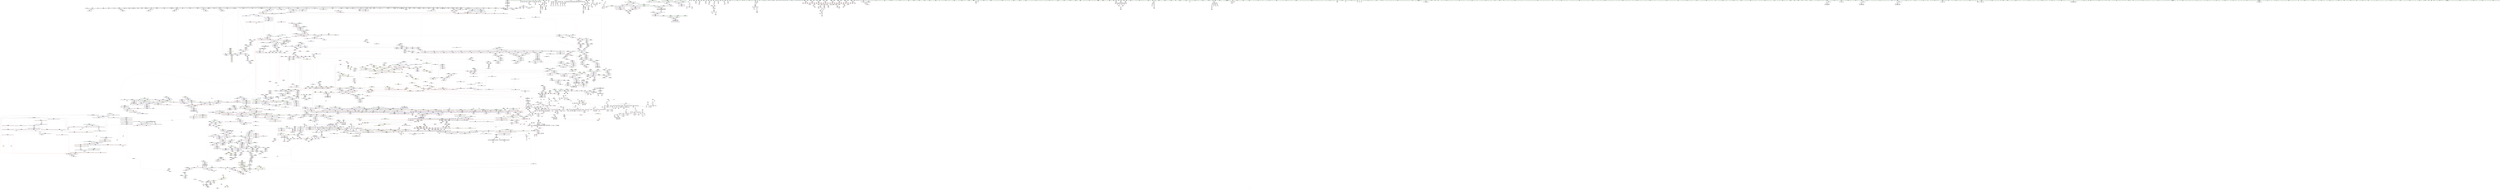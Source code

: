 digraph "SVFG" {
	label="SVFG";

	Node0x56187a7183d0 [shape=record,color=grey,label="{NodeID: 0\nNullPtr|{|<s57>167}}"];
	Node0x56187a7183d0 -> Node0x56187a797670[style=solid];
	Node0x56187a7183d0 -> Node0x56187a797770[style=solid];
	Node0x56187a7183d0 -> Node0x56187a797840[style=solid];
	Node0x56187a7183d0 -> Node0x56187a797910[style=solid];
	Node0x56187a7183d0 -> Node0x56187a7979e0[style=solid];
	Node0x56187a7183d0 -> Node0x56187a797ab0[style=solid];
	Node0x56187a7183d0 -> Node0x56187a797b80[style=solid];
	Node0x56187a7183d0 -> Node0x56187a797c50[style=solid];
	Node0x56187a7183d0 -> Node0x56187a797d20[style=solid];
	Node0x56187a7183d0 -> Node0x56187a797df0[style=solid];
	Node0x56187a7183d0 -> Node0x56187a797ec0[style=solid];
	Node0x56187a7183d0 -> Node0x56187a797f90[style=solid];
	Node0x56187a7183d0 -> Node0x56187a798060[style=solid];
	Node0x56187a7183d0 -> Node0x56187a798130[style=solid];
	Node0x56187a7183d0 -> Node0x56187a798200[style=solid];
	Node0x56187a7183d0 -> Node0x56187a7982d0[style=solid];
	Node0x56187a7183d0 -> Node0x56187a7983a0[style=solid];
	Node0x56187a7183d0 -> Node0x56187a798470[style=solid];
	Node0x56187a7183d0 -> Node0x56187a798540[style=solid];
	Node0x56187a7183d0 -> Node0x56187a798610[style=solid];
	Node0x56187a7183d0 -> Node0x56187a7986e0[style=solid];
	Node0x56187a7183d0 -> Node0x56187a7987b0[style=solid];
	Node0x56187a7183d0 -> Node0x56187a798880[style=solid];
	Node0x56187a7183d0 -> Node0x56187a798950[style=solid];
	Node0x56187a7183d0 -> Node0x56187a798a20[style=solid];
	Node0x56187a7183d0 -> Node0x56187a798af0[style=solid];
	Node0x56187a7183d0 -> Node0x56187a798bc0[style=solid];
	Node0x56187a7183d0 -> Node0x56187a798c90[style=solid];
	Node0x56187a7183d0 -> Node0x56187a798d60[style=solid];
	Node0x56187a7183d0 -> Node0x56187a798e30[style=solid];
	Node0x56187a7183d0 -> Node0x56187a798f00[style=solid];
	Node0x56187a7183d0 -> Node0x56187a798fd0[style=solid];
	Node0x56187a7183d0 -> Node0x56187a7990a0[style=solid];
	Node0x56187a7183d0 -> Node0x56187a799170[style=solid];
	Node0x56187a7183d0 -> Node0x56187a799240[style=solid];
	Node0x56187a7183d0 -> Node0x56187a799310[style=solid];
	Node0x56187a7183d0 -> Node0x56187a7993e0[style=solid];
	Node0x56187a7183d0 -> Node0x56187a7994b0[style=solid];
	Node0x56187a7183d0 -> Node0x56187a799580[style=solid];
	Node0x56187a7183d0 -> Node0x56187a799650[style=solid];
	Node0x56187a7183d0 -> Node0x56187a799720[style=solid];
	Node0x56187a7183d0 -> Node0x56187a7997f0[style=solid];
	Node0x56187a7183d0 -> Node0x56187a7998c0[style=solid];
	Node0x56187a7183d0 -> Node0x56187a799990[style=solid];
	Node0x56187a7183d0 -> Node0x56187a799a60[style=solid];
	Node0x56187a7183d0 -> Node0x56187a799b30[style=solid];
	Node0x56187a7183d0 -> Node0x56187a799c00[style=solid];
	Node0x56187a7183d0 -> Node0x56187a799cd0[style=solid];
	Node0x56187a7183d0 -> Node0x56187a799da0[style=solid];
	Node0x56187a7183d0 -> Node0x56187a7abf50[style=solid];
	Node0x56187a7183d0 -> Node0x56187a7f2790[style=solid];
	Node0x56187a7183d0 -> Node0x56187a7f2860[style=solid];
	Node0x56187a7183d0 -> Node0x56187a7f2930[style=solid];
	Node0x56187a7183d0 -> Node0x56187a7f4330[style=solid];
	Node0x56187a7183d0 -> Node0x56187a837b70[style=solid];
	Node0x56187a7183d0 -> Node0x56187a7d7c30[style=solid];
	Node0x56187a7183d0 -> Node0x56187a7daf30[style=solid];
	Node0x56187a7183d0:s57 -> Node0x56187aa20ac0[style=solid,color=red];
	Node0x56187aa2b280 [shape=record,color=black,label="{NodeID: 4871\n801 = PHI(681, )\n0th arg _ZSt9make_pairIiiESt4pairINSt17__decay_and_stripIT_E6__typeENS1_IT0_E6__typeEEOS2_OS5_ }"];
	Node0x56187aa2b280 -> Node0x56187a7af450[style=solid];
	Node0x56187a7a3f40 [shape=record,color=red,label="{NodeID: 1550\n2641\<--2583\nsel\<--ehselector.slot\n_ZNSt20__uninitialized_copyILb0EE13__uninit_copyISt13move_iteratorIPSt4pairIiiEES5_EET0_T_S8_S7_\n}"];
	Node0x56187a781e80 [shape=record,color=green,label="{NodeID: 443\n2869\<--2870\n_ZN9__gnu_cxx5__ops14_Iter_comp_valISt4lessISt4pairIiiEEEclINS_17__normal_iteratorIPS4_St6vectorIS4_SaIS4_EEEES4_EEbT_RT0_\<--_ZN9__gnu_cxx5__ops14_Iter_comp_valISt4lessISt4pairIiiEEEclINS_17__normal_iteratorIPS4_St6vectorIS4_SaIS4_EEEES4_EEbT_RT0__field_insensitive\n}"];
	Node0x56187a7d4f30 [shape=record,color=grey,label="{NodeID: 3100\n2892 = Binary(2891, 2852, )\n}"];
	Node0x56187a7d4f30 -> Node0x56187a7f97b0[style=solid];
	Node0x56187a7f9950 [shape=record,color=blue,label="{NodeID: 1993\n2906\<--2904\nthis.addr\<--this\n_ZN9__gnu_cxx17__normal_iteratorIPSt4pairIiiESt6vectorIS2_SaIS2_EEEC2ERKS3_\n}"];
	Node0x56187a7f9950 -> Node0x56187a7a5d50[style=dashed];
	Node0x56187a791510 [shape=record,color=purple,label="{NodeID: 886\n997\<--28\narrayidx42\<--visited\nmain\n}"];
	Node0x56187a791510 -> Node0x56187a7c9cc0[style=solid];
	Node0x56187aa17ec0 [shape=record,color=black,label="{NodeID: 4650\n2015 = PHI(1954, )\n|{<s0>128}}"];
	Node0x56187aa17ec0:s0 -> Node0x56187aa26d60[style=solid,color=red];
	Node0x56187a7c7c40 [shape=record,color=red,label="{NodeID: 1329\n1057\<--854\n\<--y2\nmain\n}"];
	Node0x56187a7c7c40 -> Node0x56187a7dceb0[style=solid];
	Node0x56187a77a350 [shape=record,color=green,label="{NodeID: 222\n1389\<--1390\n__b.addr\<--__b.addr_field_insensitive\n_ZSt3maxIiERKT_S2_S2_\n}"];
	Node0x56187a77a350 -> Node0x56187a7cb1e0[style=solid];
	Node0x56187a77a350 -> Node0x56187a7cb2b0[style=solid];
	Node0x56187a77a350 -> Node0x56187a7b1810[style=solid];
	Node0x56187a7af520 [shape=record,color=blue,label="{NodeID: 1772\n807\<--802\n__y.addr\<--__y\n_ZSt9make_pairIiiESt4pairINSt17__decay_and_stripIT_E6__typeENS1_IT0_E6__typeEEOS2_OS5_\n}"];
	Node0x56187a7af520 -> Node0x56187a7c4770[style=dashed];
	Node0x56187a79e030 [shape=record,color=black,label="{NodeID: 665\n1074\<--1073\nidxprom78\<--\nmain\n}"];
	Node0x56187a8f2020 [shape=record,color=black,label="{NodeID: 3322\nMR_300V_4 = PHI(MR_300V_10, MR_300V_3, MR_300V_4, )\npts\{240000 \}\n}"];
	Node0x56187a8f2020 -> Node0x56187a7c9d90[style=dashed];
	Node0x56187a8f2020 -> Node0x56187a8dae20[style=dashed];
	Node0x56187a8f2020 -> Node0x56187a8e5d20[style=dashed];
	Node0x56187a8f2020 -> Node0x56187a8f2020[style=dashed];
	Node0x56187a7bc8b0 [shape=record,color=purple,label="{NodeID: 1108\n3580\<--3279\noffset_1\<--\n}"];
	Node0x56187a7bc8b0 -> Node0x56187a7fbeb0[style=solid];
	Node0x56187a71f990 [shape=record,color=green,label="{NodeID: 1\n7\<--1\n__dso_handle\<--dummyObj\nGlob }"];
	Node0x56187aa2b390 [shape=record,color=black,label="{NodeID: 4872\n802 = PHI(683, )\n1st arg _ZSt9make_pairIiiESt4pairINSt17__decay_and_stripIT_E6__typeENS1_IT0_E6__typeEEOS2_OS5_ }"];
	Node0x56187aa2b390 -> Node0x56187a7af520[style=solid];
	Node0x56187a7a4010 [shape=record,color=red,label="{NodeID: 1551\n2660\<--2654\n\<--__x.addr\n_ZStneIPSt4pairIiiEEbRKSt13move_iteratorIT_ES7_\n|{<s0>189}}"];
	Node0x56187a7a4010:s0 -> Node0x56187aa25920[style=solid,color=red];
	Node0x56187a781f80 [shape=record,color=green,label="{NodeID: 444\n2886\<--2887\n_ZNSt4pairIiiEaSEOS0_\<--_ZNSt4pairIiiEaSEOS0__field_insensitive\n}"];
	Node0x56187a7d50b0 [shape=record,color=grey,label="{NodeID: 3101\n464 = Binary(463, 444, )\n}"];
	Node0x56187a7d50b0 -> Node0x56187a836a90[style=solid];
	Node0x56187a7f9a20 [shape=record,color=blue,label="{NodeID: 1994\n2908\<--2905\n__i.addr\<--__i\n_ZN9__gnu_cxx17__normal_iteratorIPSt4pairIiiESt6vectorIS2_SaIS2_EEEC2ERKS3_\n}"];
	Node0x56187a7f9a20 -> Node0x56187a7a5e20[style=dashed];
	Node0x56187a7915e0 [shape=record,color=purple,label="{NodeID: 887\n1004\<--28\narrayidx44\<--visited\nmain\n}"];
	Node0x56187aa18000 [shape=record,color=black,label="{NodeID: 4651\n2022 = PHI(2317, )\n}"];
	Node0x56187aa18000 -> Node0x56187a7cf7c0[style=solid];
	Node0x56187a90b2a0 [shape=record,color=yellow,style=double,label="{NodeID: 3544\n170V_1 = ENCHI(MR_170V_0)\npts\{270000 270001 \}\nFun[_ZSt13__adjust_heapIN9__gnu_cxx17__normal_iteratorIPSt4pairIiiESt6vectorIS3_SaIS3_EEEElS3_NS0_5__ops15_Iter_comp_iterISt4lessIS3_EEEEvT_T0_SF_T1_T2_]|{<s0>245|<s1>246|<s2>248|<s3>251|<s4>254|<s5>257|<s6>265}}"];
	Node0x56187a90b2a0:s0 -> Node0x56187a90a5a0[style=dashed,color=red];
	Node0x56187a90b2a0:s1 -> Node0x56187a90a5a0[style=dashed,color=red];
	Node0x56187a90b2a0:s2 -> Node0x56187a90a5a0[style=dashed,color=red];
	Node0x56187a90b2a0:s3 -> Node0x56187a90a5a0[style=dashed,color=red];
	Node0x56187a90b2a0:s4 -> Node0x56187a90a5a0[style=dashed,color=red];
	Node0x56187a90b2a0:s5 -> Node0x56187a90a5a0[style=dashed,color=red];
	Node0x56187a90b2a0:s6 -> Node0x56187a903880[style=dashed,color=red];
	Node0x56187a7c7d10 [shape=record,color=red,label="{NodeID: 1330\n1061\<--854\n\<--y2\nmain\n}"];
	Node0x56187a7c7d10 -> Node0x56187a7dcbb0[style=solid];
	Node0x56187a77a420 [shape=record,color=green,label="{NodeID: 223\n1416\<--1417\nthis.addr\<--this.addr_field_insensitive\n_ZNSt6vectorISt4pairIiiESaIS1_EED2Ev\n}"];
	Node0x56187a77a420 -> Node0x56187a7cb520[style=solid];
	Node0x56187a77a420 -> Node0x56187a7b1a80[style=solid];
	Node0x56187a7af5f0 [shape=record,color=blue,label="{NodeID: 1773\n826\<--12\nretval\<--\nmain\n}"];
	Node0x56187a79e100 [shape=record,color=black,label="{NodeID: 666\n1077\<--1076\nconv80\<--\nmain\n}"];
	Node0x56187a79e100 -> Node0x56187a7dc730[style=solid];
	Node0x56187a8f2520 [shape=record,color=black,label="{NodeID: 3323\nMR_16V_4 = PHI(MR_16V_10, MR_16V_3, MR_16V_4, )\npts\{270000 \}\n|{|<s3>55|<s4>56|<s5>57}}"];
	Node0x56187a8f2520 -> Node0x56187a8db320[style=dashed];
	Node0x56187a8f2520 -> Node0x56187a8e6220[style=dashed];
	Node0x56187a8f2520 -> Node0x56187a8f2520[style=dashed];
	Node0x56187a8f2520:s3 -> Node0x56187a91f550[style=dashed,color=red];
	Node0x56187a8f2520:s4 -> Node0x56187a9060f0[style=dashed,color=red];
	Node0x56187a8f2520:s5 -> Node0x56187a902860[style=dashed,color=red];
	Node0x56187a7bc980 [shape=record,color=purple,label="{NodeID: 1109\n3578\<--3280\noffset_0\<--\n}"];
	Node0x56187a7bc980 -> Node0x56187a7ab100[style=solid];
	Node0x56187a771a00 [shape=record,color=green,label="{NodeID: 2\n9\<--1\n\<--dummyObj\nCan only get source location for instruction, argument, global var or function.}"];
	Node0x56187aa2b4a0 [shape=record,color=black,label="{NodeID: 4873\n1962 = PHI(1888, )\n0th arg _ZNSt6vectorISt4pairIiiESaIS1_EE17_M_realloc_insertIJS1_EEEvN9__gnu_cxx17__normal_iteratorIPS1_S3_EEDpOT_ }"];
	Node0x56187aa2b4a0 -> Node0x56187a7f3d80[style=solid];
	Node0x56187a909a00 [shape=record,color=yellow,style=double,label="{NodeID: 3766\n402V_1 = ENCHI(MR_402V_0)\npts\{25740000 25760000 \}\nFun[_ZStneIPSt4pairIiiEEbRKSt13move_iteratorIT_ES7_]|{<s0>189|<s1>189}}"];
	Node0x56187a909a00:s0 -> Node0x56187a90c120[style=dashed,color=red];
	Node0x56187a909a00:s1 -> Node0x56187a90c200[style=dashed,color=red];
	Node0x56187a7a40e0 [shape=record,color=red,label="{NodeID: 1552\n2661\<--2656\n\<--__y.addr\n_ZStneIPSt4pairIiiEEbRKSt13move_iteratorIT_ES7_\n|{<s0>189}}"];
	Node0x56187a7a40e0:s0 -> Node0x56187aa25a30[style=solid,color=red];
	Node0x56187a782080 [shape=record,color=green,label="{NodeID: 445\n2906\<--2907\nthis.addr\<--this.addr_field_insensitive\n_ZN9__gnu_cxx17__normal_iteratorIPSt4pairIiiESt6vectorIS2_SaIS2_EEEC2ERKS3_\n}"];
	Node0x56187a782080 -> Node0x56187a7a5d50[style=solid];
	Node0x56187a782080 -> Node0x56187a7f9950[style=solid];
	Node0x56187a7d5230 [shape=record,color=grey,label="{NodeID: 3102\n443 = Binary(442, 444, )\n}"];
	Node0x56187a7d5230 -> Node0x56187a8364f0[style=solid];
	Node0x56187a7f9af0 [shape=record,color=blue,label="{NodeID: 1995\n2913\<--2915\n_M_current\<--\n_ZN9__gnu_cxx17__normal_iteratorIPSt4pairIiiESt6vectorIS2_SaIS2_EEEC2ERKS3_\n|{<s0>114|<s1>115|<s2>195|<s3>210}}"];
	Node0x56187a7f9af0:s0 -> Node0x56187a951a30[style=dashed,color=blue];
	Node0x56187a7f9af0:s1 -> Node0x56187a951b90[style=dashed,color=blue];
	Node0x56187a7f9af0:s2 -> Node0x56187a953170[style=dashed,color=blue];
	Node0x56187a7f9af0:s3 -> Node0x56187a953590[style=dashed,color=blue];
	Node0x56187a7916b0 [shape=record,color=purple,label="{NodeID: 888\n1007\<--28\narrayidx46\<--visited\nmain\n}"];
	Node0x56187aa18140 [shape=record,color=black,label="{NodeID: 4652\n2028 = PHI(1476, )\n|{<s0>131}}"];
	Node0x56187aa18140:s0 -> Node0x56187aa219d0[style=solid,color=red];
	Node0x56187a90b380 [shape=record,color=yellow,style=double,label="{NodeID: 3545\n156V_1 = ENCHI(MR_156V_0)\npts\{6800000 17940000 28250000 32630000 33140000 \}\nFun[_ZSt13__adjust_heapIN9__gnu_cxx17__normal_iteratorIPSt4pairIiiESt6vectorIS3_SaIS3_EEEElS3_NS0_5__ops15_Iter_comp_iterISt4lessIS3_EEEEvT_T0_SF_T1_T2_]|{|<s1>253|<s2>259}}"];
	Node0x56187a90b380 -> Node0x56187a7ab6b0[style=dashed];
	Node0x56187a90b380:s1 -> Node0x56187a91ff80[style=dashed,color=red];
	Node0x56187a90b380:s2 -> Node0x56187a91ff80[style=dashed,color=red];
	Node0x56187a7c7de0 [shape=record,color=red,label="{NodeID: 1331\n1073\<--854\n\<--y2\nmain\n}"];
	Node0x56187a7c7de0 -> Node0x56187a79e030[style=solid];
	Node0x56187a77a4f0 [shape=record,color=green,label="{NodeID: 224\n1418\<--1419\nexn.slot\<--exn.slot_field_insensitive\n_ZNSt6vectorISt4pairIiiESaIS1_EED2Ev\n}"];
	Node0x56187a77a4f0 -> Node0x56187a7cb5f0[style=solid];
	Node0x56187a77a4f0 -> Node0x56187a7b1b50[style=solid];
	Node0x56187a7af6c0 [shape=record,color=blue,label="{NodeID: 1774\n830\<--228\ncaseId\<--\nmain\n}"];
	Node0x56187a7af6c0 -> Node0x56187a8d5e20[style=dashed];
	Node0x56187a79e1d0 [shape=record,color=black,label="{NodeID: 667\n1123\<--1122\nidxprom99\<--\nmain\n}"];
	Node0x56187a8f2a20 [shape=record,color=black,label="{NodeID: 3324\nMR_18V_6 = PHI(MR_18V_13, MR_18V_5, MR_18V_7, )\npts\{270001 \}\n|{|<s1>55|<s2>57}}"];
	Node0x56187a8f2a20 -> Node0x56187a8db820[style=dashed];
	Node0x56187a8f2a20:s1 -> Node0x56187a91f550[style=dashed,color=red];
	Node0x56187a8f2a20:s2 -> Node0x56187a902940[style=dashed,color=red];
	Node0x56187a7bca50 [shape=record,color=purple,label="{NodeID: 1110\n3581\<--3280\noffset_1\<--\n}"];
	Node0x56187a7bca50 -> Node0x56187a7ab1d0[style=solid];
	Node0x56187a772150 [shape=record,color=green,label="{NodeID: 3\n12\<--1\n\<--dummyObj\nCan only get source location for instruction, argument, global var or function.|{<s0>54|<s1>54|<s2>59|<s3>65}}"];
	Node0x56187a772150:s0 -> Node0x56187aa24130[style=solid,color=red];
	Node0x56187a772150:s1 -> Node0x56187aa24340[style=solid,color=red];
	Node0x56187a772150:s2 -> Node0x56187aa24130[style=solid,color=red];
	Node0x56187a772150:s3 -> Node0x56187aa24130[style=solid,color=red];
	Node0x56187aa2b5b0 [shape=record,color=black,label="{NodeID: 4874\n1963 = PHI(1926, )\n1st arg _ZNSt6vectorISt4pairIiiESaIS1_EE17_M_realloc_insertIJS1_EEEvN9__gnu_cxx17__normal_iteratorIPS1_S3_EEDpOT_ }"];
	Node0x56187aa2b5b0 -> Node0x56187a7f3cb0[style=solid];
	Node0x56187a7a41b0 [shape=record,color=red,label="{NodeID: 1553\n2676\<--2670\n\<--__p.addr\n_ZSt10_ConstructISt4pairIiiEJS1_EEvPT_DpOT0_\n}"];
	Node0x56187a7a41b0 -> Node0x56187a78c7e0[style=solid];
	Node0x56187a782150 [shape=record,color=green,label="{NodeID: 446\n2908\<--2909\n__i.addr\<--__i.addr_field_insensitive\n_ZN9__gnu_cxx17__normal_iteratorIPSt4pairIiiESt6vectorIS2_SaIS2_EEEC2ERKS3_\n}"];
	Node0x56187a782150 -> Node0x56187a7a5e20[style=solid];
	Node0x56187a782150 -> Node0x56187a7f9a20[style=solid];
	Node0x56187a7d53b0 [shape=record,color=grey,label="{NodeID: 3103\n1507 = Binary(1506, 1508, )\n|{<s0>82}}"];
	Node0x56187a7d53b0:s0 -> Node0x56187aa2af70[style=solid,color=red];
	Node0x56187a7f9bc0 [shape=record,color=blue,label="{NodeID: 1996\n2928\<--2920\ncoerce.dive\<--__it.coerce\n_ZN9__gnu_cxx5__ops14_Iter_comp_valISt4lessISt4pairIiiEEEclINS_17__normal_iteratorIPS4_St6vectorIS4_SaIS4_EEEES4_EEbT_RT0_\n|{<s0>208}}"];
	Node0x56187a7f9bc0:s0 -> Node0x56187a907120[style=dashed,color=red];
	Node0x56187a791780 [shape=record,color=purple,label="{NodeID: 889\n1010\<--28\narrayidx48\<--visited\nmain\n}"];
	Node0x56187aa18280 [shape=record,color=black,label="{NodeID: 4653\n2029 = PHI(2276, )\n}"];
	Node0x56187aa18280 -> Node0x56187a7f4400[style=solid];
	Node0x56187a90b520 [shape=record,color=yellow,style=double,label="{NodeID: 3546\n158V_1 = ENCHI(MR_158V_0)\npts\{6800001 17940001 28250001 32630001 33140001 \}\nFun[_ZSt13__adjust_heapIN9__gnu_cxx17__normal_iteratorIPSt4pairIiiESt6vectorIS3_SaIS3_EEEElS3_NS0_5__ops15_Iter_comp_iterISt4lessIS3_EEEEvT_T0_SF_T1_T2_]|{|<s1>253|<s2>259}}"];
	Node0x56187a90b520 -> Node0x56187a7ab780[style=dashed];
	Node0x56187a90b520:s1 -> Node0x56187a91ff80[style=dashed,color=red];
	Node0x56187a90b520:s2 -> Node0x56187a91ff80[style=dashed,color=red];
	Node0x56187a7c7eb0 [shape=record,color=red,label="{NodeID: 1332\n1096\<--854\n\<--y2\nmain\n|{<s0>58}}"];
	Node0x56187a7c7eb0:s0 -> Node0x56187aa23d10[style=solid,color=red];
	Node0x56187a77a5c0 [shape=record,color=green,label="{NodeID: 225\n1420\<--1421\nehselector.slot\<--ehselector.slot_field_insensitive\n_ZNSt6vectorISt4pairIiiESaIS1_EED2Ev\n}"];
	Node0x56187a77a5c0 -> Node0x56187a7b1c20[style=solid];
	Node0x56187a7af790 [shape=record,color=blue,label="{NodeID: 1775\n832\<--12\ni\<--\nmain\n}"];
	Node0x56187a7af790 -> Node0x56187a7c4c50[style=dashed];
	Node0x56187a7af790 -> Node0x56187a7c4d20[style=dashed];
	Node0x56187a7af790 -> Node0x56187a7c4df0[style=dashed];
	Node0x56187a7af790 -> Node0x56187a7afad0[style=dashed];
	Node0x56187a7af790 -> Node0x56187a8d6320[style=dashed];
	Node0x56187a79e2a0 [shape=record,color=black,label="{NodeID: 668\n1126\<--1125\nidxprom101\<--\nmain\n}"];
	Node0x56187a8f2f20 [shape=record,color=black,label="{NodeID: 3325\nMR_140V_4 = PHI(MR_140V_10, MR_140V_3, MR_140V_4, )\npts\{270002 \}\n}"];
	Node0x56187a8f2f20 -> Node0x56187a8dbd20[style=dashed];
	Node0x56187a8f2f20 -> Node0x56187a8e6c20[style=dashed];
	Node0x56187a8f2f20 -> Node0x56187a8f2f20[style=dashed];
	Node0x56187a7bcb20 [shape=record,color=purple,label="{NodeID: 1111\n3583\<--3286\noffset_0\<--\n}"];
	Node0x56187a7bcb20 -> Node0x56187a7fbf80[style=solid];
	Node0x56187a7721e0 [shape=record,color=green,label="{NodeID: 4\n31\<--1\n.str\<--dummyObj\nGlob }"];
	Node0x56187aa2b6c0 [shape=record,color=black,label="{NodeID: 4875\n1964 = PHI(1924, )\n2nd arg _ZNSt6vectorISt4pairIiiESaIS1_EE17_M_realloc_insertIJS1_EEEvN9__gnu_cxx17__normal_iteratorIPS1_S3_EEDpOT_ }"];
	Node0x56187aa2b6c0 -> Node0x56187a7f3e50[style=solid];
	Node0x56187a7a4280 [shape=record,color=red,label="{NodeID: 1554\n2679\<--2672\n\<--__args.addr\n_ZSt10_ConstructISt4pairIiiEJS1_EEvPT_DpOT0_\n|{<s0>190}}"];
	Node0x56187a7a4280:s0 -> Node0x56187aa28780[style=solid,color=red];
	Node0x56187a782220 [shape=record,color=green,label="{NodeID: 447\n2922\<--2923\n__it\<--__it_field_insensitive\n_ZN9__gnu_cxx5__ops14_Iter_comp_valISt4lessISt4pairIiiEEEclINS_17__normal_iteratorIPS4_St6vectorIS4_SaIS4_EEEES4_EEbT_RT0_\n|{|<s1>208}}"];
	Node0x56187a782220 -> Node0x56187a7ba0e0[style=solid];
	Node0x56187a782220:s1 -> Node0x56187aa22740[style=solid,color=red];
	Node0x56187a7d5530 [shape=record,color=grey,label="{NodeID: 3104\n1506 = Binary(1504, 1505, )\n}"];
	Node0x56187a7d5530 -> Node0x56187a7d53b0[style=solid];
	Node0x56187a7f9c90 [shape=record,color=blue,label="{NodeID: 1997\n2924\<--2919\nthis.addr\<--this\n_ZN9__gnu_cxx5__ops14_Iter_comp_valISt4lessISt4pairIiiEEEclINS_17__normal_iteratorIPS4_St6vectorIS4_SaIS4_EEEES4_EEbT_RT0_\n}"];
	Node0x56187a7f9c90 -> Node0x56187a7a5fc0[style=dashed];
	Node0x56187a791850 [shape=record,color=purple,label="{NodeID: 890\n1013\<--28\narrayidx50\<--visited\nmain\n}"];
	Node0x56187a791850 -> Node0x56187a7b0220[style=solid];
	Node0x56187aa183c0 [shape=record,color=black,label="{NodeID: 4654\n2036 = PHI(2317, )\n}"];
	Node0x56187aa183c0 -> Node0x56187a7cf890[style=solid];
	Node0x56187a7c7f80 [shape=record,color=red,label="{NodeID: 1333\n1103\<--854\n\<--y2\nmain\n|{<s0>59}}"];
	Node0x56187a7c7f80:s0 -> Node0x56187aa23d10[style=solid,color=red];
	Node0x56187a77a690 [shape=record,color=green,label="{NodeID: 226\n1434\<--1435\n_ZNSt12_Vector_baseISt4pairIiiESaIS1_EE19_M_get_Tp_allocatorEv\<--_ZNSt12_Vector_baseISt4pairIiiESaIS1_EE19_M_get_Tp_allocatorEv_field_insensitive\n}"];
	Node0x56187a7af860 [shape=record,color=blue,label="{NodeID: 1776\n834\<--12\nj\<--\nmain\n}"];
	Node0x56187a7af860 -> Node0x56187a7c4ec0[style=dashed];
	Node0x56187a7af860 -> Node0x56187a7c4f90[style=dashed];
	Node0x56187a7af860 -> Node0x56187a7c5060[style=dashed];
	Node0x56187a7af860 -> Node0x56187a7af860[style=dashed];
	Node0x56187a7af860 -> Node0x56187a7afa00[style=dashed];
	Node0x56187a7af860 -> Node0x56187a8d4520[style=dashed];
	Node0x56187a79e370 [shape=record,color=black,label="{NodeID: 669\n1129\<--1128\nconv103\<--\nmain\n}"];
	Node0x56187a79e370 -> Node0x56187a7dd4b0[style=solid];
	Node0x56187a8f3420 [shape=record,color=black,label="{NodeID: 3326\nMR_380V_3 = PHI(MR_380V_4, MR_380V_2, MR_380V_3, )\npts\{300000 \}\n}"];
	Node0x56187a8f3420 -> Node0x56187a7c9cc0[style=dashed];
	Node0x56187a8f3420 -> Node0x56187a7b0220[style=dashed];
	Node0x56187a8f3420 -> Node0x56187a8dc220[style=dashed];
	Node0x56187a8f3420 -> Node0x56187a8f3420[style=dashed];
	Node0x56187a7bcbf0 [shape=record,color=purple,label="{NodeID: 1112\n3584\<--3287\noffset_0\<--\n}"];
	Node0x56187a7bcbf0 -> Node0x56187a7ab2a0[style=solid];
	Node0x56187a772270 [shape=record,color=green,label="{NodeID: 5\n33\<--1\n.str.3\<--dummyObj\nGlob }"];
	Node0x56187aa2b7d0 [shape=record,color=black,label="{NodeID: 4876\n3203 = PHI(1336, )\n0th arg _ZNSt6vectorISt4pairIiiESaIS1_EE8pop_backEv }"];
	Node0x56187aa2b7d0 -> Node0x56187a7fb690[style=solid];
	Node0x56187a7a4350 [shape=record,color=red,label="{NodeID: 1555\n2690\<--2687\n\<--__r.addr\n_ZSt11__addressofISt4pairIiiEEPT_RS2_\n}"];
	Node0x56187a7a4350 -> Node0x56187a78cb20[style=solid];
	Node0x56187a7822f0 [shape=record,color=green,label="{NodeID: 448\n2924\<--2925\nthis.addr\<--this.addr_field_insensitive\n_ZN9__gnu_cxx5__ops14_Iter_comp_valISt4lessISt4pairIiiEEEclINS_17__normal_iteratorIPS4_St6vectorIS4_SaIS4_EEEES4_EEbT_RT0_\n}"];
	Node0x56187a7822f0 -> Node0x56187a7a5fc0[style=solid];
	Node0x56187a7822f0 -> Node0x56187a7f9c90[style=solid];
	Node0x56187a7d56b0 [shape=record,color=grey,label="{NodeID: 3105\n165 = Binary(160, 164, )\n}"];
	Node0x56187a7d56b0 -> Node0x56187a79a3e0[style=solid];
	Node0x56187a7f9d60 [shape=record,color=blue,label="{NodeID: 1998\n2926\<--2921\n__val.addr\<--__val\n_ZN9__gnu_cxx5__ops14_Iter_comp_valISt4lessISt4pairIiiEEEclINS_17__normal_iteratorIPS4_St6vectorIS4_SaIS4_EEEES4_EEbT_RT0_\n}"];
	Node0x56187a7f9d60 -> Node0x56187a7a6090[style=dashed];
	Node0x56187a791920 [shape=record,color=purple,label="{NodeID: 891\n870\<--31\n\<--.str\nmain\n}"];
	Node0x56187aa18500 [shape=record,color=black,label="{NodeID: 4655\n2044 = PHI(1476, )\n|{<s0>134}}"];
	Node0x56187aa18500:s0 -> Node0x56187aa219d0[style=solid,color=red];
	Node0x56187a7c8050 [shape=record,color=red,label="{NodeID: 1334\n1069\<--856\n\<--x2\nmain\n}"];
	Node0x56187a7c8050 -> Node0x56187a7d62b0[style=solid];
	Node0x56187a77a790 [shape=record,color=green,label="{NodeID: 227\n1437\<--1438\n_ZSt8_DestroyIPSt4pairIiiES1_EvT_S3_RSaIT0_E\<--_ZSt8_DestroyIPSt4pairIiiES1_EvT_S3_RSaIT0_E_field_insensitive\n}"];
	Node0x56187a7af930 [shape=record,color=blue,label="{NodeID: 1777\n905\<--907\narrayidx10\<--\nmain\n}"];
	Node0x56187a7af930 -> Node0x56187a8fc020[style=dashed];
	Node0x56187a79e440 [shape=record,color=black,label="{NodeID: 670\n1143\<--1142\nidxprom112\<--add111\nmain\n}"];
	Node0x56187a7bccc0 [shape=record,color=purple,label="{NodeID: 1113\n3586\<--3291\noffset_0\<--\n}"];
	Node0x56187a7bccc0 -> Node0x56187a7fc050[style=solid];
	Node0x56187a772300 [shape=record,color=green,label="{NodeID: 6\n35\<--1\nstdin\<--dummyObj\nGlob }"];
	Node0x56187aa2b910 [shape=record,color=black,label="{NodeID: 4877\n2415 = PHI(2349, )\n0th arg _ZNKSt12_Vector_baseISt4pairIiiESaIS1_EE19_M_get_Tp_allocatorEv }"];
	Node0x56187aa2b910 -> Node0x56187a7f6480[style=solid];
	Node0x56187a7a4420 [shape=record,color=red,label="{NodeID: 1556\n2697\<--2694\nthis1\<--this.addr\n_ZNKSt13move_iteratorIPSt4pairIiiEEdeEv\n}"];
	Node0x56187a7a4420 -> Node0x56187a7b93e0[style=solid];
	Node0x56187a7823c0 [shape=record,color=green,label="{NodeID: 449\n2926\<--2927\n__val.addr\<--__val.addr_field_insensitive\n_ZN9__gnu_cxx5__ops14_Iter_comp_valISt4lessISt4pairIiiEEEclINS_17__normal_iteratorIPS4_St6vectorIS4_SaIS4_EEEES4_EEbT_RT0_\n}"];
	Node0x56187a7823c0 -> Node0x56187a7a6090[style=solid];
	Node0x56187a7823c0 -> Node0x56187a7f9d60[style=solid];
	Node0x56187a7d5830 [shape=record,color=grey,label="{NodeID: 3106\n163 = Binary(161, 162, )\n|{<s0>8}}"];
	Node0x56187a7d5830:s0 -> Node0x56187aa272a0[style=solid,color=red];
	Node0x56187a7f9e30 [shape=record,color=blue,label="{NodeID: 1999\n2945\<--2941\nthis.addr\<--this\n_ZNK9__gnu_cxx17__normal_iteratorIPSt4pairIiiESt6vectorIS2_SaIS2_EEEplEl\n}"];
	Node0x56187a7f9e30 -> Node0x56187a7a6160[style=dashed];
	Node0x56187a7919f0 [shape=record,color=purple,label="{NodeID: 892\n871\<--33\n\<--.str.3\nmain\n}"];
	Node0x56187aa18640 [shape=record,color=black,label="{NodeID: 4656\n2045 = PHI(2276, )\n}"];
	Node0x56187aa18640 -> Node0x56187a7f45a0[style=solid];
	Node0x56187a7c8120 [shape=record,color=red,label="{NodeID: 1335\n1080\<--856\n\<--x2\nmain\n}"];
	Node0x56187a7c8120 -> Node0x56187a7d65b0[style=solid];
	Node0x56187a782ce0 [shape=record,color=green,label="{NodeID: 228\n1441\<--1442\n_ZNSt12_Vector_baseISt4pairIiiESaIS1_EED2Ev\<--_ZNSt12_Vector_baseISt4pairIiiESaIS1_EED2Ev_field_insensitive\n}"];
	Node0x56187a7afa00 [shape=record,color=blue,label="{NodeID: 1778\n834\<--910\nj\<--inc\nmain\n}"];
	Node0x56187a7afa00 -> Node0x56187a7c4ec0[style=dashed];
	Node0x56187a7afa00 -> Node0x56187a7c4f90[style=dashed];
	Node0x56187a7afa00 -> Node0x56187a7c5060[style=dashed];
	Node0x56187a7afa00 -> Node0x56187a7af860[style=dashed];
	Node0x56187a7afa00 -> Node0x56187a7afa00[style=dashed];
	Node0x56187a7afa00 -> Node0x56187a8d4520[style=dashed];
	Node0x56187a79e510 [shape=record,color=black,label="{NodeID: 671\n1146\<--1145\nidxprom114\<--\nmain\n}"];
	Node0x56187a8f3e20 [shape=record,color=black,label="{NodeID: 3328\nMR_55V_3 = PHI(MR_55V_4, MR_55V_2, )\npts\{177 \}\n}"];
	Node0x56187a8f3e20 -> Node0x56187a7bf630[style=dashed];
	Node0x56187a7bcd90 [shape=record,color=purple,label="{NodeID: 1114\n3589\<--3291\noffset_1\<--\n}"];
	Node0x56187a7bcd90 -> Node0x56187a7fc120[style=solid];
	Node0x56187a772390 [shape=record,color=green,label="{NodeID: 7\n36\<--1\n.str.4\<--dummyObj\nGlob }"];
	Node0x56187aa2ba50 [shape=record,color=black,label="{NodeID: 4878\n1781 = PHI(793, )\n0th arg _ZSt9push_heapIN9__gnu_cxx17__normal_iteratorIPSt4pairIiiESt6vectorIS3_SaIS3_EEEESt4lessIS3_EEvT_SB_T0_ }"];
	Node0x56187aa2ba50 -> Node0x56187a7f2e10[style=solid];
	Node0x56187a909ef0 [shape=record,color=yellow,style=double,label="{NodeID: 3771\n707V_1 = ENCHI(MR_707V_0)\npts\{3093 3114 \}\nFun[_ZN9__gnu_cxx17__normal_iteratorIPKSt4pairIiiESt6vectorIS2_SaIS2_EEEC2ERKS4_]}"];
	Node0x56187a909ef0 -> Node0x56187a7a8040[style=dashed];
	Node0x56187a7a44f0 [shape=record,color=red,label="{NodeID: 1557\n2699\<--2698\n\<--_M_current\n_ZNKSt13move_iteratorIPSt4pairIiiEEdeEv\n}"];
	Node0x56187a7a44f0 -> Node0x56187a78cbf0[style=solid];
	Node0x56187a782490 [shape=record,color=green,label="{NodeID: 450\n2937\<--2938\n_ZNKSt4lessISt4pairIiiEEclERKS1_S4_\<--_ZNKSt4lessISt4pairIiiEEclERKS1_S4__field_insensitive\n}"];
	Node0x56187a7d59b0 [shape=record,color=grey,label="{NodeID: 3107\n159 = Binary(157, 158, )\n|{<s0>7}}"];
	Node0x56187a7d59b0:s0 -> Node0x56187aa272a0[style=solid,color=red];
	Node0x56187a7f9f00 [shape=record,color=blue,label="{NodeID: 2000\n2947\<--2942\n__n.addr\<--__n\n_ZNK9__gnu_cxx17__normal_iteratorIPSt4pairIiiESt6vectorIS2_SaIS2_EEEplEl\n}"];
	Node0x56187a7f9f00 -> Node0x56187a7a6230[style=dashed];
	Node0x56187a791ac0 [shape=record,color=purple,label="{NodeID: 893\n876\<--36\n\<--.str.4\nmain\n}"];
	Node0x56187aa18780 [shape=record,color=black,label="{NodeID: 4657\n2055 = PHI()\n}"];
	Node0x56187a90b9c0 [shape=record,color=yellow,style=double,label="{NodeID: 3550\n268V_1 = ENCHI(MR_268V_0)\npts\{270000 270001 270002 \}\nFun[_ZNSt14priority_queueISt4pairIiiESt6vectorIS1_SaIS1_EESt4lessIS1_EEC2IS4_vEEv]|{<s0>32}}"];
	Node0x56187a90b9c0:s0 -> Node0x56187a9040a0[style=dashed,color=red];
	Node0x56187a7c81f0 [shape=record,color=red,label="{NodeID: 1336\n1084\<--856\n\<--x2\nmain\n}"];
	Node0x56187a7c81f0 -> Node0x56187a7d5cb0[style=solid];
	Node0x56187a782de0 [shape=record,color=green,label="{NodeID: 229\n1454\<--1455\n__clang_call_terminate\<--__clang_call_terminate_field_insensitive\n}"];
	Node0x56187a7afad0 [shape=record,color=blue,label="{NodeID: 1779\n832\<--915\ni\<--inc12\nmain\n}"];
	Node0x56187a7afad0 -> Node0x56187a7c4c50[style=dashed];
	Node0x56187a7afad0 -> Node0x56187a7c4d20[style=dashed];
	Node0x56187a7afad0 -> Node0x56187a7c4df0[style=dashed];
	Node0x56187a7afad0 -> Node0x56187a7afad0[style=dashed];
	Node0x56187a7afad0 -> Node0x56187a8d6320[style=dashed];
	Node0x56187a79e5e0 [shape=record,color=black,label="{NodeID: 672\n1149\<--1148\nconv116\<--\nmain\n}"];
	Node0x56187a79e5e0 -> Node0x56187a7d95b0[style=solid];
	Node0x56187a7bce60 [shape=record,color=purple,label="{NodeID: 1115\n3587\<--3292\noffset_0\<--\n}"];
	Node0x56187a7bce60 -> Node0x56187a7ab370[style=solid];
	Node0x56187a772420 [shape=record,color=green,label="{NodeID: 8\n38\<--1\n.str.5\<--dummyObj\nGlob }"];
	Node0x56187aa2bb90 [shape=record,color=black,label="{NodeID: 4879\n1782 = PHI(795, )\n1st arg _ZSt9push_heapIN9__gnu_cxx17__normal_iteratorIPSt4pairIiiESt6vectorIS3_SaIS3_EEEESt4lessIS3_EEvT_SB_T0_ }"];
	Node0x56187aa2bb90 -> Node0x56187a7f2ee0[style=solid];
	Node0x56187a7a45c0 [shape=record,color=red,label="{NodeID: 1558\n2706\<--2703\nthis1\<--this.addr\n_ZNSt13move_iteratorIPSt4pairIiiEEppEv\n}"];
	Node0x56187a7a45c0 -> Node0x56187a78ccc0[style=solid];
	Node0x56187a7a45c0 -> Node0x56187a7b94b0[style=solid];
	Node0x56187a782590 [shape=record,color=green,label="{NodeID: 451\n2943\<--2944\nretval\<--retval_field_insensitive\n_ZNK9__gnu_cxx17__normal_iteratorIPSt4pairIiiESt6vectorIS2_SaIS2_EEEplEl\n|{|<s1>210}}"];
	Node0x56187a782590 -> Node0x56187a7ba280[style=solid];
	Node0x56187a782590:s1 -> Node0x56187aa1d600[style=solid,color=red];
	Node0x56187a7d5b30 [shape=record,color=grey,label="{NodeID: 3108\n2800 = Binary(536, 2799, )\n}"];
	Node0x56187a7f9fd0 [shape=record,color=blue,label="{NodeID: 2001\n2949\<--2957\nref.tmp\<--add.ptr\n_ZNK9__gnu_cxx17__normal_iteratorIPSt4pairIiiESt6vectorIS2_SaIS2_EEEplEl\n|{<s0>210}}"];
	Node0x56187a7f9fd0:s0 -> Node0x56187a9009a0[style=dashed,color=red];
	Node0x56187a791b90 [shape=record,color=purple,label="{NodeID: 894\n877\<--38\n\<--.str.5\nmain\n}"];
	Node0x56187aa18850 [shape=record,color=black,label="{NodeID: 4658\n2080 = PHI(1476, )\n|{<s0>139}}"];
	Node0x56187aa18850:s0 -> Node0x56187aa2f760[style=solid,color=red];
	Node0x56187a90baa0 [shape=record,color=yellow,style=double,label="{NodeID: 3551\n14V_1 = ENCHI(MR_14V_0)\npts\{2472 \}\nFun[_ZStltIiiEbRKSt4pairIT_T0_ES5_]}"];
	Node0x56187a90baa0 -> Node0x56187a7a7000[style=dashed];
	Node0x56187a90baa0 -> Node0x56187a7a70d0[style=dashed];
	Node0x56187a90baa0 -> Node0x56187a7a71a0[style=dashed];
	Node0x56187a90baa0 -> Node0x56187a7a7270[style=dashed];
	Node0x56187a90baa0 -> Node0x56187a7a7340[style=dashed];
	Node0x56187a90baa0 -> Node0x56187a7a7410[style=dashed];
	Node0x56187a7c82c0 [shape=record,color=red,label="{NodeID: 1337\n1091\<--856\n\<--x2\nmain\n}"];
	Node0x56187a7c82c0 -> Node0x56187a7dc2b0[style=solid];
	Node0x56187a782ee0 [shape=record,color=green,label="{NodeID: 230\n1461\<--1462\n__first.addr\<--__first.addr_field_insensitive\n_ZSt8_DestroyIPSt4pairIiiES1_EvT_S3_RSaIT0_E\n}"];
	Node0x56187a782ee0 -> Node0x56187a7cb860[style=solid];
	Node0x56187a782ee0 -> Node0x56187a7b1cf0[style=solid];
	Node0x56187a7afba0 [shape=record,color=blue,label="{NodeID: 1780\n836\<--228\ni15\<--\nmain\n}"];
	Node0x56187a7afba0 -> Node0x56187a7c5130[style=dashed];
	Node0x56187a7afba0 -> Node0x56187a7c5200[style=dashed];
	Node0x56187a7afba0 -> Node0x56187a7c52d0[style=dashed];
	Node0x56187a7afba0 -> Node0x56187a7afc70[style=dashed];
	Node0x56187a7afba0 -> Node0x56187a8d4a20[style=dashed];
	Node0x56187a79e6b0 [shape=record,color=black,label="{NodeID: 673\n1158\<--1157\nidxprom123\<--\nmain\n}"];
	Node0x56187a8f4820 [shape=record,color=black,label="{NodeID: 3330\nMR_14V_2 = PHI(MR_14V_3, MR_14V_1, )\npts\{2472 \}\n|{<s0>197|<s1>203|<s2>203|<s3>207|<s4>207}}"];
	Node0x56187a8f4820:s0 -> Node0x56187a902340[style=dashed,color=red];
	Node0x56187a8f4820:s1 -> Node0x56187a7a6710[style=dashed,color=red];
	Node0x56187a8f4820:s2 -> Node0x56187a7fa240[style=dashed,color=red];
	Node0x56187a8f4820:s3 -> Node0x56187a7a6710[style=dashed,color=red];
	Node0x56187a8f4820:s4 -> Node0x56187a7fa240[style=dashed,color=red];
	Node0x56187a7bcf30 [shape=record,color=purple,label="{NodeID: 1116\n3590\<--3292\noffset_1\<--\n}"];
	Node0x56187a7bcf30 -> Node0x56187a7ab440[style=solid];
	Node0x56187a772520 [shape=record,color=green,label="{NodeID: 9\n40\<--1\nstdout\<--dummyObj\nGlob }"];
	Node0x56187aa2bcd0 [shape=record,color=black,label="{NodeID: 4880\n2754 = PHI(2335, )\n0th arg _ZN9__gnu_cxx13new_allocatorISt4pairIiiEE7destroyIS2_EEvPT_ }"];
	Node0x56187aa2bcd0 -> Node0x56187a7f8910[style=solid];
	Node0x56187a7a4690 [shape=record,color=red,label="{NodeID: 1559\n2708\<--2707\n\<--_M_current\n_ZNSt13move_iteratorIPSt4pairIiiEEppEv\n}"];
	Node0x56187a7a4690 -> Node0x56187a7b9580[style=solid];
	Node0x56187a782660 [shape=record,color=green,label="{NodeID: 452\n2945\<--2946\nthis.addr\<--this.addr_field_insensitive\n_ZNK9__gnu_cxx17__normal_iteratorIPSt4pairIiiESt6vectorIS2_SaIS2_EEEplEl\n}"];
	Node0x56187a782660 -> Node0x56187a7a6160[style=solid];
	Node0x56187a782660 -> Node0x56187a7f9e30[style=solid];
	Node0x56187a7d5cb0 [shape=record,color=grey,label="{NodeID: 3109\n1086 = Binary(1084, 1085, )\n}"];
	Node0x56187a7d5cb0 -> Node0x56187a7dc430[style=solid];
	Node0x56187a7fa0a0 [shape=record,color=blue,label="{NodeID: 2002\n2966\<--2964\nthis.addr\<--this\n_ZNSt4pairIiiEaSEOS0_\n}"];
	Node0x56187a7fa0a0 -> Node0x56187a7a64a0[style=dashed];
	Node0x56187a791c60 [shape=record,color=purple,label="{NodeID: 895\n879\<--41\n\<--.str.6\nmain\n}"];
	Node0x56187aa189c0 [shape=record,color=black,label="{NodeID: 4659\n2100 = PHI(1476, )\n|{<s0>143}}"];
	Node0x56187aa189c0:s0 -> Node0x56187aa2f760[style=solid,color=red];
	Node0x56187a7c8390 [shape=record,color=red,label="{NodeID: 1338\n1095\<--856\n\<--x2\nmain\n|{<s0>58}}"];
	Node0x56187a7c8390:s0 -> Node0x56187aa23b00[style=solid,color=red];
	Node0x56187a782fb0 [shape=record,color=green,label="{NodeID: 231\n1463\<--1464\n__last.addr\<--__last.addr_field_insensitive\n_ZSt8_DestroyIPSt4pairIiiES1_EvT_S3_RSaIT0_E\n}"];
	Node0x56187a782fb0 -> Node0x56187a7cb930[style=solid];
	Node0x56187a782fb0 -> Node0x56187a7b1dc0[style=solid];
	Node0x56187a7afc70 [shape=record,color=blue,label="{NodeID: 1781\n836\<--935\ni15\<--inc23\nmain\n}"];
	Node0x56187a7afc70 -> Node0x56187a7c5130[style=dashed];
	Node0x56187a7afc70 -> Node0x56187a7c5200[style=dashed];
	Node0x56187a7afc70 -> Node0x56187a7c52d0[style=dashed];
	Node0x56187a7afc70 -> Node0x56187a7afc70[style=dashed];
	Node0x56187a7afc70 -> Node0x56187a8d4a20[style=dashed];
	Node0x56187a79e780 [shape=record,color=black,label="{NodeID: 674\n1161\<--1160\nidxprom125\<--\nmain\n}"];
	Node0x56187a8f4d20 [shape=record,color=black,label="{NodeID: 3331\nMR_647V_3 = PHI(MR_647V_4, MR_647V_2, )\npts\{2827 \}\n}"];
	Node0x56187a8f4d20 -> Node0x56187a7a5530[style=dashed];
	Node0x56187a8f4d20 -> Node0x56187a7a5600[style=dashed];
	Node0x56187a8f4d20 -> Node0x56187a7a57a0[style=dashed];
	Node0x56187a8f4d20 -> Node0x56187a7f96e0[style=dashed];
	Node0x56187a7bd000 [shape=record,color=purple,label="{NodeID: 1117\n3592\<--3295\noffset_0\<--\n}"];
	Node0x56187a7bd000 -> Node0x56187a7fc1f0[style=solid];
	Node0x56187a772620 [shape=record,color=green,label="{NodeID: 10\n41\<--1\n.str.6\<--dummyObj\nGlob }"];
	Node0x56187aa2be10 [shape=record,color=black,label="{NodeID: 4881\n2755 = PHI(2336, )\n1st arg _ZN9__gnu_cxx13new_allocatorISt4pairIiiEE7destroyIS2_EEvPT_ }"];
	Node0x56187aa2be10 -> Node0x56187a7f89e0[style=solid];
	Node0x56187a7a4760 [shape=record,color=red,label="{NodeID: 1560\n2722\<--2716\n\<--__x.addr\n_ZSteqIPSt4pairIiiEEbRKSt13move_iteratorIT_ES7_\n|{<s0>192}}"];
	Node0x56187a7a4760:s0 -> Node0x56187aa24550[style=solid,color=red];
	Node0x56187a782730 [shape=record,color=green,label="{NodeID: 453\n2947\<--2948\n__n.addr\<--__n.addr_field_insensitive\n_ZNK9__gnu_cxx17__normal_iteratorIPSt4pairIiiESt6vectorIS2_SaIS2_EEEplEl\n}"];
	Node0x56187a782730 -> Node0x56187a7a6230[style=solid];
	Node0x56187a782730 -> Node0x56187a7f9f00[style=solid];
	Node0x56187a7d5e30 [shape=record,color=grey,label="{NodeID: 3110\n136 = Binary(134, 135, )\n}"];
	Node0x56187a7d5e30 -> Node0x56187a79a310[style=solid];
	Node0x56187a7fa170 [shape=record,color=blue,label="{NodeID: 2003\n2968\<--2965\n__p.addr\<--__p\n_ZNSt4pairIiiEaSEOS0_\n}"];
	Node0x56187a7fa170 -> Node0x56187a7a6570[style=dashed];
	Node0x56187a7fa170 -> Node0x56187a7a6640[style=dashed];
	Node0x56187a791d30 [shape=record,color=purple,label="{NodeID: 896\n918\<--43\n\<--.str.7\nmain\n}"];
	Node0x56187aa18b00 [shape=record,color=black,label="{NodeID: 4660\n2350 = PHI(2414, )\n|{<s0>165}}"];
	Node0x56187aa18b00:s0 -> Node0x56187aa28670[style=solid,color=red];
	Node0x56187a7c8460 [shape=record,color=red,label="{NodeID: 1339\n1102\<--856\n\<--x2\nmain\n|{<s0>59}}"];
	Node0x56187a7c8460:s0 -> Node0x56187aa23b00[style=solid,color=red];
	Node0x56187a783080 [shape=record,color=green,label="{NodeID: 232\n1465\<--1466\n.addr\<--.addr_field_insensitive\n_ZSt8_DestroyIPSt4pairIiiES1_EvT_S3_RSaIT0_E\n}"];
	Node0x56187a783080 -> Node0x56187a7b1e90[style=solid];
	Node0x56187a7afd40 [shape=record,color=blue,label="{NodeID: 1782\n838\<--227\nR\<--\nmain\n}"];
	Node0x56187a7afd40 -> Node0x56187a7c53a0[style=dashed];
	Node0x56187a7afd40 -> Node0x56187a7c5470[style=dashed];
	Node0x56187a7afd40 -> Node0x56187a7b03c0[style=dashed];
	Node0x56187a7afd40 -> Node0x56187a8d4f20[style=dashed];
	Node0x56187a79e850 [shape=record,color=black,label="{NodeID: 675\n1164\<--1163\nconv127\<--\nmain\n}"];
	Node0x56187a79e850 -> Node0x56187a7d77b0[style=solid];
	Node0x56187a8f5220 [shape=record,color=black,label="{NodeID: 3332\nMR_653V_3 = PHI(MR_653V_4, MR_653V_2, )\npts\{2833 \}\n}"];
	Node0x56187a8f5220 -> Node0x56187a7a5a10[style=dashed];
	Node0x56187a8f5220 -> Node0x56187a7a5ae0[style=dashed];
	Node0x56187a8f5220 -> Node0x56187a7a5bb0[style=dashed];
	Node0x56187a8f5220 -> Node0x56187a7f97b0[style=dashed];
	Node0x56187a7bd0d0 [shape=record,color=purple,label="{NodeID: 1118\n3593\<--3296\noffset_0\<--\n}"];
	Node0x56187a7bd0d0 -> Node0x56187a7ab510[style=solid];
	Node0x56187a772720 [shape=record,color=green,label="{NodeID: 11\n43\<--1\n.str.7\<--dummyObj\nGlob }"];
	Node0x56187aa2bf50 [shape=record,color=black,label="{NodeID: 4882\n1664 = PHI(811, 815, 1686, 1691, 2974, 2980, )\n0th arg _ZSt7forwardIiEOT_RNSt16remove_referenceIS0_E4typeE }"];
	Node0x56187aa2bf50 -> Node0x56187a7b2fa0[style=solid];
	Node0x56187a7a4830 [shape=record,color=red,label="{NodeID: 1561\n2726\<--2718\n\<--__y.addr\n_ZSteqIPSt4pairIiiEEbRKSt13move_iteratorIT_ES7_\n|{<s0>193}}"];
	Node0x56187a7a4830:s0 -> Node0x56187aa24550[style=solid,color=red];
	Node0x56187a782800 [shape=record,color=green,label="{NodeID: 454\n2949\<--2950\nref.tmp\<--ref.tmp_field_insensitive\n_ZNK9__gnu_cxx17__normal_iteratorIPSt4pairIiiESt6vectorIS2_SaIS2_EEEplEl\n|{|<s1>210}}"];
	Node0x56187a782800 -> Node0x56187a7f9fd0[style=solid];
	Node0x56187a782800:s1 -> Node0x56187aa1d9b0[style=solid,color=red];
	Node0x56187a7d5fb0 [shape=record,color=grey,label="{NodeID: 3111\n2251 = Binary(2250, 1508, )\n}"];
	Node0x56187a7d5fb0 -> Node0x56187a7a2950[style=solid];
	Node0x56187a7fa240 [shape=record,color=blue,label="{NodeID: 2004\n2977\<--2976\nfirst2\<--\n_ZNSt4pairIiiEaSEOS0_\n}"];
	Node0x56187a7fa240 -> Node0x56187a7a67e0[style=dashed];
	Node0x56187a7fa240 -> Node0x56187a7fa310[style=dashed];
	Node0x56187a791e00 [shape=record,color=purple,label="{NodeID: 897\n931\<--45\n\<--.str.8\nmain\n}"];
	Node0x56187aa18c40 [shape=record,color=black,label="{NodeID: 4661\n2353 = PHI(2403, )\n}"];
	Node0x56187aa18c40 -> Node0x56187a7a2f00[style=solid];
	Node0x56187a90bd70 [shape=record,color=yellow,style=double,label="{NodeID: 3554\n529V_1 = ENCHI(MR_529V_0)\npts\{28250000 \}\nFun[_ZStltIiiEbRKSt4pairIT_T0_ES5_]}"];
	Node0x56187a90bd70 -> Node0x56187a7a70d0[style=dashed];
	Node0x56187a90bd70 -> Node0x56187a7a71a0[style=dashed];
	Node0x56187a7c8530 [shape=record,color=red,label="{NodeID: 1340\n1115\<--858\n\<--dy94\nmain\n}"];
	Node0x56187a7c8530 -> Node0x56187a7dd7b0[style=solid];
	Node0x56187a783150 [shape=record,color=green,label="{NodeID: 233\n1473\<--1474\n_ZSt8_DestroyIPSt4pairIiiEEvT_S3_\<--_ZSt8_DestroyIPSt4pairIiiEEvT_S3__field_insensitive\n}"];
	Node0x56187a7afe10 [shape=record,color=blue,label="{NodeID: 1783\n840\<--967\nstate\<--\nmain\n}"];
	Node0x56187a7afe10 -> Node0x56187a7c5540[style=dashed];
	Node0x56187a7afe10 -> Node0x56187a7c5610[style=dashed];
	Node0x56187a7afe10 -> Node0x56187a7c56e0[style=dashed];
	Node0x56187a7afe10 -> Node0x56187a7c57b0[style=dashed];
	Node0x56187a7afe10 -> Node0x56187a7afe10[style=dashed];
	Node0x56187a7afe10 -> Node0x56187a8d5420[style=dashed];
	Node0x56187a79e920 [shape=record,color=black,label="{NodeID: 676\n1178\<--1177\nidxprom136\<--add135\nmain\n}"];
	Node0x56187a7bd1a0 [shape=record,color=purple,label="{NodeID: 1119\n3343\<--3311\ncoerce.dive\<--__first\n_ZSt13__adjust_heapIN9__gnu_cxx17__normal_iteratorIPSt4pairIiiESt6vectorIS3_SaIS3_EEEElS3_NS0_5__ops15_Iter_comp_iterISt4lessIS3_EEEEvT_T0_SF_T1_T2_\n}"];
	Node0x56187a7bd1a0 -> Node0x56187a7fc2c0[style=solid];
	Node0x56187a772820 [shape=record,color=green,label="{NodeID: 12\n45\<--1\n.str.8\<--dummyObj\nGlob }"];
	Node0x56187aa2c4a0 [shape=record,color=black,label="{NodeID: 4883\n1878 = PHI(1766, )\n0th arg _ZNSt6vectorISt4pairIiiESaIS1_EE12emplace_backIJS1_EEEvDpOT_ }"];
	Node0x56187aa2c4a0 -> Node0x56187a7f3630[style=solid];
	Node0x56187a7a4900 [shape=record,color=red,label="{NodeID: 1562\n2735\<--2732\nthis1\<--this.addr\n_ZNKSt13move_iteratorIPSt4pairIiiEE4baseEv\n}"];
	Node0x56187a7a4900 -> Node0x56187a7b9650[style=solid];
	Node0x56187a7828d0 [shape=record,color=green,label="{NodeID: 455\n2966\<--2967\nthis.addr\<--this.addr_field_insensitive\n_ZNSt4pairIiiEaSEOS0_\n}"];
	Node0x56187a7828d0 -> Node0x56187a7a64a0[style=solid];
	Node0x56187a7828d0 -> Node0x56187a7fa0a0[style=solid];
	Node0x56187a7d6130 [shape=record,color=grey,label="{NodeID: 3112\n2250 = Binary(2248, 2249, )\n}"];
	Node0x56187a7d6130 -> Node0x56187a7d5fb0[style=solid];
	Node0x56187a7fa310 [shape=record,color=blue,label="{NodeID: 2005\n2983\<--2982\nsecond4\<--\n_ZNSt4pairIiiEaSEOS0_\n|{<s0>203|<s1>207|<s2>238|<s3>253|<s4>259}}"];
	Node0x56187a7fa310:s0 -> Node0x56187a8f4820[style=dashed,color=blue];
	Node0x56187a7fa310:s1 -> Node0x56187a953430[style=dashed,color=blue];
	Node0x56187a7fa310:s2 -> Node0x56187a9511c0[style=dashed,color=blue];
	Node0x56187a7fa310:s3 -> Node0x56187a8f9320[style=dashed,color=blue];
	Node0x56187a7fa310:s4 -> Node0x56187a8eb220[style=dashed,color=blue];
	Node0x56187a791ed0 [shape=record,color=purple,label="{NodeID: 898\n1266\<--47\n\<--.str.9\nmain\n}"];
	Node0x56187aa18d80 [shape=record,color=black,label="{NodeID: 4662\n2410 = PHI(2423, )\n}"];
	Node0x56187aa18d80 -> Node0x56187a78b6d0[style=solid];
	Node0x56187a90be50 [shape=record,color=yellow,style=double,label="{NodeID: 3555\n531V_1 = ENCHI(MR_531V_0)\npts\{28250001 \}\nFun[_ZStltIiiEbRKSt4pairIT_T0_ES5_]}"];
	Node0x56187a90be50 -> Node0x56187a7a7410[style=dashed];
	Node0x56187a7c8600 [shape=record,color=red,label="{NodeID: 1341\n1119\<--858\n\<--dy94\nmain\n}"];
	Node0x56187a7c8600 -> Node0x56187a7d7330[style=solid];
	Node0x56187a783250 [shape=record,color=green,label="{NodeID: 234\n1478\<--1479\nthis.addr\<--this.addr_field_insensitive\n_ZNSt12_Vector_baseISt4pairIiiESaIS1_EE19_M_get_Tp_allocatorEv\n}"];
	Node0x56187a783250 -> Node0x56187a7cba00[style=solid];
	Node0x56187a783250 -> Node0x56187a7b1f60[style=solid];
	Node0x56187a7afee0 [shape=record,color=blue,label="{NodeID: 1784\n842\<--971\nx\<--div\nmain\n}"];
	Node0x56187a7afee0 -> Node0x56187a7c5880[style=dashed];
	Node0x56187a7afee0 -> Node0x56187a7c5950[style=dashed];
	Node0x56187a7afee0 -> Node0x56187a7c5a20[style=dashed];
	Node0x56187a7afee0 -> Node0x56187a7c5af0[style=dashed];
	Node0x56187a7afee0 -> Node0x56187a7c5bc0[style=dashed];
	Node0x56187a7afee0 -> Node0x56187a7c5c90[style=dashed];
	Node0x56187a7afee0 -> Node0x56187a7c5d60[style=dashed];
	Node0x56187a7afee0 -> Node0x56187a7c5e30[style=dashed];
	Node0x56187a7afee0 -> Node0x56187a7c5f00[style=dashed];
	Node0x56187a7afee0 -> Node0x56187a7c5fd0[style=dashed];
	Node0x56187a7afee0 -> Node0x56187a7c60a0[style=dashed];
	Node0x56187a7afee0 -> Node0x56187a7c6170[style=dashed];
	Node0x56187a7afee0 -> Node0x56187a7c6240[style=dashed];
	Node0x56187a7afee0 -> Node0x56187a7c6310[style=dashed];
	Node0x56187a7afee0 -> Node0x56187a7c63e0[style=dashed];
	Node0x56187a7afee0 -> Node0x56187a7afee0[style=dashed];
	Node0x56187a7afee0 -> Node0x56187a8d5920[style=dashed];
	Node0x56187a79e9f0 [shape=record,color=black,label="{NodeID: 677\n1181\<--1180\nidxprom138\<--\nmain\n}"];
	Node0x56187a8f5c20 [shape=record,color=black,label="{NodeID: 3334\nMR_659V_2 = PHI(MR_659V_3, MR_659V_1, )\npts\{28370000 \}\n}"];
	Node0x56187a8f5c20 -> Node0x56187a7f9540[style=dashed];
	Node0x56187a7bd270 [shape=record,color=purple,label="{NodeID: 1120\n3366\<--3325\ncoerce.dive1\<--agg.tmp\n_ZSt13__adjust_heapIN9__gnu_cxx17__normal_iteratorIPSt4pairIiiESt6vectorIS3_SaIS3_EEEElS3_NS0_5__ops15_Iter_comp_iterISt4lessIS3_EEEEvT_T0_SF_T1_T2_\n}"];
	Node0x56187a7bd270 -> Node0x56187a7fc870[style=solid];
	Node0x56187a772920 [shape=record,color=green,label="{NodeID: 13\n47\<--1\n.str.9\<--dummyObj\nGlob }"];
	Node0x56187aa2c5b0 [shape=record,color=black,label="{NodeID: 4884\n1879 = PHI(1768, )\n1st arg _ZNSt6vectorISt4pairIiiESaIS1_EE12emplace_backIJS1_EEEvDpOT_ }"];
	Node0x56187aa2c5b0 -> Node0x56187a7f3700[style=solid];
	Node0x56187a90a4c0 [shape=record,color=yellow,style=double,label="{NodeID: 3777\n691V_1 = ENCHI(MR_691V_0)\npts\{29440000 \}\nFun[_ZNK9__gnu_cxx17__normal_iteratorIPSt4pairIiiESt6vectorIS2_SaIS2_EEEplEl]|{<s0>210}}"];
	Node0x56187a90a4c0:s0 -> Node0x56187a7f9af0[style=dashed,color=red];
	Node0x56187a7a49d0 [shape=record,color=red,label="{NodeID: 1563\n2737\<--2736\n\<--_M_current\n_ZNKSt13move_iteratorIPSt4pairIiiEE4baseEv\n}"];
	Node0x56187a7a49d0 -> Node0x56187a78ce60[style=solid];
	Node0x56187a7829a0 [shape=record,color=green,label="{NodeID: 456\n2968\<--2969\n__p.addr\<--__p.addr_field_insensitive\n_ZNSt4pairIiiEaSEOS0_\n}"];
	Node0x56187a7829a0 -> Node0x56187a7a6570[style=solid];
	Node0x56187a7829a0 -> Node0x56187a7a6640[style=solid];
	Node0x56187a7829a0 -> Node0x56187a7fa170[style=solid];
	Node0x56187a7d62b0 [shape=record,color=grey,label="{NodeID: 3113\n1070 = Binary(1069, 228, )\n}"];
	Node0x56187a7d62b0 -> Node0x56187a79df60[style=solid];
	Node0x56187a7fa3e0 [shape=record,color=blue,label="{NodeID: 2006\n2990\<--2987\nthis.addr\<--this\n_ZNKSt4lessISt4pairIiiEEclERKS1_S4_\n}"];
	Node0x56187a7fa3e0 -> Node0x56187a7a68b0[style=dashed];
	Node0x56187a791fa0 [shape=record,color=purple,label="{NodeID: 899\n1273\<--49\n\<--.str.10\nmain\n}"];
	Node0x56187aa18ec0 [shape=record,color=black,label="{NodeID: 4663\n2443 = PHI(2447, )\n}"];
	Node0x56187aa18ec0 -> Node0x56187a78bae0[style=solid];
	Node0x56187a7c86d0 [shape=record,color=red,label="{NodeID: 1342\n1189\<--858\n\<--dy94\nmain\n}"];
	Node0x56187a7c86d0 -> Node0x56187a7d4030[style=solid];
	Node0x56187a783320 [shape=record,color=green,label="{NodeID: 235\n1487\<--1488\nthis.addr\<--this.addr_field_insensitive\n_ZNSt12_Vector_baseISt4pairIiiESaIS1_EED2Ev\n}"];
	Node0x56187a783320 -> Node0x56187a7cbad0[style=solid];
	Node0x56187a783320 -> Node0x56187a7b2030[style=solid];
	Node0x56187a7affb0 [shape=record,color=blue,label="{NodeID: 1785\n844\<--977\ny\<--rem\nmain\n}"];
	Node0x56187a7affb0 -> Node0x56187a7c64b0[style=dashed];
	Node0x56187a7affb0 -> Node0x56187a7c6580[style=dashed];
	Node0x56187a7affb0 -> Node0x56187a7c6650[style=dashed];
	Node0x56187a7affb0 -> Node0x56187a7c6720[style=dashed];
	Node0x56187a7affb0 -> Node0x56187a7c67f0[style=dashed];
	Node0x56187a7affb0 -> Node0x56187a7c68c0[style=dashed];
	Node0x56187a7affb0 -> Node0x56187a7affb0[style=dashed];
	Node0x56187a7affb0 -> Node0x56187a8d6820[style=dashed];
	Node0x56187a79eac0 [shape=record,color=black,label="{NodeID: 678\n1184\<--1183\nconv140\<--\nmain\n}"];
	Node0x56187a79eac0 -> Node0x56187a7db0b0[style=solid];
	Node0x56187a8f6120 [shape=record,color=black,label="{NodeID: 3335\nMR_661V_2 = PHI(MR_661V_3, MR_661V_1, )\npts\{28390000 \}\n}"];
	Node0x56187a8f6120 -> Node0x56187a7f9610[style=dashed];
	Node0x56187a7bd340 [shape=record,color=purple,label="{NodeID: 1121\n3373\<--3325\ncoerce.dive6\<--agg.tmp\n_ZSt13__adjust_heapIN9__gnu_cxx17__normal_iteratorIPSt4pairIiiESt6vectorIS3_SaIS3_EEEElS3_NS0_5__ops15_Iter_comp_iterISt4lessIS3_EEEEvT_T0_SF_T1_T2_\n}"];
	Node0x56187a7bd340 -> Node0x56187a7a9b10[style=solid];
	Node0x56187a772a20 [shape=record,color=green,label="{NodeID: 14\n49\<--1\n.str.10\<--dummyObj\nGlob }"];
	Node0x56187aa2c6c0 [shape=record,color=black,label="{NodeID: 4885\n238 = PHI()\n0th arg _Z11isIntersectdddddddd }"];
	Node0x56187aa2c6c0 -> Node0x56187a7acfc0[style=solid];
	Node0x56187a90a5a0 [shape=record,color=yellow,style=double,label="{NodeID: 3778\n170V_1 = ENCHI(MR_170V_0)\npts\{270000 270001 \}\nFun[_ZNK9__gnu_cxx17__normal_iteratorIPSt4pairIiiESt6vectorIS2_SaIS2_EEEplEl]|{<s0>210}}"];
	Node0x56187a90a5a0:s0 -> Node0x56187a9009a0[style=dashed,color=red];
	Node0x56187a7a4aa0 [shape=record,color=red,label="{NodeID: 1564\n2748\<--2742\nthis1\<--this.addr\n_ZNSt13move_iteratorIPSt4pairIiiEEC2ES2_\n}"];
	Node0x56187a7a4aa0 -> Node0x56187a7b9720[style=solid];
	Node0x56187a782a70 [shape=record,color=green,label="{NodeID: 457\n2990\<--2991\nthis.addr\<--this.addr_field_insensitive\n_ZNKSt4lessISt4pairIiiEEclERKS1_S4_\n}"];
	Node0x56187a782a70 -> Node0x56187a7a68b0[style=solid];
	Node0x56187a782a70 -> Node0x56187a7fa3e0[style=solid];
	Node0x56187a7d6430 [shape=record,color=grey,label="{NodeID: 3114\n2201 = Binary(2195, 2198, )\n}"];
	Node0x56187a7d6430 -> Node0x56187a7dc5b0[style=solid];
	Node0x56187a7fa4b0 [shape=record,color=blue,label="{NodeID: 2007\n2992\<--2988\n__x.addr\<--__x\n_ZNKSt4lessISt4pairIiiEEclERKS1_S4_\n}"];
	Node0x56187a7fa4b0 -> Node0x56187a7a6980[style=dashed];
	Node0x56187a792070 [shape=record,color=purple,label="{NodeID: 900\n1277\<--51\n\<--.str.11\nmain\n}"];
	Node0x56187aa19000 [shape=record,color=black,label="{NodeID: 4664\n2462 = PHI(2423, )\n}"];
	Node0x56187aa19000 -> Node0x56187a7d9bb0[style=solid];
	Node0x56187a7c87a0 [shape=record,color=red,label="{NodeID: 1343\n1254\<--858\n\<--dy94\nmain\n}"];
	Node0x56187a7c87a0 -> Node0x56187a7d3130[style=solid];
	Node0x56187a7833f0 [shape=record,color=green,label="{NodeID: 236\n1489\<--1490\nexn.slot\<--exn.slot_field_insensitive\n_ZNSt12_Vector_baseISt4pairIiiESaIS1_EED2Ev\n}"];
	Node0x56187a7833f0 -> Node0x56187a7cbba0[style=solid];
	Node0x56187a7833f0 -> Node0x56187a7b2100[style=solid];
	Node0x56187a7b0080 [shape=record,color=blue,label="{NodeID: 1786\n846\<--981\ns\<--rem33\nmain\n}"];
	Node0x56187a7b0080 -> Node0x56187a7c6990[style=dashed];
	Node0x56187a7b0080 -> Node0x56187a7c6a60[style=dashed];
	Node0x56187a7b0080 -> Node0x56187a7c6b30[style=dashed];
	Node0x56187a7b0080 -> Node0x56187a7c6c00[style=dashed];
	Node0x56187a7b0080 -> Node0x56187a7c6cd0[style=dashed];
	Node0x56187a7b0080 -> Node0x56187a7c6da0[style=dashed];
	Node0x56187a7b0080 -> Node0x56187a7c6e70[style=dashed];
	Node0x56187a7b0080 -> Node0x56187a7b0080[style=dashed];
	Node0x56187a7b0080 -> Node0x56187a8d6d20[style=dashed];
	Node0x56187a79eb90 [shape=record,color=black,label="{NodeID: 679\n1198\<--1197\nidxprom148\<--add147\nmain\n}"];
	Node0x56187a7bd410 [shape=record,color=purple,label="{NodeID: 1122\n3371\<--3327\ncoerce.dive5\<--agg.tmp2\n_ZSt13__adjust_heapIN9__gnu_cxx17__normal_iteratorIPSt4pairIiiESt6vectorIS3_SaIS3_EEEElS3_NS0_5__ops15_Iter_comp_iterISt4lessIS3_EEEEvT_T0_SF_T1_T2_\n}"];
	Node0x56187a7bd410 -> Node0x56187a7fc940[style=solid];
	Node0x56187a772b20 [shape=record,color=green,label="{NodeID: 15\n51\<--1\n.str.11\<--dummyObj\nGlob }"];
	Node0x56187aa2c790 [shape=record,color=black,label="{NodeID: 4886\n239 = PHI()\n1st arg _Z11isIntersectdddddddd }"];
	Node0x56187aa2c790 -> Node0x56187a7ad090[style=solid];
	Node0x56187a90a680 [shape=record,color=yellow,style=double,label="{NodeID: 3779\n694V_1 = ENCHI(MR_694V_0)\npts\{28230000 33120000 \}\nFun[_ZNK9__gnu_cxx17__normal_iteratorIPSt4pairIiiESt6vectorIS2_SaIS2_EEEplEl]}"];
	Node0x56187a90a680 -> Node0x56187a7a6300[style=dashed];
	Node0x56187a7a4b70 [shape=record,color=red,label="{NodeID: 1565\n2750\<--2744\n\<--__i.addr\n_ZNSt13move_iteratorIPSt4pairIiiEEC2ES2_\n}"];
	Node0x56187a7a4b70 -> Node0x56187a7f8840[style=solid];
	Node0x56187a782b40 [shape=record,color=green,label="{NodeID: 458\n2992\<--2993\n__x.addr\<--__x.addr_field_insensitive\n_ZNKSt4lessISt4pairIiiEEclERKS1_S4_\n}"];
	Node0x56187a782b40 -> Node0x56187a7a6980[style=solid];
	Node0x56187a782b40 -> Node0x56187a7fa4b0[style=solid];
	Node0x56187a7d65b0 [shape=record,color=grey,label="{NodeID: 3115\n1081 = Binary(1080, 228, )\n}"];
	Node0x56187a7d65b0 -> Node0x56187a7b0700[style=solid];
	Node0x56187a7fa580 [shape=record,color=blue,label="{NodeID: 2008\n2994\<--2989\n__y.addr\<--__y\n_ZNKSt4lessISt4pairIiiEEclERKS1_S4_\n}"];
	Node0x56187a7fa580 -> Node0x56187a7a6a50[style=dashed];
	Node0x56187a792140 [shape=record,color=purple,label="{NodeID: 901\n1990\<--53\n\<--.str.12\n_ZNSt6vectorISt4pairIiiESaIS1_EE17_M_realloc_insertIJS1_EEEvN9__gnu_cxx17__normal_iteratorIPS1_S3_EEDpOT_\n|{<s0>123}}"];
	Node0x56187a792140:s0 -> Node0x56187aa262f0[style=solid,color=red];
	Node0x56187aa19140 [shape=record,color=black,label="{NodeID: 4665\n2514 = PHI(2532, )\n}"];
	Node0x56187aa19140 -> Node0x56187a78c090[style=solid];
	Node0x56187a90c120 [shape=record,color=yellow,style=double,label="{NodeID: 3558\n394V_1 = ENCHI(MR_394V_0)\npts\{25740000 \}\nFun[_ZSteqIPSt4pairIiiEEbRKSt13move_iteratorIT_ES7_]|{<s0>192}}"];
	Node0x56187a90c120:s0 -> Node0x56187a908a60[style=dashed,color=red];
	Node0x56187a7c8870 [shape=record,color=red,label="{NodeID: 1344\n1260\<--858\n\<--dy94\nmain\n}"];
	Node0x56187a7c8870 -> Node0x56187a7d2e30[style=solid];
	Node0x56187a7834c0 [shape=record,color=green,label="{NodeID: 237\n1491\<--1492\nehselector.slot\<--ehselector.slot_field_insensitive\n_ZNSt12_Vector_baseISt4pairIiiESaIS1_EED2Ev\n}"];
	Node0x56187a7834c0 -> Node0x56187a7b21d0[style=solid];
	Node0x56187a7b0150 [shape=record,color=blue,label="{NodeID: 1787\n848\<--984\nt\<--rem34\nmain\n}"];
	Node0x56187a7b0150 -> Node0x56187a7c6f40[style=dashed];
	Node0x56187a7b0150 -> Node0x56187a7c7010[style=dashed];
	Node0x56187a7b0150 -> Node0x56187a7c70e0[style=dashed];
	Node0x56187a7b0150 -> Node0x56187a7c71b0[style=dashed];
	Node0x56187a7b0150 -> Node0x56187a7c7280[style=dashed];
	Node0x56187a7b0150 -> Node0x56187a7c7350[style=dashed];
	Node0x56187a7b0150 -> Node0x56187a7c7420[style=dashed];
	Node0x56187a7b0150 -> Node0x56187a7b0150[style=dashed];
	Node0x56187a7b0150 -> Node0x56187a8d7220[style=dashed];
	Node0x56187a79ec60 [shape=record,color=black,label="{NodeID: 680\n1201\<--1200\nidxprom150\<--\nmain\n}"];
	Node0x56187a7bd4e0 [shape=record,color=purple,label="{NodeID: 1123\n3375\<--3327\ncoerce.dive7\<--agg.tmp2\n_ZSt13__adjust_heapIN9__gnu_cxx17__normal_iteratorIPSt4pairIiiESt6vectorIS3_SaIS3_EEEElS3_NS0_5__ops15_Iter_comp_iterISt4lessIS3_EEEEvT_T0_SF_T1_T2_\n}"];
	Node0x56187a7bd4e0 -> Node0x56187a7a9be0[style=solid];
	Node0x56187a772c20 [shape=record,color=green,label="{NodeID: 16\n53\<--1\n.str.12\<--dummyObj\nGlob }"];
	Node0x56187aa2c860 [shape=record,color=black,label="{NodeID: 4887\n240 = PHI()\n2nd arg _Z11isIntersectdddddddd }"];
	Node0x56187aa2c860 -> Node0x56187a7ad160[style=solid];
	Node0x56187a7a4c40 [shape=record,color=red,label="{NodeID: 1566\n2762\<--2756\nthis1\<--this.addr\n_ZN9__gnu_cxx13new_allocatorISt4pairIiiEE7destroyIS2_EEvPT_\n}"];
	Node0x56187a793550 [shape=record,color=green,label="{NodeID: 459\n2994\<--2995\n__y.addr\<--__y.addr_field_insensitive\n_ZNKSt4lessISt4pairIiiEEclERKS1_S4_\n}"];
	Node0x56187a793550 -> Node0x56187a7a6a50[style=solid];
	Node0x56187a793550 -> Node0x56187a7fa580[style=solid];
	Node0x56187a7d6730 [shape=record,color=grey,label="{NodeID: 3116\n2217 = Binary(2210, 2216, )\n}"];
	Node0x56187a7d6730 -> Node0x56187a7f5370[style=solid];
	Node0x56187a7fa650 [shape=record,color=blue,label="{NodeID: 2009\n3009\<--3007\n__x.addr\<--__x\n_ZStltIiiEbRKSt4pairIT_T0_ES5_\n}"];
	Node0x56187a7fa650 -> Node0x56187a7a6b20[style=dashed];
	Node0x56187a7fa650 -> Node0x56187a7a6bf0[style=dashed];
	Node0x56187a7fa650 -> Node0x56187a7a6cc0[style=dashed];
	Node0x56187a792210 [shape=record,color=purple,label="{NodeID: 902\n3526\<--55\nllvm.global_ctors_0\<--llvm.global_ctors\nGlob }"];
	Node0x56187a792210 -> Node0x56187a7abd50[style=solid];
	Node0x56187aa19280 [shape=record,color=black,label="{NodeID: 4666\n2565 = PHI(2569, )\n}"];
	Node0x56187aa19280 -> Node0x56187a78c570[style=solid];
	Node0x56187a90c200 [shape=record,color=yellow,style=double,label="{NodeID: 3559\n396V_1 = ENCHI(MR_396V_0)\npts\{25760000 \}\nFun[_ZSteqIPSt4pairIiiEEbRKSt13move_iteratorIT_ES7_]|{<s0>193}}"];
	Node0x56187a90c200:s0 -> Node0x56187a908a60[style=dashed,color=red];
	Node0x56187a7c8940 [shape=record,color=red,label="{NodeID: 1345\n1125\<--860\n\<--y3\nmain\n}"];
	Node0x56187a7c8940 -> Node0x56187a79e2a0[style=solid];
	Node0x56187a783590 [shape=record,color=green,label="{NodeID: 238\n1510\<--1511\n_ZNSt12_Vector_baseISt4pairIiiESaIS1_EE13_M_deallocateEPS1_m\<--_ZNSt12_Vector_baseISt4pairIiiESaIS1_EE13_M_deallocateEPS1_m_field_insensitive\n}"];
	Node0x56187a7b0220 [shape=record,color=blue,label="{NodeID: 1788\n1013\<--1015\narrayidx50\<--\nmain\n}"];
	Node0x56187a7b0220 -> Node0x56187a8dc220[style=dashed];
	Node0x56187a7b0220 -> Node0x56187a8f3420[style=dashed];
	Node0x56187a79ed30 [shape=record,color=black,label="{NodeID: 681\n1204\<--1203\nconv152\<--\nmain\n}"];
	Node0x56187a79ed30 -> Node0x56187a7dac30[style=solid];
	Node0x56187a7bd5b0 [shape=record,color=purple,label="{NodeID: 1124\n3388\<--3329\ncoerce.dive10\<--ref.tmp\n_ZSt13__adjust_heapIN9__gnu_cxx17__normal_iteratorIPSt4pairIiiESt6vectorIS3_SaIS3_EEEElS3_NS0_5__ops15_Iter_comp_iterISt4lessIS3_EEEEvT_T0_SF_T1_T2_\n}"];
	Node0x56187a7bd5b0 -> Node0x56187a7fcae0[style=solid];
	Node0x56187a772d20 [shape=record,color=green,label="{NodeID: 17\n56\<--1\n\<--dummyObj\nCan only get source location for instruction, argument, global var or function.}"];
	Node0x56187aa2c930 [shape=record,color=black,label="{NodeID: 4888\n241 = PHI()\n3rd arg _Z11isIntersectdddddddd }"];
	Node0x56187aa2c930 -> Node0x56187a7ad230[style=solid];
	Node0x56187a90a8a0 [shape=record,color=yellow,style=double,label="{NodeID: 3781\n16V_1 = ENCHI(MR_16V_0)\npts\{270000 \}\nFun[_ZNKSt6vectorISt4pairIiiESaIS1_EE4sizeEv]}"];
	Node0x56187a90a8a0 -> Node0x56187a7d15d0[style=dashed];
	Node0x56187a7a4d10 [shape=record,color=red,label="{NodeID: 1567\n2763\<--2758\n\<--__p.addr\n_ZN9__gnu_cxx13new_allocatorISt4pairIiiEE7destroyIS2_EEvPT_\n}"];
	Node0x56187a7935e0 [shape=record,color=green,label="{NodeID: 460\n3003\<--3004\n_ZStltIiiEbRKSt4pairIT_T0_ES5_\<--_ZStltIiiEbRKSt4pairIT_T0_ES5__field_insensitive\n}"];
	Node0x56187a7d68b0 [shape=record,color=grey,label="{NodeID: 3117\n1044 = Binary(1042, 1043, )\n}"];
	Node0x56187a7d68b0 -> Node0x56187a7b0560[style=solid];
	Node0x56187a7fa720 [shape=record,color=blue,label="{NodeID: 2010\n3011\<--3008\n__y.addr\<--__y\n_ZStltIiiEbRKSt4pairIT_T0_ES5_\n}"];
	Node0x56187a7fa720 -> Node0x56187a7a6d90[style=dashed];
	Node0x56187a7fa720 -> Node0x56187a7a6e60[style=dashed];
	Node0x56187a7fa720 -> Node0x56187a7a6f30[style=dashed];
	Node0x56187a792310 [shape=record,color=purple,label="{NodeID: 903\n3527\<--55\nllvm.global_ctors_1\<--llvm.global_ctors\nGlob }"];
	Node0x56187a792310 -> Node0x56187a7abe50[style=solid];
	Node0x56187aa193c0 [shape=record,color=black,label="{NodeID: 4667\n2662 = PHI(2713, )\n}"];
	Node0x56187aa193c0 -> Node0x56187a83ab10[style=solid];
	Node0x56187a7c8a10 [shape=record,color=red,label="{NodeID: 1346\n1132\<--860\n\<--y3\nmain\n}"];
	Node0x56187a7c8a10 -> Node0x56187a7dd330[style=solid];
	Node0x56187a783690 [shape=record,color=green,label="{NodeID: 239\n1514\<--1515\n_ZNSt12_Vector_baseISt4pairIiiESaIS1_EE12_Vector_implD2Ev\<--_ZNSt12_Vector_baseISt4pairIiiESaIS1_EE12_Vector_implD2Ev_field_insensitive\n}"];
	Node0x56187a7b02f0 [shape=record,color=blue,label="{NodeID: 1789\n850\<--1028\nd\<--\nmain\n}"];
	Node0x56187a7b02f0 -> Node0x56187a7c74f0[style=dashed];
	Node0x56187a7b02f0 -> Node0x56187a7c75c0[style=dashed];
	Node0x56187a7b02f0 -> Node0x56187a7c7690[style=dashed];
	Node0x56187a7b02f0 -> Node0x56187a7c7760[style=dashed];
	Node0x56187a7b02f0 -> Node0x56187a7c7830[style=dashed];
	Node0x56187a7b02f0 -> Node0x56187a8d7720[style=dashed];
	Node0x56187a7b02f0 -> Node0x56187a8eee20[style=dashed];
	Node0x56187a79ee00 [shape=record,color=black,label="{NodeID: 682\n1297\<--1304\n_ZNKSt14priority_queueISt4pairIiiESt6vectorIS1_SaIS1_EESt4lessIS1_EE5emptyEv_ret\<--call\n_ZNKSt14priority_queueISt4pairIiiESt6vectorIS1_SaIS1_EESt4lessIS1_EE5emptyEv\n|{<s0>50|<s1>55}}"];
	Node0x56187a79ee00:s0 -> Node0x56187aa12ab0[style=solid,color=blue];
	Node0x56187a79ee00:s1 -> Node0x56187aa12c80[style=solid,color=blue];
	Node0x56187a8f7520 [shape=record,color=black,label="{NodeID: 3339\nMR_293V_2 = PHI(MR_293V_3, MR_293V_1, )\npts\{680 \}\n}"];
	Node0x56187a7bd680 [shape=record,color=purple,label="{NodeID: 1125\n3394\<--3331\ncoerce.dive15\<--ref.tmp13\n_ZSt13__adjust_heapIN9__gnu_cxx17__normal_iteratorIPSt4pairIiiESt6vectorIS3_SaIS3_EEEElS3_NS0_5__ops15_Iter_comp_iterISt4lessIS3_EEEEvT_T0_SF_T1_T2_\n}"];
	Node0x56187a7bd680 -> Node0x56187a7fcbb0[style=solid];
	Node0x56187a772e20 [shape=record,color=green,label="{NodeID: 18\n86\<--1\n\<--dummyObj\nCan only get source location for instruction, argument, global var or function.}"];
	Node0x56187aa2ca00 [shape=record,color=black,label="{NodeID: 4889\n242 = PHI()\n4th arg _Z11isIntersectdddddddd }"];
	Node0x56187aa2ca00 -> Node0x56187a7ad300[style=solid];
	Node0x56187a90a980 [shape=record,color=yellow,style=double,label="{NodeID: 3782\n18V_1 = ENCHI(MR_18V_0)\npts\{270001 \}\nFun[_ZNKSt6vectorISt4pairIiiESaIS1_EE4sizeEv]}"];
	Node0x56187a90a980 -> Node0x56187a7d1500[style=dashed];
	Node0x56187a7a4de0 [shape=record,color=red,label="{NodeID: 1568\n2770\<--2767\n\<--__t.addr\n_ZSt4moveIRSt4lessISt4pairIiiEEEONSt16remove_referenceIT_E4typeEOS6_\n}"];
	Node0x56187a7a4de0 -> Node0x56187a78cf30[style=solid];
	Node0x56187a7936e0 [shape=record,color=green,label="{NodeID: 461\n3009\<--3010\n__x.addr\<--__x.addr_field_insensitive\n_ZStltIiiEbRKSt4pairIT_T0_ES5_\n}"];
	Node0x56187a7936e0 -> Node0x56187a7a6b20[style=solid];
	Node0x56187a7936e0 -> Node0x56187a7a6bf0[style=solid];
	Node0x56187a7936e0 -> Node0x56187a7a6cc0[style=solid];
	Node0x56187a7936e0 -> Node0x56187a7fa650[style=solid];
	Node0x56187a7d6a30 [shape=record,color=grey,label="{NodeID: 3118\n2850 = Binary(2849, 1812, )\n}"];
	Node0x56187a7d6a30 -> Node0x56187a7d6bb0[style=solid];
	Node0x56187a7fa7f0 [shape=record,color=blue,label="{NodeID: 2011\n3045\<--3044\nthis.addr\<--this\n_ZNKSt6vectorISt4pairIiiESaIS1_EE5emptyEv\n}"];
	Node0x56187a7fa7f0 -> Node0x56187a7a74e0[style=dashed];
	Node0x56187a792410 [shape=record,color=purple,label="{NodeID: 904\n3528\<--55\nllvm.global_ctors_2\<--llvm.global_ctors\nGlob }"];
	Node0x56187a792410 -> Node0x56187a7abf50[style=solid];
	Node0x56187aa19500 [shape=record,color=black,label="{NodeID: 4668\n2593 = PHI(2651, )\n}"];
	Node0x56187a7c8ae0 [shape=record,color=red,label="{NodeID: 1347\n1136\<--860\n\<--y3\nmain\n}"];
	Node0x56187a7c8ae0 -> Node0x56187a7dd030[style=solid];
	Node0x56187a783790 [shape=record,color=green,label="{NodeID: 240\n1531\<--1532\n__cxa_begin_catch\<--__cxa_begin_catch_field_insensitive\n}"];
	Node0x56187a7b03c0 [shape=record,color=blue,label="{NodeID: 1790\n838\<--1034\nR\<--\nmain\n}"];
	Node0x56187a7b03c0 -> Node0x56187a7c53a0[style=dashed];
	Node0x56187a7b03c0 -> Node0x56187a7c5470[style=dashed];
	Node0x56187a7b03c0 -> Node0x56187a8d4f20[style=dashed];
	Node0x56187a79eed0 [shape=record,color=black,label="{NodeID: 683\n1346\<--1353\n_ZNKSt14priority_queueISt4pairIiiESt6vectorIS1_SaIS1_EESt4lessIS1_EE3topEv_ret\<--call\n_ZNKSt14priority_queueISt4pairIiiESt6vectorIS1_SaIS1_EESt4lessIS1_EE3topEv\n|{<s0>56}}"];
	Node0x56187a79eed0:s0 -> Node0x56187aa12dc0[style=solid,color=blue];
	Node0x56187a8f7a20 [shape=record,color=black,label="{NodeID: 3340\nMR_295V_2 = PHI(MR_295V_3, MR_295V_1, )\npts\{682 \}\n}"];
	Node0x56187a7bd750 [shape=record,color=purple,label="{NodeID: 1126\n3418\<--3333\ncoerce.dive28\<--ref.tmp25\n_ZSt13__adjust_heapIN9__gnu_cxx17__normal_iteratorIPSt4pairIiiESt6vectorIS3_SaIS3_EEEElS3_NS0_5__ops15_Iter_comp_iterISt4lessIS3_EEEEvT_T0_SF_T1_T2_\n}"];
	Node0x56187a7bd750 -> Node0x56187a7fce20[style=solid];
	Node0x56187a772f20 [shape=record,color=green,label="{NodeID: 19\n219\<--1\n\<--dummyObj\nCan only get source location for instruction, argument, global var or function.}"];
	Node0x56187aa2cad0 [shape=record,color=black,label="{NodeID: 4890\n243 = PHI()\n5th arg _Z11isIntersectdddddddd }"];
	Node0x56187aa2cad0 -> Node0x56187a7ad3d0[style=solid];
	Node0x56187a90aa60 [shape=record,color=yellow,style=double,label="{NodeID: 3783\n440V_1 = ENCHI(MR_440V_0)\npts\{1419 \}\nFun[_ZNSt6vectorISt4pairIiiESaIS1_EED2Ev]}"];
	Node0x56187a90aa60 -> Node0x56187a7b1b50[style=dashed];
	Node0x56187a7a4eb0 [shape=record,color=red,label="{NodeID: 1569\n2779\<--2776\nthis1\<--this.addr\n_ZN9__gnu_cxx5__ops14_Iter_comp_valISt4lessISt4pairIiiEEEC2ES5_\n}"];
	Node0x56187a7a4eb0 -> Node0x56187a7b97f0[style=solid];
	Node0x56187a7937b0 [shape=record,color=green,label="{NodeID: 462\n3011\<--3012\n__y.addr\<--__y.addr_field_insensitive\n_ZStltIiiEbRKSt4pairIT_T0_ES5_\n}"];
	Node0x56187a7937b0 -> Node0x56187a7a6d90[style=solid];
	Node0x56187a7937b0 -> Node0x56187a7a6e60[style=solid];
	Node0x56187a7937b0 -> Node0x56187a7a6f30[style=solid];
	Node0x56187a7937b0 -> Node0x56187a7fa720[style=solid];
	Node0x56187a7d6bb0 [shape=record,color=grey,label="{NodeID: 3119\n2851 = Binary(2850, 2852, )\n}"];
	Node0x56187a7d6bb0 -> Node0x56187a7f93a0[style=solid];
	Node0x56187a7fa8c0 [shape=record,color=blue,label="{NodeID: 2012\n3056\<--3053\ncoerce.dive\<--call\n_ZNKSt6vectorISt4pairIiiESaIS1_EE5emptyEv\n|{<s0>216}}"];
	Node0x56187a7fa8c0:s0 -> Node0x56187a906990[style=dashed,color=red];
	Node0x56187a792510 [shape=record,color=purple,label="{NodeID: 905\n612\<--611\nc\<--this1\n_ZNSt14priority_queueISt4pairIiiESt6vectorIS1_SaIS1_EESt4lessIS1_EEC2IS4_vEEv\n|{<s0>32}}"];
	Node0x56187a792510:s0 -> Node0x56187aa1faa0[style=solid,color=red];
	Node0x56187aa19610 [shape=record,color=black,label="{NodeID: 4669\n2598 = PHI(2685, )\n|{<s0>181}}"];
	Node0x56187aa19610:s0 -> Node0x56187aa1fbb0[style=solid,color=red];
	Node0x56187a7c8bb0 [shape=record,color=red,label="{NodeID: 1348\n1145\<--860\n\<--y3\nmain\n}"];
	Node0x56187a7c8bb0 -> Node0x56187a79e510[style=solid];
	Node0x56187a783890 [shape=record,color=green,label="{NodeID: 241\n1534\<--1535\n_ZSt9terminatev\<--_ZSt9terminatev_field_insensitive\n}"];
	Node0x56187a7b0490 [shape=record,color=blue,label="{NodeID: 1791\n852\<--227\ndy\<--\nmain\n}"];
	Node0x56187a7b0490 -> Node0x56187a7c7900[style=dashed];
	Node0x56187a7b0490 -> Node0x56187a7c79d0[style=dashed];
	Node0x56187a7b0490 -> Node0x56187a7c7aa0[style=dashed];
	Node0x56187a7b0490 -> Node0x56187a7b07d0[style=dashed];
	Node0x56187a7b0490 -> Node0x56187a8ef320[style=dashed];
	Node0x56187a79efa0 [shape=record,color=black,label="{NodeID: 684\n1357\<--1380\n_ZSt3minIiERKT_S2_S2__ret\<--\n_ZSt3minIiERKT_S2_S2_\n|{<s0>60}}"];
	Node0x56187a79efa0:s0 -> Node0x56187aa12f00[style=solid,color=blue];
	Node0x56187a8f7f20 [shape=record,color=black,label="{NodeID: 3341\nMR_297V_2 = PHI(MR_297V_3, MR_297V_1, )\npts\{684 \}\n}"];
	Node0x56187a7bd820 [shape=record,color=purple,label="{NodeID: 1127\n3424\<--3335\ncoerce.dive33\<--ref.tmp31\n_ZSt13__adjust_heapIN9__gnu_cxx17__normal_iteratorIPSt4pairIiiESt6vectorIS3_SaIS3_EEEElS3_NS0_5__ops15_Iter_comp_iterISt4lessIS3_EEEEvT_T0_SF_T1_T2_\n}"];
	Node0x56187a7bd820 -> Node0x56187a7fcef0[style=solid];
	Node0x56187a773020 [shape=record,color=green,label="{NodeID: 20\n227\<--1\n\<--dummyObj\nCan only get source location for instruction, argument, global var or function.}"];
	Node0x56187aa2cba0 [shape=record,color=black,label="{NodeID: 4891\n244 = PHI()\n6th arg _Z11isIntersectdddddddd }"];
	Node0x56187aa2cba0 -> Node0x56187a7ad4a0[style=solid];
	Node0x56187a90ab70 [shape=record,color=yellow,style=double,label="{NodeID: 3784\n442V_1 = ENCHI(MR_442V_0)\npts\{1421 \}\nFun[_ZNSt6vectorISt4pairIiiESaIS1_EED2Ev]}"];
	Node0x56187a90ab70 -> Node0x56187a7b1c20[style=dashed];
	Node0x56187a7a4f80 [shape=record,color=red,label="{NodeID: 1570\n2796\<--2788\nthis1\<--this.addr\n_ZNK9__gnu_cxx17__normal_iteratorIPSt4pairIiiESt6vectorIS2_SaIS2_EEEmiEl\n}"];
	Node0x56187a7a4f80 -> Node0x56187a7b9990[style=solid];
	Node0x56187a793880 [shape=record,color=green,label="{NodeID: 463\n3045\<--3046\nthis.addr\<--this.addr_field_insensitive\n_ZNKSt6vectorISt4pairIiiESaIS1_EE5emptyEv\n}"];
	Node0x56187a793880 -> Node0x56187a7a74e0[style=solid];
	Node0x56187a793880 -> Node0x56187a7fa7f0[style=solid];
	Node0x56187a7d6d30 [shape=record,color=grey,label="{NodeID: 3120\n114 = Binary(112, 113, )\n|{<s0>4}}"];
	Node0x56187a7d6d30:s0 -> Node0x56187aa272a0[style=solid,color=red];
	Node0x56187a7fa990 [shape=record,color=blue,label="{NodeID: 2013\n3061\<--3058\ncoerce.dive4\<--call3\n_ZNKSt6vectorISt4pairIiiESaIS1_EE5emptyEv\n|{<s0>216}}"];
	Node0x56187a7fa990:s0 -> Node0x56187a906990[style=dashed,color=red];
	Node0x56187a7925e0 [shape=record,color=purple,label="{NodeID: 906\n616\<--611\ncomp\<--this1\n_ZNSt14priority_queueISt4pairIiiESt6vectorIS1_SaIS1_EESt4lessIS1_EEC2IS4_vEEv\n}"];
	Node0x56187aa19780 [shape=record,color=black,label="{NodeID: 4670\n2601 = PHI(2692, )\n|{<s0>181}}"];
	Node0x56187aa19780:s0 -> Node0x56187aa1fcc0[style=solid,color=red];
	Node0x56187a90c5b0 [shape=record,color=yellow,style=double,label="{NodeID: 3563\n27V_1 = ENCHI(MR_27V_0)\npts\{861 \}\nFun[_ZSt3maxIiERKT_S2_S2_]}"];
	Node0x56187a90c5b0 -> Node0x56187a7cb380[style=dashed];
	Node0x56187a7c8c80 [shape=record,color=red,label="{NodeID: 1349\n1235\<--860\n\<--y3\nmain\n}"];
	Node0x56187a7c8c80 -> Node0x56187a7d3730[style=solid];
	Node0x56187a783990 [shape=record,color=green,label="{NodeID: 242\n1543\<--1544\n__first.addr\<--__first.addr_field_insensitive\n_ZSt8_DestroyIPSt4pairIiiEEvT_S3_\n}"];
	Node0x56187a783990 -> Node0x56187a7cbee0[style=solid];
	Node0x56187a783990 -> Node0x56187a7b22a0[style=solid];
	Node0x56187a7b0560 [shape=record,color=blue,label="{NodeID: 1792\n854\<--1044\ny2\<--add\nmain\n}"];
	Node0x56187a7b0560 -> Node0x56187a7c7b70[style=dashed];
	Node0x56187a7b0560 -> Node0x56187a7c7c40[style=dashed];
	Node0x56187a7b0560 -> Node0x56187a7c7d10[style=dashed];
	Node0x56187a7b0560 -> Node0x56187a7c7de0[style=dashed];
	Node0x56187a7b0560 -> Node0x56187a7c7eb0[style=dashed];
	Node0x56187a7b0560 -> Node0x56187a7c7f80[style=dashed];
	Node0x56187a7b0560 -> Node0x56187a7b0560[style=dashed];
	Node0x56187a7b0560 -> Node0x56187a8ef820[style=dashed];
	Node0x56187a79f070 [shape=record,color=black,label="{NodeID: 685\n1382\<--1405\n_ZSt3maxIiERKT_S2_S2__ret\<--\n_ZSt3maxIiERKT_S2_S2_\n|{<s0>61}}"];
	Node0x56187a79f070:s0 -> Node0x56187aa13040[style=solid,color=blue];
	Node0x56187a8f8420 [shape=record,color=black,label="{NodeID: 3342\nMR_14V_2 = PHI(MR_14V_3, MR_14V_1, )\npts\{2472 \}\n|{<s0>54|<s1>58|<s2>59|<s3>63|<s4>65}}"];
	Node0x56187a8f8420:s0 -> Node0x56187a8f1b20[style=dashed,color=blue];
	Node0x56187a8f8420:s1 -> Node0x56187a8e5820[style=dashed,color=blue];
	Node0x56187a8f8420:s2 -> Node0x56187a8e5820[style=dashed,color=blue];
	Node0x56187a8f8420:s3 -> Node0x56187a8e8f20[style=dashed,color=blue];
	Node0x56187a8f8420:s4 -> Node0x56187a8e8f20[style=dashed,color=blue];
	Node0x56187a7bd8f0 [shape=record,color=purple,label="{NodeID: 1128\n3447\<--3339\ncoerce.dive42\<--agg.tmp39\n_ZSt13__adjust_heapIN9__gnu_cxx17__normal_iteratorIPSt4pairIiiESt6vectorIS3_SaIS3_EEEElS3_NS0_5__ops15_Iter_comp_iterISt4lessIS3_EEEEvT_T0_SF_T1_T2_\n}"];
	Node0x56187a7bd8f0 -> Node0x56187a7a9cb0[style=solid];
	Node0x56187a773120 [shape=record,color=green,label="{NodeID: 21\n228\<--1\n\<--dummyObj\nCan only get source location for instruction, argument, global var or function.|{<s0>54|<s1>54|<s2>54|<s3>59|<s4>65}}"];
	Node0x56187a773120:s0 -> Node0x56187aa23b00[style=solid,color=red];
	Node0x56187a773120:s1 -> Node0x56187aa23d10[style=solid,color=red];
	Node0x56187a773120:s2 -> Node0x56187aa23f20[style=solid,color=red];
	Node0x56187a773120:s3 -> Node0x56187aa23f20[style=solid,color=red];
	Node0x56187a773120:s4 -> Node0x56187aa23f20[style=solid,color=red];
	Node0x56187aa2cc70 [shape=record,color=black,label="{NodeID: 4892\n245 = PHI()\n7th arg _Z11isIntersectdddddddd }"];
	Node0x56187aa2cc70 -> Node0x56187a7ad570[style=solid];
	Node0x56187a7a5050 [shape=record,color=red,label="{NodeID: 1571\n2799\<--2790\n\<--__n.addr\n_ZNK9__gnu_cxx17__normal_iteratorIPSt4pairIiiESt6vectorIS2_SaIS2_EEEmiEl\n}"];
	Node0x56187a7a5050 -> Node0x56187a7d5b30[style=solid];
	Node0x56187a793950 [shape=record,color=green,label="{NodeID: 464\n3047\<--3048\nref.tmp\<--ref.tmp_field_insensitive\n_ZNKSt6vectorISt4pairIiiESaIS1_EE5emptyEv\n|{|<s1>216}}"];
	Node0x56187a793950 -> Node0x56187a7bac40[style=solid];
	Node0x56187a793950:s1 -> Node0x56187aa22240[style=solid,color=red];
	Node0x56187a7d6eb0 [shape=record,color=grey,label="{NodeID: 3121\n122 = Binary(115, 121, )\n}"];
	Node0x56187a7faa60 [shape=record,color=blue,label="{NodeID: 2014\n3070\<--3068\n__lhs.addr\<--__lhs\n_ZN9__gnu_cxxeqIPKSt4pairIiiESt6vectorIS2_SaIS2_EEEEbRKNS_17__normal_iteratorIT_T0_EESD_\n}"];
	Node0x56187a7faa60 -> Node0x56187a7a75b0[style=dashed];
	Node0x56187a7926b0 [shape=record,color=purple,label="{NodeID: 907\n625\<--624\nc\<--this1\n_ZNSt14priority_queueISt4pairIiiESt6vectorIS1_SaIS1_EESt4lessIS1_EED2Ev\n|{<s0>33}}"];
	Node0x56187a7926b0:s0 -> Node0x56187aa2f330[style=solid,color=red];
	Node0x56187aa198c0 [shape=record,color=black,label="{NodeID: 4671\n2608 = PHI(2701, )\n}"];
	Node0x56187a90c6c0 [shape=record,color=yellow,style=double,label="{NodeID: 3564\n29V_1 = ENCHI(MR_29V_0)\npts\{865 \}\nFun[_ZSt3maxIiERKT_S2_S2_]}"];
	Node0x56187a90c6c0 -> Node0x56187a7cb450[style=dashed];
	Node0x56187a7c8d50 [shape=record,color=red,label="{NodeID: 1350\n1247\<--860\n\<--y3\nmain\n}"];
	Node0x56187a7c8d50 -> Node0x56187a7d32b0[style=solid];
	Node0x56187a783a60 [shape=record,color=green,label="{NodeID: 243\n1545\<--1546\n__last.addr\<--__last.addr_field_insensitive\n_ZSt8_DestroyIPSt4pairIiiEEvT_S3_\n}"];
	Node0x56187a783a60 -> Node0x56187a7cbfb0[style=solid];
	Node0x56187a783a60 -> Node0x56187a7b2370[style=solid];
	Node0x56187a7b0630 [shape=record,color=blue,label="{NodeID: 1793\n856\<--1066\nx2\<--\nmain\n}"];
	Node0x56187a7b0630 -> Node0x56187a7c8050[style=dashed];
	Node0x56187a7b0630 -> Node0x56187a7c8120[style=dashed];
	Node0x56187a7b0630 -> Node0x56187a7c81f0[style=dashed];
	Node0x56187a7b0630 -> Node0x56187a7c82c0[style=dashed];
	Node0x56187a7b0630 -> Node0x56187a7c8390[style=dashed];
	Node0x56187a7b0630 -> Node0x56187a7c8460[style=dashed];
	Node0x56187a7b0630 -> Node0x56187a7b0700[style=dashed];
	Node0x56187a7b0630 -> Node0x56187a8e5320[style=dashed];
	Node0x56187a79f140 [shape=record,color=black,label="{NodeID: 686\n1424\<--1423\n\<--this1\n_ZNSt6vectorISt4pairIiiESaIS1_EED2Ev\n}"];
	Node0x56187a79f140 -> Node0x56187a7b35a0[style=solid];
	Node0x56187a79f140 -> Node0x56187a7b3670[style=solid];
	Node0x56187a8f8920 [shape=record,color=black,label="{NodeID: 3343\nMR_300V_2 = PHI(MR_300V_3, MR_300V_1, )\npts\{240000 \}\n|{<s0>54|<s1>58|<s2>59|<s3>63|<s4>65}}"];
	Node0x56187a8f8920:s0 -> Node0x56187a8f2020[style=dashed,color=blue];
	Node0x56187a8f8920:s1 -> Node0x56187a8e5d20[style=dashed,color=blue];
	Node0x56187a8f8920:s2 -> Node0x56187a8e5d20[style=dashed,color=blue];
	Node0x56187a8f8920:s3 -> Node0x56187a8e9420[style=dashed,color=blue];
	Node0x56187a8f8920:s4 -> Node0x56187a8e9420[style=dashed,color=blue];
	Node0x56187a7bd9c0 [shape=record,color=purple,label="{NodeID: 1129\n3595\<--3438\noffset_0\<--\n}"];
	Node0x56187a7bd9c0 -> Node0x56187a7fd090[style=solid];
	Node0x56187a773220 [shape=record,color=green,label="{NodeID: 22\n305\<--1\n\<--dummyObj\nCan only get source location for instruction, argument, global var or function.}"];
	Node0x56187aa2cd40 [shape=record,color=black,label="{NodeID: 4893\n1477 = PHI(1432, 2027, 2043, 2079, 2099, )\n0th arg _ZNSt12_Vector_baseISt4pairIiiESaIS1_EE19_M_get_Tp_allocatorEv }"];
	Node0x56187aa2cd40 -> Node0x56187a7b1f60[style=solid];
	Node0x56187a7a5120 [shape=record,color=red,label="{NodeID: 1572\n2798\<--2797\n\<--_M_current\n_ZNK9__gnu_cxx17__normal_iteratorIPSt4pairIiiESt6vectorIS2_SaIS2_EEEmiEl\n}"];
	Node0x56187a7a5120 -> Node0x56187a7be6c0[style=solid];
	Node0x56187a793a20 [shape=record,color=green,label="{NodeID: 465\n3049\<--3050\nref.tmp2\<--ref.tmp2_field_insensitive\n_ZNKSt6vectorISt4pairIiiESaIS1_EE5emptyEv\n|{|<s1>216}}"];
	Node0x56187a793a20 -> Node0x56187a7bad10[style=solid];
	Node0x56187a793a20:s1 -> Node0x56187aa22380[style=solid,color=red];
	Node0x56187a7d7030 [shape=record,color=grey,label="{NodeID: 3122\n120 = Binary(118, 119, )\n|{<s0>5}}"];
	Node0x56187a7d7030:s0 -> Node0x56187aa272a0[style=solid,color=red];
	Node0x56187a7fab30 [shape=record,color=blue,label="{NodeID: 2015\n3072\<--3069\n__rhs.addr\<--__rhs\n_ZN9__gnu_cxxeqIPKSt4pairIiiESt6vectorIS2_SaIS2_EEEEbRKNS_17__normal_iteratorIT_T0_EESD_\n}"];
	Node0x56187a7fab30 -> Node0x56187a7a7680[style=dashed];
	Node0x56187a792780 [shape=record,color=purple,label="{NodeID: 908\n783\<--762\ncoerce.dive\<--agg.tmp\n_ZNSt14priority_queueISt4pairIiiESt6vectorIS1_SaIS1_EESt4lessIS1_EE4pushEOS1_\n}"];
	Node0x56187a792780 -> Node0x56187a7af2b0[style=solid];
	Node0x56187aa199d0 [shape=record,color=black,label="{NodeID: 4672\n2622 = PHI()\n}"];
	Node0x56187a7c8e20 [shape=record,color=red,label="{NodeID: 1351\n1160\<--862\n\<--y2120\nmain\n}"];
	Node0x56187a7c8e20 -> Node0x56187a79e780[style=solid];
	Node0x56187a783b30 [shape=record,color=green,label="{NodeID: 244\n1552\<--1553\n_ZNSt12_Destroy_auxILb1EE9__destroyIPSt4pairIiiEEEvT_S5_\<--_ZNSt12_Destroy_auxILb1EE9__destroyIPSt4pairIiiEEEvT_S5__field_insensitive\n}"];
	Node0x56187a7b0700 [shape=record,color=blue,label="{NodeID: 1794\n856\<--1081\nx2\<--inc83\nmain\n}"];
	Node0x56187a7b0700 -> Node0x56187a7c8050[style=dashed];
	Node0x56187a7b0700 -> Node0x56187a7c8120[style=dashed];
	Node0x56187a7b0700 -> Node0x56187a7c81f0[style=dashed];
	Node0x56187a7b0700 -> Node0x56187a7c82c0[style=dashed];
	Node0x56187a7b0700 -> Node0x56187a7c8390[style=dashed];
	Node0x56187a7b0700 -> Node0x56187a7c8460[style=dashed];
	Node0x56187a7b0700 -> Node0x56187a7b0700[style=dashed];
	Node0x56187a7b0700 -> Node0x56187a8e5320[style=dashed];
	Node0x56187a79f210 [shape=record,color=black,label="{NodeID: 687\n1428\<--1423\n\<--this1\n_ZNSt6vectorISt4pairIiiESaIS1_EED2Ev\n}"];
	Node0x56187a79f210 -> Node0x56187a7b3740[style=solid];
	Node0x56187a79f210 -> Node0x56187a7b3810[style=solid];
	Node0x56187a8f8e20 [shape=record,color=black,label="{NodeID: 3344\nMR_268V_2 = PHI(MR_268V_3, MR_268V_1, )\npts\{270000 270001 270002 \}\n|{<s0>54|<s1>54|<s2>54|<s3>58|<s4>58|<s5>58|<s6>59|<s7>59|<s8>59|<s9>63|<s10>63|<s11>63|<s12>65|<s13>65|<s14>65}}"];
	Node0x56187a8f8e20:s0 -> Node0x56187a8f2520[style=dashed,color=blue];
	Node0x56187a8f8e20:s1 -> Node0x56187a8f2a20[style=dashed,color=blue];
	Node0x56187a8f8e20:s2 -> Node0x56187a8f2f20[style=dashed,color=blue];
	Node0x56187a8f8e20:s3 -> Node0x56187a8e6220[style=dashed,color=blue];
	Node0x56187a8f8e20:s4 -> Node0x56187a8e6720[style=dashed,color=blue];
	Node0x56187a8f8e20:s5 -> Node0x56187a8e6c20[style=dashed,color=blue];
	Node0x56187a8f8e20:s6 -> Node0x56187a8e6220[style=dashed,color=blue];
	Node0x56187a8f8e20:s7 -> Node0x56187a8e6720[style=dashed,color=blue];
	Node0x56187a8f8e20:s8 -> Node0x56187a8e6c20[style=dashed,color=blue];
	Node0x56187a8f8e20:s9 -> Node0x56187a8e9920[style=dashed,color=blue];
	Node0x56187a8f8e20:s10 -> Node0x56187a8e9e20[style=dashed,color=blue];
	Node0x56187a8f8e20:s11 -> Node0x56187a8ea320[style=dashed,color=blue];
	Node0x56187a8f8e20:s12 -> Node0x56187a8e9920[style=dashed,color=blue];
	Node0x56187a8f8e20:s13 -> Node0x56187a8e9e20[style=dashed,color=blue];
	Node0x56187a8f8e20:s14 -> Node0x56187a8ea320[style=dashed,color=blue];
	Node0x56187a7bda90 [shape=record,color=purple,label="{NodeID: 1130\n3596\<--3439\noffset_0\<--\n}"];
	Node0x56187a7bda90 -> Node0x56187a7ab5e0[style=solid];
	Node0x56187a773320 [shape=record,color=green,label="{NodeID: 23\n345\<--1\n\<--dummyObj\nCan only get source location for instruction, argument, global var or function.}"];
	Node0x56187aa2d0d0 [shape=record,color=black,label="{NodeID: 4894\n2570 = PHI(2562, )\n0th arg _ZNSt20__uninitialized_copyILb0EE13__uninit_copyISt13move_iteratorIPSt4pairIiiEES5_EET0_T_S8_S7_ }"];
	Node0x56187aa2d0d0 -> Node0x56187a7f74c0[style=solid];
	Node0x56187a7a51f0 [shape=record,color=red,label="{NodeID: 1573\n2805\<--2804\n\<--coerce.dive\n_ZNK9__gnu_cxx17__normal_iteratorIPSt4pairIiiESt6vectorIS2_SaIS2_EEEmiEl\n}"];
	Node0x56187a7a51f0 -> Node0x56187a78d000[style=solid];
	Node0x56187a793af0 [shape=record,color=green,label="{NodeID: 466\n3054\<--3055\n_ZNKSt6vectorISt4pairIiiESaIS1_EE5beginEv\<--_ZNKSt6vectorISt4pairIiiESaIS1_EE5beginEv_field_insensitive\n}"];
	Node0x56187a7d71b0 [shape=record,color=grey,label="{NodeID: 3123\n1109 = Binary(1108, 1110, )\n}"];
	Node0x56187a7d71b0 -> Node0x56187a7b07d0[style=solid];
	Node0x56187a7fac00 [shape=record,color=blue,label="{NodeID: 2016\n3090\<--3087\nthis.addr\<--this\n_ZNKSt6vectorISt4pairIiiESaIS1_EE5beginEv\n}"];
	Node0x56187a7fac00 -> Node0x56187a7a78f0[style=dashed];
	Node0x56187a792850 [shape=record,color=purple,label="{NodeID: 909\n792\<--762\ncoerce.dive9\<--agg.tmp\n_ZNSt14priority_queueISt4pairIiiESt6vectorIS1_SaIS1_EESt4lessIS1_EE4pushEOS1_\n}"];
	Node0x56187a792850 -> Node0x56187a7c4500[style=solid];
	Node0x56187aa19aa0 [shape=record,color=black,label="{NodeID: 4673\n2680 = PHI(1954, )\n}"];
	Node0x56187aa19aa0 -> Node0x56187a78ca50[style=solid];
	Node0x56187a7c8ef0 [shape=record,color=red,label="{NodeID: 1352\n1167\<--862\n\<--y2120\nmain\n}"];
	Node0x56187a7c8ef0 -> Node0x56187a7d7930[style=solid];
	Node0x56187a783c30 [shape=record,color=green,label="{NodeID: 245\n1558\<--1559\n.addr\<--.addr_field_insensitive\n_ZNSt12_Destroy_auxILb1EE9__destroyIPSt4pairIiiEEEvT_S5_\n}"];
	Node0x56187a783c30 -> Node0x56187a7b2440[style=solid];
	Node0x56187a7b07d0 [shape=record,color=blue,label="{NodeID: 1795\n852\<--1109\ndy\<--add92\nmain\n}"];
	Node0x56187a7b07d0 -> Node0x56187a7c7900[style=dashed];
	Node0x56187a7b07d0 -> Node0x56187a7c79d0[style=dashed];
	Node0x56187a7b07d0 -> Node0x56187a7c7aa0[style=dashed];
	Node0x56187a7b07d0 -> Node0x56187a7b07d0[style=dashed];
	Node0x56187a7b07d0 -> Node0x56187a8ef320[style=dashed];
	Node0x56187a79f2e0 [shape=record,color=black,label="{NodeID: 688\n1432\<--1423\n\<--this1\n_ZNSt6vectorISt4pairIiiESaIS1_EED2Ev\n|{<s0>76}}"];
	Node0x56187a79f2e0:s0 -> Node0x56187aa2cd40[style=solid,color=red];
	Node0x56187a8f9320 [shape=record,color=black,label="{NodeID: 3345\nMR_14V_2 = PHI(MR_14V_3, MR_14V_1, )\npts\{2472 \}\n|{|<s1>247|<s2>253|<s3>253|<s4>259|<s5>259}}"];
	Node0x56187a8f9320 -> Node0x56187a8eb220[style=dashed];
	Node0x56187a8f9320:s1 -> Node0x56187a907550[style=dashed,color=red];
	Node0x56187a8f9320:s2 -> Node0x56187a7a6710[style=dashed,color=red];
	Node0x56187a8f9320:s3 -> Node0x56187a7fa240[style=dashed,color=red];
	Node0x56187a8f9320:s4 -> Node0x56187a7a6710[style=dashed,color=red];
	Node0x56187a8f9320:s5 -> Node0x56187a7fa240[style=dashed,color=red];
	Node0x56187a7bdb60 [shape=record,color=purple,label="{NodeID: 1131\n3598\<--3444\noffset_0\<--\n}"];
	Node0x56187a7bdb60 -> Node0x56187a7fd160[style=solid];
	Node0x56187a773420 [shape=record,color=green,label="{NodeID: 24\n357\<--1\n\<--dummyObj\nCan only get source location for instruction, argument, global var or function.}"];
	Node0x56187aa2d1e0 [shape=record,color=black,label="{NodeID: 4895\n2571 = PHI(2564, )\n1st arg _ZNSt20__uninitialized_copyILb0EE13__uninit_copyISt13move_iteratorIPSt4pairIiiEES5_EET0_T_S8_S7_ }"];
	Node0x56187aa2d1e0 -> Node0x56187a7f7590[style=solid];
	Node0x56187a91f250 [shape=record,color=yellow,style=double,label="{NodeID: 3788\n2V_1 = ENCHI(MR_2V_0)\npts\{10 \}\nFun[_GLOBAL__sub_I_ACRush_1_1.cpp]|{<s0>273}}"];
	Node0x56187a91f250:s0 -> Node0x56187a7ac050[style=dashed,color=red];
	Node0x56187a7a52c0 [shape=record,color=red,label="{NodeID: 1574\n2812\<--2809\nthis1\<--this.addr\n_ZNK9__gnu_cxx17__normal_iteratorIPSt4pairIiiESt6vectorIS2_SaIS2_EEEdeEv\n}"];
	Node0x56187a7a52c0 -> Node0x56187a7b9a60[style=solid];
	Node0x56187a793bf0 [shape=record,color=green,label="{NodeID: 467\n3059\<--3060\n_ZNKSt6vectorISt4pairIiiESaIS1_EE3endEv\<--_ZNKSt6vectorISt4pairIiiESaIS1_EE3endEv_field_insensitive\n}"];
	Node0x56187a7d7330 [shape=record,color=grey,label="{NodeID: 3124\n1120 = Binary(1118, 1119, )\n}"];
	Node0x56187a7d7330 -> Node0x56187a7b0970[style=solid];
	Node0x56187a7facd0 [shape=record,color=blue,label="{NodeID: 2017\n3092\<--3099\nref.tmp\<--\n_ZNKSt6vectorISt4pairIiiESaIS1_EE5beginEv\n|{<s0>219}}"];
	Node0x56187a7facd0:s0 -> Node0x56187a909ef0[style=dashed,color=red];
	Node0x56187a792920 [shape=record,color=purple,label="{NodeID: 910\n789\<--764\ncoerce.dive7\<--agg.tmp4\n_ZNSt14priority_queueISt4pairIiiESt6vectorIS1_SaIS1_EESt4lessIS1_EE4pushEOS1_\n}"];
	Node0x56187a792920 -> Node0x56187a7af380[style=solid];
	Node0x56187aa19c40 [shape=record,color=black,label="{NodeID: 4674\n2723 = PHI(2730, )\n}"];
	Node0x56187aa19c40 -> Node0x56187a7d8830[style=solid];
	Node0x56187a7c8fc0 [shape=record,color=red,label="{NodeID: 1353\n1171\<--862\n\<--y2120\nmain\n}"];
	Node0x56187a7c8fc0 -> Node0x56187a7d74b0[style=solid];
	Node0x56187a783d00 [shape=record,color=green,label="{NodeID: 246\n1560\<--1561\n.addr1\<--.addr1_field_insensitive\n_ZNSt12_Destroy_auxILb1EE9__destroyIPSt4pairIiiEEEvT_S5_\n}"];
	Node0x56187a783d00 -> Node0x56187a7b2510[style=solid];
	Node0x56187a7b08a0 [shape=record,color=blue,label="{NodeID: 1796\n858\<--227\ndy94\<--\nmain\n}"];
	Node0x56187a7b08a0 -> Node0x56187a7c8530[style=dashed];
	Node0x56187a7b08a0 -> Node0x56187a7c8600[style=dashed];
	Node0x56187a7b08a0 -> Node0x56187a7c86d0[style=dashed];
	Node0x56187a7b08a0 -> Node0x56187a7c87a0[style=dashed];
	Node0x56187a7b08a0 -> Node0x56187a7c8870[style=dashed];
	Node0x56187a7b08a0 -> Node0x56187a7b0e50[style=dashed];
	Node0x56187a7b08a0 -> Node0x56187a8f0220[style=dashed];
	Node0x56187a79f3b0 [shape=record,color=black,label="{NodeID: 689\n1439\<--1423\n\<--this1\n_ZNSt6vectorISt4pairIiiESaIS1_EED2Ev\n|{<s0>78}}"];
	Node0x56187a79f3b0:s0 -> Node0x56187aa1f850[style=solid,color=red];
	Node0x56187a7bdc30 [shape=record,color=purple,label="{NodeID: 1132\n3601\<--3444\noffset_1\<--\n}"];
	Node0x56187a7bdc30 -> Node0x56187a7fd230[style=solid];
	Node0x56187a773520 [shape=record,color=green,label="{NodeID: 25\n362\<--1\n\<--dummyObj\nCan only get source location for instruction, argument, global var or function.}"];
	Node0x56187aa2d2f0 [shape=record,color=black,label="{NodeID: 4896\n2572 = PHI(2560, )\n2nd arg _ZNSt20__uninitialized_copyILb0EE13__uninit_copyISt13move_iteratorIPSt4pairIiiEES5_EET0_T_S8_S7_ }"];
	Node0x56187aa2d2f0 -> Node0x56187a7f7660[style=solid];
	Node0x56187a91f360 [shape=record,color=yellow,style=double,label="{NodeID: 3789\n268V_1 = ENCHI(MR_268V_0)\npts\{270000 270001 270002 \}\nFun[_GLOBAL__sub_I_ACRush_1_1.cpp]|{<s0>274}}"];
	Node0x56187a91f360:s0 -> Node0x56187a902450[style=dashed,color=red];
	Node0x56187a7a5390 [shape=record,color=red,label="{NodeID: 1575\n2814\<--2813\n\<--_M_current\n_ZNK9__gnu_cxx17__normal_iteratorIPSt4pairIiiESt6vectorIS2_SaIS2_EEEdeEv\n}"];
	Node0x56187a7a5390 -> Node0x56187a78d0d0[style=solid];
	Node0x56187a793cf0 [shape=record,color=green,label="{NodeID: 468\n3064\<--3065\n_ZN9__gnu_cxxeqIPKSt4pairIiiESt6vectorIS2_SaIS2_EEEEbRKNS_17__normal_iteratorIT_T0_EESD_\<--_ZN9__gnu_cxxeqIPKSt4pairIiiESt6vectorIS2_SaIS2_EEEEbRKNS_17__normal_iteratorIT_T0_EESD__field_insensitive\n}"];
	Node0x56187a7d74b0 [shape=record,color=grey,label="{NodeID: 3125\n1173 = cmp(1171, 1172, )\n}"];
	Node0x56187a7fada0 [shape=record,color=blue,label="{NodeID: 2018\n3111\<--3108\nthis.addr\<--this\n_ZNKSt6vectorISt4pairIiiESaIS1_EE3endEv\n}"];
	Node0x56187a7fada0 -> Node0x56187a7a7b60[style=dashed];
	Node0x56187a7929f0 [shape=record,color=purple,label="{NodeID: 911\n794\<--764\ncoerce.dive10\<--agg.tmp4\n_ZNSt14priority_queueISt4pairIiiESt6vectorIS1_SaIS1_EESt4lessIS1_EE4pushEOS1_\n}"];
	Node0x56187a7929f0 -> Node0x56187a7c45d0[style=solid];
	Node0x56187aa19d80 [shape=record,color=black,label="{NodeID: 4675\n2727 = PHI(2730, )\n}"];
	Node0x56187aa19d80 -> Node0x56187a7d8830[style=solid];
	Node0x56187a90ca40 [shape=record,color=yellow,style=double,label="{NodeID: 3568\n273V_1 = ENCHI(MR_273V_0)\npts\{622 \}\nFun[_ZNSt14priority_queueISt4pairIiiESt6vectorIS1_SaIS1_EESt4lessIS1_EED2Ev]}"];
	Node0x56187a90ca40 -> Node0x56187a7ae5b0[style=dashed];
	Node0x56187a7c9090 [shape=record,color=red,label="{NodeID: 1354\n1180\<--862\n\<--y2120\nmain\n}"];
	Node0x56187a7c9090 -> Node0x56187a79e9f0[style=solid];
	Node0x56187a783dd0 [shape=record,color=green,label="{NodeID: 247\n1569\<--1570\nthis.addr\<--this.addr_field_insensitive\n_ZNSt12_Vector_baseISt4pairIiiESaIS1_EE13_M_deallocateEPS1_m\n}"];
	Node0x56187a783dd0 -> Node0x56187a7cc080[style=solid];
	Node0x56187a783dd0 -> Node0x56187a7b25e0[style=solid];
	Node0x56187a7b0970 [shape=record,color=blue,label="{NodeID: 1797\n860\<--1120\ny3\<--sub98\nmain\n|{|<s10>60|<s11>61}}"];
	Node0x56187a7b0970 -> Node0x56187a7c8940[style=dashed];
	Node0x56187a7b0970 -> Node0x56187a7c8a10[style=dashed];
	Node0x56187a7b0970 -> Node0x56187a7c8ae0[style=dashed];
	Node0x56187a7b0970 -> Node0x56187a7c8bb0[style=dashed];
	Node0x56187a7b0970 -> Node0x56187a7c8c80[style=dashed];
	Node0x56187a7b0970 -> Node0x56187a7c8d50[style=dashed];
	Node0x56187a7b0970 -> Node0x56187a7ca410[style=dashed];
	Node0x56187a7b0970 -> Node0x56187a7ca4e0[style=dashed];
	Node0x56187a7b0970 -> Node0x56187a7b0970[style=dashed];
	Node0x56187a7b0970 -> Node0x56187a8f0720[style=dashed];
	Node0x56187a7b0970:s10 -> Node0x56187a9094f0[style=dashed,color=red];
	Node0x56187a7b0970:s11 -> Node0x56187a90c5b0[style=dashed,color=red];
	Node0x56187a79f480 [shape=record,color=black,label="{NodeID: 690\n1449\<--1423\n\<--this1\n_ZNSt6vectorISt4pairIiiESaIS1_EED2Ev\n|{<s0>79}}"];
	Node0x56187a79f480:s0 -> Node0x56187aa1f850[style=solid,color=red];
	Node0x56187a7bdd00 [shape=record,color=purple,label="{NodeID: 1133\n3599\<--3445\noffset_0\<--\n}"];
	Node0x56187a7bdd00 -> Node0x56187a7ab6b0[style=solid];
	Node0x56187a773620 [shape=record,color=green,label="{NodeID: 26\n376\<--1\n\<--dummyObj\nCan only get source location for instruction, argument, global var or function.}"];
	Node0x56187aa2d400 [shape=record,color=black,label="{NodeID: 4897\n3150 = PHI(1330, )\n0th arg _ZSt8pop_heapIN9__gnu_cxx17__normal_iteratorIPSt4pairIiiESt6vectorIS3_SaIS3_EEEESt4lessIS3_EEvT_SB_T0_ }"];
	Node0x56187aa2d400 -> Node0x56187a7fb280[style=solid];
	Node0x56187a7a5460 [shape=record,color=red,label="{NodeID: 1576\n2849\<--2826\n\<--__holeIndex.addr\n_ZSt11__push_heapIN9__gnu_cxx17__normal_iteratorIPSt4pairIiiESt6vectorIS3_SaIS3_EEEElS3_NS0_5__ops14_Iter_comp_valISt4lessIS3_EEEEvT_T0_SF_T1_RT2_\n}"];
	Node0x56187a7a5460 -> Node0x56187a7d6a30[style=solid];
	Node0x56187a793df0 [shape=record,color=green,label="{NodeID: 469\n3070\<--3071\n__lhs.addr\<--__lhs.addr_field_insensitive\n_ZN9__gnu_cxxeqIPKSt4pairIiiESt6vectorIS2_SaIS2_EEEEbRKNS_17__normal_iteratorIT_T0_EESD_\n}"];
	Node0x56187a793df0 -> Node0x56187a7a75b0[style=solid];
	Node0x56187a793df0 -> Node0x56187a7faa60[style=solid];
	Node0x56187a7d7630 [shape=record,color=grey,label="{NodeID: 3126\n3358 = cmp(3354, 3357, )\n}"];
	Node0x56187a7fae70 [shape=record,color=blue,label="{NodeID: 2019\n3113\<--3120\nref.tmp\<--\n_ZNKSt6vectorISt4pairIiiESaIS1_EE3endEv\n|{<s0>220}}"];
	Node0x56187a7fae70:s0 -> Node0x56187a909ef0[style=dashed,color=red];
	Node0x56187a792ac0 [shape=record,color=purple,label="{NodeID: 912\n771\<--770\nc\<--this1\n_ZNSt14priority_queueISt4pairIiiESt6vectorIS1_SaIS1_EESt4lessIS1_EE4pushEOS1_\n|{<s0>38}}"];
	Node0x56187a792ac0:s0 -> Node0x56187a8b94c0[style=solid,color=red];
	Node0x56187aa19ec0 [shape=record,color=black,label="{NodeID: 4676\n2781 = PHI(2765, )\n}"];
	Node0x56187a7c9160 [shape=record,color=red,label="{NodeID: 1355\n1188\<--862\n\<--y2120\nmain\n}"];
	Node0x56187a7c9160 -> Node0x56187a7d4030[style=solid];
	Node0x56187a783ea0 [shape=record,color=green,label="{NodeID: 248\n1571\<--1572\n__p.addr\<--__p.addr_field_insensitive\n_ZNSt12_Vector_baseISt4pairIiiESaIS1_EE13_M_deallocateEPS1_m\n}"];
	Node0x56187a783ea0 -> Node0x56187a7cc150[style=solid];
	Node0x56187a783ea0 -> Node0x56187a7cc220[style=solid];
	Node0x56187a783ea0 -> Node0x56187a7b26b0[style=solid];
	Node0x56187a7b0a40 [shape=record,color=blue,label="{NodeID: 1798\n862\<--1153\ny2120\<--\nmain\n}"];
	Node0x56187a7b0a40 -> Node0x56187a7c8e20[style=dashed];
	Node0x56187a7b0a40 -> Node0x56187a7c8ef0[style=dashed];
	Node0x56187a7b0a40 -> Node0x56187a7c8fc0[style=dashed];
	Node0x56187a7b0a40 -> Node0x56187a7c9090[style=dashed];
	Node0x56187a7b0a40 -> Node0x56187a7c9160[style=dashed];
	Node0x56187a7b0a40 -> Node0x56187a7c9230[style=dashed];
	Node0x56187a7b0a40 -> Node0x56187a7c9300[style=dashed];
	Node0x56187a7b0a40 -> Node0x56187a7c93d0[style=dashed];
	Node0x56187a7b0a40 -> Node0x56187a7b0d80[style=dashed];
	Node0x56187a7b0a40 -> Node0x56187a8ca820[style=dashed];
	Node0x56187a79f550 [shape=record,color=black,label="{NodeID: 691\n1483\<--1482\n\<--_M_impl\n_ZNSt12_Vector_baseISt4pairIiiESaIS1_EE19_M_get_Tp_allocatorEv\n}"];
	Node0x56187a79f550 -> Node0x56187a79f620[style=solid];
	Node0x56187a8fa220 [shape=record,color=black,label="{NodeID: 3348\nMR_775V_2 = PHI(MR_775V_3, MR_775V_1, )\npts\{33260000 \}\n}"];
	Node0x56187a8fa220 -> Node0x56187a7fc870[style=dashed];
	Node0x56187a7bddd0 [shape=record,color=purple,label="{NodeID: 1134\n3602\<--3445\noffset_1\<--\n}"];
	Node0x56187a7bddd0 -> Node0x56187a7ab780[style=solid];
	Node0x56187a773720 [shape=record,color=green,label="{NodeID: 27\n381\<--1\n\<--dummyObj\nCan only get source location for instruction, argument, global var or function.}"];
	Node0x56187aa2d510 [shape=record,color=black,label="{NodeID: 4898\n3151 = PHI(1332, )\n1st arg _ZSt8pop_heapIN9__gnu_cxx17__normal_iteratorIPSt4pairIiiESt6vectorIS3_SaIS3_EEEESt4lessIS3_EEvT_SB_T0_ }"];
	Node0x56187aa2d510 -> Node0x56187a7fb350[style=solid];
	Node0x56187a91f550 [shape=record,color=yellow,style=double,label="{NodeID: 3791\n170V_1 = ENCHI(MR_170V_0)\npts\{270000 270001 \}\nFun[_ZNKSt14priority_queueISt4pairIiiESt6vectorIS1_SaIS1_EESt4lessIS1_EE5emptyEv]|{<s0>70|<s1>70}}"];
	Node0x56187a91f550:s0 -> Node0x56187a908e70[style=dashed,color=red];
	Node0x56187a91f550:s1 -> Node0x56187a908f50[style=dashed,color=red];
	Node0x56187a7a5530 [shape=record,color=red,label="{NodeID: 1577\n2855\<--2826\n\<--__holeIndex.addr\n_ZSt11__push_heapIN9__gnu_cxx17__normal_iteratorIPSt4pairIiiESt6vectorIS3_SaIS3_EEEElS3_NS0_5__ops14_Iter_comp_valISt4lessIS3_EEEEvT_T0_SF_T1_RT2_\n}"];
	Node0x56187a7a5530 -> Node0x56187a7dd1b0[style=solid];
	Node0x56187a793ec0 [shape=record,color=green,label="{NodeID: 470\n3072\<--3073\n__rhs.addr\<--__rhs.addr_field_insensitive\n_ZN9__gnu_cxxeqIPKSt4pairIiiESt6vectorIS2_SaIS2_EEEEbRKNS_17__normal_iteratorIT_T0_EESD_\n}"];
	Node0x56187a793ec0 -> Node0x56187a7a7680[style=solid];
	Node0x56187a793ec0 -> Node0x56187a7fab30[style=solid];
	Node0x56187a7d77b0 [shape=record,color=grey,label="{NodeID: 3127\n1165 = cmp(1164, 1055, )\n}"];
	Node0x56187a7faf40 [shape=record,color=blue,label="{NodeID: 2020\n3128\<--3127\nthis.addr\<--this\n_ZNK9__gnu_cxx17__normal_iteratorIPKSt4pairIiiESt6vectorIS2_SaIS2_EEE4baseEv\n}"];
	Node0x56187a7faf40 -> Node0x56187a7a7dd0[style=dashed];
	Node0x56187a792b90 [shape=record,color=purple,label="{NodeID: 913\n779\<--770\nc2\<--this1\n_ZNSt14priority_queueISt4pairIiiESt6vectorIS1_SaIS1_EESt4lessIS1_EE4pushEOS1_\n|{<s0>39}}"];
	Node0x56187a792b90:s0 -> Node0x56187aa2a530[style=solid,color=red];
	Node0x56187aa19fd0 [shape=record,color=black,label="{NodeID: 4677\n2861 = PHI(2940, )\n}"];
	Node0x56187aa19fd0 -> Node0x56187a7f9470[style=solid];
	Node0x56187a7c9230 [shape=record,color=red,label="{NodeID: 1356\n1234\<--862\n\<--y2120\nmain\n}"];
	Node0x56187a7c9230 -> Node0x56187a7d3730[style=solid];
	Node0x56187a783f70 [shape=record,color=green,label="{NodeID: 249\n1573\<--1574\n__n.addr\<--__n.addr_field_insensitive\n_ZNSt12_Vector_baseISt4pairIiiESaIS1_EE13_M_deallocateEPS1_m\n}"];
	Node0x56187a783f70 -> Node0x56187a7cc2f0[style=solid];
	Node0x56187a783f70 -> Node0x56187a7b2780[style=solid];
	Node0x56187a7b0b10 [shape=record,color=blue,label="{NodeID: 1799\n864\<--1190\ny4\<--sub144\nmain\n|{|<s7>60|<s8>61}}"];
	Node0x56187a7b0b10 -> Node0x56187a7c94a0[style=dashed];
	Node0x56187a7b0b10 -> Node0x56187a7c9570[style=dashed];
	Node0x56187a7b0b10 -> Node0x56187a7c9640[style=dashed];
	Node0x56187a7b0b10 -> Node0x56187a7ca410[style=dashed];
	Node0x56187a7b0b10 -> Node0x56187a7ca4e0[style=dashed];
	Node0x56187a7b0b10 -> Node0x56187a7b0b10[style=dashed];
	Node0x56187a7b0b10 -> Node0x56187a8cad20[style=dashed];
	Node0x56187a7b0b10:s7 -> Node0x56187a9095d0[style=dashed,color=red];
	Node0x56187a7b0b10:s8 -> Node0x56187a90c6c0[style=dashed,color=red];
	Node0x56187a79f620 [shape=record,color=black,label="{NodeID: 692\n1476\<--1483\n_ZNSt12_Vector_baseISt4pairIiiESaIS1_EE19_M_get_Tp_allocatorEv_ret\<--\n_ZNSt12_Vector_baseISt4pairIiiESaIS1_EE19_M_get_Tp_allocatorEv\n|{<s0>76|<s1>130|<s2>133|<s3>138|<s4>142}}"];
	Node0x56187a79f620:s0 -> Node0x56187aa12290[style=solid,color=blue];
	Node0x56187a79f620:s1 -> Node0x56187aa18140[style=solid,color=blue];
	Node0x56187a79f620:s2 -> Node0x56187aa18500[style=solid,color=blue];
	Node0x56187a79f620:s3 -> Node0x56187aa18850[style=solid,color=blue];
	Node0x56187a79f620:s4 -> Node0x56187aa189c0[style=solid,color=blue];
	Node0x56187a8fa720 [shape=record,color=black,label="{NodeID: 3349\nMR_777V_2 = PHI(MR_777V_3, MR_777V_1, )\npts\{33280000 \}\n}"];
	Node0x56187a8fa720 -> Node0x56187a7fc940[style=dashed];
	Node0x56187a7bdea0 [shape=record,color=purple,label="{NodeID: 1135\n3463\<--3457\ncoerce.dive\<--__it1\n_ZN9__gnu_cxx5__ops15_Iter_comp_iterISt4lessISt4pairIiiEEEclINS_17__normal_iteratorIPS4_St6vectorIS4_SaIS4_EEEESD_EEbT_T0_\n}"];
	Node0x56187a7bdea0 -> Node0x56187a7fd300[style=solid];
	Node0x56187a773820 [shape=record,color=green,label="{NodeID: 28\n422\<--1\n\<--dummyObj\nCan only get source location for instruction, argument, global var or function.}"];
	Node0x56187aa2d620 [shape=record,color=black,label="{NodeID: 4899\n1657 = PHI(1651, )\n0th arg _ZN9__gnu_cxx13new_allocatorISt4pairIiiEED2Ev }"];
	Node0x56187aa2d620 -> Node0x56187a7b2ed0[style=solid];
	Node0x56187a7a5600 [shape=record,color=red,label="{NodeID: 1578\n2880\<--2826\n\<--__holeIndex.addr\n_ZSt11__push_heapIN9__gnu_cxx17__normal_iteratorIPSt4pairIiiESt6vectorIS3_SaIS3_EEEElS3_NS0_5__ops14_Iter_comp_valISt4lessIS3_EEEEvT_T0_SF_T1_RT2_\n|{<s0>201}}"];
	Node0x56187a7a5600:s0 -> Node0x56187aa2ede0[style=solid,color=red];
	Node0x56187a793f90 [shape=record,color=green,label="{NodeID: 471\n3078\<--3079\n_ZNK9__gnu_cxx17__normal_iteratorIPKSt4pairIiiESt6vectorIS2_SaIS2_EEE4baseEv\<--_ZNK9__gnu_cxx17__normal_iteratorIPKSt4pairIiiESt6vectorIS2_SaIS2_EEE4baseEv_field_insensitive\n}"];
	Node0x56187a7d7930 [shape=record,color=grey,label="{NodeID: 3128\n1169 = cmp(1167, 1168, )\n}"];
	Node0x56187a7fb010 [shape=record,color=blue,label="{NodeID: 2021\n3137\<--3135\nthis.addr\<--this\n_ZN9__gnu_cxx17__normal_iteratorIPKSt4pairIiiESt6vectorIS2_SaIS2_EEEC2ERKS4_\n}"];
	Node0x56187a7fb010 -> Node0x56187a7a7ea0[style=dashed];
	Node0x56187a792c60 [shape=record,color=purple,label="{NodeID: 914\n785\<--770\nc5\<--this1\n_ZNSt14priority_queueISt4pairIiiESt6vectorIS1_SaIS1_EESt4lessIS1_EE4pushEOS1_\n|{<s0>40}}"];
	Node0x56187a792c60:s0 -> Node0x56187aa2da60[style=solid,color=red];
	Node0x56187aa1a140 [shape=record,color=black,label="{NodeID: 4678\n2868 = PHI(2918, )\n}"];
	Node0x56187aa1a140 -> Node0x56187a8375d0[style=solid];
	Node0x56187a7c9300 [shape=record,color=red,label="{NodeID: 1357\n1246\<--862\n\<--y2120\nmain\n}"];
	Node0x56187a7c9300 -> Node0x56187a7d32b0[style=solid];
	Node0x56187a784040 [shape=record,color=green,label="{NodeID: 250\n1587\<--1588\n_ZNSt16allocator_traitsISaISt4pairIiiEEE10deallocateERS2_PS1_m\<--_ZNSt16allocator_traitsISaISt4pairIiiEEE10deallocateERS2_PS1_m_field_insensitive\n}"];
	Node0x56187a7b0be0 [shape=record,color=blue,label="{NodeID: 1800\n866\<--1193\nx4\<--add145\nmain\n}"];
	Node0x56187a7b0be0 -> Node0x56187a7c9710[style=dashed];
	Node0x56187a7b0be0 -> Node0x56187a7c97e0[style=dashed];
	Node0x56187a7b0be0 -> Node0x56187a7c98b0[style=dashed];
	Node0x56187a7b0be0 -> Node0x56187a7c9980[style=dashed];
	Node0x56187a7b0be0 -> Node0x56187a7c9a50[style=dashed];
	Node0x56187a7b0be0 -> Node0x56187a7c9b20[style=dashed];
	Node0x56187a7b0be0 -> Node0x56187a7b0be0[style=dashed];
	Node0x56187a7b0be0 -> Node0x56187a7b0cb0[style=dashed];
	Node0x56187a7b0be0 -> Node0x56187a8cb220[style=dashed];
	Node0x56187a79f6f0 [shape=record,color=black,label="{NodeID: 693\n1504\<--1500\nsub.ptr.lhs.cast\<--\n_ZNSt12_Vector_baseISt4pairIiiESaIS1_EED2Ev\n}"];
	Node0x56187a79f6f0 -> Node0x56187a7d5530[style=solid];
	Node0x56187a8fac20 [shape=record,color=black,label="{NodeID: 3350\nMR_779V_2 = PHI(MR_779V_3, MR_779V_1, )\npts\{33300000 \}\n}"];
	Node0x56187a8fac20 -> Node0x56187a7fcae0[style=dashed];
	Node0x56187a7bdf70 [shape=record,color=purple,label="{NodeID: 1136\n3465\<--3459\ncoerce.dive1\<--__it2\n_ZN9__gnu_cxx5__ops15_Iter_comp_iterISt4lessISt4pairIiiEEEclINS_17__normal_iteratorIPS4_St6vectorIS4_SaIS4_EEEESD_EEbT_T0_\n}"];
	Node0x56187a7bdf70 -> Node0x56187a7fd3d0[style=solid];
	Node0x56187a773920 [shape=record,color=green,label="{NodeID: 29\n427\<--1\n\<--dummyObj\nCan only get source location for instruction, argument, global var or function.}"];
	Node0x56187aa2d730 [shape=record,color=black,label="{NodeID: 4900\n2150 = PHI(1946, )\n0th arg _ZN9__gnu_cxx13new_allocatorISt4pairIiiEE9constructIS2_JS2_EEEvPT_DpOT0_ }"];
	Node0x56187aa2d730 -> Node0x56187a7f4c20[style=solid];
	Node0x56187a7a56d0 [shape=record,color=red,label="{NodeID: 1579\n2890\<--2826\n\<--__holeIndex.addr\n_ZSt11__push_heapIN9__gnu_cxx17__normal_iteratorIPSt4pairIiiESt6vectorIS3_SaIS3_EEEElS3_NS0_5__ops14_Iter_comp_valISt4lessIS3_EEEEvT_T0_SF_T1_RT2_\n}"];
	Node0x56187a7a56d0 -> Node0x56187a7d4db0[style=solid];
	Node0x56187a794090 [shape=record,color=green,label="{NodeID: 472\n3088\<--3089\nretval\<--retval_field_insensitive\n_ZNKSt6vectorISt4pairIiiESaIS1_EE5beginEv\n|{|<s1>219}}"];
	Node0x56187a794090 -> Node0x56187a7bade0[style=solid];
	Node0x56187a794090:s1 -> Node0x56187aa2e140[style=solid,color=red];
	Node0x56187a7d7ab0 [shape=record,color=grey,label="{NodeID: 3129\n3403 = cmp(3402, 536, )\n}"];
	Node0x56187a7fb0e0 [shape=record,color=blue,label="{NodeID: 2022\n3139\<--3136\n__i.addr\<--__i\n_ZN9__gnu_cxx17__normal_iteratorIPKSt4pairIiiESt6vectorIS2_SaIS2_EEEC2ERKS4_\n}"];
	Node0x56187a7fb0e0 -> Node0x56187a7a7f70[style=dashed];
	Node0x56187a792d30 [shape=record,color=purple,label="{NodeID: 915\n791\<--770\ncomp\<--this1\n_ZNSt14priority_queueISt4pairIiiESt6vectorIS1_SaIS1_EESt4lessIS1_EE4pushEOS1_\n}"];
	Node0x56187aa1a280 [shape=record,color=black,label="{NodeID: 4679\n2875 = PHI(2940, )\n}"];
	Node0x56187aa1a280 -> Node0x56187a7f9540[style=solid];
	Node0x56187a7c93d0 [shape=record,color=red,label="{NodeID: 1358\n1255\<--862\n\<--y2120\nmain\n}"];
	Node0x56187a7c93d0 -> Node0x56187a7d3130[style=solid];
	Node0x56187a784140 [shape=record,color=green,label="{NodeID: 251\n1593\<--1594\nthis.addr\<--this.addr_field_insensitive\n_ZNSt12_Vector_baseISt4pairIiiESaIS1_EE12_Vector_implD2Ev\n}"];
	Node0x56187a784140 -> Node0x56187a7cc3c0[style=solid];
	Node0x56187a784140 -> Node0x56187a7b2850[style=solid];
	Node0x56187a7b0cb0 [shape=record,color=blue,label="{NodeID: 1801\n866\<--1208\nx4\<--inc155\nmain\n}"];
	Node0x56187a7b0cb0 -> Node0x56187a7c9710[style=dashed];
	Node0x56187a7b0cb0 -> Node0x56187a7c97e0[style=dashed];
	Node0x56187a7b0cb0 -> Node0x56187a7c98b0[style=dashed];
	Node0x56187a7b0cb0 -> Node0x56187a7c9980[style=dashed];
	Node0x56187a7b0cb0 -> Node0x56187a7c9a50[style=dashed];
	Node0x56187a7b0cb0 -> Node0x56187a7c9b20[style=dashed];
	Node0x56187a7b0cb0 -> Node0x56187a7b0be0[style=dashed];
	Node0x56187a7b0cb0 -> Node0x56187a7b0cb0[style=dashed];
	Node0x56187a7b0cb0 -> Node0x56187a8cb220[style=dashed];
	Node0x56187a79f7c0 [shape=record,color=black,label="{NodeID: 694\n1505\<--1503\nsub.ptr.rhs.cast\<--\n_ZNSt12_Vector_baseISt4pairIiiESaIS1_EED2Ev\n}"];
	Node0x56187a79f7c0 -> Node0x56187a7d5530[style=solid];
	Node0x56187a8fb120 [shape=record,color=black,label="{NodeID: 3351\nMR_781V_2 = PHI(MR_781V_3, MR_781V_1, )\npts\{33320000 \}\n}"];
	Node0x56187a8fb120 -> Node0x56187a7fcbb0[style=dashed];
	Node0x56187a7be040 [shape=record,color=purple,label="{NodeID: 1137\n3469\<--3468\n_M_comp\<--this2\n_ZN9__gnu_cxx5__ops15_Iter_comp_iterISt4lessISt4pairIiiEEEclINS_17__normal_iteratorIPS4_St6vectorIS4_SaIS4_EEEESD_EEbT_T0_\n|{<s0>268}}"];
	Node0x56187a7be040:s0 -> Node0x56187aa210c0[style=solid,color=red];
	Node0x56187a773a20 [shape=record,color=green,label="{NodeID: 30\n444\<--1\n\<--dummyObj\nCan only get source location for instruction, argument, global var or function.}"];
	Node0x56187aa2d840 [shape=record,color=black,label="{NodeID: 4901\n2151 = PHI(1947, )\n1st arg _ZN9__gnu_cxx13new_allocatorISt4pairIiiEE9constructIS2_JS2_EEEvPT_DpOT0_ }"];
	Node0x56187aa2d840 -> Node0x56187a7f4cf0[style=solid];
	Node0x56187a7a57a0 [shape=record,color=red,label="{NodeID: 1580\n2896\<--2826\n\<--__holeIndex.addr\n_ZSt11__push_heapIN9__gnu_cxx17__normal_iteratorIPSt4pairIiiESt6vectorIS3_SaIS3_EEEElS3_NS0_5__ops14_Iter_comp_valISt4lessIS3_EEEEvT_T0_SF_T1_RT2_\n|{<s0>205}}"];
	Node0x56187a7a57a0:s0 -> Node0x56187aa2ede0[style=solid,color=red];
	Node0x56187a794160 [shape=record,color=green,label="{NodeID: 473\n3090\<--3091\nthis.addr\<--this.addr_field_insensitive\n_ZNKSt6vectorISt4pairIiiESaIS1_EE5beginEv\n}"];
	Node0x56187a794160 -> Node0x56187a7a78f0[style=solid];
	Node0x56187a794160 -> Node0x56187a7fac00[style=solid];
	Node0x56187a7d7c30 [shape=record,color=grey,label="{NodeID: 3130\n1580 = cmp(1579, 3, )\n}"];
	Node0x56187a7fb1b0 [shape=record,color=blue,label="{NodeID: 2023\n3144\<--3146\n_M_current\<--\n_ZN9__gnu_cxx17__normal_iteratorIPKSt4pairIiiESt6vectorIS2_SaIS2_EEEC2ERKS4_\n|{<s0>219|<s1>220}}"];
	Node0x56187a7fb1b0:s0 -> Node0x56187a9536f0[style=dashed,color=blue];
	Node0x56187a7fb1b0:s1 -> Node0x56187a953850[style=dashed,color=blue];
	Node0x56187a792e00 [shape=record,color=purple,label="{NodeID: 916\n966\<--963\nsecond\<--call30\nmain\n}"];
	Node0x56187a792e00 -> Node0x56187a7c9bf0[style=solid];
	Node0x56187aa1a3c0 [shape=record,color=black,label="{NodeID: 4680\n2878 = PHI(2807, )\n|{<s0>200}}"];
	Node0x56187aa1a3c0:s0 -> Node0x56187aa27ca0[style=solid,color=red];
	Node0x56187a90cf30 [shape=record,color=yellow,style=double,label="{NodeID: 3573\n522V_1 = ENCHI(MR_522V_0)\npts\{2472 28250000 28250001 \}\nFun[_ZNKSt4lessISt4pairIiiEEclERKS1_S4_]|{<s0>213|<s1>213|<s2>213}}"];
	Node0x56187a90cf30:s0 -> Node0x56187a90baa0[style=dashed,color=red];
	Node0x56187a90cf30:s1 -> Node0x56187a90bd70[style=dashed,color=red];
	Node0x56187a90cf30:s2 -> Node0x56187a90be50[style=dashed,color=red];
	Node0x56187a7c94a0 [shape=record,color=red,label="{NodeID: 1359\n1200\<--864\n\<--y4\nmain\n}"];
	Node0x56187a7c94a0 -> Node0x56187a79ec60[style=solid];
	Node0x56187a784210 [shape=record,color=green,label="{NodeID: 252\n1599\<--1600\n_ZNSaISt4pairIiiEED2Ev\<--_ZNSaISt4pairIiiEED2Ev_field_insensitive\n}"];
	Node0x56187a7b0d80 [shape=record,color=blue,label="{NodeID: 1802\n862\<--1256\ny2120\<--add175\nmain\n}"];
	Node0x56187a7b0d80 -> Node0x56187a7c8e20[style=dashed];
	Node0x56187a7b0d80 -> Node0x56187a7c8ef0[style=dashed];
	Node0x56187a7b0d80 -> Node0x56187a7c8fc0[style=dashed];
	Node0x56187a7b0d80 -> Node0x56187a7c9090[style=dashed];
	Node0x56187a7b0d80 -> Node0x56187a7c9160[style=dashed];
	Node0x56187a7b0d80 -> Node0x56187a7c9230[style=dashed];
	Node0x56187a7b0d80 -> Node0x56187a7c9300[style=dashed];
	Node0x56187a7b0d80 -> Node0x56187a7c93d0[style=dashed];
	Node0x56187a7b0d80 -> Node0x56187a7b0d80[style=dashed];
	Node0x56187a7b0d80 -> Node0x56187a8ca820[style=dashed];
	Node0x56187a79f890 [shape=record,color=black,label="{NodeID: 695\n1583\<--1582\n\<--_M_impl\n_ZNSt12_Vector_baseISt4pairIiiESaIS1_EE13_M_deallocateEPS1_m\n|{<s0>89}}"];
	Node0x56187a79f890:s0 -> Node0x56187aa28d10[style=solid,color=red];
	Node0x56187a7be110 [shape=record,color=purple,label="{NodeID: 1138\n3491\<--3490\n_M_comp\<--this1\n_ZN9__gnu_cxx5__ops14_Iter_comp_valISt4lessISt4pairIiiEEEC2EONS0_15_Iter_comp_iterIS5_EE\n}"];
	Node0x56187a773b20 [shape=record,color=green,label="{NodeID: 31\n486\<--1\n\<--dummyObj\nCan only get source location for instruction, argument, global var or function.}"];
	Node0x56187aa2d950 [shape=record,color=black,label="{NodeID: 4902\n2152 = PHI(1949, )\n2nd arg _ZN9__gnu_cxx13new_allocatorISt4pairIiiEE9constructIS2_JS2_EEEvPT_DpOT0_ }"];
	Node0x56187aa2d950 -> Node0x56187a7f4dc0[style=solid];
	Node0x56187a7a5870 [shape=record,color=red,label="{NodeID: 1581\n2856\<--2828\n\<--__topIndex.addr\n_ZSt11__push_heapIN9__gnu_cxx17__normal_iteratorIPSt4pairIiiESt6vectorIS3_SaIS3_EEEElS3_NS0_5__ops14_Iter_comp_valISt4lessIS3_EEEEvT_T0_SF_T1_RT2_\n}"];
	Node0x56187a7a5870 -> Node0x56187a7dd1b0[style=solid];
	Node0x56187a794230 [shape=record,color=green,label="{NodeID: 474\n3092\<--3093\nref.tmp\<--ref.tmp_field_insensitive\n_ZNKSt6vectorISt4pairIiiESaIS1_EE5beginEv\n|{|<s1>219}}"];
	Node0x56187a794230 -> Node0x56187a7facd0[style=solid];
	Node0x56187a794230:s1 -> Node0x56187aa2e320[style=solid,color=red];
	Node0x56187a93cf80 [shape=record,color=yellow,style=double,label="{NodeID: 4238\nRETMU(2V_2)\npts\{10 \}\nFun[_GLOBAL__sub_I_ACRush_1_1.cpp]}"];
	Node0x56187a7d7db0 [shape=record,color=grey,label="{NodeID: 3131\n302 = cmp(301, 12, )\n}"];
	Node0x56187a7d7db0 -> Node0x561879b53b10[style=solid];
	Node0x56187a7fb280 [shape=record,color=blue,label="{NodeID: 2024\n3168\<--3150\ncoerce.dive\<--__first.coerce\n_ZSt8pop_heapIN9__gnu_cxx17__normal_iteratorIPSt4pairIiiESt6vectorIS3_SaIS3_EEEESt4lessIS3_EEvT_SB_T0_\n|{|<s1>221}}"];
	Node0x56187a7fb280 -> Node0x56187a7aae90[style=dashed];
	Node0x56187a7fb280:s1 -> Node0x56187a901870[style=dashed,color=red];
	Node0x56187a792ed0 [shape=record,color=purple,label="{NodeID: 917\n1303\<--1302\nc\<--this1\n_ZNKSt14priority_queueISt4pairIiiESt6vectorIS1_SaIS1_EESt4lessIS1_EE5emptyEv\n|{<s0>70}}"];
	Node0x56187a792ed0:s0 -> Node0x56187aa248c0[style=solid,color=red];
	Node0x56187aa1a500 [shape=record,color=black,label="{NodeID: 4681\n2879 = PHI(1773, )\n|{<s0>203}}"];
	Node0x56187aa1a500:s0 -> Node0x56187aa26880[style=solid,color=red];
	Node0x56187a7c9570 [shape=record,color=red,label="{NodeID: 1360\n1224\<--864\n\<--y4\nmain\n|{<s0>63}}"];
	Node0x56187a7c9570:s0 -> Node0x56187aa23d10[style=solid,color=red];
	Node0x56187a784310 [shape=record,color=green,label="{NodeID: 253\n1606\<--1607\n__a.addr\<--__a.addr_field_insensitive\n_ZNSt16allocator_traitsISaISt4pairIiiEEE10deallocateERS2_PS1_m\n}"];
	Node0x56187a784310 -> Node0x56187a7cc490[style=solid];
	Node0x56187a784310 -> Node0x56187a7b2920[style=solid];
	Node0x56187a7b0e50 [shape=record,color=blue,label="{NodeID: 1803\n858\<--1261\ndy94\<--add178\nmain\n}"];
	Node0x56187a7b0e50 -> Node0x56187a7c8530[style=dashed];
	Node0x56187a7b0e50 -> Node0x56187a7c8600[style=dashed];
	Node0x56187a7b0e50 -> Node0x56187a7c86d0[style=dashed];
	Node0x56187a7b0e50 -> Node0x56187a7c87a0[style=dashed];
	Node0x56187a7b0e50 -> Node0x56187a7c8870[style=dashed];
	Node0x56187a7b0e50 -> Node0x56187a7b0e50[style=dashed];
	Node0x56187a7b0e50 -> Node0x56187a8f0220[style=dashed];
	Node0x56187a79f960 [shape=record,color=black,label="{NodeID: 696\n1597\<--1596\n\<--this1\n_ZNSt12_Vector_baseISt4pairIiiESaIS1_EE12_Vector_implD2Ev\n|{<s0>90}}"];
	Node0x56187a79f960:s0 -> Node0x56187aa2e4a0[style=solid,color=red];
	Node0x56187a7be1e0 [shape=record,color=purple,label="{NodeID: 1139\n3493\<--3492\n_M_comp2\<--\n_ZN9__gnu_cxx5__ops14_Iter_comp_valISt4lessISt4pairIiiEEEC2EONS0_15_Iter_comp_iterIS5_EE\n|{<s0>269}}"];
	Node0x56187a7be1e0:s0 -> Node0x56187aa249d0[style=solid,color=red];
	Node0x56187a773c20 [shape=record,color=green,label="{NodeID: 32\n536\<--1\n\<--dummyObj\nCan only get source location for instruction, argument, global var or function.|{<s0>113|<s1>244}}"];
	Node0x56187a773c20:s0 -> Node0x56187aa1f460[style=solid,color=red];
	Node0x56187a773c20:s1 -> Node0x56187aa25020[style=solid,color=red];
	Node0x56187aa2da60 [shape=record,color=black,label="{NodeID: 4903\n1863 = PHI(785, 1324, 1888, )\n0th arg _ZNSt6vectorISt4pairIiiESaIS1_EE3endEv }"];
	Node0x56187aa2da60 -> Node0x56187a7f3560[style=solid];
	Node0x56187a7a5940 [shape=record,color=red,label="{NodeID: 1582\n2859\<--2830\n\<--__comp.addr\n_ZSt11__push_heapIN9__gnu_cxx17__normal_iteratorIPSt4pairIiiESt6vectorIS3_SaIS3_EEEElS3_NS0_5__ops14_Iter_comp_valISt4lessIS3_EEEEvT_T0_SF_T1_RT2_\n|{<s0>197}}"];
	Node0x56187a7a5940:s0 -> Node0x56187aa1e8e0[style=solid,color=red];
	Node0x56187a794300 [shape=record,color=green,label="{NodeID: 475\n3102\<--3103\n_ZN9__gnu_cxx17__normal_iteratorIPKSt4pairIiiESt6vectorIS2_SaIS2_EEEC2ERKS4_\<--_ZN9__gnu_cxx17__normal_iteratorIPKSt4pairIiiESt6vectorIS2_SaIS2_EEEC2ERKS4__field_insensitive\n}"];
	Node0x56187a93d090 [shape=record,color=yellow,style=double,label="{NodeID: 4239\nRETMU(268V_2)\npts\{270000 270001 270002 \}\nFun[_GLOBAL__sub_I_ACRush_1_1.cpp]}"];
	Node0x56187a7d7f30 [shape=record,color=grey,label="{NodeID: 3132\n285 = cmp(284, 12, )\n}"];
	Node0x56187a7fb350 [shape=record,color=blue,label="{NodeID: 2025\n3170\<--3151\ncoerce.dive1\<--__last.coerce\n_ZSt8pop_heapIN9__gnu_cxx17__normal_iteratorIPSt4pairIiiESt6vectorIS3_SaIS3_EEEESt4lessIS3_EEvT_SB_T0_\n|{|<s1>221|<s2>224|<s3>224}}"];
	Node0x56187a7fb350 -> Node0x56187a8dea20[style=dashed];
	Node0x56187a7fb350:s1 -> Node0x56187a901870[style=dashed,color=red];
	Node0x56187a7fb350:s2 -> Node0x56187a7a8790[style=dashed,color=red];
	Node0x56187a7fb350:s3 -> Node0x56187a7fb9d0[style=dashed,color=red];
	Node0x56187a792fa0 [shape=record,color=purple,label="{NodeID: 918\n1322\<--1312\ncoerce.dive\<--agg.tmp\n_ZNSt14priority_queueISt4pairIiiESt6vectorIS1_SaIS1_EESt4lessIS1_EE3popEv\n}"];
	Node0x56187a792fa0 -> Node0x56187a7b1190[style=solid];
	Node0x56187aa1a640 [shape=record,color=black,label="{NodeID: 4682\n2881 = PHI(2940, )\n}"];
	Node0x56187aa1a640 -> Node0x56187a7f9610[style=solid];
	Node0x56187a7c9640 [shape=record,color=red,label="{NodeID: 1361\n1244\<--864\n\<--y4\nmain\n|{<s0>65}}"];
	Node0x56187a7c9640:s0 -> Node0x56187aa23d10[style=solid,color=red];
	Node0x56187a7843e0 [shape=record,color=green,label="{NodeID: 254\n1608\<--1609\n__p.addr\<--__p.addr_field_insensitive\n_ZNSt16allocator_traitsISaISt4pairIiiEEE10deallocateERS2_PS1_m\n}"];
	Node0x56187a7843e0 -> Node0x56187a7cc560[style=solid];
	Node0x56187a7843e0 -> Node0x56187a7b29f0[style=solid];
	Node0x56187a92e7b0 [shape=record,color=yellow,style=double,label="{NodeID: 4018\nRETMU(273V_2)\npts\{622 \}\nFun[_ZNSt14priority_queueISt4pairIiiESt6vectorIS1_SaIS1_EESt4lessIS1_EED2Ev]}"];
	Node0x56187a7b0f20 [shape=record,color=blue,label="{NodeID: 1804\n830\<--1286\ncaseId\<--inc190\nmain\n}"];
	Node0x56187a7b0f20 -> Node0x56187a8d5e20[style=dashed];
	Node0x56187a79fa30 [shape=record,color=black,label="{NodeID: 697\n1616\<--1615\n\<--\n_ZNSt16allocator_traitsISaISt4pairIiiEEE10deallocateERS2_PS1_m\n|{<s0>91}}"];
	Node0x56187a79fa30:s0 -> Node0x56187aa27530[style=solid,color=red];
	Node0x56187a8fc020 [shape=record,color=black,label="{NodeID: 3354\nMR_374V_4 = PHI(MR_374V_5, MR_374V_3, )\npts\{190000 \}\n}"];
	Node0x56187a8fc020 -> Node0x56187a7c9e60[style=dashed];
	Node0x56187a8fc020 -> Node0x56187a7c9f30[style=dashed];
	Node0x56187a8fc020 -> Node0x56187a7ca000[style=dashed];
	Node0x56187a8fc020 -> Node0x56187a7ca0d0[style=dashed];
	Node0x56187a8fc020 -> Node0x56187a7ca1a0[style=dashed];
	Node0x56187a8fc020 -> Node0x56187a7ca270[style=dashed];
	Node0x56187a8fc020 -> Node0x56187a7ca340[style=dashed];
	Node0x56187a8fc020 -> Node0x56187a7af930[style=dashed];
	Node0x56187a8fc020 -> Node0x56187a8da920[style=dashed];
	Node0x56187a8fc020 -> Node0x56187a8fc020[style=dashed];
	Node0x56187a7be2b0 [shape=record,color=purple,label="{NodeID: 1140\n3505\<--3500\ncoerce.dive\<--ref.tmp\n_ZNKSt6vectorISt4pairIiiESaIS1_EE5frontEv\n}"];
	Node0x56187a7be2b0 -> Node0x56187a7fd8b0[style=solid];
	Node0x56187a773d20 [shape=record,color=green,label="{NodeID: 33\n651\<--1\n\<--dummyObj\nCan only get source location for instruction, argument, global var or function.}"];
	Node0x56187aa2dcb0 [shape=record,color=black,label="{NodeID: 4904\n310 = PHI()\n0th arg _Z8isMiddleddd }"];
	Node0x56187aa2dcb0 -> Node0x56187a7ad640[style=solid];
	Node0x56187a7a5a10 [shape=record,color=red,label="{NodeID: 1583\n2860\<--2832\n\<--__parent\n_ZSt11__push_heapIN9__gnu_cxx17__normal_iteratorIPSt4pairIiiESt6vectorIS3_SaIS3_EEEElS3_NS0_5__ops14_Iter_comp_valISt4lessIS3_EEEEvT_T0_SF_T1_RT2_\n|{<s0>196}}"];
	Node0x56187a7a5a10:s0 -> Node0x56187aa2ede0[style=solid,color=red];
	Node0x56187a794400 [shape=record,color=green,label="{NodeID: 476\n3109\<--3110\nretval\<--retval_field_insensitive\n_ZNKSt6vectorISt4pairIiiESaIS1_EE3endEv\n|{|<s1>220}}"];
	Node0x56187a794400 -> Node0x56187a7bb050[style=solid];
	Node0x56187a794400:s1 -> Node0x56187aa2e140[style=solid,color=red];
	Node0x56187a7d80b0 [shape=record,color=grey,label="{NodeID: 3133\n3409 = cmp(3405, 3408, )\n}"];
	Node0x56187a7fb420 [shape=record,color=blue, style = dotted,label="{NodeID: 2026\n3568\<--3570\noffset_0\<--dummyVal\n_ZSt8pop_heapIN9__gnu_cxx17__normal_iteratorIPSt4pairIiiESt6vectorIS3_SaIS3_EEEESt4lessIS3_EEvT_SB_T0_\n}"];
	Node0x56187a7fb420 -> Node0x56187a7a8110[style=dashed];
	Node0x56187a7fb420 -> Node0x56187a8def20[style=dashed];
	Node0x56187a793070 [shape=record,color=purple,label="{NodeID: 919\n1329\<--1312\ncoerce.dive7\<--agg.tmp\n_ZNSt14priority_queueISt4pairIiiESt6vectorIS1_SaIS1_EESt4lessIS1_EE3popEv\n}"];
	Node0x56187a793070 -> Node0x56187a7ca750[style=solid];
	Node0x56187aa1a780 [shape=record,color=black,label="{NodeID: 4683\n2884 = PHI(2807, )\n|{<s0>203}}"];
	Node0x56187aa1a780:s0 -> Node0x56187aa26400[style=solid,color=red];
	Node0x56187a7c9710 [shape=record,color=red,label="{NodeID: 1362\n1196\<--866\n\<--x4\nmain\n}"];
	Node0x56187a7c9710 -> Node0x56187a7d3eb0[style=solid];
	Node0x56187a7844b0 [shape=record,color=green,label="{NodeID: 255\n1610\<--1611\n__n.addr\<--__n.addr_field_insensitive\n_ZNSt16allocator_traitsISaISt4pairIiiEEE10deallocateERS2_PS1_m\n}"];
	Node0x56187a7844b0 -> Node0x56187a7cc630[style=solid];
	Node0x56187a7844b0 -> Node0x56187a7b2ac0[style=solid];
	Node0x56187a7b0ff0 [shape=record,color=blue,label="{NodeID: 1805\n1299\<--1298\nthis.addr\<--this\n_ZNKSt14priority_queueISt4pairIiiESt6vectorIS1_SaIS1_EESt4lessIS1_EE5emptyEv\n}"];
	Node0x56187a7b0ff0 -> Node0x56187a7ca5b0[style=dashed];
	Node0x56187a79fb00 [shape=record,color=black,label="{NodeID: 698\n1638\<--1637\n\<--\n_ZN9__gnu_cxx13new_allocatorISt4pairIiiEE10deallocateEPS2_m\n}"];
	Node0x56187a8fc520 [shape=record,color=black,label="{NodeID: 3355\nMR_14V_3 = PHI(MR_14V_4, MR_14V_2, )\npts\{2472 \}\n|{<s0>51|<s1>54}}"];
	Node0x56187a8fc520:s0 -> Node0x56187a902780[style=dashed,color=red];
	Node0x56187a8fc520:s1 -> Node0x56187a908300[style=dashed,color=red];
	Node0x56187a7be380 [shape=record,color=purple,label="{NodeID: 1141\n3517\<--3516\n_M_current\<--this1\n_ZNK9__gnu_cxx17__normal_iteratorIPKSt4pairIiiESt6vectorIS2_SaIS2_EEEdeEv\n}"];
	Node0x56187a7be380 -> Node0x56187a7aa330[style=solid];
	Node0x56187a773e20 [shape=record,color=green,label="{NodeID: 34\n893\<--1\n\<--dummyObj\nCan only get source location for instruction, argument, global var or function.}"];
	Node0x56187aa2dd80 [shape=record,color=black,label="{NodeID: 4905\n311 = PHI()\n1st arg _Z8isMiddleddd }"];
	Node0x56187aa2dd80 -> Node0x56187a7ad710[style=solid];
	Node0x56187a91fbd0 [shape=record,color=yellow,style=double,label="{NodeID: 3798\n170V_1 = ENCHI(MR_170V_0)\npts\{270000 270001 \}\nFun[_ZNKSt6vectorISt4pairIiiESaIS1_EE12_M_check_lenEmPKc]|{<s0>149|<s1>149|<s2>151|<s3>151|<s4>152|<s5>152|<s6>154|<s7>154}}"];
	Node0x56187a91fbd0:s0 -> Node0x56187a90a8a0[style=dashed,color=red];
	Node0x56187a91fbd0:s1 -> Node0x56187a90a980[style=dashed,color=red];
	Node0x56187a91fbd0:s2 -> Node0x56187a90a8a0[style=dashed,color=red];
	Node0x56187a91fbd0:s3 -> Node0x56187a90a980[style=dashed,color=red];
	Node0x56187a91fbd0:s4 -> Node0x56187a90a8a0[style=dashed,color=red];
	Node0x56187a91fbd0:s5 -> Node0x56187a90a980[style=dashed,color=red];
	Node0x56187a91fbd0:s6 -> Node0x56187a90a8a0[style=dashed,color=red];
	Node0x56187a91fbd0:s7 -> Node0x56187a90a980[style=dashed,color=red];
	Node0x56187a7a5ae0 [shape=record,color=red,label="{NodeID: 1584\n2874\<--2832\n\<--__parent\n_ZSt11__push_heapIN9__gnu_cxx17__normal_iteratorIPSt4pairIiiESt6vectorIS3_SaIS3_EEEElS3_NS0_5__ops14_Iter_comp_valISt4lessIS3_EEEEvT_T0_SF_T1_RT2_\n|{<s0>198}}"];
	Node0x56187a7a5ae0:s0 -> Node0x56187aa2ede0[style=solid,color=red];
	Node0x56187a7944d0 [shape=record,color=green,label="{NodeID: 477\n3111\<--3112\nthis.addr\<--this.addr_field_insensitive\n_ZNKSt6vectorISt4pairIiiESaIS1_EE3endEv\n}"];
	Node0x56187a7944d0 -> Node0x56187a7a7b60[style=solid];
	Node0x56187a7944d0 -> Node0x56187a7fada0[style=solid];
	Node0x56187a7d8230 [shape=record,color=grey,label="{NodeID: 3134\n3029 = cmp(3025, 3028, )\n}"];
	Node0x56187a7fb4f0 [shape=record,color=blue, style = dotted,label="{NodeID: 2027\n3571\<--3573\noffset_0\<--dummyVal\n_ZSt8pop_heapIN9__gnu_cxx17__normal_iteratorIPSt4pairIiiESt6vectorIS3_SaIS3_EEEESt4lessIS3_EEvT_SB_T0_\n}"];
	Node0x56187a7fb4f0 -> Node0x56187a7a81e0[style=dashed];
	Node0x56187a7fb4f0 -> Node0x56187a8df420[style=dashed];
	Node0x56187a793140 [shape=record,color=purple,label="{NodeID: 920\n1326\<--1314\ncoerce.dive5\<--agg.tmp2\n_ZNSt14priority_queueISt4pairIiiESt6vectorIS1_SaIS1_EESt4lessIS1_EE3popEv\n}"];
	Node0x56187a793140 -> Node0x56187a7b1260[style=solid];
	Node0x56187aa1a8c0 [shape=record,color=black,label="{NodeID: 4684\n2885 = PHI(2963, )\n}"];
	Node0x56187a7c97e0 [shape=record,color=red,label="{NodeID: 1363\n1207\<--866\n\<--x4\nmain\n}"];
	Node0x56187a7c97e0 -> Node0x56187a7d3d30[style=solid];
	Node0x56187a784580 [shape=record,color=green,label="{NodeID: 256\n1620\<--1621\n_ZN9__gnu_cxx13new_allocatorISt4pairIiiEE10deallocateEPS2_m\<--_ZN9__gnu_cxx13new_allocatorISt4pairIiiEE10deallocateEPS2_m_field_insensitive\n}"];
	Node0x56187a7b10c0 [shape=record,color=blue,label="{NodeID: 1806\n1310\<--1309\nthis.addr\<--this\n_ZNSt14priority_queueISt4pairIiiESt6vectorIS1_SaIS1_EESt4lessIS1_EE3popEv\n}"];
	Node0x56187a7b10c0 -> Node0x56187a7ca680[style=dashed];
	Node0x56187a79fbd0 [shape=record,color=black,label="{NodeID: 699\n1651\<--1650\n\<--this1\n_ZNSaISt4pairIiiEED2Ev\n|{<s0>93}}"];
	Node0x56187a79fbd0:s0 -> Node0x56187aa2d620[style=solid,color=red];
	Node0x56187a8fca20 [shape=record,color=black,label="{NodeID: 3356\nMR_18V_3 = PHI(MR_18V_4, MR_18V_2, )\npts\{270001 \}\n|{<s0>50|<s1>51|<s2>54}}"];
	Node0x56187a8fca20:s0 -> Node0x56187a91f550[style=dashed,color=red];
	Node0x56187a8fca20:s1 -> Node0x56187a902940[style=dashed,color=red];
	Node0x56187a8fca20:s2 -> Node0x56187a9085a0[style=dashed,color=red];
	Node0x56187a7be450 [shape=record,color=purple,label="{NodeID: 1142\n2013\<--2011\nadd.ptr\<--\n_ZNSt6vectorISt4pairIiiESaIS1_EE17_M_realloc_insertIJS1_EEEvN9__gnu_cxx17__normal_iteratorIPS1_S3_EEDpOT_\n|{<s0>128}}"];
	Node0x56187a7be450:s0 -> Node0x56187aa26c10[style=solid,color=red];
	Node0x56187a773f20 [shape=record,color=green,label="{NodeID: 35\n907\<--1\n\<--dummyObj\nCan only get source location for instruction, argument, global var or function.}"];
	Node0x56187aa2de50 [shape=record,color=black,label="{NodeID: 4906\n312 = PHI()\n2nd arg _Z8isMiddleddd }"];
	Node0x56187aa2de50 -> Node0x56187a7ad7e0[style=solid];
	Node0x56187a7a5bb0 [shape=record,color=red,label="{NodeID: 1585\n2888\<--2832\n\<--__parent\n_ZSt11__push_heapIN9__gnu_cxx17__normal_iteratorIPSt4pairIiiESt6vectorIS3_SaIS3_EEEElS3_NS0_5__ops14_Iter_comp_valISt4lessIS3_EEEEvT_T0_SF_T1_RT2_\n}"];
	Node0x56187a7a5bb0 -> Node0x56187a7f96e0[style=solid];
	Node0x56187a7945a0 [shape=record,color=green,label="{NodeID: 478\n3113\<--3114\nref.tmp\<--ref.tmp_field_insensitive\n_ZNKSt6vectorISt4pairIiiESaIS1_EE3endEv\n|{|<s1>220}}"];
	Node0x56187a7945a0 -> Node0x56187a7fae70[style=solid];
	Node0x56187a7945a0:s1 -> Node0x56187aa2e320[style=solid,color=red];
	Node0x56187a7d83b0 [shape=record,color=grey,label="{NodeID: 3135\n426 = cmp(425, 427, )\n}"];
	Node0x56187a7d83b0 -> Node0x56187a834890[style=solid];
	Node0x56187a7fb5c0 [shape=record,color=blue, style = dotted,label="{NodeID: 2028\n3574\<--3576\noffset_0\<--dummyVal\n_ZSt8pop_heapIN9__gnu_cxx17__normal_iteratorIPSt4pairIiiESt6vectorIS3_SaIS3_EEEESt4lessIS3_EEvT_SB_T0_\n}"];
	Node0x56187a7fb5c0 -> Node0x56187a7a82b0[style=dashed];
	Node0x56187a7fb5c0 -> Node0x56187a8df920[style=dashed];
	Node0x56187a793210 [shape=record,color=purple,label="{NodeID: 921\n1331\<--1314\ncoerce.dive8\<--agg.tmp2\n_ZNSt14priority_queueISt4pairIiiESt6vectorIS1_SaIS1_EESt4lessIS1_EE3popEv\n}"];
	Node0x56187a793210 -> Node0x56187a7ca820[style=solid];
	Node0x56187aa1a9d0 [shape=record,color=black,label="{NodeID: 4685\n2895 = PHI(1773, )\n|{<s0>207}}"];
	Node0x56187aa1a9d0:s0 -> Node0x56187aa26880[style=solid,color=red];
	Node0x56187a7c98b0 [shape=record,color=red,label="{NodeID: 1364\n1211\<--866\n\<--x4\nmain\n}"];
	Node0x56187a7c98b0 -> Node0x56187a7d3bb0[style=solid];
	Node0x56187a784680 [shape=record,color=green,label="{NodeID: 257\n1627\<--1628\nthis.addr\<--this.addr_field_insensitive\n_ZN9__gnu_cxx13new_allocatorISt4pairIiiEE10deallocateEPS2_m\n}"];
	Node0x56187a784680 -> Node0x56187a7cc700[style=solid];
	Node0x56187a784680 -> Node0x56187a7b2b90[style=solid];
	Node0x56187a7b1190 [shape=record,color=blue,label="{NodeID: 1807\n1322\<--1321\ncoerce.dive\<--call\n_ZNSt14priority_queueISt4pairIiiESt6vectorIS1_SaIS1_EESt4lessIS1_EE3popEv\n}"];
	Node0x56187a7b1190 -> Node0x56187a7ca750[style=dashed];
	Node0x56187a79fca0 [shape=record,color=black,label="{NodeID: 700\n1663\<--1668\n_ZSt7forwardIiEOT_RNSt16remove_referenceIS0_E4typeE_ret\<--\n_ZSt7forwardIiEOT_RNSt16remove_referenceIS0_E4typeE\n|{<s0>42|<s1>43|<s2>94|<s3>95|<s4>211|<s5>212}}"];
	Node0x56187a79fca0:s0 -> Node0x56187aa12590[style=solid,color=blue];
	Node0x56187a79fca0:s1 -> Node0x56187aa12700[style=solid,color=blue];
	Node0x56187a79fca0:s2 -> Node0x56187aa16810[style=solid,color=blue];
	Node0x56187a79fca0:s3 -> Node0x56187aa16980[style=solid,color=blue];
	Node0x56187a79fca0:s4 -> Node0x56187aa1b180[style=solid,color=blue];
	Node0x56187a79fca0:s5 -> Node0x56187aa1b2c0[style=solid,color=blue];
	Node0x56187a8fcf20 [shape=record,color=black,label="{NodeID: 3357\nMR_657V_4 = PHI(MR_657V_3, MR_657V_2, )\npts\{28350000 \}\n}"];
	Node0x56187a8fcf20 -> Node0x56187a7f9470[style=dashed];
	Node0x56187a8fcf20 -> Node0x56187a8fcf20[style=dashed];
	Node0x56187a7be520 [shape=record,color=purple,label="{NodeID: 1143\n2064\<--2062\nadd.ptr18\<--\n_ZNSt6vectorISt4pairIiiESaIS1_EE17_M_realloc_insertIJS1_EEEvN9__gnu_cxx17__normal_iteratorIPS1_S3_EEDpOT_\n|{<s0>136}}"];
	Node0x56187a7be520:s0 -> Node0x56187aa23790[style=solid,color=red];
	Node0x56187a774020 [shape=record,color=green,label="{NodeID: 36\n949\<--1\n\<--dummyObj\nCan only get source location for instruction, argument, global var or function.}"];
	Node0x56187aa2df20 [shape=record,color=black,label="{NodeID: 4907\n2652 = PHI(2573, )\n0th arg _ZStneIPSt4pairIiiEEbRKSt13move_iteratorIT_ES7_ }"];
	Node0x56187aa2df20 -> Node0x56187a7f7c10[style=solid];
	Node0x56187a7a5c80 [shape=record,color=red,label="{NodeID: 1586\n2867\<--2866\n\<--coerce.dive2\n_ZSt11__push_heapIN9__gnu_cxx17__normal_iteratorIPSt4pairIiiESt6vectorIS3_SaIS3_EEEElS3_NS0_5__ops14_Iter_comp_valISt4lessIS3_EEEEvT_T0_SF_T1_RT2_\n|{<s0>197}}"];
	Node0x56187a7a5c80:s0 -> Node0x56187aa1e9f0[style=solid,color=red];
	Node0x56187a794670 [shape=record,color=green,label="{NodeID: 479\n3128\<--3129\nthis.addr\<--this.addr_field_insensitive\n_ZNK9__gnu_cxx17__normal_iteratorIPKSt4pairIiiESt6vectorIS2_SaIS2_EEE4baseEv\n}"];
	Node0x56187a794670 -> Node0x56187a7a7dd0[style=solid];
	Node0x56187a794670 -> Node0x56187a7faf40[style=solid];
	Node0x56187a7d8530 [shape=record,color=grey,label="{NodeID: 3136\n421 = cmp(420, 422, )\n}"];
	Node0x56187a7fb690 [shape=record,color=blue,label="{NodeID: 2029\n3204\<--3203\nthis.addr\<--this\n_ZNSt6vectorISt4pairIiiESaIS1_EE8pop_backEv\n}"];
	Node0x56187a7fb690 -> Node0x56187a7a8380[style=dashed];
	Node0x56187a7932e0 [shape=record,color=purple,label="{NodeID: 922\n1320\<--1319\nc\<--this1\n_ZNSt14priority_queueISt4pairIiiESt6vectorIS1_SaIS1_EESt4lessIS1_EE3popEv\n|{<s0>71}}"];
	Node0x56187a7932e0:s0 -> Node0x56187aa2a530[style=solid,color=red];
	Node0x56187aa1ab40 [shape=record,color=black,label="{NodeID: 4686\n2897 = PHI(2940, )\n}"];
	Node0x56187aa1ab40 -> Node0x56187a7f9880[style=solid];
	Node0x56187a7c9980 [shape=record,color=red,label="{NodeID: 1365\n1218\<--866\n\<--x4\nmain\n}"];
	Node0x56187a7c9980 -> Node0x56187a7da630[style=solid];
	Node0x56187a784750 [shape=record,color=green,label="{NodeID: 258\n1629\<--1630\n__p.addr\<--__p.addr_field_insensitive\n_ZN9__gnu_cxx13new_allocatorISt4pairIiiEE10deallocateEPS2_m\n}"];
	Node0x56187a784750 -> Node0x56187a7cc7d0[style=solid];
	Node0x56187a784750 -> Node0x56187a7b2c60[style=solid];
	Node0x56187a7b1260 [shape=record,color=blue,label="{NodeID: 1808\n1326\<--1325\ncoerce.dive5\<--call4\n_ZNSt14priority_queueISt4pairIiiESt6vectorIS1_SaIS1_EESt4lessIS1_EE3popEv\n}"];
	Node0x56187a7b1260 -> Node0x56187a7ca820[style=dashed];
	Node0x56187a79fd70 [shape=record,color=black,label="{NodeID: 701\n1684\<--1683\n\<--this1\n_ZNSt4pairIiiEC2IiiLb1EEEOT_OT0_\n}"];
	Node0x56187a7be5f0 [shape=record,color=purple,label="{NodeID: 1144\n2132\<--2130\nadd.ptr39\<--\n_ZNSt6vectorISt4pairIiiESaIS1_EE17_M_realloc_insertIJS1_EEEvN9__gnu_cxx17__normal_iteratorIPS1_S3_EEDpOT_\n}"];
	Node0x56187a7be5f0 -> Node0x56187a7f4b50[style=solid];
	Node0x56187a774120 [shape=record,color=green,label="{NodeID: 37\n950\<--1\n\<--dummyObj\nCan only get source location for instruction, argument, global var or function.}"];
	Node0x56187aa2e030 [shape=record,color=black,label="{NodeID: 4908\n2653 = PHI(2575, )\n1st arg _ZStneIPSt4pairIiiEEbRKSt13move_iteratorIT_ES7_ }"];
	Node0x56187aa2e030 -> Node0x56187a7f7ce0[style=solid];
	Node0x56187a7a5d50 [shape=record,color=red,label="{NodeID: 1587\n2912\<--2906\nthis1\<--this.addr\n_ZN9__gnu_cxx17__normal_iteratorIPSt4pairIiiESt6vectorIS2_SaIS2_EEEC2ERKS3_\n}"];
	Node0x56187a7a5d50 -> Node0x56187a7ba010[style=solid];
	Node0x56187a794740 [shape=record,color=green,label="{NodeID: 480\n3137\<--3138\nthis.addr\<--this.addr_field_insensitive\n_ZN9__gnu_cxx17__normal_iteratorIPKSt4pairIiiESt6vectorIS2_SaIS2_EEEC2ERKS4_\n}"];
	Node0x56187a794740 -> Node0x56187a7a7ea0[style=solid];
	Node0x56187a794740 -> Node0x56187a7fb010[style=solid];
	Node0x56187a7d86b0 [shape=record,color=grey,label="{NodeID: 3137\n703 = cmp(702, 12, )\n}"];
	Node0x56187a7fb760 [shape=record,color=blue,label="{NodeID: 2030\n3210\<--3212\n_M_finish\<--incdec.ptr\n_ZNSt6vectorISt4pairIiiESaIS1_EE8pop_backEv\n|{|<s1>74}}"];
	Node0x56187a7fb760 -> Node0x56187a7a8520[style=dashed];
	Node0x56187a7fb760:s1 -> Node0x56187a950da0[style=dashed,color=blue];
	Node0x56187a7933b0 [shape=record,color=purple,label="{NodeID: 923\n1324\<--1319\nc3\<--this1\n_ZNSt14priority_queueISt4pairIiiESt6vectorIS1_SaIS1_EESt4lessIS1_EE3popEv\n|{<s0>72}}"];
	Node0x56187a7933b0:s0 -> Node0x56187aa2da60[style=solid,color=red];
	Node0x56187aa1ac80 [shape=record,color=black,label="{NodeID: 4687\n2900 = PHI(2807, )\n|{<s0>207}}"];
	Node0x56187aa1ac80:s0 -> Node0x56187aa26400[style=solid,color=red];
	Node0x56187a7c9a50 [shape=record,color=red,label="{NodeID: 1366\n1223\<--866\n\<--x4\nmain\n|{<s0>63}}"];
	Node0x56187a7c9a50:s0 -> Node0x56187aa23b00[style=solid,color=red];
	Node0x56187a784820 [shape=record,color=green,label="{NodeID: 259\n1631\<--1632\n.addr\<--.addr_field_insensitive\n_ZN9__gnu_cxx13new_allocatorISt4pairIiiEE10deallocateEPS2_m\n}"];
	Node0x56187a784820 -> Node0x56187a7b2d30[style=solid];
	Node0x56187a7b1330 [shape=record,color=blue,label="{NodeID: 1809\n1348\<--1347\nthis.addr\<--this\n_ZNKSt14priority_queueISt4pairIiiESt6vectorIS1_SaIS1_EESt4lessIS1_EE3topEv\n}"];
	Node0x56187a7b1330 -> Node0x56187a7ca8f0[style=dashed];
	Node0x56187a79fe40 [shape=record,color=black,label="{NodeID: 702\n1702\<--1701\n\<--this1\n_ZNSt6vectorISt4pairIiiESaIS1_EEC2Ev\n|{<s0>96}}"];
	Node0x56187a79fe40:s0 -> Node0x56187aa1e700[style=solid,color=red];
	Node0x56187a7be6c0 [shape=record,color=purple,label="{NodeID: 1145\n2801\<--2798\nadd.ptr\<--\n_ZNK9__gnu_cxx17__normal_iteratorIPSt4pairIiiESt6vectorIS2_SaIS2_EEEmiEl\n}"];
	Node0x56187a7be6c0 -> Node0x56187a7f8df0[style=solid];
	Node0x56187a774220 [shape=record,color=green,label="{NodeID: 38\n955\<--1\n\<--dummyObj\nCan only get source location for instruction, argument, global var or function.}"];
	Node0x56187aa2e140 [shape=record,color=black,label="{NodeID: 4909\n3135 = PHI(3088, 3109, )\n0th arg _ZN9__gnu_cxx17__normal_iteratorIPKSt4pairIiiESt6vectorIS2_SaIS2_EEEC2ERKS4_ }"];
	Node0x56187aa2e140 -> Node0x56187a7fb010[style=solid];
	Node0x56187a91ff80 [shape=record,color=yellow,style=double,label="{NodeID: 3802\n701V_1 = ENCHI(MR_701V_0)\npts\{682 684 6800000 6800001 17940000 17940001 28250000 28250001 32630000 32630001 33140000 33140001 \}\nFun[_ZNSt4pairIiiEaSEOS0_]}"];
	Node0x56187a91ff80 -> Node0x56187a7a6710[style=dashed];
	Node0x56187a91ff80 -> Node0x56187a7a67e0[style=dashed];
	Node0x56187a7a5e20 [shape=record,color=red,label="{NodeID: 1588\n2914\<--2908\n\<--__i.addr\n_ZN9__gnu_cxx17__normal_iteratorIPSt4pairIiiESt6vectorIS2_SaIS2_EEEC2ERKS3_\n}"];
	Node0x56187a7a5e20 -> Node0x56187a7a5ef0[style=solid];
	Node0x56187a794810 [shape=record,color=green,label="{NodeID: 481\n3139\<--3140\n__i.addr\<--__i.addr_field_insensitive\n_ZN9__gnu_cxx17__normal_iteratorIPKSt4pairIiiESt6vectorIS2_SaIS2_EEEC2ERKS4_\n}"];
	Node0x56187a794810 -> Node0x56187a7a7f70[style=solid];
	Node0x56187a794810 -> Node0x56187a7fb0e0[style=solid];
	Node0x56187a7d8830 [shape=record,color=grey,label="{NodeID: 3138\n2728 = cmp(2723, 2727, )\n}"];
	Node0x56187a7d8830 -> Node0x56187a78cd90[style=solid];
	Node0x56187a7fb830 [shape=record,color=blue,label="{NodeID: 2031\n3231\<--3228\nthis.addr\<--this\n_ZN9__gnu_cxx5__ops15_Iter_comp_iterISt4lessISt4pairIiiEEEC2ES5_\n}"];
	Node0x56187a7fb830 -> Node0x56187a7a85f0[style=dashed];
	Node0x56187a793480 [shape=record,color=purple,label="{NodeID: 924\n1328\<--1319\ncomp\<--this1\n_ZNSt14priority_queueISt4pairIiiESt6vectorIS1_SaIS1_EESt4lessIS1_EE3popEv\n}"];
	Node0x56187aa1adc0 [shape=record,color=black,label="{NodeID: 4688\n2901 = PHI(2963, )\n}"];
	Node0x56187a7c9b20 [shape=record,color=red,label="{NodeID: 1367\n1243\<--866\n\<--x4\nmain\n|{<s0>65}}"];
	Node0x56187a7c9b20:s0 -> Node0x56187aa23b00[style=solid,color=red];
	Node0x56187a7848f0 [shape=record,color=green,label="{NodeID: 260\n1640\<--1641\n_ZdlPv\<--_ZdlPv_field_insensitive\n}"];
	Node0x56187a7b1400 [shape=record,color=blue,label="{NodeID: 1810\n1362\<--1358\n__a.addr\<--__a\n_ZSt3minIiERKT_S2_S2_\n}"];
	Node0x56187a7b1400 -> Node0x56187a7caa90[style=dashed];
	Node0x56187a7b1400 -> Node0x56187a7cab60[style=dashed];
	Node0x56187a79ff10 [shape=record,color=black,label="{NodeID: 703\n1728\<--1727\n\<--this1\n_ZNSt12_Vector_baseISt4pairIiiESaIS1_EE12_Vector_implC2Ev\n|{<s0>99}}"];
	Node0x56187a79ff10:s0 -> Node0x56187aa26eb0[style=solid,color=red];
	Node0x56187a8fde20 [shape=record,color=black,label="{NodeID: 3360\nMR_14V_2 = PHI(MR_14V_3, MR_14V_1, )\npts\{2472 \}\n|{<s0>177|<s1>181|<s2>181}}"];
	Node0x56187a8fde20:s0 -> Node0x56187a952d50[style=dashed,color=blue];
	Node0x56187a8fde20:s1 -> Node0x56187a7aacf0[style=dashed,color=red];
	Node0x56187a8fde20:s2 -> Node0x56187a7f7f50[style=dashed,color=red];
	Node0x56187a7be790 [shape=record,color=purple,label="{NodeID: 1146\n2957\<--2955\nadd.ptr\<--\n_ZNK9__gnu_cxx17__normal_iteratorIPSt4pairIiiESt6vectorIS2_SaIS2_EEEplEl\n}"];
	Node0x56187a7be790 -> Node0x56187a7f9fd0[style=solid];
	Node0x56187a774320 [shape=record,color=green,label="{NodeID: 39\n956\<--1\n\<--dummyObj\nCan only get source location for instruction, argument, global var or function.}"];
	Node0x56187aa2e320 [shape=record,color=black,label="{NodeID: 4910\n3136 = PHI(3092, 3113, )\n1st arg _ZN9__gnu_cxx17__normal_iteratorIPKSt4pairIiiESt6vectorIS2_SaIS2_EEEC2ERKS4_ }"];
	Node0x56187aa2e320 -> Node0x56187a7fb0e0[style=solid];
	Node0x56187a7a5ef0 [shape=record,color=red,label="{NodeID: 1589\n2915\<--2914\n\<--\n_ZN9__gnu_cxx17__normal_iteratorIPSt4pairIiiESt6vectorIS2_SaIS2_EEEC2ERKS3_\n}"];
	Node0x56187a7a5ef0 -> Node0x56187a7f9af0[style=solid];
	Node0x56187a7948e0 [shape=record,color=green,label="{NodeID: 482\n3152\<--3153\n__first\<--__first_field_insensitive\n_ZSt8pop_heapIN9__gnu_cxx17__normal_iteratorIPSt4pairIiiESt6vectorIS3_SaIS3_EEEESt4lessIS3_EEvT_SB_T0_\n|{|<s2>221}}"];
	Node0x56187a7948e0 -> Node0x56187a78dc30[style=solid];
	Node0x56187a7948e0 -> Node0x56187a7bb460[style=solid];
	Node0x56187a7948e0:s2 -> Node0x56187aa1e3f0[style=solid,color=red];
	Node0x56187a7d89b0 [shape=record,color=grey,label="{NodeID: 3139\n719 = cmp(717, 718, )\n}"];
	Node0x56187a7fb900 [shape=record,color=blue,label="{NodeID: 2032\n3240\<--3239\nthis.addr\<--this\n_ZN9__gnu_cxx17__normal_iteratorIPSt4pairIiiESt6vectorIS2_SaIS2_EEEmmEv\n}"];
	Node0x56187a7fb900 -> Node0x56187a7a86c0[style=dashed];
	Node0x56187a7b3400 [shape=record,color=purple,label="{NodeID: 925\n1336\<--1319\nc9\<--this1\n_ZNSt14priority_queueISt4pairIiiESt6vectorIS1_SaIS1_EESt4lessIS1_EE3popEv\n|{<s0>74}}"];
	Node0x56187a7b3400:s0 -> Node0x56187aa2b7d0[style=solid,color=red];
	Node0x56187aa1aed0 [shape=record,color=black,label="{NodeID: 4689\n2934 = PHI(2807, )\n|{<s0>209}}"];
	Node0x56187aa1aed0:s0 -> Node0x56187aa212d0[style=solid,color=red];
	Node0x56187a7c9bf0 [shape=record,color=red,label="{NodeID: 1368\n967\<--966\n\<--second\nmain\n}"];
	Node0x56187a7c9bf0 -> Node0x56187a7afe10[style=solid];
	Node0x56187a7849f0 [shape=record,color=green,label="{NodeID: 261\n1647\<--1648\nthis.addr\<--this.addr_field_insensitive\n_ZNSaISt4pairIiiEED2Ev\n}"];
	Node0x56187a7849f0 -> Node0x56187a7cc8a0[style=solid];
	Node0x56187a7849f0 -> Node0x56187a7b2e00[style=solid];
	Node0x56187a7b14d0 [shape=record,color=blue,label="{NodeID: 1811\n1364\<--1359\n__b.addr\<--__b\n_ZSt3minIiERKT_S2_S2_\n}"];
	Node0x56187a7b14d0 -> Node0x56187a7cac30[style=dashed];
	Node0x56187a7b14d0 -> Node0x56187a7cad00[style=dashed];
	Node0x56187a79ffe0 [shape=record,color=black,label="{NodeID: 704\n1745\<--1744\n\<--this1\n_ZNSaISt4pairIiiEEC2Ev\n|{<s0>100}}"];
	Node0x56187a79ffe0:s0 -> Node0x56187aa25d60[style=solid,color=red];
	Node0x56187a8fe320 [shape=record,color=black,label="{NodeID: 3361\nMR_388V_3 = PHI(MR_388V_4, MR_388V_2, )\npts\{2580 \}\n}"];
	Node0x56187a8fe320 -> Node0x56187a7a3a60[style=dashed];
	Node0x56187a8fe320 -> Node0x56187a7a3b30[style=dashed];
	Node0x56187a8fe320 -> Node0x56187a7a3c00[style=dashed];
	Node0x56187a8fe320 -> Node0x56187a7a3cd0[style=dashed];
	Node0x56187a8fe320 -> Node0x56187a7f7800[style=dashed];
	Node0x56187a7be860 [shape=record,color=red,label="{NodeID: 1147\n923\<--11\n\<--n\nmain\n}"];
	Node0x56187a7be860 -> Node0x56187a7db830[style=solid];
	Node0x56187a774420 [shape=record,color=green,label="{NodeID: 40\n972\<--1\n\<--dummyObj\nCan only get source location for instruction, argument, global var or function.}"];
	Node0x56187aa2e4a0 [shape=record,color=black,label="{NodeID: 4911\n1646 = PHI(1597, )\n0th arg _ZNSaISt4pairIiiEED2Ev }"];
	Node0x56187aa2e4a0 -> Node0x56187a7b2e00[style=solid];
	Node0x56187a7a5fc0 [shape=record,color=red,label="{NodeID: 1590\n2932\<--2924\nthis1\<--this.addr\n_ZN9__gnu_cxx5__ops14_Iter_comp_valISt4lessISt4pairIiiEEEclINS_17__normal_iteratorIPS4_St6vectorIS4_SaIS4_EEEES4_EEbT_RT0_\n}"];
	Node0x56187a7a5fc0 -> Node0x56187a7ba1b0[style=solid];
	Node0x56187a7949b0 [shape=record,color=green,label="{NodeID: 483\n3154\<--3155\n__last\<--__last_field_insensitive\n_ZSt8pop_heapIN9__gnu_cxx17__normal_iteratorIPSt4pairIiiESt6vectorIS3_SaIS3_EEEESt4lessIS3_EEvT_SB_T0_\n|{|<s3>221|<s4>224}}"];
	Node0x56187a7949b0 -> Node0x56187a78dd00[style=solid];
	Node0x56187a7949b0 -> Node0x56187a78ddd0[style=solid];
	Node0x56187a7949b0 -> Node0x56187a7bb530[style=solid];
	Node0x56187a7949b0:s3 -> Node0x56187aa1e100[style=solid,color=red];
	Node0x56187a7949b0:s4 -> Node0x56187aa292f0[style=solid,color=red];
	Node0x56187a7d8b30 [shape=record,color=grey,label="{NodeID: 3140\n218 = cmp(215, 219, )\n}"];
	Node0x56187a7fb9d0 [shape=record,color=blue,label="{NodeID: 2033\n3244\<--3246\n_M_current\<--incdec.ptr\n_ZN9__gnu_cxx17__normal_iteratorIPSt4pairIiiESt6vectorIS2_SaIS2_EEEmmEv\n|{<s0>224|<s1>224|<s2>224}}"];
	Node0x56187a7fb9d0:s0 -> Node0x56187a7aaf60[style=dashed,color=blue];
	Node0x56187a7fb9d0:s1 -> Node0x56187a7ab030[style=dashed,color=blue];
	Node0x56187a7fb9d0:s2 -> Node0x56187a8dea20[style=dashed,color=blue];
	Node0x56187a7b34d0 [shape=record,color=purple,label="{NodeID: 926\n1352\<--1351\nc\<--this1\n_ZNKSt14priority_queueISt4pairIiiESt6vectorIS1_SaIS1_EESt4lessIS1_EE3topEv\n|{<s0>75}}"];
	Node0x56187a7b34d0:s0 -> Node0x56187aa1dbb0[style=solid,color=red];
	Node0x56187aa1b040 [shape=record,color=black,label="{NodeID: 4690\n2936 = PHI(2986, )\n}"];
	Node0x56187aa1b040 -> Node0x56187a78d270[style=solid];
	Node0x56187a7c9cc0 [shape=record,color=red,label="{NodeID: 1369\n998\<--997\n\<--arrayidx42\nmain\n}"];
	Node0x56187a7c9cc0 -> Node0x56187a79d5a0[style=solid];
	Node0x56187a784ac0 [shape=record,color=green,label="{NodeID: 262\n1653\<--1654\n_ZN9__gnu_cxx13new_allocatorISt4pairIiiEED2Ev\<--_ZN9__gnu_cxx13new_allocatorISt4pairIiiEED2Ev_field_insensitive\n}"];
	Node0x56187a7b15a0 [shape=record,color=blue,label="{NodeID: 1812\n1360\<--1374\nretval\<--\n_ZSt3minIiERKT_S2_S2_\n}"];
	Node0x56187a7b15a0 -> Node0x56187a8c7240[style=dashed];
	Node0x56187a7a00b0 [shape=record,color=black,label="{NodeID: 705\n1773\<--1778\n_ZSt4moveIRSt4pairIiiEEONSt16remove_referenceIT_E4typeEOS4__ret\<--\n_ZSt4moveIRSt4pairIiiEEONSt16remove_referenceIT_E4typeEOS4_\n|{<s0>37|<s1>101|<s2>107|<s3>111|<s4>200|<s5>204|<s6>233|<s7>236|<s8>241|<s9>250|<s10>256|<s11>263}}"];
	Node0x56187a7a00b0:s0 -> Node0x56187aa10a40[style=solid,color=blue];
	Node0x56187a7a00b0:s1 -> Node0x56187aa16ac0[style=solid,color=blue];
	Node0x56187a7a00b0:s2 -> Node0x56187aa16fc0[style=solid,color=blue];
	Node0x56187a7a00b0:s3 -> Node0x56187aa17240[style=solid,color=blue];
	Node0x56187a7a00b0:s4 -> Node0x56187aa1a500[style=solid,color=blue];
	Node0x56187a7a00b0:s5 -> Node0x56187aa1a9d0[style=solid,color=blue];
	Node0x56187a7a00b0:s6 -> Node0x56187aa15440[style=solid,color=blue];
	Node0x56187a7a00b0:s7 -> Node0x56187aa156c0[style=solid,color=blue];
	Node0x56187a7a00b0:s8 -> Node0x56187aa15bc0[style=solid,color=blue];
	Node0x56187a7a00b0:s9 -> Node0x56187aa16340[style=solid,color=blue];
	Node0x56187a7a00b0:s10 -> Node0x56187aa1be00[style=solid,color=blue];
	Node0x56187a7a00b0:s11 -> Node0x56187aa1c440[style=solid,color=blue];
	Node0x56187a8fe820 [shape=record,color=black,label="{NodeID: 3362\nMR_394V_3 = PHI(MR_394V_4, MR_394V_2, )\npts\{25740000 \}\n|{<s0>178|<s1>180|<s2>182|<s3>182}}"];
	Node0x56187a8fe820:s0 -> Node0x56187a909a00[style=dashed,color=red];
	Node0x56187a8fe820:s1 -> Node0x56187a901c90[style=dashed,color=red];
	Node0x56187a8fe820:s2 -> Node0x56187a7a4690[style=dashed,color=red];
	Node0x56187a8fe820:s3 -> Node0x56187a7f8360[style=dashed,color=red];
	Node0x56187a7be930 [shape=record,color=red,label="{NodeID: 1148\n1031\<--11\n\<--n\nmain\n}"];
	Node0x56187a7be930 -> Node0x56187a7db6b0[style=solid];
	Node0x56187a774520 [shape=record,color=green,label="{NodeID: 41\n976\<--1\n\<--dummyObj\nCan only get source location for instruction, argument, global var or function.}"];
	Node0x56187aa2e5b0 [shape=record,color=black,label="{NodeID: 4912\n2941 = PHI(2822, 2822, 2822, 2822, 3311, 3311, 3311, 3311, 3311, 3311, )\n0th arg _ZNK9__gnu_cxx17__normal_iteratorIPSt4pairIiiESt6vectorIS2_SaIS2_EEEplEl }"];
	Node0x56187aa2e5b0 -> Node0x56187a7f9e30[style=solid];
	Node0x56187a7a6090 [shape=record,color=red,label="{NodeID: 1591\n2935\<--2926\n\<--__val.addr\n_ZN9__gnu_cxx5__ops14_Iter_comp_valISt4lessISt4pairIiiEEEclINS_17__normal_iteratorIPS4_St6vectorIS4_SaIS4_EEEES4_EEbT_RT0_\n|{<s0>209}}"];
	Node0x56187a7a6090:s0 -> Node0x56187aa27150[style=solid,color=red];
	Node0x56187a794a80 [shape=record,color=green,label="{NodeID: 484\n3156\<--3157\n__comp\<--__comp_field_insensitive\n_ZSt8pop_heapIN9__gnu_cxx17__normal_iteratorIPSt4pairIiiESt6vectorIS3_SaIS3_EEEESt4lessIS3_EEvT_SB_T0_\n|{<s0>222}}"];
	Node0x56187a794a80:s0 -> Node0x56187aa249d0[style=solid,color=red];
	Node0x56187a7d8cb0 [shape=record,color=grey,label="{NodeID: 3141\n224 = cmp(223, 9, )\n}"];
	Node0x56187a7d8cb0 -> Node0x56187a79a4b0[style=solid];
	Node0x56187a7fbaa0 [shape=record,color=blue,label="{NodeID: 2034\n3270\<--3250\ncoerce.dive\<--__first.coerce\n_ZSt10__pop_heapIN9__gnu_cxx17__normal_iteratorIPSt4pairIiiESt6vectorIS3_SaIS3_EEEENS0_5__ops15_Iter_comp_iterISt4lessIS3_EEEEvT_SE_SE_RT0_\n|{|<s1>235|<s2>240}}"];
	Node0x56187a7fbaa0 -> Node0x56187a7ab2a0[style=dashed];
	Node0x56187a7fbaa0:s1 -> Node0x56187a907120[style=dashed,color=red];
	Node0x56187a7fbaa0:s2 -> Node0x56187a901870[style=dashed,color=red];
	Node0x56187a7b35a0 [shape=record,color=purple,label="{NodeID: 927\n1425\<--1424\n_M_impl\<--\n_ZNSt6vectorISt4pairIiiESaIS1_EED2Ev\n}"];
	Node0x56187aa1b180 [shape=record,color=black,label="{NodeID: 4691\n2975 = PHI(1663, )\n}"];
	Node0x56187aa1b180 -> Node0x56187a7a6710[style=solid];
	Node0x56187a7c9d90 [shape=record,color=red,label="{NodeID: 1370\n1028\<--1027\n\<--arrayidx58\nmain\n}"];
	Node0x56187a7c9d90 -> Node0x56187a7b02f0[style=solid];
	Node0x56187a784bc0 [shape=record,color=green,label="{NodeID: 263\n1658\<--1659\nthis.addr\<--this.addr_field_insensitive\n_ZN9__gnu_cxx13new_allocatorISt4pairIiiEED2Ev\n}"];
	Node0x56187a784bc0 -> Node0x56187a7cc970[style=solid];
	Node0x56187a784bc0 -> Node0x56187a7b2ed0[style=solid];
	Node0x56187a7b1670 [shape=record,color=blue,label="{NodeID: 1813\n1360\<--1377\nretval\<--\n_ZSt3minIiERKT_S2_S2_\n}"];
	Node0x56187a7b1670 -> Node0x56187a8c7240[style=dashed];
	Node0x56187a7a0180 [shape=record,color=black,label="{NodeID: 706\n1827\<--1783\n\<--__first\n_ZSt9push_heapIN9__gnu_cxx17__normal_iteratorIPSt4pairIiiESt6vectorIS3_SaIS3_EEEESt4lessIS3_EEvT_SB_T0_\n}"];
	Node0x56187a7a0180 -> Node0x56187a7b4d30[style=solid];
	Node0x56187a8fed20 [shape=record,color=black,label="{NodeID: 3363\nMR_575V_3 = PHI(MR_575V_4, MR_575V_2, )\npts\{2382 \}\n}"];
	Node0x56187a8fed20 -> Node0x56187a7d16a0[style=dashed];
	Node0x56187a7bea00 [shape=record,color=red,label="{NodeID: 1149\n1087\<--16\n\<--limit\nmain\n}"];
	Node0x56187a7bea00 -> Node0x56187a7dc430[style=solid];
	Node0x56187a774620 [shape=record,color=green,label="{NodeID: 42\n1015\<--1\n\<--dummyObj\nCan only get source location for instruction, argument, global var or function.}"];
	Node0x56187aa2ede0 [shape=record,color=black,label="{NodeID: 4913\n2942 = PHI(2860, 2874, 2880, 2896, 3364, 3369, 3386, 3392, 3416, 3422, )\n1st arg _ZNK9__gnu_cxx17__normal_iteratorIPSt4pairIiiESt6vectorIS2_SaIS2_EEEplEl }"];
	Node0x56187aa2ede0 -> Node0x56187a7f9f00[style=solid];
	Node0x56187a7a6160 [shape=record,color=red,label="{NodeID: 1592\n2953\<--2945\nthis1\<--this.addr\n_ZNK9__gnu_cxx17__normal_iteratorIPSt4pairIiiESt6vectorIS2_SaIS2_EEEplEl\n}"];
	Node0x56187a7a6160 -> Node0x56187a7ba350[style=solid];
	Node0x56187a794b50 [shape=record,color=green,label="{NodeID: 485\n3158\<--3159\n__cmp\<--__cmp_field_insensitive\n_ZSt8pop_heapIN9__gnu_cxx17__normal_iteratorIPSt4pairIiiESt6vectorIS3_SaIS3_EEEESt4lessIS3_EEvT_SB_T0_\n|{<s0>223|<s1>228}}"];
	Node0x56187a794b50:s0 -> Node0x56187aa1ec10[style=solid,color=red];
	Node0x56187a794b50:s1 -> Node0x56187aa27b90[style=solid,color=red];
	Node0x56187a7d8e30 [shape=record,color=grey,label="{NodeID: 3142\n398 = cmp(397, 362, )\n}"];
	Node0x56187a7fbb70 [shape=record,color=blue,label="{NodeID: 2035\n3272\<--3251\ncoerce.dive1\<--__last.coerce\n_ZSt10__pop_heapIN9__gnu_cxx17__normal_iteratorIPSt4pairIiiESt6vectorIS3_SaIS3_EEEENS0_5__ops15_Iter_comp_iterISt4lessIS3_EEEEvT_SE_SE_RT0_\n|{<s0>240}}"];
	Node0x56187a7fbb70:s0 -> Node0x56187a901870[style=dashed,color=red];
	Node0x56187a7b3670 [shape=record,color=purple,label="{NodeID: 928\n1426\<--1424\n_M_start\<--\n_ZNSt6vectorISt4pairIiiESaIS1_EED2Ev\n}"];
	Node0x56187a7b3670 -> Node0x56187a7cb6c0[style=solid];
	Node0x56187aa1b2c0 [shape=record,color=black,label="{NodeID: 4692\n2981 = PHI(1663, )\n}"];
	Node0x56187aa1b2c0 -> Node0x56187a7a67e0[style=solid];
	Node0x56187a7c9e60 [shape=record,color=red,label="{NodeID: 1371\n1052\<--1051\n\<--arrayidx68\nmain\n}"];
	Node0x56187a7c9e60 -> Node0x56187a79de90[style=solid];
	Node0x56187a784c90 [shape=record,color=green,label="{NodeID: 264\n1665\<--1666\n__t.addr\<--__t.addr_field_insensitive\n_ZSt7forwardIiEOT_RNSt16remove_referenceIS0_E4typeE\n}"];
	Node0x56187a784c90 -> Node0x56187a7cca40[style=solid];
	Node0x56187a784c90 -> Node0x56187a7b2fa0[style=solid];
	Node0x56187a7b1740 [shape=record,color=blue,label="{NodeID: 1814\n1387\<--1383\n__a.addr\<--__a\n_ZSt3maxIiERKT_S2_S2_\n}"];
	Node0x56187a7b1740 -> Node0x56187a7cb040[style=dashed];
	Node0x56187a7b1740 -> Node0x56187a7cb110[style=dashed];
	Node0x56187a7a0250 [shape=record,color=black,label="{NodeID: 707\n1821\<--1793\n\<--__value\n_ZSt9push_heapIN9__gnu_cxx17__normal_iteratorIPSt4pairIiiESt6vectorIS3_SaIS3_EEEESt4lessIS3_EEvT_SB_T0_\n}"];
	Node0x56187a7a0250 -> Node0x56187a7b4920[style=solid];
	Node0x56187a7a0250 -> Node0x56187a7b49f0[style=solid];
	Node0x56187a7bead0 [shape=record,color=red,label="{NodeID: 1150\n1214\<--16\n\<--limit\nmain\n}"];
	Node0x56187a7bead0 -> Node0x56187a7da7b0[style=solid];
	Node0x56187a774720 [shape=record,color=green,label="{NodeID: 43\n1055\<--1\n\<--dummyObj\nCan only get source location for instruction, argument, global var or function.}"];
	Node0x56187aa2f160 [shape=record,color=black,label="{NodeID: 4914\n2358 = PHI(2194, 2194, 2194, 2194, )\n0th arg _ZNKSt6vectorISt4pairIiiESaIS1_EE4sizeEv }"];
	Node0x56187aa2f160 -> Node0x56187a7f5fa0[style=solid];
	Node0x56187a920530 [shape=record,color=yellow,style=double,label="{NodeID: 3807\n14V_1 = ENCHI(MR_14V_0)\npts\{2472 \}\nFun[_ZNSt16allocator_traitsISaISt4pairIiiEEE9constructIS1_JS1_EEEvRS2_PT_DpOT0_]|{<s0>122|<s1>122}}"];
	Node0x56187a920530:s0 -> Node0x56187a7aa810[style=dashed,color=red];
	Node0x56187a920530:s1 -> Node0x56187a7f4e90[style=dashed,color=red];
	Node0x56187a7a6230 [shape=record,color=red,label="{NodeID: 1593\n2956\<--2947\n\<--__n.addr\n_ZNK9__gnu_cxx17__normal_iteratorIPSt4pairIiiESt6vectorIS2_SaIS2_EEEplEl\n}"];
	Node0x56187a794c20 [shape=record,color=green,label="{NodeID: 486\n3160\<--3161\nagg.tmp\<--agg.tmp_field_insensitive\n_ZSt8pop_heapIN9__gnu_cxx17__normal_iteratorIPSt4pairIiiESt6vectorIS3_SaIS3_EEEESt4lessIS3_EEvT_SB_T0_\n}"];
	Node0x56187a7d8fb0 [shape=record,color=grey,label="{NodeID: 3143\n394 = cmp(393, 357, )\n}"];
	Node0x56187a7fbc40 [shape=record,color=blue,label="{NodeID: 2036\n3274\<--3252\ncoerce.dive2\<--__result.coerce\n_ZSt10__pop_heapIN9__gnu_cxx17__normal_iteratorIPSt4pairIiiESt6vectorIS3_SaIS3_EEEENS0_5__ops15_Iter_comp_iterISt4lessIS3_EEEEvT_SE_SE_RT0_\n|{<s0>232|<s1>237}}"];
	Node0x56187a7fbc40:s0 -> Node0x56187a907120[style=dashed,color=red];
	Node0x56187a7fbc40:s1 -> Node0x56187a907120[style=dashed,color=red];
	Node0x56187a7b3740 [shape=record,color=purple,label="{NodeID: 929\n1429\<--1428\n_M_impl2\<--\n_ZNSt6vectorISt4pairIiiESaIS1_EED2Ev\n}"];
	Node0x56187aa1b400 [shape=record,color=black,label="{NodeID: 4693\n3002 = PHI(3006, )\n}"];
	Node0x56187aa1b400 -> Node0x56187a78d4e0[style=solid];
	Node0x56187a7c9f30 [shape=record,color=red,label="{NodeID: 1372\n1076\<--1075\n\<--arrayidx79\nmain\n}"];
	Node0x56187a7c9f30 -> Node0x56187a79e100[style=solid];
	Node0x56187a784d60 [shape=record,color=green,label="{NodeID: 265\n1674\<--1675\nthis.addr\<--this.addr_field_insensitive\n_ZNSt4pairIiiEC2IiiLb1EEEOT_OT0_\n}"];
	Node0x56187a784d60 -> Node0x56187a7ccb10[style=solid];
	Node0x56187a784d60 -> Node0x56187a7b3070[style=solid];
	Node0x56187a7b1810 [shape=record,color=blue,label="{NodeID: 1815\n1389\<--1384\n__b.addr\<--__b\n_ZSt3maxIiERKT_S2_S2_\n}"];
	Node0x56187a7b1810 -> Node0x56187a7cb1e0[style=dashed];
	Node0x56187a7b1810 -> Node0x56187a7cb2b0[style=dashed];
	Node0x56187a7a0320 [shape=record,color=black,label="{NodeID: 708\n1826\<--1797\n\<--agg.tmp6\n_ZSt9push_heapIN9__gnu_cxx17__normal_iteratorIPSt4pairIiiESt6vectorIS3_SaIS3_EEEESt4lessIS3_EEvT_SB_T0_\n}"];
	Node0x56187a7a0320 -> Node0x56187a7b4c60[style=solid];
	Node0x561879b54700 [shape=record,color=yellow,style=double,label="{NodeID: 3365\n812V_1 = ENCHI(MR_812V_0)\npts\{35010000 \}\nFun[_ZNK9__gnu_cxx17__normal_iteratorIPKSt4pairIiiESt6vectorIS2_SaIS2_EEEdeEv]}"];
	Node0x561879b54700 -> Node0x56187a7aa330[style=dashed];
	Node0x56187a7beba0 [shape=record,color=red,label="{NodeID: 1151\n869\<--35\n\<--stdin\nmain\n}"];
	Node0x56187a7beba0 -> Node0x56187a79ce50[style=solid];
	Node0x56187a774820 [shape=record,color=green,label="{NodeID: 44\n1110\<--1\n\<--dummyObj\nCan only get source location for instruction, argument, global var or function.}"];
	Node0x56187aa2f330 [shape=record,color=black,label="{NodeID: 4915\n1415 = PHI(625, )\n0th arg _ZNSt6vectorISt4pairIiiESaIS1_EED2Ev }"];
	Node0x56187aa2f330 -> Node0x56187a7b1a80[style=solid];
	Node0x56187a920610 [shape=record,color=yellow,style=double,label="{NodeID: 3808\n117V_1 = ENCHI(MR_117V_0)\npts\{6800000 6800001 17940000 17940001 28250000 28250001 32630000 32630001 33140000 33140001 \}\nFun[_ZNSt16allocator_traitsISaISt4pairIiiEEE9constructIS1_JS1_EEEvRS2_PT_DpOT0_]|{<s0>122|<s1>122}}"];
	Node0x56187a920610:s0 -> Node0x56187a91bf40[style=dashed,color=red];
	Node0x56187a920610:s1 -> Node0x56187a91c0e0[style=dashed,color=red];
	Node0x56187a7a6300 [shape=record,color=red,label="{NodeID: 1594\n2955\<--2954\n\<--_M_current\n_ZNK9__gnu_cxx17__normal_iteratorIPSt4pairIiiESt6vectorIS2_SaIS2_EEEplEl\n}"];
	Node0x56187a7a6300 -> Node0x56187a7be790[style=solid];
	Node0x56187a794cf0 [shape=record,color=green,label="{NodeID: 487\n3162\<--3163\nagg.tmp4\<--agg.tmp4_field_insensitive\n_ZSt8pop_heapIN9__gnu_cxx17__normal_iteratorIPSt4pairIiiESt6vectorIS3_SaIS3_EEEESt4lessIS3_EEvT_SB_T0_\n}"];
	Node0x56187a794cf0 -> Node0x56187a78dea0[style=solid];
	Node0x56187a794cf0 -> Node0x56187a7bb600[style=solid];
	Node0x56187a7d9130 [shape=record,color=grey,label="{NodeID: 3144\n380 = cmp(379, 381, )\n}"];
	Node0x56187a7d9130 -> Node0x56187a8337b0[style=solid];
	Node0x56187a7fbd10 [shape=record,color=blue,label="{NodeID: 2037\n3260\<--3253\n__comp.addr\<--__comp\n_ZSt10__pop_heapIN9__gnu_cxx17__normal_iteratorIPSt4pairIiiESt6vectorIS3_SaIS3_EEEENS0_5__ops15_Iter_comp_iterISt4lessIS3_EEEEvT_SE_SE_RT0_\n}"];
	Node0x56187a7fbd10 -> Node0x56187a7a8860[style=dashed];
	Node0x56187a7b3810 [shape=record,color=purple,label="{NodeID: 930\n1430\<--1428\n_M_finish\<--\n_ZNSt6vectorISt4pairIiiESaIS1_EED2Ev\n}"];
	Node0x56187a7b3810 -> Node0x56187a7cb790[style=solid];
	Node0x56187aa1b540 [shape=record,color=black,label="{NodeID: 4694\n3053 = PHI(3086, )\n}"];
	Node0x56187aa1b540 -> Node0x56187a7fa8c0[style=solid];
	Node0x56187a7ca000 [shape=record,color=red,label="{NodeID: 1373\n1128\<--1127\n\<--arrayidx102\nmain\n}"];
	Node0x56187a7ca000 -> Node0x56187a79e370[style=solid];
	Node0x56187a784e30 [shape=record,color=green,label="{NodeID: 266\n1676\<--1677\n__x.addr\<--__x.addr_field_insensitive\n_ZNSt4pairIiiEC2IiiLb1EEEOT_OT0_\n}"];
	Node0x56187a784e30 -> Node0x56187a7ccbe0[style=solid];
	Node0x56187a784e30 -> Node0x56187a7b3140[style=solid];
	Node0x56187a7b18e0 [shape=record,color=blue,label="{NodeID: 1816\n1385\<--1399\nretval\<--\n_ZSt3maxIiERKT_S2_S2_\n}"];
	Node0x56187a7b18e0 -> Node0x56187a8d4020[style=dashed];
	Node0x56187a7a03f0 [shape=record,color=black,label="{NodeID: 709\n1834\<--1799\n\<--agg.tmp8\n_ZSt9push_heapIN9__gnu_cxx17__normal_iteratorIPSt4pairIiiESt6vectorIS3_SaIS3_EEEESt4lessIS3_EEvT_SB_T0_\n}"];
	Node0x56187a7a03f0 -> Node0x56187a7b4e00[style=solid];
	Node0x56187a7a03f0 -> Node0x56187a7b4ed0[style=solid];
	Node0x56187a7bec70 [shape=record,color=red,label="{NodeID: 1152\n875\<--40\n\<--stdout\nmain\n}"];
	Node0x56187a7bec70 -> Node0x56187a79cf20[style=solid];
	Node0x56187a774920 [shape=record,color=green,label="{NodeID: 45\n1508\<--1\n\<--dummyObj\nCan only get source location for instruction, argument, global var or function.}"];
	Node0x56187aa2f440 [shape=record,color=black,label="{NodeID: 4916\n1458 = PHI(1427, 2077, 2094, )\n0th arg _ZSt8_DestroyIPSt4pairIiiES1_EvT_S3_RSaIT0_E }"];
	Node0x56187aa2f440 -> Node0x56187a7b1cf0[style=solid];
	Node0x56187a7a63d0 [shape=record,color=red,label="{NodeID: 1595\n2961\<--2960\n\<--coerce.dive\n_ZNK9__gnu_cxx17__normal_iteratorIPSt4pairIiiESt6vectorIS2_SaIS2_EEEplEl\n}"];
	Node0x56187a7a63d0 -> Node0x56187a78d340[style=solid];
	Node0x56187a794dc0 [shape=record,color=green,label="{NodeID: 488\n3164\<--3165\nagg.tmp5\<--agg.tmp5_field_insensitive\n_ZSt8pop_heapIN9__gnu_cxx17__normal_iteratorIPSt4pairIiiESt6vectorIS3_SaIS3_EEEESt4lessIS3_EEvT_SB_T0_\n}"];
	Node0x56187a794dc0 -> Node0x56187a78df70[style=solid];
	Node0x56187a794dc0 -> Node0x56187a7bb6d0[style=solid];
	Node0x56187a7d92b0 [shape=record,color=grey,label="{NodeID: 3145\n3037 = cmp(3033, 3036, )\n}"];
	Node0x56187a7d92b0 -> Node0x56187a834e30[style=solid];
	Node0x56187a7fbde0 [shape=record,color=blue, style = dotted,label="{NodeID: 2038\n3577\<--3579\noffset_0\<--dummyVal\n_ZSt10__pop_heapIN9__gnu_cxx17__normal_iteratorIPSt4pairIiiESt6vectorIS3_SaIS3_EEEENS0_5__ops15_Iter_comp_iterISt4lessIS3_EEEEvT_SE_SE_RT0_\n|{|<s1>238}}"];
	Node0x56187a7fbde0 -> Node0x56187a7ab370[style=dashed];
	Node0x56187a7fbde0:s1 -> Node0x56187a91ff80[style=dashed,color=red];
	Node0x56187a7b38e0 [shape=record,color=purple,label="{NodeID: 931\n1482\<--1481\n_M_impl\<--this1\n_ZNSt12_Vector_baseISt4pairIiiESaIS1_EE19_M_get_Tp_allocatorEv\n}"];
	Node0x56187a7b38e0 -> Node0x56187a79f550[style=solid];
	Node0x56187aa1b680 [shape=record,color=black,label="{NodeID: 4695\n3058 = PHI(3107, )\n}"];
	Node0x56187aa1b680 -> Node0x56187a7fa990[style=solid];
	Node0x56187a7ca0d0 [shape=record,color=red,label="{NodeID: 1374\n1148\<--1147\n\<--arrayidx115\nmain\n}"];
	Node0x56187a7ca0d0 -> Node0x56187a79e5e0[style=solid];
	Node0x56187a784f00 [shape=record,color=green,label="{NodeID: 267\n1678\<--1679\n__y.addr\<--__y.addr_field_insensitive\n_ZNSt4pairIiiEC2IiiLb1EEEOT_OT0_\n}"];
	Node0x56187a784f00 -> Node0x56187a7cccb0[style=solid];
	Node0x56187a784f00 -> Node0x56187a7b3210[style=solid];
	Node0x56187a7b19b0 [shape=record,color=blue,label="{NodeID: 1817\n1385\<--1402\nretval\<--\n_ZSt3maxIiERKT_S2_S2_\n}"];
	Node0x56187a7b19b0 -> Node0x56187a8d4020[style=dashed];
	Node0x56187a7a04c0 [shape=record,color=black,label="{NodeID: 710\n1839\<--1799\n\<--agg.tmp8\n_ZSt9push_heapIN9__gnu_cxx17__normal_iteratorIPSt4pairIiiESt6vectorIS3_SaIS3_EEEESt4lessIS3_EEvT_SB_T0_\n}"];
	Node0x56187a7a04c0 -> Node0x56187a7cd670[style=solid];
	Node0x56187a7bed40 [shape=record,color=red,label="{NodeID: 1153\n1280\<--40\n\<--stdout\nmain\n}"];
	Node0x56187a774a20 [shape=record,color=green,label="{NodeID: 46\n1812\<--1\n\<--dummyObj\nCan only get source location for instruction, argument, global var or function.|{<s0>105|<s1>123}}"];
	Node0x56187a774a20:s0 -> Node0x56187aa22600[style=solid,color=red];
	Node0x56187a774a20:s1 -> Node0x56187aa261e0[style=solid,color=red];
	Node0x56187aa2f5d0 [shape=record,color=black,label="{NodeID: 4917\n1459 = PHI(1431, 2078, 2098, )\n1st arg _ZSt8_DestroyIPSt4pairIiiES1_EvT_S3_RSaIT0_E }"];
	Node0x56187aa2f5d0 -> Node0x56187a7b1dc0[style=solid];
	Node0x56187a7a64a0 [shape=record,color=red,label="{NodeID: 1596\n2972\<--2966\nthis1\<--this.addr\n_ZNSt4pairIiiEaSEOS0_\n}"];
	Node0x56187a7a64a0 -> Node0x56187a78d410[style=solid];
	Node0x56187a7a64a0 -> Node0x56187a7ba420[style=solid];
	Node0x56187a7a64a0 -> Node0x56187a7ba4f0[style=solid];
	Node0x56187a794e90 [shape=record,color=green,label="{NodeID: 489\n3166\<--3167\nagg.tmp6\<--agg.tmp6_field_insensitive\n_ZSt8pop_heapIN9__gnu_cxx17__normal_iteratorIPSt4pairIiiESt6vectorIS3_SaIS3_EEEESt4lessIS3_EEvT_SB_T0_\n}"];
	Node0x56187a794e90 -> Node0x56187a78e040[style=solid];
	Node0x56187a794e90 -> Node0x56187a7bb7a0[style=solid];
	Node0x56187a7d9430 [shape=record,color=grey,label="{NodeID: 3146\n375 = cmp(374, 376, )\n}"];
	Node0x56187a7fbeb0 [shape=record,color=blue, style = dotted,label="{NodeID: 2039\n3580\<--3582\noffset_1\<--dummyVal\n_ZSt10__pop_heapIN9__gnu_cxx17__normal_iteratorIPSt4pairIiiESt6vectorIS3_SaIS3_EEEENS0_5__ops15_Iter_comp_iterISt4lessIS3_EEEEvT_SE_SE_RT0_\n|{|<s1>238}}"];
	Node0x56187a7fbeb0 -> Node0x56187a7ab440[style=dashed];
	Node0x56187a7fbeb0:s1 -> Node0x56187a91ff80[style=dashed,color=red];
	Node0x56187a7b39b0 [shape=record,color=purple,label="{NodeID: 932\n1495\<--1494\n_M_impl\<--this1\n_ZNSt12_Vector_baseISt4pairIiiESaIS1_EED2Ev\n}"];
	Node0x56187aa1b7c0 [shape=record,color=black,label="{NodeID: 4696\n3063 = PHI(3067, )\n}"];
	Node0x56187aa1b7c0 -> Node0x56187a78d680[style=solid];
	Node0x56187a7ca1a0 [shape=record,color=red,label="{NodeID: 1375\n1163\<--1162\n\<--arrayidx126\nmain\n}"];
	Node0x56187a7ca1a0 -> Node0x56187a79e850[style=solid];
	Node0x56187a784fd0 [shape=record,color=green,label="{NodeID: 268\n1698\<--1699\nthis.addr\<--this.addr_field_insensitive\n_ZNSt6vectorISt4pairIiiESaIS1_EEC2Ev\n}"];
	Node0x56187a784fd0 -> Node0x56187a7ccf20[style=solid];
	Node0x56187a784fd0 -> Node0x56187a7f2520[style=solid];
	Node0x56187a7b1a80 [shape=record,color=blue,label="{NodeID: 1818\n1416\<--1415\nthis.addr\<--this\n_ZNSt6vectorISt4pairIiiESaIS1_EED2Ev\n}"];
	Node0x56187a7b1a80 -> Node0x56187a7cb520[style=dashed];
	Node0x56187a7a0590 [shape=record,color=black,label="{NodeID: 711\n1822\<--1820\n\<--call5\n_ZSt9push_heapIN9__gnu_cxx17__normal_iteratorIPSt4pairIiiESt6vectorIS3_SaIS3_EEEESt4lessIS3_EEvT_SB_T0_\n}"];
	Node0x56187a7a0590 -> Node0x56187a7b4ac0[style=solid];
	Node0x56187a7a0590 -> Node0x56187a7b4b90[style=solid];
	Node0x56187a7bee10 [shape=record,color=red,label="{NodeID: 1154\n112\<--100\n\<--x1.addr\n_Z4distdddd\n}"];
	Node0x56187a7bee10 -> Node0x56187a7d6d30[style=solid];
	Node0x56187a774b20 [shape=record,color=green,label="{NodeID: 47\n2430\<--1\n\<--dummyObj\nCan only get source location for instruction, argument, global var or function.}"];
	Node0x56187aa2f760 [shape=record,color=black,label="{NodeID: 4918\n1460 = PHI(1433, 2080, 2100, )\n2nd arg _ZSt8_DestroyIPSt4pairIiiES1_EvT_S3_RSaIT0_E }"];
	Node0x56187aa2f760 -> Node0x56187a7b1e90[style=solid];
	Node0x56187a7a6570 [shape=record,color=red,label="{NodeID: 1597\n2973\<--2968\n\<--__p.addr\n_ZNSt4pairIiiEaSEOS0_\n}"];
	Node0x56187a7a6570 -> Node0x56187a7ba5c0[style=solid];
	Node0x56187a794f60 [shape=record,color=green,label="{NodeID: 490\n3177\<--3178\n_ZN9__gnu_cxx5__ops15_Iter_comp_iterISt4lessISt4pairIiiEEEC2ES5_\<--_ZN9__gnu_cxx5__ops15_Iter_comp_iterISt4lessISt4pairIiiEEEC2ES5__field_insensitive\n}"];
	Node0x56187a7d95b0 [shape=record,color=grey,label="{NodeID: 3147\n1150 = cmp(1149, 1055, )\n}"];
	Node0x56187a7fbf80 [shape=record,color=blue, style = dotted,label="{NodeID: 2040\n3583\<--3585\noffset_0\<--dummyVal\n_ZSt10__pop_heapIN9__gnu_cxx17__normal_iteratorIPSt4pairIiiESt6vectorIS3_SaIS3_EEEENS0_5__ops15_Iter_comp_iterISt4lessIS3_EEEEvT_SE_SE_RT0_\n}"];
	Node0x56187a7fbf80 -> Node0x56187a7a8930[style=dashed];
	Node0x56187a7b3a80 [shape=record,color=purple,label="{NodeID: 933\n1496\<--1494\n_M_start\<--this1\n_ZNSt12_Vector_baseISt4pairIiiESaIS1_EED2Ev\n}"];
	Node0x56187a7b3a80 -> Node0x56187a7cbc70[style=solid];
	Node0x56187aa1b900 [shape=record,color=black,label="{NodeID: 4697\n3077 = PHI(3126, )\n}"];
	Node0x56187aa1b900 -> Node0x56187a7a7750[style=solid];
	Node0x56187a7ca270 [shape=record,color=red,label="{NodeID: 1376\n1183\<--1182\n\<--arrayidx139\nmain\n}"];
	Node0x56187a7ca270 -> Node0x56187a79eac0[style=solid];
	Node0x56187a7850a0 [shape=record,color=green,label="{NodeID: 269\n1704\<--1705\n_ZNSt12_Vector_baseISt4pairIiiESaIS1_EEC2Ev\<--_ZNSt12_Vector_baseISt4pairIiiESaIS1_EEC2Ev_field_insensitive\n}"];
	Node0x56187a7b1b50 [shape=record,color=blue,label="{NodeID: 1819\n1418\<--1445\nexn.slot\<--\n_ZNSt6vectorISt4pairIiiESaIS1_EED2Ev\n}"];
	Node0x56187a7b1b50 -> Node0x56187a7cb5f0[style=dashed];
	Node0x56187a7a0660 [shape=record,color=black,label="{NodeID: 712\n1835\<--1833\n\<--call9\n_ZSt9push_heapIN9__gnu_cxx17__normal_iteratorIPSt4pairIiiESt6vectorIS3_SaIS3_EEEESt4lessIS3_EEvT_SB_T0_\n}"];
	Node0x56187a7a0660 -> Node0x56187a7b4fa0[style=solid];
	Node0x56187a7a0660 -> Node0x56187a7b5070[style=solid];
	Node0x56187a7beee0 [shape=record,color=red,label="{NodeID: 1155\n118\<--102\n\<--y1.addr\n_Z4distdddd\n}"];
	Node0x56187a7beee0 -> Node0x56187a7d7030[style=solid];
	Node0x56187a775c40 [shape=record,color=green,label="{NodeID: 48\n2852\<--1\n\<--dummyObj\nCan only get source location for instruction, argument, global var or function.}"];
	Node0x56187a7a6640 [shape=record,color=red,label="{NodeID: 1598\n2979\<--2968\n\<--__p.addr\n_ZNSt4pairIiiEaSEOS0_\n}"];
	Node0x56187a7a6640 -> Node0x56187a7ba690[style=solid];
	Node0x56187a795060 [shape=record,color=green,label="{NodeID: 491\n3180\<--3181\n_ZN9__gnu_cxx17__normal_iteratorIPSt4pairIiiESt6vectorIS2_SaIS2_EEEmmEv\<--_ZN9__gnu_cxx17__normal_iteratorIPSt4pairIiiESt6vectorIS2_SaIS2_EEEmmEv_field_insensitive\n}"];
	Node0x56187a7d9730 [shape=record,color=grey,label="{NodeID: 3148\n1040 = cmp(1039, 228, )\n}"];
	Node0x56187a7fc050 [shape=record,color=blue, style = dotted,label="{NodeID: 2041\n3586\<--3588\noffset_0\<--dummyVal\n_ZSt10__pop_heapIN9__gnu_cxx17__normal_iteratorIPSt4pairIiiESt6vectorIS3_SaIS3_EEEENS0_5__ops15_Iter_comp_iterISt4lessIS3_EEEEvT_SE_SE_RT0_\n}"];
	Node0x56187a7b3b50 [shape=record,color=purple,label="{NodeID: 934\n1498\<--1494\n_M_impl2\<--this1\n_ZNSt12_Vector_baseISt4pairIiiESaIS1_EED2Ev\n}"];
	Node0x56187aa1ba40 [shape=record,color=black,label="{NodeID: 4698\n3082 = PHI(3126, )\n}"];
	Node0x56187aa1ba40 -> Node0x56187a7a7820[style=solid];
	Node0x56187a7ca340 [shape=record,color=red,label="{NodeID: 1377\n1203\<--1202\n\<--arrayidx151\nmain\n}"];
	Node0x56187a7ca340 -> Node0x56187a79ed30[style=solid];
	Node0x56187a7851a0 [shape=record,color=green,label="{NodeID: 270\n1713\<--1714\nthis.addr\<--this.addr_field_insensitive\n_ZNSt12_Vector_baseISt4pairIiiESaIS1_EEC2Ev\n}"];
	Node0x56187a7851a0 -> Node0x56187a7ccff0[style=solid];
	Node0x56187a7851a0 -> Node0x56187a7f25f0[style=solid];
	Node0x56187a7b1c20 [shape=record,color=blue,label="{NodeID: 1820\n1420\<--1447\nehselector.slot\<--\n_ZNSt6vectorISt4pairIiiESaIS1_EED2Ev\n}"];
	Node0x56187a7a0730 [shape=record,color=black,label="{NodeID: 713\n1853\<--1852\n\<--this1\n_ZNSt6vectorISt4pairIiiESaIS1_EE5beginEv\n}"];
	Node0x56187a7a0730 -> Node0x56187a7b5210[style=solid];
	Node0x56187a7a0730 -> Node0x56187a7b52e0[style=solid];
	Node0x56187a7befb0 [shape=record,color=red,label="{NodeID: 1156\n113\<--104\n\<--x2.addr\n_Z4distdddd\n}"];
	Node0x56187a7befb0 -> Node0x56187a7d6d30[style=solid];
	Node0x56187a775d40 [shape=record,color=green,label="{NodeID: 49\n3383\<--1\n\<--dummyObj\nCan only get source location for instruction, argument, global var or function.}"];
	Node0x56187a7a6710 [shape=record,color=red,label="{NodeID: 1599\n2976\<--2975\n\<--call\n_ZNSt4pairIiiEaSEOS0_\n}"];
	Node0x56187a7a6710 -> Node0x56187a7fa240[style=solid];
	Node0x56187a795160 [shape=record,color=green,label="{NodeID: 492\n3198\<--3199\n_ZSt10__pop_heapIN9__gnu_cxx17__normal_iteratorIPSt4pairIiiESt6vectorIS3_SaIS3_EEEENS0_5__ops15_Iter_comp_iterISt4lessIS3_EEEEvT_SE_SE_RT0_\<--_ZSt10__pop_heapIN9__gnu_cxx17__normal_iteratorIPSt4pairIiiESt6vectorIS3_SaIS3_EEEENS0_5__ops15_Iter_comp_iterISt4lessIS3_EEEEvT_SE_SE_RT0__field_insensitive\n}"];
	Node0x56187a7d98b0 [shape=record,color=grey,label="{NodeID: 3149\n1397 = cmp(1394, 1396, )\n}"];
	Node0x56187a7fc120 [shape=record,color=blue, style = dotted,label="{NodeID: 2042\n3589\<--3591\noffset_1\<--dummyVal\n_ZSt10__pop_heapIN9__gnu_cxx17__normal_iteratorIPSt4pairIiiESt6vectorIS3_SaIS3_EEEENS0_5__ops15_Iter_comp_iterISt4lessIS3_EEEEvT_SE_SE_RT0_\n}"];
	Node0x56187a7b3c20 [shape=record,color=purple,label="{NodeID: 935\n1499\<--1494\n_M_end_of_storage\<--this1\n_ZNSt12_Vector_baseISt4pairIiiESaIS1_EED2Ev\n}"];
	Node0x56187a7b3c20 -> Node0x56187a7cbd40[style=solid];
	Node0x56187aa1bb80 [shape=record,color=black,label="{NodeID: 4699\n3417 = PHI(2940, )\n}"];
	Node0x56187aa1bb80 -> Node0x56187a7fce20[style=solid];
	Node0x56187a7ca410 [shape=record,color=red,label="{NodeID: 1378\n1228\<--1225\n\<--call164\nmain\n|{<s0>63}}"];
	Node0x56187a7ca410:s0 -> Node0x56187aa23f20[style=solid,color=red];
	Node0x56187a785270 [shape=record,color=green,label="{NodeID: 271\n1719\<--1720\n_ZNSt12_Vector_baseISt4pairIiiESaIS1_EE12_Vector_implC2Ev\<--_ZNSt12_Vector_baseISt4pairIiiESaIS1_EE12_Vector_implC2Ev_field_insensitive\n}"];
	Node0x56187a7b1cf0 [shape=record,color=blue,label="{NodeID: 1821\n1461\<--1458\n__first.addr\<--__first\n_ZSt8_DestroyIPSt4pairIiiES1_EvT_S3_RSaIT0_E\n}"];
	Node0x56187a7b1cf0 -> Node0x56187a7cb860[style=dashed];
	Node0x56187a7a0800 [shape=record,color=black,label="{NodeID: 714\n1845\<--1860\n_ZNSt6vectorISt4pairIiiESaIS1_EE5beginEv_ret\<--\n_ZNSt6vectorISt4pairIiiESaIS1_EE5beginEv\n|{<s0>39|<s1>71|<s2>124}}"];
	Node0x56187a7a0800:s0 -> Node0x56187aa10b80[style=solid,color=blue];
	Node0x56187a7a0800:s1 -> Node0x56187aa138c0[style=solid,color=blue];
	Node0x56187a7a0800:s2 -> Node0x56187aa17b00[style=solid,color=blue];
	Node0x56187a900020 [shape=record,color=yellow,style=double,label="{NodeID: 3371\n264V_1 = ENCHI(MR_264V_0)\npts\{569 \}\nFun[_Z8toDoubleNSt7__cxx1112basic_stringIcSt11char_traitsIcESaIcEEE]}"];
	Node0x56187a900020 -> Node0x56187a7ae340[style=dashed];
	Node0x56187a7bf080 [shape=record,color=red,label="{NodeID: 1157\n119\<--106\n\<--y2.addr\n_Z4distdddd\n}"];
	Node0x56187a7bf080 -> Node0x56187a7d7030[style=solid];
	Node0x56187a775e40 [shape=record,color=green,label="{NodeID: 50\n4\<--6\n_ZStL8__ioinit\<--_ZStL8__ioinit_field_insensitive\nGlob }"];
	Node0x56187a775e40 -> Node0x56187a78f490[style=solid];
	Node0x56187a7a67e0 [shape=record,color=red,label="{NodeID: 1600\n2982\<--2981\n\<--call3\n_ZNSt4pairIiiEaSEOS0_\n}"];
	Node0x56187a7a67e0 -> Node0x56187a7fa310[style=solid];
	Node0x56187a795260 [shape=record,color=green,label="{NodeID: 493\n3204\<--3205\nthis.addr\<--this.addr_field_insensitive\n_ZNSt6vectorISt4pairIiiESaIS1_EE8pop_backEv\n}"];
	Node0x56187a795260 -> Node0x56187a7a8380[style=solid];
	Node0x56187a795260 -> Node0x56187a7fb690[style=solid];
	Node0x56187a7d9a30 [shape=record,color=grey,label="{NodeID: 3150\n3021 = cmp(3017, 3020, )\n}"];
	Node0x56187a7fc1f0 [shape=record,color=blue, style = dotted,label="{NodeID: 2043\n3592\<--3594\noffset_0\<--dummyVal\n_ZSt10__pop_heapIN9__gnu_cxx17__normal_iteratorIPSt4pairIiiESt6vectorIS3_SaIS3_EEEENS0_5__ops15_Iter_comp_iterISt4lessIS3_EEEEvT_SE_SE_RT0_\n}"];
	Node0x56187a7b3cf0 [shape=record,color=purple,label="{NodeID: 936\n1501\<--1494\n_M_impl3\<--this1\n_ZNSt12_Vector_baseISt4pairIiiESaIS1_EED2Ev\n}"];
	Node0x56187aa1bcc0 [shape=record,color=black,label="{NodeID: 4700\n3420 = PHI(2807, )\n|{<s0>256}}"];
	Node0x56187aa1bcc0:s0 -> Node0x56187aa27ca0[style=solid,color=red];
	Node0x56187a7ca4e0 [shape=record,color=red,label="{NodeID: 1379\n1232\<--1229\n\<--call165\nmain\n|{<s0>63}}"];
	Node0x56187a7ca4e0:s0 -> Node0x56187aa24130[style=solid,color=red];
	Node0x56187a785370 [shape=record,color=green,label="{NodeID: 272\n1724\<--1725\nthis.addr\<--this.addr_field_insensitive\n_ZNSt12_Vector_baseISt4pairIiiESaIS1_EE12_Vector_implC2Ev\n}"];
	Node0x56187a785370 -> Node0x56187a7cd0c0[style=solid];
	Node0x56187a785370 -> Node0x56187a7f26c0[style=solid];
	Node0x56187a7b1dc0 [shape=record,color=blue,label="{NodeID: 1822\n1463\<--1459\n__last.addr\<--__last\n_ZSt8_DestroyIPSt4pairIiiES1_EvT_S3_RSaIT0_E\n}"];
	Node0x56187a7b1dc0 -> Node0x56187a7cb930[style=dashed];
	Node0x56187a7a08d0 [shape=record,color=black,label="{NodeID: 715\n1870\<--1869\n\<--this1\n_ZNSt6vectorISt4pairIiiESaIS1_EE3endEv\n}"];
	Node0x56187a7a08d0 -> Node0x56187a7b5480[style=solid];
	Node0x56187a7a08d0 -> Node0x56187a7b5550[style=solid];
	Node0x56187a900100 [shape=record,color=yellow,style=double,label="{NodeID: 3372\n266V_1 = ENCHI(MR_266V_0)\npts\{571 \}\nFun[_Z8toDoubleNSt7__cxx1112basic_stringIcSt11char_traitsIcESaIcEEE]}"];
	Node0x56187a900100 -> Node0x56187a7ae410[style=dashed];
	Node0x56187a7bf150 [shape=record,color=red,label="{NodeID: 1158\n134\<--131\n\<--x.addr\n_Z3sqrIdET_S0_\n}"];
	Node0x56187a7bf150 -> Node0x56187a7d5e30[style=solid];
	Node0x56187a775f40 [shape=record,color=green,label="{NodeID: 51\n8\<--10\n_ZL2pi\<--_ZL2pi_field_insensitive\nGlob }"];
	Node0x56187a775f40 -> Node0x56187a7ab850[style=solid];
	Node0x56187a775f40 -> Node0x56187a7ac050[style=solid];
	Node0x56187a7a68b0 [shape=record,color=red,label="{NodeID: 1601\n2999\<--2990\nthis1\<--this.addr\n_ZNKSt4lessISt4pairIiiEEclERKS1_S4_\n}"];
	Node0x56187a795330 [shape=record,color=green,label="{NodeID: 494\n3229\<--3230\n__comp\<--__comp_field_insensitive\n_ZN9__gnu_cxx5__ops15_Iter_comp_iterISt4lessISt4pairIiiEEEC2ES5_\n|{<s0>231}}"];
	Node0x56187a795330:s0 -> Node0x56187aa249d0[style=solid,color=red];
	Node0x56187a7d9bb0 [shape=record,color=grey,label="{NodeID: 3151\n2463 = cmp(2461, 2462, )\n}"];
	Node0x56187a7fc2c0 [shape=record,color=blue,label="{NodeID: 2044\n3343\<--3307\ncoerce.dive\<--__first.coerce\n_ZSt13__adjust_heapIN9__gnu_cxx17__normal_iteratorIPSt4pairIiiESt6vectorIS3_SaIS3_EEEElS3_NS0_5__ops15_Iter_comp_iterISt4lessIS3_EEEEvT_T0_SF_T1_T2_\n|{|<s1>245|<s2>246|<s3>248|<s4>251|<s5>254|<s6>257}}"];
	Node0x56187a7fc2c0 -> Node0x56187a7ab5e0[style=dashed];
	Node0x56187a7fc2c0:s1 -> Node0x56187a90a680[style=dashed,color=red];
	Node0x56187a7fc2c0:s2 -> Node0x56187a90a680[style=dashed,color=red];
	Node0x56187a7fc2c0:s3 -> Node0x56187a90a680[style=dashed,color=red];
	Node0x56187a7fc2c0:s4 -> Node0x56187a90a680[style=dashed,color=red];
	Node0x56187a7fc2c0:s5 -> Node0x56187a90a680[style=dashed,color=red];
	Node0x56187a7fc2c0:s6 -> Node0x56187a90a680[style=dashed,color=red];
	Node0x56187a7b3dc0 [shape=record,color=purple,label="{NodeID: 937\n1502\<--1494\n_M_start4\<--this1\n_ZNSt12_Vector_baseISt4pairIiiESaIS1_EED2Ev\n}"];
	Node0x56187a7b3dc0 -> Node0x56187a7cbe10[style=solid];
	Node0x56187aa1be00 [shape=record,color=black,label="{NodeID: 4701\n3421 = PHI(1773, )\n|{<s0>259}}"];
	Node0x56187aa1be00:s0 -> Node0x56187aa26880[style=solid,color=red];
	Node0x56187a7ca5b0 [shape=record,color=red,label="{NodeID: 1380\n1302\<--1299\nthis1\<--this.addr\n_ZNKSt14priority_queueISt4pairIiiESt6vectorIS1_SaIS1_EESt4lessIS1_EE5emptyEv\n}"];
	Node0x56187a7ca5b0 -> Node0x56187a792ed0[style=solid];
	Node0x56187a785440 [shape=record,color=green,label="{NodeID: 273\n1730\<--1731\n_ZNSaISt4pairIiiEEC2Ev\<--_ZNSaISt4pairIiiEEC2Ev_field_insensitive\n}"];
	Node0x56187a7b1e90 [shape=record,color=blue,label="{NodeID: 1823\n1465\<--1460\n.addr\<--\n_ZSt8_DestroyIPSt4pairIiiES1_EvT_S3_RSaIT0_E\n}"];
	Node0x56187a7a09a0 [shape=record,color=black,label="{NodeID: 716\n1862\<--1875\n_ZNSt6vectorISt4pairIiiESaIS1_EE3endEv_ret\<--\n_ZNSt6vectorISt4pairIiiESaIS1_EE3endEv\n|{<s0>40|<s1>72|<s2>118}}"];
	Node0x56187a7a09a0:s0 -> Node0x56187aa10cc0[style=solid,color=blue];
	Node0x56187a7a09a0:s1 -> Node0x56187aa13a00[style=solid,color=blue];
	Node0x56187a7a09a0:s2 -> Node0x56187aa174c0[style=solid,color=blue];
	Node0x56187a7bf220 [shape=record,color=red,label="{NodeID: 1159\n135\<--131\n\<--x.addr\n_Z3sqrIdET_S0_\n}"];
	Node0x56187a7bf220 -> Node0x56187a7d5e30[style=solid];
	Node0x56187a776040 [shape=record,color=green,label="{NodeID: 52\n11\<--13\nn\<--n_field_insensitive\nGlob }"];
	Node0x56187a776040 -> Node0x56187a7be860[style=solid];
	Node0x56187a776040 -> Node0x56187a7be930[style=solid];
	Node0x56187a776040 -> Node0x56187a7ab950[style=solid];
	Node0x56187a7a6980 [shape=record,color=red,label="{NodeID: 1602\n3000\<--2992\n\<--__x.addr\n_ZNKSt4lessISt4pairIiiEEclERKS1_S4_\n|{<s0>213}}"];
	Node0x56187a7a6980:s0 -> Node0x56187aa25700[style=solid,color=red];
	Node0x56187a795400 [shape=record,color=green,label="{NodeID: 495\n3231\<--3232\nthis.addr\<--this.addr_field_insensitive\n_ZN9__gnu_cxx5__ops15_Iter_comp_iterISt4lessISt4pairIiiEEEC2ES5_\n}"];
	Node0x56187a795400 -> Node0x56187a7a85f0[style=solid];
	Node0x56187a795400 -> Node0x56187a7fb830[style=solid];
	Node0x56187a7d9d30 [shape=record,color=grey,label="{NodeID: 3152\n1271 = cmp(1270, 12, )\n}"];
	Node0x56187a7fc390 [shape=record,color=blue,label="{NodeID: 2045\n3345\<--3310\n\<--__value.coerce\n_ZSt13__adjust_heapIN9__gnu_cxx17__normal_iteratorIPSt4pairIiiESt6vectorIS3_SaIS3_EEEElS3_NS0_5__ops15_Iter_comp_iterISt4lessIS3_EEEEvT_T0_SF_T1_T2_\n}"];
	Node0x56187a7b3e90 [shape=record,color=purple,label="{NodeID: 938\n1512\<--1494\n_M_impl5\<--this1\n_ZNSt12_Vector_baseISt4pairIiiESaIS1_EED2Ev\n|{<s0>83}}"];
	Node0x56187a7b3e90:s0 -> Node0x56187aa2a180[style=solid,color=red];
	Node0x56187aa1bf40 [shape=record,color=black,label="{NodeID: 4702\n3423 = PHI(2940, )\n}"];
	Node0x56187aa1bf40 -> Node0x56187a7fcef0[style=solid];
	Node0x56187a7ca680 [shape=record,color=red,label="{NodeID: 1381\n1319\<--1310\nthis1\<--this.addr\n_ZNSt14priority_queueISt4pairIiiESt6vectorIS1_SaIS1_EESt4lessIS1_EE3popEv\n}"];
	Node0x56187a7ca680 -> Node0x56187a7932e0[style=solid];
	Node0x56187a7ca680 -> Node0x56187a7933b0[style=solid];
	Node0x56187a7ca680 -> Node0x56187a793480[style=solid];
	Node0x56187a7ca680 -> Node0x56187a7b3400[style=solid];
	Node0x56187a785540 [shape=record,color=green,label="{NodeID: 274\n1741\<--1742\nthis.addr\<--this.addr_field_insensitive\n_ZNSaISt4pairIiiEEC2Ev\n}"];
	Node0x56187a785540 -> Node0x56187a7cd190[style=solid];
	Node0x56187a785540 -> Node0x56187a7f2a00[style=solid];
	Node0x56187a7b1f60 [shape=record,color=blue,label="{NodeID: 1824\n1478\<--1477\nthis.addr\<--this\n_ZNSt12_Vector_baseISt4pairIiiESaIS1_EE19_M_get_Tp_allocatorEv\n}"];
	Node0x56187a7b1f60 -> Node0x56187a7cba00[style=dashed];
	Node0x56187a7a0a70 [shape=record,color=black,label="{NodeID: 717\n1889\<--1888\n\<--this1\n_ZNSt6vectorISt4pairIiiESaIS1_EE12emplace_backIJS1_EEEvDpOT_\n}"];
	Node0x56187a7a0a70 -> Node0x56187a7b57c0[style=solid];
	Node0x56187a7a0a70 -> Node0x56187a7b5890[style=solid];
	Node0x56187a7bf2f0 [shape=record,color=red,label="{NodeID: 1160\n157\<--145\n\<--x1.addr\n_Z5distRdddd\n}"];
	Node0x56187a7bf2f0 -> Node0x56187a7d59b0[style=solid];
	Node0x56187a776140 [shape=record,color=green,label="{NodeID: 53\n14\<--15\nm\<--m_field_insensitive\nGlob }"];
	Node0x56187a776140 -> Node0x56187a7aba50[style=solid];
	Node0x56187a7a6a50 [shape=record,color=red,label="{NodeID: 1603\n3001\<--2994\n\<--__y.addr\n_ZNKSt4lessISt4pairIiiEEclERKS1_S4_\n|{<s0>213}}"];
	Node0x56187a7a6a50:s0 -> Node0x56187aa25810[style=solid,color=red];
	Node0x56187a7954d0 [shape=record,color=green,label="{NodeID: 496\n3240\<--3241\nthis.addr\<--this.addr_field_insensitive\n_ZN9__gnu_cxx17__normal_iteratorIPSt4pairIiiESt6vectorIS2_SaIS2_EEEmmEv\n}"];
	Node0x56187a7954d0 -> Node0x56187a7a86c0[style=solid];
	Node0x56187a7954d0 -> Node0x56187a7fb900[style=solid];
	Node0x56187a7d9eb0 [shape=record,color=grey,label="{NodeID: 3153\n406 = cmp(405, 381, )\n}"];
	Node0x56187a7d9eb0 -> Node0x56187a8342f0[style=solid];
	Node0x56187a7fc460 [shape=record,color=blue,label="{NodeID: 2046\n3317\<--3308\n__holeIndex.addr\<--__holeIndex\n_ZSt13__adjust_heapIN9__gnu_cxx17__normal_iteratorIPSt4pairIiiESt6vectorIS3_SaIS3_EEEElS3_NS0_5__ops15_Iter_comp_iterISt4lessIS3_EEEEvT_T0_SF_T1_T2_\n}"];
	Node0x56187a7fc460 -> Node0x56187a7a8ad0[style=dashed];
	Node0x56187a7fc460 -> Node0x56187a7a8ba0[style=dashed];
	Node0x56187a7fc460 -> Node0x56187a7a8c70[style=dashed];
	Node0x56187a7fc460 -> Node0x56187a7a8d40[style=dashed];
	Node0x56187a7fc460 -> Node0x56187a7fcc80[style=dashed];
	Node0x56187a7fc460 -> Node0x56187a7fcfc0[style=dashed];
	Node0x56187a7fc460 -> Node0x56187a8eb720[style=dashed];
	Node0x56187a7b3f60 [shape=record,color=purple,label="{NodeID: 939\n1522\<--1494\n_M_impl6\<--this1\n_ZNSt12_Vector_baseISt4pairIiiESaIS1_EED2Ev\n|{<s0>84}}"];
	Node0x56187a7b3f60:s0 -> Node0x56187aa2a180[style=solid,color=red];
	Node0x56187aa1c080 [shape=record,color=black,label="{NodeID: 4703\n3426 = PHI(2807, )\n|{<s0>259}}"];
	Node0x56187aa1c080:s0 -> Node0x56187aa26400[style=solid,color=red];
	Node0x56187a7ca750 [shape=record,color=red,label="{NodeID: 1382\n1330\<--1329\n\<--coerce.dive7\n_ZNSt14priority_queueISt4pairIiiESt6vectorIS1_SaIS1_EESt4lessIS1_EE3popEv\n|{<s0>73}}"];
	Node0x56187a7ca750:s0 -> Node0x56187aa2d400[style=solid,color=red];
	Node0x56187a785610 [shape=record,color=green,label="{NodeID: 275\n1747\<--1748\n_ZN9__gnu_cxx13new_allocatorISt4pairIiiEEC2Ev\<--_ZN9__gnu_cxx13new_allocatorISt4pairIiiEEC2Ev_field_insensitive\n}"];
	Node0x56187a7b2030 [shape=record,color=blue,label="{NodeID: 1825\n1487\<--1486\nthis.addr\<--this\n_ZNSt12_Vector_baseISt4pairIiiESaIS1_EED2Ev\n}"];
	Node0x56187a7b2030 -> Node0x56187a7cbad0[style=dashed];
	Node0x56187a7a0b40 [shape=record,color=black,label="{NodeID: 718\n1893\<--1888\n\<--this1\n_ZNSt6vectorISt4pairIiiESaIS1_EE12emplace_backIJS1_EEEvDpOT_\n}"];
	Node0x56187a7a0b40 -> Node0x56187a7b5960[style=solid];
	Node0x56187a7a0b40 -> Node0x56187a7b5a30[style=solid];
	Node0x56187a7bf3c0 [shape=record,color=red,label="{NodeID: 1161\n161\<--147\n\<--y1.addr\n_Z5distRdddd\n}"];
	Node0x56187a7bf3c0 -> Node0x56187a7d5830[style=solid];
	Node0x56187a776240 [shape=record,color=green,label="{NodeID: 54\n16\<--17\nlimit\<--limit_field_insensitive\nGlob }"];
	Node0x56187a776240 -> Node0x56187a7bea00[style=solid];
	Node0x56187a776240 -> Node0x56187a7bead0[style=solid];
	Node0x56187a776240 -> Node0x56187a7abb50[style=solid];
	Node0x56187a7a6b20 [shape=record,color=red,label="{NodeID: 1604\n3015\<--3009\n\<--__x.addr\n_ZStltIiiEbRKSt4pairIT_T0_ES5_\n}"];
	Node0x56187a7a6b20 -> Node0x56187a7ba760[style=solid];
	Node0x56187a7955a0 [shape=record,color=green,label="{NodeID: 497\n3254\<--3255\n__first\<--__first_field_insensitive\n_ZSt10__pop_heapIN9__gnu_cxx17__normal_iteratorIPSt4pairIiiESt6vectorIS3_SaIS3_EEEENS0_5__ops15_Iter_comp_iterISt4lessIS3_EEEEvT_SE_SE_RT0_\n|{|<s2>235|<s3>240}}"];
	Node0x56187a7955a0 -> Node0x56187a78e520[style=solid];
	Node0x56187a7955a0 -> Node0x56187a7bc4a0[style=solid];
	Node0x56187a7955a0:s2 -> Node0x56187aa22740[style=solid,color=red];
	Node0x56187a7955a0:s3 -> Node0x56187aa1e3f0[style=solid,color=red];
	Node0x56187a7da030 [shape=record,color=grey,label="{NodeID: 3154\n402 = cmp(401, 376, )\n}"];
	Node0x56187a7fc530 [shape=record,color=blue,label="{NodeID: 2047\n3319\<--3309\n__len.addr\<--__len\n_ZSt13__adjust_heapIN9__gnu_cxx17__normal_iteratorIPSt4pairIiiESt6vectorIS3_SaIS3_EEEElS3_NS0_5__ops15_Iter_comp_iterISt4lessIS3_EEEEvT_T0_SF_T1_T2_\n}"];
	Node0x56187a7fc530 -> Node0x56187a7a8ee0[style=dashed];
	Node0x56187a7fc530 -> Node0x56187a7a8fb0[style=dashed];
	Node0x56187a7fc530 -> Node0x56187a7a9080[style=dashed];
	Node0x56187a7b4030 [shape=record,color=purple,label="{NodeID: 940\n1582\<--1578\n_M_impl\<--this1\n_ZNSt12_Vector_baseISt4pairIiiESaIS1_EE13_M_deallocateEPS1_m\n}"];
	Node0x56187a7b4030 -> Node0x56187a79f890[style=solid];
	Node0x56187aa1c1c0 [shape=record,color=black,label="{NodeID: 4704\n3427 = PHI(2963, )\n}"];
	Node0x56187a7ca820 [shape=record,color=red,label="{NodeID: 1383\n1332\<--1331\n\<--coerce.dive8\n_ZNSt14priority_queueISt4pairIiiESt6vectorIS1_SaIS1_EESt4lessIS1_EE3popEv\n|{<s0>73}}"];
	Node0x56187a7ca820:s0 -> Node0x56187aa2d510[style=solid,color=red];
	Node0x56187a785710 [shape=record,color=green,label="{NodeID: 276\n1752\<--1753\nthis.addr\<--this.addr_field_insensitive\n_ZN9__gnu_cxx13new_allocatorISt4pairIiiEEC2Ev\n}"];
	Node0x56187a785710 -> Node0x56187a7cd260[style=solid];
	Node0x56187a785710 -> Node0x56187a7f2ad0[style=solid];
	Node0x56187a7b2100 [shape=record,color=blue,label="{NodeID: 1826\n1489\<--1518\nexn.slot\<--\n_ZNSt12_Vector_baseISt4pairIiiESaIS1_EED2Ev\n}"];
	Node0x56187a7b2100 -> Node0x56187a7cbba0[style=dashed];
	Node0x56187a7a0c10 [shape=record,color=black,label="{NodeID: 719\n1899\<--1888\n\<--this1\n_ZNSt6vectorISt4pairIiiESaIS1_EE12emplace_backIJS1_EEEvDpOT_\n}"];
	Node0x56187a7a0c10 -> Node0x56187a7b5b00[style=solid];
	Node0x56187a7bf490 [shape=record,color=red,label="{NodeID: 1162\n158\<--149\n\<--x2.addr\n_Z5distRdddd\n}"];
	Node0x56187a7bf490 -> Node0x56187a7d59b0[style=solid];
	Node0x56187a776340 [shape=record,color=green,label="{NodeID: 55\n18\<--19\nA\<--A_field_insensitive\nGlob }"];
	Node0x56187a776340 -> Node0x56187a78f560[style=solid];
	Node0x56187a776340 -> Node0x56187a78f630[style=solid];
	Node0x56187a776340 -> Node0x56187a78f700[style=solid];
	Node0x56187a776340 -> Node0x56187a78f7d0[style=solid];
	Node0x56187a776340 -> Node0x56187a78f8a0[style=solid];
	Node0x56187a776340 -> Node0x56187a78f970[style=solid];
	Node0x56187a776340 -> Node0x56187a78fa40[style=solid];
	Node0x56187a776340 -> Node0x56187a78fb10[style=solid];
	Node0x56187a776340 -> Node0x56187a78fbe0[style=solid];
	Node0x56187a776340 -> Node0x56187a78fcb0[style=solid];
	Node0x56187a776340 -> Node0x56187a78fd80[style=solid];
	Node0x56187a776340 -> Node0x56187a78fe50[style=solid];
	Node0x56187a776340 -> Node0x56187a78ff20[style=solid];
	Node0x56187a776340 -> Node0x56187a78fff0[style=solid];
	Node0x56187a776340 -> Node0x56187a7900c0[style=solid];
	Node0x56187a776340 -> Node0x56187a790190[style=solid];
	Node0x56187a776340 -> Node0x56187a790260[style=solid];
	Node0x56187a776340 -> Node0x56187a790330[style=solid];
	Node0x56187a776340 -> Node0x56187a790400[style=solid];
	Node0x56187a7a6bf0 [shape=record,color=red,label="{NodeID: 1605\n3026\<--3009\n\<--__x.addr\n_ZStltIiiEbRKSt4pairIT_T0_ES5_\n}"];
	Node0x56187a7a6bf0 -> Node0x56187a7ba9d0[style=solid];
	Node0x56187a795670 [shape=record,color=green,label="{NodeID: 498\n3256\<--3257\n__last\<--__last_field_insensitive\n_ZSt10__pop_heapIN9__gnu_cxx17__normal_iteratorIPSt4pairIiiESt6vectorIS3_SaIS3_EEEENS0_5__ops15_Iter_comp_iterISt4lessIS3_EEEEvT_SE_SE_RT0_\n|{|<s1>240}}"];
	Node0x56187a795670 -> Node0x56187a7bc570[style=solid];
	Node0x56187a795670:s1 -> Node0x56187aa1e100[style=solid,color=red];
	Node0x56187a7da1b0 [shape=record,color=grey,label="{NodeID: 3155\n336 = cmp(334, 335, )\n}"];
	Node0x56187a7da1b0 -> Node0x56187a79a720[style=solid];
	Node0x56187a7fc600 [shape=record,color=blue,label="{NodeID: 2048\n3321\<--3349\n__topIndex\<--\n_ZSt13__adjust_heapIN9__gnu_cxx17__normal_iteratorIPSt4pairIiiESt6vectorIS3_SaIS3_EEEElS3_NS0_5__ops15_Iter_comp_iterISt4lessIS3_EEEEvT_T0_SF_T1_T2_\n}"];
	Node0x56187a7fc600 -> Node0x56187a7a9150[style=dashed];
	Node0x56187a7b4100 [shape=record,color=purple,label="{NodeID: 941\n1685\<--1683\nfirst\<--this1\n_ZNSt4pairIiiEC2IiiLb1EEEOT_OT0_\n}"];
	Node0x56187a7b4100 -> Node0x56187a7b32e0[style=solid];
	Node0x56187aa1c2d0 [shape=record,color=black,label="{NodeID: 4705\n3432 = PHI(3474, )\n|{<s0>261}}"];
	Node0x56187aa1c2d0:s0 -> Node0x56187aa20300[style=solid,color=red];
	Node0x56187a7ca8f0 [shape=record,color=red,label="{NodeID: 1384\n1351\<--1348\nthis1\<--this.addr\n_ZNKSt14priority_queueISt4pairIiiESt6vectorIS1_SaIS1_EESt4lessIS1_EE3topEv\n}"];
	Node0x56187a7ca8f0 -> Node0x56187a7b34d0[style=solid];
	Node0x56187a7857e0 [shape=record,color=green,label="{NodeID: 277\n1760\<--1761\nthis.addr\<--this.addr_field_insensitive\n_ZNSt6vectorISt4pairIiiESaIS1_EE9push_backEOS1_\n}"];
	Node0x56187a7857e0 -> Node0x56187a7cd330[style=solid];
	Node0x56187a7857e0 -> Node0x56187a7f2ba0[style=solid];
	Node0x56187a7b21d0 [shape=record,color=blue,label="{NodeID: 1827\n1491\<--1520\nehselector.slot\<--\n_ZNSt12_Vector_baseISt4pairIiiESaIS1_EED2Ev\n}"];
	Node0x56187a7a0ce0 [shape=record,color=black,label="{NodeID: 720\n1902\<--1888\n\<--this1\n_ZNSt6vectorISt4pairIiiESaIS1_EE12emplace_backIJS1_EEEvDpOT_\n}"];
	Node0x56187a7a0ce0 -> Node0x56187a7b5bd0[style=solid];
	Node0x56187a7a0ce0 -> Node0x56187a7b5ca0[style=solid];
	Node0x56187a7bf560 [shape=record,color=red,label="{NodeID: 1163\n162\<--151\n\<--y2.addr\n_Z5distRdddd\n}"];
	Node0x56187a7bf560 -> Node0x56187a7d5830[style=solid];
	Node0x56187a776440 [shape=record,color=green,label="{NodeID: 56\n20\<--21\nsizeQ\<--sizeQ_field_insensitive\nGlob }"];
	Node0x56187a776440 -> Node0x56187a7abc50[style=solid];
	Node0x56187a7a6cc0 [shape=record,color=red,label="{NodeID: 1606\n3031\<--3009\n\<--__x.addr\n_ZStltIiiEbRKSt4pairIT_T0_ES5_\n}"];
	Node0x56187a7a6cc0 -> Node0x56187a7baaa0[style=solid];
	Node0x56187a795740 [shape=record,color=green,label="{NodeID: 499\n3258\<--3259\n__result\<--__result_field_insensitive\n_ZSt10__pop_heapIN9__gnu_cxx17__normal_iteratorIPSt4pairIiiESt6vectorIS3_SaIS3_EEEENS0_5__ops15_Iter_comp_iterISt4lessIS3_EEEEvT_SE_SE_RT0_\n|{|<s1>232|<s2>237}}"];
	Node0x56187a795740 -> Node0x56187a7bc640[style=solid];
	Node0x56187a795740:s1 -> Node0x56187aa22740[style=solid,color=red];
	Node0x56187a795740:s2 -> Node0x56187aa22740[style=solid,color=red];
	Node0x56187a7da330 [shape=record,color=grey,label="{NodeID: 3156\n332 = cmp(331, 219, )\n}"];
	Node0x56187a7fc6d0 [shape=record,color=blue,label="{NodeID: 2049\n3323\<--3351\n__secondChild\<--\n_ZSt13__adjust_heapIN9__gnu_cxx17__normal_iteratorIPSt4pairIiiESt6vectorIS3_SaIS3_EEEElS3_NS0_5__ops15_Iter_comp_iterISt4lessIS3_EEEEvT_T0_SF_T1_T2_\n}"];
	Node0x56187a7fc6d0 -> Node0x56187a7a9220[style=dashed];
	Node0x56187a7fc6d0 -> Node0x56187a7a92f0[style=dashed];
	Node0x56187a7fc6d0 -> Node0x56187a7a97d0[style=dashed];
	Node0x56187a7fc6d0 -> Node0x56187a7a98a0[style=dashed];
	Node0x56187a7fc6d0 -> Node0x56187a7fc7a0[style=dashed];
	Node0x56187a7fc6d0 -> Node0x56187a7fcd50[style=dashed];
	Node0x56187a7fc6d0 -> Node0x56187a8ebc20[style=dashed];
	Node0x56187a7b41d0 [shape=record,color=purple,label="{NodeID: 942\n1690\<--1683\nsecond\<--this1\n_ZNSt4pairIiiEC2IiiLb1EEEOT_OT0_\n}"];
	Node0x56187a7b41d0 -> Node0x56187a7f2490[style=solid];
	Node0x56187aa1c440 [shape=record,color=black,label="{NodeID: 4706\n3443 = PHI(1773, )\n}"];
	Node0x56187aa1c440 -> Node0x56187a78f080[style=solid];
	Node0x56187a7ca9c0 [shape=record,color=red,label="{NodeID: 1385\n1380\<--1360\n\<--retval\n_ZSt3minIiERKT_S2_S2_\n}"];
	Node0x56187a7ca9c0 -> Node0x56187a79efa0[style=solid];
	Node0x56187a7858b0 [shape=record,color=green,label="{NodeID: 278\n1762\<--1763\n__x.addr\<--__x.addr_field_insensitive\n_ZNSt6vectorISt4pairIiiESaIS1_EE9push_backEOS1_\n}"];
	Node0x56187a7858b0 -> Node0x56187a7cd400[style=solid];
	Node0x56187a7858b0 -> Node0x56187a7f2c70[style=solid];
	Node0x56187a7b22a0 [shape=record,color=blue,label="{NodeID: 1828\n1543\<--1541\n__first.addr\<--__first\n_ZSt8_DestroyIPSt4pairIiiEEvT_S3_\n}"];
	Node0x56187a7b22a0 -> Node0x56187a7cbee0[style=dashed];
	Node0x56187a7a0db0 [shape=record,color=black,label="{NodeID: 721\n1913\<--1888\n\<--this1\n_ZNSt6vectorISt4pairIiiESaIS1_EE12emplace_backIJS1_EEEvDpOT_\n}"];
	Node0x56187a7a0db0 -> Node0x56187a7b5d70[style=solid];
	Node0x56187a7a0db0 -> Node0x56187a7b5e40[style=solid];
	Node0x56187a7bf630 [shape=record,color=red,label="{NodeID: 1164\n231\<--176\n\<--retval\n_Z9crossOperdddddd\n}"];
	Node0x56187a7bf630 -> Node0x56187a79a580[style=solid];
	Node0x56187a776540 [shape=record,color=green,label="{NodeID: 57\n22\<--24\nD\<--D_field_insensitive\nGlob }"];
	Node0x56187a776540 -> Node0x56187a799f40[style=solid];
	Node0x56187a776540 -> Node0x56187a7904d0[style=solid];
	Node0x56187a776540 -> Node0x56187a7905a0[style=solid];
	Node0x56187a776540 -> Node0x56187a790670[style=solid];
	Node0x56187a776540 -> Node0x56187a790740[style=solid];
	Node0x56187a776540 -> Node0x56187a790810[style=solid];
	Node0x56187a776540 -> Node0x56187a7908e0[style=solid];
	Node0x56187a776540 -> Node0x56187a7909b0[style=solid];
	Node0x56187a776540 -> Node0x56187a790a80[style=solid];
	Node0x56187a776540 -> Node0x56187a790b50[style=solid];
	Node0x56187a776540 -> Node0x56187a790c20[style=solid];
	Node0x56187a776540 -> Node0x56187a790cf0[style=solid];
	Node0x56187a776540 -> Node0x56187a790dc0[style=solid];
	Node0x56187a776540 -> Node0x56187a790e90[style=solid];
	Node0x56187a776540 -> Node0x56187a790f60[style=solid];
	Node0x56187a776540 -> Node0x56187a791030[style=solid];
	Node0x56187a776540 -> Node0x56187a791100[style=solid];
	Node0x56187a7a6d90 [shape=record,color=red,label="{NodeID: 1607\n3018\<--3011\n\<--__y.addr\n_ZStltIiiEbRKSt4pairIT_T0_ES5_\n}"];
	Node0x56187a7a6d90 -> Node0x56187a7ba830[style=solid];
	Node0x56187a795810 [shape=record,color=green,label="{NodeID: 500\n3260\<--3261\n__comp.addr\<--__comp.addr_field_insensitive\n_ZSt10__pop_heapIN9__gnu_cxx17__normal_iteratorIPSt4pairIiiESt6vectorIS3_SaIS3_EEEENS0_5__ops15_Iter_comp_iterISt4lessIS3_EEEEvT_SE_SE_RT0_\n}"];
	Node0x56187a795810 -> Node0x56187a7a8860[style=solid];
	Node0x56187a795810 -> Node0x56187a7fbd10[style=solid];
	Node0x56187a7da4b0 [shape=record,color=grey,label="{NodeID: 3157\n326 = cmp(325, 219, )\n}"];
	Node0x56187a7fc7a0 [shape=record,color=blue,label="{NodeID: 2050\n3323\<--3362\n__secondChild\<--mul\n_ZSt13__adjust_heapIN9__gnu_cxx17__normal_iteratorIPSt4pairIiiESt6vectorIS3_SaIS3_EEEElS3_NS0_5__ops15_Iter_comp_iterISt4lessIS3_EEEEvT_T0_SF_T1_T2_\n}"];
	Node0x56187a7fc7a0 -> Node0x56187a7a9220[style=dashed];
	Node0x56187a7fc7a0 -> Node0x56187a7a92f0[style=dashed];
	Node0x56187a7fc7a0 -> Node0x56187a7a93c0[style=dashed];
	Node0x56187a7fc7a0 -> Node0x56187a7a9490[style=dashed];
	Node0x56187a7fc7a0 -> Node0x56187a7a9560[style=dashed];
	Node0x56187a7fc7a0 -> Node0x56187a7a9630[style=dashed];
	Node0x56187a7fc7a0 -> Node0x56187a7a9700[style=dashed];
	Node0x56187a7fc7a0 -> Node0x56187a7a97d0[style=dashed];
	Node0x56187a7fc7a0 -> Node0x56187a7a98a0[style=dashed];
	Node0x56187a7fc7a0 -> Node0x56187a7fc7a0[style=dashed];
	Node0x56187a7fc7a0 -> Node0x56187a7fca10[style=dashed];
	Node0x56187a7fc7a0 -> Node0x56187a7fcd50[style=dashed];
	Node0x56187a7fc7a0 -> Node0x56187a8ebc20[style=dashed];
	Node0x56187a7b42a0 [shape=record,color=purple,label="{NodeID: 943\n1717\<--1716\n_M_impl\<--this1\n_ZNSt12_Vector_baseISt4pairIiiESaIS1_EEC2Ev\n|{<s0>98}}"];
	Node0x56187a7b42a0:s0 -> Node0x56187aa1d140[style=solid,color=red];
	Node0x56187aa1c580 [shape=record,color=black,label="{NodeID: 4707\n3470 = PHI(2807, )\n|{<s0>268}}"];
	Node0x56187aa1c580:s0 -> Node0x56187aa212d0[style=solid,color=red];
	Node0x56187a8cd560 [shape=record,color=yellow,style=double,label="{NodeID: 3600\n327V_1 = ENCHI(MR_327V_0)\npts\{1 \}\nFun[main]}"];
	Node0x56187a8cd560 -> Node0x56187a7beba0[style=dashed];
	Node0x56187a8cd560 -> Node0x56187a7bec70[style=dashed];
	Node0x56187a8cd560 -> Node0x56187a7bed40[style=dashed];
	Node0x56187a7caa90 [shape=record,color=red,label="{NodeID: 1386\n1370\<--1362\n\<--__a.addr\n_ZSt3minIiERKT_S2_S2_\n}"];
	Node0x56187a7caa90 -> Node0x56187a7caea0[style=solid];
	Node0x56187a785980 [shape=record,color=green,label="{NodeID: 279\n1770\<--1771\n_ZNSt6vectorISt4pairIiiESaIS1_EE12emplace_backIJS1_EEEvDpOT_\<--_ZNSt6vectorISt4pairIiiESaIS1_EE12emplace_backIJS1_EEEvDpOT__field_insensitive\n}"];
	Node0x56187a7b2370 [shape=record,color=blue,label="{NodeID: 1829\n1545\<--1542\n__last.addr\<--__last\n_ZSt8_DestroyIPSt4pairIiiEEvT_S3_\n}"];
	Node0x56187a7b2370 -> Node0x56187a7cbfb0[style=dashed];
	Node0x56187a7a0e80 [shape=record,color=black,label="{NodeID: 722\n1901\<--1900\n\<--_M_impl3\n_ZNSt6vectorISt4pairIiiESaIS1_EE12emplace_backIJS1_EEEvDpOT_\n|{<s0>117}}"];
	Node0x56187a7a0e80:s0 -> Node0x56187aa26ac0[style=solid,color=red];
	Node0x56187a7bf700 [shape=record,color=red,label="{NodeID: 1165\n199\<--178\n\<--x0.addr\n_Z9crossOperdddddd\n}"];
	Node0x56187a7bf700 -> Node0x56187a83a990[style=solid];
	Node0x56187a776640 [shape=record,color=green,label="{NodeID: 58\n25\<--27\nM\<--M_field_insensitive\nGlob |{|<s1>30|<s2>36|<s3>50|<s4>51|<s5>55|<s6>56|<s7>57}}"];
	Node0x56187a776640 -> Node0x56187a79a040[style=solid];
	Node0x56187a776640:s1 -> Node0x56187aa255f0[style=solid,color=red];
	Node0x56187a776640:s2 -> Node0x56187aa2a6f0[style=solid,color=red];
	Node0x56187a776640:s3 -> Node0x56187aa25e70[style=solid,color=red];
	Node0x56187a776640:s4 -> Node0x56187aa1f070[style=solid,color=red];
	Node0x56187a776640:s5 -> Node0x56187aa25e70[style=solid,color=red];
	Node0x56187a776640:s6 -> Node0x56187aa21b50[style=solid,color=red];
	Node0x56187a776640:s7 -> Node0x56187aa1f070[style=solid,color=red];
	Node0x56187a7a6e60 [shape=record,color=red,label="{NodeID: 1608\n3023\<--3011\n\<--__y.addr\n_ZStltIiiEbRKSt4pairIT_T0_ES5_\n}"];
	Node0x56187a7a6e60 -> Node0x56187a7ba900[style=solid];
	Node0x56187a7958e0 [shape=record,color=green,label="{NodeID: 501\n3262\<--3263\n__value\<--__value_field_insensitive\n_ZSt10__pop_heapIN9__gnu_cxx17__normal_iteratorIPSt4pairIiiESt6vectorIS3_SaIS3_EEEENS0_5__ops15_Iter_comp_iterISt4lessIS3_EEEEvT_SE_SE_RT0_\n|{|<s1>241}}"];
	Node0x56187a7958e0 -> Node0x56187a78e5f0[style=solid];
	Node0x56187a7958e0:s1 -> Node0x56187aa27ca0[style=solid,color=red];
	Node0x56187a7da630 [shape=record,color=grey,label="{NodeID: 3158\n1221 = cmp(1218, 1220, )\n}"];
	Node0x56187a7fc870 [shape=record,color=blue,label="{NodeID: 2051\n3366\<--3365\ncoerce.dive1\<--call\n_ZSt13__adjust_heapIN9__gnu_cxx17__normal_iteratorIPSt4pairIiiESt6vectorIS3_SaIS3_EEEElS3_NS0_5__ops15_Iter_comp_iterISt4lessIS3_EEEEvT_T0_SF_T1_T2_\n}"];
	Node0x56187a7fc870 -> Node0x56187a7a9b10[style=dashed];
	Node0x56187a7fc870 -> Node0x56187a8fa220[style=dashed];
	Node0x56187a7b4370 [shape=record,color=purple,label="{NodeID: 944\n1732\<--1727\n_M_start\<--this1\n_ZNSt12_Vector_baseISt4pairIiiESaIS1_EE12_Vector_implC2Ev\n}"];
	Node0x56187a7b4370 -> Node0x56187a7f2790[style=solid];
	Node0x56187aa1c6c0 [shape=record,color=black,label="{NodeID: 4708\n3471 = PHI(2807, )\n|{<s0>268}}"];
	Node0x56187aa1c6c0:s0 -> Node0x56187aa27150[style=solid,color=red];
	Node0x56187a8cd640 [shape=record,color=yellow,style=double,label="{NodeID: 3601\n329V_1 = ENCHI(MR_329V_0)\npts\{13 \}\nFun[main]}"];
	Node0x56187a8cd640 -> Node0x56187a7be860[style=dashed];
	Node0x56187a8cd640 -> Node0x56187a7be930[style=dashed];
	Node0x56187a7cab60 [shape=record,color=red,label="{NodeID: 1387\n1377\<--1362\n\<--__a.addr\n_ZSt3minIiERKT_S2_S2_\n}"];
	Node0x56187a7cab60 -> Node0x56187a7b1670[style=solid];
	Node0x56187a785a80 [shape=record,color=green,label="{NodeID: 280\n1775\<--1776\n__t.addr\<--__t.addr_field_insensitive\n_ZSt4moveIRSt4pairIiiEEONSt16remove_referenceIT_E4typeEOS4_\n}"];
	Node0x56187a785a80 -> Node0x56187a7cd4d0[style=solid];
	Node0x56187a785a80 -> Node0x56187a7f2d40[style=solid];
	Node0x56187a7b2440 [shape=record,color=blue,label="{NodeID: 1830\n1558\<--1556\n.addr\<--\n_ZNSt12_Destroy_auxILb1EE9__destroyIPSt4pairIiiEEEvT_S5_\n}"];
	Node0x56187a7a0f50 [shape=record,color=black,label="{NodeID: 723\n1946\<--1945\n\<--\n_ZNSt16allocator_traitsISaISt4pairIiiEEE9constructIS1_JS1_EEEvRS2_PT_DpOT0_\n|{<s0>122}}"];
	Node0x56187a7a0f50:s0 -> Node0x56187aa2d730[style=solid,color=red];
	Node0x56187a7bf7d0 [shape=record,color=red,label="{NodeID: 1166\n206\<--178\n\<--x0.addr\n_Z9crossOperdddddd\n}"];
	Node0x56187a7bf7d0 -> Node0x56187a83a210[style=solid];
	Node0x56187a776740 [shape=record,color=green,label="{NodeID: 59\n28\<--30\nvisited\<--visited_field_insensitive\nGlob }"];
	Node0x56187a776740 -> Node0x56187a7911d0[style=solid];
	Node0x56187a776740 -> Node0x56187a7912a0[style=solid];
	Node0x56187a776740 -> Node0x56187a791370[style=solid];
	Node0x56187a776740 -> Node0x56187a791440[style=solid];
	Node0x56187a776740 -> Node0x56187a791510[style=solid];
	Node0x56187a776740 -> Node0x56187a7915e0[style=solid];
	Node0x56187a776740 -> Node0x56187a7916b0[style=solid];
	Node0x56187a776740 -> Node0x56187a791780[style=solid];
	Node0x56187a776740 -> Node0x56187a791850[style=solid];
	Node0x56187a7a6f30 [shape=record,color=red,label="{NodeID: 1609\n3034\<--3011\n\<--__y.addr\n_ZStltIiiEbRKSt4pairIT_T0_ES5_\n}"];
	Node0x56187a7a6f30 -> Node0x56187a7bab70[style=solid];
	Node0x56187a7959b0 [shape=record,color=green,label="{NodeID: 502\n3264\<--3265\nagg.tmp\<--agg.tmp_field_insensitive\n_ZSt10__pop_heapIN9__gnu_cxx17__normal_iteratorIPSt4pairIiiESt6vectorIS3_SaIS3_EEEENS0_5__ops15_Iter_comp_iterISt4lessIS3_EEEEvT_SE_SE_RT0_\n}"];
	Node0x56187a7959b0 -> Node0x56187a78e6c0[style=solid];
	Node0x56187a7959b0 -> Node0x56187a7bc710[style=solid];
	Node0x56187a7da7b0 [shape=record,color=grey,label="{NodeID: 3159\n1215 = cmp(1213, 1214, )\n}"];
	Node0x56187a7fc940 [shape=record,color=blue,label="{NodeID: 2052\n3371\<--3370\ncoerce.dive5\<--call4\n_ZSt13__adjust_heapIN9__gnu_cxx17__normal_iteratorIPSt4pairIiiESt6vectorIS3_SaIS3_EEEElS3_NS0_5__ops15_Iter_comp_iterISt4lessIS3_EEEEvT_T0_SF_T1_T2_\n}"];
	Node0x56187a7fc940 -> Node0x56187a7a9be0[style=dashed];
	Node0x56187a7fc940 -> Node0x56187a8fa720[style=dashed];
	Node0x56187a7b4440 [shape=record,color=purple,label="{NodeID: 945\n1734\<--1727\n_M_finish\<--this1\n_ZNSt12_Vector_baseISt4pairIiiESaIS1_EE12_Vector_implC2Ev\n}"];
	Node0x56187a7b4440 -> Node0x56187a7f2860[style=solid];
	Node0x56187aa1c800 [shape=record,color=black,label="{NodeID: 4709\n3472 = PHI(2986, )\n}"];
	Node0x56187aa1c800 -> Node0x56187a78f150[style=solid];
	Node0x56187a8cd720 [shape=record,color=yellow,style=double,label="{NodeID: 3602\n331V_1 = ENCHI(MR_331V_0)\npts\{17 \}\nFun[main]}"];
	Node0x56187a8cd720 -> Node0x56187a7bea00[style=dashed];
	Node0x56187a8cd720 -> Node0x56187a7bead0[style=dashed];
	Node0x56187a7cac30 [shape=record,color=red,label="{NodeID: 1388\n1368\<--1364\n\<--__b.addr\n_ZSt3minIiERKT_S2_S2_\n}"];
	Node0x56187a7cac30 -> Node0x56187a7cadd0[style=solid];
	Node0x56187a785b50 [shape=record,color=green,label="{NodeID: 281\n1783\<--1784\n__first\<--__first_field_insensitive\n_ZSt9push_heapIN9__gnu_cxx17__normal_iteratorIPSt4pairIiiESt6vectorIS3_SaIS3_EEEESt4lessIS3_EEvT_SB_T0_\n|{|<s2>110}}"];
	Node0x56187a785b50 -> Node0x56187a7a0180[style=solid];
	Node0x56187a785b50 -> Node0x56187a7b45e0[style=solid];
	Node0x56187a785b50:s2 -> Node0x56187aa1e3f0[style=solid,color=red];
	Node0x56187a7b2510 [shape=record,color=blue,label="{NodeID: 1831\n1560\<--1557\n.addr1\<--\n_ZNSt12_Destroy_auxILb1EE9__destroyIPSt4pairIiiEEEvT_S5_\n}"];
	Node0x56187a7a1020 [shape=record,color=black,label="{NodeID: 724\n1954\<--1959\n_ZSt7forwardISt4pairIiiEEOT_RNSt16remove_referenceIS2_E4typeE_ret\<--\n_ZSt7forwardISt4pairIiiEEOT_RNSt16remove_referenceIS2_E4typeE\n|{<s0>116|<s1>119|<s2>121|<s3>127|<s4>146|<s5>190}}"];
	Node0x56187a7a1020:s0 -> Node0x56187aa17380[style=solid,color=blue];
	Node0x56187a7a1020:s1 -> Node0x56187aa17600[style=solid,color=blue];
	Node0x56187a7a1020:s2 -> Node0x56187aa17740[style=solid,color=blue];
	Node0x56187a7a1020:s3 -> Node0x56187aa17ec0[style=solid,color=blue];
	Node0x56187a7a1020:s4 -> Node0x56187aa13dc0[style=solid,color=blue];
	Node0x56187a7a1020:s5 -> Node0x56187aa19aa0[style=solid,color=blue];
	Node0x56187a94f400 [shape=record,color=yellow,style=double,label="{NodeID: 4488\n14V_2 = CSCHI(MR_14V_1)\npts\{2472 \}\nCS[]|{<s0>41}}"];
	Node0x56187a94f400:s0 -> Node0x56187a918f90[style=dashed,color=red];
	Node0x56187a9009a0 [shape=record,color=yellow,style=double,label="{NodeID: 3381\n674V_1 = ENCHI(MR_674V_0)\npts\{2793 2950 270000 270001 \}\nFun[_ZN9__gnu_cxx17__normal_iteratorIPSt4pairIiiESt6vectorIS2_SaIS2_EEEC2ERKS3_]}"];
	Node0x56187a9009a0 -> Node0x56187a7a5ef0[style=dashed];
	Node0x56187a7bf8a0 [shape=record,color=red,label="{NodeID: 1167\n202\<--180\n\<--y0.addr\n_Z9crossOperdddddd\n}"];
	Node0x56187a7bf8a0 -> Node0x56187a839d90[style=solid];
	Node0x56187a776840 [shape=record,color=green,label="{NodeID: 60\n55\<--59\nllvm.global_ctors\<--llvm.global_ctors_field_insensitive\nGlob }"];
	Node0x56187a776840 -> Node0x56187a792210[style=solid];
	Node0x56187a776840 -> Node0x56187a792310[style=solid];
	Node0x56187a776840 -> Node0x56187a792410[style=solid];
	Node0x56187a7a7000 [shape=record,color=red,label="{NodeID: 1610\n3017\<--3016\n\<--first\n_ZStltIiiEbRKSt4pairIT_T0_ES5_\n}"];
	Node0x56187a7a7000 -> Node0x56187a7d9a30[style=solid];
	Node0x56187a795a80 [shape=record,color=green,label="{NodeID: 503\n3266\<--3267\nagg.tmp9\<--agg.tmp9_field_insensitive\n_ZSt10__pop_heapIN9__gnu_cxx17__normal_iteratorIPSt4pairIiiESt6vectorIS3_SaIS3_EEEENS0_5__ops15_Iter_comp_iterISt4lessIS3_EEEEvT_SE_SE_RT0_\n}"];
	Node0x56187a795a80 -> Node0x56187a78e790[style=solid];
	Node0x56187a795a80 -> Node0x56187a78e860[style=solid];
	Node0x56187a7da930 [shape=record,color=grey,label="{NodeID: 3160\n361 = cmp(360, 362, )\n}"];
	Node0x56187a7da930 -> Node0x56187a835f50[style=solid];
	Node0x56187a7fca10 [shape=record,color=blue,label="{NodeID: 2053\n3323\<--3382\n__secondChild\<--dec\n_ZSt13__adjust_heapIN9__gnu_cxx17__normal_iteratorIPSt4pairIiiESt6vectorIS3_SaIS3_EEEElS3_NS0_5__ops15_Iter_comp_iterISt4lessIS3_EEEEvT_T0_SF_T1_T2_\n}"];
	Node0x56187a7fca10 -> Node0x56187a7a9220[style=dashed];
	Node0x56187a7fca10 -> Node0x56187a7a92f0[style=dashed];
	Node0x56187a7fca10 -> Node0x56187a7a9630[style=dashed];
	Node0x56187a7fca10 -> Node0x56187a7a9700[style=dashed];
	Node0x56187a7fca10 -> Node0x56187a7a97d0[style=dashed];
	Node0x56187a7fca10 -> Node0x56187a7a98a0[style=dashed];
	Node0x56187a7fca10 -> Node0x56187a7fc7a0[style=dashed];
	Node0x56187a7fca10 -> Node0x56187a7fcd50[style=dashed];
	Node0x56187a7fca10 -> Node0x56187a8ebc20[style=dashed];
	Node0x56187a7b4510 [shape=record,color=purple,label="{NodeID: 946\n1736\<--1727\n_M_end_of_storage\<--this1\n_ZNSt12_Vector_baseISt4pairIiiESaIS1_EE12_Vector_implC2Ev\n}"];
	Node0x56187a7b4510 -> Node0x56187a7f2930[style=solid];
	Node0x56187aa1c940 [shape=record,color=black,label="{NodeID: 4710\n3494 = PHI(2765, )\n}"];
	Node0x56187a7cad00 [shape=record,color=red,label="{NodeID: 1389\n1374\<--1364\n\<--__b.addr\n_ZSt3minIiERKT_S2_S2_\n}"];
	Node0x56187a7cad00 -> Node0x56187a7b15a0[style=solid];
	Node0x56187a785c20 [shape=record,color=green,label="{NodeID: 282\n1785\<--1786\n__last\<--__last_field_insensitive\n_ZSt9push_heapIN9__gnu_cxx17__normal_iteratorIPSt4pairIiiESt6vectorIS3_SaIS3_EEEESt4lessIS3_EEvT_SB_T0_\n|{|<s1>105|<s2>110}}"];
	Node0x56187a785c20 -> Node0x56187a7b46b0[style=solid];
	Node0x56187a785c20:s1 -> Node0x56187aa224c0[style=solid,color=red];
	Node0x56187a785c20:s2 -> Node0x56187aa1e100[style=solid,color=red];
	Node0x56187a7b25e0 [shape=record,color=blue,label="{NodeID: 1832\n1569\<--1566\nthis.addr\<--this\n_ZNSt12_Vector_baseISt4pairIiiESaIS1_EE13_M_deallocateEPS1_m\n}"];
	Node0x56187a7b25e0 -> Node0x56187a7cc080[style=dashed];
	Node0x56187a7a10f0 [shape=record,color=black,label="{NodeID: 725\n2000\<--1989\n\<--this1\n_ZNSt6vectorISt4pairIiiESaIS1_EE17_M_realloc_insertIJS1_EEEvN9__gnu_cxx17__normal_iteratorIPS1_S3_EEDpOT_\n|{<s0>126}}"];
	Node0x56187a7a10f0:s0 -> Node0x56187aa1d350[style=solid,color=red];
	Node0x56187a94f560 [shape=record,color=yellow,style=double,label="{NodeID: 4489\n140V_2 = CSCHI(MR_140V_1)\npts\{270002 \}\nCS[]|{<s0>36}}"];
	Node0x56187a94f560:s0 -> Node0x56187a8f8e20[style=dashed,color=blue];
	Node0x56187a7bf970 [shape=record,color=red,label="{NodeID: 1168\n209\<--180\n\<--y0.addr\n_Z9crossOperdddddd\n}"];
	Node0x56187a7bf970 -> Node0x56187a83ac90[style=solid];
	Node0x56187a776940 [shape=record,color=green,label="{NodeID: 61\n60\<--61\n__cxx_global_var_init\<--__cxx_global_var_init_field_insensitive\n}"];
	Node0x56187a7a70d0 [shape=record,color=red,label="{NodeID: 1611\n3020\<--3019\n\<--first1\n_ZStltIiiEbRKSt4pairIT_T0_ES5_\n}"];
	Node0x56187a7a70d0 -> Node0x56187a7d9a30[style=solid];
	Node0x56187a795b50 [shape=record,color=green,label="{NodeID: 504\n3268\<--3269\nagg.tmp11\<--agg.tmp11_field_insensitive\n_ZSt10__pop_heapIN9__gnu_cxx17__normal_iteratorIPSt4pairIiiESt6vectorIS3_SaIS3_EEEENS0_5__ops15_Iter_comp_iterISt4lessIS3_EEEEvT_SE_SE_RT0_\n}"];
	Node0x56187a795b50 -> Node0x56187a78e930[style=solid];
	Node0x56187a7daab0 [shape=record,color=grey,label="{NodeID: 3161\n356 = cmp(355, 357, )\n}"];
	Node0x56187a7fcae0 [shape=record,color=blue,label="{NodeID: 2054\n3388\<--3387\ncoerce.dive10\<--call9\n_ZSt13__adjust_heapIN9__gnu_cxx17__normal_iteratorIPSt4pairIiiESt6vectorIS3_SaIS3_EEEElS3_NS0_5__ops15_Iter_comp_iterISt4lessIS3_EEEEvT_T0_SF_T1_T2_\n|{|<s1>249}}"];
	Node0x56187a7fcae0 -> Node0x56187a8fac20[style=dashed];
	Node0x56187a7fcae0:s1 -> Node0x56187a907120[style=dashed,color=red];
	Node0x56187a7b45e0 [shape=record,color=purple,label="{NodeID: 947\n1801\<--1783\ncoerce.dive\<--__first\n_ZSt9push_heapIN9__gnu_cxx17__normal_iteratorIPSt4pairIiiESt6vectorIS3_SaIS3_EEEESt4lessIS3_EEvT_SB_T0_\n}"];
	Node0x56187a7b45e0 -> Node0x56187a7f2e10[style=solid];
	Node0x56187aa1ca50 [shape=record,color=black,label="{NodeID: 4711\n3504 = PHI(3086, )\n}"];
	Node0x56187aa1ca50 -> Node0x56187a7fd8b0[style=solid];
	Node0x56187a8cd8e0 [shape=record,color=yellow,style=double,label="{NodeID: 3604\n335V_1 = ENCHI(MR_335V_0)\npts\{829 \}\nFun[main]}"];
	Node0x56187a8cd8e0 -> Node0x56187a7c4910[style=dashed];
	Node0x56187a7cadd0 [shape=record,color=red,label="{NodeID: 1390\n1369\<--1368\n\<--\n_ZSt3minIiERKT_S2_S2_\n}"];
	Node0x56187a7cadd0 -> Node0x56187a7db530[style=solid];
	Node0x56187a785cf0 [shape=record,color=green,label="{NodeID: 283\n1787\<--1788\n__comp\<--__comp_field_insensitive\n_ZSt9push_heapIN9__gnu_cxx17__normal_iteratorIPSt4pairIiiESt6vectorIS3_SaIS3_EEEESt4lessIS3_EEvT_SB_T0_\n|{<s0>103}}"];
	Node0x56187a785cf0:s0 -> Node0x56187aa249d0[style=solid,color=red];
	Node0x56187a7b26b0 [shape=record,color=blue,label="{NodeID: 1833\n1571\<--1567\n__p.addr\<--__p\n_ZNSt12_Vector_baseISt4pairIiiESaIS1_EE13_M_deallocateEPS1_m\n}"];
	Node0x56187a7b26b0 -> Node0x56187a7cc150[style=dashed];
	Node0x56187a7b26b0 -> Node0x56187a7cc220[style=dashed];
	Node0x56187a7a11c0 [shape=record,color=black,label="{NodeID: 726\n2008\<--1989\n\<--this1\n_ZNSt6vectorISt4pairIiiESaIS1_EE17_M_realloc_insertIJS1_EEEvN9__gnu_cxx17__normal_iteratorIPS1_S3_EEDpOT_\n}"];
	Node0x56187a7a11c0 -> Node0x56187a7b6180[style=solid];
	Node0x56187a94f640 [shape=record,color=yellow,style=double,label="{NodeID: 4490\n170V_2 = CSCHI(MR_170V_1)\npts\{270000 270001 \}\nCS[]|{<s0>36|<s1>39|<s2>40|<s3>41}}"];
	Node0x56187a94f640:s0 -> Node0x56187a8f8e20[style=dashed,color=blue];
	Node0x56187a94f640:s1 -> Node0x56187a9163d0[style=dashed,color=red];
	Node0x56187a94f640:s2 -> Node0x56187a91c550[style=dashed,color=red];
	Node0x56187a94f640:s3 -> Node0x56187a9197a0[style=dashed,color=red];
	Node0x56187a7bfa40 [shape=record,color=red,label="{NodeID: 1169\n198\<--182\n\<--x1.addr\n_Z9crossOperdddddd\n}"];
	Node0x56187a7bfa40 -> Node0x56187a83a990[style=solid];
	Node0x56187a776a40 [shape=record,color=green,label="{NodeID: 62\n64\<--65\n_ZNSt8ios_base4InitC1Ev\<--_ZNSt8ios_base4InitC1Ev_field_insensitive\n}"];
	Node0x56187a7a71a0 [shape=record,color=red,label="{NodeID: 1612\n3025\<--3024\n\<--first2\n_ZStltIiiEbRKSt4pairIT_T0_ES5_\n}"];
	Node0x56187a7a71a0 -> Node0x56187a7d8230[style=solid];
	Node0x56187a795c20 [shape=record,color=green,label="{NodeID: 505\n3303\<--3304\n_ZSt13__adjust_heapIN9__gnu_cxx17__normal_iteratorIPSt4pairIiiESt6vectorIS3_SaIS3_EEEElS3_NS0_5__ops15_Iter_comp_iterISt4lessIS3_EEEEvT_T0_SF_T1_T2_\<--_ZSt13__adjust_heapIN9__gnu_cxx17__normal_iteratorIPSt4pairIiiESt6vectorIS3_SaIS3_EEEElS3_NS0_5__ops15_Iter_comp_iterISt4lessIS3_EEEEvT_T0_SF_T1_T2__field_insensitive\n}"];
	Node0x56187a7dac30 [shape=record,color=grey,label="{NodeID: 3162\n1205 = cmp(1204, 1055, )\n}"];
	Node0x56187a7fcbb0 [shape=record,color=blue,label="{NodeID: 2055\n3394\<--3393\ncoerce.dive15\<--call14\n_ZSt13__adjust_heapIN9__gnu_cxx17__normal_iteratorIPSt4pairIiiESt6vectorIS3_SaIS3_EEEElS3_NS0_5__ops15_Iter_comp_iterISt4lessIS3_EEEEvT_T0_SF_T1_T2_\n|{|<s1>252}}"];
	Node0x56187a7fcbb0 -> Node0x56187a8fb120[style=dashed];
	Node0x56187a7fcbb0:s1 -> Node0x56187a907120[style=dashed,color=red];
	Node0x56187a7b46b0 [shape=record,color=purple,label="{NodeID: 948\n1803\<--1785\ncoerce.dive1\<--__last\n_ZSt9push_heapIN9__gnu_cxx17__normal_iteratorIPSt4pairIiiESt6vectorIS3_SaIS3_EEEESt4lessIS3_EEvT_SB_T0_\n}"];
	Node0x56187a7b46b0 -> Node0x56187a7f2ee0[style=solid];
	Node0x56187aa1cbc0 [shape=record,color=black,label="{NodeID: 4712\n3507 = PHI(3511, )\n}"];
	Node0x56187aa1cbc0 -> Node0x56187a78f2f0[style=solid];
	Node0x56187a7caea0 [shape=record,color=red,label="{NodeID: 1391\n1371\<--1370\n\<--\n_ZSt3minIiERKT_S2_S2_\n}"];
	Node0x56187a7caea0 -> Node0x56187a7db530[style=solid];
	Node0x56187a785dc0 [shape=record,color=green,label="{NodeID: 284\n1789\<--1790\n__cmp\<--__cmp_field_insensitive\n_ZSt9push_heapIN9__gnu_cxx17__normal_iteratorIPSt4pairIiiESt6vectorIS3_SaIS3_EEEESt4lessIS3_EEvT_SB_T0_\n|{<s0>104|<s1>113}}"];
	Node0x56187a785dc0:s0 -> Node0x56187aa20f50[style=solid,color=red];
	Node0x56187a785dc0:s1 -> Node0x56187aa1f700[style=solid,color=red];
	Node0x56187a7b2780 [shape=record,color=blue,label="{NodeID: 1834\n1573\<--1568\n__n.addr\<--__n\n_ZNSt12_Vector_baseISt4pairIiiESaIS1_EE13_M_deallocateEPS1_m\n}"];
	Node0x56187a7b2780 -> Node0x56187a7cc2f0[style=dashed];
	Node0x56187a7a1290 [shape=record,color=black,label="{NodeID: 727\n2018\<--1989\n\<--this1\n_ZNSt6vectorISt4pairIiiESaIS1_EE17_M_realloc_insertIJS1_EEEvN9__gnu_cxx17__normal_iteratorIPS1_S3_EEDpOT_\n}"];
	Node0x56187a7a1290 -> Node0x56187a7b6250[style=solid];
	Node0x56187a7a1290 -> Node0x56187a7b6320[style=solid];
	Node0x56187a7bfb10 [shape=record,color=red,label="{NodeID: 1170\n208\<--184\n\<--y1.addr\n_Z9crossOperdddddd\n}"];
	Node0x56187a7bfb10 -> Node0x56187a83ac90[style=solid];
	Node0x56187a776b40 [shape=record,color=green,label="{NodeID: 63\n70\<--71\n__cxa_atexit\<--__cxa_atexit_field_insensitive\n}"];
	Node0x56187a7a7270 [shape=record,color=red,label="{NodeID: 1613\n3028\<--3027\n\<--first3\n_ZStltIiiEbRKSt4pairIT_T0_ES5_\n}"];
	Node0x56187a7a7270 -> Node0x56187a7d8230[style=solid];
	Node0x56187a795d20 [shape=record,color=green,label="{NodeID: 506\n3311\<--3312\n__first\<--__first_field_insensitive\n_ZSt13__adjust_heapIN9__gnu_cxx17__normal_iteratorIPSt4pairIiiESt6vectorIS3_SaIS3_EEEElS3_NS0_5__ops15_Iter_comp_iterISt4lessIS3_EEEEvT_T0_SF_T1_T2_\n|{|<s2>245|<s3>246|<s4>248|<s5>251|<s6>254|<s7>257}}"];
	Node0x56187a795d20 -> Node0x56187a78ec70[style=solid];
	Node0x56187a795d20 -> Node0x56187a7bd1a0[style=solid];
	Node0x56187a795d20:s2 -> Node0x56187aa2e5b0[style=solid,color=red];
	Node0x56187a795d20:s3 -> Node0x56187aa2e5b0[style=solid,color=red];
	Node0x56187a795d20:s4 -> Node0x56187aa2e5b0[style=solid,color=red];
	Node0x56187a795d20:s5 -> Node0x56187aa2e5b0[style=solid,color=red];
	Node0x56187a795d20:s6 -> Node0x56187aa2e5b0[style=solid,color=red];
	Node0x56187a795d20:s7 -> Node0x56187aa2e5b0[style=solid,color=red];
	Node0x56187a7dadb0 [shape=record,color=grey,label="{NodeID: 3163\n3084 = cmp(3080, 3083, )\n}"];
	Node0x56187a7dadb0 -> Node0x56187a78d750[style=solid];
	Node0x56187a7fcc80 [shape=record,color=blue,label="{NodeID: 2056\n3317\<--3398\n__holeIndex.addr\<--\n_ZSt13__adjust_heapIN9__gnu_cxx17__normal_iteratorIPSt4pairIiiESt6vectorIS3_SaIS3_EEEElS3_NS0_5__ops15_Iter_comp_iterISt4lessIS3_EEEEvT_T0_SF_T1_T2_\n}"];
	Node0x56187a7fcc80 -> Node0x56187a7a8c70[style=dashed];
	Node0x56187a7fcc80 -> Node0x56187a7a8d40[style=dashed];
	Node0x56187a7fcc80 -> Node0x56187a7fcc80[style=dashed];
	Node0x56187a7fcc80 -> Node0x56187a7fcfc0[style=dashed];
	Node0x56187a7fcc80 -> Node0x56187a8eb720[style=dashed];
	Node0x56187a7b4780 [shape=record,color=purple,label="{NodeID: 949\n1815\<--1795\ncoerce.dive3\<--ref.tmp\n_ZSt9push_heapIN9__gnu_cxx17__normal_iteratorIPSt4pairIiiESt6vectorIS3_SaIS3_EEEESt4lessIS3_EEvT_SB_T0_\n}"];
	Node0x56187a7b4780 -> Node0x56187a7f2fb0[style=solid];
	Node0x56187aa1cd00 [shape=record,color=black,label="{NodeID: 4713\n97 = PHI()\n1st arg _Z4distdddd }"];
	Node0x56187aa1cd00 -> Node0x56187a7ac1f0[style=solid];
	Node0x56187a7caf70 [shape=record,color=red,label="{NodeID: 1392\n1405\<--1385\n\<--retval\n_ZSt3maxIiERKT_S2_S2_\n}"];
	Node0x56187a7caf70 -> Node0x56187a79f070[style=solid];
	Node0x56187a785e90 [shape=record,color=green,label="{NodeID: 285\n1791\<--1792\nagg.tmp\<--agg.tmp_field_insensitive\n_ZSt9push_heapIN9__gnu_cxx17__normal_iteratorIPSt4pairIiiESt6vectorIS3_SaIS3_EEEESt4lessIS3_EEvT_SB_T0_\n}"];
	Node0x56187a7b2850 [shape=record,color=blue,label="{NodeID: 1835\n1593\<--1592\nthis.addr\<--this\n_ZNSt12_Vector_baseISt4pairIiiESaIS1_EE12_Vector_implD2Ev\n}"];
	Node0x56187a7b2850 -> Node0x56187a7cc3c0[style=dashed];
	Node0x56187a7a1360 [shape=record,color=black,label="{NodeID: 728\n2027\<--1989\n\<--this1\n_ZNSt6vectorISt4pairIiiESaIS1_EE17_M_realloc_insertIJS1_EEEvN9__gnu_cxx17__normal_iteratorIPS1_S3_EEDpOT_\n|{<s0>130}}"];
	Node0x56187a7a1360:s0 -> Node0x56187aa2cd40[style=solid,color=red];
	Node0x56187a7bfbe0 [shape=record,color=red,label="{NodeID: 1171\n205\<--186\n\<--x2.addr\n_Z9crossOperdddddd\n}"];
	Node0x56187a7bfbe0 -> Node0x56187a83a210[style=solid];
	Node0x56187a776c40 [shape=record,color=green,label="{NodeID: 64\n69\<--75\n_ZNSt8ios_base4InitD1Ev\<--_ZNSt8ios_base4InitD1Ev_field_insensitive\n}"];
	Node0x56187a776c40 -> Node0x56187a79a140[style=solid];
	Node0x56187a7a7340 [shape=record,color=red,label="{NodeID: 1614\n3033\<--3032\n\<--second\n_ZStltIiiEbRKSt4pairIT_T0_ES5_\n}"];
	Node0x56187a7a7340 -> Node0x56187a7d92b0[style=solid];
	Node0x56187a795df0 [shape=record,color=green,label="{NodeID: 507\n3313\<--3314\n__value\<--__value_field_insensitive\n_ZSt13__adjust_heapIN9__gnu_cxx17__normal_iteratorIPSt4pairIiiESt6vectorIS3_SaIS3_EEEElS3_NS0_5__ops15_Iter_comp_iterISt4lessIS3_EEEEvT_T0_SF_T1_T2_\n|{|<s1>263}}"];
	Node0x56187a795df0 -> Node0x56187a78ed40[style=solid];
	Node0x56187a795df0:s1 -> Node0x56187aa27ca0[style=solid,color=red];
	Node0x56187a7daf30 [shape=record,color=grey,label="{NodeID: 3164\n2057 = cmp(2056, 3, )\n}"];
	Node0x56187a7fcd50 [shape=record,color=blue,label="{NodeID: 2057\n3323\<--3413\n__secondChild\<--mul24\n_ZSt13__adjust_heapIN9__gnu_cxx17__normal_iteratorIPSt4pairIiiESt6vectorIS3_SaIS3_EEEElS3_NS0_5__ops15_Iter_comp_iterISt4lessIS3_EEEEvT_T0_SF_T1_T2_\n}"];
	Node0x56187a7fcd50 -> Node0x56187a7a9970[style=dashed];
	Node0x56187a7fcd50 -> Node0x56187a7a9a40[style=dashed];
	Node0x56187a7fcd50 -> Node0x56187a8ebc20[style=dashed];
	Node0x56187a7b4850 [shape=record,color=purple,label="{NodeID: 950\n1837\<--1797\ncoerce.dive10\<--agg.tmp6\n_ZSt9push_heapIN9__gnu_cxx17__normal_iteratorIPSt4pairIiiESt6vectorIS3_SaIS3_EEEESt4lessIS3_EEvT_SB_T0_\n}"];
	Node0x56187a7b4850 -> Node0x56187a7cd5a0[style=solid];
	Node0x56187aa1cdd0 [shape=record,color=black,label="{NodeID: 4714\n98 = PHI()\n2nd arg _Z4distdddd }"];
	Node0x56187aa1cdd0 -> Node0x56187a7ac2c0[style=solid];
	Node0x56187a7cb040 [shape=record,color=red,label="{NodeID: 1393\n1393\<--1387\n\<--__a.addr\n_ZSt3maxIiERKT_S2_S2_\n}"];
	Node0x56187a7cb040 -> Node0x56187a7cb380[style=solid];
	Node0x56187a785f60 [shape=record,color=green,label="{NodeID: 286\n1793\<--1794\n__value\<--__value_field_insensitive\n_ZSt9push_heapIN9__gnu_cxx17__normal_iteratorIPSt4pairIiiESt6vectorIS3_SaIS3_EEEESt4lessIS3_EEvT_SB_T0_\n|{|<s1>111}}"];
	Node0x56187a785f60 -> Node0x56187a7a0250[style=solid];
	Node0x56187a785f60:s1 -> Node0x56187aa27ca0[style=solid,color=red];
	Node0x56187a7b2920 [shape=record,color=blue,label="{NodeID: 1836\n1606\<--1603\n__a.addr\<--__a\n_ZNSt16allocator_traitsISaISt4pairIiiEEE10deallocateERS2_PS1_m\n}"];
	Node0x56187a7b2920 -> Node0x56187a7cc490[style=dashed];
	Node0x56187a7a1430 [shape=record,color=black,label="{NodeID: 729\n2038\<--1989\n\<--this1\n_ZNSt6vectorISt4pairIiiESaIS1_EE17_M_realloc_insertIJS1_EEEvN9__gnu_cxx17__normal_iteratorIPS1_S3_EEDpOT_\n}"];
	Node0x56187a7a1430 -> Node0x56187a7b64c0[style=solid];
	Node0x56187a7a1430 -> Node0x56187a7b6590[style=solid];
	Node0x56187a900f50 [shape=record,color=yellow,style=double,label="{NodeID: 3386\n16V_1 = ENCHI(MR_16V_0)\npts\{270000 \}\nFun[_ZNKSt6vectorISt4pairIiiESaIS1_EE5frontEv]|{<s0>270}}"];
	Node0x56187a900f50:s0 -> Node0x56187a917430[style=dashed,color=red];
	Node0x56187a7bfcb0 [shape=record,color=red,label="{NodeID: 1172\n201\<--188\n\<--y2.addr\n_Z9crossOperdddddd\n}"];
	Node0x56187a7bfcb0 -> Node0x56187a839d90[style=solid];
	Node0x56187a776d40 [shape=record,color=green,label="{NodeID: 65\n82\<--83\n__cxx_global_var_init.1\<--__cxx_global_var_init.1_field_insensitive\n}"];
	Node0x56187a7a7410 [shape=record,color=red,label="{NodeID: 1615\n3036\<--3035\n\<--second5\n_ZStltIiiEbRKSt4pairIT_T0_ES5_\n}"];
	Node0x56187a7a7410 -> Node0x56187a7d92b0[style=solid];
	Node0x56187a795ec0 [shape=record,color=green,label="{NodeID: 508\n3315\<--3316\n__comp\<--__comp_field_insensitive\n_ZSt13__adjust_heapIN9__gnu_cxx17__normal_iteratorIPSt4pairIiiESt6vectorIS3_SaIS3_EEEElS3_NS0_5__ops15_Iter_comp_iterISt4lessIS3_EEEEvT_T0_SF_T1_T2_\n|{<s0>247|<s1>260}}"];
	Node0x56187a795ec0:s0 -> Node0x56187aa23310[style=solid,color=red];
	Node0x56187a795ec0:s1 -> Node0x56187aa21c60[style=solid,color=red];
	Node0x56187a7db0b0 [shape=record,color=grey,label="{NodeID: 3165\n1185 = cmp(1184, 1055, )\n}"];
	Node0x56187a7fce20 [shape=record,color=blue,label="{NodeID: 2058\n3418\<--3417\ncoerce.dive28\<--call27\n_ZSt13__adjust_heapIN9__gnu_cxx17__normal_iteratorIPSt4pairIiiESt6vectorIS3_SaIS3_EEEElS3_NS0_5__ops15_Iter_comp_iterISt4lessIS3_EEEEvT_T0_SF_T1_T2_\n|{|<s1>255}}"];
	Node0x56187a7fce20 -> Node0x56187a8ec120[style=dashed];
	Node0x56187a7fce20:s1 -> Node0x56187a907120[style=dashed,color=red];
	Node0x56187a7b4920 [shape=record,color=purple,label="{NodeID: 951\n3529\<--1821\noffset_0\<--\n}"];
	Node0x56187a7b4920 -> Node0x56187a7f3080[style=solid];
	Node0x56187aa1cea0 [shape=record,color=black,label="{NodeID: 4715\n99 = PHI()\n3rd arg _Z4distdddd }"];
	Node0x56187aa1cea0 -> Node0x56187a7ac390[style=solid];
	Node0x56187a7cb110 [shape=record,color=red,label="{NodeID: 1394\n1402\<--1387\n\<--__a.addr\n_ZSt3maxIiERKT_S2_S2_\n}"];
	Node0x56187a7cb110 -> Node0x56187a7b19b0[style=solid];
	Node0x56187a786030 [shape=record,color=green,label="{NodeID: 287\n1795\<--1796\nref.tmp\<--ref.tmp_field_insensitive\n_ZSt9push_heapIN9__gnu_cxx17__normal_iteratorIPSt4pairIiiESt6vectorIS3_SaIS3_EEEESt4lessIS3_EEvT_SB_T0_\n|{|<s1>106}}"];
	Node0x56187a786030 -> Node0x56187a7b4780[style=solid];
	Node0x56187a786030:s1 -> Node0x56187aa22740[style=solid,color=red];
	Node0x56187a7b29f0 [shape=record,color=blue,label="{NodeID: 1837\n1608\<--1604\n__p.addr\<--__p\n_ZNSt16allocator_traitsISaISt4pairIiiEEE10deallocateERS2_PS1_m\n}"];
	Node0x56187a7b29f0 -> Node0x56187a7cc560[style=dashed];
	Node0x56187a7a1500 [shape=record,color=black,label="{NodeID: 730\n2043\<--1989\n\<--this1\n_ZNSt6vectorISt4pairIiiESaIS1_EE17_M_realloc_insertIJS1_EEEvN9__gnu_cxx17__normal_iteratorIPS1_S3_EEDpOT_\n|{<s0>133}}"];
	Node0x56187a7a1500:s0 -> Node0x56187aa2cd40[style=solid,color=red];
	Node0x56187a7bfd80 [shape=record,color=red,label="{NodeID: 1173\n214\<--190\n\<--t\n_Z9crossOperdddddd\n}"];
	Node0x56187a776e40 [shape=record,color=green,label="{NodeID: 66\n87\<--88\nacos\<--acos_field_insensitive\n}"];
	Node0x56187a7a74e0 [shape=record,color=red,label="{NodeID: 1616\n3052\<--3045\nthis1\<--this.addr\n_ZNKSt6vectorISt4pairIiiESaIS1_EE5emptyEv\n|{<s0>214|<s1>215}}"];
	Node0x56187a7a74e0:s0 -> Node0x56187aa2b130[style=solid,color=red];
	Node0x56187a7a74e0:s1 -> Node0x56187aa2a2d0[style=solid,color=red];
	Node0x56187a795f90 [shape=record,color=green,label="{NodeID: 509\n3317\<--3318\n__holeIndex.addr\<--__holeIndex.addr_field_insensitive\n_ZSt13__adjust_heapIN9__gnu_cxx17__normal_iteratorIPSt4pairIiiESt6vectorIS3_SaIS3_EEEElS3_NS0_5__ops15_Iter_comp_iterISt4lessIS3_EEEEvT_T0_SF_T1_T2_\n}"];
	Node0x56187a795f90 -> Node0x56187a7a8ad0[style=solid];
	Node0x56187a795f90 -> Node0x56187a7a8ba0[style=solid];
	Node0x56187a795f90 -> Node0x56187a7a8c70[style=solid];
	Node0x56187a795f90 -> Node0x56187a7a8d40[style=solid];
	Node0x56187a795f90 -> Node0x56187a7a8e10[style=solid];
	Node0x56187a795f90 -> Node0x56187a7fc460[style=solid];
	Node0x56187a795f90 -> Node0x56187a7fcc80[style=solid];
	Node0x56187a795f90 -> Node0x56187a7fcfc0[style=solid];
	Node0x56187a7db230 [shape=record,color=grey,label="{NodeID: 3166\n340 = cmp(338, 339, )\n}"];
	Node0x56187a7db230 -> Node0x56187a79a7f0[style=solid];
	Node0x56187a7fcef0 [shape=record,color=blue,label="{NodeID: 2059\n3424\<--3423\ncoerce.dive33\<--call32\n_ZSt13__adjust_heapIN9__gnu_cxx17__normal_iteratorIPSt4pairIiiESt6vectorIS3_SaIS3_EEEElS3_NS0_5__ops15_Iter_comp_iterISt4lessIS3_EEEEvT_T0_SF_T1_T2_\n|{|<s1>258}}"];
	Node0x56187a7fcef0 -> Node0x56187a8ec620[style=dashed];
	Node0x56187a7fcef0:s1 -> Node0x56187a907120[style=dashed,color=red];
	Node0x56187a7b49f0 [shape=record,color=purple,label="{NodeID: 952\n3532\<--1821\noffset_1\<--\n}"];
	Node0x56187a7b49f0 -> Node0x56187a7f3150[style=solid];
	Node0x56187aa1cf70 [shape=record,color=black,label="{NodeID: 4716\n2686 = PHI(2597, )\n0th arg _ZSt11__addressofISt4pairIiiEEPT_RS2_ }"];
	Node0x56187aa1cf70 -> Node0x56187a7f80f0[style=solid];
	Node0x56187a8cdd40 [shape=record,color=yellow,style=double,label="{NodeID: 3609\n14V_1 = ENCHI(MR_14V_0)\npts\{2472 \}\nFun[_ZSt10__pop_heapIN9__gnu_cxx17__normal_iteratorIPSt4pairIiiESt6vectorIS3_SaIS3_EEEENS0_5__ops15_Iter_comp_iterISt4lessIS3_EEEEvT_SE_SE_RT0_]|{|<s2>238|<s3>238}}"];
	Node0x56187a8cdd40 -> Node0x56187a7ab100[style=dashed];
	Node0x56187a8cdd40 -> Node0x56187a7ab1d0[style=dashed];
	Node0x56187a8cdd40:s2 -> Node0x56187a7a6710[style=dashed,color=red];
	Node0x56187a8cdd40:s3 -> Node0x56187a7fa240[style=dashed,color=red];
	Node0x56187a7cb1e0 [shape=record,color=red,label="{NodeID: 1395\n1395\<--1389\n\<--__b.addr\n_ZSt3maxIiERKT_S2_S2_\n}"];
	Node0x56187a7cb1e0 -> Node0x56187a7cb450[style=solid];
	Node0x56187a786100 [shape=record,color=green,label="{NodeID: 288\n1797\<--1798\nagg.tmp6\<--agg.tmp6_field_insensitive\n_ZSt9push_heapIN9__gnu_cxx17__normal_iteratorIPSt4pairIiiESt6vectorIS3_SaIS3_EEEESt4lessIS3_EEvT_SB_T0_\n}"];
	Node0x56187a786100 -> Node0x56187a7a0320[style=solid];
	Node0x56187a786100 -> Node0x56187a7b4850[style=solid];
	Node0x56187a7b2ac0 [shape=record,color=blue,label="{NodeID: 1838\n1610\<--1605\n__n.addr\<--__n\n_ZNSt16allocator_traitsISaISt4pairIiiEEE10deallocateERS2_PS1_m\n}"];
	Node0x56187a7b2ac0 -> Node0x56187a7cc630[style=dashed];
	Node0x56187a7a15d0 [shape=record,color=black,label="{NodeID: 731\n2059\<--1989\n\<--this1\n_ZNSt6vectorISt4pairIiiESaIS1_EE17_M_realloc_insertIJS1_EEEvN9__gnu_cxx17__normal_iteratorIPS1_S3_EEDpOT_\n}"];
	Node0x56187a7a15d0 -> Node0x56187a7b6660[style=solid];
	Node0x56187a901110 [shape=record,color=yellow,style=double,label="{NodeID: 3388\n14V_1 = ENCHI(MR_14V_0)\npts\{2472 \}\nFun[_ZSt22__uninitialized_copy_aISt13move_iteratorIPSt4pairIiiEES3_S2_ET0_T_S6_S5_RSaIT1_E]|{<s0>173}}"];
	Node0x56187a901110:s0 -> Node0x56187a904790[style=dashed,color=red];
	Node0x56187a7bfe50 [shape=record,color=red,label="{NodeID: 1174\n223\<--190\n\<--t\n_Z9crossOperdddddd\n}"];
	Node0x56187a7bfe50 -> Node0x56187a7d8cb0[style=solid];
	Node0x56187a776f40 [shape=record,color=green,label="{NodeID: 67\n93\<--94\n_Z4distdddd\<--_Z4distdddd_field_insensitive\n}"];
	Node0x56187a7a75b0 [shape=record,color=red,label="{NodeID: 1617\n3076\<--3070\n\<--__lhs.addr\n_ZN9__gnu_cxxeqIPKSt4pairIiiESt6vectorIS2_SaIS2_EEEEbRKNS_17__normal_iteratorIT_T0_EESD_\n|{<s0>217}}"];
	Node0x56187a7a75b0:s0 -> Node0x56187aa29000[style=solid,color=red];
	Node0x56187a796060 [shape=record,color=green,label="{NodeID: 510\n3319\<--3320\n__len.addr\<--__len.addr_field_insensitive\n_ZSt13__adjust_heapIN9__gnu_cxx17__normal_iteratorIPSt4pairIiiESt6vectorIS3_SaIS3_EEEElS3_NS0_5__ops15_Iter_comp_iterISt4lessIS3_EEEEvT_T0_SF_T1_T2_\n}"];
	Node0x56187a796060 -> Node0x56187a7a8ee0[style=solid];
	Node0x56187a796060 -> Node0x56187a7a8fb0[style=solid];
	Node0x56187a796060 -> Node0x56187a7a9080[style=solid];
	Node0x56187a796060 -> Node0x56187a7fc530[style=solid];
	Node0x56187a7db3b0 [shape=record,color=grey,label="{NodeID: 3167\n342 = cmp(337, 341, )\n}"];
	Node0x56187a7db3b0 -> Node0x56187a835970[style=solid];
	Node0x56187a7fcfc0 [shape=record,color=blue,label="{NodeID: 2060\n3317\<--3429\n__holeIndex.addr\<--sub36\n_ZSt13__adjust_heapIN9__gnu_cxx17__normal_iteratorIPSt4pairIiiESt6vectorIS3_SaIS3_EEEElS3_NS0_5__ops15_Iter_comp_iterISt4lessIS3_EEEEvT_T0_SF_T1_T2_\n}"];
	Node0x56187a7fcfc0 -> Node0x56187a8eb720[style=dashed];
	Node0x56187a7b4ac0 [shape=record,color=purple,label="{NodeID: 953\n3530\<--1822\noffset_0\<--\n}"];
	Node0x56187a7b4ac0 -> Node0x56187a7aa400[style=solid];
	Node0x56187aa1d140 [shape=record,color=black,label="{NodeID: 4717\n1723 = PHI(1717, )\n0th arg _ZNSt12_Vector_baseISt4pairIiiESaIS1_EE12_Vector_implC2Ev }"];
	Node0x56187aa1d140 -> Node0x56187a7f26c0[style=solid];
	Node0x56187a7cb2b0 [shape=record,color=red,label="{NodeID: 1396\n1399\<--1389\n\<--__b.addr\n_ZSt3maxIiERKT_S2_S2_\n}"];
	Node0x56187a7cb2b0 -> Node0x56187a7b18e0[style=solid];
	Node0x56187a7861d0 [shape=record,color=green,label="{NodeID: 289\n1799\<--1800\nagg.tmp8\<--agg.tmp8_field_insensitive\n_ZSt9push_heapIN9__gnu_cxx17__normal_iteratorIPSt4pairIiiESt6vectorIS3_SaIS3_EEEESt4lessIS3_EEvT_SB_T0_\n}"];
	Node0x56187a7861d0 -> Node0x56187a7a03f0[style=solid];
	Node0x56187a7861d0 -> Node0x56187a7a04c0[style=solid];
	Node0x56187a7b2b90 [shape=record,color=blue,label="{NodeID: 1839\n1627\<--1624\nthis.addr\<--this\n_ZN9__gnu_cxx13new_allocatorISt4pairIiiEE10deallocateEPS2_m\n}"];
	Node0x56187a7b2b90 -> Node0x56187a7cc700[style=dashed];
	Node0x56187a7a16a0 [shape=record,color=black,label="{NodeID: 732\n2079\<--1989\n\<--this1\n_ZNSt6vectorISt4pairIiiESaIS1_EE17_M_realloc_insertIJS1_EEEvN9__gnu_cxx17__normal_iteratorIPS1_S3_EEDpOT_\n|{<s0>138}}"];
	Node0x56187a7a16a0:s0 -> Node0x56187aa2cd40[style=solid,color=red];
	Node0x56187a7bff20 [shape=record,color=red,label="{NodeID: 1175\n270\<--246\n\<--x1.addr\n_Z11isIntersectdddddddd\n|{<s0>10}}"];
	Node0x56187a7bff20:s0 -> Node0x56187aa29400[style=solid,color=red];
	Node0x56187a777040 [shape=record,color=green,label="{NodeID: 68\n100\<--101\nx1.addr\<--x1.addr_field_insensitive\n_Z4distdddd\n}"];
	Node0x56187a777040 -> Node0x56187a7bee10[style=solid];
	Node0x56187a777040 -> Node0x56187a7ac120[style=solid];
	Node0x56187a7a7680 [shape=record,color=red,label="{NodeID: 1618\n3081\<--3072\n\<--__rhs.addr\n_ZN9__gnu_cxxeqIPKSt4pairIiiESt6vectorIS2_SaIS2_EEEEbRKNS_17__normal_iteratorIT_T0_EESD_\n|{<s0>218}}"];
	Node0x56187a7a7680:s0 -> Node0x56187aa29000[style=solid,color=red];
	Node0x56187a796130 [shape=record,color=green,label="{NodeID: 511\n3321\<--3322\n__topIndex\<--__topIndex_field_insensitive\n_ZSt13__adjust_heapIN9__gnu_cxx17__normal_iteratorIPSt4pairIiiESt6vectorIS3_SaIS3_EEEElS3_NS0_5__ops15_Iter_comp_iterISt4lessIS3_EEEEvT_T0_SF_T1_T2_\n}"];
	Node0x56187a796130 -> Node0x56187a7a9150[style=solid];
	Node0x56187a796130 -> Node0x56187a7fc600[style=solid];
	Node0x56187a7db530 [shape=record,color=grey,label="{NodeID: 3168\n1372 = cmp(1369, 1371, )\n}"];
	Node0x56187a7fd090 [shape=record,color=blue, style = dotted,label="{NodeID: 2061\n3595\<--3597\noffset_0\<--dummyVal\n_ZSt13__adjust_heapIN9__gnu_cxx17__normal_iteratorIPSt4pairIiiESt6vectorIS3_SaIS3_EEEElS3_NS0_5__ops15_Iter_comp_iterISt4lessIS3_EEEEvT_T0_SF_T1_T2_\n}"];
	Node0x56187a7fd090 -> Node0x56187a7a9cb0[style=dashed];
	Node0x56187a7b4b90 [shape=record,color=purple,label="{NodeID: 954\n3533\<--1822\noffset_1\<--\n}"];
	Node0x56187a7b4b90 -> Node0x56187a7aa4d0[style=solid];
	Node0x56187aa1d280 [shape=record,color=black,label="{NodeID: 4718\n415 = PHI()\n0th arg _Z7isDigitc }"];
	Node0x56187aa1d280 -> Node0x56187a7adb20[style=solid];
	Node0x56187a8cdf30 [shape=record,color=yellow,style=double,label="{NodeID: 3611\n733V_1 = ENCHI(MR_733V_0)\npts\{3267 \}\nFun[_ZSt10__pop_heapIN9__gnu_cxx17__normal_iteratorIPSt4pairIiiESt6vectorIS3_SaIS3_EEEENS0_5__ops15_Iter_comp_iterISt4lessIS3_EEEEvT_SE_SE_RT0_]}"];
	Node0x56187a8cdf30 -> Node0x56187a7a8a00[style=dashed];
	Node0x56187a7cb380 [shape=record,color=red,label="{NodeID: 1397\n1394\<--1393\n\<--\n_ZSt3maxIiERKT_S2_S2_\n}"];
	Node0x56187a7cb380 -> Node0x56187a7d98b0[style=solid];
	Node0x56187a7862a0 [shape=record,color=green,label="{NodeID: 290\n1806\<--1807\n_ZSt4moveIRSt4lessISt4pairIiiEEEONSt16remove_referenceIT_E4typeEOS6_\<--_ZSt4moveIRSt4lessISt4pairIiiEEEONSt16remove_referenceIT_E4typeEOS6__field_insensitive\n}"];
	Node0x56187a7b2c60 [shape=record,color=blue,label="{NodeID: 1840\n1629\<--1625\n__p.addr\<--__p\n_ZN9__gnu_cxx13new_allocatorISt4pairIiiEE10deallocateEPS2_m\n}"];
	Node0x56187a7b2c60 -> Node0x56187a7cc7d0[style=dashed];
	Node0x56187a7a1770 [shape=record,color=black,label="{NodeID: 733\n2083\<--1989\n\<--this1\n_ZNSt6vectorISt4pairIiiESaIS1_EE17_M_realloc_insertIJS1_EEEvN9__gnu_cxx17__normal_iteratorIPS1_S3_EEDpOT_\n|{<s0>140}}"];
	Node0x56187a7a1770:s0 -> Node0x56187aa2ab30[style=solid,color=red];
	Node0x56187a7bfff0 [shape=record,color=red,label="{NodeID: 1176\n277\<--246\n\<--x1.addr\n_Z11isIntersectdddddddd\n|{<s0>11}}"];
	Node0x56187a7bfff0:s0 -> Node0x56187aa29400[style=solid,color=red];
	Node0x56187a777110 [shape=record,color=green,label="{NodeID: 69\n102\<--103\ny1.addr\<--y1.addr_field_insensitive\n_Z4distdddd\n}"];
	Node0x56187a777110 -> Node0x56187a7beee0[style=solid];
	Node0x56187a777110 -> Node0x56187a7ac1f0[style=solid];
	Node0x56187a7a7750 [shape=record,color=red,label="{NodeID: 1619\n3080\<--3077\n\<--call\n_ZN9__gnu_cxxeqIPKSt4pairIiiESt6vectorIS2_SaIS2_EEEEbRKNS_17__normal_iteratorIT_T0_EESD_\n}"];
	Node0x56187a7a7750 -> Node0x56187a7dadb0[style=solid];
	Node0x56187a796200 [shape=record,color=green,label="{NodeID: 512\n3323\<--3324\n__secondChild\<--__secondChild_field_insensitive\n_ZSt13__adjust_heapIN9__gnu_cxx17__normal_iteratorIPSt4pairIiiESt6vectorIS3_SaIS3_EEEElS3_NS0_5__ops15_Iter_comp_iterISt4lessIS3_EEEEvT_T0_SF_T1_T2_\n}"];
	Node0x56187a796200 -> Node0x56187a7a9220[style=solid];
	Node0x56187a796200 -> Node0x56187a7a92f0[style=solid];
	Node0x56187a796200 -> Node0x56187a7a93c0[style=solid];
	Node0x56187a796200 -> Node0x56187a7a9490[style=solid];
	Node0x56187a796200 -> Node0x56187a7a9560[style=solid];
	Node0x56187a796200 -> Node0x56187a7a9630[style=solid];
	Node0x56187a796200 -> Node0x56187a7a9700[style=solid];
	Node0x56187a796200 -> Node0x56187a7a97d0[style=solid];
	Node0x56187a796200 -> Node0x56187a7a98a0[style=solid];
	Node0x56187a796200 -> Node0x56187a7a9970[style=solid];
	Node0x56187a796200 -> Node0x56187a7a9a40[style=solid];
	Node0x56187a796200 -> Node0x56187a7fc6d0[style=solid];
	Node0x56187a796200 -> Node0x56187a7fc7a0[style=solid];
	Node0x56187a796200 -> Node0x56187a7fca10[style=solid];
	Node0x56187a796200 -> Node0x56187a7fcd50[style=solid];
	Node0x56187a7db6b0 [shape=record,color=grey,label="{NodeID: 3169\n1032 = cmp(1030, 1031, )\n}"];
	Node0x56187a7fd160 [shape=record,color=blue, style = dotted,label="{NodeID: 2062\n3598\<--3600\noffset_0\<--dummyVal\n_ZSt13__adjust_heapIN9__gnu_cxx17__normal_iteratorIPSt4pairIiiESt6vectorIS3_SaIS3_EEEElS3_NS0_5__ops15_Iter_comp_iterISt4lessIS3_EEEEvT_T0_SF_T1_T2_\n}"];
	Node0x56187a7b4c60 [shape=record,color=purple,label="{NodeID: 955\n3535\<--1826\noffset_0\<--\n}"];
	Node0x56187a7b4c60 -> Node0x56187a7f3220[style=solid];
	Node0x56187aa1d350 [shape=record,color=black,label="{NodeID: 4719\n2254 = PHI(2000, )\n0th arg _ZNSt12_Vector_baseISt4pairIiiESaIS1_EE11_M_allocateEm }"];
	Node0x56187aa1d350 -> Node0x56187a7f55e0[style=solid];
	Node0x56187a8ce010 [shape=record,color=yellow,style=double,label="{NodeID: 3612\n735V_1 = ENCHI(MR_735V_0)\npts\{31590000 \}\nFun[_ZSt10__pop_heapIN9__gnu_cxx17__normal_iteratorIPSt4pairIiiESt6vectorIS3_SaIS3_EEEENS0_5__ops15_Iter_comp_iterISt4lessIS3_EEEEvT_SE_SE_RT0_]}"];
	Node0x56187a8ce010 -> Node0x56187a7ab510[style=dashed];
	Node0x56187a7cb450 [shape=record,color=red,label="{NodeID: 1398\n1396\<--1395\n\<--\n_ZSt3maxIiERKT_S2_S2_\n}"];
	Node0x56187a7cb450 -> Node0x56187a7d98b0[style=solid];
	Node0x56187a7863a0 [shape=record,color=green,label="{NodeID: 291\n1809\<--1810\n_ZN9__gnu_cxx5__ops14_Iter_comp_valISt4lessISt4pairIiiEEEC2ES5_\<--_ZN9__gnu_cxx5__ops14_Iter_comp_valISt4lessISt4pairIiiEEEC2ES5__field_insensitive\n}"];
	Node0x56187a7b2d30 [shape=record,color=blue,label="{NodeID: 1841\n1631\<--1626\n.addr\<--\n_ZN9__gnu_cxx13new_allocatorISt4pairIiiEE10deallocateEPS2_m\n}"];
	Node0x56187a7a1840 [shape=record,color=black,label="{NodeID: 734\n2091\<--1989\n\<--this1\n_ZNSt6vectorISt4pairIiiESaIS1_EE17_M_realloc_insertIJS1_EEEvN9__gnu_cxx17__normal_iteratorIPS1_S3_EEDpOT_\n}"];
	Node0x56187a7a1840 -> Node0x56187a7b6730[style=solid];
	Node0x56187a7a1840 -> Node0x56187a7b6800[style=solid];
	Node0x56187a7c00c0 [shape=record,color=red,label="{NodeID: 1177\n291\<--246\n\<--x1.addr\n_Z11isIntersectdddddddd\n|{<s0>12}}"];
	Node0x56187a7c00c0:s0 -> Node0x56187aa29d80[style=solid,color=red];
	Node0x56187a7771e0 [shape=record,color=green,label="{NodeID: 70\n104\<--105\nx2.addr\<--x2.addr_field_insensitive\n_Z4distdddd\n}"];
	Node0x56187a7771e0 -> Node0x56187a7befb0[style=solid];
	Node0x56187a7771e0 -> Node0x56187a7ac2c0[style=solid];
	Node0x56187a7a7820 [shape=record,color=red,label="{NodeID: 1620\n3083\<--3082\n\<--call1\n_ZN9__gnu_cxxeqIPKSt4pairIiiESt6vectorIS2_SaIS2_EEEEbRKNS_17__normal_iteratorIT_T0_EESD_\n}"];
	Node0x56187a7a7820 -> Node0x56187a7dadb0[style=solid];
	Node0x56187a7962d0 [shape=record,color=green,label="{NodeID: 513\n3325\<--3326\nagg.tmp\<--agg.tmp_field_insensitive\n_ZSt13__adjust_heapIN9__gnu_cxx17__normal_iteratorIPSt4pairIiiESt6vectorIS3_SaIS3_EEEElS3_NS0_5__ops15_Iter_comp_iterISt4lessIS3_EEEEvT_T0_SF_T1_T2_\n}"];
	Node0x56187a7962d0 -> Node0x56187a7bd270[style=solid];
	Node0x56187a7962d0 -> Node0x56187a7bd340[style=solid];
	Node0x56187a7db830 [shape=record,color=grey,label="{NodeID: 3170\n924 = cmp(922, 923, )\n}"];
	Node0x56187a7fd230 [shape=record,color=blue, style = dotted,label="{NodeID: 2063\n3601\<--3603\noffset_1\<--dummyVal\n_ZSt13__adjust_heapIN9__gnu_cxx17__normal_iteratorIPSt4pairIiiESt6vectorIS3_SaIS3_EEEElS3_NS0_5__ops15_Iter_comp_iterISt4lessIS3_EEEEvT_T0_SF_T1_T2_\n}"];
	Node0x56187a7b4d30 [shape=record,color=purple,label="{NodeID: 956\n3536\<--1827\noffset_0\<--\n}"];
	Node0x56187a7b4d30 -> Node0x56187a7aa5a0[style=solid];
	Node0x56187aa1d4c0 [shape=record,color=black,label="{NodeID: 4720\n2255 = PHI(2001, )\n1st arg _ZNSt12_Vector_baseISt4pairIiiESaIS1_EE11_M_allocateEm }"];
	Node0x56187aa1d4c0 -> Node0x56187a7f56b0[style=solid];
	Node0x56187a7cb520 [shape=record,color=red,label="{NodeID: 1399\n1423\<--1416\nthis1\<--this.addr\n_ZNSt6vectorISt4pairIiiESaIS1_EED2Ev\n}"];
	Node0x56187a7cb520 -> Node0x56187a79f140[style=solid];
	Node0x56187a7cb520 -> Node0x56187a79f210[style=solid];
	Node0x56187a7cb520 -> Node0x56187a79f2e0[style=solid];
	Node0x56187a7cb520 -> Node0x56187a79f3b0[style=solid];
	Node0x56187a7cb520 -> Node0x56187a79f480[style=solid];
	Node0x56187a7864a0 [shape=record,color=green,label="{NodeID: 292\n1813\<--1814\n_ZNK9__gnu_cxx17__normal_iteratorIPSt4pairIiiESt6vectorIS2_SaIS2_EEEmiEl\<--_ZNK9__gnu_cxx17__normal_iteratorIPSt4pairIiiESt6vectorIS2_SaIS2_EEEmiEl_field_insensitive\n}"];
	Node0x56187a7b2e00 [shape=record,color=blue,label="{NodeID: 1842\n1647\<--1646\nthis.addr\<--this\n_ZNSaISt4pairIiiEED2Ev\n}"];
	Node0x56187a7b2e00 -> Node0x56187a7cc8a0[style=dashed];
	Node0x56187a7a1910 [shape=record,color=black,label="{NodeID: 735\n2095\<--1989\n\<--this1\n_ZNSt6vectorISt4pairIiiESaIS1_EE17_M_realloc_insertIJS1_EEEvN9__gnu_cxx17__normal_iteratorIPS1_S3_EEDpOT_\n}"];
	Node0x56187a7a1910 -> Node0x56187a7b68d0[style=solid];
	Node0x56187a7a1910 -> Node0x56187a7b69a0[style=solid];
	Node0x56187a7c0190 [shape=record,color=red,label="{NodeID: 1178\n271\<--248\n\<--y1.addr\n_Z11isIntersectdddddddd\n|{<s0>10}}"];
	Node0x56187a7c0190:s0 -> Node0x56187aa29780[style=solid,color=red];
	Node0x56187a7772b0 [shape=record,color=green,label="{NodeID: 71\n106\<--107\ny2.addr\<--y2.addr_field_insensitive\n_Z4distdddd\n}"];
	Node0x56187a7772b0 -> Node0x56187a7bf080[style=solid];
	Node0x56187a7772b0 -> Node0x56187a7ac390[style=solid];
	Node0x56187a7a78f0 [shape=record,color=red,label="{NodeID: 1621\n3095\<--3090\nthis1\<--this.addr\n_ZNKSt6vectorISt4pairIiiESaIS1_EE5beginEv\n}"];
	Node0x56187a7a78f0 -> Node0x56187a78d820[style=solid];
	Node0x56187a7963a0 [shape=record,color=green,label="{NodeID: 514\n3327\<--3328\nagg.tmp2\<--agg.tmp2_field_insensitive\n_ZSt13__adjust_heapIN9__gnu_cxx17__normal_iteratorIPSt4pairIiiESt6vectorIS3_SaIS3_EEEElS3_NS0_5__ops15_Iter_comp_iterISt4lessIS3_EEEEvT_T0_SF_T1_T2_\n}"];
	Node0x56187a7963a0 -> Node0x56187a7bd410[style=solid];
	Node0x56187a7963a0 -> Node0x56187a7bd4e0[style=solid];
	Node0x56187a7db9b0 [shape=record,color=grey,label="{NodeID: 3171\n887 = cmp(885, 886, )\n}"];
	Node0x56187a7fd300 [shape=record,color=blue,label="{NodeID: 2064\n3463\<--3455\ncoerce.dive\<--__it1.coerce\n_ZN9__gnu_cxx5__ops15_Iter_comp_iterISt4lessISt4pairIiiEEEclINS_17__normal_iteratorIPS4_St6vectorIS4_SaIS4_EEEESD_EEbT_T0_\n|{<s0>266}}"];
	Node0x56187a7fd300:s0 -> Node0x56187a907120[style=dashed,color=red];
	Node0x56187a7b4e00 [shape=record,color=purple,label="{NodeID: 957\n3538\<--1834\noffset_0\<--\n}"];
	Node0x56187a7b4e00 -> Node0x56187a7f32f0[style=solid];
	Node0x56187aa1d600 [shape=record,color=black,label="{NodeID: 4721\n2904 = PHI(1847, 1864, 2786, 2943, )\n0th arg _ZN9__gnu_cxx17__normal_iteratorIPSt4pairIiiESt6vectorIS2_SaIS2_EEEC2ERKS3_ }"];
	Node0x56187aa1d600 -> Node0x56187a7f9950[style=solid];
	Node0x56187a7cb5f0 [shape=record,color=red,label="{NodeID: 1400\n1452\<--1418\nexn\<--exn.slot\n_ZNSt6vectorISt4pairIiiESaIS1_EED2Ev\n|{<s0>80}}"];
	Node0x56187a7cb5f0:s0 -> Node0x56187a9f0b60[style=solid,color=red];
	Node0x56187a7865a0 [shape=record,color=green,label="{NodeID: 293\n1818\<--1819\n_ZNK9__gnu_cxx17__normal_iteratorIPSt4pairIiiESt6vectorIS2_SaIS2_EEEdeEv\<--_ZNK9__gnu_cxx17__normal_iteratorIPSt4pairIiiESt6vectorIS2_SaIS2_EEEdeEv_field_insensitive\n}"];
	Node0x56187a7b2ed0 [shape=record,color=blue,label="{NodeID: 1843\n1658\<--1657\nthis.addr\<--this\n_ZN9__gnu_cxx13new_allocatorISt4pairIiiEED2Ev\n}"];
	Node0x56187a7b2ed0 -> Node0x56187a7cc970[style=dashed];
	Node0x56187a7a19e0 [shape=record,color=black,label="{NodeID: 736\n2099\<--1989\n\<--this1\n_ZNSt6vectorISt4pairIiiESaIS1_EE17_M_realloc_insertIJS1_EEEvN9__gnu_cxx17__normal_iteratorIPS1_S3_EEDpOT_\n|{<s0>142}}"];
	Node0x56187a7a19e0:s0 -> Node0x56187aa2cd40[style=solid,color=red];
	Node0x56187a7c0260 [shape=record,color=red,label="{NodeID: 1179\n278\<--248\n\<--y1.addr\n_Z11isIntersectdddddddd\n|{<s0>11}}"];
	Node0x56187a7c0260:s0 -> Node0x56187aa29780[style=solid,color=red];
	Node0x56187a777380 [shape=record,color=green,label="{NodeID: 72\n116\<--117\n_Z3sqrIdET_S0_\<--_Z3sqrIdET_S0__field_insensitive\n}"];
	Node0x56187a7a79c0 [shape=record,color=red,label="{NodeID: 1622\n3099\<--3098\n\<--_M_start\n_ZNKSt6vectorISt4pairIiiESaIS1_EE5beginEv\n}"];
	Node0x56187a7a79c0 -> Node0x56187a7facd0[style=solid];
	Node0x56187a796470 [shape=record,color=green,label="{NodeID: 515\n3329\<--3330\nref.tmp\<--ref.tmp_field_insensitive\n_ZSt13__adjust_heapIN9__gnu_cxx17__normal_iteratorIPSt4pairIiiESt6vectorIS3_SaIS3_EEEElS3_NS0_5__ops15_Iter_comp_iterISt4lessIS3_EEEEvT_T0_SF_T1_T2_\n|{|<s1>249}}"];
	Node0x56187a796470 -> Node0x56187a7bd5b0[style=solid];
	Node0x56187a796470:s1 -> Node0x56187aa22740[style=solid,color=red];
	Node0x56187a7dbb30 [shape=record,color=grey,label="{NodeID: 3172\n892 = cmp(891, 893, )\n}"];
	Node0x56187a7fd3d0 [shape=record,color=blue,label="{NodeID: 2065\n3465\<--3456\ncoerce.dive1\<--__it2.coerce\n_ZN9__gnu_cxx5__ops15_Iter_comp_iterISt4lessISt4pairIiiEEEclINS_17__normal_iteratorIPS4_St6vectorIS4_SaIS4_EEEESD_EEbT_T0_\n|{<s0>267}}"];
	Node0x56187a7fd3d0:s0 -> Node0x56187a907120[style=dashed,color=red];
	Node0x56187a7b4ed0 [shape=record,color=purple,label="{NodeID: 958\n3541\<--1834\noffset_1\<--\n}"];
	Node0x56187a7b4ed0 -> Node0x56187a7f33c0[style=solid];
	Node0x56187aa1d9b0 [shape=record,color=black,label="{NodeID: 4722\n2905 = PHI(1855, 1872, 2792, 2949, )\n1st arg _ZN9__gnu_cxx17__normal_iteratorIPSt4pairIiiESt6vectorIS2_SaIS2_EEEC2ERKS3_ }"];
	Node0x56187aa1d9b0 -> Node0x56187a7f9a20[style=solid];
	Node0x56187a7cb6c0 [shape=record,color=red,label="{NodeID: 1401\n1427\<--1426\n\<--_M_start\n_ZNSt6vectorISt4pairIiiESaIS1_EED2Ev\n|{<s0>77}}"];
	Node0x56187a7cb6c0:s0 -> Node0x56187aa2f440[style=solid,color=red];
	Node0x56187a7866a0 [shape=record,color=green,label="{NodeID: 294\n1824\<--1825\nllvm.memcpy.p0i8.p0i8.i64\<--llvm.memcpy.p0i8.p0i8.i64_field_insensitive\n}"];
	Node0x56187a7b2fa0 [shape=record,color=blue,label="{NodeID: 1844\n1665\<--1664\n__t.addr\<--__t\n_ZSt7forwardIiEOT_RNSt16remove_referenceIS0_E4typeE\n}"];
	Node0x56187a7b2fa0 -> Node0x56187a7cca40[style=dashed];
	Node0x56187a7a1ab0 [shape=record,color=black,label="{NodeID: 737\n2102\<--1989\n\<--this1\n_ZNSt6vectorISt4pairIiiESaIS1_EE17_M_realloc_insertIJS1_EEEvN9__gnu_cxx17__normal_iteratorIPS1_S3_EEDpOT_\n|{<s0>144}}"];
	Node0x56187a7a1ab0:s0 -> Node0x56187aa2ab30[style=solid,color=red];
	Node0x56187a9500e0 [shape=record,color=yellow,style=double,label="{NodeID: 4501\n268V_2 = CSCHI(MR_268V_1)\npts\{270000 270001 270002 \}\nCS[]|{<s0>274}}"];
	Node0x56187a9500e0:s0 -> Node0x56187a953c70[style=dashed,color=blue];
	Node0x56187a7c0330 [shape=record,color=red,label="{NodeID: 1180\n292\<--248\n\<--y1.addr\n_Z11isIntersectdddddddd\n|{<s0>12}}"];
	Node0x56187a7c0330:s0 -> Node0x56187aa29f80[style=solid,color=red];
	Node0x56187a777480 [shape=record,color=green,label="{NodeID: 73\n124\<--125\nsqrt\<--sqrt_field_insensitive\n}"];
	Node0x56187a7a7a90 [shape=record,color=red,label="{NodeID: 1623\n3105\<--3104\n\<--coerce.dive\n_ZNKSt6vectorISt4pairIiiESaIS1_EE5beginEv\n}"];
	Node0x56187a7a7a90 -> Node0x56187a78d8f0[style=solid];
	Node0x56187a796540 [shape=record,color=green,label="{NodeID: 516\n3331\<--3332\nref.tmp13\<--ref.tmp13_field_insensitive\n_ZSt13__adjust_heapIN9__gnu_cxx17__normal_iteratorIPSt4pairIiiESt6vectorIS3_SaIS3_EEEElS3_NS0_5__ops15_Iter_comp_iterISt4lessIS3_EEEEvT_T0_SF_T1_T2_\n|{|<s1>252}}"];
	Node0x56187a796540 -> Node0x56187a7bd680[style=solid];
	Node0x56187a796540:s1 -> Node0x56187aa22740[style=solid,color=red];
	Node0x56187a7dbcb0 [shape=record,color=grey,label="{NodeID: 3173\n1897 = cmp(1892, 1896, )\n}"];
	Node0x56187a7fd4a0 [shape=record,color=blue,label="{NodeID: 2066\n3461\<--3454\nthis.addr\<--this\n_ZN9__gnu_cxx5__ops15_Iter_comp_iterISt4lessISt4pairIiiEEEclINS_17__normal_iteratorIPS4_St6vectorIS4_SaIS4_EEEESD_EEbT_T0_\n}"];
	Node0x56187a7fd4a0 -> Node0x56187a7a9e50[style=dashed];
	Node0x56187a7b4fa0 [shape=record,color=purple,label="{NodeID: 959\n3539\<--1835\noffset_0\<--\n}"];
	Node0x56187a7b4fa0 -> Node0x56187a7aa670[style=solid];
	Node0x56187aa1dbb0 [shape=record,color=black,label="{NodeID: 4723\n3497 = PHI(1352, )\n0th arg _ZNKSt6vectorISt4pairIiiESaIS1_EE5frontEv }"];
	Node0x56187aa1dbb0 -> Node0x56187a7fd7e0[style=solid];
	Node0x56187a7cb790 [shape=record,color=red,label="{NodeID: 1402\n1431\<--1430\n\<--_M_finish\n_ZNSt6vectorISt4pairIiiESaIS1_EED2Ev\n|{<s0>77}}"];
	Node0x56187a7cb790:s0 -> Node0x56187aa2f5d0[style=solid,color=red];
	Node0x56187a7867a0 [shape=record,color=green,label="{NodeID: 295\n1830\<--1831\n_ZN9__gnu_cxxmiIPSt4pairIiiESt6vectorIS2_SaIS2_EEEENS_17__normal_iteratorIT_T0_E15difference_typeERKSA_SD_\<--_ZN9__gnu_cxxmiIPSt4pairIiiESt6vectorIS2_SaIS2_EEEENS_17__normal_iteratorIT_T0_E15difference_typeERKSA_SD__field_insensitive\n}"];
	Node0x56187a7b3070 [shape=record,color=blue,label="{NodeID: 1845\n1674\<--1671\nthis.addr\<--this\n_ZNSt4pairIiiEC2IiiLb1EEEOT_OT0_\n}"];
	Node0x56187a7b3070 -> Node0x56187a7ccb10[style=dashed];
	Node0x56187a7a1b80 [shape=record,color=black,label="{NodeID: 738\n2103\<--1989\n\<--this1\n_ZNSt6vectorISt4pairIiiESaIS1_EE17_M_realloc_insertIJS1_EEEvN9__gnu_cxx17__normal_iteratorIPS1_S3_EEDpOT_\n}"];
	Node0x56187a7a1b80 -> Node0x56187a7b6a70[style=solid];
	Node0x56187a7a1b80 -> Node0x56187a7b6b40[style=solid];
	Node0x56187a950240 [shape=record,color=yellow,style=double,label="{NodeID: 4502\n268V_2 = CSCHI(MR_268V_1)\npts\{270000 270001 270002 \}\nCS[]|{<s0>30}}"];
	Node0x56187a950240:s0 -> Node0x56187a9500e0[style=dashed,color=blue];
	Node0x56187a7c0400 [shape=record,color=red,label="{NodeID: 1181\n272\<--250\n\<--x2.addr\n_Z11isIntersectdddddddd\n|{<s0>10}}"];
	Node0x56187a7c0400:s0 -> Node0x56187aa29980[style=solid,color=red];
	Node0x56187a777580 [shape=record,color=green,label="{NodeID: 74\n131\<--132\nx.addr\<--x.addr_field_insensitive\n_Z3sqrIdET_S0_\n}"];
	Node0x56187a777580 -> Node0x56187a7bf150[style=solid];
	Node0x56187a777580 -> Node0x56187a7bf220[style=solid];
	Node0x56187a777580 -> Node0x56187a7ac460[style=solid];
	Node0x56187a7a7b60 [shape=record,color=red,label="{NodeID: 1624\n3116\<--3111\nthis1\<--this.addr\n_ZNKSt6vectorISt4pairIiiESaIS1_EE3endEv\n}"];
	Node0x56187a7a7b60 -> Node0x56187a78d9c0[style=solid];
	Node0x56187a796610 [shape=record,color=green,label="{NodeID: 517\n3333\<--3334\nref.tmp25\<--ref.tmp25_field_insensitive\n_ZSt13__adjust_heapIN9__gnu_cxx17__normal_iteratorIPSt4pairIiiESt6vectorIS3_SaIS3_EEEElS3_NS0_5__ops15_Iter_comp_iterISt4lessIS3_EEEEvT_T0_SF_T1_T2_\n|{|<s1>255}}"];
	Node0x56187a796610 -> Node0x56187a7bd750[style=solid];
	Node0x56187a796610:s1 -> Node0x56187aa22740[style=solid,color=red];
	Node0x56187a7dbe30 [shape=record,color=grey,label="{NodeID: 3174\n898 = cmp(897, 893, )\n}"];
	Node0x56187a7fd570 [shape=record,color=blue,label="{NodeID: 2067\n3476\<--3475\n__t.addr\<--__t\n_ZSt4moveIRN9__gnu_cxx5__ops15_Iter_comp_iterISt4lessISt4pairIiiEEEEEONSt16remove_referenceIT_E4typeEOSA_\n}"];
	Node0x56187a7fd570 -> Node0x56187a7a9f20[style=dashed];
	Node0x56187a7b5070 [shape=record,color=purple,label="{NodeID: 960\n3542\<--1835\noffset_1\<--\n}"];
	Node0x56187a7b5070 -> Node0x56187a7aa740[style=solid];
	Node0x56187aa1dcc0 [shape=record,color=black,label="{NodeID: 4724\n2481 = PHI(2310, )\n0th arg _ZSt22__uninitialized_copy_aISt13move_iteratorIPSt4pairIiiEES3_S2_ET0_T_S6_S5_RSaIT1_E }"];
	Node0x56187aa1dcc0 -> Node0x56187a7f6a30[style=solid];
	Node0x56187a7cb860 [shape=record,color=red,label="{NodeID: 1403\n1470\<--1461\n\<--__first.addr\n_ZSt8_DestroyIPSt4pairIiiES1_EvT_S3_RSaIT0_E\n|{<s0>81}}"];
	Node0x56187a7cb860:s0 -> Node0x56187aa25350[style=solid,color=red];
	Node0x56187a7868a0 [shape=record,color=green,label="{NodeID: 296\n1842\<--1843\n_ZSt11__push_heapIN9__gnu_cxx17__normal_iteratorIPSt4pairIiiESt6vectorIS3_SaIS3_EEEElS3_NS0_5__ops14_Iter_comp_valISt4lessIS3_EEEEvT_T0_SF_T1_RT2_\<--_ZSt11__push_heapIN9__gnu_cxx17__normal_iteratorIPSt4pairIiiESt6vectorIS3_SaIS3_EEEElS3_NS0_5__ops14_Iter_comp_valISt4lessIS3_EEEEvT_T0_SF_T1_RT2__field_insensitive\n}"];
	Node0x56187a7b3140 [shape=record,color=blue,label="{NodeID: 1846\n1676\<--1672\n__x.addr\<--__x\n_ZNSt4pairIiiEC2IiiLb1EEEOT_OT0_\n}"];
	Node0x56187a7b3140 -> Node0x56187a7ccbe0[style=dashed];
	Node0x56187a7a1c50 [shape=record,color=black,label="{NodeID: 739\n2107\<--1989\n\<--this1\n_ZNSt6vectorISt4pairIiiESaIS1_EE17_M_realloc_insertIJS1_EEEvN9__gnu_cxx17__normal_iteratorIPS1_S3_EEDpOT_\n}"];
	Node0x56187a7a1c50 -> Node0x56187a7b6c10[style=solid];
	Node0x56187a7a1c50 -> Node0x56187a7b6ce0[style=solid];
	Node0x56187a9503a0 [shape=record,color=yellow,style=double,label="{NodeID: 4503\n14V_2 = CSCHI(MR_14V_1)\npts\{2472 \}\nCS[]|{<s0>41}}"];
	Node0x56187a9503a0:s0 -> Node0x56187a950500[style=dashed,color=blue];
	Node0x56187a901870 [shape=record,color=yellow,style=double,label="{NodeID: 3396\n176V_1 = ENCHI(MR_176V_0)\npts\{17840000 17860000 19660000 19760000 31530000 31550000 32550000 32570000 \}\nFun[_ZN9__gnu_cxxmiIPSt4pairIiiESt6vectorIS2_SaIS2_EEEENS_17__normal_iteratorIT_T0_E15difference_typeERKSA_SD_]}"];
	Node0x56187a901870 -> Node0x56187a7d0800[style=dashed];
	Node0x56187a901870 -> Node0x56187a7d08d0[style=dashed];
	Node0x56187a7c04d0 [shape=record,color=red,label="{NodeID: 1182\n279\<--250\n\<--x2.addr\n_Z11isIntersectdddddddd\n|{<s0>11}}"];
	Node0x56187a7c04d0:s0 -> Node0x56187aa29980[style=solid,color=red];
	Node0x56187a777650 [shape=record,color=green,label="{NodeID: 75\n138\<--139\n_Z5distRdddd\<--_Z5distRdddd_field_insensitive\n}"];
	Node0x56187a7a7c30 [shape=record,color=red,label="{NodeID: 1625\n3120\<--3119\n\<--_M_finish\n_ZNKSt6vectorISt4pairIiiESaIS1_EE3endEv\n}"];
	Node0x56187a7a7c30 -> Node0x56187a7fae70[style=solid];
	Node0x56187a7966e0 [shape=record,color=green,label="{NodeID: 518\n3335\<--3336\nref.tmp31\<--ref.tmp31_field_insensitive\n_ZSt13__adjust_heapIN9__gnu_cxx17__normal_iteratorIPSt4pairIiiESt6vectorIS3_SaIS3_EEEElS3_NS0_5__ops15_Iter_comp_iterISt4lessIS3_EEEEvT_T0_SF_T1_T2_\n|{|<s1>258}}"];
	Node0x56187a7966e0 -> Node0x56187a7bd820[style=solid];
	Node0x56187a7966e0:s1 -> Node0x56187aa22740[style=solid,color=red];
	Node0x56187a7dbfb0 [shape=record,color=grey,label="{NodeID: 3175\n3173 = cmp(3172, 1812, )\n}"];
	Node0x56187a7fd640 [shape=record,color=blue,label="{NodeID: 2068\n3484\<--3482\nthis.addr\<--this\n_ZN9__gnu_cxx5__ops14_Iter_comp_valISt4lessISt4pairIiiEEEC2EONS0_15_Iter_comp_iterIS5_EE\n}"];
	Node0x56187a7fd640 -> Node0x56187a7a9ff0[style=dashed];
	Node0x56187a7b5140 [shape=record,color=purple,label="{NodeID: 961\n1859\<--1847\ncoerce.dive\<--retval\n_ZNSt6vectorISt4pairIiiESaIS1_EE5beginEv\n}"];
	Node0x56187a7b5140 -> Node0x56187a7cd810[style=solid];
	Node0x56187aa1ddd0 [shape=record,color=black,label="{NodeID: 4725\n2482 = PHI(2312, )\n1st arg _ZSt22__uninitialized_copy_aISt13move_iteratorIPSt4pairIiiEES3_S2_ET0_T_S6_S5_RSaIT1_E }"];
	Node0x56187aa1ddd0 -> Node0x56187a7f6b00[style=solid];
	Node0x56187a7cb930 [shape=record,color=red,label="{NodeID: 1404\n1471\<--1463\n\<--__last.addr\n_ZSt8_DestroyIPSt4pairIiiES1_EvT_S3_RSaIT0_E\n|{<s0>81}}"];
	Node0x56187a7cb930:s0 -> Node0x56187aa254a0[style=solid,color=red];
	Node0x56187a7869a0 [shape=record,color=green,label="{NodeID: 297\n1847\<--1848\nretval\<--retval_field_insensitive\n_ZNSt6vectorISt4pairIiiESaIS1_EE5beginEv\n|{|<s1>114}}"];
	Node0x56187a7869a0 -> Node0x56187a7b5140[style=solid];
	Node0x56187a7869a0:s1 -> Node0x56187aa1d600[style=solid,color=red];
	Node0x56187a7b3210 [shape=record,color=blue,label="{NodeID: 1847\n1678\<--1673\n__y.addr\<--__y\n_ZNSt4pairIiiEC2IiiLb1EEEOT_OT0_\n}"];
	Node0x56187a7b3210 -> Node0x56187a7cccb0[style=dashed];
	Node0x56187a7a1d20 [shape=record,color=black,label="{NodeID: 740\n2111\<--1989\n\<--this1\n_ZNSt6vectorISt4pairIiiESaIS1_EE17_M_realloc_insertIJS1_EEEvN9__gnu_cxx17__normal_iteratorIPS1_S3_EEDpOT_\n}"];
	Node0x56187a7a1d20 -> Node0x56187a7b6db0[style=solid];
	Node0x56187a7a1d20 -> Node0x56187a7b6e80[style=solid];
	Node0x56187a950500 [shape=record,color=yellow,style=double,label="{NodeID: 4504\n14V_3 = CSCHI(MR_14V_2)\npts\{2472 \}\nCS[]|{<s0>36}}"];
	Node0x56187a950500:s0 -> Node0x56187a8f8420[style=dashed,color=blue];
	Node0x56187a7c05a0 [shape=record,color=red,label="{NodeID: 1183\n298\<--250\n\<--x2.addr\n_Z11isIntersectdddddddd\n|{<s0>13}}"];
	Node0x56187a7c05a0:s0 -> Node0x56187aa29d80[style=solid,color=red];
	Node0x56187a777750 [shape=record,color=green,label="{NodeID: 76\n145\<--146\nx1.addr\<--x1.addr_field_insensitive\n_Z5distRdddd\n}"];
	Node0x56187a777750 -> Node0x56187a7bf2f0[style=solid];
	Node0x56187a777750 -> Node0x56187a7ac530[style=solid];
	Node0x56187a7a7d00 [shape=record,color=red,label="{NodeID: 1626\n3124\<--3123\n\<--coerce.dive\n_ZNKSt6vectorISt4pairIiiESaIS1_EE3endEv\n}"];
	Node0x56187a7a7d00 -> Node0x56187a78da90[style=solid];
	Node0x56187a7967b0 [shape=record,color=green,label="{NodeID: 519\n3337\<--3338\n__cmp\<--__cmp_field_insensitive\n_ZSt13__adjust_heapIN9__gnu_cxx17__normal_iteratorIPSt4pairIiiESt6vectorIS3_SaIS3_EEEElS3_NS0_5__ops15_Iter_comp_iterISt4lessIS3_EEEEvT_T0_SF_T1_T2_\n|{<s0>261|<s1>265}}"];
	Node0x56187a7967b0:s0 -> Node0x56187aa201c0[style=solid,color=red];
	Node0x56187a7967b0:s1 -> Node0x56187aa1f700[style=solid,color=red];
	Node0x56187a7dc130 [shape=record,color=grey,label="{NodeID: 3176\n2393 = cmp(2390, 2392, )\n}"];
	Node0x56187a7fd710 [shape=record,color=blue,label="{NodeID: 2069\n3486\<--3483\n__comp.addr\<--__comp\n_ZN9__gnu_cxx5__ops14_Iter_comp_valISt4lessISt4pairIiiEEEC2EONS0_15_Iter_comp_iterIS5_EE\n}"];
	Node0x56187a7fd710 -> Node0x56187a7aa0c0[style=dashed];
	Node0x56187a7b5210 [shape=record,color=purple,label="{NodeID: 962\n1854\<--1853\n_M_impl\<--\n_ZNSt6vectorISt4pairIiiESaIS1_EE5beginEv\n}"];
	Node0x56187aa1dee0 [shape=record,color=black,label="{NodeID: 4726\n2483 = PHI(2307, )\n2nd arg _ZSt22__uninitialized_copy_aISt13move_iteratorIPSt4pairIiiEES3_S2_ET0_T_S6_S5_RSaIT1_E }"];
	Node0x56187aa1dee0 -> Node0x56187a7f6bd0[style=solid];
	Node0x56187a7cba00 [shape=record,color=red,label="{NodeID: 1405\n1481\<--1478\nthis1\<--this.addr\n_ZNSt12_Vector_baseISt4pairIiiESaIS1_EE19_M_get_Tp_allocatorEv\n}"];
	Node0x56187a7cba00 -> Node0x56187a7b38e0[style=solid];
	Node0x56187a786a70 [shape=record,color=green,label="{NodeID: 298\n1849\<--1850\nthis.addr\<--this.addr_field_insensitive\n_ZNSt6vectorISt4pairIiiESaIS1_EE5beginEv\n}"];
	Node0x56187a786a70 -> Node0x56187a7cd740[style=solid];
	Node0x56187a786a70 -> Node0x56187a7f3490[style=solid];
	Node0x56187a7b32e0 [shape=record,color=blue,label="{NodeID: 1848\n1685\<--1688\nfirst\<--\n_ZNSt4pairIiiEC2IiiLb1EEEOT_OT0_\n|{<s0>44}}"];
	Node0x56187a7b32e0:s0 -> Node0x56187a950660[style=dashed,color=blue];
	Node0x56187a7a1df0 [shape=record,color=black,label="{NodeID: 741\n2121\<--1989\n\<--this1\n_ZNSt6vectorISt4pairIiiESaIS1_EE17_M_realloc_insertIJS1_EEEvN9__gnu_cxx17__normal_iteratorIPS1_S3_EEDpOT_\n}"];
	Node0x56187a7a1df0 -> Node0x56187a7b6f50[style=solid];
	Node0x56187a7a1df0 -> Node0x56187a7b7020[style=solid];
	Node0x56187a950660 [shape=record,color=yellow,style=double,label="{NodeID: 4505\n323V_2 = CSCHI(MR_323V_1)\npts\{8040000 8040001 \}\nCS[]}"];
	Node0x56187a7c0670 [shape=record,color=red,label="{NodeID: 1184\n273\<--252\n\<--y2.addr\n_Z11isIntersectdddddddd\n|{<s0>10}}"];
	Node0x56187a7c0670:s0 -> Node0x56187aa29b80[style=solid,color=red];
	Node0x56187a777820 [shape=record,color=green,label="{NodeID: 77\n147\<--148\ny1.addr\<--y1.addr_field_insensitive\n_Z5distRdddd\n}"];
	Node0x56187a777820 -> Node0x56187a7bf3c0[style=solid];
	Node0x56187a777820 -> Node0x56187a7ac600[style=solid];
	Node0x56187a7a7dd0 [shape=record,color=red,label="{NodeID: 1627\n3131\<--3128\nthis1\<--this.addr\n_ZNK9__gnu_cxx17__normal_iteratorIPKSt4pairIiiESt6vectorIS2_SaIS2_EEE4baseEv\n}"];
	Node0x56187a7a7dd0 -> Node0x56187a7bb2c0[style=solid];
	Node0x56187a796880 [shape=record,color=green,label="{NodeID: 520\n3339\<--3340\nagg.tmp39\<--agg.tmp39_field_insensitive\n_ZSt13__adjust_heapIN9__gnu_cxx17__normal_iteratorIPSt4pairIiiESt6vectorIS3_SaIS3_EEEElS3_NS0_5__ops15_Iter_comp_iterISt4lessIS3_EEEEvT_T0_SF_T1_T2_\n}"];
	Node0x56187a796880 -> Node0x56187a78ee10[style=solid];
	Node0x56187a796880 -> Node0x56187a7bd8f0[style=solid];
	Node0x56187a7dc2b0 [shape=record,color=grey,label="{NodeID: 3177\n1093 = cmp(1091, 1092, )\n}"];
	Node0x56187a7fd7e0 [shape=record,color=blue,label="{NodeID: 2070\n3498\<--3497\nthis.addr\<--this\n_ZNKSt6vectorISt4pairIiiESaIS1_EE5frontEv\n}"];
	Node0x56187a7fd7e0 -> Node0x56187a7aa190[style=dashed];
	Node0x56187a7b52e0 [shape=record,color=purple,label="{NodeID: 963\n1855\<--1853\n_M_start\<--\n_ZNSt6vectorISt4pairIiiESaIS1_EE5beginEv\n|{<s0>114}}"];
	Node0x56187a7b52e0:s0 -> Node0x56187aa1d9b0[style=solid,color=red];
	Node0x56187aa1dff0 [shape=record,color=black,label="{NodeID: 4727\n2484 = PHI(2308, )\n3rd arg _ZSt22__uninitialized_copy_aISt13move_iteratorIPSt4pairIiiEES3_S2_ET0_T_S6_S5_RSaIT1_E }"];
	Node0x56187aa1dff0 -> Node0x56187a7f6ca0[style=solid];
	Node0x56187a7cbad0 [shape=record,color=red,label="{NodeID: 1406\n1494\<--1487\nthis1\<--this.addr\n_ZNSt12_Vector_baseISt4pairIiiESaIS1_EED2Ev\n|{|<s8>82}}"];
	Node0x56187a7cbad0 -> Node0x56187a7b39b0[style=solid];
	Node0x56187a7cbad0 -> Node0x56187a7b3a80[style=solid];
	Node0x56187a7cbad0 -> Node0x56187a7b3b50[style=solid];
	Node0x56187a7cbad0 -> Node0x56187a7b3c20[style=solid];
	Node0x56187a7cbad0 -> Node0x56187a7b3cf0[style=solid];
	Node0x56187a7cbad0 -> Node0x56187a7b3dc0[style=solid];
	Node0x56187a7cbad0 -> Node0x56187a7b3e90[style=solid];
	Node0x56187a7cbad0 -> Node0x56187a7b3f60[style=solid];
	Node0x56187a7cbad0:s8 -> Node0x56187aa2ab30[style=solid,color=red];
	Node0x56187a786b40 [shape=record,color=green,label="{NodeID: 299\n1857\<--1858\n_ZN9__gnu_cxx17__normal_iteratorIPSt4pairIiiESt6vectorIS2_SaIS2_EEEC2ERKS3_\<--_ZN9__gnu_cxx17__normal_iteratorIPSt4pairIiiESt6vectorIS2_SaIS2_EEEC2ERKS3__field_insensitive\n}"];
	Node0x56187a7f2490 [shape=record,color=blue,label="{NodeID: 1849\n1690\<--1693\nsecond\<--\n_ZNSt4pairIiiEC2IiiLb1EEEOT_OT0_\n|{<s0>44}}"];
	Node0x56187a7f2490:s0 -> Node0x56187a950660[style=dashed,color=blue];
	Node0x56187a7a1ec0 [shape=record,color=black,label="{NodeID: 742\n2126\<--1989\n\<--this1\n_ZNSt6vectorISt4pairIiiESaIS1_EE17_M_realloc_insertIJS1_EEEvN9__gnu_cxx17__normal_iteratorIPS1_S3_EEDpOT_\n}"];
	Node0x56187a7a1ec0 -> Node0x56187a7b70f0[style=solid];
	Node0x56187a7a1ec0 -> Node0x56187a7b71c0[style=solid];
	Node0x56187a901c90 [shape=record,color=yellow,style=double,label="{NodeID: 3399\n394V_1 = ENCHI(MR_394V_0)\npts\{25740000 \}\nFun[_ZNKSt13move_iteratorIPSt4pairIiiEEdeEv]}"];
	Node0x56187a901c90 -> Node0x56187a7a44f0[style=dashed];
	Node0x56187a7c0740 [shape=record,color=red,label="{NodeID: 1185\n280\<--252\n\<--y2.addr\n_Z11isIntersectdddddddd\n|{<s0>11}}"];
	Node0x56187a7c0740:s0 -> Node0x56187aa29b80[style=solid,color=red];
	Node0x56187a7778f0 [shape=record,color=green,label="{NodeID: 78\n149\<--150\nx2.addr\<--x2.addr_field_insensitive\n_Z5distRdddd\n}"];
	Node0x56187a7778f0 -> Node0x56187a7bf490[style=solid];
	Node0x56187a7778f0 -> Node0x56187a7ac6d0[style=solid];
	Node0x56187a7a7ea0 [shape=record,color=red,label="{NodeID: 1628\n3143\<--3137\nthis1\<--this.addr\n_ZN9__gnu_cxx17__normal_iteratorIPKSt4pairIiiESt6vectorIS2_SaIS2_EEEC2ERKS4_\n}"];
	Node0x56187a7a7ea0 -> Node0x56187a7bb390[style=solid];
	Node0x56187a796950 [shape=record,color=green,label="{NodeID: 521\n3341\<--3342\nagg.tmp40\<--agg.tmp40_field_insensitive\n_ZSt13__adjust_heapIN9__gnu_cxx17__normal_iteratorIPSt4pairIiiESt6vectorIS3_SaIS3_EEEElS3_NS0_5__ops15_Iter_comp_iterISt4lessIS3_EEEEvT_T0_SF_T1_T2_\n}"];
	Node0x56187a796950 -> Node0x56187a78eee0[style=solid];
	Node0x56187a796950 -> Node0x56187a78efb0[style=solid];
	Node0x56187a7dc430 [shape=record,color=grey,label="{NodeID: 3178\n1088 = cmp(1086, 1087, )\n}"];
	Node0x56187a7fd8b0 [shape=record,color=blue,label="{NodeID: 2071\n3505\<--3504\ncoerce.dive\<--call\n_ZNKSt6vectorISt4pairIiiESaIS1_EE5frontEv\n|{<s0>271}}"];
	Node0x56187a7fd8b0:s0 -> Node0x561879b54700[style=dashed,color=red];
	Node0x56187a7b53b0 [shape=record,color=purple,label="{NodeID: 964\n1874\<--1864\ncoerce.dive\<--retval\n_ZNSt6vectorISt4pairIiiESaIS1_EE3endEv\n}"];
	Node0x56187a7b53b0 -> Node0x56187a7cd9b0[style=solid];
	Node0x56187aa1e100 [shape=record,color=black,label="{NodeID: 4728\n2234 = PHI(1785, 1965, 3154, 3256, )\n0th arg _ZN9__gnu_cxxmiIPSt4pairIiiESt6vectorIS2_SaIS2_EEEENS_17__normal_iteratorIT_T0_E15difference_typeERKSA_SD_ }"];
	Node0x56187aa1e100 -> Node0x56187a7f5440[style=solid];
	Node0x56187a7cbba0 [shape=record,color=red,label="{NodeID: 1407\n1525\<--1489\nexn\<--exn.slot\n_ZNSt12_Vector_baseISt4pairIiiESaIS1_EED2Ev\n|{<s0>85}}"];
	Node0x56187a7cbba0:s0 -> Node0x56187a9f0b60[style=solid,color=red];
	Node0x56187a786c40 [shape=record,color=green,label="{NodeID: 300\n1864\<--1865\nretval\<--retval_field_insensitive\n_ZNSt6vectorISt4pairIiiESaIS1_EE3endEv\n|{|<s1>115}}"];
	Node0x56187a786c40 -> Node0x56187a7b53b0[style=solid];
	Node0x56187a786c40:s1 -> Node0x56187aa1d600[style=solid,color=red];
	Node0x56187a7f2520 [shape=record,color=blue,label="{NodeID: 1850\n1698\<--1697\nthis.addr\<--this\n_ZNSt6vectorISt4pairIiiESaIS1_EEC2Ev\n}"];
	Node0x56187a7f2520 -> Node0x56187a7ccf20[style=dashed];
	Node0x56187a7a1f90 [shape=record,color=black,label="{NodeID: 743\n2133\<--1989\n\<--this1\n_ZNSt6vectorISt4pairIiiESaIS1_EE17_M_realloc_insertIJS1_EEEvN9__gnu_cxx17__normal_iteratorIPS1_S3_EEDpOT_\n}"];
	Node0x56187a7a1f90 -> Node0x56187a7b7290[style=solid];
	Node0x56187a7a1f90 -> Node0x56187a7b7360[style=solid];
	Node0x56187a7c0810 [shape=record,color=red,label="{NodeID: 1186\n299\<--252\n\<--y2.addr\n_Z11isIntersectdddddddd\n|{<s0>13}}"];
	Node0x56187a7c0810:s0 -> Node0x56187aa29f80[style=solid,color=red];
	Node0x56187a7779c0 [shape=record,color=green,label="{NodeID: 79\n151\<--152\ny2.addr\<--y2.addr_field_insensitive\n_Z5distRdddd\n}"];
	Node0x56187a7779c0 -> Node0x56187a7bf560[style=solid];
	Node0x56187a7779c0 -> Node0x56187a7ac7a0[style=solid];
	Node0x56187a7a7f70 [shape=record,color=red,label="{NodeID: 1629\n3145\<--3139\n\<--__i.addr\n_ZN9__gnu_cxx17__normal_iteratorIPKSt4pairIiiESt6vectorIS2_SaIS2_EEEC2ERKS4_\n}"];
	Node0x56187a7a7f70 -> Node0x56187a7a8040[style=solid];
	Node0x56187a796a20 [shape=record,color=green,label="{NodeID: 522\n3378\<--3379\n_ZN9__gnu_cxx5__ops15_Iter_comp_iterISt4lessISt4pairIiiEEEclINS_17__normal_iteratorIPS4_St6vectorIS4_SaIS4_EEEESD_EEbT_T0_\<--_ZN9__gnu_cxx5__ops15_Iter_comp_iterISt4lessISt4pairIiiEEEclINS_17__normal_iteratorIPS4_St6vectorIS4_SaIS4_EEEESD_EEbT_T0__field_insensitive\n}"];
	Node0x56187a7dc5b0 [shape=record,color=grey,label="{NodeID: 3179\n2203 = cmp(2201, 2202, )\n}"];
	Node0x56187a7fd980 [shape=record,color=blue,label="{NodeID: 2072\n3513\<--3512\nthis.addr\<--this\n_ZNK9__gnu_cxx17__normal_iteratorIPKSt4pairIiiESt6vectorIS2_SaIS2_EEEdeEv\n}"];
	Node0x56187a7fd980 -> Node0x56187a7aa260[style=dashed];
	Node0x56187a7b5480 [shape=record,color=purple,label="{NodeID: 965\n1871\<--1870\n_M_impl\<--\n_ZNSt6vectorISt4pairIiiESaIS1_EE3endEv\n}"];
	Node0x56187aa1e3f0 [shape=record,color=black,label="{NodeID: 4729\n2235 = PHI(1783, 1975, 3152, 3254, )\n1st arg _ZN9__gnu_cxxmiIPSt4pairIiiESt6vectorIS2_SaIS2_EEEENS_17__normal_iteratorIT_T0_E15difference_typeERKSA_SD_ }"];
	Node0x56187aa1e3f0 -> Node0x56187a7f5510[style=solid];
	Node0x56187a8ce8d0 [shape=record,color=yellow,style=double,label="{NodeID: 3622\n170V_1 = ENCHI(MR_170V_0)\npts\{270000 270001 \}\nFun[_ZSt10__pop_heapIN9__gnu_cxx17__normal_iteratorIPSt4pairIiiESt6vectorIS3_SaIS3_EEEENS0_5__ops15_Iter_comp_iterISt4lessIS3_EEEEvT_SE_SE_RT0_]|{<s0>244}}"];
	Node0x56187a8ce8d0:s0 -> Node0x56187a90b2a0[style=dashed,color=red];
	Node0x56187a7cbc70 [shape=record,color=red,label="{NodeID: 1408\n1497\<--1496\n\<--_M_start\n_ZNSt12_Vector_baseISt4pairIiiESaIS1_EED2Ev\n|{<s0>82}}"];
	Node0x56187a7cbc70:s0 -> Node0x56187aa2adb0[style=solid,color=red];
	Node0x56187a786d10 [shape=record,color=green,label="{NodeID: 301\n1866\<--1867\nthis.addr\<--this.addr_field_insensitive\n_ZNSt6vectorISt4pairIiiESaIS1_EE3endEv\n}"];
	Node0x56187a786d10 -> Node0x56187a7cd8e0[style=solid];
	Node0x56187a786d10 -> Node0x56187a7f3560[style=solid];
	Node0x56187a7f25f0 [shape=record,color=blue,label="{NodeID: 1851\n1713\<--1712\nthis.addr\<--this\n_ZNSt12_Vector_baseISt4pairIiiESaIS1_EEC2Ev\n}"];
	Node0x56187a7f25f0 -> Node0x56187a7ccff0[style=dashed];
	Node0x56187a7a2060 [shape=record,color=black,label="{NodeID: 744\n2010\<--2009\n\<--_M_impl\n_ZNSt6vectorISt4pairIiiESaIS1_EE17_M_realloc_insertIJS1_EEEvN9__gnu_cxx17__normal_iteratorIPS1_S3_EEDpOT_\n|{<s0>128}}"];
	Node0x56187a7a2060:s0 -> Node0x56187aa26ac0[style=solid,color=red];
	Node0x56187a901e80 [shape=record,color=yellow,style=double,label="{NodeID: 3401\n268V_1 = ENCHI(MR_268V_0)\npts\{270000 270001 270002 \}\nFun[_ZNSt12_Vector_baseISt4pairIiiESaIS1_EEC2Ev]|{<s0>98|<s1>98|<s2>98}}"];
	Node0x56187a901e80:s0 -> Node0x56187a7f2790[style=dashed,color=red];
	Node0x56187a901e80:s1 -> Node0x56187a7f2860[style=dashed,color=red];
	Node0x56187a901e80:s2 -> Node0x56187a7f2930[style=dashed,color=red];
	Node0x56187a7c08e0 [shape=record,color=red,label="{NodeID: 1187\n274\<--254\n\<--x3.addr\n_Z11isIntersectdddddddd\n|{<s0>10}}"];
	Node0x56187a7c08e0:s0 -> Node0x56187aa29d80[style=solid,color=red];
	Node0x56187a777a90 [shape=record,color=green,label="{NodeID: 80\n167\<--168\n_Z9crossOperdddddd\<--_Z9crossOperdddddd_field_insensitive\n}"];
	Node0x56187a7a8040 [shape=record,color=red,label="{NodeID: 1630\n3146\<--3145\n\<--\n_ZN9__gnu_cxx17__normal_iteratorIPKSt4pairIiiESt6vectorIS2_SaIS2_EEEC2ERKS4_\n}"];
	Node0x56187a7a8040 -> Node0x56187a7fb1b0[style=solid];
	Node0x56187a796b20 [shape=record,color=green,label="{NodeID: 523\n3433\<--3434\n_ZSt4moveIRN9__gnu_cxx5__ops15_Iter_comp_iterISt4lessISt4pairIiiEEEEEONSt16remove_referenceIT_E4typeEOSA_\<--_ZSt4moveIRN9__gnu_cxx5__ops15_Iter_comp_iterISt4lessISt4pairIiiEEEEEONSt16remove_referenceIT_E4typeEOSA__field_insensitive\n}"];
	Node0x56187a7dc730 [shape=record,color=grey,label="{NodeID: 3180\n1078 = cmp(1077, 1055, )\n}"];
	Node0x56187a7b5550 [shape=record,color=purple,label="{NodeID: 966\n1872\<--1870\n_M_finish\<--\n_ZNSt6vectorISt4pairIiiESaIS1_EE3endEv\n|{<s0>115}}"];
	Node0x56187a7b5550:s0 -> Node0x56187aa1d9b0[style=solid,color=red];
	Node0x56187aa1e5f0 [shape=record,color=black,label="{NodeID: 4730\n2693 = PHI(2573, )\n0th arg _ZNKSt13move_iteratorIPSt4pairIiiEEdeEv }"];
	Node0x56187aa1e5f0 -> Node0x56187a7f81c0[style=solid];
	Node0x56187a8ce9b0 [shape=record,color=yellow,style=double,label="{NodeID: 3623\n756V_1 = ENCHI(MR_756V_0)\npts\{6800000 17940000 28250000 33140000 \}\nFun[_ZSt10__pop_heapIN9__gnu_cxx17__normal_iteratorIPSt4pairIiiESt6vectorIS3_SaIS3_EEEENS0_5__ops15_Iter_comp_iterISt4lessIS3_EEEEvT_SE_SE_RT0_]|{|<s2>238}}"];
	Node0x56187a8ce9b0 -> Node0x56187a7ab100[style=dashed];
	Node0x56187a8ce9b0 -> Node0x56187a7ab370[style=dashed];
	Node0x56187a8ce9b0:s2 -> Node0x56187a91ff80[style=dashed,color=red];
	Node0x56187a7cbd40 [shape=record,color=red,label="{NodeID: 1409\n1500\<--1499\n\<--_M_end_of_storage\n_ZNSt12_Vector_baseISt4pairIiiESaIS1_EED2Ev\n}"];
	Node0x56187a7cbd40 -> Node0x56187a79f6f0[style=solid];
	Node0x56187a786de0 [shape=record,color=green,label="{NodeID: 302\n1880\<--1881\nthis.addr\<--this.addr_field_insensitive\n_ZNSt6vectorISt4pairIiiESaIS1_EE12emplace_backIJS1_EEEvDpOT_\n}"];
	Node0x56187a786de0 -> Node0x56187a7cda80[style=solid];
	Node0x56187a786de0 -> Node0x56187a7f3630[style=solid];
	Node0x56187a7f26c0 [shape=record,color=blue,label="{NodeID: 1852\n1724\<--1723\nthis.addr\<--this\n_ZNSt12_Vector_baseISt4pairIiiESaIS1_EE12_Vector_implC2Ev\n}"];
	Node0x56187a7f26c0 -> Node0x56187a7cd0c0[style=dashed];
	Node0x56187a7a2130 [shape=record,color=black,label="{NodeID: 745\n2061\<--2060\n\<--_M_impl17\n_ZNSt6vectorISt4pairIiiESaIS1_EE17_M_realloc_insertIJS1_EEEvN9__gnu_cxx17__normal_iteratorIPS1_S3_EEDpOT_\n|{<s0>136}}"];
	Node0x56187a7a2130:s0 -> Node0x56187aa23640[style=solid,color=red];
	Node0x56187a7c09b0 [shape=record,color=red,label="{NodeID: 1188\n287\<--254\n\<--x3.addr\n_Z11isIntersectdddddddd\n|{<s0>12}}"];
	Node0x56187a7c09b0:s0 -> Node0x56187aa29400[style=solid,color=red];
	Node0x56187a777b90 [shape=record,color=green,label="{NodeID: 81\n176\<--177\nretval\<--retval_field_insensitive\n_Z9crossOperdddddd\n}"];
	Node0x56187a777b90 -> Node0x56187a7bf630[style=solid];
	Node0x56187a777b90 -> Node0x56187a7ace20[style=solid];
	Node0x56187a777b90 -> Node0x56187a7acef0[style=solid];
	Node0x56187a7a8110 [shape=record,color=red,label="{NodeID: 1631\n3192\<--3191\n\<--coerce.dive7\n_ZSt8pop_heapIN9__gnu_cxx17__normal_iteratorIPSt4pairIiiESt6vectorIS3_SaIS3_EEEESt4lessIS3_EEvT_SB_T0_\n|{<s0>228}}"];
	Node0x56187a7a8110:s0 -> Node0x56187aa27860[style=solid,color=red];
	Node0x56187a796c20 [shape=record,color=green,label="{NodeID: 524\n3436\<--3437\n_ZN9__gnu_cxx5__ops14_Iter_comp_valISt4lessISt4pairIiiEEEC2EONS0_15_Iter_comp_iterIS5_EE\<--_ZN9__gnu_cxx5__ops14_Iter_comp_valISt4lessISt4pairIiiEEEC2EONS0_15_Iter_comp_iterIS5_EE_field_insensitive\n}"];
	Node0x56187a7dc8b0 [shape=record,color=grey,label="{NodeID: 3181\n1054 = cmp(1053, 1055, )\n}"];
	Node0x56187a7b5620 [shape=record,color=purple,label="{NodeID: 967\n1921\<--1884\ncoerce.dive\<--agg.tmp\n_ZNSt6vectorISt4pairIiiESaIS1_EE12emplace_backIJS1_EEEvDpOT_\n}"];
	Node0x56187a7b5620 -> Node0x56187a7f38a0[style=solid];
	Node0x56187aa1e700 [shape=record,color=black,label="{NodeID: 4731\n1712 = PHI(1702, )\n0th arg _ZNSt12_Vector_baseISt4pairIiiESaIS1_EEC2Ev }"];
	Node0x56187aa1e700 -> Node0x56187a7f25f0[style=solid];
	Node0x56187a8ceb20 [shape=record,color=yellow,style=double,label="{NodeID: 3624\n758V_1 = ENCHI(MR_758V_0)\npts\{6800001 17940001 28250001 33140001 \}\nFun[_ZSt10__pop_heapIN9__gnu_cxx17__normal_iteratorIPSt4pairIiiESt6vectorIS3_SaIS3_EEEENS0_5__ops15_Iter_comp_iterISt4lessIS3_EEEEvT_SE_SE_RT0_]|{|<s2>238}}"];
	Node0x56187a8ceb20 -> Node0x56187a7ab1d0[style=dashed];
	Node0x56187a8ceb20 -> Node0x56187a7ab440[style=dashed];
	Node0x56187a8ceb20:s2 -> Node0x56187a91ff80[style=dashed,color=red];
	Node0x56187a7cbe10 [shape=record,color=red,label="{NodeID: 1410\n1503\<--1502\n\<--_M_start4\n_ZNSt12_Vector_baseISt4pairIiiESaIS1_EED2Ev\n}"];
	Node0x56187a7cbe10 -> Node0x56187a79f7c0[style=solid];
	Node0x56187a786eb0 [shape=record,color=green,label="{NodeID: 303\n1882\<--1883\n__args.addr\<--__args.addr_field_insensitive\n_ZNSt6vectorISt4pairIiiESaIS1_EE12emplace_backIJS1_EEEvDpOT_\n}"];
	Node0x56187a786eb0 -> Node0x56187a7cdb50[style=solid];
	Node0x56187a786eb0 -> Node0x56187a7cdc20[style=solid];
	Node0x56187a786eb0 -> Node0x56187a7f3700[style=solid];
	Node0x56187a7f2790 [shape=record,color=blue, style = dotted,label="{NodeID: 1853\n1732\<--3\n_M_start\<--dummyVal\n_ZNSt12_Vector_baseISt4pairIiiESaIS1_EE12_Vector_implC2Ev\n|{<s0>98}}"];
	Node0x56187a7f2790:s0 -> Node0x56187a951740[style=dashed,color=blue];
	Node0x56187a7a2200 [shape=record,color=black,label="{NodeID: 746\n2115\<--2110\nsub.ptr.lhs.cast\<--\n_ZNSt6vectorISt4pairIiiESaIS1_EE17_M_realloc_insertIJS1_EEEvN9__gnu_cxx17__normal_iteratorIPS1_S3_EEDpOT_\n}"];
	Node0x56187a7a2200 -> Node0x56187a838290[style=solid];
	Node0x56187a950c40 [shape=record,color=yellow,style=double,label="{NodeID: 4510\n14V_2 = CSCHI(MR_14V_1)\npts\{2472 \}\nCS[]|{<s0>51|<s1>57|<s2>57|<s3>57}}"];
	Node0x56187a950c40:s0 -> Node0x56187a8fc520[style=dashed,color=blue];
	Node0x56187a950c40:s1 -> Node0x56187a8da420[style=dashed,color=blue];
	Node0x56187a950c40:s2 -> Node0x56187a8e5820[style=dashed,color=blue];
	Node0x56187a950c40:s3 -> Node0x56187a8f1b20[style=dashed,color=blue];
	Node0x56187a7c0a80 [shape=record,color=red,label="{NodeID: 1189\n294\<--254\n\<--x3.addr\n_Z11isIntersectdddddddd\n|{<s0>13}}"];
	Node0x56187a7c0a80:s0 -> Node0x56187aa29400[style=solid,color=red];
	Node0x56187a777c60 [shape=record,color=green,label="{NodeID: 82\n178\<--179\nx0.addr\<--x0.addr_field_insensitive\n_Z9crossOperdddddd\n}"];
	Node0x56187a777c60 -> Node0x56187a7bf700[style=solid];
	Node0x56187a777c60 -> Node0x56187a7bf7d0[style=solid];
	Node0x56187a777c60 -> Node0x56187a7ac870[style=solid];
	Node0x56187a7a81e0 [shape=record,color=red,label="{NodeID: 1632\n3194\<--3193\n\<--coerce.dive8\n_ZSt8pop_heapIN9__gnu_cxx17__normal_iteratorIPSt4pairIiiESt6vectorIS3_SaIS3_EEEESt4lessIS3_EEvT_SB_T0_\n|{<s0>228}}"];
	Node0x56187a7a81e0:s0 -> Node0x56187aa27970[style=solid,color=red];
	Node0x56187a796d20 [shape=record,color=green,label="{NodeID: 525\n3457\<--3458\n__it1\<--__it1_field_insensitive\n_ZN9__gnu_cxx5__ops15_Iter_comp_iterISt4lessISt4pairIiiEEEclINS_17__normal_iteratorIPS4_St6vectorIS4_SaIS4_EEEESD_EEbT_T0_\n|{|<s1>266}}"];
	Node0x56187a796d20 -> Node0x56187a7bdea0[style=solid];
	Node0x56187a796d20:s1 -> Node0x56187aa22740[style=solid,color=red];
	Node0x56187a7dca30 [shape=record,color=grey,label="{NodeID: 3182\n2221 = cmp(2219, 2220, )\n}"];
	Node0x56187a7b56f0 [shape=record,color=purple,label="{NodeID: 968\n1925\<--1884\ncoerce.dive10\<--agg.tmp\n_ZNSt6vectorISt4pairIiiESaIS1_EE12emplace_backIJS1_EEEvDpOT_\n}"];
	Node0x56187a7b56f0 -> Node0x56187a7ce030[style=solid];
	Node0x56187aa1e810 [shape=record,color=black,label="{NodeID: 4732\n388 = PHI()\n0th arg _Z8isLetterc }"];
	Node0x56187aa1e810 -> Node0x56187a7ada50[style=solid];
	Node0x56187a7cbee0 [shape=record,color=red,label="{NodeID: 1411\n1549\<--1543\n\<--__first.addr\n_ZSt8_DestroyIPSt4pairIiiEEvT_S3_\n|{<s0>88}}"];
	Node0x56187a7cbee0:s0 -> Node0x56187aa246a0[style=solid,color=red];
	Node0x56187a786f80 [shape=record,color=green,label="{NodeID: 304\n1884\<--1885\nagg.tmp\<--agg.tmp_field_insensitive\n_ZNSt6vectorISt4pairIiiESaIS1_EE12emplace_backIJS1_EEEvDpOT_\n}"];
	Node0x56187a786f80 -> Node0x56187a7b5620[style=solid];
	Node0x56187a786f80 -> Node0x56187a7b56f0[style=solid];
	Node0x56187a7f2860 [shape=record,color=blue, style = dotted,label="{NodeID: 1854\n1734\<--3\n_M_finish\<--dummyVal\n_ZNSt12_Vector_baseISt4pairIiiESaIS1_EE12_Vector_implC2Ev\n|{<s0>98}}"];
	Node0x56187a7f2860:s0 -> Node0x56187a951740[style=dashed,color=blue];
	Node0x56187a7a22d0 [shape=record,color=black,label="{NodeID: 747\n2116\<--2114\nsub.ptr.rhs.cast\<--\n_ZNSt6vectorISt4pairIiiESaIS1_EE17_M_realloc_insertIJS1_EEEvN9__gnu_cxx17__normal_iteratorIPS1_S3_EEDpOT_\n}"];
	Node0x56187a7a22d0 -> Node0x56187a838290[style=solid];
	Node0x56187a950da0 [shape=record,color=yellow,style=double,label="{NodeID: 4511\n18V_2 = CSCHI(MR_18V_1)\npts\{270001 \}\nCS[]|{<s0>51|<s1>57|<s2>57|<s3>57}}"];
	Node0x56187a950da0:s0 -> Node0x56187a8fca20[style=dashed,color=blue];
	Node0x56187a950da0:s1 -> Node0x56187a8db820[style=dashed,color=blue];
	Node0x56187a950da0:s2 -> Node0x56187a8e6720[style=dashed,color=blue];
	Node0x56187a950da0:s3 -> Node0x56187a8f2a20[style=dashed,color=blue];
	Node0x56187a7c0b50 [shape=record,color=red,label="{NodeID: 1190\n275\<--256\n\<--y3.addr\n_Z11isIntersectdddddddd\n|{<s0>10}}"];
	Node0x56187a7c0b50:s0 -> Node0x56187aa29f80[style=solid,color=red];
	Node0x56187a777d30 [shape=record,color=green,label="{NodeID: 83\n180\<--181\ny0.addr\<--y0.addr_field_insensitive\n_Z9crossOperdddddd\n}"];
	Node0x56187a777d30 -> Node0x56187a7bf8a0[style=solid];
	Node0x56187a777d30 -> Node0x56187a7bf970[style=solid];
	Node0x56187a777d30 -> Node0x56187a7ac940[style=solid];
	Node0x56187a7a82b0 [shape=record,color=red,label="{NodeID: 1633\n3196\<--3195\n\<--coerce.dive9\n_ZSt8pop_heapIN9__gnu_cxx17__normal_iteratorIPSt4pairIiiESt6vectorIS3_SaIS3_EEEESt4lessIS3_EEvT_SB_T0_\n|{<s0>228}}"];
	Node0x56187a7a82b0:s0 -> Node0x56187aa27a80[style=solid,color=red];
	Node0x56187a796df0 [shape=record,color=green,label="{NodeID: 526\n3459\<--3460\n__it2\<--__it2_field_insensitive\n_ZN9__gnu_cxx5__ops15_Iter_comp_iterISt4lessISt4pairIiiEEEclINS_17__normal_iteratorIPS4_St6vectorIS4_SaIS4_EEEESD_EEbT_T0_\n|{|<s1>267}}"];
	Node0x56187a796df0 -> Node0x56187a7bdf70[style=solid];
	Node0x56187a796df0:s1 -> Node0x56187aa22740[style=solid,color=red];
	Node0x56187a7dcbb0 [shape=record,color=grey,label="{NodeID: 3183\n1063 = cmp(1061, 1062, )\n}"];
	Node0x56187a7b57c0 [shape=record,color=purple,label="{NodeID: 969\n1890\<--1889\n_M_impl\<--\n_ZNSt6vectorISt4pairIiiESaIS1_EE12emplace_backIJS1_EEEvDpOT_\n}"];
	Node0x56187aa1e8e0 [shape=record,color=black,label="{NodeID: 4733\n2919 = PHI(2859, )\n0th arg _ZN9__gnu_cxx5__ops14_Iter_comp_valISt4lessISt4pairIiiEEEclINS_17__normal_iteratorIPS4_St6vectorIS4_SaIS4_EEEES4_EEbT_RT0_ }"];
	Node0x56187aa1e8e0 -> Node0x56187a7f9c90[style=solid];
	Node0x56187a7cbfb0 [shape=record,color=red,label="{NodeID: 1412\n1550\<--1545\n\<--__last.addr\n_ZSt8_DestroyIPSt4pairIiiEEvT_S3_\n|{<s0>88}}"];
	Node0x56187a7cbfb0:s0 -> Node0x56187aa247b0[style=solid,color=red];
	Node0x56187a787050 [shape=record,color=green,label="{NodeID: 305\n1908\<--1909\n_ZSt7forwardISt4pairIiiEEOT_RNSt16remove_referenceIS2_E4typeE\<--_ZSt7forwardISt4pairIiiEEOT_RNSt16remove_referenceIS2_E4typeE_field_insensitive\n}"];
	Node0x56187a7f2930 [shape=record,color=blue, style = dotted,label="{NodeID: 1855\n1736\<--3\n_M_end_of_storage\<--dummyVal\n_ZNSt12_Vector_baseISt4pairIiiESaIS1_EE12_Vector_implC2Ev\n|{<s0>98}}"];
	Node0x56187a7f2930:s0 -> Node0x56187a951740[style=dashed,color=blue];
	Node0x56187a7a23a0 [shape=record,color=black,label="{NodeID: 748\n2164\<--2163\n\<--\n_ZN9__gnu_cxx13new_allocatorISt4pairIiiEE9constructIS2_JS2_EEEvPT_DpOT0_\n}"];
	Node0x56187a7a23a0 -> Node0x56187a7a2470[style=solid];
	Node0x56187a7c0c20 [shape=record,color=red,label="{NodeID: 1191\n288\<--256\n\<--y3.addr\n_Z11isIntersectdddddddd\n|{<s0>12}}"];
	Node0x56187a7c0c20:s0 -> Node0x56187aa29780[style=solid,color=red];
	Node0x56187a777e00 [shape=record,color=green,label="{NodeID: 84\n182\<--183\nx1.addr\<--x1.addr_field_insensitive\n_Z9crossOperdddddd\n}"];
	Node0x56187a777e00 -> Node0x56187a7bfa40[style=solid];
	Node0x56187a777e00 -> Node0x56187a7aca10[style=solid];
	Node0x56187a7a8380 [shape=record,color=red,label="{NodeID: 1634\n3207\<--3204\nthis1\<--this.addr\n_ZNSt6vectorISt4pairIiiESaIS1_EE8pop_backEv\n}"];
	Node0x56187a7a8380 -> Node0x56187a78e110[style=solid];
	Node0x56187a7a8380 -> Node0x56187a78e1e0[style=solid];
	Node0x56187a7a8380 -> Node0x56187a78e2b0[style=solid];
	Node0x56187a796ec0 [shape=record,color=green,label="{NodeID: 527\n3461\<--3462\nthis.addr\<--this.addr_field_insensitive\n_ZN9__gnu_cxx5__ops15_Iter_comp_iterISt4lessISt4pairIiiEEEclINS_17__normal_iteratorIPS4_St6vectorIS4_SaIS4_EEEESD_EEbT_T0_\n}"];
	Node0x56187a796ec0 -> Node0x56187a7a9e50[style=solid];
	Node0x56187a796ec0 -> Node0x56187a7fd4a0[style=solid];
	Node0x56187a7dcd30 [shape=record,color=grey,label="{NodeID: 3184\n2225 = cmp(2223, 2224, )\n}"];
	Node0x56187a7b5890 [shape=record,color=purple,label="{NodeID: 970\n1891\<--1889\n_M_finish\<--\n_ZNSt6vectorISt4pairIiiESaIS1_EE12emplace_backIJS1_EEEvDpOT_\n}"];
	Node0x56187a7b5890 -> Node0x56187a7cdcf0[style=solid];
	Node0x56187aa1e9f0 [shape=record,color=black,label="{NodeID: 4734\n2920 = PHI(2867, )\n1st arg _ZN9__gnu_cxx5__ops14_Iter_comp_valISt4lessISt4pairIiiEEEclINS_17__normal_iteratorIPS4_St6vectorIS4_SaIS4_EEEES4_EEbT_RT0_ }"];
	Node0x56187aa1e9f0 -> Node0x56187a7f9bc0[style=solid];
	Node0x56187a7cc080 [shape=record,color=red,label="{NodeID: 1413\n1578\<--1569\nthis1\<--this.addr\n_ZNSt12_Vector_baseISt4pairIiiESaIS1_EE13_M_deallocateEPS1_m\n}"];
	Node0x56187a7cc080 -> Node0x56187a7b4030[style=solid];
	Node0x56187a787150 [shape=record,color=green,label="{NodeID: 306\n1911\<--1912\n_ZNSt16allocator_traitsISaISt4pairIiiEEE9constructIS1_JS1_EEEvRS2_PT_DpOT0_\<--_ZNSt16allocator_traitsISaISt4pairIiiEEE9constructIS1_JS1_EEEvRS2_PT_DpOT0__field_insensitive\n}"];
	Node0x56187a7f2a00 [shape=record,color=blue,label="{NodeID: 1856\n1741\<--1740\nthis.addr\<--this\n_ZNSaISt4pairIiiEEC2Ev\n}"];
	Node0x56187a7f2a00 -> Node0x56187a7cd190[style=dashed];
	Node0x56187a7a2470 [shape=record,color=black,label="{NodeID: 749\n2165\<--2164\n\<--\n_ZN9__gnu_cxx13new_allocatorISt4pairIiiEE9constructIS2_JS2_EEEvPT_DpOT0_\n}"];
	Node0x56187a7a2470 -> Node0x56187a7a2540[style=solid];
	Node0x56187a902340 [shape=record,color=yellow,style=double,label="{NodeID: 3406\n522V_1 = ENCHI(MR_522V_0)\npts\{2472 28250000 28250001 \}\nFun[_ZN9__gnu_cxx5__ops14_Iter_comp_valISt4lessISt4pairIiiEEEclINS_17__normal_iteratorIPS4_St6vectorIS4_SaIS4_EEEES4_EEbT_RT0_]|{<s0>209}}"];
	Node0x56187a902340:s0 -> Node0x56187a90cf30[style=dashed,color=red];
	Node0x56187a7c0cf0 [shape=record,color=red,label="{NodeID: 1192\n295\<--256\n\<--y3.addr\n_Z11isIntersectdddddddd\n|{<s0>13}}"];
	Node0x56187a7c0cf0:s0 -> Node0x56187aa29780[style=solid,color=red];
	Node0x56187a777ed0 [shape=record,color=green,label="{NodeID: 85\n184\<--185\ny1.addr\<--y1.addr_field_insensitive\n_Z9crossOperdddddd\n}"];
	Node0x56187a777ed0 -> Node0x56187a7bfb10[style=solid];
	Node0x56187a777ed0 -> Node0x56187a7acae0[style=solid];
	Node0x56187a7a8450 [shape=record,color=red,label="{NodeID: 1635\n3211\<--3210\n\<--_M_finish\n_ZNSt6vectorISt4pairIiiESaIS1_EE8pop_backEv\n}"];
	Node0x56187a7a8450 -> Node0x56187a7bbef0[style=solid];
	Node0x56187a796f90 [shape=record,color=green,label="{NodeID: 528\n3476\<--3477\n__t.addr\<--__t.addr_field_insensitive\n_ZSt4moveIRN9__gnu_cxx5__ops15_Iter_comp_iterISt4lessISt4pairIiiEEEEEONSt16remove_referenceIT_E4typeEOSA_\n}"];
	Node0x56187a796f90 -> Node0x56187a7a9f20[style=solid];
	Node0x56187a796f90 -> Node0x56187a7fd570[style=solid];
	Node0x56187a7dceb0 [shape=record,color=grey,label="{NodeID: 3185\n1059 = cmp(1057, 1058, )\n}"];
	Node0x56187a7b5960 [shape=record,color=purple,label="{NodeID: 971\n1894\<--1893\n_M_impl2\<--\n_ZNSt6vectorISt4pairIiiESaIS1_EE12emplace_backIJS1_EEEvDpOT_\n}"];
	Node0x56187aa1eb00 [shape=record,color=black,label="{NodeID: 4735\n2921 = PHI(2824, )\n2nd arg _ZN9__gnu_cxx5__ops14_Iter_comp_valISt4lessISt4pairIiiEEEclINS_17__normal_iteratorIPS4_St6vectorIS4_SaIS4_EEEES4_EEbT_RT0_ }"];
	Node0x56187aa1eb00 -> Node0x56187a7f9d60[style=solid];
	Node0x56187a7cc150 [shape=record,color=red,label="{NodeID: 1414\n1579\<--1571\n\<--__p.addr\n_ZNSt12_Vector_baseISt4pairIiiESaIS1_EE13_M_deallocateEPS1_m\n}"];
	Node0x56187a7cc150 -> Node0x56187a7d7c30[style=solid];
	Node0x56187a787250 [shape=record,color=green,label="{NodeID: 307\n1928\<--1929\n_ZNSt6vectorISt4pairIiiESaIS1_EE17_M_realloc_insertIJS1_EEEvN9__gnu_cxx17__normal_iteratorIPS1_S3_EEDpOT_\<--_ZNSt6vectorISt4pairIiiESaIS1_EE17_M_realloc_insertIJS1_EEEvN9__gnu_cxx17__normal_iteratorIPS1_S3_EEDpOT__field_insensitive\n}"];
	Node0x56187a7f2ad0 [shape=record,color=blue,label="{NodeID: 1857\n1752\<--1751\nthis.addr\<--this\n_ZN9__gnu_cxx13new_allocatorISt4pairIiiEEC2Ev\n}"];
	Node0x56187a7f2ad0 -> Node0x56187a7cd260[style=dashed];
	Node0x56187a7a2540 [shape=record,color=black,label="{NodeID: 750\n2168\<--2165\n\<--\n_ZN9__gnu_cxx13new_allocatorISt4pairIiiEE9constructIS2_JS2_EEEvPT_DpOT0_\n}"];
	Node0x56187a7a2540 -> Node0x56187a7b7430[style=solid];
	Node0x56187a7a2540 -> Node0x56187a7b7500[style=solid];
	Node0x56187a9511c0 [shape=record,color=yellow,style=double,label="{NodeID: 4514\n14V_2 = CSCHI(MR_14V_1)\npts\{2472 \}\nCS[]|{|<s2>244}}"];
	Node0x56187a9511c0 -> Node0x56187a7ab370[style=dashed];
	Node0x56187a9511c0 -> Node0x56187a7ab440[style=dashed];
	Node0x56187a9511c0:s2 -> Node0x56187a8f9320[style=dashed,color=red];
	Node0x56187a902450 [shape=record,color=yellow,style=double,label="{NodeID: 3407\n268V_1 = ENCHI(MR_268V_0)\npts\{270000 270001 270002 \}\nFun[__cxx_global_var_init.2]|{<s0>30}}"];
	Node0x56187a902450:s0 -> Node0x56187a90b9c0[style=dashed,color=red];
	Node0x56187a7c0dc0 [shape=record,color=red,label="{NodeID: 1193\n281\<--258\n\<--x4.addr\n_Z11isIntersectdddddddd\n|{<s0>11}}"];
	Node0x56187a7c0dc0:s0 -> Node0x56187aa29d80[style=solid,color=red];
	Node0x56187a777fa0 [shape=record,color=green,label="{NodeID: 86\n186\<--187\nx2.addr\<--x2.addr_field_insensitive\n_Z9crossOperdddddd\n}"];
	Node0x56187a777fa0 -> Node0x56187a7bfbe0[style=solid];
	Node0x56187a777fa0 -> Node0x56187a7acbb0[style=solid];
	Node0x56187a7a8520 [shape=record,color=red,label="{NodeID: 1636\n3220\<--3219\n\<--_M_finish4\n_ZNSt6vectorISt4pairIiiESaIS1_EE8pop_backEv\n|{<s0>229}}"];
	Node0x56187a7a8520:s0 -> Node0x56187aa23790[style=solid,color=red];
	Node0x56187a797060 [shape=record,color=green,label="{NodeID: 529\n3484\<--3485\nthis.addr\<--this.addr_field_insensitive\n_ZN9__gnu_cxx5__ops14_Iter_comp_valISt4lessISt4pairIiiEEEC2EONS0_15_Iter_comp_iterIS5_EE\n}"];
	Node0x56187a797060 -> Node0x56187a7a9ff0[style=solid];
	Node0x56187a797060 -> Node0x56187a7fd640[style=solid];
	Node0x56187a7dd030 [shape=record,color=grey,label="{NodeID: 3186\n1138 = cmp(1136, 1137, )\n}"];
	Node0x56187a7b5a30 [shape=record,color=purple,label="{NodeID: 972\n1895\<--1893\n_M_end_of_storage\<--\n_ZNSt6vectorISt4pairIiiESaIS1_EE12emplace_backIJS1_EEEvDpOT_\n}"];
	Node0x56187a7b5a30 -> Node0x56187a7cddc0[style=solid];
	Node0x56187aa1ec10 [shape=record,color=black,label="{NodeID: 4736\n3228 = PHI(3158, )\n0th arg _ZN9__gnu_cxx5__ops15_Iter_comp_iterISt4lessISt4pairIiiEEEC2ES5_ }"];
	Node0x56187aa1ec10 -> Node0x56187a7fb830[style=solid];
	Node0x56187a7cc220 [shape=record,color=red,label="{NodeID: 1415\n1584\<--1571\n\<--__p.addr\n_ZNSt12_Vector_baseISt4pairIiiESaIS1_EE13_M_deallocateEPS1_m\n|{<s0>89}}"];
	Node0x56187a7cc220:s0 -> Node0x56187aa28e20[style=solid,color=red];
	Node0x56187a787350 [shape=record,color=green,label="{NodeID: 308\n1936\<--1937\n__a.addr\<--__a.addr_field_insensitive\n_ZNSt16allocator_traitsISaISt4pairIiiEEE9constructIS1_JS1_EEEvRS2_PT_DpOT0_\n}"];
	Node0x56187a787350 -> Node0x56187a7ce100[style=solid];
	Node0x56187a787350 -> Node0x56187a7f3970[style=solid];
	Node0x56187a7f2ba0 [shape=record,color=blue,label="{NodeID: 1858\n1760\<--1758\nthis.addr\<--this\n_ZNSt6vectorISt4pairIiiESaIS1_EE9push_backEOS1_\n}"];
	Node0x56187a7f2ba0 -> Node0x56187a7cd330[style=dashed];
	Node0x56187a7a2610 [shape=record,color=black,label="{NodeID: 751\n2169\<--2167\n\<--call\n_ZN9__gnu_cxx13new_allocatorISt4pairIiiEE9constructIS2_JS2_EEEvPT_DpOT0_\n}"];
	Node0x56187a7a2610 -> Node0x56187a7b75d0[style=solid];
	Node0x56187a7a2610 -> Node0x56187a7b76a0[style=solid];
	Node0x56187a951320 [shape=record,color=yellow,style=double,label="{NodeID: 4515\n14V_3 = CSCHI(MR_14V_2)\npts\{2472 \}\nCS[]|{<s0>228}}"];
	Node0x56187a951320:s0 -> Node0x56187a8de520[style=dashed,color=blue];
	Node0x56187a7c0e90 [shape=record,color=red,label="{NodeID: 1194\n289\<--258\n\<--x4.addr\n_Z11isIntersectdddddddd\n|{<s0>12}}"];
	Node0x56187a7c0e90:s0 -> Node0x56187aa29980[style=solid,color=red];
	Node0x56187a778070 [shape=record,color=green,label="{NodeID: 87\n188\<--189\ny2.addr\<--y2.addr_field_insensitive\n_Z9crossOperdddddd\n}"];
	Node0x56187a778070 -> Node0x56187a7bfcb0[style=solid];
	Node0x56187a778070 -> Node0x56187a7acc80[style=solid];
	Node0x56187a7a85f0 [shape=record,color=red,label="{NodeID: 1637\n3234\<--3231\nthis1\<--this.addr\n_ZN9__gnu_cxx5__ops15_Iter_comp_iterISt4lessISt4pairIiiEEEC2ES5_\n}"];
	Node0x56187a7a85f0 -> Node0x56187a7bc230[style=solid];
	Node0x56187a797130 [shape=record,color=green,label="{NodeID: 530\n3486\<--3487\n__comp.addr\<--__comp.addr_field_insensitive\n_ZN9__gnu_cxx5__ops14_Iter_comp_valISt4lessISt4pairIiiEEEC2EONS0_15_Iter_comp_iterIS5_EE\n}"];
	Node0x56187a797130 -> Node0x56187a7aa0c0[style=solid];
	Node0x56187a797130 -> Node0x56187a7fd710[style=solid];
	Node0x56187a7dd1b0 [shape=record,color=grey,label="{NodeID: 3187\n2857 = cmp(2855, 2856, )\n}"];
	Node0x56187a7b5b00 [shape=record,color=purple,label="{NodeID: 973\n1900\<--1899\n_M_impl3\<--\n_ZNSt6vectorISt4pairIiiESaIS1_EE12emplace_backIJS1_EEEvDpOT_\n}"];
	Node0x56187a7b5b00 -> Node0x56187a7a0e80[style=solid];
	Node0x56187aa1ed20 [shape=record,color=black,label="{NodeID: 4737\n2318 = PHI(1965, 1965, 2242, 2245, )\n0th arg _ZNK9__gnu_cxx17__normal_iteratorIPSt4pairIiiESt6vectorIS2_SaIS2_EEE4baseEv }"];
	Node0x56187aa1ed20 -> Node0x56187a7f5c60[style=solid];
	Node0x56187a7cc2f0 [shape=record,color=red,label="{NodeID: 1416\n1585\<--1573\n\<--__n.addr\n_ZNSt12_Vector_baseISt4pairIiiESaIS1_EE13_M_deallocateEPS1_m\n|{<s0>89}}"];
	Node0x56187a7cc2f0:s0 -> Node0x56187a8b93b0[style=solid,color=red];
	Node0x56187a787420 [shape=record,color=green,label="{NodeID: 309\n1938\<--1939\n__p.addr\<--__p.addr_field_insensitive\n_ZNSt16allocator_traitsISaISt4pairIiiEEE9constructIS1_JS1_EEEvRS2_PT_DpOT0_\n}"];
	Node0x56187a787420 -> Node0x56187a7ce1d0[style=solid];
	Node0x56187a787420 -> Node0x56187a7f3a40[style=solid];
	Node0x56187a7f2c70 [shape=record,color=blue,label="{NodeID: 1859\n1762\<--1759\n__x.addr\<--__x\n_ZNSt6vectorISt4pairIiiESaIS1_EE9push_backEOS1_\n}"];
	Node0x56187a7f2c70 -> Node0x56187a7cd400[style=dashed];
	Node0x56187a7a26e0 [shape=record,color=black,label="{NodeID: 752\n2177\<--2231\n_ZNKSt6vectorISt4pairIiiESaIS1_EE12_M_check_lenEmPKc_ret\<--cond\n_ZNKSt6vectorISt4pairIiiESaIS1_EE12_M_check_lenEmPKc\n|{<s0>123}}"];
	Node0x56187a7a26e0:s0 -> Node0x56187aa179c0[style=solid,color=blue];
	Node0x56187a7c0f60 [shape=record,color=red,label="{NodeID: 1195\n296\<--258\n\<--x4.addr\n_Z11isIntersectdddddddd\n|{<s0>13}}"];
	Node0x56187a7c0f60:s0 -> Node0x56187aa29980[style=solid,color=red];
	Node0x56187a778140 [shape=record,color=green,label="{NodeID: 88\n190\<--191\nt\<--t_field_insensitive\n_Z9crossOperdddddd\n}"];
	Node0x56187a778140 -> Node0x56187a7bfd80[style=solid];
	Node0x56187a778140 -> Node0x56187a7bfe50[style=solid];
	Node0x56187a778140 -> Node0x56187a7acd50[style=solid];
	Node0x56187a7a86c0 [shape=record,color=red,label="{NodeID: 1638\n3243\<--3240\nthis1\<--this.addr\n_ZN9__gnu_cxx17__normal_iteratorIPSt4pairIiiESt6vectorIS2_SaIS2_EEEmmEv\n}"];
	Node0x56187a7a86c0 -> Node0x56187a78e450[style=solid];
	Node0x56187a7a86c0 -> Node0x56187a7bc300[style=solid];
	Node0x56187a797200 [shape=record,color=green,label="{NodeID: 531\n3498\<--3499\nthis.addr\<--this.addr_field_insensitive\n_ZNKSt6vectorISt4pairIiiESaIS1_EE5frontEv\n}"];
	Node0x56187a797200 -> Node0x56187a7aa190[style=solid];
	Node0x56187a797200 -> Node0x56187a7fd7e0[style=solid];
	Node0x56187a7dd330 [shape=record,color=grey,label="{NodeID: 3188\n1134 = cmp(1132, 1133, )\n}"];
	Node0x56187a7b5bd0 [shape=record,color=purple,label="{NodeID: 974\n1903\<--1902\n_M_impl4\<--\n_ZNSt6vectorISt4pairIiiESaIS1_EE12emplace_backIJS1_EEEvDpOT_\n}"];
	Node0x56187aa1f070 [shape=record,color=black,label="{NodeID: 4738\n1309 = PHI(25, 25, )\n0th arg _ZNSt14priority_queueISt4pairIiiESt6vectorIS1_SaIS1_EESt4lessIS1_EE3popEv }"];
	Node0x56187aa1f070 -> Node0x56187a7b10c0[style=solid];
	Node0x56187a7cc3c0 [shape=record,color=red,label="{NodeID: 1417\n1596\<--1593\nthis1\<--this.addr\n_ZNSt12_Vector_baseISt4pairIiiESaIS1_EE12_Vector_implD2Ev\n}"];
	Node0x56187a7cc3c0 -> Node0x56187a79f960[style=solid];
	Node0x56187a7874f0 [shape=record,color=green,label="{NodeID: 310\n1940\<--1941\n__args.addr\<--__args.addr_field_insensitive\n_ZNSt16allocator_traitsISaISt4pairIiiEEE9constructIS1_JS1_EEEvRS2_PT_DpOT0_\n}"];
	Node0x56187a7874f0 -> Node0x56187a7ce2a0[style=solid];
	Node0x56187a7874f0 -> Node0x56187a7f3b10[style=solid];
	Node0x56187a7f2d40 [shape=record,color=blue,label="{NodeID: 1860\n1775\<--1774\n__t.addr\<--__t\n_ZSt4moveIRSt4pairIiiEEONSt16remove_referenceIT_E4typeEOS4_\n}"];
	Node0x56187a7f2d40 -> Node0x56187a7cd4d0[style=dashed];
	Node0x56187a7a27b0 [shape=record,color=black,label="{NodeID: 753\n2248\<--2244\nsub.ptr.lhs.cast\<--\n_ZN9__gnu_cxxmiIPSt4pairIiiESt6vectorIS2_SaIS2_EEEENS_17__normal_iteratorIT_T0_E15difference_typeERKSA_SD_\n}"];
	Node0x56187a7a27b0 -> Node0x56187a7d6130[style=solid];
	Node0x56187a9515e0 [shape=record,color=yellow,style=double,label="{NodeID: 4517\n268V_2 = CSCHI(MR_268V_1)\npts\{270000 270001 270002 \}\nCS[]|{<s0>32}}"];
	Node0x56187a9515e0:s0 -> Node0x56187a950240[style=dashed,color=blue];
	Node0x56187a902780 [shape=record,color=yellow,style=double,label="{NodeID: 3410\n14V_1 = ENCHI(MR_14V_0)\npts\{2472 \}\nFun[_ZNSt14priority_queueISt4pairIiiESt6vectorIS1_SaIS1_EESt4lessIS1_EE3popEv]|{<s0>73}}"];
	Node0x56187a902780:s0 -> Node0x56187a91b4e0[style=dashed,color=red];
	Node0x56187a7c1030 [shape=record,color=red,label="{NodeID: 1196\n282\<--260\n\<--y4.addr\n_Z11isIntersectdddddddd\n|{<s0>11}}"];
	Node0x56187a7c1030:s0 -> Node0x56187aa29f80[style=solid,color=red];
	Node0x56187a778210 [shape=record,color=green,label="{NodeID: 89\n216\<--217\nllvm.fabs.f64\<--llvm.fabs.f64_field_insensitive\n}"];
	Node0x56187a7a8790 [shape=record,color=red,label="{NodeID: 1639\n3245\<--3244\n\<--_M_current\n_ZN9__gnu_cxx17__normal_iteratorIPSt4pairIiiESt6vectorIS2_SaIS2_EEEmmEv\n}"];
	Node0x56187a7a8790 -> Node0x56187a7bc3d0[style=solid];
	Node0x56187a7972d0 [shape=record,color=green,label="{NodeID: 532\n3500\<--3501\nref.tmp\<--ref.tmp_field_insensitive\n_ZNKSt6vectorISt4pairIiiESaIS1_EE5frontEv\n|{|<s1>271}}"];
	Node0x56187a7972d0 -> Node0x56187a7be2b0[style=solid];
	Node0x56187a7972d0:s1 -> Node0x56187a9f0c30[style=solid,color=red];
	Node0x56187a7dd4b0 [shape=record,color=grey,label="{NodeID: 3189\n1130 = cmp(1129, 1055, )\n}"];
	Node0x56187a7b5ca0 [shape=record,color=purple,label="{NodeID: 975\n1904\<--1902\n_M_finish5\<--\n_ZNSt6vectorISt4pairIiiESaIS1_EE12emplace_backIJS1_EEEvDpOT_\n}"];
	Node0x56187a7b5ca0 -> Node0x56187a7cde90[style=solid];
	Node0x56187aa1f1c0 [shape=record,color=black,label="{NodeID: 4739\n2817 = PHI(1838, 3448, )\n0th arg _ZSt11__push_heapIN9__gnu_cxx17__normal_iteratorIPSt4pairIiiESt6vectorIS3_SaIS3_EEEElS3_NS0_5__ops14_Iter_comp_valISt4lessIS3_EEEEvT_T0_SF_T1_RT2_ }"];
	Node0x56187aa1f1c0 -> Node0x56187a7f8f90[style=solid];
	Node0x56187a7cc490 [shape=record,color=red,label="{NodeID: 1418\n1615\<--1606\n\<--__a.addr\n_ZNSt16allocator_traitsISaISt4pairIiiEEE10deallocateERS2_PS1_m\n}"];
	Node0x56187a7cc490 -> Node0x56187a79fa30[style=solid];
	Node0x56187a7875c0 [shape=record,color=green,label="{NodeID: 311\n1951\<--1952\n_ZN9__gnu_cxx13new_allocatorISt4pairIiiEE9constructIS2_JS2_EEEvPT_DpOT0_\<--_ZN9__gnu_cxx13new_allocatorISt4pairIiiEE9constructIS2_JS2_EEEvPT_DpOT0__field_insensitive\n}"];
	Node0x56187a7f2e10 [shape=record,color=blue,label="{NodeID: 1861\n1801\<--1781\ncoerce.dive\<--__first.coerce\n_ZSt9push_heapIN9__gnu_cxx17__normal_iteratorIPSt4pairIiiESt6vectorIS3_SaIS3_EEEESt4lessIS3_EEvT_SB_T0_\n|{|<s1>110}}"];
	Node0x56187a7f2e10 -> Node0x56187a7aa5a0[style=dashed];
	Node0x56187a7f2e10:s1 -> Node0x56187a901870[style=dashed,color=red];
	Node0x56187a7a2880 [shape=record,color=black,label="{NodeID: 754\n2249\<--2247\nsub.ptr.rhs.cast\<--\n_ZN9__gnu_cxxmiIPSt4pairIiiESt6vectorIS2_SaIS2_EEEENS_17__normal_iteratorIT_T0_E15difference_typeERKSA_SD_\n}"];
	Node0x56187a7a2880 -> Node0x56187a7d6130[style=solid];
	Node0x56187a951740 [shape=record,color=yellow,style=double,label="{NodeID: 4518\n268V_2 = CSCHI(MR_268V_1)\npts\{270000 270001 270002 \}\nCS[]|{<s0>96}}"];
	Node0x56187a951740:s0 -> Node0x56187a9515e0[style=dashed,color=blue];
	Node0x56187a902860 [shape=record,color=yellow,style=double,label="{NodeID: 3411\n16V_1 = ENCHI(MR_16V_0)\npts\{270000 \}\nFun[_ZNSt14priority_queueISt4pairIiiESt6vectorIS1_SaIS1_EESt4lessIS1_EE3popEv]|{<s0>71|<s1>72|<s2>73}}"];
	Node0x56187a902860:s0 -> Node0x56187a9163d0[style=dashed,color=red];
	Node0x56187a902860:s1 -> Node0x56187a91c550[style=dashed,color=red];
	Node0x56187a902860:s2 -> Node0x56187a91ba50[style=dashed,color=red];
	Node0x56187a7c1100 [shape=record,color=red,label="{NodeID: 1197\n290\<--260\n\<--y4.addr\n_Z11isIntersectdddddddd\n|{<s0>12}}"];
	Node0x56187a7c1100:s0 -> Node0x56187aa29b80[style=solid,color=red];
	Node0x56187a778310 [shape=record,color=green,label="{NodeID: 90\n235\<--236\n_Z11isIntersectdddddddd\<--_Z11isIntersectdddddddd_field_insensitive\n}"];
	Node0x56187a7a8860 [shape=record,color=red,label="{NodeID: 1640\n3294\<--3260\n\<--__comp.addr\n_ZSt10__pop_heapIN9__gnu_cxx17__normal_iteratorIPSt4pairIiiESt6vectorIS3_SaIS3_EEEENS0_5__ops15_Iter_comp_iterISt4lessIS3_EEEEvT_SE_SE_RT0_\n}"];
	Node0x56187a7a8860 -> Node0x56187a78eba0[style=solid];
	Node0x56187a7973a0 [shape=record,color=green,label="{NodeID: 533\n3508\<--3509\n_ZNK9__gnu_cxx17__normal_iteratorIPKSt4pairIiiESt6vectorIS2_SaIS2_EEEdeEv\<--_ZNK9__gnu_cxx17__normal_iteratorIPKSt4pairIiiESt6vectorIS2_SaIS2_EEEdeEv_field_insensitive\n}"];
	Node0x56187a7dd630 [shape=record,color=grey,label="{NodeID: 3190\n2264 = cmp(2263, 536, )\n}"];
	Node0x56187a7b5d70 [shape=record,color=purple,label="{NodeID: 976\n1914\<--1913\n_M_impl6\<--\n_ZNSt6vectorISt4pairIiiESaIS1_EE12emplace_backIJS1_EEEvDpOT_\n}"];
	Node0x56187aa1f310 [shape=record,color=black,label="{NodeID: 4740\n2818 = PHI(1832, 3441, )\n1st arg _ZSt11__push_heapIN9__gnu_cxx17__normal_iteratorIPSt4pairIiiESt6vectorIS3_SaIS3_EEEElS3_NS0_5__ops14_Iter_comp_valISt4lessIS3_EEEEvT_T0_SF_T1_RT2_ }"];
	Node0x56187aa1f310 -> Node0x56187a7f9130[style=solid];
	Node0x56187a7cc560 [shape=record,color=red,label="{NodeID: 1419\n1617\<--1608\n\<--__p.addr\n_ZNSt16allocator_traitsISaISt4pairIiiEEE10deallocateERS2_PS1_m\n|{<s0>91}}"];
	Node0x56187a7cc560:s0 -> Node0x56187aa27640[style=solid,color=red];
	Node0x56187a7876c0 [shape=record,color=green,label="{NodeID: 312\n1956\<--1957\n__t.addr\<--__t.addr_field_insensitive\n_ZSt7forwardISt4pairIiiEEOT_RNSt16remove_referenceIS2_E4typeE\n}"];
	Node0x56187a7876c0 -> Node0x56187a7ce370[style=solid];
	Node0x56187a7876c0 -> Node0x56187a7f3be0[style=solid];
	Node0x56187a7f2ee0 [shape=record,color=blue,label="{NodeID: 1862\n1803\<--1782\ncoerce.dive1\<--__last.coerce\n_ZSt9push_heapIN9__gnu_cxx17__normal_iteratorIPSt4pairIiiESt6vectorIS3_SaIS3_EEEESt4lessIS3_EEvT_SB_T0_\n|{<s0>105|<s1>110}}"];
	Node0x56187a7f2ee0:s0 -> Node0x56187a906d70[style=dashed,color=red];
	Node0x56187a7f2ee0:s1 -> Node0x56187a901870[style=dashed,color=red];
	Node0x56187a7a2950 [shape=record,color=black,label="{NodeID: 755\n2233\<--2251\n_ZN9__gnu_cxxmiIPSt4pairIiiESt6vectorIS2_SaIS2_EEEENS_17__normal_iteratorIT_T0_E15difference_typeERKSA_SD__ret\<--sub.ptr.div\n_ZN9__gnu_cxxmiIPSt4pairIiiESt6vectorIS2_SaIS2_EEEENS_17__normal_iteratorIT_T0_E15difference_typeERKSA_SD_\n|{<s0>110|<s1>125|<s2>221|<s3>240}}"];
	Node0x56187a7a2950:s0 -> Node0x56187aa17100[style=solid,color=blue];
	Node0x56187a7a2950:s1 -> Node0x56187aa17c40[style=solid,color=blue];
	Node0x56187a7a2950:s2 -> Node0x56187aa13c80[style=solid,color=blue];
	Node0x56187a7a2950:s3 -> Node0x56187aa15a50[style=solid,color=blue];
	Node0x56187a9518a0 [shape=record,color=yellow,style=double,label="{NodeID: 4519\n115V_2 = CSCHI(MR_115V_1)\npts\{2472 270000 270001 270002 \}\nCS[]|{<s0>38|<s1>38|<s2>38}}"];
	Node0x56187a9518a0:s0 -> Node0x56187a94f400[style=dashed,color=blue];
	Node0x56187a9518a0:s1 -> Node0x56187a94f560[style=dashed,color=blue];
	Node0x56187a9518a0:s2 -> Node0x56187a94f640[style=dashed,color=blue];
	Node0x56187a902940 [shape=record,color=yellow,style=double,label="{NodeID: 3412\n18V_1 = ENCHI(MR_18V_0)\npts\{270001 \}\nFun[_ZNSt14priority_queueISt4pairIiiESt6vectorIS1_SaIS1_EESt4lessIS1_EE3popEv]|{<s0>71|<s1>72|<s2>73|<s3>74|<s4>74}}"];
	Node0x56187a902940:s0 -> Node0x56187a9163d0[style=dashed,color=red];
	Node0x56187a902940:s1 -> Node0x56187a91c550[style=dashed,color=red];
	Node0x56187a902940:s2 -> Node0x56187a91ba50[style=dashed,color=red];
	Node0x56187a902940:s3 -> Node0x56187a7a8450[style=dashed,color=red];
	Node0x56187a902940:s4 -> Node0x56187a7fb760[style=dashed,color=red];
	Node0x56187a7c11d0 [shape=record,color=red,label="{NodeID: 1198\n297\<--260\n\<--y4.addr\n_Z11isIntersectdddddddd\n|{<s0>13}}"];
	Node0x56187a7c11d0:s0 -> Node0x56187aa29b80[style=solid,color=red];
	Node0x56187a778410 [shape=record,color=green,label="{NodeID: 91\n246\<--247\nx1.addr\<--x1.addr_field_insensitive\n_Z11isIntersectdddddddd\n}"];
	Node0x56187a778410 -> Node0x56187a7bff20[style=solid];
	Node0x56187a778410 -> Node0x56187a7bfff0[style=solid];
	Node0x56187a778410 -> Node0x56187a7c00c0[style=solid];
	Node0x56187a778410 -> Node0x56187a7acfc0[style=solid];
	Node0x56187a7a8930 [shape=record,color=red,label="{NodeID: 1641\n3299\<--3298\n\<--coerce.dive12\n_ZSt10__pop_heapIN9__gnu_cxx17__normal_iteratorIPSt4pairIiiESt6vectorIS3_SaIS3_EEEENS0_5__ops15_Iter_comp_iterISt4lessIS3_EEEEvT_SE_SE_RT0_\n|{<s0>244}}"];
	Node0x56187a7a8930:s0 -> Node0x56187aa24f10[style=solid,color=red];
	Node0x56187a7974a0 [shape=record,color=green,label="{NodeID: 534\n3513\<--3514\nthis.addr\<--this.addr_field_insensitive\n_ZNK9__gnu_cxx17__normal_iteratorIPKSt4pairIiiESt6vectorIS2_SaIS2_EEEdeEv\n}"];
	Node0x56187a7974a0 -> Node0x56187a7aa260[style=solid];
	Node0x56187a7974a0 -> Node0x56187a7fd980[style=solid];
	Node0x56187a7dd7b0 [shape=record,color=grey,label="{NodeID: 3191\n1116 = cmp(1115, 228, )\n}"];
	Node0x56187a7b5e40 [shape=record,color=purple,label="{NodeID: 977\n1915\<--1913\n_M_finish7\<--\n_ZNSt6vectorISt4pairIiiESaIS1_EE12emplace_backIJS1_EEEvDpOT_\n}"];
	Node0x56187a7b5e40 -> Node0x56187a7cdf60[style=solid];
	Node0x56187a7b5e40 -> Node0x56187a7f37d0[style=solid];
	Node0x56187aa1f460 [shape=record,color=black,label="{NodeID: 4741\n2819 = PHI(536, 3442, )\n2nd arg _ZSt11__push_heapIN9__gnu_cxx17__normal_iteratorIPSt4pairIiiESt6vectorIS3_SaIS3_EEEElS3_NS0_5__ops14_Iter_comp_valISt4lessIS3_EEEEvT_T0_SF_T1_RT2_ }"];
	Node0x56187aa1f460 -> Node0x56187a7f9200[style=solid];
	Node0x56187a7cc630 [shape=record,color=red,label="{NodeID: 1420\n1618\<--1610\n\<--__n.addr\n_ZNSt16allocator_traitsISaISt4pairIiiEEE10deallocateERS2_PS1_m\n|{<s0>91}}"];
	Node0x56187a7cc630:s0 -> Node0x56187aa27750[style=solid,color=red];
	Node0x56187a787790 [shape=record,color=green,label="{NodeID: 313\n1965\<--1966\n__position\<--__position_field_insensitive\n_ZNSt6vectorISt4pairIiiESaIS1_EE17_M_realloc_insertIJS1_EEEvN9__gnu_cxx17__normal_iteratorIPS1_S3_EEDpOT_\n|{|<s1>125|<s2>129|<s3>132}}"];
	Node0x56187a787790 -> Node0x56187a7b5fe0[style=solid];
	Node0x56187a787790:s1 -> Node0x56187aa1e100[style=solid,color=red];
	Node0x56187a787790:s2 -> Node0x56187aa1ed20[style=solid,color=red];
	Node0x56187a787790:s3 -> Node0x56187aa1ed20[style=solid,color=red];
	Node0x56187a7f2fb0 [shape=record,color=blue,label="{NodeID: 1863\n1815\<--1811\ncoerce.dive3\<--call2\n_ZSt9push_heapIN9__gnu_cxx17__normal_iteratorIPSt4pairIiiESt6vectorIS3_SaIS3_EEEESt4lessIS3_EEvT_SB_T0_\n|{<s0>106}}"];
	Node0x56187a7f2fb0:s0 -> Node0x56187a907120[style=dashed,color=red];
	Node0x56187a7a2a20 [shape=record,color=black,label="{NodeID: 756\n2267\<--2266\n\<--_M_impl\n_ZNSt12_Vector_baseISt4pairIiiESaIS1_EE11_M_allocateEm\n|{<s0>159}}"];
	Node0x56187a7a2a20:s0 -> Node0x56187aa238e0[style=solid,color=red];
	Node0x56187a951a30 [shape=record,color=yellow,style=double,label="{NodeID: 4520\n229V_2 = CSCHI(MR_229V_1)\npts\{18480000 \}\nCS[]}"];
	Node0x56187a951a30 -> Node0x56187a7cd810[style=dashed];
	Node0x56187a7c12a0 [shape=record,color=red,label="{NodeID: 1199\n322\<--313\n\<--s.addr\n_Z8isMiddleddd\n}"];
	Node0x56187a7c12a0 -> Node0x56187a7d35b0[style=solid];
	Node0x56187a7784e0 [shape=record,color=green,label="{NodeID: 92\n248\<--249\ny1.addr\<--y1.addr_field_insensitive\n_Z11isIntersectdddddddd\n}"];
	Node0x56187a7784e0 -> Node0x56187a7c0190[style=solid];
	Node0x56187a7784e0 -> Node0x56187a7c0260[style=solid];
	Node0x56187a7784e0 -> Node0x56187a7c0330[style=solid];
	Node0x56187a7784e0 -> Node0x56187a7ad090[style=solid];
	Node0x56187a7a8a00 [shape=record,color=red,label="{NodeID: 1642\n3301\<--3300\n\<--\n_ZSt10__pop_heapIN9__gnu_cxx17__normal_iteratorIPSt4pairIiiESt6vectorIS3_SaIS3_EEEENS0_5__ops15_Iter_comp_iterISt4lessIS3_EEEEvT_SE_SE_RT0_\n|{<s0>244}}"];
	Node0x56187a7a8a00:s0 -> Node0x56187aa25240[style=solid,color=red];
	Node0x56187a797570 [shape=record,color=green,label="{NodeID: 535\n57\<--3520\n_GLOBAL__sub_I_ACRush_1_1.cpp\<--_GLOBAL__sub_I_ACRush_1_1.cpp_field_insensitive\n}"];
	Node0x56187a797570 -> Node0x56187a7abe50[style=solid];
	Node0x56187a7b5f10 [shape=record,color=purple,label="{NodeID: 978\n1917\<--1916\nincdec.ptr\<--\n_ZNSt6vectorISt4pairIiiESaIS1_EE12emplace_backIJS1_EEEvDpOT_\n}"];
	Node0x56187a7b5f10 -> Node0x56187a7f37d0[style=solid];
	Node0x56187aa1f5b0 [shape=record,color=black,label="{NodeID: 4742\n2820 = PHI(1840, 3450, )\n3rd arg _ZSt11__push_heapIN9__gnu_cxx17__normal_iteratorIPSt4pairIiiESt6vectorIS3_SaIS3_EEEElS3_NS0_5__ops14_Iter_comp_valISt4lessIS3_EEEEvT_T0_SF_T1_RT2_ }"];
	Node0x56187aa1f5b0 -> Node0x56187a7f9060[style=solid];
	Node0x56187a7cc700 [shape=record,color=red,label="{NodeID: 1421\n1636\<--1627\nthis1\<--this.addr\n_ZN9__gnu_cxx13new_allocatorISt4pairIiiEE10deallocateEPS2_m\n}"];
	Node0x56187a787860 [shape=record,color=green,label="{NodeID: 314\n1967\<--1968\nthis.addr\<--this.addr_field_insensitive\n_ZNSt6vectorISt4pairIiiESaIS1_EE17_M_realloc_insertIJS1_EEEvN9__gnu_cxx17__normal_iteratorIPS1_S3_EEDpOT_\n}"];
	Node0x56187a787860 -> Node0x56187a7ce440[style=solid];
	Node0x56187a787860 -> Node0x56187a7f3d80[style=solid];
	Node0x56187a7f3080 [shape=record,color=blue, style = dotted,label="{NodeID: 1864\n3529\<--3531\noffset_0\<--dummyVal\n_ZSt9push_heapIN9__gnu_cxx17__normal_iteratorIPSt4pairIiiESt6vectorIS3_SaIS3_EEEESt4lessIS3_EEvT_SB_T0_\n}"];
	Node0x56187a7f3080 -> Node0x56187a7aa670[style=dashed];
	Node0x56187a7a2af0 [shape=record,color=black,label="{NodeID: 757\n2253\<--2274\n_ZNSt12_Vector_baseISt4pairIiiESaIS1_EE11_M_allocateEm_ret\<--cond\n_ZNSt12_Vector_baseISt4pairIiiESaIS1_EE11_M_allocateEm\n|{<s0>126}}"];
	Node0x56187a7a2af0:s0 -> Node0x56187aa17d80[style=solid,color=blue];
	Node0x56187a951b90 [shape=record,color=yellow,style=double,label="{NodeID: 4521\n234V_2 = CSCHI(MR_234V_1)\npts\{18650000 \}\nCS[]}"];
	Node0x56187a951b90 -> Node0x56187a7cd9b0[style=dashed];
	Node0x56187a7c1370 [shape=record,color=red,label="{NodeID: 1200\n334\<--313\n\<--s.addr\n_Z8isMiddleddd\n}"];
	Node0x56187a7c1370 -> Node0x56187a7da1b0[style=solid];
	Node0x56187a7785b0 [shape=record,color=green,label="{NodeID: 93\n250\<--251\nx2.addr\<--x2.addr_field_insensitive\n_Z11isIntersectdddddddd\n}"];
	Node0x56187a7785b0 -> Node0x56187a7c0400[style=solid];
	Node0x56187a7785b0 -> Node0x56187a7c04d0[style=solid];
	Node0x56187a7785b0 -> Node0x56187a7c05a0[style=solid];
	Node0x56187a7785b0 -> Node0x56187a7ad160[style=solid];
	Node0x56187a7a8ad0 [shape=record,color=red,label="{NodeID: 1643\n3349\<--3317\n\<--__holeIndex.addr\n_ZSt13__adjust_heapIN9__gnu_cxx17__normal_iteratorIPSt4pairIiiESt6vectorIS3_SaIS3_EEEElS3_NS0_5__ops15_Iter_comp_iterISt4lessIS3_EEEEvT_T0_SF_T1_T2_\n}"];
	Node0x56187a7a8ad0 -> Node0x56187a7fc600[style=solid];
	Node0x56187a797670 [shape=record,color=black,label="{NodeID: 536\n2\<--3\ndummyVal\<--dummyVal\n}"];
	Node0x56187a7b5fe0 [shape=record,color=purple,label="{NodeID: 979\n1985\<--1965\ncoerce.dive\<--__position\n_ZNSt6vectorISt4pairIiiESaIS1_EE17_M_realloc_insertIJS1_EEEvN9__gnu_cxx17__normal_iteratorIPS1_S3_EEDpOT_\n}"];
	Node0x56187a7b5fe0 -> Node0x56187a7f3cb0[style=solid];
	Node0x56187aa1f700 [shape=record,color=black,label="{NodeID: 4743\n2821 = PHI(1789, 3337, )\n4th arg _ZSt11__push_heapIN9__gnu_cxx17__normal_iteratorIPSt4pairIiiESt6vectorIS3_SaIS3_EEEElS3_NS0_5__ops14_Iter_comp_valISt4lessIS3_EEEEvT_T0_SF_T1_RT2_ }"];
	Node0x56187aa1f700 -> Node0x56187a7f92d0[style=solid];
	Node0x56187a7cc7d0 [shape=record,color=red,label="{NodeID: 1422\n1637\<--1629\n\<--__p.addr\n_ZN9__gnu_cxx13new_allocatorISt4pairIiiEE10deallocateEPS2_m\n}"];
	Node0x56187a7cc7d0 -> Node0x56187a79fb00[style=solid];
	Node0x56187a787930 [shape=record,color=green,label="{NodeID: 315\n1969\<--1970\n__args.addr\<--__args.addr_field_insensitive\n_ZNSt6vectorISt4pairIiiESaIS1_EE17_M_realloc_insertIJS1_EEEvN9__gnu_cxx17__normal_iteratorIPS1_S3_EEDpOT_\n}"];
	Node0x56187a787930 -> Node0x56187a7ce510[style=solid];
	Node0x56187a787930 -> Node0x56187a7f3e50[style=solid];
	Node0x56187a7f3150 [shape=record,color=blue, style = dotted,label="{NodeID: 1865\n3532\<--3534\noffset_1\<--dummyVal\n_ZSt9push_heapIN9__gnu_cxx17__normal_iteratorIPSt4pairIiiESt6vectorIS3_SaIS3_EEEESt4lessIS3_EEvT_SB_T0_\n}"];
	Node0x56187a7f3150 -> Node0x56187a7aa740[style=dashed];
	Node0x56187a7a2bc0 [shape=record,color=black,label="{NodeID: 758\n2276\<--2313\n_ZSt34__uninitialized_move_if_noexcept_aIPSt4pairIiiES2_SaIS1_EET0_T_S5_S4_RT1__ret\<--call6\n_ZSt34__uninitialized_move_if_noexcept_aIPSt4pairIiiES2_SaIS1_EET0_T_S5_S4_RT1_\n|{<s0>131|<s1>134}}"];
	Node0x56187a7a2bc0:s0 -> Node0x56187aa18280[style=solid,color=blue];
	Node0x56187a7a2bc0:s1 -> Node0x56187aa18640[style=solid,color=blue];
	Node0x56187a7c1440 [shape=record,color=red,label="{NodeID: 1201\n323\<--315\n\<--m.addr\n_Z8isMiddleddd\n}"];
	Node0x56187a7c1440 -> Node0x56187a7d35b0[style=solid];
	Node0x56187a778680 [shape=record,color=green,label="{NodeID: 94\n252\<--253\ny2.addr\<--y2.addr_field_insensitive\n_Z11isIntersectdddddddd\n}"];
	Node0x56187a778680 -> Node0x56187a7c0670[style=solid];
	Node0x56187a778680 -> Node0x56187a7c0740[style=solid];
	Node0x56187a778680 -> Node0x56187a7c0810[style=solid];
	Node0x56187a778680 -> Node0x56187a7ad230[style=solid];
	Node0x56187a7a8ba0 [shape=record,color=red,label="{NodeID: 1644\n3351\<--3317\n\<--__holeIndex.addr\n_ZSt13__adjust_heapIN9__gnu_cxx17__normal_iteratorIPSt4pairIiiESt6vectorIS3_SaIS3_EEEElS3_NS0_5__ops15_Iter_comp_iterISt4lessIS3_EEEEvT_T0_SF_T1_T2_\n}"];
	Node0x56187a7a8ba0 -> Node0x56187a7fc6d0[style=solid];
	Node0x56187a797770 [shape=record,color=black,label="{NodeID: 537\n475\<--3\ns\<--dummyVal\n_Z5toIntNSt7__cxx1112basic_stringIcSt11char_traitsIcESaIcEEE\n0th arg _Z5toIntNSt7__cxx1112basic_stringIcSt11char_traitsIcESaIcEEE }"];
	Node0x56187a7b60b0 [shape=record,color=purple,label="{NodeID: 980\n1996\<--1975\ncoerce.dive3\<--ref.tmp\n_ZNSt6vectorISt4pairIiiESaIS1_EE17_M_realloc_insertIJS1_EEEvN9__gnu_cxx17__normal_iteratorIPS1_S3_EEDpOT_\n}"];
	Node0x56187a7b60b0 -> Node0x56187a7f3ff0[style=solid];
	Node0x56187aa1f850 [shape=record,color=black,label="{NodeID: 4744\n1486 = PHI(1439, 1449, )\n0th arg _ZNSt12_Vector_baseISt4pairIiiESaIS1_EED2Ev }"];
	Node0x56187aa1f850 -> Node0x56187a7b2030[style=solid];
	Node0x56187a8cf830 [shape=record,color=yellow,style=double,label="{NodeID: 3637\n115V_1 = ENCHI(MR_115V_0)\npts\{2472 270000 270001 270002 \}\nFun[_ZNSt6vectorISt4pairIiiESaIS1_EE9push_backEOS1_]|{<s0>102|<s1>102|<s2>102|<s3>102}}"];
	Node0x56187a8cf830:s0 -> Node0x56187a91a050[style=dashed,color=red];
	Node0x56187a8cf830:s1 -> Node0x56187a91a130[style=dashed,color=red];
	Node0x56187a8cf830:s2 -> Node0x56187a91a210[style=dashed,color=red];
	Node0x56187a8cf830:s3 -> Node0x56187a91a2f0[style=dashed,color=red];
	Node0x56187a7cc8a0 [shape=record,color=red,label="{NodeID: 1423\n1650\<--1647\nthis1\<--this.addr\n_ZNSaISt4pairIiiEED2Ev\n}"];
	Node0x56187a7cc8a0 -> Node0x56187a79fbd0[style=solid];
	Node0x56187a787a00 [shape=record,color=green,label="{NodeID: 316\n1971\<--1972\n__len\<--__len_field_insensitive\n_ZNSt6vectorISt4pairIiiESaIS1_EE17_M_realloc_insertIJS1_EEEvN9__gnu_cxx17__normal_iteratorIPS1_S3_EEDpOT_\n}"];
	Node0x56187a787a00 -> Node0x56187a7ce5e0[style=solid];
	Node0x56187a787a00 -> Node0x56187a7ce6b0[style=solid];
	Node0x56187a787a00 -> Node0x56187a7ce780[style=solid];
	Node0x56187a787a00 -> Node0x56187a7f3f20[style=solid];
	Node0x56187a7f3220 [shape=record,color=blue, style = dotted,label="{NodeID: 1866\n3535\<--3537\noffset_0\<--dummyVal\n_ZSt9push_heapIN9__gnu_cxx17__normal_iteratorIPSt4pairIiiESt6vectorIS3_SaIS3_EEEESt4lessIS3_EEvT_SB_T0_\n}"];
	Node0x56187a7f3220 -> Node0x56187a7cd5a0[style=dashed];
	Node0x56187a7a2c90 [shape=record,color=black,label="{NodeID: 759\n2317\<--2323\n_ZNK9__gnu_cxx17__normal_iteratorIPSt4pairIiiESt6vectorIS2_SaIS2_EEE4baseEv_ret\<--_M_current\n_ZNK9__gnu_cxx17__normal_iteratorIPSt4pairIiiESt6vectorIS2_SaIS2_EEE4baseEv\n|{<s0>129|<s1>132|<s2>157|<s3>158}}"];
	Node0x56187a7a2c90:s0 -> Node0x56187aa18000[style=solid,color=blue];
	Node0x56187a7a2c90:s1 -> Node0x56187aa183c0[style=solid,color=blue];
	Node0x56187a7a2c90:s2 -> Node0x56187aa147c0[style=solid,color=blue];
	Node0x56187a7a2c90:s3 -> Node0x56187aa14900[style=solid,color=blue];
	Node0x56187a902cf0 [shape=record,color=yellow,style=double,label="{NodeID: 3416\n258V_1 = ENCHI(MR_258V_0)\npts\{532 \}\nFun[_Z7toInt64NSt7__cxx1112basic_stringIcSt11char_traitsIcESaIcEEE]}"];
	Node0x56187a902cf0 -> Node0x56187a7ae0d0[style=dashed];
	Node0x56187a7c1510 [shape=record,color=red,label="{NodeID: 1202\n329\<--315\n\<--m.addr\n_Z8isMiddleddd\n}"];
	Node0x56187a7c1510 -> Node0x56187a7d2fb0[style=solid];
	Node0x56187a778750 [shape=record,color=green,label="{NodeID: 95\n254\<--255\nx3.addr\<--x3.addr_field_insensitive\n_Z11isIntersectdddddddd\n}"];
	Node0x56187a778750 -> Node0x56187a7c08e0[style=solid];
	Node0x56187a778750 -> Node0x56187a7c09b0[style=solid];
	Node0x56187a778750 -> Node0x56187a7c0a80[style=solid];
	Node0x56187a778750 -> Node0x56187a7ad300[style=solid];
	Node0x56187a7a8c70 [shape=record,color=red,label="{NodeID: 1645\n3392\<--3317\n\<--__holeIndex.addr\n_ZSt13__adjust_heapIN9__gnu_cxx17__normal_iteratorIPSt4pairIiiESt6vectorIS3_SaIS3_EEEElS3_NS0_5__ops15_Iter_comp_iterISt4lessIS3_EEEEvT_T0_SF_T1_T2_\n|{<s0>251}}"];
	Node0x56187a7a8c70:s0 -> Node0x56187aa2ede0[style=solid,color=red];
	Node0x56187a797840 [shape=record,color=black,label="{NodeID: 538\n498\<--3\n\<--dummyVal\n_Z5toIntNSt7__cxx1112basic_stringIcSt11char_traitsIcESaIcEEE\n}"];
	Node0x56187a7b6180 [shape=record,color=purple,label="{NodeID: 981\n2009\<--2008\n_M_impl\<--\n_ZNSt6vectorISt4pairIiiESaIS1_EE17_M_realloc_insertIJS1_EEEvN9__gnu_cxx17__normal_iteratorIPS1_S3_EEDpOT_\n}"];
	Node0x56187a7b6180 -> Node0x56187a7a2060[style=solid];
	Node0x56187aa1f9d0 [shape=record,color=black,label="{NodeID: 4745\n455 = PHI()\n0th arg _Z11toUpperCasec }"];
	Node0x56187aa1f9d0 -> Node0x56187a7adcc0[style=solid];
	Node0x56187a8cf940 [shape=record,color=yellow,style=double,label="{NodeID: 3638\n117V_1 = ENCHI(MR_117V_0)\npts\{6800000 6800001 17940000 17940001 28250000 28250001 32630000 32630001 33140000 33140001 \}\nFun[_ZNSt6vectorISt4pairIiiESaIS1_EE9push_backEOS1_]|{<s0>102}}"];
	Node0x56187a8cf940:s0 -> Node0x56187a91a4b0[style=dashed,color=red];
	Node0x56187a7cc970 [shape=record,color=red,label="{NodeID: 1424\n1661\<--1658\nthis1\<--this.addr\n_ZN9__gnu_cxx13new_allocatorISt4pairIiiEED2Ev\n}"];
	Node0x56187a787ad0 [shape=record,color=green,label="{NodeID: 317\n1973\<--1974\n__elems_before\<--__elems_before_field_insensitive\n_ZNSt6vectorISt4pairIiiESaIS1_EE17_M_realloc_insertIJS1_EEEvN9__gnu_cxx17__normal_iteratorIPS1_S3_EEDpOT_\n}"];
	Node0x56187a787ad0 -> Node0x56187a7ce850[style=solid];
	Node0x56187a787ad0 -> Node0x56187a7ce920[style=solid];
	Node0x56187a787ad0 -> Node0x56187a7f40c0[style=solid];
	Node0x56187a7f32f0 [shape=record,color=blue, style = dotted,label="{NodeID: 1867\n3538\<--3540\noffset_0\<--dummyVal\n_ZSt9push_heapIN9__gnu_cxx17__normal_iteratorIPSt4pairIiiESt6vectorIS3_SaIS3_EEEESt4lessIS3_EEvT_SB_T0_\n}"];
	Node0x56187a7a2d60 [shape=record,color=black,label="{NodeID: 760\n2335\<--2334\n\<--\n_ZNSt16allocator_traitsISaISt4pairIiiEEE7destroyIS1_EEvRS2_PT_\n|{<s0>163}}"];
	Node0x56187a7a2d60:s0 -> Node0x56187aa2bcd0[style=solid,color=red];
	Node0x56187a902dd0 [shape=record,color=yellow,style=double,label="{NodeID: 3417\n260V_1 = ENCHI(MR_260V_0)\npts\{534 \}\nFun[_Z7toInt64NSt7__cxx1112basic_stringIcSt11char_traitsIcESaIcEEE]}"];
	Node0x56187a902dd0 -> Node0x56187a7ae1a0[style=dashed];
	Node0x56187a7c15e0 [shape=record,color=red,label="{NodeID: 1203\n335\<--315\n\<--m.addr\n_Z8isMiddleddd\n}"];
	Node0x56187a7c15e0 -> Node0x56187a7da1b0[style=solid];
	Node0x56187a775430 [shape=record,color=green,label="{NodeID: 96\n256\<--257\ny3.addr\<--y3.addr_field_insensitive\n_Z11isIntersectdddddddd\n}"];
	Node0x56187a775430 -> Node0x56187a7c0b50[style=solid];
	Node0x56187a775430 -> Node0x56187a7c0c20[style=solid];
	Node0x56187a775430 -> Node0x56187a7c0cf0[style=solid];
	Node0x56187a775430 -> Node0x56187a7ad3d0[style=solid];
	Node0x56187a7a8d40 [shape=record,color=red,label="{NodeID: 1646\n3422\<--3317\n\<--__holeIndex.addr\n_ZSt13__adjust_heapIN9__gnu_cxx17__normal_iteratorIPSt4pairIiiESt6vectorIS3_SaIS3_EEEElS3_NS0_5__ops15_Iter_comp_iterISt4lessIS3_EEEEvT_T0_SF_T1_T2_\n|{<s0>257}}"];
	Node0x56187a7a8d40:s0 -> Node0x56187aa2ede0[style=solid,color=red];
	Node0x56187a797910 [shape=record,color=black,label="{NodeID: 539\n499\<--3\n\<--dummyVal\n_Z5toIntNSt7__cxx1112basic_stringIcSt11char_traitsIcESaIcEEE\n}"];
	Node0x56187a797910 -> Node0x56187a7ade60[style=solid];
	Node0x56187a7b6250 [shape=record,color=purple,label="{NodeID: 982\n2019\<--2018\n_M_impl7\<--\n_ZNSt6vectorISt4pairIiiESaIS1_EE17_M_realloc_insertIJS1_EEEvN9__gnu_cxx17__normal_iteratorIPS1_S3_EEDpOT_\n}"];
	Node0x56187aa1faa0 [shape=record,color=black,label="{NodeID: 4746\n1697 = PHI(612, )\n0th arg _ZNSt6vectorISt4pairIiiESaIS1_EEC2Ev }"];
	Node0x56187aa1faa0 -> Node0x56187a7f2520[style=solid];
	Node0x56187a7cca40 [shape=record,color=red,label="{NodeID: 1425\n1668\<--1665\n\<--__t.addr\n_ZSt7forwardIiEOT_RNSt16remove_referenceIS0_E4typeE\n}"];
	Node0x56187a7cca40 -> Node0x56187a79fca0[style=solid];
	Node0x56187a787ba0 [shape=record,color=green,label="{NodeID: 318\n1975\<--1976\nref.tmp\<--ref.tmp_field_insensitive\n_ZNSt6vectorISt4pairIiiESaIS1_EE17_M_realloc_insertIJS1_EEEvN9__gnu_cxx17__normal_iteratorIPS1_S3_EEDpOT_\n|{|<s1>125}}"];
	Node0x56187a787ba0 -> Node0x56187a7b60b0[style=solid];
	Node0x56187a787ba0:s1 -> Node0x56187aa1e3f0[style=solid,color=red];
	Node0x56187a7f33c0 [shape=record,color=blue, style = dotted,label="{NodeID: 1868\n3541\<--3543\noffset_1\<--dummyVal\n_ZSt9push_heapIN9__gnu_cxx17__normal_iteratorIPSt4pairIiiESt6vectorIS3_SaIS3_EEEESt4lessIS3_EEvT_SB_T0_\n}"];
	Node0x56187a7a2e30 [shape=record,color=black,label="{NodeID: 761\n2349\<--2348\n\<--this1\n_ZNKSt6vectorISt4pairIiiESaIS1_EE8max_sizeEv\n|{<s0>164}}"];
	Node0x56187a7a2e30:s0 -> Node0x56187aa2b910[style=solid,color=red];
	Node0x56187a7c16b0 [shape=record,color=red,label="{NodeID: 1204\n339\<--315\n\<--m.addr\n_Z8isMiddleddd\n}"];
	Node0x56187a7c16b0 -> Node0x56187a7db230[style=solid];
	Node0x56187a775500 [shape=record,color=green,label="{NodeID: 97\n258\<--259\nx4.addr\<--x4.addr_field_insensitive\n_Z11isIntersectdddddddd\n}"];
	Node0x56187a775500 -> Node0x56187a7c0dc0[style=solid];
	Node0x56187a775500 -> Node0x56187a7c0e90[style=solid];
	Node0x56187a775500 -> Node0x56187a7c0f60[style=solid];
	Node0x56187a775500 -> Node0x56187a7ad4a0[style=solid];
	Node0x56187a7a8e10 [shape=record,color=red,label="{NodeID: 1647\n3441\<--3317\n\<--__holeIndex.addr\n_ZSt13__adjust_heapIN9__gnu_cxx17__normal_iteratorIPSt4pairIiiESt6vectorIS3_SaIS3_EEEElS3_NS0_5__ops15_Iter_comp_iterISt4lessIS3_EEEEvT_T0_SF_T1_T2_\n|{<s0>265}}"];
	Node0x56187a7a8e10:s0 -> Node0x56187aa1f310[style=solid,color=red];
	Node0x56187a7979e0 [shape=record,color=black,label="{NodeID: 540\n501\<--3\n\<--dummyVal\n_Z5toIntNSt7__cxx1112basic_stringIcSt11char_traitsIcESaIcEEE\n}"];
	Node0x56187a7979e0 -> Node0x56187a7adf30[style=solid];
	Node0x56187a7b6320 [shape=record,color=purple,label="{NodeID: 983\n2020\<--2018\n_M_start\<--\n_ZNSt6vectorISt4pairIiiESaIS1_EE17_M_realloc_insertIJS1_EEEvN9__gnu_cxx17__normal_iteratorIPS1_S3_EEDpOT_\n}"];
	Node0x56187a7b6320 -> Node0x56187a7cf6f0[style=solid];
	Node0x56187aa1fbb0 [shape=record,color=black,label="{NodeID: 4747\n2668 = PHI(2598, )\n0th arg _ZSt10_ConstructISt4pairIiiEJS1_EEvPT_DpOT0_ }"];
	Node0x56187aa1fbb0 -> Node0x56187a7f7db0[style=solid];
	Node0x56187a8cfbf0 [shape=record,color=yellow,style=double,label="{NodeID: 3640\n162V_1 = ENCHI(MR_162V_0)\npts\{2184 \}\nFun[_ZSt3maxImERKT_S2_S2_]}"];
	Node0x56187a8cfbf0 -> Node0x56187a7d1b80[style=dashed];
	Node0x56187a7ccb10 [shape=record,color=red,label="{NodeID: 1426\n1683\<--1674\nthis1\<--this.addr\n_ZNSt4pairIiiEC2IiiLb1EEEOT_OT0_\n}"];
	Node0x56187a7ccb10 -> Node0x56187a79fd70[style=solid];
	Node0x56187a7ccb10 -> Node0x56187a7b4100[style=solid];
	Node0x56187a7ccb10 -> Node0x56187a7b41d0[style=solid];
	Node0x56187a787c70 [shape=record,color=green,label="{NodeID: 319\n1977\<--1978\n__new_start\<--__new_start_field_insensitive\n_ZNSt6vectorISt4pairIiiESaIS1_EE17_M_realloc_insertIJS1_EEEvN9__gnu_cxx17__normal_iteratorIPS1_S3_EEDpOT_\n}"];
	Node0x56187a787c70 -> Node0x56187a7ce9f0[style=solid];
	Node0x56187a787c70 -> Node0x56187a7ceac0[style=solid];
	Node0x56187a787c70 -> Node0x56187a7ceb90[style=solid];
	Node0x56187a787c70 -> Node0x56187a7cec60[style=solid];
	Node0x56187a787c70 -> Node0x56187a7ced30[style=solid];
	Node0x56187a787c70 -> Node0x56187a7cee00[style=solid];
	Node0x56187a787c70 -> Node0x56187a7ceed0[style=solid];
	Node0x56187a787c70 -> Node0x56187a7cefa0[style=solid];
	Node0x56187a787c70 -> Node0x56187a7f4190[style=solid];
	Node0x56187a7f3490 [shape=record,color=blue,label="{NodeID: 1869\n1849\<--1846\nthis.addr\<--this\n_ZNSt6vectorISt4pairIiiESaIS1_EE5beginEv\n}"];
	Node0x56187a7f3490 -> Node0x56187a7cd740[style=dashed];
	Node0x56187a7a2f00 [shape=record,color=black,label="{NodeID: 762\n2343\<--2353\n_ZNKSt6vectorISt4pairIiiESaIS1_EE8max_sizeEv_ret\<--call2\n_ZNKSt6vectorISt4pairIiiESaIS1_EE8max_sizeEv\n|{<s0>148|<s1>155|<s2>156}}"];
	Node0x56187a7a2f00:s0 -> Node0x56187aa13f00[style=solid,color=blue];
	Node0x56187a7a2f00:s1 -> Node0x56187aa14540[style=solid,color=blue];
	Node0x56187a7a2f00:s2 -> Node0x56187aa14680[style=solid,color=blue];
	Node0x56187a7c1780 [shape=record,color=red,label="{NodeID: 1205\n328\<--317\n\<--t.addr\n_Z8isMiddleddd\n}"];
	Node0x56187a7c1780 -> Node0x56187a7d2fb0[style=solid];
	Node0x56187a7755d0 [shape=record,color=green,label="{NodeID: 98\n260\<--261\ny4.addr\<--y4.addr_field_insensitive\n_Z11isIntersectdddddddd\n}"];
	Node0x56187a7755d0 -> Node0x56187a7c1030[style=solid];
	Node0x56187a7755d0 -> Node0x56187a7c1100[style=solid];
	Node0x56187a7755d0 -> Node0x56187a7c11d0[style=solid];
	Node0x56187a7755d0 -> Node0x56187a7ad570[style=solid];
	Node0x56187a7a8ee0 [shape=record,color=red,label="{NodeID: 1648\n3355\<--3319\n\<--__len.addr\n_ZSt13__adjust_heapIN9__gnu_cxx17__normal_iteratorIPSt4pairIiiESt6vectorIS3_SaIS3_EEEElS3_NS0_5__ops15_Iter_comp_iterISt4lessIS3_EEEEvT_T0_SF_T1_T2_\n}"];
	Node0x56187a7a8ee0 -> Node0x56187a838a10[style=solid];
	Node0x56187a797ab0 [shape=record,color=black,label="{NodeID: 541\n507\<--3\nlpad.val\<--dummyVal\n_Z5toIntNSt7__cxx1112basic_stringIcSt11char_traitsIcESaIcEEE\n}"];
	Node0x56187a7b63f0 [shape=record,color=purple,label="{NodeID: 984\n2034\<--2033\nincdec.ptr\<--\n_ZNSt6vectorISt4pairIiiESaIS1_EE17_M_realloc_insertIJS1_EEEvN9__gnu_cxx17__normal_iteratorIPS1_S3_EEDpOT_\n}"];
	Node0x56187a7b63f0 -> Node0x56187a7f44d0[style=solid];
	Node0x56187aa1fcc0 [shape=record,color=black,label="{NodeID: 4748\n2669 = PHI(2601, )\n1st arg _ZSt10_ConstructISt4pairIiiEJS1_EEvPT_DpOT0_ }"];
	Node0x56187aa1fcc0 -> Node0x56187a7f7e80[style=solid];
	Node0x56187a8cfd00 [shape=record,color=yellow,style=double,label="{NodeID: 3641\n168V_1 = ENCHI(MR_168V_0)\npts\{2190 \}\nFun[_ZSt3maxImERKT_S2_S2_]}"];
	Node0x56187a8cfd00 -> Node0x56187a7d1ab0[style=dashed];
	Node0x56187a7ccbe0 [shape=record,color=red,label="{NodeID: 1427\n1686\<--1676\n\<--__x.addr\n_ZNSt4pairIiiEC2IiiLb1EEEOT_OT0_\n|{<s0>94}}"];
	Node0x56187a7ccbe0:s0 -> Node0x56187aa2bf50[style=solid,color=red];
	Node0x56187a787d40 [shape=record,color=green,label="{NodeID: 320\n1979\<--1980\n__new_finish\<--__new_finish_field_insensitive\n_ZNSt6vectorISt4pairIiiESaIS1_EE17_M_realloc_insertIJS1_EEEvN9__gnu_cxx17__normal_iteratorIPS1_S3_EEDpOT_\n}"];
	Node0x56187a787d40 -> Node0x56187a7cf070[style=solid];
	Node0x56187a787d40 -> Node0x56187a7cf140[style=solid];
	Node0x56187a787d40 -> Node0x56187a7cf210[style=solid];
	Node0x56187a787d40 -> Node0x56187a7cf2e0[style=solid];
	Node0x56187a787d40 -> Node0x56187a7cf3b0[style=solid];
	Node0x56187a787d40 -> Node0x56187a7f4260[style=solid];
	Node0x56187a787d40 -> Node0x56187a7f4330[style=solid];
	Node0x56187a787d40 -> Node0x56187a7f4400[style=solid];
	Node0x56187a787d40 -> Node0x56187a7f44d0[style=solid];
	Node0x56187a787d40 -> Node0x56187a7f45a0[style=solid];
	Node0x56187a7f3560 [shape=record,color=blue,label="{NodeID: 1870\n1866\<--1863\nthis.addr\<--this\n_ZNSt6vectorISt4pairIiiESaIS1_EE3endEv\n}"];
	Node0x56187a7f3560 -> Node0x56187a7cd8e0[style=dashed];
	Node0x56187a7a2fd0 [shape=record,color=black,label="{NodeID: 763\n2363\<--2362\n\<--this1\n_ZNKSt6vectorISt4pairIiiESaIS1_EE4sizeEv\n}"];
	Node0x56187a7a2fd0 -> Node0x56187a7b7c50[style=solid];
	Node0x56187a7a2fd0 -> Node0x56187a7b7d20[style=solid];
	Node0x56187a952250 [shape=record,color=yellow,style=double,label="{NodeID: 4527\n14V_2 = CSCHI(MR_14V_1)\npts\{2472 \}\nCS[]|{<s0>131}}"];
	Node0x56187a952250:s0 -> Node0x56187a905e50[style=dashed,color=red];
	Node0x56187a7c1850 [shape=record,color=red,label="{NodeID: 1206\n338\<--317\n\<--t.addr\n_Z8isMiddleddd\n}"];
	Node0x56187a7c1850 -> Node0x56187a7db230[style=solid];
	Node0x56187a7756a0 [shape=record,color=green,label="{NodeID: 99\n307\<--308\n_Z8isMiddleddd\<--_Z8isMiddleddd_field_insensitive\n}"];
	Node0x56187a7a8fb0 [shape=record,color=red,label="{NodeID: 1649\n3401\<--3319\n\<--__len.addr\n_ZSt13__adjust_heapIN9__gnu_cxx17__normal_iteratorIPSt4pairIiiESt6vectorIS3_SaIS3_EEEElS3_NS0_5__ops15_Iter_comp_iterISt4lessIS3_EEEEvT_T0_SF_T1_T2_\n}"];
	Node0x56187a7a8fb0 -> Node0x56187a838e90[style=solid];
	Node0x56187a797b80 [shape=record,color=black,label="{NodeID: 542\n508\<--3\nlpad.val1\<--dummyVal\n_Z5toIntNSt7__cxx1112basic_stringIcSt11char_traitsIcESaIcEEE\n}"];
	Node0x56187a7b64c0 [shape=record,color=purple,label="{NodeID: 985\n2039\<--2038\n_M_impl13\<--\n_ZNSt6vectorISt4pairIiiESaIS1_EE17_M_realloc_insertIJS1_EEEvN9__gnu_cxx17__normal_iteratorIPS1_S3_EEDpOT_\n}"];
	Node0x56187aa1fe00 [shape=record,color=black,label="{NodeID: 4749\n2533 = PHI(2511, )\n0th arg _ZSt18uninitialized_copyISt13move_iteratorIPSt4pairIiiEES3_ET0_T_S6_S5_ }"];
	Node0x56187aa1fe00 -> Node0x56187a7f6fe0[style=solid];
	Node0x56187a7cccb0 [shape=record,color=red,label="{NodeID: 1428\n1691\<--1678\n\<--__y.addr\n_ZNSt4pairIiiEC2IiiLb1EEEOT_OT0_\n|{<s0>95}}"];
	Node0x56187a7cccb0:s0 -> Node0x56187aa2bf50[style=solid,color=red];
	Node0x56187a787e10 [shape=record,color=green,label="{NodeID: 321\n1981\<--1982\nexn.slot\<--exn.slot_field_insensitive\n_ZNSt6vectorISt4pairIiiESaIS1_EE17_M_realloc_insertIJS1_EEEvN9__gnu_cxx17__normal_iteratorIPS1_S3_EEDpOT_\n}"];
	Node0x56187a787e10 -> Node0x56187a7cf480[style=solid];
	Node0x56187a787e10 -> Node0x56187a7cf550[style=solid];
	Node0x56187a787e10 -> Node0x56187a7f4670[style=solid];
	Node0x56187a787e10 -> Node0x56187a7f4810[style=solid];
	Node0x56187a7f3630 [shape=record,color=blue,label="{NodeID: 1871\n1880\<--1878\nthis.addr\<--this\n_ZNSt6vectorISt4pairIiiESaIS1_EE12emplace_backIJS1_EEEvDpOT_\n}"];
	Node0x56187a7f3630 -> Node0x56187a7cda80[style=dashed];
	Node0x56187a7a30a0 [shape=record,color=black,label="{NodeID: 764\n2367\<--2362\n\<--this1\n_ZNKSt6vectorISt4pairIiiESaIS1_EE4sizeEv\n}"];
	Node0x56187a7a30a0 -> Node0x56187a7b7df0[style=solid];
	Node0x56187a7a30a0 -> Node0x56187a7b7ec0[style=solid];
	Node0x56187a9523b0 [shape=record,color=yellow,style=double,label="{NodeID: 4528\n14V_2 = CSCHI(MR_14V_1)\npts\{2472 \}\nCS[]|{<s0>117|<s1>128}}"];
	Node0x56187a9523b0:s0 -> Node0x56187a8e1720[style=dashed,color=blue];
	Node0x56187a9523b0:s1 -> Node0x56187a952250[style=dashed,color=blue];
	Node0x56187a7c1920 [shape=record,color=red,label="{NodeID: 1207\n354\<--351\n\<--c.addr\n_Z11isUpperCasec\n}"];
	Node0x56187a7c1920 -> Node0x56187a79a990[style=solid];
	Node0x56187a7757a0 [shape=record,color=green,label="{NodeID: 100\n313\<--314\ns.addr\<--s.addr_field_insensitive\n_Z8isMiddleddd\n}"];
	Node0x56187a7757a0 -> Node0x56187a7c12a0[style=solid];
	Node0x56187a7757a0 -> Node0x56187a7c1370[style=solid];
	Node0x56187a7757a0 -> Node0x56187a7ad640[style=solid];
	Node0x56187a7a9080 [shape=record,color=red,label="{NodeID: 1650\n3406\<--3319\n\<--__len.addr\n_ZSt13__adjust_heapIN9__gnu_cxx17__normal_iteratorIPSt4pairIiiESt6vectorIS3_SaIS3_EEEElS3_NS0_5__ops15_Iter_comp_iterISt4lessIS3_EEEEvT_T0_SF_T1_T2_\n}"];
	Node0x56187a7a9080 -> Node0x56187a839790[style=solid];
	Node0x56187a797c50 [shape=record,color=black,label="{NodeID: 543\n526\<--3\ns\<--dummyVal\n_Z7toInt64NSt7__cxx1112basic_stringIcSt11char_traitsIcESaIcEEE\n0th arg _Z7toInt64NSt7__cxx1112basic_stringIcSt11char_traitsIcESaIcEEE }"];
	Node0x56187a7b6590 [shape=record,color=purple,label="{NodeID: 986\n2040\<--2038\n_M_finish\<--\n_ZNSt6vectorISt4pairIiiESaIS1_EE17_M_realloc_insertIJS1_EEEvN9__gnu_cxx17__normal_iteratorIPS1_S3_EEDpOT_\n}"];
	Node0x56187a7b6590 -> Node0x56187a7cf960[style=solid];
	Node0x56187aa1ff40 [shape=record,color=black,label="{NodeID: 4750\n2534 = PHI(2513, )\n1st arg _ZSt18uninitialized_copyISt13move_iteratorIPSt4pairIiiEES3_ET0_T_S6_S5_ }"];
	Node0x56187aa1ff40 -> Node0x56187a7f70b0[style=solid];
	Node0x56187a7ccd80 [shape=record,color=red,label="{NodeID: 1429\n1688\<--1687\n\<--call\n_ZNSt4pairIiiEC2IiiLb1EEEOT_OT0_\n}"];
	Node0x56187a7ccd80 -> Node0x56187a7b32e0[style=solid];
	Node0x56187a787ee0 [shape=record,color=green,label="{NodeID: 322\n1983\<--1984\nehselector.slot\<--ehselector.slot_field_insensitive\n_ZNSt6vectorISt4pairIiiESaIS1_EE17_M_realloc_insertIJS1_EEEvN9__gnu_cxx17__normal_iteratorIPS1_S3_EEDpOT_\n}"];
	Node0x56187a787ee0 -> Node0x56187a7cf620[style=solid];
	Node0x56187a787ee0 -> Node0x56187a7f4740[style=solid];
	Node0x56187a787ee0 -> Node0x56187a7f48e0[style=solid];
	Node0x56187a7f3700 [shape=record,color=blue,label="{NodeID: 1872\n1882\<--1879\n__args.addr\<--__args\n_ZNSt6vectorISt4pairIiiESaIS1_EE12emplace_backIJS1_EEEvDpOT_\n}"];
	Node0x56187a7f3700 -> Node0x56187a7cdb50[style=dashed];
	Node0x56187a7f3700 -> Node0x56187a7cdc20[style=dashed];
	Node0x56187a7a3170 [shape=record,color=black,label="{NodeID: 765\n2371\<--2366\nsub.ptr.lhs.cast\<--\n_ZNKSt6vectorISt4pairIiiESaIS1_EE4sizeEv\n}"];
	Node0x56187a7a3170 -> Node0x56187a7d4ab0[style=solid];
	Node0x56187a952510 [shape=record,color=yellow,style=double,label="{NodeID: 4529\n14V_3 = CSCHI(MR_14V_2)\npts\{2472 \}\nCS[]|{<s0>134}}"];
	Node0x56187a952510:s0 -> Node0x56187a905e50[style=dashed,color=red];
	Node0x56187a7c19f0 [shape=record,color=red,label="{NodeID: 1208\n359\<--351\n\<--c.addr\n_Z11isUpperCasec\n}"];
	Node0x56187a7c19f0 -> Node0x56187a79aa60[style=solid];
	Node0x56187a775870 [shape=record,color=green,label="{NodeID: 101\n315\<--316\nm.addr\<--m.addr_field_insensitive\n_Z8isMiddleddd\n}"];
	Node0x56187a775870 -> Node0x56187a7c1440[style=solid];
	Node0x56187a775870 -> Node0x56187a7c1510[style=solid];
	Node0x56187a775870 -> Node0x56187a7c15e0[style=solid];
	Node0x56187a775870 -> Node0x56187a7c16b0[style=solid];
	Node0x56187a775870 -> Node0x56187a7ad710[style=solid];
	Node0x56187a7a9150 [shape=record,color=red,label="{NodeID: 1651\n3442\<--3321\n\<--__topIndex\n_ZSt13__adjust_heapIN9__gnu_cxx17__normal_iteratorIPSt4pairIiiESt6vectorIS3_SaIS3_EEEElS3_NS0_5__ops15_Iter_comp_iterISt4lessIS3_EEEEvT_T0_SF_T1_T2_\n|{<s0>265}}"];
	Node0x56187a7a9150:s0 -> Node0x56187aa1f460[style=solid,color=red];
	Node0x56187a797d20 [shape=record,color=black,label="{NodeID: 544\n545\<--3\n\<--dummyVal\n_Z7toInt64NSt7__cxx1112basic_stringIcSt11char_traitsIcESaIcEEE\n}"];
	Node0x56187a7b6660 [shape=record,color=purple,label="{NodeID: 987\n2060\<--2059\n_M_impl17\<--\n_ZNSt6vectorISt4pairIiiESaIS1_EE17_M_realloc_insertIJS1_EEEvN9__gnu_cxx17__normal_iteratorIPS1_S3_EEDpOT_\n}"];
	Node0x56187a7b6660 -> Node0x56187a7a2130[style=solid];
	Node0x56187aa20080 [shape=record,color=black,label="{NodeID: 4751\n2535 = PHI(2509, )\n2nd arg _ZSt18uninitialized_copyISt13move_iteratorIPSt4pairIiiEES3_ET0_T_S6_S5_ }"];
	Node0x56187aa20080 -> Node0x56187a7f7180[style=solid];
	Node0x56187a7cce50 [shape=record,color=red,label="{NodeID: 1430\n1693\<--1692\n\<--call2\n_ZNSt4pairIiiEC2IiiLb1EEEOT_OT0_\n}"];
	Node0x56187a7cce50 -> Node0x56187a7f2490[style=solid];
	Node0x56187a787fb0 [shape=record,color=green,label="{NodeID: 323\n1992\<--1993\n_ZNKSt6vectorISt4pairIiiESaIS1_EE12_M_check_lenEmPKc\<--_ZNKSt6vectorISt4pairIiiESaIS1_EE12_M_check_lenEmPKc_field_insensitive\n}"];
	Node0x56187a7f37d0 [shape=record,color=blue,label="{NodeID: 1873\n1915\<--1917\n_M_finish7\<--incdec.ptr\n_ZNSt6vectorISt4pairIiiESaIS1_EE12emplace_backIJS1_EEEvDpOT_\n}"];
	Node0x56187a7f37d0 -> Node0x56187a8e2120[style=dashed];
	Node0x56187a7a3240 [shape=record,color=black,label="{NodeID: 766\n2372\<--2370\nsub.ptr.rhs.cast\<--\n_ZNKSt6vectorISt4pairIiiESaIS1_EE4sizeEv\n}"];
	Node0x56187a7a3240 -> Node0x56187a7d4ab0[style=solid];
	Node0x56187a952670 [shape=record,color=yellow,style=double,label="{NodeID: 4530\n14V_4 = CSCHI(MR_14V_3)\npts\{2472 \}\nCS[]|{<s0>120}}"];
	Node0x56187a952670:s0 -> Node0x56187a8e1720[style=dashed,color=blue];
	Node0x56187a7c1ac0 [shape=record,color=red,label="{NodeID: 1209\n373\<--370\n\<--c.addr\n_Z11isLowerCasec\n}"];
	Node0x56187a7c1ac0 -> Node0x56187a79ac00[style=solid];
	Node0x56187a775940 [shape=record,color=green,label="{NodeID: 102\n317\<--318\nt.addr\<--t.addr_field_insensitive\n_Z8isMiddleddd\n}"];
	Node0x56187a775940 -> Node0x56187a7c1780[style=solid];
	Node0x56187a775940 -> Node0x56187a7c1850[style=solid];
	Node0x56187a775940 -> Node0x56187a7ad7e0[style=solid];
	Node0x56187a7a9220 [shape=record,color=red,label="{NodeID: 1652\n3354\<--3323\n\<--__secondChild\n_ZSt13__adjust_heapIN9__gnu_cxx17__normal_iteratorIPSt4pairIiiESt6vectorIS3_SaIS3_EEEElS3_NS0_5__ops15_Iter_comp_iterISt4lessIS3_EEEEvT_T0_SF_T1_T2_\n}"];
	Node0x56187a7a9220 -> Node0x56187a7d7630[style=solid];
	Node0x56187a797df0 [shape=record,color=black,label="{NodeID: 545\n546\<--3\n\<--dummyVal\n_Z7toInt64NSt7__cxx1112basic_stringIcSt11char_traitsIcESaIcEEE\n}"];
	Node0x56187a797df0 -> Node0x56187a7ae0d0[style=solid];
	Node0x56187a8ca820 [shape=record,color=black,label="{NodeID: 3202\nMR_368V_4 = PHI(MR_368V_8, MR_368V_3, )\npts\{863 \}\n}"];
	Node0x56187a8ca820 -> Node0x56187a7b0a40[style=dashed];
	Node0x56187a8ca820 -> Node0x56187a8ca820[style=dashed];
	Node0x56187a8ca820 -> Node0x56187a8f0c20[style=dashed];
	Node0x56187a7b6730 [shape=record,color=purple,label="{NodeID: 988\n2092\<--2091\n_M_impl25\<--\n_ZNSt6vectorISt4pairIiiESaIS1_EE17_M_realloc_insertIJS1_EEEvN9__gnu_cxx17__normal_iteratorIPS1_S3_EEDpOT_\n}"];
	Node0x56187aa201c0 [shape=record,color=black,label="{NodeID: 4752\n3482 = PHI(3337, )\n0th arg _ZN9__gnu_cxx5__ops14_Iter_comp_valISt4lessISt4pairIiiEEEC2EONS0_15_Iter_comp_iterIS5_EE }"];
	Node0x56187aa201c0 -> Node0x56187a7fd640[style=solid];
	Node0x56187a7ccf20 [shape=record,color=red,label="{NodeID: 1431\n1701\<--1698\nthis1\<--this.addr\n_ZNSt6vectorISt4pairIiiESaIS1_EEC2Ev\n}"];
	Node0x56187a7ccf20 -> Node0x56187a79fe40[style=solid];
	Node0x56187a7880b0 [shape=record,color=green,label="{NodeID: 324\n2003\<--2004\n_ZNSt12_Vector_baseISt4pairIiiESaIS1_EE11_M_allocateEm\<--_ZNSt12_Vector_baseISt4pairIiiESaIS1_EE11_M_allocateEm_field_insensitive\n}"];
	Node0x56187a7f38a0 [shape=record,color=blue,label="{NodeID: 1874\n1921\<--1920\ncoerce.dive\<--call8\n_ZNSt6vectorISt4pairIiiESaIS1_EE12emplace_backIJS1_EEEvDpOT_\n}"];
	Node0x56187a7f38a0 -> Node0x56187a7ce030[style=dashed];
	Node0x56187a7f38a0 -> Node0x56187a8e2b20[style=dashed];
	Node0x56187a7a3310 [shape=record,color=black,label="{NodeID: 767\n2357\<--2374\n_ZNKSt6vectorISt4pairIiiESaIS1_EE4sizeEv_ret\<--sub.ptr.div\n_ZNKSt6vectorISt4pairIiiESaIS1_EE4sizeEv\n|{<s0>149|<s1>151|<s2>152|<s3>154}}"];
	Node0x56187a7a3310:s0 -> Node0x56187aa14040[style=solid,color=blue];
	Node0x56187a7a3310:s1 -> Node0x56187aa14180[style=solid,color=blue];
	Node0x56187a7a3310:s2 -> Node0x56187aa142c0[style=solid,color=blue];
	Node0x56187a7a3310:s3 -> Node0x56187aa14400[style=solid,color=blue];
	Node0x56187a9527d0 [shape=record,color=yellow,style=double,label="{NodeID: 4531\n14V_2 = CSCHI(MR_14V_1)\npts\{2472 \}\nCS[]|{<s0>131|<s1>134}}"];
	Node0x56187a9527d0:s0 -> Node0x56187a952510[style=dashed,color=blue];
	Node0x56187a9527d0:s1 -> Node0x56187a952670[style=dashed,color=blue];
	Node0x56187a7c1b90 [shape=record,color=red,label="{NodeID: 1210\n378\<--370\n\<--c.addr\n_Z11isLowerCasec\n}"];
	Node0x56187a7c1b90 -> Node0x56187a79acd0[style=solid];
	Node0x56187a775a10 [shape=record,color=green,label="{NodeID: 103\n347\<--348\n_Z11isUpperCasec\<--_Z11isUpperCasec_field_insensitive\n}"];
	Node0x56187a7a92f0 [shape=record,color=red,label="{NodeID: 1653\n3360\<--3323\n\<--__secondChild\n_ZSt13__adjust_heapIN9__gnu_cxx17__normal_iteratorIPSt4pairIiiESt6vectorIS3_SaIS3_EEEElS3_NS0_5__ops15_Iter_comp_iterISt4lessIS3_EEEEvT_T0_SF_T1_T2_\n}"];
	Node0x56187a7a92f0 -> Node0x56187a838710[style=solid];
	Node0x56187a797ec0 [shape=record,color=black,label="{NodeID: 546\n548\<--3\n\<--dummyVal\n_Z7toInt64NSt7__cxx1112basic_stringIcSt11char_traitsIcESaIcEEE\n}"];
	Node0x56187a797ec0 -> Node0x56187a7ae1a0[style=solid];
	Node0x56187a8cad20 [shape=record,color=black,label="{NodeID: 3203\nMR_29V_4 = PHI(MR_29V_7, MR_29V_3, )\npts\{865 \}\n}"];
	Node0x56187a8cad20 -> Node0x56187a7b0b10[style=dashed];
	Node0x56187a8cad20 -> Node0x56187a8cad20[style=dashed];
	Node0x56187a8cad20 -> Node0x56187a8f1120[style=dashed];
	Node0x56187a7b6800 [shape=record,color=purple,label="{NodeID: 989\n2093\<--2091\n_M_start26\<--\n_ZNSt6vectorISt4pairIiiESaIS1_EE17_M_realloc_insertIJS1_EEEvN9__gnu_cxx17__normal_iteratorIPS1_S3_EEDpOT_\n}"];
	Node0x56187a7b6800 -> Node0x56187a7cfa30[style=solid];
	Node0x56187aa20300 [shape=record,color=black,label="{NodeID: 4753\n3483 = PHI(3432, )\n1st arg _ZN9__gnu_cxx5__ops14_Iter_comp_valISt4lessISt4pairIiiEEEC2EONS0_15_Iter_comp_iterIS5_EE }"];
	Node0x56187aa20300 -> Node0x56187a7fd710[style=solid];
	Node0x56187a7ccff0 [shape=record,color=red,label="{NodeID: 1432\n1716\<--1713\nthis1\<--this.addr\n_ZNSt12_Vector_baseISt4pairIiiESaIS1_EEC2Ev\n}"];
	Node0x56187a7ccff0 -> Node0x56187a7b42a0[style=solid];
	Node0x56187a7881b0 [shape=record,color=green,label="{NodeID: 325\n2023\<--2024\n_ZNK9__gnu_cxx17__normal_iteratorIPSt4pairIiiESt6vectorIS2_SaIS2_EEE4baseEv\<--_ZNK9__gnu_cxx17__normal_iteratorIPSt4pairIiiESt6vectorIS2_SaIS2_EEE4baseEv_field_insensitive\n}"];
	Node0x56187a7f3970 [shape=record,color=blue,label="{NodeID: 1875\n1936\<--1933\n__a.addr\<--__a\n_ZNSt16allocator_traitsISaISt4pairIiiEEE9constructIS1_JS1_EEEvRS2_PT_DpOT0_\n}"];
	Node0x56187a7f3970 -> Node0x56187a7ce100[style=dashed];
	Node0x56187a78b530 [shape=record,color=black,label="{NodeID: 768\n2378\<--2401\n_ZSt3maxImERKT_S2_S2__ret\<--\n_ZSt3maxImERKT_S2_S2_\n|{<s0>153}}"];
	Node0x56187a78b530:s0 -> Node0x56187aa17880[style=solid,color=blue];
	Node0x56187a952930 [shape=record,color=yellow,style=double,label="{NodeID: 4532\n14V_6 = CSCHI(MR_14V_5)\npts\{2472 \}\nCS[]|{<s0>244}}"];
	Node0x56187a952930:s0 -> Node0x56187a951320[style=dashed,color=blue];
	Node0x56187a7c1c60 [shape=record,color=red,label="{NodeID: 1211\n392\<--389\n\<--c.addr\n_Z8isLetterc\n}"];
	Node0x56187a7c1c60 -> Node0x56187a79ae70[style=solid];
	Node0x56187a775b10 [shape=record,color=green,label="{NodeID: 104\n351\<--352\nc.addr\<--c.addr_field_insensitive\n_Z11isUpperCasec\n}"];
	Node0x56187a775b10 -> Node0x56187a7c1920[style=solid];
	Node0x56187a775b10 -> Node0x56187a7c19f0[style=solid];
	Node0x56187a775b10 -> Node0x56187a7ad8b0[style=solid];
	Node0x56187a7a93c0 [shape=record,color=red,label="{NodeID: 1654\n3364\<--3323\n\<--__secondChild\n_ZSt13__adjust_heapIN9__gnu_cxx17__normal_iteratorIPSt4pairIiiESt6vectorIS3_SaIS3_EEEElS3_NS0_5__ops15_Iter_comp_iterISt4lessIS3_EEEEvT_T0_SF_T1_T2_\n|{<s0>245}}"];
	Node0x56187a7a93c0:s0 -> Node0x56187aa2ede0[style=solid,color=red];
	Node0x56187a797f90 [shape=record,color=black,label="{NodeID: 547\n554\<--3\nlpad.val\<--dummyVal\n_Z7toInt64NSt7__cxx1112basic_stringIcSt11char_traitsIcESaIcEEE\n}"];
	Node0x56187a8cb220 [shape=record,color=black,label="{NodeID: 3204\nMR_371V_4 = PHI(MR_371V_9, MR_371V_3, )\npts\{867 \}\n}"];
	Node0x56187a8cb220 -> Node0x56187a7b0be0[style=dashed];
	Node0x56187a8cb220 -> Node0x56187a8cb220[style=dashed];
	Node0x56187a8cb220 -> Node0x56187a8f1620[style=dashed];
	Node0x56187a7b68d0 [shape=record,color=purple,label="{NodeID: 990\n2096\<--2095\n_M_impl27\<--\n_ZNSt6vectorISt4pairIiiESaIS1_EE17_M_realloc_insertIJS1_EEEvN9__gnu_cxx17__normal_iteratorIPS1_S3_EEDpOT_\n}"];
	Node0x56187aa20440 [shape=record,color=black,label="{NodeID: 4754\n2519 = PHI(2297, 2303, )\n0th arg _ZSt32__make_move_if_noexcept_iteratorISt4pairIiiESt13move_iteratorIPS1_EET0_PT_ }"];
	Node0x56187aa20440 -> Node0x56187a7f6f10[style=solid];
	Node0x56187a7cd0c0 [shape=record,color=red,label="{NodeID: 1433\n1727\<--1724\nthis1\<--this.addr\n_ZNSt12_Vector_baseISt4pairIiiESaIS1_EE12_Vector_implC2Ev\n}"];
	Node0x56187a7cd0c0 -> Node0x56187a79ff10[style=solid];
	Node0x56187a7cd0c0 -> Node0x56187a7b4370[style=solid];
	Node0x56187a7cd0c0 -> Node0x56187a7b4440[style=solid];
	Node0x56187a7cd0c0 -> Node0x56187a7b4510[style=solid];
	Node0x56187a7882b0 [shape=record,color=green,label="{NodeID: 326\n2030\<--2031\n_ZSt34__uninitialized_move_if_noexcept_aIPSt4pairIiiES2_SaIS1_EET0_T_S5_S4_RT1_\<--_ZSt34__uninitialized_move_if_noexcept_aIPSt4pairIiiES2_SaIS1_EET0_T_S5_S4_RT1__field_insensitive\n}"];
	Node0x56187a7f3a40 [shape=record,color=blue,label="{NodeID: 1876\n1938\<--1934\n__p.addr\<--__p\n_ZNSt16allocator_traitsISaISt4pairIiiEEE9constructIS1_JS1_EEEvRS2_PT_DpOT0_\n}"];
	Node0x56187a7f3a40 -> Node0x56187a7ce1d0[style=dashed];
	Node0x56187a78b600 [shape=record,color=black,label="{NodeID: 769\n2409\<--2408\n\<--\n_ZNSt16allocator_traitsISaISt4pairIiiEEE8max_sizeERKS2_\n|{<s0>166}}"];
	Node0x56187a78b600:s0 -> Node0x56187aa2a3e0[style=solid,color=red];
	Node0x56187a952a90 [shape=record,color=yellow,style=double,label="{NodeID: 4533\n14V_2 = CSCHI(MR_14V_1)\npts\{2472 \}\nCS[]|{<s0>162}}"];
	Node0x56187a952a90:s0 -> Node0x56187a9527d0[style=dashed,color=blue];
	Node0x56187a7c1d30 [shape=record,color=red,label="{NodeID: 1212\n396\<--389\n\<--c.addr\n_Z8isLetterc\n}"];
	Node0x56187a7c1d30 -> Node0x56187a79af40[style=solid];
	Node0x56187a774bf0 [shape=record,color=green,label="{NodeID: 105\n366\<--367\n_Z11isLowerCasec\<--_Z11isLowerCasec_field_insensitive\n}"];
	Node0x56187a7a9490 [shape=record,color=red,label="{NodeID: 1655\n3368\<--3323\n\<--__secondChild\n_ZSt13__adjust_heapIN9__gnu_cxx17__normal_iteratorIPSt4pairIiiESt6vectorIS3_SaIS3_EEEElS3_NS0_5__ops15_Iter_comp_iterISt4lessIS3_EEEEvT_T0_SF_T1_T2_\n}"];
	Node0x56187a7a9490 -> Node0x56187a838110[style=solid];
	Node0x56187a798060 [shape=record,color=black,label="{NodeID: 548\n555\<--3\nlpad.val1\<--dummyVal\n_Z7toInt64NSt7__cxx1112basic_stringIcSt11char_traitsIcESaIcEEE\n}"];
	Node0x56187a8cb720 [shape=record,color=black,label="{NodeID: 3205\nMR_14V_13 = PHI(MR_14V_19, MR_14V_8, )\npts\{2472 \}\n}"];
	Node0x56187a8cb720 -> Node0x56187a8cb720[style=dashed];
	Node0x56187a8cb720 -> Node0x56187a8e8f20[style=dashed];
	Node0x56187a8cb720 -> Node0x56187a8f1b20[style=dashed];
	Node0x56187a7b69a0 [shape=record,color=purple,label="{NodeID: 991\n2097\<--2095\n_M_finish28\<--\n_ZNSt6vectorISt4pairIiiESaIS1_EE17_M_realloc_insertIJS1_EEEvN9__gnu_cxx17__normal_iteratorIPS1_S3_EEDpOT_\n}"];
	Node0x56187a7b69a0 -> Node0x56187a7cfb00[style=solid];
	Node0x56187aa20650 [shape=record,color=black,label="{NodeID: 4755\n1671 = PHI(803, )\n0th arg _ZNSt4pairIiiEC2IiiLb1EEEOT_OT0_ }"];
	Node0x56187aa20650 -> Node0x56187a7b3070[style=solid];
	Node0x56187a7cd190 [shape=record,color=red,label="{NodeID: 1434\n1744\<--1741\nthis1\<--this.addr\n_ZNSaISt4pairIiiEEC2Ev\n}"];
	Node0x56187a7cd190 -> Node0x56187a79ffe0[style=solid];
	Node0x56187a7883b0 [shape=record,color=green,label="{NodeID: 327\n2066\<--2067\n_ZNSt16allocator_traitsISaISt4pairIiiEEE7destroyIS1_EEvRS2_PT_\<--_ZNSt16allocator_traitsISaISt4pairIiiEEE7destroyIS1_EEvRS2_PT__field_insensitive\n}"];
	Node0x56187a7f3b10 [shape=record,color=blue,label="{NodeID: 1877\n1940\<--1935\n__args.addr\<--__args\n_ZNSt16allocator_traitsISaISt4pairIiiEEE9constructIS1_JS1_EEEvRS2_PT_DpOT0_\n}"];
	Node0x56187a7f3b10 -> Node0x56187a7ce2a0[style=dashed];
	Node0x56187a78b6d0 [shape=record,color=black,label="{NodeID: 770\n2403\<--2410\n_ZNSt16allocator_traitsISaISt4pairIiiEEE8max_sizeERKS2__ret\<--call\n_ZNSt16allocator_traitsISaISt4pairIiiEEE8max_sizeERKS2_\n|{<s0>165}}"];
	Node0x56187a78b6d0:s0 -> Node0x56187aa18c40[style=solid,color=blue];
	Node0x56187a952bf0 [shape=record,color=yellow,style=double,label="{NodeID: 4534\n432V_2 = CSCHI(MR_432V_1)\npts\{25210000 \}\nCS[]}"];
	Node0x56187a952bf0 -> Node0x56187a7a3580[style=dashed];
	Node0x56187a7c1e00 [shape=record,color=red,label="{NodeID: 1213\n400\<--389\n\<--c.addr\n_Z8isLetterc\n}"];
	Node0x56187a7c1e00 -> Node0x56187a79b010[style=solid];
	Node0x56187a774cf0 [shape=record,color=green,label="{NodeID: 106\n370\<--371\nc.addr\<--c.addr_field_insensitive\n_Z11isLowerCasec\n}"];
	Node0x56187a774cf0 -> Node0x56187a7c1ac0[style=solid];
	Node0x56187a774cf0 -> Node0x56187a7c1b90[style=solid];
	Node0x56187a774cf0 -> Node0x56187a7ad980[style=solid];
	Node0x56187a7a9560 [shape=record,color=red,label="{NodeID: 1656\n3381\<--3323\n\<--__secondChild\n_ZSt13__adjust_heapIN9__gnu_cxx17__normal_iteratorIPSt4pairIiiESt6vectorIS3_SaIS3_EEEElS3_NS0_5__ops15_Iter_comp_iterISt4lessIS3_EEEEvT_T0_SF_T1_T2_\n}"];
	Node0x56187a7a9560 -> Node0x56187a838d10[style=solid];
	Node0x56187a798130 [shape=record,color=black,label="{NodeID: 549\n563\<--3\ns\<--dummyVal\n_Z8toDoubleNSt7__cxx1112basic_stringIcSt11char_traitsIcESaIcEEE\n0th arg _Z8toDoubleNSt7__cxx1112basic_stringIcSt11char_traitsIcESaIcEEE }"];
	Node0x56187a8cbc20 [shape=record,color=black,label="{NodeID: 3206\nMR_300V_10 = PHI(MR_300V_16, MR_300V_5, )\npts\{240000 \}\n}"];
	Node0x56187a8cbc20 -> Node0x56187a8cbc20[style=dashed];
	Node0x56187a8cbc20 -> Node0x56187a8e9420[style=dashed];
	Node0x56187a8cbc20 -> Node0x56187a8f2020[style=dashed];
	Node0x56187a7b6a70 [shape=record,color=purple,label="{NodeID: 992\n2104\<--2103\n_M_impl30\<--\n_ZNSt6vectorISt4pairIiiESaIS1_EE17_M_realloc_insertIJS1_EEEvN9__gnu_cxx17__normal_iteratorIPS1_S3_EEDpOT_\n}"];
	Node0x56187aa20760 [shape=record,color=black,label="{NodeID: 4756\n1672 = PHI(812, )\n1st arg _ZNSt4pairIiiEC2IiiLb1EEEOT_OT0_ }"];
	Node0x56187aa20760 -> Node0x56187a7b3140[style=solid];
	Node0x56187a7cd260 [shape=record,color=red,label="{NodeID: 1435\n1755\<--1752\nthis1\<--this.addr\n_ZN9__gnu_cxx13new_allocatorISt4pairIiiEEC2Ev\n}"];
	Node0x56187a7884b0 [shape=record,color=green,label="{NodeID: 328\n2075\<--2076\n__cxa_end_catch\<--__cxa_end_catch_field_insensitive\n}"];
	Node0x56187a7f3be0 [shape=record,color=blue,label="{NodeID: 1878\n1956\<--1955\n__t.addr\<--__t\n_ZSt7forwardISt4pairIiiEEOT_RNSt16remove_referenceIS2_E4typeE\n}"];
	Node0x56187a7f3be0 -> Node0x56187a7ce370[style=dashed];
	Node0x56187a78b7a0 [shape=record,color=black,label="{NodeID: 771\n2421\<--2420\n\<--_M_impl\n_ZNKSt12_Vector_baseISt4pairIiiESaIS1_EE19_M_get_Tp_allocatorEv\n}"];
	Node0x56187a78b7a0 -> Node0x56187a78b870[style=solid];
	Node0x56187a952d50 [shape=record,color=yellow,style=double,label="{NodeID: 4535\n14V_2 = CSCHI(MR_14V_1)\npts\{2472 \}\nCS[]|{<s0>173}}"];
	Node0x56187a952d50:s0 -> Node0x56187a952a90[style=dashed,color=blue];
	Node0x56187a7c1ed0 [shape=record,color=red,label="{NodeID: 1214\n404\<--389\n\<--c.addr\n_Z8isLetterc\n}"];
	Node0x56187a7c1ed0 -> Node0x56187a79b0e0[style=solid];
	Node0x56187a774dc0 [shape=record,color=green,label="{NodeID: 107\n385\<--386\n_Z8isLetterc\<--_Z8isLetterc_field_insensitive\n}"];
	Node0x56187a7a9630 [shape=record,color=red,label="{NodeID: 1657\n3386\<--3323\n\<--__secondChild\n_ZSt13__adjust_heapIN9__gnu_cxx17__normal_iteratorIPSt4pairIiiESt6vectorIS3_SaIS3_EEEElS3_NS0_5__ops15_Iter_comp_iterISt4lessIS3_EEEEvT_T0_SF_T1_T2_\n|{<s0>248}}"];
	Node0x56187a7a9630:s0 -> Node0x56187aa2ede0[style=solid,color=red];
	Node0x56187a798200 [shape=record,color=black,label="{NodeID: 550\n581\<--3\n\<--dummyVal\n_Z8toDoubleNSt7__cxx1112basic_stringIcSt11char_traitsIcESaIcEEE\n}"];
	Node0x56187a8cc120 [shape=record,color=black,label="{NodeID: 3207\nMR_16V_10 = PHI(MR_16V_16, MR_16V_5, )\npts\{270000 \}\n}"];
	Node0x56187a8cc120 -> Node0x56187a8cc120[style=dashed];
	Node0x56187a8cc120 -> Node0x56187a8e9920[style=dashed];
	Node0x56187a8cc120 -> Node0x56187a8f2520[style=dashed];
	Node0x56187a7b6b40 [shape=record,color=purple,label="{NodeID: 993\n2105\<--2103\n_M_start31\<--\n_ZNSt6vectorISt4pairIiiESaIS1_EE17_M_realloc_insertIJS1_EEEvN9__gnu_cxx17__normal_iteratorIPS1_S3_EEDpOT_\n}"];
	Node0x56187a7b6b40 -> Node0x56187a7cfbd0[style=solid];
	Node0x56187aa20870 [shape=record,color=black,label="{NodeID: 4757\n1673 = PHI(816, )\n2nd arg _ZNSt4pairIiiEC2IiiLb1EEEOT_OT0_ }"];
	Node0x56187aa20870 -> Node0x56187a7b3210[style=solid];
	Node0x56187a7cd330 [shape=record,color=red,label="{NodeID: 1436\n1766\<--1760\nthis1\<--this.addr\n_ZNSt6vectorISt4pairIiiESaIS1_EE9push_backEOS1_\n|{<s0>102}}"];
	Node0x56187a7cd330:s0 -> Node0x56187aa2c4a0[style=solid,color=red];
	Node0x56187a7885b0 [shape=record,color=green,label="{NodeID: 329\n2088\<--2089\n__cxa_rethrow\<--__cxa_rethrow_field_insensitive\n}"];
	Node0x56187a7f3cb0 [shape=record,color=blue,label="{NodeID: 1879\n1985\<--1963\ncoerce.dive\<--__position.coerce\n_ZNSt6vectorISt4pairIiiESaIS1_EE17_M_realloc_insertIJS1_EEEvN9__gnu_cxx17__normal_iteratorIPS1_S3_EEDpOT_\n|{|<s2>125}}"];
	Node0x56187a7f3cb0 -> Node0x56187a7cf7c0[style=dashed];
	Node0x56187a7f3cb0 -> Node0x56187a7cf890[style=dashed];
	Node0x56187a7f3cb0:s2 -> Node0x56187a901870[style=dashed,color=red];
	Node0x56187a78b870 [shape=record,color=black,label="{NodeID: 772\n2414\<--2421\n_ZNKSt12_Vector_baseISt4pairIiiESaIS1_EE19_M_get_Tp_allocatorEv_ret\<--\n_ZNKSt12_Vector_baseISt4pairIiiESaIS1_EE19_M_get_Tp_allocatorEv\n|{<s0>164}}"];
	Node0x56187a78b870:s0 -> Node0x56187aa18b00[style=solid,color=blue];
	Node0x56187a903880 [shape=record,color=yellow,style=double,label="{NodeID: 3429\n170V_1 = ENCHI(MR_170V_0)\npts\{270000 270001 \}\nFun[_ZSt11__push_heapIN9__gnu_cxx17__normal_iteratorIPSt4pairIiiESt6vectorIS3_SaIS3_EEEElS3_NS0_5__ops14_Iter_comp_valISt4lessIS3_EEEEvT_T0_SF_T1_RT2_]|{<s0>196|<s1>198|<s2>201|<s3>205}}"];
	Node0x56187a903880:s0 -> Node0x56187a90a5a0[style=dashed,color=red];
	Node0x56187a903880:s1 -> Node0x56187a90a5a0[style=dashed,color=red];
	Node0x56187a903880:s2 -> Node0x56187a90a5a0[style=dashed,color=red];
	Node0x56187a903880:s3 -> Node0x56187a90a5a0[style=dashed,color=red];
	Node0x56187a7c1fa0 [shape=record,color=red,label="{NodeID: 1215\n419\<--416\n\<--c.addr\n_Z7isDigitc\n}"];
	Node0x56187a7c1fa0 -> Node0x56187a79b280[style=solid];
	Node0x56187a774ec0 [shape=record,color=green,label="{NodeID: 108\n389\<--390\nc.addr\<--c.addr_field_insensitive\n_Z8isLetterc\n}"];
	Node0x56187a774ec0 -> Node0x56187a7c1c60[style=solid];
	Node0x56187a774ec0 -> Node0x56187a7c1d30[style=solid];
	Node0x56187a774ec0 -> Node0x56187a7c1e00[style=solid];
	Node0x56187a774ec0 -> Node0x56187a7c1ed0[style=solid];
	Node0x56187a774ec0 -> Node0x56187a7ada50[style=solid];
	Node0x56187a7a9700 [shape=record,color=red,label="{NodeID: 1658\n3398\<--3323\n\<--__secondChild\n_ZSt13__adjust_heapIN9__gnu_cxx17__normal_iteratorIPSt4pairIiiESt6vectorIS3_SaIS3_EEEElS3_NS0_5__ops15_Iter_comp_iterISt4lessIS3_EEEEvT_T0_SF_T1_T2_\n}"];
	Node0x56187a7a9700 -> Node0x56187a7fcc80[style=solid];
	Node0x56187a7982d0 [shape=record,color=black,label="{NodeID: 551\n582\<--3\n\<--dummyVal\n_Z8toDoubleNSt7__cxx1112basic_stringIcSt11char_traitsIcESaIcEEE\n}"];
	Node0x56187a7982d0 -> Node0x56187a7ae340[style=solid];
	Node0x56187a8cc620 [shape=record,color=black,label="{NodeID: 3208\nMR_18V_13 = PHI(MR_18V_19, MR_18V_8, )\npts\{270001 \}\n}"];
	Node0x56187a8cc620 -> Node0x56187a8cc620[style=dashed];
	Node0x56187a8cc620 -> Node0x56187a8e9e20[style=dashed];
	Node0x56187a8cc620 -> Node0x56187a8f2a20[style=dashed];
	Node0x56187a7b6c10 [shape=record,color=purple,label="{NodeID: 994\n2108\<--2107\n_M_impl32\<--\n_ZNSt6vectorISt4pairIiiESaIS1_EE17_M_realloc_insertIJS1_EEEvN9__gnu_cxx17__normal_iteratorIPS1_S3_EEDpOT_\n}"];
	Node0x56187aa20980 [shape=record,color=black,label="{NodeID: 4758\n2449 = PHI(2442, )\n1st arg _ZN9__gnu_cxx13new_allocatorISt4pairIiiEE8allocateEmPKv }"];
	Node0x56187aa20980 -> Node0x56187a7f6890[style=solid];
	Node0x56187a7cd400 [shape=record,color=red,label="{NodeID: 1437\n1767\<--1762\n\<--__x.addr\n_ZNSt6vectorISt4pairIiiESaIS1_EE9push_backEOS1_\n|{<s0>101}}"];
	Node0x56187a7cd400:s0 -> Node0x56187aa27ca0[style=solid,color=red];
	Node0x56187a7886b0 [shape=record,color=green,label="{NodeID: 330\n2153\<--2154\nthis.addr\<--this.addr_field_insensitive\n_ZN9__gnu_cxx13new_allocatorISt4pairIiiEE9constructIS2_JS2_EEEvPT_DpOT0_\n}"];
	Node0x56187a7886b0 -> Node0x56187a7cfe40[style=solid];
	Node0x56187a7886b0 -> Node0x56187a7f4c20[style=solid];
	Node0x56187a7f3d80 [shape=record,color=blue,label="{NodeID: 1880\n1967\<--1962\nthis.addr\<--this\n_ZNSt6vectorISt4pairIiiESaIS1_EE17_M_realloc_insertIJS1_EEEvN9__gnu_cxx17__normal_iteratorIPS1_S3_EEDpOT_\n}"];
	Node0x56187a7f3d80 -> Node0x56187a7ce440[style=dashed];
	Node0x56187a78b940 [shape=record,color=black,label="{NodeID: 773\n2423\<--2430\n_ZNK9__gnu_cxx13new_allocatorISt4pairIiiEE8max_sizeEv_ret\<--\n_ZNK9__gnu_cxx13new_allocatorISt4pairIiiEE8max_sizeEv\n|{<s0>166|<s1>168}}"];
	Node0x56187a78b940:s0 -> Node0x56187aa18d80[style=solid,color=blue];
	Node0x56187a78b940:s1 -> Node0x56187aa19000[style=solid,color=blue];
	Node0x56187a903960 [shape=record,color=yellow,style=double,label="{NodeID: 3430\n666V_1 = ENCHI(MR_666V_0)\npts\{28250000 28250001 \}\nFun[_ZSt11__push_heapIN9__gnu_cxx17__normal_iteratorIPSt4pairIiiESt6vectorIS3_SaIS3_EEEElS3_NS0_5__ops14_Iter_comp_valISt4lessIS3_EEEEvT_T0_SF_T1_RT2_]|{<s0>197|<s1>203|<s2>207}}"];
	Node0x56187a903960:s0 -> Node0x56187a902340[style=dashed,color=red];
	Node0x56187a903960:s1 -> Node0x56187a91ff80[style=dashed,color=red];
	Node0x56187a903960:s2 -> Node0x56187a91ff80[style=dashed,color=red];
	Node0x56187a7c2070 [shape=record,color=red,label="{NodeID: 1216\n424\<--416\n\<--c.addr\n_Z7isDigitc\n}"];
	Node0x56187a7c2070 -> Node0x56187a79b350[style=solid];
	Node0x56187a774f90 [shape=record,color=green,label="{NodeID: 109\n412\<--413\n_Z7isDigitc\<--_Z7isDigitc_field_insensitive\n}"];
	Node0x56187a7a97d0 [shape=record,color=red,label="{NodeID: 1659\n3405\<--3323\n\<--__secondChild\n_ZSt13__adjust_heapIN9__gnu_cxx17__normal_iteratorIPSt4pairIiiESt6vectorIS3_SaIS3_EEEElS3_NS0_5__ops15_Iter_comp_iterISt4lessIS3_EEEEvT_T0_SF_T1_T2_\n}"];
	Node0x56187a7a97d0 -> Node0x56187a7d80b0[style=solid];
	Node0x56187a7983a0 [shape=record,color=black,label="{NodeID: 552\n584\<--3\n\<--dummyVal\n_Z8toDoubleNSt7__cxx1112basic_stringIcSt11char_traitsIcESaIcEEE\n}"];
	Node0x56187a7983a0 -> Node0x56187a7ae410[style=solid];
	Node0x56187a8ccb20 [shape=record,color=black,label="{NodeID: 3209\nMR_140V_10 = PHI(MR_140V_16, MR_140V_5, )\npts\{270002 \}\n}"];
	Node0x56187a8ccb20 -> Node0x56187a8ccb20[style=dashed];
	Node0x56187a8ccb20 -> Node0x56187a8ea320[style=dashed];
	Node0x56187a8ccb20 -> Node0x56187a8f2f20[style=dashed];
	Node0x56187a7b6ce0 [shape=record,color=purple,label="{NodeID: 995\n2109\<--2107\n_M_end_of_storage\<--\n_ZNSt6vectorISt4pairIiiESaIS1_EE17_M_realloc_insertIJS1_EEEvN9__gnu_cxx17__normal_iteratorIPS1_S3_EEDpOT_\n}"];
	Node0x56187a7b6ce0 -> Node0x56187a7cfca0[style=solid];
	Node0x56187aa20ac0 [shape=record,color=black,label="{NodeID: 4759\n2450 = PHI(3, )\n2nd arg _ZN9__gnu_cxx13new_allocatorISt4pairIiiEE8allocateEmPKv }"];
	Node0x56187aa20ac0 -> Node0x56187a7f6960[style=solid];
	Node0x56187a7cd4d0 [shape=record,color=red,label="{NodeID: 1438\n1778\<--1775\n\<--__t.addr\n_ZSt4moveIRSt4pairIiiEEONSt16remove_referenceIT_E4typeEOS4_\n}"];
	Node0x56187a7cd4d0 -> Node0x56187a7a00b0[style=solid];
	Node0x56187a788780 [shape=record,color=green,label="{NodeID: 331\n2155\<--2156\n__p.addr\<--__p.addr_field_insensitive\n_ZN9__gnu_cxx13new_allocatorISt4pairIiiEE9constructIS2_JS2_EEEvPT_DpOT0_\n}"];
	Node0x56187a788780 -> Node0x56187a7cff10[style=solid];
	Node0x56187a788780 -> Node0x56187a7f4cf0[style=solid];
	Node0x56187a7f3e50 [shape=record,color=blue,label="{NodeID: 1881\n1969\<--1964\n__args.addr\<--__args\n_ZNSt6vectorISt4pairIiiESaIS1_EE17_M_realloc_insertIJS1_EEEvN9__gnu_cxx17__normal_iteratorIPS1_S3_EEDpOT_\n}"];
	Node0x56187a7f3e50 -> Node0x56187a7ce510[style=dashed];
	Node0x56187a78ba10 [shape=record,color=black,label="{NodeID: 774\n2441\<--2440\n\<--\n_ZNSt16allocator_traitsISaISt4pairIiiEEE8allocateERS2_m\n|{<s0>167}}"];
	Node0x56187a78ba10:s0 -> Node0x56187aa25b40[style=solid,color=red];
	Node0x56187a953170 [shape=record,color=yellow,style=double,label="{NodeID: 4538\n637V_2 = CSCHI(MR_637V_1)\npts\{27870000 \}\nCS[]}"];
	Node0x56187a953170 -> Node0x56187a7a51f0[style=dashed];
	Node0x56187a903a40 [shape=record,color=yellow,style=double,label="{NodeID: 3431\n668V_1 = ENCHI(MR_668V_0)\npts\{6800000 6800001 17940000 17940001 32630000 32630001 33140000 33140001 \}\nFun[_ZSt11__push_heapIN9__gnu_cxx17__normal_iteratorIPSt4pairIiiESt6vectorIS3_SaIS3_EEEElS3_NS0_5__ops14_Iter_comp_valISt4lessIS3_EEEEvT_T0_SF_T1_RT2_]|{<s0>203|<s1>207}}"];
	Node0x56187a903a40:s0 -> Node0x56187a91ff80[style=dashed,color=red];
	Node0x56187a903a40:s1 -> Node0x56187a91ff80[style=dashed,color=red];
	Node0x56187a7c2140 [shape=record,color=red,label="{NodeID: 1217\n438\<--435\n\<--c.addr\n_Z11toLowerCasec\n|{<s0>16}}"];
	Node0x56187a7c2140:s0 -> Node0x56187aa25c50[style=solid,color=red];
	Node0x56187a775090 [shape=record,color=green,label="{NodeID: 110\n416\<--417\nc.addr\<--c.addr_field_insensitive\n_Z7isDigitc\n}"];
	Node0x56187a775090 -> Node0x56187a7c1fa0[style=solid];
	Node0x56187a775090 -> Node0x56187a7c2070[style=solid];
	Node0x56187a775090 -> Node0x56187a7adb20[style=solid];
	Node0x56187a7a98a0 [shape=record,color=red,label="{NodeID: 1660\n3411\<--3323\n\<--__secondChild\n_ZSt13__adjust_heapIN9__gnu_cxx17__normal_iteratorIPSt4pairIiiESt6vectorIS3_SaIS3_EEEElS3_NS0_5__ops15_Iter_comp_iterISt4lessIS3_EEEEvT_T0_SF_T1_T2_\n}"];
	Node0x56187a7a98a0 -> Node0x56187a839490[style=solid];
	Node0x56187a798470 [shape=record,color=black,label="{NodeID: 553\n590\<--3\nlpad.val\<--dummyVal\n_Z8toDoubleNSt7__cxx1112basic_stringIcSt11char_traitsIcESaIcEEE\n}"];
	Node0x56187a8c7240 [shape=record,color=black,label="{NodeID: 3210\nMR_31V_3 = PHI(MR_31V_4, MR_31V_2, )\npts\{1361 \}\n}"];
	Node0x56187a8c7240 -> Node0x56187a7ca9c0[style=dashed];
	Node0x56187a7b6db0 [shape=record,color=purple,label="{NodeID: 996\n2112\<--2111\n_M_impl33\<--\n_ZNSt6vectorISt4pairIiiESaIS1_EE17_M_realloc_insertIJS1_EEEvN9__gnu_cxx17__normal_iteratorIPS1_S3_EEDpOT_\n}"];
	Node0x56187aa20c00 [shape=record,color=black,label="{NodeID: 4760\n1383 = PHI(860, )\n0th arg _ZSt3maxIiERKT_S2_S2_ }"];
	Node0x56187aa20c00 -> Node0x56187a7b1740[style=solid];
	Node0x56187a7cd5a0 [shape=record,color=red,label="{NodeID: 1439\n1838\<--1837\n\<--coerce.dive10\n_ZSt9push_heapIN9__gnu_cxx17__normal_iteratorIPSt4pairIiiESt6vectorIS3_SaIS3_EEEESt4lessIS3_EEvT_SB_T0_\n|{<s0>113}}"];
	Node0x56187a7cd5a0:s0 -> Node0x56187aa1f1c0[style=solid,color=red];
	Node0x56187a788850 [shape=record,color=green,label="{NodeID: 332\n2157\<--2158\n__args.addr\<--__args.addr_field_insensitive\n_ZN9__gnu_cxx13new_allocatorISt4pairIiiEE9constructIS2_JS2_EEEvPT_DpOT0_\n}"];
	Node0x56187a788850 -> Node0x56187a7cffe0[style=solid];
	Node0x56187a788850 -> Node0x56187a7f4dc0[style=solid];
	Node0x56187a7f3f20 [shape=record,color=blue,label="{NodeID: 1882\n1971\<--1991\n__len\<--call\n_ZNSt6vectorISt4pairIiiESaIS1_EE17_M_realloc_insertIJS1_EEEvN9__gnu_cxx17__normal_iteratorIPS1_S3_EEDpOT_\n}"];
	Node0x56187a7f3f20 -> Node0x56187a7ce5e0[style=dashed];
	Node0x56187a7f3f20 -> Node0x56187a7ce6b0[style=dashed];
	Node0x56187a7f3f20 -> Node0x56187a7ce780[style=dashed];
	Node0x56187a78bae0 [shape=record,color=black,label="{NodeID: 775\n2431\<--2443\n_ZNSt16allocator_traitsISaISt4pairIiiEEE8allocateERS2_m_ret\<--call\n_ZNSt16allocator_traitsISaISt4pairIiiEEE8allocateERS2_m\n|{<s0>159}}"];
	Node0x56187a78bae0:s0 -> Node0x56187aa14a40[style=solid,color=blue];
	Node0x56187a7c2210 [shape=record,color=red,label="{NodeID: 1218\n441\<--435\n\<--c.addr\n_Z11toLowerCasec\n}"];
	Node0x56187a7c2210 -> Node0x56187a79b4f0[style=solid];
	Node0x56187a775160 [shape=record,color=green,label="{NodeID: 111\n431\<--432\n_Z11toLowerCasec\<--_Z11toLowerCasec_field_insensitive\n}"];
	Node0x56187a7a9970 [shape=record,color=red,label="{NodeID: 1661\n3415\<--3323\n\<--__secondChild\n_ZSt13__adjust_heapIN9__gnu_cxx17__normal_iteratorIPSt4pairIiiESt6vectorIS3_SaIS3_EEEElS3_NS0_5__ops15_Iter_comp_iterISt4lessIS3_EEEEvT_T0_SF_T1_T2_\n}"];
	Node0x56187a7a9970 -> Node0x56187a7d2cb0[style=solid];
	Node0x56187a798540 [shape=record,color=black,label="{NodeID: 554\n591\<--3\nlpad.val1\<--dummyVal\n_Z8toDoubleNSt7__cxx1112basic_stringIcSt11char_traitsIcESaIcEEE\n}"];
	Node0x56187a7b6e80 [shape=record,color=purple,label="{NodeID: 997\n2113\<--2111\n_M_start34\<--\n_ZNSt6vectorISt4pairIiiESaIS1_EE17_M_realloc_insertIJS1_EEEvN9__gnu_cxx17__normal_iteratorIPS1_S3_EEDpOT_\n}"];
	Node0x56187a7b6e80 -> Node0x56187a7cfd70[style=solid];
	Node0x56187aa20d40 [shape=record,color=black,label="{NodeID: 4761\n1384 = PHI(864, )\n1st arg _ZSt3maxIiERKT_S2_S2_ }"];
	Node0x56187aa20d40 -> Node0x56187a7b1810[style=solid];
	Node0x56187a7cd670 [shape=record,color=red,label="{NodeID: 1440\n1840\<--1839\n\<--\n_ZSt9push_heapIN9__gnu_cxx17__normal_iteratorIPSt4pairIiiESt6vectorIS3_SaIS3_EEEESt4lessIS3_EEvT_SB_T0_\n|{<s0>113}}"];
	Node0x56187a7cd670:s0 -> Node0x56187aa1f5b0[style=solid,color=red];
	Node0x56187a788920 [shape=record,color=green,label="{NodeID: 333\n2181\<--2182\nthis.addr\<--this.addr_field_insensitive\n_ZNKSt6vectorISt4pairIiiESaIS1_EE12_M_check_lenEmPKc\n}"];
	Node0x56187a788920 -> Node0x56187a7d00b0[style=solid];
	Node0x56187a788920 -> Node0x56187a7f5030[style=solid];
	Node0x56187a7f3ff0 [shape=record,color=blue,label="{NodeID: 1883\n1996\<--1995\ncoerce.dive3\<--call2\n_ZNSt6vectorISt4pairIiiESaIS1_EE17_M_realloc_insertIJS1_EEEvN9__gnu_cxx17__normal_iteratorIPS1_S3_EEDpOT_\n|{|<s2>125}}"];
	Node0x56187a7f3ff0 -> Node0x56187a7cf7c0[style=dashed];
	Node0x56187a7f3ff0 -> Node0x56187a7cf890[style=dashed];
	Node0x56187a7f3ff0:s2 -> Node0x56187a901870[style=dashed,color=red];
	Node0x56187a78bbb0 [shape=record,color=black,label="{NodeID: 776\n2475\<--2471\n\<--call2\n_ZN9__gnu_cxx13new_allocatorISt4pairIiiEE8allocateEmPKv\n}"];
	Node0x56187a78bbb0 -> Node0x56187a78bc80[style=solid];
	Node0x56187a953430 [shape=record,color=yellow,style=double,label="{NodeID: 4540\n14V_4 = CSCHI(MR_14V_2)\npts\{2472 \}\nCS[]|{<s0>113|<s1>265}}"];
	Node0x56187a953430:s0 -> Node0x56187a9503a0[style=dashed,color=blue];
	Node0x56187a953430:s1 -> Node0x56187a952930[style=dashed,color=blue];
	Node0x56187a903cc0 [shape=record,color=yellow,style=double,label="{NodeID: 3433\n454V_1 = ENCHI(MR_454V_0)\npts\{1490 \}\nFun[_ZNSt12_Vector_baseISt4pairIiiESaIS1_EED2Ev]}"];
	Node0x56187a903cc0 -> Node0x56187a7b2100[style=dashed];
	Node0x56187a7c22e0 [shape=record,color=red,label="{NodeID: 1219\n446\<--435\n\<--c.addr\n_Z11toLowerCasec\n}"];
	Node0x56187a7c22e0 -> Node0x56187a79b5c0[style=solid];
	Node0x56187a775260 [shape=record,color=green,label="{NodeID: 112\n435\<--436\nc.addr\<--c.addr_field_insensitive\n_Z11toLowerCasec\n}"];
	Node0x56187a775260 -> Node0x56187a7c2140[style=solid];
	Node0x56187a775260 -> Node0x56187a7c2210[style=solid];
	Node0x56187a775260 -> Node0x56187a7c22e0[style=solid];
	Node0x56187a775260 -> Node0x56187a7adbf0[style=solid];
	Node0x56187a7a9a40 [shape=record,color=red,label="{NodeID: 1662\n3428\<--3323\n\<--__secondChild\n_ZSt13__adjust_heapIN9__gnu_cxx17__normal_iteratorIPSt4pairIiiESt6vectorIS3_SaIS3_EEEElS3_NS0_5__ops15_Iter_comp_iterISt4lessIS3_EEEEvT_T0_SF_T1_T2_\n}"];
	Node0x56187a7a9a40 -> Node0x56187a839c10[style=solid];
	Node0x56187a798610 [shape=record,color=black,label="{NodeID: 555\n1444\<--3\n\<--dummyVal\n_ZNSt6vectorISt4pairIiiESaIS1_EED2Ev\n}"];
	Node0x56187a7b6f50 [shape=record,color=purple,label="{NodeID: 998\n2122\<--2121\n_M_impl35\<--\n_ZNSt6vectorISt4pairIiiESaIS1_EE17_M_realloc_insertIJS1_EEEvN9__gnu_cxx17__normal_iteratorIPS1_S3_EEDpOT_\n}"];
	Node0x56187aa20e80 [shape=record,color=black,label="{NodeID: 4762\n620 = PHI()\n0th arg _ZNSt14priority_queueISt4pairIiiESt6vectorIS1_SaIS1_EESt4lessIS1_EED2Ev }"];
	Node0x56187aa20e80 -> Node0x56187a7ae5b0[style=solid];
	Node0x56187a7cd740 [shape=record,color=red,label="{NodeID: 1441\n1852\<--1849\nthis1\<--this.addr\n_ZNSt6vectorISt4pairIiiESaIS1_EE5beginEv\n}"];
	Node0x56187a7cd740 -> Node0x56187a7a0730[style=solid];
	Node0x56187a7889f0 [shape=record,color=green,label="{NodeID: 334\n2183\<--2184\n__n.addr\<--__n.addr_field_insensitive\n_ZNKSt6vectorISt4pairIiiESaIS1_EE12_M_check_lenEmPKc\n|{|<s2>153}}"];
	Node0x56187a7889f0 -> Node0x56187a7d0180[style=solid];
	Node0x56187a7889f0 -> Node0x56187a7f5100[style=solid];
	Node0x56187a7889f0:s2 -> Node0x56187aa291e0[style=solid,color=red];
	Node0x56187a7f40c0 [shape=record,color=blue,label="{NodeID: 1884\n1973\<--1998\n__elems_before\<--call4\n_ZNSt6vectorISt4pairIiiESaIS1_EE17_M_realloc_insertIJS1_EEEvN9__gnu_cxx17__normal_iteratorIPS1_S3_EEDpOT_\n}"];
	Node0x56187a7f40c0 -> Node0x56187a7ce850[style=dashed];
	Node0x56187a7f40c0 -> Node0x56187a7ce920[style=dashed];
	Node0x56187a78bc80 [shape=record,color=black,label="{NodeID: 777\n2447\<--2475\n_ZN9__gnu_cxx13new_allocatorISt4pairIiiEE8allocateEmPKv_ret\<--\n_ZN9__gnu_cxx13new_allocatorISt4pairIiiEE8allocateEmPKv\n|{<s0>167}}"];
	Node0x56187a78bc80:s0 -> Node0x56187aa18ec0[style=solid,color=blue];
	Node0x56187a953590 [shape=record,color=yellow,style=double,label="{NodeID: 4541\n691V_2 = CSCHI(MR_691V_1)\npts\{29440000 \}\nCS[]}"];
	Node0x56187a953590 -> Node0x56187a7a63d0[style=dashed];
	Node0x56187a903da0 [shape=record,color=yellow,style=double,label="{NodeID: 3434\n456V_1 = ENCHI(MR_456V_0)\npts\{1492 \}\nFun[_ZNSt12_Vector_baseISt4pairIiiESaIS1_EED2Ev]}"];
	Node0x56187a903da0 -> Node0x56187a7b21d0[style=dashed];
	Node0x56187a7c23b0 [shape=record,color=red,label="{NodeID: 1220\n459\<--456\n\<--c.addr\n_Z11toUpperCasec\n|{<s0>17}}"];
	Node0x56187a7c23b0:s0 -> Node0x56187aa25fc0[style=solid,color=red];
	Node0x56187a775330 [shape=record,color=green,label="{NodeID: 113\n452\<--453\n_Z11toUpperCasec\<--_Z11toUpperCasec_field_insensitive\n}"];
	Node0x56187a7a9b10 [shape=record,color=red,label="{NodeID: 1663\n3374\<--3373\n\<--coerce.dive6\n_ZSt13__adjust_heapIN9__gnu_cxx17__normal_iteratorIPSt4pairIiiESt6vectorIS3_SaIS3_EEEElS3_NS0_5__ops15_Iter_comp_iterISt4lessIS3_EEEEvT_T0_SF_T1_T2_\n|{<s0>247}}"];
	Node0x56187a7a9b10:s0 -> Node0x56187aa23420[style=solid,color=red];
	Node0x56187a7986e0 [shape=record,color=black,label="{NodeID: 556\n1445\<--3\n\<--dummyVal\n_ZNSt6vectorISt4pairIiiESaIS1_EED2Ev\n}"];
	Node0x56187a7986e0 -> Node0x56187a7b1b50[style=solid];
	Node0x56187a7b7020 [shape=record,color=purple,label="{NodeID: 999\n2123\<--2121\n_M_start36\<--\n_ZNSt6vectorISt4pairIiiESaIS1_EE17_M_realloc_insertIJS1_EEEvN9__gnu_cxx17__normal_iteratorIPS1_S3_EEDpOT_\n}"];
	Node0x56187a7b7020 -> Node0x56187a7f49b0[style=solid];
	Node0x56187aa20f50 [shape=record,color=black,label="{NodeID: 4763\n2773 = PHI(1789, )\n0th arg _ZN9__gnu_cxx5__ops14_Iter_comp_valISt4lessISt4pairIiiEEEC2ES5_ }"];
	Node0x56187aa20f50 -> Node0x56187a7f8b80[style=solid];
	Node0x56187a7cd810 [shape=record,color=red,label="{NodeID: 1442\n1860\<--1859\n\<--coerce.dive\n_ZNSt6vectorISt4pairIiiESaIS1_EE5beginEv\n}"];
	Node0x56187a7cd810 -> Node0x56187a7a0800[style=solid];
	Node0x56187a788ac0 [shape=record,color=green,label="{NodeID: 335\n2185\<--2186\n__s.addr\<--__s.addr_field_insensitive\n_ZNKSt6vectorISt4pairIiiESaIS1_EE12_M_check_lenEmPKc\n}"];
	Node0x56187a788ac0 -> Node0x56187a7d0250[style=solid];
	Node0x56187a788ac0 -> Node0x56187a7f51d0[style=solid];
	Node0x56187a7f4190 [shape=record,color=blue,label="{NodeID: 1885\n1977\<--2002\n__new_start\<--call5\n_ZNSt6vectorISt4pairIiiESaIS1_EE17_M_realloc_insertIJS1_EEEvN9__gnu_cxx17__normal_iteratorIPS1_S3_EEDpOT_\n}"];
	Node0x56187a7f4190 -> Node0x56187a7ce9f0[style=dashed];
	Node0x56187a7f4190 -> Node0x56187a7ceac0[style=dashed];
	Node0x56187a7f4190 -> Node0x56187a7ceb90[style=dashed];
	Node0x56187a7f4190 -> Node0x56187a7cec60[style=dashed];
	Node0x56187a7f4190 -> Node0x56187a7ced30[style=dashed];
	Node0x56187a7f4190 -> Node0x56187a7cee00[style=dashed];
	Node0x56187a7f4190 -> Node0x56187a7ceed0[style=dashed];
	Node0x56187a7f4190 -> Node0x56187a7cefa0[style=dashed];
	Node0x56187a78bd50 [shape=record,color=black,label="{NodeID: 778\n2504\<--2485\n\<--__first\n_ZSt22__uninitialized_copy_aISt13move_iteratorIPSt4pairIiiEES3_S2_ET0_T_S6_S5_RSaIT1_E\n}"];
	Node0x56187a78bd50 -> Node0x56187a7b8470[style=solid];
	Node0x56187a9536f0 [shape=record,color=yellow,style=double,label="{NodeID: 4542\n552V_2 = CSCHI(MR_552V_1)\npts\{30890000 \}\nCS[]}"];
	Node0x56187a9536f0 -> Node0x56187a7a7a90[style=dashed];
	Node0x56187a7c2480 [shape=record,color=red,label="{NodeID: 1221\n462\<--456\n\<--c.addr\n_Z11toUpperCasec\n}"];
	Node0x56187a7c2480 -> Node0x56187a79b830[style=solid];
	Node0x56187a77a840 [shape=record,color=green,label="{NodeID: 114\n456\<--457\nc.addr\<--c.addr_field_insensitive\n_Z11toUpperCasec\n}"];
	Node0x56187a77a840 -> Node0x56187a7c23b0[style=solid];
	Node0x56187a77a840 -> Node0x56187a7c2480[style=solid];
	Node0x56187a77a840 -> Node0x56187a7c2550[style=solid];
	Node0x56187a77a840 -> Node0x56187a7adcc0[style=solid];
	Node0x56187a7a9be0 [shape=record,color=red,label="{NodeID: 1664\n3376\<--3375\n\<--coerce.dive7\n_ZSt13__adjust_heapIN9__gnu_cxx17__normal_iteratorIPSt4pairIiiESt6vectorIS3_SaIS3_EEEElS3_NS0_5__ops15_Iter_comp_iterISt4lessIS3_EEEEvT_T0_SF_T1_T2_\n|{<s0>247}}"];
	Node0x56187a7a9be0:s0 -> Node0x56187aa23530[style=solid,color=red];
	Node0x56187a7987b0 [shape=record,color=black,label="{NodeID: 557\n1447\<--3\n\<--dummyVal\n_ZNSt6vectorISt4pairIiiESaIS1_EED2Ev\n}"];
	Node0x56187a7987b0 -> Node0x56187a7b1c20[style=solid];
	Node0x56187a7b70f0 [shape=record,color=purple,label="{NodeID: 1000\n2127\<--2126\n_M_impl37\<--\n_ZNSt6vectorISt4pairIiiESaIS1_EE17_M_realloc_insertIJS1_EEEvN9__gnu_cxx17__normal_iteratorIPS1_S3_EEDpOT_\n}"];
	Node0x56187aa210c0 [shape=record,color=black,label="{NodeID: 4764\n2987 = PHI(2933, 3469, )\n0th arg _ZNKSt4lessISt4pairIiiEEclERKS1_S4_ }"];
	Node0x56187aa210c0 -> Node0x56187a7fa3e0[style=solid];
	Node0x56187a7cd8e0 [shape=record,color=red,label="{NodeID: 1443\n1869\<--1866\nthis1\<--this.addr\n_ZNSt6vectorISt4pairIiiESaIS1_EE3endEv\n}"];
	Node0x56187a7cd8e0 -> Node0x56187a7a08d0[style=solid];
	Node0x56187a788b90 [shape=record,color=green,label="{NodeID: 336\n2187\<--2188\n__len\<--__len_field_insensitive\n_ZNKSt6vectorISt4pairIiiESaIS1_EE12_M_check_lenEmPKc\n}"];
	Node0x56187a788b90 -> Node0x56187a7d0320[style=solid];
	Node0x56187a788b90 -> Node0x56187a7d03f0[style=solid];
	Node0x56187a788b90 -> Node0x56187a7d04c0[style=solid];
	Node0x56187a788b90 -> Node0x56187a7f5370[style=solid];
	Node0x56187a7f4260 [shape=record,color=blue,label="{NodeID: 1886\n1979\<--2006\n__new_finish\<--\n_ZNSt6vectorISt4pairIiiESaIS1_EE17_M_realloc_insertIJS1_EEEvN9__gnu_cxx17__normal_iteratorIPS1_S3_EEDpOT_\n}"];
	Node0x56187a7f4260 -> Node0x56187a7cf210[style=dashed];
	Node0x56187a7f4260 -> Node0x56187a7cf2e0[style=dashed];
	Node0x56187a7f4260 -> Node0x56187a7f4330[style=dashed];
	Node0x56187a78be20 [shape=record,color=black,label="{NodeID: 779\n2507\<--2487\n\<--__last\n_ZSt22__uninitialized_copy_aISt13move_iteratorIPSt4pairIiiEES3_S2_ET0_T_S6_S5_RSaIT1_E\n}"];
	Node0x56187a78be20 -> Node0x56187a7b8610[style=solid];
	Node0x56187a953850 [shape=record,color=yellow,style=double,label="{NodeID: 4543\n559V_2 = CSCHI(MR_559V_1)\npts\{31100000 \}\nCS[]}"];
	Node0x56187a953850 -> Node0x56187a7a7d00[style=dashed];
	Node0x56187a7c2550 [shape=record,color=red,label="{NodeID: 1222\n466\<--456\n\<--c.addr\n_Z11toUpperCasec\n}"];
	Node0x56187a7c2550 -> Node0x56187a79b900[style=solid];
	Node0x56187a77a910 [shape=record,color=green,label="{NodeID: 115\n472\<--473\n_Z5toIntNSt7__cxx1112basic_stringIcSt11char_traitsIcESaIcEEE\<--_Z5toIntNSt7__cxx1112basic_stringIcSt11char_traitsIcESaIcEEE_field_insensitive\n}"];
	Node0x56187a7a9cb0 [shape=record,color=red,label="{NodeID: 1665\n3448\<--3447\n\<--coerce.dive42\n_ZSt13__adjust_heapIN9__gnu_cxx17__normal_iteratorIPSt4pairIiiESt6vectorIS3_SaIS3_EEEElS3_NS0_5__ops15_Iter_comp_iterISt4lessIS3_EEEEvT_T0_SF_T1_T2_\n|{<s0>265}}"];
	Node0x56187a7a9cb0:s0 -> Node0x56187aa1f1c0[style=solid,color=red];
	Node0x56187a798880 [shape=record,color=black,label="{NodeID: 558\n1517\<--3\n\<--dummyVal\n_ZNSt12_Vector_baseISt4pairIiiESaIS1_EED2Ev\n}"];
	Node0x56187a7b71c0 [shape=record,color=purple,label="{NodeID: 1001\n2128\<--2126\n_M_finish38\<--\n_ZNSt6vectorISt4pairIiiESaIS1_EE17_M_realloc_insertIJS1_EEEvN9__gnu_cxx17__normal_iteratorIPS1_S3_EEDpOT_\n}"];
	Node0x56187a7b71c0 -> Node0x56187a7f4a80[style=solid];
	Node0x56187aa212d0 [shape=record,color=black,label="{NodeID: 4765\n2988 = PHI(2934, 3470, )\n1st arg _ZNKSt4lessISt4pairIiiEEclERKS1_S4_ }"];
	Node0x56187aa212d0 -> Node0x56187a7fa4b0[style=solid];
	Node0x56187a8d0ca0 [shape=record,color=yellow,style=double,label="{NodeID: 3658\n18V_1 = ENCHI(MR_18V_0)\npts\{270001 \}\nFun[_ZNKSt6vectorISt4pairIiiESaIS1_EE3endEv]}"];
	Node0x56187a8d0ca0 -> Node0x56187a7a7c30[style=dashed];
	Node0x56187a7cd9b0 [shape=record,color=red,label="{NodeID: 1444\n1875\<--1874\n\<--coerce.dive\n_ZNSt6vectorISt4pairIiiESaIS1_EE3endEv\n}"];
	Node0x56187a7cd9b0 -> Node0x56187a7a09a0[style=solid];
	Node0x56187a788c60 [shape=record,color=green,label="{NodeID: 337\n2189\<--2190\nref.tmp\<--ref.tmp_field_insensitive\n_ZNKSt6vectorISt4pairIiiESaIS1_EE12_M_check_lenEmPKc\n|{|<s1>153}}"];
	Node0x56187a788c60 -> Node0x56187a7f52a0[style=solid];
	Node0x56187a788c60:s1 -> Node0x56187aa290d0[style=solid,color=red];
	Node0x56187a7f4330 [shape=record,color=blue, style = dotted,label="{NodeID: 1887\n1979\<--3\n__new_finish\<--dummyVal\n_ZNSt6vectorISt4pairIiiESaIS1_EE17_M_realloc_insertIJS1_EEEvN9__gnu_cxx17__normal_iteratorIPS1_S3_EEDpOT_\n}"];
	Node0x56187a7f4330 -> Node0x56187a7cf210[style=dashed];
	Node0x56187a7f4330 -> Node0x56187a7cf2e0[style=dashed];
	Node0x56187a7f4330 -> Node0x56187a7f4400[style=dashed];
	Node0x56187a78bef0 [shape=record,color=black,label="{NodeID: 780\n2503\<--2493\n\<--agg.tmp\n_ZSt22__uninitialized_copy_aISt13move_iteratorIPSt4pairIiiEES3_S2_ET0_T_S6_S5_RSaIT1_E\n}"];
	Node0x56187a78bef0 -> Node0x56187a7b83a0[style=solid];
	Node0x56187a9040a0 [shape=record,color=yellow,style=double,label="{NodeID: 3437\n268V_1 = ENCHI(MR_268V_0)\npts\{270000 270001 270002 \}\nFun[_ZNSt6vectorISt4pairIiiESaIS1_EEC2Ev]|{<s0>96}}"];
	Node0x56187a9040a0:s0 -> Node0x56187a901e80[style=dashed,color=red];
	Node0x56187a7c2620 [shape=record,color=red,label="{NodeID: 1223\n493\<--476\n\<--r\n_Z5toIntNSt7__cxx1112basic_stringIcSt11char_traitsIcESaIcEEE\n}"];
	Node0x56187a7c2620 -> Node0x56187a79bc40[style=solid];
	Node0x56187a77a9e0 [shape=record,color=green,label="{NodeID: 116\n476\<--477\nr\<--r_field_insensitive\n_Z5toIntNSt7__cxx1112basic_stringIcSt11char_traitsIcESaIcEEE\n}"];
	Node0x56187a77a9e0 -> Node0x56187a7c2620[style=solid];
	Node0x56187a77a9e0 -> Node0x56187a7add90[style=solid];
	Node0x56187a7a9d80 [shape=record,color=red,label="{NodeID: 1666\n3450\<--3449\n\<--\n_ZSt13__adjust_heapIN9__gnu_cxx17__normal_iteratorIPSt4pairIiiESt6vectorIS3_SaIS3_EEEElS3_NS0_5__ops15_Iter_comp_iterISt4lessIS3_EEEEvT_T0_SF_T1_T2_\n|{<s0>265}}"];
	Node0x56187a7a9d80:s0 -> Node0x56187aa1f5b0[style=solid,color=red];
	Node0x56187a798950 [shape=record,color=black,label="{NodeID: 559\n1518\<--3\n\<--dummyVal\n_ZNSt12_Vector_baseISt4pairIiiESaIS1_EED2Ev\n}"];
	Node0x56187a798950 -> Node0x56187a7b2100[style=solid];
	Node0x56187a7b7290 [shape=record,color=purple,label="{NodeID: 1002\n2134\<--2133\n_M_impl40\<--\n_ZNSt6vectorISt4pairIiiESaIS1_EE17_M_realloc_insertIJS1_EEEvN9__gnu_cxx17__normal_iteratorIPS1_S3_EEDpOT_\n}"];
	Node0x56187aa21450 [shape=record,color=black,label="{NodeID: 4766\n434 = PHI()\n0th arg _Z11toLowerCasec }"];
	Node0x56187aa21450 -> Node0x56187a7adbf0[style=solid];
	Node0x56187a8d0d80 [shape=record,color=yellow,style=double,label="{NodeID: 3659\n559V_1 = ENCHI(MR_559V_0)\npts\{31100000 \}\nFun[_ZNKSt6vectorISt4pairIiiESaIS1_EE3endEv]|{<s0>220}}"];
	Node0x56187a8d0d80:s0 -> Node0x56187a7fb1b0[style=dashed,color=red];
	Node0x56187a7cda80 [shape=record,color=red,label="{NodeID: 1445\n1888\<--1880\nthis1\<--this.addr\n_ZNSt6vectorISt4pairIiiESaIS1_EE12emplace_backIJS1_EEEvDpOT_\n|{|<s5>118|<s6>120}}"];
	Node0x56187a7cda80 -> Node0x56187a7a0a70[style=solid];
	Node0x56187a7cda80 -> Node0x56187a7a0b40[style=solid];
	Node0x56187a7cda80 -> Node0x56187a7a0c10[style=solid];
	Node0x56187a7cda80 -> Node0x56187a7a0ce0[style=solid];
	Node0x56187a7cda80 -> Node0x56187a7a0db0[style=solid];
	Node0x56187a7cda80:s5 -> Node0x56187aa2da60[style=solid,color=red];
	Node0x56187a7cda80:s6 -> Node0x56187aa2b4a0[style=solid,color=red];
	Node0x56187a788d30 [shape=record,color=green,label="{NodeID: 338\n2196\<--2197\n_ZNKSt6vectorISt4pairIiiESaIS1_EE8max_sizeEv\<--_ZNKSt6vectorISt4pairIiiESaIS1_EE8max_sizeEv_field_insensitive\n}"];
	Node0x56187a7f4400 [shape=record,color=blue,label="{NodeID: 1888\n1979\<--2029\n__new_finish\<--call11\n_ZNSt6vectorISt4pairIiiESaIS1_EE17_M_realloc_insertIJS1_EEEvN9__gnu_cxx17__normal_iteratorIPS1_S3_EEDpOT_\n}"];
	Node0x56187a7f4400 -> Node0x56187a7cf070[style=dashed];
	Node0x56187a7f4400 -> Node0x56187a7f44d0[style=dashed];
	Node0x56187a78bfc0 [shape=record,color=black,label="{NodeID: 781\n2506\<--2495\n\<--agg.tmp2\n_ZSt22__uninitialized_copy_aISt13move_iteratorIPSt4pairIiiEES3_S2_ET0_T_S6_S5_RSaIT1_E\n}"];
	Node0x56187a78bfc0 -> Node0x56187a7b8540[style=solid];
	Node0x56187a953b10 [shape=record,color=yellow,style=double,label="{NodeID: 4545\n2V_2 = CSCHI(MR_2V_1)\npts\{10 \}\nCS[]}"];
	Node0x56187a7c26f0 [shape=record,color=red,label="{NodeID: 1224\n505\<--480\nexn\<--exn.slot\n_Z5toIntNSt7__cxx1112basic_stringIcSt11char_traitsIcESaIcEEE\n}"];
	Node0x56187a77aab0 [shape=record,color=green,label="{NodeID: 117\n478\<--479\nsin\<--sin_field_insensitive\n_Z5toIntNSt7__cxx1112basic_stringIcSt11char_traitsIcESaIcEEE\n}"];
	Node0x56187a77aab0 -> Node0x56187a79bb70[style=solid];
	Node0x56187a7a9e50 [shape=record,color=red,label="{NodeID: 1667\n3468\<--3461\nthis2\<--this.addr\n_ZN9__gnu_cxx5__ops15_Iter_comp_iterISt4lessISt4pairIiiEEEclINS_17__normal_iteratorIPS4_St6vectorIS4_SaIS4_EEEESD_EEbT_T0_\n}"];
	Node0x56187a7a9e50 -> Node0x56187a7be040[style=solid];
	Node0x56187a798a20 [shape=record,color=black,label="{NodeID: 560\n1520\<--3\n\<--dummyVal\n_ZNSt12_Vector_baseISt4pairIiiESaIS1_EED2Ev\n}"];
	Node0x56187a798a20 -> Node0x56187a7b21d0[style=solid];
	Node0x56187a7b7360 [shape=record,color=purple,label="{NodeID: 1003\n2135\<--2133\n_M_end_of_storage41\<--\n_ZNSt6vectorISt4pairIiiESaIS1_EE17_M_realloc_insertIJS1_EEEvN9__gnu_cxx17__normal_iteratorIPS1_S3_EEDpOT_\n}"];
	Node0x56187a7b7360 -> Node0x56187a7f4b50[style=solid];
	Node0x56187aa21520 [shape=record,color=black,label="{NodeID: 4767\n2277 = PHI(2021, 2037, )\n0th arg _ZSt34__uninitialized_move_if_noexcept_aIPSt4pairIiiES2_SaIS1_EET0_T_S5_S4_RT1_ }"];
	Node0x56187aa21520 -> Node0x56187a7f5780[style=solid];
	Node0x56187a7cdb50 [shape=record,color=red,label="{NodeID: 1446\n1906\<--1882\n\<--__args.addr\n_ZNSt6vectorISt4pairIiiESaIS1_EE12emplace_backIJS1_EEEvDpOT_\n|{<s0>116}}"];
	Node0x56187a7cdb50:s0 -> Node0x56187aa28780[style=solid,color=red];
	Node0x56187a788e30 [shape=record,color=green,label="{NodeID: 339\n2199\<--2200\n_ZNKSt6vectorISt4pairIiiESaIS1_EE4sizeEv\<--_ZNKSt6vectorISt4pairIiiESaIS1_EE4sizeEv_field_insensitive\n}"];
	Node0x56187a7f44d0 [shape=record,color=blue,label="{NodeID: 1889\n1979\<--2034\n__new_finish\<--incdec.ptr\n_ZNSt6vectorISt4pairIiiESaIS1_EE17_M_realloc_insertIJS1_EEEvN9__gnu_cxx17__normal_iteratorIPS1_S3_EEDpOT_\n}"];
	Node0x56187a7f44d0 -> Node0x56187a7cf140[style=dashed];
	Node0x56187a7f44d0 -> Node0x56187a7cf210[style=dashed];
	Node0x56187a7f44d0 -> Node0x56187a7cf2e0[style=dashed];
	Node0x56187a7f44d0 -> Node0x56187a7f45a0[style=dashed];
	Node0x56187a78c090 [shape=record,color=black,label="{NodeID: 782\n2480\<--2514\n_ZSt22__uninitialized_copy_aISt13move_iteratorIPSt4pairIiiEES3_S2_ET0_T_S6_S5_RSaIT1_E_ret\<--call\n_ZSt22__uninitialized_copy_aISt13move_iteratorIPSt4pairIiiEES3_S2_ET0_T_S6_S5_RSaIT1_E\n|{<s0>162}}"];
	Node0x56187a78c090:s0 -> Node0x56187aa14e00[style=solid,color=blue];
	Node0x56187a953c70 [shape=record,color=yellow,style=double,label="{NodeID: 4546\n268V_2 = CSCHI(MR_268V_1)\npts\{270000 270001 270002 \}\nCS[]}"];
	Node0x56187a7c27c0 [shape=record,color=red,label="{NodeID: 1225\n506\<--482\nsel\<--ehselector.slot\n_Z5toIntNSt7__cxx1112basic_stringIcSt11char_traitsIcESaIcEEE\n}"];
	Node0x56187a77ab80 [shape=record,color=green,label="{NodeID: 118\n480\<--481\nexn.slot\<--exn.slot_field_insensitive\n_Z5toIntNSt7__cxx1112basic_stringIcSt11char_traitsIcESaIcEEE\n}"];
	Node0x56187a77ab80 -> Node0x56187a7c26f0[style=solid];
	Node0x56187a77ab80 -> Node0x56187a7ade60[style=solid];
	Node0x56187a7a9f20 [shape=record,color=red,label="{NodeID: 1668\n3479\<--3476\n\<--__t.addr\n_ZSt4moveIRN9__gnu_cxx5__ops15_Iter_comp_iterISt4lessISt4pairIiiEEEEEONSt16remove_referenceIT_E4typeEOSA_\n}"];
	Node0x56187a7a9f20 -> Node0x56187a78f220[style=solid];
	Node0x56187a798af0 [shape=record,color=black,label="{NodeID: 561\n1707\<--3\n\<--dummyVal\n_ZNSt6vectorISt4pairIiiESaIS1_EEC2Ev\n}"];
	Node0x56187a7b7430 [shape=record,color=purple,label="{NodeID: 1004\n3544\<--2168\noffset_0\<--\n}"];
	Node0x56187a7b7430 -> Node0x56187a7f4e90[style=solid];
	Node0x56187aa216d0 [shape=record,color=black,label="{NodeID: 4768\n2278 = PHI(2025, 2041, )\n1st arg _ZSt34__uninitialized_move_if_noexcept_aIPSt4pairIiiES2_SaIS1_EET0_T_S5_S4_RT1_ }"];
	Node0x56187aa216d0 -> Node0x56187a7f5850[style=solid];
	Node0x56187a7cdc20 [shape=record,color=red,label="{NodeID: 1447\n1923\<--1882\n\<--__args.addr\n_ZNSt6vectorISt4pairIiiESaIS1_EE12emplace_backIJS1_EEEvDpOT_\n|{<s0>119}}"];
	Node0x56187a7cdc20:s0 -> Node0x56187aa28780[style=solid,color=red];
	Node0x56187a788f30 [shape=record,color=green,label="{NodeID: 340\n2207\<--2208\n_ZSt20__throw_length_errorPKc\<--_ZSt20__throw_length_errorPKc_field_insensitive\n}"];
	Node0x56187a7f45a0 [shape=record,color=blue,label="{NodeID: 1890\n1979\<--2045\n__new_finish\<--call16\n_ZNSt6vectorISt4pairIiiESaIS1_EE17_M_realloc_insertIJS1_EEEvN9__gnu_cxx17__normal_iteratorIPS1_S3_EEDpOT_\n}"];
	Node0x56187a7f45a0 -> Node0x56187a7cf3b0[style=dashed];
	Node0x56187a78c160 [shape=record,color=black,label="{NodeID: 783\n2518\<--2530\n_ZSt32__make_move_if_noexcept_iteratorISt4pairIiiESt13move_iteratorIPS1_EET0_PT__ret\<--\n_ZSt32__make_move_if_noexcept_iteratorISt4pairIiiESt13move_iteratorIPS1_EET0_PT_\n|{<s0>160|<s1>161}}"];
	Node0x56187a78c160:s0 -> Node0x56187aa14b80[style=solid,color=blue];
	Node0x56187a78c160:s1 -> Node0x56187aa14cc0[style=solid,color=blue];
	Node0x56187a9f0b60 [shape=record,color=black,label="{NodeID: 4547\n1529 = PHI(1452, 1525, 1708, 2144, 2646, 3224, )\n0th arg __clang_call_terminate }"];
	Node0x56187a7c2890 [shape=record,color=red,label="{NodeID: 1226\n542\<--527\n\<--r\n_Z7toInt64NSt7__cxx1112basic_stringIcSt11char_traitsIcESaIcEEE\n}"];
	Node0x56187a7c2890 -> Node0x56187a79bde0[style=solid];
	Node0x56187a77ac50 [shape=record,color=green,label="{NodeID: 119\n482\<--483\nehselector.slot\<--ehselector.slot_field_insensitive\n_Z5toIntNSt7__cxx1112basic_stringIcSt11char_traitsIcESaIcEEE\n}"];
	Node0x56187a77ac50 -> Node0x56187a7c27c0[style=solid];
	Node0x56187a77ac50 -> Node0x56187a7adf30[style=solid];
	Node0x56187a7a9ff0 [shape=record,color=red,label="{NodeID: 1669\n3490\<--3484\nthis1\<--this.addr\n_ZN9__gnu_cxx5__ops14_Iter_comp_valISt4lessISt4pairIiiEEEC2EONS0_15_Iter_comp_iterIS5_EE\n}"];
	Node0x56187a7a9ff0 -> Node0x56187a7be110[style=solid];
	Node0x56187a798bc0 [shape=record,color=black,label="{NodeID: 562\n1708\<--3\n\<--dummyVal\n_ZNSt6vectorISt4pairIiiESaIS1_EEC2Ev\n|{<s0>97}}"];
	Node0x56187a798bc0:s0 -> Node0x56187a9f0b60[style=solid,color=red];
	Node0x56187a7b7500 [shape=record,color=purple,label="{NodeID: 1005\n3547\<--2168\noffset_1\<--\n}"];
	Node0x56187a7b7500 -> Node0x56187a7f4f60[style=solid];
	Node0x56187aa21850 [shape=record,color=black,label="{NodeID: 4769\n2279 = PHI(2026, 2042, )\n2nd arg _ZSt34__uninitialized_move_if_noexcept_aIPSt4pairIiiES2_SaIS1_EET0_T_S5_S4_RT1_ }"];
	Node0x56187aa21850 -> Node0x56187a7f5920[style=solid];
	Node0x56187a9162f0 [shape=record,color=yellow,style=double,label="{NodeID: 3662\n229V_1 = ENCHI(MR_229V_0)\npts\{18480000 \}\nFun[_ZNSt6vectorISt4pairIiiESaIS1_EE5beginEv]|{<s0>114}}"];
	Node0x56187a9162f0:s0 -> Node0x56187a7f9af0[style=dashed,color=red];
	Node0x56187a7cdcf0 [shape=record,color=red,label="{NodeID: 1448\n1892\<--1891\n\<--_M_finish\n_ZNSt6vectorISt4pairIiiESaIS1_EE12emplace_backIJS1_EEEvDpOT_\n}"];
	Node0x56187a7cdcf0 -> Node0x56187a7dbcb0[style=solid];
	Node0x56187a789030 [shape=record,color=green,label="{NodeID: 341\n2214\<--2215\n_ZSt3maxImERKT_S2_S2_\<--_ZSt3maxImERKT_S2_S2__field_insensitive\n}"];
	Node0x56187a7f4670 [shape=record,color=blue,label="{NodeID: 1891\n1981\<--2049\nexn.slot\<--\n_ZNSt6vectorISt4pairIiiESaIS1_EE17_M_realloc_insertIJS1_EEEvN9__gnu_cxx17__normal_iteratorIPS1_S3_EEDpOT_\n}"];
	Node0x56187a7f4670 -> Node0x56187a7cf480[style=dashed];
	Node0x56187a7f4670 -> Node0x56187a7f4810[style=dashed];
	Node0x56187a78c230 [shape=record,color=black,label="{NodeID: 784\n2555\<--2536\n\<--__first\n_ZSt18uninitialized_copyISt13move_iteratorIPSt4pairIiiEES3_ET0_T_S6_S5_\n}"];
	Node0x56187a78c230 -> Node0x56187a7b8bc0[style=solid];
	Node0x56187a9f0c30 [shape=record,color=black,label="{NodeID: 4548\n3512 = PHI(3500, )\n0th arg _ZNK9__gnu_cxx17__normal_iteratorIPKSt4pairIiiESt6vectorIS2_SaIS2_EEEdeEv }"];
	Node0x56187a9f0c30 -> Node0x56187a7fd980[style=solid];
	Node0x56187a904450 [shape=record,color=yellow,style=double,label="{NodeID: 3441\n156V_1 = ENCHI(MR_156V_0)\npts\{6800000 17940000 28250000 32630000 33140000 \}\nFun[_ZSt10_ConstructISt4pairIiiEJS1_EEvPT_DpOT0_]}"];
	Node0x56187a904450 -> Node0x56187a7aacf0[style=dashed];
	Node0x56187a7c2960 [shape=record,color=red,label="{NodeID: 1227\n552\<--531\nexn\<--exn.slot\n_Z7toInt64NSt7__cxx1112basic_stringIcSt11char_traitsIcESaIcEEE\n}"];
	Node0x56187a77ad20 [shape=record,color=green,label="{NodeID: 120\n487\<--488\n_ZNSt7__cxx1119basic_istringstreamIcSt11char_traitsIcESaIcEEC1ERKNS_12basic_stringIcS2_S3_EESt13_Ios_Openmode\<--_ZNSt7__cxx1119basic_istringstreamIcSt11char_traitsIcESaIcEEC1ERKNS_12basic_stringIcS2_S3_EESt13_Ios_Openmode_field_insensitive\n}"];
	Node0x56187a7aa0c0 [shape=record,color=red,label="{NodeID: 1670\n3492\<--3486\n\<--__comp.addr\n_ZN9__gnu_cxx5__ops14_Iter_comp_valISt4lessISt4pairIiiEEEC2EONS0_15_Iter_comp_iterIS5_EE\n}"];
	Node0x56187a7aa0c0 -> Node0x56187a7be1e0[style=solid];
	Node0x56187a798c90 [shape=record,color=black,label="{NodeID: 563\n2048\<--3\n\<--dummyVal\n_ZNSt6vectorISt4pairIiiESaIS1_EE17_M_realloc_insertIJS1_EEEvN9__gnu_cxx17__normal_iteratorIPS1_S3_EEDpOT_\n}"];
	Node0x56187a7b75d0 [shape=record,color=purple,label="{NodeID: 1006\n3545\<--2169\noffset_0\<--\n}"];
	Node0x56187a7b75d0 -> Node0x56187a7aa810[style=solid];
	Node0x56187aa219d0 [shape=record,color=black,label="{NodeID: 4770\n2280 = PHI(2028, 2044, )\n3rd arg _ZSt34__uninitialized_move_if_noexcept_aIPSt4pairIiiES2_SaIS1_EET0_T_S5_S4_RT1_ }"];
	Node0x56187aa219d0 -> Node0x56187a7f59f0[style=solid];
	Node0x56187a9163d0 [shape=record,color=yellow,style=double,label="{NodeID: 3663\n170V_1 = ENCHI(MR_170V_0)\npts\{270000 270001 \}\nFun[_ZNSt6vectorISt4pairIiiESaIS1_EE5beginEv]|{<s0>114}}"];
	Node0x56187a9163d0:s0 -> Node0x56187a9009a0[style=dashed,color=red];
	Node0x56187a7cddc0 [shape=record,color=red,label="{NodeID: 1449\n1896\<--1895\n\<--_M_end_of_storage\n_ZNSt6vectorISt4pairIiiESaIS1_EE12emplace_backIJS1_EEEvDpOT_\n}"];
	Node0x56187a7cddc0 -> Node0x56187a7dbcb0[style=solid];
	Node0x56187a789130 [shape=record,color=green,label="{NodeID: 342\n2236\<--2237\n__lhs.addr\<--__lhs.addr_field_insensitive\n_ZN9__gnu_cxxmiIPSt4pairIiiESt6vectorIS2_SaIS2_EEEENS_17__normal_iteratorIT_T0_E15difference_typeERKSA_SD_\n}"];
	Node0x56187a789130 -> Node0x56187a7d0660[style=solid];
	Node0x56187a789130 -> Node0x56187a7f5440[style=solid];
	Node0x56187a7f4740 [shape=record,color=blue,label="{NodeID: 1892\n1983\<--2051\nehselector.slot\<--\n_ZNSt6vectorISt4pairIiiESaIS1_EE17_M_realloc_insertIJS1_EEEvN9__gnu_cxx17__normal_iteratorIPS1_S3_EEDpOT_\n}"];
	Node0x56187a7f4740 -> Node0x56187a7f48e0[style=dashed];
	Node0x56187a78c300 [shape=record,color=black,label="{NodeID: 785\n2558\<--2538\n\<--__last\n_ZSt18uninitialized_copyISt13move_iteratorIPSt4pairIiiEES3_ET0_T_S6_S5_\n}"];
	Node0x56187a78c300 -> Node0x56187a7b8d60[style=solid];
	Node0x56187aa0a980 [shape=record,color=black,label="{NodeID: 4549\n96 = PHI()\n0th arg _Z4distdddd }"];
	Node0x56187aa0a980 -> Node0x56187a7ac120[style=solid];
	Node0x56187a9045f0 [shape=record,color=yellow,style=double,label="{NodeID: 3442\n158V_1 = ENCHI(MR_158V_0)\npts\{6800001 17940001 28250001 32630001 33140001 \}\nFun[_ZSt10_ConstructISt4pairIiiEJS1_EEvPT_DpOT0_]}"];
	Node0x56187a9045f0 -> Node0x56187a7aadc0[style=dashed];
	Node0x56187a7c2a30 [shape=record,color=red,label="{NodeID: 1228\n553\<--533\nsel\<--ehselector.slot\n_Z7toInt64NSt7__cxx1112basic_stringIcSt11char_traitsIcESaIcEEE\n}"];
	Node0x56187a77ae20 [shape=record,color=green,label="{NodeID: 121\n491\<--492\n_ZNSirsERi\<--_ZNSirsERi_field_insensitive\n}"];
	Node0x56187a7aa190 [shape=record,color=red,label="{NodeID: 1671\n3503\<--3498\nthis1\<--this.addr\n_ZNKSt6vectorISt4pairIiiESaIS1_EE5frontEv\n|{<s0>270}}"];
	Node0x56187a7aa190:s0 -> Node0x56187aa2b130[style=solid,color=red];
	Node0x56187a798d60 [shape=record,color=black,label="{NodeID: 564\n2049\<--3\n\<--dummyVal\n_ZNSt6vectorISt4pairIiiESaIS1_EE17_M_realloc_insertIJS1_EEEvN9__gnu_cxx17__normal_iteratorIPS1_S3_EEDpOT_\n}"];
	Node0x56187a798d60 -> Node0x56187a7f4670[style=solid];
	Node0x56187a7b76a0 [shape=record,color=purple,label="{NodeID: 1007\n3548\<--2169\noffset_1\<--\n}"];
	Node0x56187a7b76a0 -> Node0x56187a7aa8e0[style=solid];
	Node0x56187aa21b50 [shape=record,color=black,label="{NodeID: 4771\n1347 = PHI(25, )\n0th arg _ZNKSt14priority_queueISt4pairIiiESt6vectorIS1_SaIS1_EESt4lessIS1_EE3topEv }"];
	Node0x56187aa21b50 -> Node0x56187a7b1330[style=solid];
	Node0x56187a7cde90 [shape=record,color=red,label="{NodeID: 1450\n1905\<--1904\n\<--_M_finish5\n_ZNSt6vectorISt4pairIiiESaIS1_EE12emplace_backIJS1_EEEvDpOT_\n|{<s0>117}}"];
	Node0x56187a7cde90:s0 -> Node0x56187aa26c10[style=solid,color=red];
	Node0x56187a789200 [shape=record,color=green,label="{NodeID: 343\n2238\<--2239\n__rhs.addr\<--__rhs.addr_field_insensitive\n_ZN9__gnu_cxxmiIPSt4pairIiiESt6vectorIS2_SaIS2_EEEENS_17__normal_iteratorIT_T0_E15difference_typeERKSA_SD_\n}"];
	Node0x56187a789200 -> Node0x56187a7d0730[style=solid];
	Node0x56187a789200 -> Node0x56187a7f5510[style=solid];
	Node0x56187a7f4810 [shape=record,color=blue,label="{NodeID: 1893\n1981\<--2070\nexn.slot\<--\n_ZNSt6vectorISt4pairIiiESaIS1_EE17_M_realloc_insertIJS1_EEEvN9__gnu_cxx17__normal_iteratorIPS1_S3_EEDpOT_\n}"];
	Node0x56187a7f4810 -> Node0x56187a7cf550[style=dashed];
	Node0x56187a78c3d0 [shape=record,color=black,label="{NodeID: 786\n2554\<--2544\n\<--agg.tmp\n_ZSt18uninitialized_copyISt13move_iteratorIPSt4pairIiiEES3_ET0_T_S6_S5_\n}"];
	Node0x56187a78c3d0 -> Node0x56187a7b8af0[style=solid];
	Node0x56187aa105d0 [shape=record,color=black,label="{NodeID: 4550\n490 = PHI()\n}"];
	Node0x56187a904790 [shape=record,color=yellow,style=double,label="{NodeID: 3443\n14V_1 = ENCHI(MR_14V_0)\npts\{2472 \}\nFun[_ZSt18uninitialized_copyISt13move_iteratorIPSt4pairIiiEES3_ET0_T_S6_S5_]|{<s0>177}}"];
	Node0x56187a904790:s0 -> Node0x56187a8fde20[style=dashed,color=red];
	Node0x56187a7c2b00 [shape=record,color=red,label="{NodeID: 1229\n578\<--564\n\<--r\n_Z8toDoubleNSt7__cxx1112basic_stringIcSt11char_traitsIcESaIcEEE\n}"];
	Node0x56187a7c2b00 -> Node0x56187a79bf80[style=solid];
	Node0x56187a77af20 [shape=record,color=green,label="{NodeID: 122\n495\<--496\n_ZNSt7__cxx1119basic_istringstreamIcSt11char_traitsIcESaIcEED1Ev\<--_ZNSt7__cxx1119basic_istringstreamIcSt11char_traitsIcESaIcEED1Ev_field_insensitive\n}"];
	Node0x56187a7aa260 [shape=record,color=red,label="{NodeID: 1672\n3516\<--3513\nthis1\<--this.addr\n_ZNK9__gnu_cxx17__normal_iteratorIPKSt4pairIiiESt6vectorIS2_SaIS2_EEEdeEv\n}"];
	Node0x56187a7aa260 -> Node0x56187a7be380[style=solid];
	Node0x56187a798e30 [shape=record,color=black,label="{NodeID: 565\n2051\<--3\n\<--dummyVal\n_ZNSt6vectorISt4pairIiiESaIS1_EE17_M_realloc_insertIJS1_EEEvN9__gnu_cxx17__normal_iteratorIPS1_S3_EEDpOT_\n}"];
	Node0x56187a798e30 -> Node0x56187a7f4740[style=solid];
	Node0x56187a7b7770 [shape=record,color=purple,label="{NodeID: 1008\n2266\<--2262\n_M_impl\<--this1\n_ZNSt12_Vector_baseISt4pairIiiESaIS1_EE11_M_allocateEm\n}"];
	Node0x56187a7b7770 -> Node0x56187a7a2a20[style=solid];
	Node0x56187aa21c60 [shape=record,color=black,label="{NodeID: 4772\n3475 = PHI(3315, )\n0th arg _ZSt4moveIRN9__gnu_cxx5__ops15_Iter_comp_iterISt4lessISt4pairIiiEEEEEONSt16remove_referenceIT_E4typeEOSA_ }"];
	Node0x56187aa21c60 -> Node0x56187a7fd570[style=solid];
	Node0x56187a7cdf60 [shape=record,color=red,label="{NodeID: 1451\n1916\<--1915\n\<--_M_finish7\n_ZNSt6vectorISt4pairIiiESaIS1_EE12emplace_backIJS1_EEEvDpOT_\n}"];
	Node0x56187a7cdf60 -> Node0x56187a7b5f10[style=solid];
	Node0x56187a7892d0 [shape=record,color=green,label="{NodeID: 344\n2256\<--2257\nthis.addr\<--this.addr_field_insensitive\n_ZNSt12_Vector_baseISt4pairIiiESaIS1_EE11_M_allocateEm\n}"];
	Node0x56187a7892d0 -> Node0x56187a7d09a0[style=solid];
	Node0x56187a7892d0 -> Node0x56187a7f55e0[style=solid];
	Node0x56187a7f48e0 [shape=record,color=blue,label="{NodeID: 1894\n1983\<--2072\nehselector.slot\<--\n_ZNSt6vectorISt4pairIiiESaIS1_EE17_M_realloc_insertIJS1_EEEvN9__gnu_cxx17__normal_iteratorIPS1_S3_EEDpOT_\n}"];
	Node0x56187a7f48e0 -> Node0x56187a7cf620[style=dashed];
	Node0x56187a78c4a0 [shape=record,color=black,label="{NodeID: 787\n2557\<--2546\n\<--agg.tmp2\n_ZSt18uninitialized_copyISt13move_iteratorIPSt4pairIiiEES3_ET0_T_S6_S5_\n}"];
	Node0x56187a78c4a0 -> Node0x56187a7b8c90[style=solid];
	Node0x56187aa106d0 [shape=record,color=black,label="{NodeID: 4551\n743 = PHI(632, )\n}"];
	Node0x56187aa106d0 -> Node0x56187a7aef70[style=solid];
	Node0x56187a7c2bd0 [shape=record,color=red,label="{NodeID: 1230\n588\<--568\nexn\<--exn.slot\n_Z8toDoubleNSt7__cxx1112basic_stringIcSt11char_traitsIcESaIcEEE\n}"];
	Node0x56187a77b020 [shape=record,color=green,label="{NodeID: 123\n517\<--518\n__gxx_personality_v0\<--__gxx_personality_v0_field_insensitive\n}"];
	Node0x56187a7aa330 [shape=record,color=red,label="{NodeID: 1673\n3518\<--3517\n\<--_M_current\n_ZNK9__gnu_cxx17__normal_iteratorIPKSt4pairIiiESt6vectorIS2_SaIS2_EEEdeEv\n}"];
	Node0x56187a7aa330 -> Node0x56187a78f3c0[style=solid];
	Node0x56187a798f00 [shape=record,color=black,label="{NodeID: 566\n2069\<--3\n\<--dummyVal\n_ZNSt6vectorISt4pairIiiESaIS1_EE17_M_realloc_insertIJS1_EEEvN9__gnu_cxx17__normal_iteratorIPS1_S3_EEDpOT_\n}"];
	Node0x56187a7b7840 [shape=record,color=purple,label="{NodeID: 1009\n2301\<--2289\ncoerce.dive\<--agg.tmp\n_ZSt34__uninitialized_move_if_noexcept_aIPSt4pairIiiES2_SaIS1_EET0_T_S5_S4_RT1_\n}"];
	Node0x56187a7b7840 -> Node0x56187a7f5ac0[style=solid];
	Node0x56187aa21d70 [shape=record,color=black,label="{NodeID: 4773\n633 = PHI(739, )\n0th arg _Z2IDiiii }"];
	Node0x56187aa21d70 -> Node0x56187a7ae680[style=solid];
	Node0x56187a9166a0 [shape=record,color=yellow,style=double,label="{NodeID: 3666\n14V_1 = ENCHI(MR_14V_0)\npts\{2472 \}\nFun[_ZNSt14priority_queueISt4pairIiiESt6vectorIS1_SaIS1_EESt4lessIS1_EE4pushEOS1_]|{<s0>38}}"];
	Node0x56187a9166a0:s0 -> Node0x56187a8cf830[style=dashed,color=red];
	Node0x56187a7ce030 [shape=record,color=red,label="{NodeID: 1452\n1926\<--1925\n\<--coerce.dive10\n_ZNSt6vectorISt4pairIiiESaIS1_EE12emplace_backIJS1_EEEvDpOT_\n|{<s0>120}}"];
	Node0x56187a7ce030:s0 -> Node0x56187aa2b5b0[style=solid,color=red];
	Node0x56187a7893a0 [shape=record,color=green,label="{NodeID: 345\n2258\<--2259\n__n.addr\<--__n.addr_field_insensitive\n_ZNSt12_Vector_baseISt4pairIiiESaIS1_EE11_M_allocateEm\n}"];
	Node0x56187a7893a0 -> Node0x56187a7d0a70[style=solid];
	Node0x56187a7893a0 -> Node0x56187a7d0b40[style=solid];
	Node0x56187a7893a0 -> Node0x56187a7f56b0[style=solid];
	Node0x56187a7f49b0 [shape=record,color=blue,label="{NodeID: 1895\n2123\<--2120\n_M_start36\<--\n_ZNSt6vectorISt4pairIiiESaIS1_EE17_M_realloc_insertIJS1_EEEvN9__gnu_cxx17__normal_iteratorIPS1_S3_EEDpOT_\n|{<s0>120}}"];
	Node0x56187a7f49b0:s0 -> Node0x56187a8e1c20[style=dashed,color=blue];
	Node0x56187a78c570 [shape=record,color=black,label="{NodeID: 788\n2532\<--2565\n_ZSt18uninitialized_copyISt13move_iteratorIPSt4pairIiiEES3_ET0_T_S6_S5__ret\<--call\n_ZSt18uninitialized_copyISt13move_iteratorIPSt4pairIiiEES3_ET0_T_S6_S5_\n|{<s0>173}}"];
	Node0x56187a78c570:s0 -> Node0x56187aa19140[style=solid,color=blue];
	Node0x56187aa10900 [shape=record,color=black,label="{NodeID: 4552\n745 = PHI(800, )\n}"];
	Node0x56187aa10900 -> Node0x56187a7af040[style=solid];
	Node0x56187a7c2ca0 [shape=record,color=red,label="{NodeID: 1231\n589\<--570\nsel\<--ehselector.slot\n_Z8toDoubleNSt7__cxx1112basic_stringIcSt11char_traitsIcESaIcEEE\n}"];
	Node0x56187a77b120 [shape=record,color=green,label="{NodeID: 124\n523\<--524\n_Z7toInt64NSt7__cxx1112basic_stringIcSt11char_traitsIcESaIcEEE\<--_Z7toInt64NSt7__cxx1112basic_stringIcSt11char_traitsIcESaIcEEE_field_insensitive\n}"];
	Node0x56187a7aa400 [shape=record,color=red,label="{NodeID: 1674\n3531\<--3530\ndummyVal\<--offset_0\n_ZSt9push_heapIN9__gnu_cxx17__normal_iteratorIPSt4pairIiiESt6vectorIS3_SaIS3_EEEESt4lessIS3_EEvT_SB_T0_\n}"];
	Node0x56187a7aa400 -> Node0x56187a7f3080[style=solid];
	Node0x56187a798fd0 [shape=record,color=black,label="{NodeID: 567\n2070\<--3\n\<--dummyVal\n_ZNSt6vectorISt4pairIiiESaIS1_EE17_M_realloc_insertIJS1_EEEvN9__gnu_cxx17__normal_iteratorIPS1_S3_EEDpOT_\n}"];
	Node0x56187a798fd0 -> Node0x56187a7f4810[style=solid];
	Node0x56187a7b7910 [shape=record,color=purple,label="{NodeID: 1010\n2309\<--2289\ncoerce.dive4\<--agg.tmp\n_ZSt34__uninitialized_move_if_noexcept_aIPSt4pairIiiES2_SaIS1_EET0_T_S5_S4_RT1_\n}"];
	Node0x56187a7b7910 -> Node0x56187a7d0f50[style=solid];
	Node0x56187aa21e80 [shape=record,color=black,label="{NodeID: 4774\n634 = PHI(740, )\n1st arg _Z2IDiiii }"];
	Node0x56187aa21e80 -> Node0x56187a7ae750[style=solid];
	Node0x56187a916780 [shape=record,color=yellow,style=double,label="{NodeID: 3667\n140V_1 = ENCHI(MR_140V_0)\npts\{270002 \}\nFun[_ZNSt14priority_queueISt4pairIiiESt6vectorIS1_SaIS1_EESt4lessIS1_EE4pushEOS1_]|{<s0>38}}"];
	Node0x56187a916780:s0 -> Node0x56187a8cf830[style=dashed,color=red];
	Node0x56187a7ce100 [shape=record,color=red,label="{NodeID: 1453\n1945\<--1936\n\<--__a.addr\n_ZNSt16allocator_traitsISaISt4pairIiiEEE9constructIS1_JS1_EEEvRS2_PT_DpOT0_\n}"];
	Node0x56187a7ce100 -> Node0x56187a7a0f50[style=solid];
	Node0x56187a789470 [shape=record,color=green,label="{NodeID: 346\n2270\<--2271\n_ZNSt16allocator_traitsISaISt4pairIiiEEE8allocateERS2_m\<--_ZNSt16allocator_traitsISaISt4pairIiiEEE8allocateERS2_m_field_insensitive\n}"];
	Node0x56187a7f4a80 [shape=record,color=blue,label="{NodeID: 1896\n2128\<--2125\n_M_finish38\<--\n_ZNSt6vectorISt4pairIiiESaIS1_EE17_M_realloc_insertIJS1_EEEvN9__gnu_cxx17__normal_iteratorIPS1_S3_EEDpOT_\n|{<s0>120}}"];
	Node0x56187a7f4a80:s0 -> Node0x56187a8e2120[style=dashed,color=blue];
	Node0x56187a78c640 [shape=record,color=black,label="{NodeID: 789\n2569\<--2627\n_ZNSt20__uninitialized_copyILb0EE13__uninit_copyISt13move_iteratorIPSt4pairIiiEES5_EET0_T_S8_S7__ret\<--\n_ZNSt20__uninitialized_copyILb0EE13__uninit_copyISt13move_iteratorIPSt4pairIiiEES5_EET0_T_S8_S7_\n|{<s0>177}}"];
	Node0x56187a78c640:s0 -> Node0x56187aa19280[style=solid,color=blue];
	Node0x56187aa10a40 [shape=record,color=black,label="{NodeID: 4553\n773 = PHI(1773, )\n|{<s0>38}}"];
	Node0x56187aa10a40:s0 -> Node0x56187aa28f30[style=solid,color=red];
	Node0x56187a7c2d70 [shape=record,color=red,label="{NodeID: 1232\n611\<--608\nthis1\<--this.addr\n_ZNSt14priority_queueISt4pairIiiESt6vectorIS1_SaIS1_EESt4lessIS1_EEC2IS4_vEEv\n}"];
	Node0x56187a7c2d70 -> Node0x56187a792510[style=solid];
	Node0x56187a7c2d70 -> Node0x56187a7925e0[style=solid];
	Node0x56187a77b220 [shape=record,color=green,label="{NodeID: 125\n527\<--528\nr\<--r_field_insensitive\n_Z7toInt64NSt7__cxx1112basic_stringIcSt11char_traitsIcESaIcEEE\n}"];
	Node0x56187a77b220 -> Node0x56187a7c2890[style=solid];
	Node0x56187a77b220 -> Node0x56187a7ae000[style=solid];
	Node0x56187a7aa4d0 [shape=record,color=red,label="{NodeID: 1675\n3534\<--3533\ndummyVal\<--offset_1\n_ZSt9push_heapIN9__gnu_cxx17__normal_iteratorIPSt4pairIiiESt6vectorIS3_SaIS3_EEEESt4lessIS3_EEvT_SB_T0_\n}"];
	Node0x56187a7aa4d0 -> Node0x56187a7f3150[style=solid];
	Node0x56187a7990a0 [shape=record,color=black,label="{NodeID: 568\n2072\<--3\n\<--dummyVal\n_ZNSt6vectorISt4pairIiiESaIS1_EE17_M_realloc_insertIJS1_EEEvN9__gnu_cxx17__normal_iteratorIPS1_S3_EEDpOT_\n}"];
	Node0x56187a7990a0 -> Node0x56187a7f48e0[style=solid];
	Node0x56187a7b79e0 [shape=record,color=purple,label="{NodeID: 1011\n2305\<--2291\ncoerce.dive3\<--agg.tmp1\n_ZSt34__uninitialized_move_if_noexcept_aIPSt4pairIiiES2_SaIS1_EET0_T_S5_S4_RT1_\n}"];
	Node0x56187a7b79e0 -> Node0x56187a7f5b90[style=solid];
	Node0x56187aa21fc0 [shape=record,color=black,label="{NodeID: 4775\n635 = PHI(741, )\n2nd arg _Z2IDiiii }"];
	Node0x56187aa21fc0 -> Node0x56187a7ae820[style=solid];
	Node0x56187a7ce1d0 [shape=record,color=red,label="{NodeID: 1454\n1947\<--1938\n\<--__p.addr\n_ZNSt16allocator_traitsISaISt4pairIiiEEE9constructIS1_JS1_EEEvRS2_PT_DpOT0_\n|{<s0>122}}"];
	Node0x56187a7ce1d0:s0 -> Node0x56187aa2d840[style=solid,color=red];
	Node0x56187a789570 [shape=record,color=green,label="{NodeID: 347\n2281\<--2282\n__first.addr\<--__first.addr_field_insensitive\n_ZSt34__uninitialized_move_if_noexcept_aIPSt4pairIiiES2_SaIS1_EET0_T_S5_S4_RT1_\n}"];
	Node0x56187a789570 -> Node0x56187a7d0c10[style=solid];
	Node0x56187a789570 -> Node0x56187a7f5780[style=solid];
	Node0x56187a7f4b50 [shape=record,color=blue,label="{NodeID: 1897\n2135\<--2132\n_M_end_of_storage41\<--add.ptr39\n_ZNSt6vectorISt4pairIiiESaIS1_EE17_M_realloc_insertIJS1_EEEvN9__gnu_cxx17__normal_iteratorIPS1_S3_EEDpOT_\n|{<s0>120}}"];
	Node0x56187a7f4b50:s0 -> Node0x56187a8e2620[style=dashed,color=blue];
	Node0x56187a78c710 [shape=record,color=black,label="{NodeID: 790\n2651\<--2665\n_ZStneIPSt4pairIiiEEbRKSt13move_iteratorIT_ES7__ret\<--lnot\n_ZStneIPSt4pairIiiEEbRKSt13move_iteratorIT_ES7_\n|{<s0>178}}"];
	Node0x56187a78c710:s0 -> Node0x56187aa19500[style=solid,color=blue];
	Node0x56187aa10b80 [shape=record,color=black,label="{NodeID: 4554\n780 = PHI(1845, )\n}"];
	Node0x56187aa10b80 -> Node0x56187a7af2b0[style=solid];
	Node0x56187a7c2e40 [shape=record,color=red,label="{NodeID: 1233\n624\<--621\nthis1\<--this.addr\n_ZNSt14priority_queueISt4pairIiiESt6vectorIS1_SaIS1_EESt4lessIS1_EED2Ev\n}"];
	Node0x56187a7c2e40 -> Node0x56187a7926b0[style=solid];
	Node0x56187a77b2f0 [shape=record,color=green,label="{NodeID: 126\n529\<--530\nsin\<--sin_field_insensitive\n_Z7toInt64NSt7__cxx1112basic_stringIcSt11char_traitsIcESaIcEEE\n}"];
	Node0x56187a77b2f0 -> Node0x56187a79bd10[style=solid];
	Node0x56187a7aa5a0 [shape=record,color=red,label="{NodeID: 1676\n3537\<--3536\ndummyVal\<--offset_0\n_ZSt9push_heapIN9__gnu_cxx17__normal_iteratorIPSt4pairIiiESt6vectorIS3_SaIS3_EEEESt4lessIS3_EEvT_SB_T0_\n}"];
	Node0x56187a7aa5a0 -> Node0x56187a7f3220[style=solid];
	Node0x56187a799170 [shape=record,color=black,label="{NodeID: 569\n2140\<--3\nlpad.val\<--dummyVal\n_ZNSt6vectorISt4pairIiiESaIS1_EE17_M_realloc_insertIJS1_EEEvN9__gnu_cxx17__normal_iteratorIPS1_S3_EEDpOT_\n}"];
	Node0x56187a8d4020 [shape=record,color=black,label="{NodeID: 3226\nMR_39V_3 = PHI(MR_39V_4, MR_39V_2, )\npts\{1386 \}\n}"];
	Node0x56187a8d4020 -> Node0x56187a7caf70[style=dashed];
	Node0x56187a7b7ab0 [shape=record,color=purple,label="{NodeID: 1012\n2311\<--2291\ncoerce.dive5\<--agg.tmp1\n_ZSt34__uninitialized_move_if_noexcept_aIPSt4pairIiiES2_SaIS1_EET0_T_S5_S4_RT1_\n}"];
	Node0x56187a7b7ab0 -> Node0x56187a7d1020[style=solid];
	Node0x56187aa22100 [shape=record,color=black,label="{NodeID: 4776\n636 = PHI(742, )\n3rd arg _Z2IDiiii }"];
	Node0x56187aa22100 -> Node0x56187a7ae8f0[style=solid];
	Node0x56187a7ce2a0 [shape=record,color=red,label="{NodeID: 1455\n1948\<--1940\n\<--__args.addr\n_ZNSt16allocator_traitsISaISt4pairIiiEEE9constructIS1_JS1_EEEvRS2_PT_DpOT0_\n|{<s0>121}}"];
	Node0x56187a7ce2a0:s0 -> Node0x56187aa28780[style=solid,color=red];
	Node0x56187a789640 [shape=record,color=green,label="{NodeID: 348\n2283\<--2284\n__last.addr\<--__last.addr_field_insensitive\n_ZSt34__uninitialized_move_if_noexcept_aIPSt4pairIiiES2_SaIS1_EET0_T_S5_S4_RT1_\n}"];
	Node0x56187a789640 -> Node0x56187a7d0ce0[style=solid];
	Node0x56187a789640 -> Node0x56187a7f5850[style=solid];
	Node0x56187a7f4c20 [shape=record,color=blue,label="{NodeID: 1898\n2153\<--2150\nthis.addr\<--this\n_ZN9__gnu_cxx13new_allocatorISt4pairIiiEE9constructIS2_JS2_EEEvPT_DpOT0_\n}"];
	Node0x56187a7f4c20 -> Node0x56187a7cfe40[style=dashed];
	Node0x56187a78c7e0 [shape=record,color=black,label="{NodeID: 791\n2677\<--2676\n\<--\n_ZSt10_ConstructISt4pairIiiEJS1_EEvPT_DpOT0_\n}"];
	Node0x56187a78c7e0 -> Node0x56187a78c8b0[style=solid];
	Node0x56187aa10cc0 [shape=record,color=black,label="{NodeID: 4555\n786 = PHI(1862, )\n}"];
	Node0x56187aa10cc0 -> Node0x56187a7af380[style=solid];
	Node0x56187a7c2f10 [shape=record,color=red,label="{NodeID: 1234\n649\<--637\n\<--x.addr\n_Z2IDiiii\n}"];
	Node0x56187a7c2f10 -> Node0x56187a83a090[style=solid];
	Node0x56187a77b3c0 [shape=record,color=green,label="{NodeID: 127\n531\<--532\nexn.slot\<--exn.slot_field_insensitive\n_Z7toInt64NSt7__cxx1112basic_stringIcSt11char_traitsIcESaIcEEE\n}"];
	Node0x56187a77b3c0 -> Node0x56187a7c2960[style=solid];
	Node0x56187a77b3c0 -> Node0x56187a7ae0d0[style=solid];
	Node0x56187a7aa670 [shape=record,color=red,label="{NodeID: 1677\n3540\<--3539\ndummyVal\<--offset_0\n_ZSt9push_heapIN9__gnu_cxx17__normal_iteratorIPSt4pairIiiESt6vectorIS3_SaIS3_EEEESt4lessIS3_EEvT_SB_T0_\n}"];
	Node0x56187a7aa670 -> Node0x56187a7f32f0[style=solid];
	Node0x56187a799240 [shape=record,color=black,label="{NodeID: 570\n2141\<--3\nlpad.val43\<--dummyVal\n_ZNSt6vectorISt4pairIiiESaIS1_EE17_M_realloc_insertIJS1_EEEvN9__gnu_cxx17__normal_iteratorIPS1_S3_EEDpOT_\n}"];
	Node0x56187a8d4520 [shape=record,color=black,label="{NodeID: 3227\nMR_341V_2 = PHI(MR_341V_3, MR_341V_1, )\npts\{835 \}\n}"];
	Node0x56187a8d4520 -> Node0x56187a7af860[style=dashed];
	Node0x56187a8d4520 -> Node0x56187a8d4520[style=dashed];
	Node0x56187a7b7b80 [shape=record,color=purple,label="{NodeID: 1013\n2323\<--2322\n_M_current\<--this1\n_ZNK9__gnu_cxx17__normal_iteratorIPSt4pairIiiESt6vectorIS2_SaIS2_EEE4baseEv\n}"];
	Node0x56187a7b7b80 -> Node0x56187a7a2c90[style=solid];
	Node0x56187aa22240 [shape=record,color=black,label="{NodeID: 4777\n3068 = PHI(3047, )\n0th arg _ZN9__gnu_cxxeqIPKSt4pairIiiESt6vectorIS2_SaIS2_EEEEbRKNS_17__normal_iteratorIT_T0_EESD_ }"];
	Node0x56187aa22240 -> Node0x56187a7faa60[style=solid];
	Node0x56187a916a20 [shape=record,color=yellow,style=double,label="{NodeID: 3670\n170V_1 = ENCHI(MR_170V_0)\npts\{270000 270001 \}\nFun[_ZNSt14priority_queueISt4pairIiiESt6vectorIS1_SaIS1_EESt4lessIS1_EE4pushEOS1_]|{<s0>38}}"];
	Node0x56187a916a20:s0 -> Node0x56187a8cf830[style=dashed,color=red];
	Node0x56187a7ce370 [shape=record,color=red,label="{NodeID: 1456\n1959\<--1956\n\<--__t.addr\n_ZSt7forwardISt4pairIiiEEOT_RNSt16remove_referenceIS2_E4typeE\n}"];
	Node0x56187a7ce370 -> Node0x56187a7a1020[style=solid];
	Node0x56187a789710 [shape=record,color=green,label="{NodeID: 349\n2285\<--2286\n__result.addr\<--__result.addr_field_insensitive\n_ZSt34__uninitialized_move_if_noexcept_aIPSt4pairIiiES2_SaIS1_EET0_T_S5_S4_RT1_\n}"];
	Node0x56187a789710 -> Node0x56187a7d0db0[style=solid];
	Node0x56187a789710 -> Node0x56187a7f5920[style=solid];
	Node0x56187a7f4cf0 [shape=record,color=blue,label="{NodeID: 1899\n2155\<--2151\n__p.addr\<--__p\n_ZN9__gnu_cxx13new_allocatorISt4pairIiiEE9constructIS2_JS2_EEEvPT_DpOT0_\n}"];
	Node0x56187a7f4cf0 -> Node0x56187a7cff10[style=dashed];
	Node0x56187a78c8b0 [shape=record,color=black,label="{NodeID: 792\n2678\<--2677\n\<--\n_ZSt10_ConstructISt4pairIiiEJS1_EEvPT_DpOT0_\n}"];
	Node0x56187a78c8b0 -> Node0x56187a78c980[style=solid];
	Node0x56187aa10e00 [shape=record,color=black,label="{NodeID: 4556\n67 = PHI()\n}"];
	Node0x56187a7c2fe0 [shape=record,color=red,label="{NodeID: 1235\n652\<--639\n\<--y.addr\n_Z2IDiiii\n}"];
	Node0x56187a7c2fe0 -> Node0x56187a83a390[style=solid];
	Node0x56187a77b490 [shape=record,color=green,label="{NodeID: 128\n533\<--534\nehselector.slot\<--ehselector.slot_field_insensitive\n_Z7toInt64NSt7__cxx1112basic_stringIcSt11char_traitsIcESaIcEEE\n}"];
	Node0x56187a77b490 -> Node0x56187a7c2a30[style=solid];
	Node0x56187a77b490 -> Node0x56187a7ae1a0[style=solid];
	Node0x56187a7aa740 [shape=record,color=red,label="{NodeID: 1678\n3543\<--3542\ndummyVal\<--offset_1\n_ZSt9push_heapIN9__gnu_cxx17__normal_iteratorIPSt4pairIiiESt6vectorIS3_SaIS3_EEEESt4lessIS3_EEvT_SB_T0_\n}"];
	Node0x56187a7aa740 -> Node0x56187a7f33c0[style=solid];
	Node0x56187a799310 [shape=record,color=black,label="{NodeID: 571\n2143\<--3\n\<--dummyVal\n_ZNSt6vectorISt4pairIiiESaIS1_EE17_M_realloc_insertIJS1_EEEvN9__gnu_cxx17__normal_iteratorIPS1_S3_EEDpOT_\n}"];
	Node0x56187a8d4a20 [shape=record,color=black,label="{NodeID: 3228\nMR_343V_2 = PHI(MR_343V_4, MR_343V_1, )\npts\{837 \}\n}"];
	Node0x56187a8d4a20 -> Node0x56187a7afba0[style=dashed];
	Node0x56187a7b7c50 [shape=record,color=purple,label="{NodeID: 1014\n2364\<--2363\n_M_impl\<--\n_ZNKSt6vectorISt4pairIiiESaIS1_EE4sizeEv\n}"];
	Node0x56187aa22380 [shape=record,color=black,label="{NodeID: 4778\n3069 = PHI(3049, )\n1st arg _ZN9__gnu_cxxeqIPKSt4pairIiiESt6vectorIS2_SaIS2_EEEEbRKNS_17__normal_iteratorIT_T0_EESD_ }"];
	Node0x56187aa22380 -> Node0x56187a7fab30[style=solid];
	Node0x56187a916b00 [shape=record,color=yellow,style=double,label="{NodeID: 3671\n117V_1 = ENCHI(MR_117V_0)\npts\{6800000 6800001 17940000 17940001 28250000 28250001 32630000 32630001 33140000 33140001 \}\nFun[_ZNSt14priority_queueISt4pairIiiESt6vectorIS1_SaIS1_EESt4lessIS1_EE4pushEOS1_]|{<s0>38}}"];
	Node0x56187a916b00:s0 -> Node0x56187a8cf940[style=dashed,color=red];
	Node0x56187a7ce440 [shape=record,color=red,label="{NodeID: 1457\n1989\<--1967\nthis1\<--this.addr\n_ZNSt6vectorISt4pairIiiESaIS1_EE17_M_realloc_insertIJS1_EEEvN9__gnu_cxx17__normal_iteratorIPS1_S3_EEDpOT_\n|{|<s19>123|<s20>124}}"];
	Node0x56187a7ce440 -> Node0x56187a7a10f0[style=solid];
	Node0x56187a7ce440 -> Node0x56187a7a11c0[style=solid];
	Node0x56187a7ce440 -> Node0x56187a7a1290[style=solid];
	Node0x56187a7ce440 -> Node0x56187a7a1360[style=solid];
	Node0x56187a7ce440 -> Node0x56187a7a1430[style=solid];
	Node0x56187a7ce440 -> Node0x56187a7a1500[style=solid];
	Node0x56187a7ce440 -> Node0x56187a7a15d0[style=solid];
	Node0x56187a7ce440 -> Node0x56187a7a16a0[style=solid];
	Node0x56187a7ce440 -> Node0x56187a7a1770[style=solid];
	Node0x56187a7ce440 -> Node0x56187a7a1840[style=solid];
	Node0x56187a7ce440 -> Node0x56187a7a1910[style=solid];
	Node0x56187a7ce440 -> Node0x56187a7a19e0[style=solid];
	Node0x56187a7ce440 -> Node0x56187a7a1ab0[style=solid];
	Node0x56187a7ce440 -> Node0x56187a7a1b80[style=solid];
	Node0x56187a7ce440 -> Node0x56187a7a1c50[style=solid];
	Node0x56187a7ce440 -> Node0x56187a7a1d20[style=solid];
	Node0x56187a7ce440 -> Node0x56187a7a1df0[style=solid];
	Node0x56187a7ce440 -> Node0x56187a7a1ec0[style=solid];
	Node0x56187a7ce440 -> Node0x56187a7a1f90[style=solid];
	Node0x56187a7ce440:s19 -> Node0x56187aa260d0[style=solid,color=red];
	Node0x56187a7ce440:s20 -> Node0x56187aa2a530[style=solid,color=red];
	Node0x56187a7897e0 [shape=record,color=green,label="{NodeID: 350\n2287\<--2288\n__alloc.addr\<--__alloc.addr_field_insensitive\n_ZSt34__uninitialized_move_if_noexcept_aIPSt4pairIiiES2_SaIS1_EET0_T_S5_S4_RT1_\n}"];
	Node0x56187a7897e0 -> Node0x56187a7d0e80[style=solid];
	Node0x56187a7897e0 -> Node0x56187a7f59f0[style=solid];
	Node0x56187a7f4dc0 [shape=record,color=blue,label="{NodeID: 1900\n2157\<--2152\n__args.addr\<--__args\n_ZN9__gnu_cxx13new_allocatorISt4pairIiiEE9constructIS2_JS2_EEEvPT_DpOT0_\n}"];
	Node0x56187a7f4dc0 -> Node0x56187a7cffe0[style=dashed];
	Node0x56187a78c980 [shape=record,color=black,label="{NodeID: 793\n2681\<--2678\n\<--\n_ZSt10_ConstructISt4pairIiiEJS1_EEvPT_DpOT0_\n}"];
	Node0x56187a78c980 -> Node0x56187a7b90a0[style=solid];
	Node0x56187a78c980 -> Node0x56187a7b9170[style=solid];
	Node0x56187aa10ed0 [shape=record,color=black,label="{NodeID: 4557\n85 = PHI()\n}"];
	Node0x56187aa10ed0 -> Node0x56187a7ac050[style=solid];
	Node0x56187a7c30b0 [shape=record,color=red,label="{NodeID: 1236\n655\<--641\n\<--s.addr\n_Z2IDiiii\n}"];
	Node0x56187a7c30b0 -> Node0x56187a83a690[style=solid];
	Node0x56187a77b560 [shape=record,color=green,label="{NodeID: 129\n540\<--541\n_ZNSirsERx\<--_ZNSirsERx_field_insensitive\n}"];
	Node0x56187a7aa810 [shape=record,color=red,label="{NodeID: 1679\n3546\<--3545\ndummyVal\<--offset_0\n_ZN9__gnu_cxx13new_allocatorISt4pairIiiEE9constructIS2_JS2_EEEvPT_DpOT0_\n}"];
	Node0x56187a7aa810 -> Node0x56187a7f4e90[style=solid];
	Node0x56187a7993e0 [shape=record,color=black,label="{NodeID: 572\n2144\<--3\n\<--dummyVal\n_ZNSt6vectorISt4pairIiiESaIS1_EE17_M_realloc_insertIJS1_EEEvN9__gnu_cxx17__normal_iteratorIPS1_S3_EEDpOT_\n|{<s0>145}}"];
	Node0x56187a7993e0:s0 -> Node0x56187a9f0b60[style=solid,color=red];
	Node0x56187a8d4f20 [shape=record,color=black,label="{NodeID: 3229\nMR_345V_2 = PHI(MR_345V_5, MR_345V_1, )\npts\{839 \}\n}"];
	Node0x56187a8d4f20 -> Node0x56187a7afd40[style=dashed];
	Node0x56187a7b7d20 [shape=record,color=purple,label="{NodeID: 1015\n2365\<--2363\n_M_finish\<--\n_ZNKSt6vectorISt4pairIiiESaIS1_EE4sizeEv\n}"];
	Node0x56187a7b7d20 -> Node0x56187a7d1500[style=solid];
	Node0x56187aa224c0 [shape=record,color=black,label="{NodeID: 4779\n2784 = PHI(1785, )\n0th arg _ZNK9__gnu_cxx17__normal_iteratorIPSt4pairIiiESt6vectorIS2_SaIS2_EEEmiEl }"];
	Node0x56187aa224c0 -> Node0x56187a7f8c50[style=solid];
	Node0x56187a7ce510 [shape=record,color=red,label="{NodeID: 1458\n2014\<--1969\n\<--__args.addr\n_ZNSt6vectorISt4pairIiiESaIS1_EE17_M_realloc_insertIJS1_EEEvN9__gnu_cxx17__normal_iteratorIPS1_S3_EEDpOT_\n|{<s0>127}}"];
	Node0x56187a7ce510:s0 -> Node0x56187aa28780[style=solid,color=red];
	Node0x56187a7898b0 [shape=record,color=green,label="{NodeID: 351\n2289\<--2290\nagg.tmp\<--agg.tmp_field_insensitive\n_ZSt34__uninitialized_move_if_noexcept_aIPSt4pairIiiES2_SaIS1_EET0_T_S5_S4_RT1_\n}"];
	Node0x56187a7898b0 -> Node0x56187a7b7840[style=solid];
	Node0x56187a7898b0 -> Node0x56187a7b7910[style=solid];
	Node0x56187a7f4e90 [shape=record,color=blue, style = dotted,label="{NodeID: 1901\n3544\<--3546\noffset_0\<--dummyVal\n_ZN9__gnu_cxx13new_allocatorISt4pairIiiEE9constructIS2_JS2_EEEvPT_DpOT0_\n}"];
	Node0x56187a7f4e90 -> Node0x56187a7aa8e0[style=dashed];
	Node0x56187a7f4e90 -> Node0x56187a7f4f60[style=dashed];
	Node0x56187a78ca50 [shape=record,color=black,label="{NodeID: 794\n2682\<--2680\n\<--call\n_ZSt10_ConstructISt4pairIiiEJS1_EEvPT_DpOT0_\n}"];
	Node0x56187a78ca50 -> Node0x56187a7b9240[style=solid];
	Node0x56187a78ca50 -> Node0x56187a7b9310[style=solid];
	Node0x56187aa10fa0 [shape=record,color=black,label="{NodeID: 4558\n115 = PHI(129, )\n}"];
	Node0x56187aa10fa0 -> Node0x56187a7d6eb0[style=solid];
	Node0x56187a7c3180 [shape=record,color=red,label="{NodeID: 1237\n658\<--643\n\<--t.addr\n_Z2IDiiii\n}"];
	Node0x56187a7c3180 -> Node0x56187a839010[style=solid];
	Node0x56187a77b660 [shape=record,color=green,label="{NodeID: 130\n560\<--561\n_Z8toDoubleNSt7__cxx1112basic_stringIcSt11char_traitsIcESaIcEEE\<--_Z8toDoubleNSt7__cxx1112basic_stringIcSt11char_traitsIcESaIcEEE_field_insensitive\n}"];
	Node0x56187a7aa8e0 [shape=record,color=red,label="{NodeID: 1680\n3549\<--3548\ndummyVal\<--offset_1\n_ZN9__gnu_cxx13new_allocatorISt4pairIiiEE9constructIS2_JS2_EEEvPT_DpOT0_\n}"];
	Node0x56187a7aa8e0 -> Node0x56187a7f4f60[style=solid];
	Node0x56187a7994b0 [shape=record,color=black,label="{NodeID: 573\n2615\<--3\n\<--dummyVal\n_ZNSt20__uninitialized_copyILb0EE13__uninit_copyISt13move_iteratorIPSt4pairIiiEES5_EET0_T_S8_S7_\n}"];
	Node0x56187a8d5420 [shape=record,color=black,label="{NodeID: 3230\nMR_347V_2 = PHI(MR_347V_5, MR_347V_1, )\npts\{841 \}\n}"];
	Node0x56187a8d5420 -> Node0x56187a7afe10[style=dashed];
	Node0x56187a8d5420 -> Node0x56187a8d5420[style=dashed];
	Node0x56187a7b7df0 [shape=record,color=purple,label="{NodeID: 1016\n2368\<--2367\n_M_impl2\<--\n_ZNKSt6vectorISt4pairIiiESaIS1_EE4sizeEv\n}"];
	Node0x56187aa22600 [shape=record,color=black,label="{NodeID: 4780\n2785 = PHI(1812, )\n1st arg _ZNK9__gnu_cxx17__normal_iteratorIPSt4pairIiiESt6vectorIS2_SaIS2_EEEmiEl }"];
	Node0x56187aa22600 -> Node0x56187a7f8d20[style=solid];
	Node0x56187a7ce5e0 [shape=record,color=red,label="{NodeID: 1459\n2001\<--1971\n\<--__len\n_ZNSt6vectorISt4pairIiiESaIS1_EE17_M_realloc_insertIJS1_EEEvN9__gnu_cxx17__normal_iteratorIPS1_S3_EEDpOT_\n|{<s0>126}}"];
	Node0x56187a7ce5e0:s0 -> Node0x56187aa1d4c0[style=solid,color=red];
	Node0x56187a789980 [shape=record,color=green,label="{NodeID: 352\n2291\<--2292\nagg.tmp1\<--agg.tmp1_field_insensitive\n_ZSt34__uninitialized_move_if_noexcept_aIPSt4pairIiiES2_SaIS1_EET0_T_S5_S4_RT1_\n}"];
	Node0x56187a789980 -> Node0x56187a7b79e0[style=solid];
	Node0x56187a789980 -> Node0x56187a7b7ab0[style=solid];
	Node0x56187a7f4f60 [shape=record,color=blue, style = dotted,label="{NodeID: 1902\n3547\<--3549\noffset_1\<--dummyVal\n_ZN9__gnu_cxx13new_allocatorISt4pairIiiEE9constructIS2_JS2_EEEvPT_DpOT0_\n|{<s0>122}}"];
	Node0x56187a7f4f60:s0 -> Node0x56187a9523b0[style=dashed,color=blue];
	Node0x56187a78cb20 [shape=record,color=black,label="{NodeID: 795\n2685\<--2690\n_ZSt11__addressofISt4pairIiiEEPT_RS2__ret\<--\n_ZSt11__addressofISt4pairIiiEEPT_RS2_\n|{<s0>179}}"];
	Node0x56187a78cb20:s0 -> Node0x56187aa19610[style=solid,color=blue];
	Node0x56187aa11140 [shape=record,color=black,label="{NodeID: 4559\n121 = PHI(129, )\n}"];
	Node0x56187aa11140 -> Node0x56187a7d6eb0[style=solid];
	Node0x56187a7c3250 [shape=record,color=red,label="{NodeID: 1238\n690\<--669\n\<--x.addr\n_Z7addnodeiiiii\n}"];
	Node0x56187a7c3250 -> Node0x56187a79c2f0[style=solid];
	Node0x56187a77b760 [shape=record,color=green,label="{NodeID: 131\n564\<--565\nr\<--r_field_insensitive\n_Z8toDoubleNSt7__cxx1112basic_stringIcSt11char_traitsIcESaIcEEE\n}"];
	Node0x56187a77b760 -> Node0x56187a7c2b00[style=solid];
	Node0x56187a77b760 -> Node0x56187a7ae270[style=solid];
	Node0x56187a7aa9b0 [shape=record,color=red,label="{NodeID: 1681\n3552\<--3551\ndummyVal\<--offset_0\n_ZSt22__uninitialized_copy_aISt13move_iteratorIPSt4pairIiiEES3_S2_ET0_T_S6_S5_RSaIT1_E\n}"];
	Node0x56187a7aa9b0 -> Node0x56187a7f6d70[style=solid];
	Node0x56187a799580 [shape=record,color=black,label="{NodeID: 574\n2616\<--3\n\<--dummyVal\n_ZNSt20__uninitialized_copyILb0EE13__uninit_copyISt13move_iteratorIPSt4pairIiiEES5_EET0_T_S8_S7_\n}"];
	Node0x56187a799580 -> Node0x56187a7f78d0[style=solid];
	Node0x56187a8d5920 [shape=record,color=black,label="{NodeID: 3231\nMR_349V_2 = PHI(MR_349V_5, MR_349V_1, )\npts\{843 \}\n}"];
	Node0x56187a8d5920 -> Node0x56187a7afee0[style=dashed];
	Node0x56187a8d5920 -> Node0x56187a8d5920[style=dashed];
	Node0x56187a7b7ec0 [shape=record,color=purple,label="{NodeID: 1017\n2369\<--2367\n_M_start\<--\n_ZNKSt6vectorISt4pairIiiESaIS1_EE4sizeEv\n}"];
	Node0x56187a7b7ec0 -> Node0x56187a7d15d0[style=solid];
	Node0x56187aa22740 [shape=record,color=black,label="{NodeID: 4781\n2808 = PHI(1795, 2836, 2838, 2840, 2922, 3258, 3254, 3258, 3329, 3331, 3333, 3335, 3457, 3459, )\n0th arg _ZNK9__gnu_cxx17__normal_iteratorIPSt4pairIiiESt6vectorIS2_SaIS2_EEEdeEv }"];
	Node0x56187aa22740 -> Node0x56187a7f8ec0[style=solid];
	Node0x56187a7ce6b0 [shape=record,color=red,label="{NodeID: 1460\n2085\<--1971\n\<--__len\n_ZNSt6vectorISt4pairIiiESaIS1_EE17_M_realloc_insertIJS1_EEEvN9__gnu_cxx17__normal_iteratorIPS1_S3_EEDpOT_\n|{<s0>140}}"];
	Node0x56187a7ce6b0:s0 -> Node0x56187aa2af70[style=solid,color=red];
	Node0x56187a789a50 [shape=record,color=green,label="{NodeID: 353\n2299\<--2300\n_ZSt32__make_move_if_noexcept_iteratorISt4pairIiiESt13move_iteratorIPS1_EET0_PT_\<--_ZSt32__make_move_if_noexcept_iteratorISt4pairIiiESt13move_iteratorIPS1_EET0_PT__field_insensitive\n}"];
	Node0x56187a7f5030 [shape=record,color=blue,label="{NodeID: 1903\n2181\<--2178\nthis.addr\<--this\n_ZNKSt6vectorISt4pairIiiESaIS1_EE12_M_check_lenEmPKc\n}"];
	Node0x56187a7f5030 -> Node0x56187a7d00b0[style=dashed];
	Node0x56187a78cbf0 [shape=record,color=black,label="{NodeID: 796\n2692\<--2699\n_ZNKSt13move_iteratorIPSt4pairIiiEEdeEv_ret\<--\n_ZNKSt13move_iteratorIPSt4pairIiiEEdeEv\n|{<s0>180}}"];
	Node0x56187a78cbf0:s0 -> Node0x56187aa19780[style=solid,color=blue];
	Node0x56187aa11280 [shape=record,color=black,label="{NodeID: 4560\n123 = PHI()\n}"];
	Node0x56187aa11280 -> Node0x56187a79a240[style=solid];
	Node0x56187a7c3320 [shape=record,color=red,label="{NodeID: 1239\n705\<--669\n\<--x.addr\n_Z7addnodeiiiii\n}"];
	Node0x56187a7c3320 -> Node0x56187a79c630[style=solid];
	Node0x56187a77b830 [shape=record,color=green,label="{NodeID: 132\n566\<--567\nsin\<--sin_field_insensitive\n_Z8toDoubleNSt7__cxx1112basic_stringIcSt11char_traitsIcESaIcEEE\n}"];
	Node0x56187a77b830 -> Node0x56187a79beb0[style=solid];
	Node0x56187a7aaa80 [shape=record,color=red,label="{NodeID: 1682\n3555\<--3554\ndummyVal\<--offset_0\n_ZSt22__uninitialized_copy_aISt13move_iteratorIPSt4pairIiiEES3_S2_ET0_T_S6_S5_RSaIT1_E\n}"];
	Node0x56187a7aaa80 -> Node0x56187a7f6e40[style=solid];
	Node0x56187a799650 [shape=record,color=black,label="{NodeID: 575\n2618\<--3\n\<--dummyVal\n_ZNSt20__uninitialized_copyILb0EE13__uninit_copyISt13move_iteratorIPSt4pairIiiEES5_EET0_T_S8_S7_\n}"];
	Node0x56187a799650 -> Node0x56187a7f79a0[style=solid];
	Node0x56187a8d5e20 [shape=record,color=black,label="{NodeID: 3232\nMR_337V_3 = PHI(MR_337V_4, MR_337V_2, )\npts\{831 \}\n}"];
	Node0x56187a8d5e20 -> Node0x56187a7c49e0[style=dashed];
	Node0x56187a8d5e20 -> Node0x56187a7c4ab0[style=dashed];
	Node0x56187a8d5e20 -> Node0x56187a7c4b80[style=dashed];
	Node0x56187a8d5e20 -> Node0x56187a7b0f20[style=dashed];
	Node0x56187a7b7f90 [shape=record,color=purple,label="{NodeID: 1018\n2420\<--2419\n_M_impl\<--this1\n_ZNKSt12_Vector_baseISt4pairIiiESaIS1_EE19_M_get_Tp_allocatorEv\n}"];
	Node0x56187a7b7f90 -> Node0x56187a78b7a0[style=solid];
	Node0x56187aa23310 [shape=record,color=black,label="{NodeID: 4782\n3454 = PHI(3315, )\n0th arg _ZN9__gnu_cxx5__ops15_Iter_comp_iterISt4lessISt4pairIiiEEEclINS_17__normal_iteratorIPS4_St6vectorIS4_SaIS4_EEEESD_EEbT_T0_ }"];
	Node0x56187aa23310 -> Node0x56187a7fd4a0[style=solid];
	Node0x56187a7ce780 [shape=record,color=red,label="{NodeID: 1461\n2131\<--1971\n\<--__len\n_ZNSt6vectorISt4pairIiiESaIS1_EE17_M_realloc_insertIJS1_EEEvN9__gnu_cxx17__normal_iteratorIPS1_S3_EEDpOT_\n}"];
	Node0x56187a789b50 [shape=record,color=green,label="{NodeID: 354\n2314\<--2315\n_ZSt22__uninitialized_copy_aISt13move_iteratorIPSt4pairIiiEES3_S2_ET0_T_S6_S5_RSaIT1_E\<--_ZSt22__uninitialized_copy_aISt13move_iteratorIPSt4pairIiiEES3_S2_ET0_T_S6_S5_RSaIT1_E_field_insensitive\n}"];
	Node0x56187a7f5100 [shape=record,color=blue,label="{NodeID: 1904\n2183\<--2179\n__n.addr\<--__n\n_ZNKSt6vectorISt4pairIiiESaIS1_EE12_M_check_lenEmPKc\n|{|<s2>153}}"];
	Node0x56187a7f5100 -> Node0x56187a7d0180[style=dashed];
	Node0x56187a7f5100 -> Node0x56187a7d0590[style=dashed];
	Node0x56187a7f5100:s2 -> Node0x56187a8cfbf0[style=dashed,color=red];
	Node0x56187a78ccc0 [shape=record,color=black,label="{NodeID: 797\n2701\<--2706\n_ZNSt13move_iteratorIPSt4pairIiiEEppEv_ret\<--this1\n_ZNSt13move_iteratorIPSt4pairIiiEEppEv\n|{<s0>182}}"];
	Node0x56187a78ccc0:s0 -> Node0x56187aa198c0[style=solid,color=blue];
	Node0x56187aa11350 [shape=record,color=black,label="{NodeID: 4561\n160 = PHI(129, )\n}"];
	Node0x56187aa11350 -> Node0x56187a7d56b0[style=solid];
	Node0x56187a9051f0 [shape=record,color=yellow,style=double,label="{NodeID: 3454\n432V_1 = ENCHI(MR_432V_0)\npts\{25210000 \}\nFun[_ZSt32__make_move_if_noexcept_iteratorISt4pairIiiESt13move_iteratorIPS1_EET0_PT_]|{<s0>174}}"];
	Node0x56187a9051f0:s0 -> Node0x56187a7f8840[style=dashed,color=red];
	Node0x56187a7c33f0 [shape=record,color=red,label="{NodeID: 1240\n723\<--669\n\<--x.addr\n_Z7addnodeiiiii\n}"];
	Node0x56187a7c33f0 -> Node0x56187a79c970[style=solid];
	Node0x56187a77b900 [shape=record,color=green,label="{NodeID: 133\n568\<--569\nexn.slot\<--exn.slot_field_insensitive\n_Z8toDoubleNSt7__cxx1112basic_stringIcSt11char_traitsIcESaIcEEE\n}"];
	Node0x56187a77b900 -> Node0x56187a7c2bd0[style=solid];
	Node0x56187a77b900 -> Node0x56187a7ae340[style=solid];
	Node0x56187a7aab50 [shape=record,color=red,label="{NodeID: 1683\n3558\<--3557\ndummyVal\<--offset_0\n_ZSt18uninitialized_copyISt13move_iteratorIPSt4pairIiiEES3_ET0_T_S6_S5_\n}"];
	Node0x56187a7aab50 -> Node0x56187a7f7320[style=solid];
	Node0x56187a799720 [shape=record,color=black,label="{NodeID: 576\n2629\<--3\n\<--dummyVal\n_ZNSt20__uninitialized_copyILb0EE13__uninit_copyISt13move_iteratorIPSt4pairIiiEES5_EET0_T_S8_S7_\n}"];
	Node0x56187a8d6320 [shape=record,color=black,label="{NodeID: 3233\nMR_339V_2 = PHI(MR_339V_4, MR_339V_1, )\npts\{833 \}\n}"];
	Node0x56187a8d6320 -> Node0x56187a7af790[style=dashed];
	Node0x56187a7b8060 [shape=record,color=purple,label="{NodeID: 1019\n2497\<--2485\ncoerce.dive\<--__first\n_ZSt22__uninitialized_copy_aISt13move_iteratorIPSt4pairIiiEES3_S2_ET0_T_S6_S5_RSaIT1_E\n}"];
	Node0x56187a7b8060 -> Node0x56187a7f6a30[style=solid];
	Node0x56187aa23420 [shape=record,color=black,label="{NodeID: 4783\n3455 = PHI(3374, )\n1st arg _ZN9__gnu_cxx5__ops15_Iter_comp_iterISt4lessISt4pairIiiEEEclINS_17__normal_iteratorIPS4_St6vectorIS4_SaIS4_EEEESD_EEbT_T0_ }"];
	Node0x56187aa23420 -> Node0x56187a7fd300[style=solid];
	Node0x56187a7ce850 [shape=record,color=red,label="{NodeID: 1462\n2012\<--1973\n\<--__elems_before\n_ZNSt6vectorISt4pairIiiESaIS1_EE17_M_realloc_insertIJS1_EEEvN9__gnu_cxx17__normal_iteratorIPS1_S3_EEDpOT_\n}"];
	Node0x56187a789c50 [shape=record,color=green,label="{NodeID: 355\n2319\<--2320\nthis.addr\<--this.addr_field_insensitive\n_ZNK9__gnu_cxx17__normal_iteratorIPSt4pairIiiESt6vectorIS2_SaIS2_EEE4baseEv\n}"];
	Node0x56187a789c50 -> Node0x56187a7d10f0[style=solid];
	Node0x56187a789c50 -> Node0x56187a7f5c60[style=solid];
	Node0x56187a7f51d0 [shape=record,color=blue,label="{NodeID: 1905\n2185\<--2180\n__s.addr\<--__s\n_ZNKSt6vectorISt4pairIiiESaIS1_EE12_M_check_lenEmPKc\n}"];
	Node0x56187a7f51d0 -> Node0x56187a7d0250[style=dashed];
	Node0x56187a78cd90 [shape=record,color=black,label="{NodeID: 798\n2713\<--2728\n_ZSteqIPSt4pairIiiEEbRKSt13move_iteratorIT_ES7__ret\<--cmp\n_ZSteqIPSt4pairIiiEEbRKSt13move_iteratorIT_ES7_\n|{<s0>189}}"];
	Node0x56187a78cd90:s0 -> Node0x56187aa193c0[style=solid,color=blue];
	Node0x56187aa114c0 [shape=record,color=black,label="{NodeID: 4562\n164 = PHI(129, )\n}"];
	Node0x56187aa114c0 -> Node0x56187a7d56b0[style=solid];
	Node0x56187a7c34c0 [shape=record,color=red,label="{NodeID: 1241\n739\<--669\n\<--x.addr\n_Z7addnodeiiiii\n|{<s0>34}}"];
	Node0x56187a7c34c0:s0 -> Node0x56187aa21d70[style=solid,color=red];
	Node0x56187a77b9d0 [shape=record,color=green,label="{NodeID: 134\n570\<--571\nehselector.slot\<--ehselector.slot_field_insensitive\n_Z8toDoubleNSt7__cxx1112basic_stringIcSt11char_traitsIcESaIcEEE\n}"];
	Node0x56187a77b9d0 -> Node0x56187a7c2ca0[style=solid];
	Node0x56187a77b9d0 -> Node0x56187a7ae410[style=solid];
	Node0x56187a7aac20 [shape=record,color=red,label="{NodeID: 1684\n3561\<--3560\ndummyVal\<--offset_0\n_ZSt18uninitialized_copyISt13move_iteratorIPSt4pairIiiEES3_ET0_T_S6_S5_\n}"];
	Node0x56187a7aac20 -> Node0x56187a7f73f0[style=solid];
	Node0x56187a7997f0 [shape=record,color=black,label="{NodeID: 577\n2630\<--3\n\<--dummyVal\n_ZNSt20__uninitialized_copyILb0EE13__uninit_copyISt13move_iteratorIPSt4pairIiiEES5_EET0_T_S8_S7_\n}"];
	Node0x56187a7997f0 -> Node0x56187a7f7a70[style=solid];
	Node0x56187a8d6820 [shape=record,color=black,label="{NodeID: 3234\nMR_351V_2 = PHI(MR_351V_5, MR_351V_1, )\npts\{845 \}\n}"];
	Node0x56187a8d6820 -> Node0x56187a7affb0[style=dashed];
	Node0x56187a8d6820 -> Node0x56187a8d6820[style=dashed];
	Node0x56187a7b8130 [shape=record,color=purple,label="{NodeID: 1020\n2499\<--2487\ncoerce.dive1\<--__last\n_ZSt22__uninitialized_copy_aISt13move_iteratorIPSt4pairIiiEES3_S2_ET0_T_S6_S5_RSaIT1_E\n}"];
	Node0x56187a7b8130 -> Node0x56187a7f6b00[style=solid];
	Node0x56187aa23530 [shape=record,color=black,label="{NodeID: 4784\n3456 = PHI(3376, )\n2nd arg _ZN9__gnu_cxx5__ops15_Iter_comp_iterISt4lessISt4pairIiiEEEclINS_17__normal_iteratorIPS4_St6vectorIS4_SaIS4_EEEESD_EEbT_T0_ }"];
	Node0x56187aa23530 -> Node0x56187a7fd3d0[style=solid];
	Node0x56187a7ce920 [shape=record,color=red,label="{NodeID: 1463\n2063\<--1973\n\<--__elems_before\n_ZNSt6vectorISt4pairIiiESaIS1_EE17_M_realloc_insertIJS1_EEEvN9__gnu_cxx17__normal_iteratorIPS1_S3_EEDpOT_\n}"];
	Node0x56187a789d20 [shape=record,color=green,label="{NodeID: 356\n2328\<--2329\n__a.addr\<--__a.addr_field_insensitive\n_ZNSt16allocator_traitsISaISt4pairIiiEEE7destroyIS1_EEvRS2_PT_\n}"];
	Node0x56187a789d20 -> Node0x56187a7d11c0[style=solid];
	Node0x56187a789d20 -> Node0x56187a7f5d30[style=solid];
	Node0x56187a7f52a0 [shape=record,color=blue,label="{NodeID: 1906\n2189\<--2211\nref.tmp\<--call4\n_ZNKSt6vectorISt4pairIiiESaIS1_EE12_M_check_lenEmPKc\n|{|<s1>153}}"];
	Node0x56187a7f52a0 -> Node0x56187a7d0590[style=dashed];
	Node0x56187a7f52a0:s1 -> Node0x56187a8cfd00[style=dashed,color=red];
	Node0x56187a78ce60 [shape=record,color=black,label="{NodeID: 799\n2730\<--2737\n_ZNKSt13move_iteratorIPSt4pairIiiEE4baseEv_ret\<--\n_ZNKSt13move_iteratorIPSt4pairIiiEE4baseEv\n|{<s0>192|<s1>193}}"];
	Node0x56187a78ce60:s0 -> Node0x56187aa19c40[style=solid,color=blue];
	Node0x56187a78ce60:s1 -> Node0x56187aa19d80[style=solid,color=blue];
	Node0x56187aa11600 [shape=record,color=black,label="{NodeID: 4563\n602 = PHI()\n}"];
	Node0x56187a7c3590 [shape=record,color=red,label="{NodeID: 1242\n693\<--671\n\<--y.addr\n_Z7addnodeiiiii\n}"];
	Node0x56187a7c3590 -> Node0x56187a79c3c0[style=solid];
	Node0x56187a77baa0 [shape=record,color=green,label="{NodeID: 135\n576\<--577\n_ZNSirsERd\<--_ZNSirsERd_field_insensitive\n}"];
	Node0x56187a7aacf0 [shape=record,color=red,label="{NodeID: 1685\n3564\<--3563\ndummyVal\<--offset_0\n_ZSt10_ConstructISt4pairIiiEJS1_EEvPT_DpOT0_\n}"];
	Node0x56187a7aacf0 -> Node0x56187a7f7f50[style=solid];
	Node0x56187a7998c0 [shape=record,color=black,label="{NodeID: 578\n2632\<--3\n\<--dummyVal\n_ZNSt20__uninitialized_copyILb0EE13__uninit_copyISt13move_iteratorIPSt4pairIiiEES5_EET0_T_S8_S7_\n}"];
	Node0x56187a7998c0 -> Node0x56187a7f7b40[style=solid];
	Node0x56187a8d6d20 [shape=record,color=black,label="{NodeID: 3235\nMR_353V_2 = PHI(MR_353V_5, MR_353V_1, )\npts\{847 \}\n}"];
	Node0x56187a8d6d20 -> Node0x56187a7b0080[style=dashed];
	Node0x56187a8d6d20 -> Node0x56187a8d6d20[style=dashed];
	Node0x56187a7b8200 [shape=record,color=purple,label="{NodeID: 1021\n2510\<--2493\ncoerce.dive3\<--agg.tmp\n_ZSt22__uninitialized_copy_aISt13move_iteratorIPSt4pairIiiEES3_S2_ET0_T_S6_S5_RSaIT1_E\n}"];
	Node0x56187a7b8200 -> Node0x56187a7d23a0[style=solid];
	Node0x56187aa23640 [shape=record,color=black,label="{NodeID: 4785\n2326 = PHI(2061, 3216, )\n0th arg _ZNSt16allocator_traitsISaISt4pairIiiEEE7destroyIS1_EEvRS2_PT_ }"];
	Node0x56187aa23640 -> Node0x56187a7f5d30[style=solid];
	Node0x56187a7ce9f0 [shape=record,color=red,label="{NodeID: 1464\n2006\<--1977\n\<--__new_start\n_ZNSt6vectorISt4pairIiiESaIS1_EE17_M_realloc_insertIJS1_EEEvN9__gnu_cxx17__normal_iteratorIPS1_S3_EEDpOT_\n}"];
	Node0x56187a7ce9f0 -> Node0x56187a7f4260[style=solid];
	Node0x56187a789df0 [shape=record,color=green,label="{NodeID: 357\n2330\<--2331\n__p.addr\<--__p.addr_field_insensitive\n_ZNSt16allocator_traitsISaISt4pairIiiEEE7destroyIS1_EEvRS2_PT_\n}"];
	Node0x56187a789df0 -> Node0x56187a7d1290[style=solid];
	Node0x56187a789df0 -> Node0x56187a7f5e00[style=solid];
	Node0x56187a7f5370 [shape=record,color=blue,label="{NodeID: 1907\n2187\<--2217\n__len\<--add\n_ZNKSt6vectorISt4pairIiiESaIS1_EE12_M_check_lenEmPKc\n}"];
	Node0x56187a7f5370 -> Node0x56187a7d0320[style=dashed];
	Node0x56187a7f5370 -> Node0x56187a7d03f0[style=dashed];
	Node0x56187a7f5370 -> Node0x56187a7d04c0[style=dashed];
	Node0x56187a78cf30 [shape=record,color=black,label="{NodeID: 800\n2765\<--2770\n_ZSt4moveIRSt4lessISt4pairIiiEEEONSt16remove_referenceIT_E4typeEOS6__ret\<--\n_ZSt4moveIRSt4lessISt4pairIiiEEEONSt16remove_referenceIT_E4typeEOS6_\n|{<s0>103|<s1>194|<s2>222|<s3>231|<s4>269}}"];
	Node0x56187a78cf30:s0 -> Node0x56187aa16c00[style=solid,color=blue];
	Node0x56187a78cf30:s1 -> Node0x56187aa19ec0[style=solid,color=blue];
	Node0x56187a78cf30:s2 -> Node0x56187aa14f40[style=solid,color=blue];
	Node0x56187a78cf30:s3 -> Node0x56187aa15160[style=solid,color=blue];
	Node0x56187a78cf30:s4 -> Node0x56187aa1c940[style=solid,color=blue];
	Node0x56187aa116d0 [shape=record,color=black,label="{NodeID: 4564\n215 = PHI()\n}"];
	Node0x56187aa116d0 -> Node0x56187a7d8b30[style=solid];
	Node0x56187a7c3660 [shape=record,color=red,label="{NodeID: 1243\n708\<--671\n\<--y.addr\n_Z7addnodeiiiii\n}"];
	Node0x56187a7c3660 -> Node0x56187a79c700[style=solid];
	Node0x56187a77bba0 [shape=record,color=green,label="{NodeID: 136\n596\<--597\n__cxx_global_var_init.2\<--__cxx_global_var_init.2_field_insensitive\n}"];
	Node0x56187a7aadc0 [shape=record,color=red,label="{NodeID: 1686\n3567\<--3566\ndummyVal\<--offset_1\n_ZSt10_ConstructISt4pairIiiEJS1_EEvPT_DpOT0_\n}"];
	Node0x56187a7aadc0 -> Node0x56187a7f8020[style=solid];
	Node0x56187a799990 [shape=record,color=black,label="{NodeID: 579\n2642\<--3\nlpad.val\<--dummyVal\n_ZNSt20__uninitialized_copyILb0EE13__uninit_copyISt13move_iteratorIPSt4pairIiiEES5_EET0_T_S8_S7_\n}"];
	Node0x56187a8d7220 [shape=record,color=black,label="{NodeID: 3236\nMR_355V_2 = PHI(MR_355V_5, MR_355V_1, )\npts\{849 \}\n}"];
	Node0x56187a8d7220 -> Node0x56187a7b0150[style=dashed];
	Node0x56187a8d7220 -> Node0x56187a8d7220[style=dashed];
	Node0x56187a7b82d0 [shape=record,color=purple,label="{NodeID: 1022\n2512\<--2495\ncoerce.dive4\<--agg.tmp2\n_ZSt22__uninitialized_copy_aISt13move_iteratorIPSt4pairIiiEES3_S2_ET0_T_S6_S5_RSaIT1_E\n}"];
	Node0x56187a7b82d0 -> Node0x56187a7a33e0[style=solid];
	Node0x56187aa23790 [shape=record,color=black,label="{NodeID: 4786\n2327 = PHI(2064, 3220, )\n1st arg _ZNSt16allocator_traitsISaISt4pairIiiEEE7destroyIS1_EEvRS2_PT_ }"];
	Node0x56187aa23790 -> Node0x56187a7f5e00[style=solid];
	Node0x56187a7ceac0 [shape=record,color=red,label="{NodeID: 1465\n2011\<--1977\n\<--__new_start\n_ZNSt6vectorISt4pairIiiESaIS1_EE17_M_realloc_insertIJS1_EEEvN9__gnu_cxx17__normal_iteratorIPS1_S3_EEDpOT_\n}"];
	Node0x56187a7ceac0 -> Node0x56187a7be450[style=solid];
	Node0x56187a789ec0 [shape=record,color=green,label="{NodeID: 358\n2338\<--2339\n_ZN9__gnu_cxx13new_allocatorISt4pairIiiEE7destroyIS2_EEvPT_\<--_ZN9__gnu_cxx13new_allocatorISt4pairIiiEE7destroyIS2_EEvPT__field_insensitive\n}"];
	Node0x56187a7f5440 [shape=record,color=blue,label="{NodeID: 1908\n2236\<--2234\n__lhs.addr\<--__lhs\n_ZN9__gnu_cxxmiIPSt4pairIiiESt6vectorIS2_SaIS2_EEEENS_17__normal_iteratorIT_T0_E15difference_typeERKSA_SD_\n}"];
	Node0x56187a7f5440 -> Node0x56187a7d0660[style=dashed];
	Node0x56187a78d000 [shape=record,color=black,label="{NodeID: 801\n2783\<--2805\n_ZNK9__gnu_cxx17__normal_iteratorIPSt4pairIiiESt6vectorIS2_SaIS2_EEEmiEl_ret\<--\n_ZNK9__gnu_cxx17__normal_iteratorIPSt4pairIiiESt6vectorIS2_SaIS2_EEEmiEl\n|{<s0>105}}"];
	Node0x56187a78d000:s0 -> Node0x56187aa16d10[style=solid,color=blue];
	Node0x56187aa117a0 [shape=record,color=black,label="{NodeID: 4565\n276 = PHI(169, )\n}"];
	Node0x56187aa117a0 -> Node0x56187a839910[style=solid];
	Node0x56187a7c3730 [shape=record,color=red,label="{NodeID: 1244\n726\<--671\n\<--y.addr\n_Z7addnodeiiiii\n}"];
	Node0x56187a7c3730 -> Node0x56187a79ca40[style=solid];
	Node0x56187a77bca0 [shape=record,color=green,label="{NodeID: 137\n600\<--601\n_ZNSt14priority_queueISt4pairIiiESt6vectorIS1_SaIS1_EESt4lessIS1_EEC2IS4_vEEv\<--_ZNSt14priority_queueISt4pairIiiESt6vectorIS1_SaIS1_EESt4lessIS1_EEC2IS4_vEEv_field_insensitive\n}"];
	Node0x56187a7aae90 [shape=record,color=red,label="{NodeID: 1687\n3570\<--3569\ndummyVal\<--offset_0\n_ZSt8pop_heapIN9__gnu_cxx17__normal_iteratorIPSt4pairIiiESt6vectorIS3_SaIS3_EEEESt4lessIS3_EEvT_SB_T0_\n}"];
	Node0x56187a7aae90 -> Node0x56187a7fb420[style=solid];
	Node0x56187a799a60 [shape=record,color=black,label="{NodeID: 580\n2643\<--3\nlpad.val12\<--dummyVal\n_ZNSt20__uninitialized_copyILb0EE13__uninit_copyISt13move_iteratorIPSt4pairIiiEES5_EET0_T_S8_S7_\n}"];
	Node0x56187a8d7720 [shape=record,color=black,label="{NodeID: 3237\nMR_357V_2 = PHI(MR_357V_5, MR_357V_1, )\npts\{851 \}\n}"];
	Node0x56187a8d7720 -> Node0x56187a8eee20[style=dashed];
	Node0x56187a7b83a0 [shape=record,color=purple,label="{NodeID: 1023\n3550\<--2503\noffset_0\<--\n}"];
	Node0x56187a7b83a0 -> Node0x56187a7f6d70[style=solid];
	Node0x56187aa238e0 [shape=record,color=black,label="{NodeID: 4787\n2432 = PHI(2267, )\n0th arg _ZNSt16allocator_traitsISaISt4pairIiiEEE8allocateERS2_m }"];
	Node0x56187aa238e0 -> Node0x56187a7f6620[style=solid];
	Node0x56187a917430 [shape=record,color=yellow,style=double,label="{NodeID: 3680\n16V_1 = ENCHI(MR_16V_0)\npts\{270000 \}\nFun[_ZNKSt6vectorISt4pairIiiESaIS1_EE5beginEv]}"];
	Node0x56187a917430 -> Node0x56187a7a79c0[style=dashed];
	Node0x56187a7ceb90 [shape=record,color=red,label="{NodeID: 1466\n2026\<--1977\n\<--__new_start\n_ZNSt6vectorISt4pairIiiESaIS1_EE17_M_realloc_insertIJS1_EEEvN9__gnu_cxx17__normal_iteratorIPS1_S3_EEDpOT_\n|{<s0>131}}"];
	Node0x56187a7ceb90:s0 -> Node0x56187aa21850[style=solid,color=red];
	Node0x56187a789fc0 [shape=record,color=green,label="{NodeID: 359\n2345\<--2346\nthis.addr\<--this.addr_field_insensitive\n_ZNKSt6vectorISt4pairIiiESaIS1_EE8max_sizeEv\n}"];
	Node0x56187a789fc0 -> Node0x56187a7d1360[style=solid];
	Node0x56187a789fc0 -> Node0x56187a7f5ed0[style=solid];
	Node0x56187a7f5510 [shape=record,color=blue,label="{NodeID: 1909\n2238\<--2235\n__rhs.addr\<--__rhs\n_ZN9__gnu_cxxmiIPSt4pairIiiESt6vectorIS2_SaIS2_EEEENS_17__normal_iteratorIT_T0_E15difference_typeERKSA_SD_\n}"];
	Node0x56187a7f5510 -> Node0x56187a7d0730[style=dashed];
	Node0x56187a78d0d0 [shape=record,color=black,label="{NodeID: 802\n2807\<--2814\n_ZNK9__gnu_cxx17__normal_iteratorIPSt4pairIiiESt6vectorIS2_SaIS2_EEEdeEv_ret\<--\n_ZNK9__gnu_cxx17__normal_iteratorIPSt4pairIiiESt6vectorIS2_SaIS2_EEEdeEv\n|{<s0>106|<s1>199|<s2>202|<s3>206|<s4>208|<s5>232|<s6>235|<s7>237|<s8>249|<s9>252|<s10>255|<s11>258|<s12>266|<s13>267}}"];
	Node0x56187a78d0d0:s0 -> Node0x56187aa16e80[style=solid,color=blue];
	Node0x56187a78d0d0:s1 -> Node0x56187aa1a3c0[style=solid,color=blue];
	Node0x56187a78d0d0:s2 -> Node0x56187aa1a780[style=solid,color=blue];
	Node0x56187a78d0d0:s3 -> Node0x56187aa1ac80[style=solid,color=blue];
	Node0x56187a78d0d0:s4 -> Node0x56187aa1aed0[style=solid,color=blue];
	Node0x56187a78d0d0:s5 -> Node0x56187aa15270[style=solid,color=blue];
	Node0x56187a78d0d0:s6 -> Node0x56187aa15580[style=solid,color=blue];
	Node0x56187a78d0d0:s7 -> Node0x56187aa15800[style=solid,color=blue];
	Node0x56187a78d0d0:s8 -> Node0x56187aa16200[style=solid,color=blue];
	Node0x56187a78d0d0:s9 -> Node0x56187aa165c0[style=solid,color=blue];
	Node0x56187a78d0d0:s10 -> Node0x56187aa1bcc0[style=solid,color=blue];
	Node0x56187a78d0d0:s11 -> Node0x56187aa1c080[style=solid,color=blue];
	Node0x56187a78d0d0:s12 -> Node0x56187aa1c580[style=solid,color=blue];
	Node0x56187a78d0d0:s13 -> Node0x56187aa1c6c0[style=solid,color=blue];
	Node0x56187aa11940 [shape=record,color=black,label="{NodeID: 4566\n283 = PHI(169, )\n}"];
	Node0x56187aa11940 -> Node0x56187a839910[style=solid];
	Node0x56187a7c3800 [shape=record,color=red,label="{NodeID: 1245\n740\<--671\n\<--y.addr\n_Z7addnodeiiiii\n|{<s0>34}}"];
	Node0x56187a7c3800:s0 -> Node0x56187aa21e80[style=solid,color=red];
	Node0x56187a77bda0 [shape=record,color=green,label="{NodeID: 138\n608\<--609\nthis.addr\<--this.addr_field_insensitive\n_ZNSt14priority_queueISt4pairIiiESt6vectorIS1_SaIS1_EESt4lessIS1_EEC2IS4_vEEv\n}"];
	Node0x56187a77bda0 -> Node0x56187a7c2d70[style=solid];
	Node0x56187a77bda0 -> Node0x56187a7ae4e0[style=solid];
	Node0x56187a7aaf60 [shape=record,color=red,label="{NodeID: 1688\n3573\<--3572\ndummyVal\<--offset_0\n_ZSt8pop_heapIN9__gnu_cxx17__normal_iteratorIPSt4pairIiiESt6vectorIS3_SaIS3_EEEESt4lessIS3_EEvT_SB_T0_\n}"];
	Node0x56187a7aaf60 -> Node0x56187a7fb4f0[style=solid];
	Node0x56187a799b30 [shape=record,color=black,label="{NodeID: 581\n2645\<--3\n\<--dummyVal\n_ZNSt20__uninitialized_copyILb0EE13__uninit_copyISt13move_iteratorIPSt4pairIiiEES5_EET0_T_S8_S7_\n}"];
	Node0x56187a8d7c20 [shape=record,color=black,label="{NodeID: 3238\nMR_359V_2 = PHI(MR_359V_3, MR_359V_1, )\npts\{853 \}\n}"];
	Node0x56187a8d7c20 -> Node0x56187a8ef320[style=dashed];
	Node0x56187a7b8470 [shape=record,color=purple,label="{NodeID: 1024\n3551\<--2504\noffset_0\<--\n}"];
	Node0x56187a7b8470 -> Node0x56187a7aa9b0[style=solid];
	Node0x56187aa239f0 [shape=record,color=black,label="{NodeID: 4788\n2433 = PHI(2268, )\n1st arg _ZNSt16allocator_traitsISaISt4pairIiiEEE8allocateERS2_m }"];
	Node0x56187aa239f0 -> Node0x56187a7f66f0[style=solid];
	Node0x56187a917510 [shape=record,color=yellow,style=double,label="{NodeID: 3681\n552V_1 = ENCHI(MR_552V_0)\npts\{30890000 \}\nFun[_ZNKSt6vectorISt4pairIiiESaIS1_EE5beginEv]|{<s0>219}}"];
	Node0x56187a917510:s0 -> Node0x56187a7fb1b0[style=dashed,color=red];
	Node0x56187a7cec60 [shape=record,color=red,label="{NodeID: 1467\n2062\<--1977\n\<--__new_start\n_ZNSt6vectorISt4pairIiiESaIS1_EE17_M_realloc_insertIJS1_EEEvN9__gnu_cxx17__normal_iteratorIPS1_S3_EEDpOT_\n}"];
	Node0x56187a7cec60 -> Node0x56187a7be520[style=solid];
	Node0x56187a78a090 [shape=record,color=green,label="{NodeID: 360\n2351\<--2352\n_ZNKSt12_Vector_baseISt4pairIiiESaIS1_EE19_M_get_Tp_allocatorEv\<--_ZNKSt12_Vector_baseISt4pairIiiESaIS1_EE19_M_get_Tp_allocatorEv_field_insensitive\n}"];
	Node0x56187a7f55e0 [shape=record,color=blue,label="{NodeID: 1910\n2256\<--2254\nthis.addr\<--this\n_ZNSt12_Vector_baseISt4pairIiiESaIS1_EE11_M_allocateEm\n}"];
	Node0x56187a7f55e0 -> Node0x56187a7d09a0[style=dashed];
	Node0x56187a78d1a0 [shape=record,color=black,label="{NodeID: 803\n2844\<--2824\n\<--__value\n_ZSt11__push_heapIN9__gnu_cxx17__normal_iteratorIPSt4pairIiiESt6vectorIS3_SaIS3_EEEElS3_NS0_5__ops14_Iter_comp_valISt4lessIS3_EEEEvT_T0_SF_T1_RT2_\n}"];
	Node0x56187a78d1a0 -> Node0x56187a7f9060[style=solid];
	Node0x56187aa11a80 [shape=record,color=black,label="{NodeID: 4567\n293 = PHI(169, )\n}"];
	Node0x56187aa11a80 -> Node0x56187a839310[style=solid];
	Node0x56187a905790 [shape=record,color=yellow,style=double,label="{NodeID: 3460\n325V_1 = ENCHI(MR_325V_0)\npts\{682 684 2472 6800000 6800001 17940000 17940001 28250000 28250001 32630000 32630001 33140000 33140001 \}\nFun[_ZNSt4pairIiiEC2IiiLb1EEEOT_OT0_]}"];
	Node0x56187a905790 -> Node0x56187a7ccd80[style=dashed];
	Node0x56187a905790 -> Node0x56187a7cce50[style=dashed];
	Node0x56187a7c38d0 [shape=record,color=red,label="{NodeID: 1246\n696\<--673\n\<--s.addr\n_Z7addnodeiiiii\n}"];
	Node0x56187a7c38d0 -> Node0x56187a79c490[style=solid];
	Node0x56187a77be70 [shape=record,color=green,label="{NodeID: 139\n614\<--615\n_ZNSt6vectorISt4pairIiiESaIS1_EEC2Ev\<--_ZNSt6vectorISt4pairIiiESaIS1_EEC2Ev_field_insensitive\n}"];
	Node0x56187a7ab030 [shape=record,color=red,label="{NodeID: 1689\n3576\<--3575\ndummyVal\<--offset_0\n_ZSt8pop_heapIN9__gnu_cxx17__normal_iteratorIPSt4pairIiiESt6vectorIS3_SaIS3_EEEESt4lessIS3_EEvT_SB_T0_\n}"];
	Node0x56187a7ab030 -> Node0x56187a7fb5c0[style=solid];
	Node0x56187a799c00 [shape=record,color=black,label="{NodeID: 582\n2646\<--3\n\<--dummyVal\n_ZNSt20__uninitialized_copyILb0EE13__uninit_copyISt13move_iteratorIPSt4pairIiiEES5_EET0_T_S8_S7_\n|{<s0>188}}"];
	Node0x56187a799c00:s0 -> Node0x56187a9f0b60[style=solid,color=red];
	Node0x56187a8d8120 [shape=record,color=black,label="{NodeID: 3239\nMR_361V_2 = PHI(MR_361V_3, MR_361V_1, )\npts\{855 \}\n}"];
	Node0x56187a8d8120 -> Node0x56187a8ef820[style=dashed];
	Node0x56187a7b8540 [shape=record,color=purple,label="{NodeID: 1025\n3553\<--2506\noffset_0\<--\n}"];
	Node0x56187a7b8540 -> Node0x56187a7f6e40[style=solid];
	Node0x56187aa23b00 [shape=record,color=black,label="{NodeID: 4789\n664 = PHI(228, 1095, 1102, 1223, 1243, )\n0th arg _Z7addnodeiiiii }"];
	Node0x56187aa23b00 -> Node0x56187a7ae9c0[style=solid];
	Node0x56187a9175f0 [shape=record,color=yellow,style=double,label="{NodeID: 3682\n317V_1 = ENCHI(MR_317V_0)\npts\{804 \}\nFun[_ZSt9make_pairIiiESt4pairINSt17__decay_and_stripIT_E6__typeENS1_IT0_E6__typeEEOS2_OS5_]}"];
	Node0x56187a9175f0 -> Node0x56187a7c4840[style=dashed];
	Node0x56187a7ced30 [shape=record,color=red,label="{NodeID: 1468\n2077\<--1977\n\<--__new_start\n_ZNSt6vectorISt4pairIiiESaIS1_EE17_M_realloc_insertIJS1_EEEvN9__gnu_cxx17__normal_iteratorIPS1_S3_EEDpOT_\n|{<s0>139}}"];
	Node0x56187a7ced30:s0 -> Node0x56187aa2f440[style=solid,color=red];
	Node0x56187a78a190 [shape=record,color=green,label="{NodeID: 361\n2354\<--2355\n_ZNSt16allocator_traitsISaISt4pairIiiEEE8max_sizeERKS2_\<--_ZNSt16allocator_traitsISaISt4pairIiiEEE8max_sizeERKS2__field_insensitive\n}"];
	Node0x56187a7f56b0 [shape=record,color=blue,label="{NodeID: 1911\n2258\<--2255\n__n.addr\<--__n\n_ZNSt12_Vector_baseISt4pairIiiESaIS1_EE11_M_allocateEm\n}"];
	Node0x56187a7f56b0 -> Node0x56187a7d0a70[style=dashed];
	Node0x56187a7f56b0 -> Node0x56187a7d0b40[style=dashed];
	Node0x56187a78d270 [shape=record,color=black,label="{NodeID: 804\n2918\<--2936\n_ZN9__gnu_cxx5__ops14_Iter_comp_valISt4lessISt4pairIiiEEEclINS_17__normal_iteratorIPS4_St6vectorIS4_SaIS4_EEEES4_EEbT_RT0__ret\<--call2\n_ZN9__gnu_cxx5__ops14_Iter_comp_valISt4lessISt4pairIiiEEEclINS_17__normal_iteratorIPS4_St6vectorIS4_SaIS4_EEEES4_EEbT_RT0_\n|{<s0>197}}"];
	Node0x56187a78d270:s0 -> Node0x56187aa1a140[style=solid,color=blue];
	Node0x56187aa11bc0 [shape=record,color=black,label="{NodeID: 4568\n300 = PHI(169, )\n}"];
	Node0x56187aa11bc0 -> Node0x56187a839310[style=solid];
	Node0x56187a7c39a0 [shape=record,color=red,label="{NodeID: 1247\n711\<--673\n\<--s.addr\n_Z7addnodeiiiii\n}"];
	Node0x56187a7c39a0 -> Node0x56187a79c7d0[style=solid];
	Node0x56187a77bf70 [shape=record,color=green,label="{NodeID: 140\n604\<--618\n_ZNSt14priority_queueISt4pairIiiESt6vectorIS1_SaIS1_EESt4lessIS1_EED2Ev\<--_ZNSt14priority_queueISt4pairIiiESt6vectorIS1_SaIS1_EESt4lessIS1_EED2Ev_field_insensitive\n}"];
	Node0x56187a77bf70 -> Node0x56187a79c050[style=solid];
	Node0x56187a7ab100 [shape=record,color=red,label="{NodeID: 1690\n3579\<--3578\ndummyVal\<--offset_0\n_ZSt10__pop_heapIN9__gnu_cxx17__normal_iteratorIPSt4pairIiiESt6vectorIS3_SaIS3_EEEENS0_5__ops15_Iter_comp_iterISt4lessIS3_EEEEvT_SE_SE_RT0_\n}"];
	Node0x56187a7ab100 -> Node0x56187a7fbde0[style=solid];
	Node0x56187a799cd0 [shape=record,color=black,label="{NodeID: 583\n3223\<--3\n\<--dummyVal\n_ZNSt6vectorISt4pairIiiESaIS1_EE8pop_backEv\n}"];
	Node0x56187a8d8620 [shape=record,color=black,label="{NodeID: 3240\nMR_363V_2 = PHI(MR_363V_3, MR_363V_1, )\npts\{857 \}\n}"];
	Node0x56187a8d8620 -> Node0x56187a8efd20[style=dashed];
	Node0x56187a7b8610 [shape=record,color=purple,label="{NodeID: 1026\n3554\<--2507\noffset_0\<--\n}"];
	Node0x56187a7b8610 -> Node0x56187a7aaa80[style=solid];
	Node0x56187aa23d10 [shape=record,color=black,label="{NodeID: 4790\n665 = PHI(228, 1096, 1103, 1224, 1244, )\n1st arg _Z7addnodeiiiii }"];
	Node0x56187aa23d10 -> Node0x56187a7aea90[style=solid];
	Node0x56187a7cee00 [shape=record,color=red,label="{NodeID: 1469\n2084\<--1977\n\<--__new_start\n_ZNSt6vectorISt4pairIiiESaIS1_EE17_M_realloc_insertIJS1_EEEvN9__gnu_cxx17__normal_iteratorIPS1_S3_EEDpOT_\n|{<s0>140}}"];
	Node0x56187a7cee00:s0 -> Node0x56187aa2adb0[style=solid,color=red];
	Node0x56187a78a290 [shape=record,color=green,label="{NodeID: 362\n2359\<--2360\nthis.addr\<--this.addr_field_insensitive\n_ZNKSt6vectorISt4pairIiiESaIS1_EE4sizeEv\n}"];
	Node0x56187a78a290 -> Node0x56187a7d1430[style=solid];
	Node0x56187a78a290 -> Node0x56187a7f5fa0[style=solid];
	Node0x56187a7f5780 [shape=record,color=blue,label="{NodeID: 1912\n2281\<--2277\n__first.addr\<--__first\n_ZSt34__uninitialized_move_if_noexcept_aIPSt4pairIiiES2_SaIS1_EET0_T_S5_S4_RT1_\n}"];
	Node0x56187a7f5780 -> Node0x56187a7d0c10[style=dashed];
	Node0x56187a78d340 [shape=record,color=black,label="{NodeID: 805\n2940\<--2961\n_ZNK9__gnu_cxx17__normal_iteratorIPSt4pairIiiESt6vectorIS2_SaIS2_EEEplEl_ret\<--\n_ZNK9__gnu_cxx17__normal_iteratorIPSt4pairIiiESt6vectorIS2_SaIS2_EEEplEl\n|{<s0>196|<s1>198|<s2>201|<s3>205|<s4>245|<s5>246|<s6>248|<s7>251|<s8>254|<s9>257}}"];
	Node0x56187a78d340:s0 -> Node0x56187aa19fd0[style=solid,color=blue];
	Node0x56187a78d340:s1 -> Node0x56187aa1a280[style=solid,color=blue];
	Node0x56187a78d340:s2 -> Node0x56187aa1a640[style=solid,color=blue];
	Node0x56187a78d340:s3 -> Node0x56187aa1ab40[style=solid,color=blue];
	Node0x56187a78d340:s4 -> Node0x56187aa15d00[style=solid,color=blue];
	Node0x56187a78d340:s5 -> Node0x56187aa15e40[style=solid,color=blue];
	Node0x56187a78d340:s6 -> Node0x56187aa16090[style=solid,color=blue];
	Node0x56187a78d340:s7 -> Node0x56187aa16480[style=solid,color=blue];
	Node0x56187a78d340:s8 -> Node0x56187aa1bb80[style=solid,color=blue];
	Node0x56187a78d340:s9 -> Node0x56187aa1bf40[style=solid,color=blue];
	Node0x56187aa11d00 [shape=record,color=black,label="{NodeID: 4569\n325 = PHI()\n}"];
	Node0x56187aa11d00 -> Node0x56187a7da4b0[style=solid];
	Node0x56187a7c3a70 [shape=record,color=red,label="{NodeID: 1248\n729\<--673\n\<--s.addr\n_Z7addnodeiiiii\n}"];
	Node0x56187a7c3a70 -> Node0x56187a79cb10[style=solid];
	Node0x56187a77c070 [shape=record,color=green,label="{NodeID: 141\n621\<--622\nthis.addr\<--this.addr_field_insensitive\n_ZNSt14priority_queueISt4pairIiiESt6vectorIS1_SaIS1_EESt4lessIS1_EED2Ev\n}"];
	Node0x56187a77c070 -> Node0x56187a7c2e40[style=solid];
	Node0x56187a77c070 -> Node0x56187a7ae5b0[style=solid];
	Node0x56187a7ab1d0 [shape=record,color=red,label="{NodeID: 1691\n3582\<--3581\ndummyVal\<--offset_1\n_ZSt10__pop_heapIN9__gnu_cxx17__normal_iteratorIPSt4pairIiiESt6vectorIS3_SaIS3_EEEENS0_5__ops15_Iter_comp_iterISt4lessIS3_EEEEvT_SE_SE_RT0_\n}"];
	Node0x56187a7ab1d0 -> Node0x56187a7fbeb0[style=solid];
	Node0x56187a799da0 [shape=record,color=black,label="{NodeID: 584\n3224\<--3\n\<--dummyVal\n_ZNSt6vectorISt4pairIiiESaIS1_EE8pop_backEv\n|{<s0>230}}"];
	Node0x56187a799da0:s0 -> Node0x56187a9f0b60[style=solid,color=red];
	Node0x56187a8d8b20 [shape=record,color=black,label="{NodeID: 3241\nMR_365V_2 = PHI(MR_365V_3, MR_365V_1, )\npts\{859 \}\n}"];
	Node0x56187a8d8b20 -> Node0x56187a8f0220[style=dashed];
	Node0x56187a7b86e0 [shape=record,color=purple,label="{NodeID: 1027\n2529\<--2520\ncoerce.dive\<--retval\n_ZSt32__make_move_if_noexcept_iteratorISt4pairIiiESt13move_iteratorIPS1_EET0_PT_\n}"];
	Node0x56187a7b86e0 -> Node0x56187a7a3580[style=solid];
	Node0x56187aa23f20 [shape=record,color=black,label="{NodeID: 4791\n666 = PHI(228, 1097, 228, 1228, 228, )\n2nd arg _Z7addnodeiiiii }"];
	Node0x56187aa23f20 -> Node0x56187a7aeb60[style=solid];
	Node0x56187a7ceed0 [shape=record,color=red,label="{NodeID: 1470\n2120\<--1977\n\<--__new_start\n_ZNSt6vectorISt4pairIiiESaIS1_EE17_M_realloc_insertIJS1_EEEvN9__gnu_cxx17__normal_iteratorIPS1_S3_EEDpOT_\n}"];
	Node0x56187a7ceed0 -> Node0x56187a7f49b0[style=solid];
	Node0x56187a78a360 [shape=record,color=green,label="{NodeID: 363\n2381\<--2382\nretval\<--retval_field_insensitive\n_ZSt3maxImERKT_S2_S2_\n}"];
	Node0x56187a78a360 -> Node0x56187a7d16a0[style=solid];
	Node0x56187a78a360 -> Node0x56187a7f6210[style=solid];
	Node0x56187a78a360 -> Node0x56187a7f62e0[style=solid];
	Node0x561879b53b10 [shape=record,color=black,label="{NodeID: 3020\n304 = PHI(305, 302, )\n}"];
	Node0x561879b53b10 -> Node0x56187a79a650[style=solid];
	Node0x56187a7f5850 [shape=record,color=blue,label="{NodeID: 1913\n2283\<--2278\n__last.addr\<--__last\n_ZSt34__uninitialized_move_if_noexcept_aIPSt4pairIiiES2_SaIS1_EET0_T_S5_S4_RT1_\n}"];
	Node0x56187a7f5850 -> Node0x56187a7d0ce0[style=dashed];
	Node0x56187a78d410 [shape=record,color=black,label="{NodeID: 806\n2963\<--2972\n_ZNSt4pairIiiEaSEOS0__ret\<--this1\n_ZNSt4pairIiiEaSEOS0_\n|{<s0>203|<s1>207|<s2>238|<s3>253|<s4>259}}"];
	Node0x56187a78d410:s0 -> Node0x56187aa1a8c0[style=solid,color=blue];
	Node0x56187a78d410:s1 -> Node0x56187aa1adc0[style=solid,color=blue];
	Node0x56187a78d410:s2 -> Node0x56187aa15940[style=solid,color=blue];
	Node0x56187a78d410:s3 -> Node0x56187aa16700[style=solid,color=blue];
	Node0x56187a78d410:s4 -> Node0x56187aa1c1c0[style=solid,color=blue];
	Node0x56187aa11dd0 [shape=record,color=black,label="{NodeID: 4570\n331 = PHI()\n}"];
	Node0x56187aa11dd0 -> Node0x56187a7da330[style=solid];
	Node0x56187a7c3b40 [shape=record,color=red,label="{NodeID: 1249\n741\<--673\n\<--s.addr\n_Z7addnodeiiiii\n|{<s0>34}}"];
	Node0x56187a7c3b40:s0 -> Node0x56187aa21fc0[style=solid,color=red];
	Node0x56187a77c140 [shape=record,color=green,label="{NodeID: 142\n627\<--628\n_ZNSt6vectorISt4pairIiiESaIS1_EED2Ev\<--_ZNSt6vectorISt4pairIiiESaIS1_EED2Ev_field_insensitive\n}"];
	Node0x56187a7ab2a0 [shape=record,color=red,label="{NodeID: 1692\n3585\<--3584\ndummyVal\<--offset_0\n_ZSt10__pop_heapIN9__gnu_cxx17__normal_iteratorIPSt4pairIiiESt6vectorIS3_SaIS3_EEEENS0_5__ops15_Iter_comp_iterISt4lessIS3_EEEEvT_SE_SE_RT0_\n}"];
	Node0x56187a7ab2a0 -> Node0x56187a7fbf80[style=solid];
	Node0x56187a799e70 [shape=record,color=black,label="{NodeID: 585\n825\<--12\nmain_ret\<--\nmain\n}"];
	Node0x56187a8d9020 [shape=record,color=black,label="{NodeID: 3242\nMR_27V_2 = PHI(MR_27V_3, MR_27V_1, )\npts\{861 \}\n}"];
	Node0x56187a8d9020 -> Node0x56187a8f0720[style=dashed];
	Node0x56187a7b87b0 [shape=record,color=purple,label="{NodeID: 1028\n2548\<--2536\ncoerce.dive\<--__first\n_ZSt18uninitialized_copyISt13move_iteratorIPSt4pairIiiEES3_ET0_T_S6_S5_\n}"];
	Node0x56187a7b87b0 -> Node0x56187a7f6fe0[style=solid];
	Node0x56187aa24130 [shape=record,color=black,label="{NodeID: 4792\n667 = PHI(12, 1098, 12, 1232, 12, )\n3rd arg _Z7addnodeiiiii }"];
	Node0x56187aa24130 -> Node0x56187a7aec30[style=solid];
	Node0x56187a9178c0 [shape=record,color=yellow,style=double,label="{NodeID: 3685\n323V_1 = ENCHI(MR_323V_0)\npts\{8040000 8040001 \}\nFun[_ZSt9make_pairIiiESt4pairINSt17__decay_and_stripIT_E6__typeENS1_IT0_E6__typeEEOS2_OS5_]|{<s0>44|<s1>44}}"];
	Node0x56187a9178c0:s0 -> Node0x56187a7b32e0[style=dashed,color=red];
	Node0x56187a9178c0:s1 -> Node0x56187a7f2490[style=dashed,color=red];
	Node0x56187a7cefa0 [shape=record,color=red,label="{NodeID: 1471\n2130\<--1977\n\<--__new_start\n_ZNSt6vectorISt4pairIiiESaIS1_EE17_M_realloc_insertIJS1_EEEvN9__gnu_cxx17__normal_iteratorIPS1_S3_EEDpOT_\n}"];
	Node0x56187a7cefa0 -> Node0x56187a7be5f0[style=solid];
	Node0x56187a78a430 [shape=record,color=green,label="{NodeID: 364\n2383\<--2384\n__a.addr\<--__a.addr_field_insensitive\n_ZSt3maxImERKT_S2_S2_\n}"];
	Node0x56187a78a430 -> Node0x56187a7d1770[style=solid];
	Node0x56187a78a430 -> Node0x56187a7d1840[style=solid];
	Node0x56187a78a430 -> Node0x56187a7f6070[style=solid];
	Node0x561879b5ace0 [shape=record,color=black,label="{NodeID: 3021\n3041 = PHI(345, 3039, )\n}"];
	Node0x561879b5ace0 -> Node0x56187a78d5b0[style=solid];
	Node0x56187a7f5920 [shape=record,color=blue,label="{NodeID: 1914\n2285\<--2279\n__result.addr\<--__result\n_ZSt34__uninitialized_move_if_noexcept_aIPSt4pairIiiES2_SaIS1_EET0_T_S5_S4_RT1_\n}"];
	Node0x56187a7f5920 -> Node0x56187a7d0db0[style=dashed];
	Node0x56187a78d4e0 [shape=record,color=black,label="{NodeID: 807\n2986\<--3002\n_ZNKSt4lessISt4pairIiiEEclERKS1_S4__ret\<--call\n_ZNKSt4lessISt4pairIiiEEclERKS1_S4_\n|{<s0>209|<s1>268}}"];
	Node0x56187a78d4e0:s0 -> Node0x56187aa1b040[style=solid,color=blue];
	Node0x56187a78d4e0:s1 -> Node0x56187aa1c800[style=solid,color=blue];
	Node0x56187aa11ea0 [shape=record,color=black,label="{NodeID: 4571\n439 = PHI(349, )\n}"];
	Node0x56187a7c3c10 [shape=record,color=red,label="{NodeID: 1250\n699\<--675\n\<--t.addr\n_Z7addnodeiiiii\n}"];
	Node0x56187a7c3c10 -> Node0x56187a79c560[style=solid];
	Node0x56187a77c240 [shape=record,color=green,label="{NodeID: 143\n630\<--631\n_Z2IDiiii\<--_Z2IDiiii_field_insensitive\n}"];
	Node0x56187a7ab370 [shape=record,color=red,label="{NodeID: 1693\n3588\<--3587\ndummyVal\<--offset_0\n_ZSt10__pop_heapIN9__gnu_cxx17__normal_iteratorIPSt4pairIiiESt6vectorIS3_SaIS3_EEEENS0_5__ops15_Iter_comp_iterISt4lessIS3_EEEEvT_SE_SE_RT0_\n}"];
	Node0x56187a7ab370 -> Node0x56187a7fc050[style=solid];
	Node0x56187a799f40 [shape=record,color=black,label="{NodeID: 586\n23\<--22\n\<--D\nCan only get source location for instruction, argument, global var or function.}"];
	Node0x56187a8d9520 [shape=record,color=black,label="{NodeID: 3243\nMR_368V_2 = PHI(MR_368V_3, MR_368V_1, )\npts\{863 \}\n}"];
	Node0x56187a8d9520 -> Node0x56187a8f0c20[style=dashed];
	Node0x56187a7b8880 [shape=record,color=purple,label="{NodeID: 1029\n2550\<--2538\ncoerce.dive1\<--__last\n_ZSt18uninitialized_copyISt13move_iteratorIPSt4pairIiiEES3_ET0_T_S6_S5_\n}"];
	Node0x56187a7b8880 -> Node0x56187a7f70b0[style=solid];
	Node0x56187aa24340 [shape=record,color=black,label="{NodeID: 4793\n668 = PHI(12, 1099, 1104, 1240, 1250, )\n4th arg _Z7addnodeiiiii }"];
	Node0x56187aa24340 -> Node0x56187a7aed00[style=solid];
	Node0x56187a9179a0 [shape=record,color=yellow,style=double,label="{NodeID: 3686\n325V_1 = ENCHI(MR_325V_0)\npts\{682 684 2472 6800000 6800001 17940000 17940001 28250000 28250001 32630000 32630001 33140000 33140001 \}\nFun[_ZSt9make_pairIiiESt4pairINSt17__decay_and_stripIT_E6__typeENS1_IT0_E6__typeEEOS2_OS5_]|{<s0>44}}"];
	Node0x56187a9179a0:s0 -> Node0x56187a905790[style=dashed,color=red];
	Node0x56187a7cf070 [shape=record,color=red,label="{NodeID: 1472\n2033\<--1979\n\<--__new_finish\n_ZNSt6vectorISt4pairIiiESaIS1_EE17_M_realloc_insertIJS1_EEEvN9__gnu_cxx17__normal_iteratorIPS1_S3_EEDpOT_\n}"];
	Node0x56187a7cf070 -> Node0x56187a7b63f0[style=solid];
	Node0x56187a78a500 [shape=record,color=green,label="{NodeID: 365\n2385\<--2386\n__b.addr\<--__b.addr_field_insensitive\n_ZSt3maxImERKT_S2_S2_\n}"];
	Node0x56187a78a500 -> Node0x56187a7d1910[style=solid];
	Node0x56187a78a500 -> Node0x56187a7d19e0[style=solid];
	Node0x56187a78a500 -> Node0x56187a7f6140[style=solid];
	Node0x56187a8337b0 [shape=record,color=black,label="{NodeID: 3022\n383 = PHI(305, 380, )\n}"];
	Node0x56187a8337b0 -> Node0x56187a79ada0[style=solid];
	Node0x56187a7f59f0 [shape=record,color=blue,label="{NodeID: 1915\n2287\<--2280\n__alloc.addr\<--__alloc\n_ZSt34__uninitialized_move_if_noexcept_aIPSt4pairIiiES2_SaIS1_EET0_T_S5_S4_RT1_\n}"];
	Node0x56187a7f59f0 -> Node0x56187a7d0e80[style=dashed];
	Node0x56187a78d5b0 [shape=record,color=black,label="{NodeID: 808\n3006\<--3041\n_ZStltIiiEbRKSt4pairIT_T0_ES5__ret\<--\n_ZStltIiiEbRKSt4pairIT_T0_ES5_\n|{<s0>213}}"];
	Node0x56187a78d5b0:s0 -> Node0x56187aa1b400[style=solid,color=blue];
	Node0x56187aa11fb0 [shape=record,color=black,label="{NodeID: 4572\n460 = PHI(368, )\n}"];
	Node0x56187a7c3ce0 [shape=record,color=red,label="{NodeID: 1251\n714\<--675\n\<--t.addr\n_Z7addnodeiiiii\n}"];
	Node0x56187a7c3ce0 -> Node0x56187a79c8a0[style=solid];
	Node0x56187a77c340 [shape=record,color=green,label="{NodeID: 144\n637\<--638\nx.addr\<--x.addr_field_insensitive\n_Z2IDiiii\n}"];
	Node0x56187a77c340 -> Node0x56187a7c2f10[style=solid];
	Node0x56187a77c340 -> Node0x56187a7ae680[style=solid];
	Node0x56187a7ab440 [shape=record,color=red,label="{NodeID: 1694\n3591\<--3590\ndummyVal\<--offset_1\n_ZSt10__pop_heapIN9__gnu_cxx17__normal_iteratorIPSt4pairIiiESt6vectorIS3_SaIS3_EEEENS0_5__ops15_Iter_comp_iterISt4lessIS3_EEEEvT_SE_SE_RT0_\n}"];
	Node0x56187a7ab440 -> Node0x56187a7fc120[style=solid];
	Node0x56187a79a040 [shape=record,color=black,label="{NodeID: 587\n26\<--25\n\<--M\nCan only get source location for instruction, argument, global var or function.}"];
	Node0x56187a8d9a20 [shape=record,color=black,label="{NodeID: 3244\nMR_29V_2 = PHI(MR_29V_3, MR_29V_1, )\npts\{865 \}\n}"];
	Node0x56187a8d9a20 -> Node0x56187a8f1120[style=dashed];
	Node0x56187a7b8950 [shape=record,color=purple,label="{NodeID: 1030\n2561\<--2544\ncoerce.dive3\<--agg.tmp\n_ZSt18uninitialized_copyISt13move_iteratorIPSt4pairIiiEES3_ET0_T_S6_S5_\n}"];
	Node0x56187a7b8950 -> Node0x56187a7a3720[style=solid];
	Node0x56187aa24550 [shape=record,color=black,label="{NodeID: 4794\n2731 = PHI(2722, 2726, )\n0th arg _ZNKSt13move_iteratorIPSt4pairIiiEE4baseEv }"];
	Node0x56187aa24550 -> Node0x56187a7f85d0[style=solid];
	Node0x56187a7cf140 [shape=record,color=red,label="{NodeID: 1473\n2042\<--1979\n\<--__new_finish\n_ZNSt6vectorISt4pairIiiESaIS1_EE17_M_realloc_insertIJS1_EEEvN9__gnu_cxx17__normal_iteratorIPS1_S3_EEDpOT_\n|{<s0>134}}"];
	Node0x56187a7cf140:s0 -> Node0x56187aa21850[style=solid,color=red];
	Node0x56187a78a5d0 [shape=record,color=green,label="{NodeID: 366\n2405\<--2406\n__a.addr\<--__a.addr_field_insensitive\n_ZNSt16allocator_traitsISaISt4pairIiiEEE8max_sizeERKS2_\n}"];
	Node0x56187a78a5d0 -> Node0x56187a7d1c50[style=solid];
	Node0x56187a78a5d0 -> Node0x56187a7f63b0[style=solid];
	Node0x56187a833d50 [shape=record,color=black,label="{NodeID: 3023\n226 = PHI(227, 228, )\n}"];
	Node0x56187a833d50 -> Node0x56187a7acef0[style=solid];
	Node0x56187a7f5ac0 [shape=record,color=blue,label="{NodeID: 1916\n2301\<--2298\ncoerce.dive\<--call\n_ZSt34__uninitialized_move_if_noexcept_aIPSt4pairIiiES2_SaIS1_EET0_T_S5_S4_RT1_\n}"];
	Node0x56187a7f5ac0 -> Node0x56187a7d0f50[style=dashed];
	Node0x56187a78d680 [shape=record,color=black,label="{NodeID: 809\n3043\<--3063\n_ZNKSt6vectorISt4pairIiiESaIS1_EE5emptyEv_ret\<--call5\n_ZNKSt6vectorISt4pairIiiESaIS1_EE5emptyEv\n|{<s0>70}}"];
	Node0x56187a78d680:s0 -> Node0x56187aa13690[style=solid,color=blue];
	Node0x56187aa120f0 [shape=record,color=black,label="{NodeID: 4573\n539 = PHI()\n}"];
	Node0x56187a905e50 [shape=record,color=yellow,style=double,label="{NodeID: 3466\n14V_1 = ENCHI(MR_14V_0)\npts\{2472 \}\nFun[_ZSt34__uninitialized_move_if_noexcept_aIPSt4pairIiiES2_SaIS1_EET0_T_S5_S4_RT1_]|{<s0>162}}"];
	Node0x56187a905e50:s0 -> Node0x56187a901110[style=dashed,color=red];
	Node0x56187a7c3db0 [shape=record,color=red,label="{NodeID: 1252\n732\<--675\n\<--t.addr\n_Z7addnodeiiiii\n}"];
	Node0x56187a7c3db0 -> Node0x56187a79cbe0[style=solid];
	Node0x56187a77c410 [shape=record,color=green,label="{NodeID: 145\n639\<--640\ny.addr\<--y.addr_field_insensitive\n_Z2IDiiii\n}"];
	Node0x56187a77c410 -> Node0x56187a7c2fe0[style=solid];
	Node0x56187a77c410 -> Node0x56187a7ae750[style=solid];
	Node0x56187a7ab510 [shape=record,color=red,label="{NodeID: 1695\n3594\<--3593\ndummyVal\<--offset_0\n_ZSt10__pop_heapIN9__gnu_cxx17__normal_iteratorIPSt4pairIiiESt6vectorIS3_SaIS3_EEEENS0_5__ops15_Iter_comp_iterISt4lessIS3_EEEEvT_SE_SE_RT0_\n}"];
	Node0x56187a7ab510 -> Node0x56187a7fc1f0[style=solid];
	Node0x56187a79a140 [shape=record,color=black,label="{NodeID: 588\n68\<--69\n\<--_ZNSt8ios_base4InitD1Ev\nCan only get source location for instruction, argument, global var or function.}"];
	Node0x56187a8d9f20 [shape=record,color=black,label="{NodeID: 3245\nMR_371V_2 = PHI(MR_371V_3, MR_371V_1, )\npts\{867 \}\n}"];
	Node0x56187a8d9f20 -> Node0x56187a8f1620[style=dashed];
	Node0x56187a7b8a20 [shape=record,color=purple,label="{NodeID: 1031\n2563\<--2546\ncoerce.dive4\<--agg.tmp2\n_ZSt18uninitialized_copyISt13move_iteratorIPSt4pairIiiEES3_ET0_T_S6_S5_\n}"];
	Node0x56187a7b8a20 -> Node0x56187a7a37f0[style=solid];
	Node0x56187aa246a0 [shape=record,color=black,label="{NodeID: 4795\n1556 = PHI(1549, )\n0th arg _ZNSt12_Destroy_auxILb1EE9__destroyIPSt4pairIiiEEEvT_S5_ }"];
	Node0x56187aa246a0 -> Node0x56187a7b2440[style=solid];
	Node0x56187a7cf210 [shape=record,color=red,label="{NodeID: 1474\n2056\<--1979\n\<--__new_finish\n_ZNSt6vectorISt4pairIiiESaIS1_EE17_M_realloc_insertIJS1_EEEvN9__gnu_cxx17__normal_iteratorIPS1_S3_EEDpOT_\n}"];
	Node0x56187a7cf210 -> Node0x56187a7daf30[style=solid];
	Node0x56187a78a6a0 [shape=record,color=green,label="{NodeID: 367\n2411\<--2412\n_ZNK9__gnu_cxx13new_allocatorISt4pairIiiEE8max_sizeEv\<--_ZNK9__gnu_cxx13new_allocatorISt4pairIiiEE8max_sizeEv_field_insensitive\n}"];
	Node0x56187a8342f0 [shape=record,color=black,label="{NodeID: 3024\n408 = PHI(305, 406, )\n}"];
	Node0x56187a8342f0 -> Node0x56187a8353d0[style=solid];
	Node0x56187a7f5b90 [shape=record,color=blue,label="{NodeID: 1917\n2305\<--2304\ncoerce.dive3\<--call2\n_ZSt34__uninitialized_move_if_noexcept_aIPSt4pairIiiES2_SaIS1_EET0_T_S5_S4_RT1_\n}"];
	Node0x56187a7f5b90 -> Node0x56187a7d1020[style=dashed];
	Node0x56187a78d750 [shape=record,color=black,label="{NodeID: 810\n3067\<--3084\n_ZN9__gnu_cxxeqIPKSt4pairIiiESt6vectorIS2_SaIS2_EEEEbRKNS_17__normal_iteratorIT_T0_EESD__ret\<--cmp\n_ZN9__gnu_cxxeqIPKSt4pairIiiESt6vectorIS2_SaIS2_EEEEbRKNS_17__normal_iteratorIT_T0_EESD_\n|{<s0>216}}"];
	Node0x56187a78d750:s0 -> Node0x56187aa1b7c0[style=solid,color=blue];
	Node0x56187aa121c0 [shape=record,color=black,label="{NodeID: 4574\n575 = PHI()\n}"];
	Node0x56187a7c3e80 [shape=record,color=red,label="{NodeID: 1253\n742\<--675\n\<--t.addr\n_Z7addnodeiiiii\n|{<s0>34}}"];
	Node0x56187a7c3e80:s0 -> Node0x56187aa22100[style=solid,color=red];
	Node0x56187a77c4e0 [shape=record,color=green,label="{NodeID: 146\n641\<--642\ns.addr\<--s.addr_field_insensitive\n_Z2IDiiii\n}"];
	Node0x56187a77c4e0 -> Node0x56187a7c30b0[style=solid];
	Node0x56187a77c4e0 -> Node0x56187a7ae820[style=solid];
	Node0x56187a7ab5e0 [shape=record,color=red,label="{NodeID: 1696\n3597\<--3596\ndummyVal\<--offset_0\n_ZSt13__adjust_heapIN9__gnu_cxx17__normal_iteratorIPSt4pairIiiESt6vectorIS3_SaIS3_EEEElS3_NS0_5__ops15_Iter_comp_iterISt4lessIS3_EEEEvT_T0_SF_T1_T2_\n}"];
	Node0x56187a7ab5e0 -> Node0x56187a7fd090[style=solid];
	Node0x56187a79a240 [shape=record,color=black,label="{NodeID: 589\n95\<--123\n_Z4distdddd_ret\<--call3\n_Z4distdddd\n}"];
	Node0x56187a8da420 [shape=record,color=black,label="{NodeID: 3246\nMR_14V_2 = PHI(MR_14V_20, MR_14V_1, )\npts\{2472 \}\n}"];
	Node0x56187a8da420 -> Node0x56187a8fc520[style=dashed];
	Node0x56187a7b8af0 [shape=record,color=purple,label="{NodeID: 1032\n3556\<--2554\noffset_0\<--\n}"];
	Node0x56187a7b8af0 -> Node0x56187a7f7320[style=solid];
	Node0x56187aa247b0 [shape=record,color=black,label="{NodeID: 4796\n1557 = PHI(1550, )\n1st arg _ZNSt12_Destroy_auxILb1EE9__destroyIPSt4pairIiiEEEvT_S5_ }"];
	Node0x56187aa247b0 -> Node0x56187a7b2510[style=solid];
	Node0x56187a7cf2e0 [shape=record,color=red,label="{NodeID: 1475\n2078\<--1979\n\<--__new_finish\n_ZNSt6vectorISt4pairIiiESaIS1_EE17_M_realloc_insertIJS1_EEEvN9__gnu_cxx17__normal_iteratorIPS1_S3_EEDpOT_\n|{<s0>139}}"];
	Node0x56187a7cf2e0:s0 -> Node0x56187aa2f5d0[style=solid,color=red];
	Node0x56187a78a7a0 [shape=record,color=green,label="{NodeID: 368\n2416\<--2417\nthis.addr\<--this.addr_field_insensitive\n_ZNKSt12_Vector_baseISt4pairIiiESaIS1_EE19_M_get_Tp_allocatorEv\n}"];
	Node0x56187a78a7a0 -> Node0x56187a7d1d20[style=solid];
	Node0x56187a78a7a0 -> Node0x56187a7f6480[style=solid];
	Node0x56187a834890 [shape=record,color=black,label="{NodeID: 3025\n429 = PHI(305, 426, )\n}"];
	Node0x56187a834890 -> Node0x56187a79b420[style=solid];
	Node0x56187a7f5c60 [shape=record,color=blue,label="{NodeID: 1918\n2319\<--2318\nthis.addr\<--this\n_ZNK9__gnu_cxx17__normal_iteratorIPSt4pairIiiESt6vectorIS2_SaIS2_EEE4baseEv\n}"];
	Node0x56187a7f5c60 -> Node0x56187a7d10f0[style=dashed];
	Node0x56187a78d820 [shape=record,color=black,label="{NodeID: 811\n3096\<--3095\n\<--this1\n_ZNKSt6vectorISt4pairIiiESaIS1_EE5beginEv\n}"];
	Node0x56187a78d820 -> Node0x56187a7baeb0[style=solid];
	Node0x56187a78d820 -> Node0x56187a7baf80[style=solid];
	Node0x56187aa12290 [shape=record,color=black,label="{NodeID: 4575\n1433 = PHI(1476, )\n|{<s0>77}}"];
	Node0x56187aa12290:s0 -> Node0x56187aa2f760[style=solid,color=red];
	Node0x56187a7c3f50 [shape=record,color=red,label="{NodeID: 1254\n718\<--677\n\<--d.addr\n_Z7addnodeiiiii\n}"];
	Node0x56187a7c3f50 -> Node0x56187a7d89b0[style=solid];
	Node0x56187a77c5b0 [shape=record,color=green,label="{NodeID: 147\n643\<--644\nt.addr\<--t.addr_field_insensitive\n_Z2IDiiii\n}"];
	Node0x56187a77c5b0 -> Node0x56187a7c3180[style=solid];
	Node0x56187a77c5b0 -> Node0x56187a7ae8f0[style=solid];
	Node0x56187a7ab6b0 [shape=record,color=red,label="{NodeID: 1697\n3600\<--3599\ndummyVal\<--offset_0\n_ZSt13__adjust_heapIN9__gnu_cxx17__normal_iteratorIPSt4pairIiiESt6vectorIS3_SaIS3_EEEElS3_NS0_5__ops15_Iter_comp_iterISt4lessIS3_EEEEvT_T0_SF_T1_T2_\n}"];
	Node0x56187a7ab6b0 -> Node0x56187a7fd160[style=solid];
	Node0x56187a79a310 [shape=record,color=black,label="{NodeID: 590\n129\<--136\n_Z3sqrIdET_S0__ret\<--mul\n_Z3sqrIdET_S0_\n|{<s0>4|<s1>5|<s2>7|<s3>8}}"];
	Node0x56187a79a310:s0 -> Node0x56187aa10fa0[style=solid,color=blue];
	Node0x56187a79a310:s1 -> Node0x56187aa11140[style=solid,color=blue];
	Node0x56187a79a310:s2 -> Node0x56187aa11350[style=solid,color=blue];
	Node0x56187a79a310:s3 -> Node0x56187aa114c0[style=solid,color=blue];
	Node0x56187a8da920 [shape=record,color=black,label="{NodeID: 3247\nMR_374V_2 = PHI(MR_374V_3, MR_374V_1, )\npts\{190000 \}\n}"];
	Node0x56187a8da920 -> Node0x56187a7c9e60[style=dashed];
	Node0x56187a8da920 -> Node0x56187a7c9f30[style=dashed];
	Node0x56187a8da920 -> Node0x56187a7ca000[style=dashed];
	Node0x56187a8da920 -> Node0x56187a7ca0d0[style=dashed];
	Node0x56187a8da920 -> Node0x56187a7ca1a0[style=dashed];
	Node0x56187a8da920 -> Node0x56187a7ca270[style=dashed];
	Node0x56187a8da920 -> Node0x56187a7ca340[style=dashed];
	Node0x56187a8da920 -> Node0x56187a8da920[style=dashed];
	Node0x56187a8da920 -> Node0x56187a8fc020[style=dashed];
	Node0x56187a7b8bc0 [shape=record,color=purple,label="{NodeID: 1033\n3557\<--2555\noffset_0\<--\n}"];
	Node0x56187a7b8bc0 -> Node0x56187a7aab50[style=solid];
	Node0x56187aa248c0 [shape=record,color=black,label="{NodeID: 4797\n3044 = PHI(1303, )\n0th arg _ZNKSt6vectorISt4pairIiiESaIS1_EE5emptyEv }"];
	Node0x56187aa248c0 -> Node0x56187a7fa7f0[style=solid];
	Node0x56187a7cf3b0 [shape=record,color=red,label="{NodeID: 1476\n2125\<--1979\n\<--__new_finish\n_ZNSt6vectorISt4pairIiiESaIS1_EE17_M_realloc_insertIJS1_EEEvN9__gnu_cxx17__normal_iteratorIPS1_S3_EEDpOT_\n}"];
	Node0x56187a7cf3b0 -> Node0x56187a7f4a80[style=solid];
	Node0x56187a78a870 [shape=record,color=green,label="{NodeID: 369\n2425\<--2426\nthis.addr\<--this.addr_field_insensitive\n_ZNK9__gnu_cxx13new_allocatorISt4pairIiiEE8max_sizeEv\n}"];
	Node0x56187a78a870 -> Node0x56187a7d1df0[style=solid];
	Node0x56187a78a870 -> Node0x56187a7f6550[style=solid];
	Node0x56187a834e30 [shape=record,color=black,label="{NodeID: 3026\n3039 = PHI(305, 3037, )\n}"];
	Node0x56187a834e30 -> Node0x561879b5ace0[style=solid];
	Node0x56187a7f5d30 [shape=record,color=blue,label="{NodeID: 1919\n2328\<--2326\n__a.addr\<--__a\n_ZNSt16allocator_traitsISaISt4pairIiiEEE7destroyIS1_EEvRS2_PT_\n}"];
	Node0x56187a7f5d30 -> Node0x56187a7d11c0[style=dashed];
	Node0x56187a78d8f0 [shape=record,color=black,label="{NodeID: 812\n3086\<--3105\n_ZNKSt6vectorISt4pairIiiESaIS1_EE5beginEv_ret\<--\n_ZNKSt6vectorISt4pairIiiESaIS1_EE5beginEv\n|{<s0>214|<s1>270}}"];
	Node0x56187a78d8f0:s0 -> Node0x56187aa1b540[style=solid,color=blue];
	Node0x56187a78d8f0:s1 -> Node0x56187aa1ca50[style=solid,color=blue];
	Node0x56187aa124c0 [shape=record,color=black,label="{NodeID: 4576\n1530 = PHI()\n}"];
	Node0x56187a9060f0 [shape=record,color=yellow,style=double,label="{NodeID: 3469\n16V_1 = ENCHI(MR_16V_0)\npts\{270000 \}\nFun[_ZNKSt14priority_queueISt4pairIiiESt6vectorIS1_SaIS1_EESt4lessIS1_EE3topEv]|{<s0>75}}"];
	Node0x56187a9060f0:s0 -> Node0x56187a900f50[style=dashed,color=red];
	Node0x56187a7c4020 [shape=record,color=red,label="{NodeID: 1255\n722\<--677\n\<--d.addr\n_Z7addnodeiiiii\n}"];
	Node0x56187a7c4020 -> Node0x56187a7aedd0[style=solid];
	Node0x56187a77c680 [shape=record,color=green,label="{NodeID: 148\n661\<--662\n_Z7addnodeiiiii\<--_Z7addnodeiiiii_field_insensitive\n}"];
	Node0x56187a7ab780 [shape=record,color=red,label="{NodeID: 1698\n3603\<--3602\ndummyVal\<--offset_1\n_ZSt13__adjust_heapIN9__gnu_cxx17__normal_iteratorIPSt4pairIiiESt6vectorIS3_SaIS3_EEEElS3_NS0_5__ops15_Iter_comp_iterISt4lessIS3_EEEEvT_T0_SF_T1_T2_\n}"];
	Node0x56187a7ab780 -> Node0x56187a7fd230[style=solid];
	Node0x56187a79a3e0 [shape=record,color=black,label="{NodeID: 591\n140\<--165\n_Z5distRdddd_ret\<--add\n_Z5distRdddd\n}"];
	Node0x56187a8dae20 [shape=record,color=black,label="{NodeID: 3248\nMR_300V_2 = PHI(MR_300V_4, MR_300V_1, )\npts\{240000 \}\n|{<s0>54|<s1>54|<s2>54|<s3>54}}"];
	Node0x56187a8dae20:s0 -> Node0x56187a7c41c0[style=dashed,color=red];
	Node0x56187a8dae20:s1 -> Node0x56187a7c4290[style=dashed,color=red];
	Node0x56187a8dae20:s2 -> Node0x56187a7aedd0[style=dashed,color=red];
	Node0x56187a8dae20:s3 -> Node0x56187a8f8920[style=dashed,color=red];
	Node0x56187a7b8c90 [shape=record,color=purple,label="{NodeID: 1034\n3559\<--2557\noffset_0\<--\n}"];
	Node0x56187a7b8c90 -> Node0x56187a7f73f0[style=solid];
	Node0x56187aa249d0 [shape=record,color=black,label="{NodeID: 4798\n2766 = PHI(1787, 2774, 3156, 3229, 3493, )\n0th arg _ZSt4moveIRSt4lessISt4pairIiiEEEONSt16remove_referenceIT_E4typeEOS6_ }"];
	Node0x56187aa249d0 -> Node0x56187a7f8ab0[style=solid];
	Node0x56187a7cf480 [shape=record,color=red,label="{NodeID: 1477\n2054\<--1981\nexn\<--exn.slot\n_ZNSt6vectorISt4pairIiiESaIS1_EE17_M_realloc_insertIJS1_EEEvN9__gnu_cxx17__normal_iteratorIPS1_S3_EEDpOT_\n}"];
	Node0x56187a78a940 [shape=record,color=green,label="{NodeID: 370\n2434\<--2435\n__a.addr\<--__a.addr_field_insensitive\n_ZNSt16allocator_traitsISaISt4pairIiiEEE8allocateERS2_m\n}"];
	Node0x56187a78a940 -> Node0x56187a7d1ec0[style=solid];
	Node0x56187a78a940 -> Node0x56187a7f6620[style=solid];
	Node0x56187a8353d0 [shape=record,color=black,label="{NodeID: 3027\n410 = PHI(345, 408, )\n}"];
	Node0x56187a8353d0 -> Node0x56187a79b1b0[style=solid];
	Node0x56187a7f5e00 [shape=record,color=blue,label="{NodeID: 1920\n2330\<--2327\n__p.addr\<--__p\n_ZNSt16allocator_traitsISaISt4pairIiiEEE7destroyIS1_EEvRS2_PT_\n}"];
	Node0x56187a7f5e00 -> Node0x56187a7d1290[style=dashed];
	Node0x56187a78d9c0 [shape=record,color=black,label="{NodeID: 813\n3117\<--3116\n\<--this1\n_ZNKSt6vectorISt4pairIiiESaIS1_EE3endEv\n}"];
	Node0x56187a78d9c0 -> Node0x56187a7bb120[style=solid];
	Node0x56187a78d9c0 -> Node0x56187a7bb1f0[style=solid];
	Node0x56187aa12590 [shape=record,color=black,label="{NodeID: 4577\n812 = PHI(1663, )\n|{<s0>44}}"];
	Node0x56187aa12590:s0 -> Node0x56187aa20760[style=solid,color=red];
	Node0x56187a7c40f0 [shape=record,color=red,label="{NodeID: 1256\n736\<--677\n\<--d.addr\n_Z7addnodeiiiii\n}"];
	Node0x56187a7c40f0 -> Node0x56187a839190[style=solid];
	Node0x56187a77c780 [shape=record,color=green,label="{NodeID: 149\n669\<--670\nx.addr\<--x.addr_field_insensitive\n_Z7addnodeiiiii\n}"];
	Node0x56187a77c780 -> Node0x56187a7c3250[style=solid];
	Node0x56187a77c780 -> Node0x56187a7c3320[style=solid];
	Node0x56187a77c780 -> Node0x56187a7c33f0[style=solid];
	Node0x56187a77c780 -> Node0x56187a7c34c0[style=solid];
	Node0x56187a77c780 -> Node0x56187a7ae9c0[style=solid];
	Node0x56187a7ab850 [shape=record,color=blue,label="{NodeID: 1699\n8\<--9\n_ZL2pi\<--\nGlob }"];
	Node0x56187a79a4b0 [shape=record,color=black,label="{NodeID: 592\n225\<--224\n\<--cmp6\n_Z9crossOperdddddd\n}"];
	Node0x56187a8db320 [shape=record,color=black,label="{NodeID: 3249\nMR_16V_2 = PHI(MR_16V_4, MR_16V_1, )\npts\{270000 \}\n|{<s0>50|<s1>51|<s2>54}}"];
	Node0x56187a8db320:s0 -> Node0x56187a91f550[style=dashed,color=red];
	Node0x56187a8db320:s1 -> Node0x56187a902860[style=dashed,color=red];
	Node0x56187a8db320:s2 -> Node0x56187a9085a0[style=dashed,color=red];
	Node0x56187a7b8d60 [shape=record,color=purple,label="{NodeID: 1035\n3560\<--2558\noffset_0\<--\n}"];
	Node0x56187a7b8d60 -> Node0x56187a7aac20[style=solid];
	Node0x56187aa24be0 [shape=record,color=black,label="{NodeID: 4799\n1358 = PHI(860, )\n0th arg _ZSt3minIiERKT_S2_S2_ }"];
	Node0x56187aa24be0 -> Node0x56187a7b1400[style=solid];
	Node0x56187a7cf550 [shape=record,color=red,label="{NodeID: 1478\n2138\<--1981\nexn42\<--exn.slot\n_ZNSt6vectorISt4pairIiiESaIS1_EE17_M_realloc_insertIJS1_EEEvN9__gnu_cxx17__normal_iteratorIPS1_S3_EEDpOT_\n}"];
	Node0x56187a78aa10 [shape=record,color=green,label="{NodeID: 371\n2436\<--2437\n__n.addr\<--__n.addr_field_insensitive\n_ZNSt16allocator_traitsISaISt4pairIiiEEE8allocateERS2_m\n}"];
	Node0x56187a78aa10 -> Node0x56187a7d1f90[style=solid];
	Node0x56187a78aa10 -> Node0x56187a7f66f0[style=solid];
	Node0x56187a835970 [shape=record,color=black,label="{NodeID: 3028\n344 = PHI(345, 345, 342, )\n}"];
	Node0x56187a835970 -> Node0x56187a79a8c0[style=solid];
	Node0x56187a7f5ed0 [shape=record,color=blue,label="{NodeID: 1921\n2345\<--2344\nthis.addr\<--this\n_ZNKSt6vectorISt4pairIiiESaIS1_EE8max_sizeEv\n}"];
	Node0x56187a7f5ed0 -> Node0x56187a7d1360[style=dashed];
	Node0x56187a78da90 [shape=record,color=black,label="{NodeID: 814\n3107\<--3124\n_ZNKSt6vectorISt4pairIiiESaIS1_EE3endEv_ret\<--\n_ZNKSt6vectorISt4pairIiiESaIS1_EE3endEv\n|{<s0>215}}"];
	Node0x56187a78da90:s0 -> Node0x56187aa1b680[style=solid,color=blue];
	Node0x56187aa12700 [shape=record,color=black,label="{NodeID: 4578\n816 = PHI(1663, )\n|{<s0>44}}"];
	Node0x56187aa12700:s0 -> Node0x56187aa20870[style=solid,color=red];
	Node0x56187a7c41c0 [shape=record,color=red,label="{NodeID: 1257\n702\<--701\n\<--arrayidx6\n_Z7addnodeiiiii\n}"];
	Node0x56187a7c41c0 -> Node0x56187a7d86b0[style=solid];
	Node0x56187a77c850 [shape=record,color=green,label="{NodeID: 150\n671\<--672\ny.addr\<--y.addr_field_insensitive\n_Z7addnodeiiiii\n}"];
	Node0x56187a77c850 -> Node0x56187a7c3590[style=solid];
	Node0x56187a77c850 -> Node0x56187a7c3660[style=solid];
	Node0x56187a77c850 -> Node0x56187a7c3730[style=solid];
	Node0x56187a77c850 -> Node0x56187a7c3800[style=solid];
	Node0x56187a77c850 -> Node0x56187a7aea90[style=solid];
	Node0x56187a7ab950 [shape=record,color=blue,label="{NodeID: 1700\n11\<--12\nn\<--\nGlob }"];
	Node0x56187a7ab950 -> Node0x56187a8cd640[style=dashed];
	Node0x56187a79a580 [shape=record,color=black,label="{NodeID: 593\n169\<--231\n_Z9crossOperdddddd_ret\<--\n_Z9crossOperdddddd\n|{<s0>10|<s1>11|<s2>12|<s3>13}}"];
	Node0x56187a79a580:s0 -> Node0x56187aa117a0[style=solid,color=blue];
	Node0x56187a79a580:s1 -> Node0x56187aa11940[style=solid,color=blue];
	Node0x56187a79a580:s2 -> Node0x56187aa11a80[style=solid,color=blue];
	Node0x56187a79a580:s3 -> Node0x56187aa11bc0[style=solid,color=blue];
	Node0x56187a8db820 [shape=record,color=black,label="{NodeID: 3250\nMR_18V_2 = PHI(MR_18V_20, MR_18V_1, )\npts\{270001 \}\n}"];
	Node0x56187a8db820 -> Node0x56187a8fca20[style=dashed];
	Node0x56187a7b8e30 [shape=record,color=purple,label="{NodeID: 1036\n2585\<--2573\ncoerce.dive\<--__first\n_ZNSt20__uninitialized_copyILb0EE13__uninit_copyISt13move_iteratorIPSt4pairIiiEES5_EET0_T_S8_S7_\n}"];
	Node0x56187a7b8e30 -> Node0x56187a7f74c0[style=solid];
	Node0x56187aa24cf0 [shape=record,color=black,label="{NodeID: 4800\n1359 = PHI(864, )\n1st arg _ZSt3minIiERKT_S2_S2_ }"];
	Node0x56187aa24cf0 -> Node0x56187a7b14d0[style=solid];
	Node0x56187a918110 [shape=record,color=yellow,style=double,label="{NodeID: 3693\n133V_1 = ENCHI(MR_133V_0)\npts\{1982 \}\nFun[_ZNSt6vectorISt4pairIiiESaIS1_EE17_M_realloc_insertIJS1_EEEvN9__gnu_cxx17__normal_iteratorIPS1_S3_EEDpOT_]}"];
	Node0x56187a918110 -> Node0x56187a7f4670[style=dashed];
	Node0x56187a7cf620 [shape=record,color=red,label="{NodeID: 1479\n2139\<--1983\nsel\<--ehselector.slot\n_ZNSt6vectorISt4pairIiiESaIS1_EE17_M_realloc_insertIJS1_EEEvN9__gnu_cxx17__normal_iteratorIPS1_S3_EEDpOT_\n}"];
	Node0x56187a78aae0 [shape=record,color=green,label="{NodeID: 372\n2444\<--2445\n_ZN9__gnu_cxx13new_allocatorISt4pairIiiEE8allocateEmPKv\<--_ZN9__gnu_cxx13new_allocatorISt4pairIiiEE8allocateEmPKv_field_insensitive\n}"];
	Node0x56187a835f50 [shape=record,color=black,label="{NodeID: 3029\n364 = PHI(305, 361, )\n}"];
	Node0x56187a835f50 -> Node0x56187a79ab30[style=solid];
	Node0x56187a7f5fa0 [shape=record,color=blue,label="{NodeID: 1922\n2359\<--2358\nthis.addr\<--this\n_ZNKSt6vectorISt4pairIiiESaIS1_EE4sizeEv\n}"];
	Node0x56187a7f5fa0 -> Node0x56187a7d1430[style=dashed];
	Node0x56187a78db60 [shape=record,color=black,label="{NodeID: 815\n3126\<--3132\n_ZNK9__gnu_cxx17__normal_iteratorIPKSt4pairIiiESt6vectorIS2_SaIS2_EEE4baseEv_ret\<--_M_current\n_ZNK9__gnu_cxx17__normal_iteratorIPKSt4pairIiiESt6vectorIS2_SaIS2_EEE4baseEv\n|{<s0>217|<s1>218}}"];
	Node0x56187a78db60:s0 -> Node0x56187aa1b900[style=solid,color=blue];
	Node0x56187a78db60:s1 -> Node0x56187aa1ba40[style=solid,color=blue];
	Node0x56187aa12840 [shape=record,color=black,label="{NodeID: 4579\n880 = PHI()\n}"];
	Node0x56187a7c4290 [shape=record,color=red,label="{NodeID: 1258\n717\<--716\n\<--arrayidx14\n_Z7addnodeiiiii\n}"];
	Node0x56187a7c4290 -> Node0x56187a7d89b0[style=solid];
	Node0x56187a77c920 [shape=record,color=green,label="{NodeID: 151\n673\<--674\ns.addr\<--s.addr_field_insensitive\n_Z7addnodeiiiii\n}"];
	Node0x56187a77c920 -> Node0x56187a7c38d0[style=solid];
	Node0x56187a77c920 -> Node0x56187a7c39a0[style=solid];
	Node0x56187a77c920 -> Node0x56187a7c3a70[style=solid];
	Node0x56187a77c920 -> Node0x56187a7c3b40[style=solid];
	Node0x56187a77c920 -> Node0x56187a7aeb60[style=solid];
	Node0x56187a7aba50 [shape=record,color=blue,label="{NodeID: 1701\n14\<--12\nm\<--\nGlob }"];
	Node0x56187a79a650 [shape=record,color=black,label="{NodeID: 594\n237\<--304\n_Z11isIntersectdddddddd_ret\<--\n_Z11isIntersectdddddddd\n}"];
	Node0x56187a8dbd20 [shape=record,color=black,label="{NodeID: 3251\nMR_140V_2 = PHI(MR_140V_4, MR_140V_1, )\npts\{270002 \}\n|{<s0>54}}"];
	Node0x56187a8dbd20:s0 -> Node0x56187a9085a0[style=dashed,color=red];
	Node0x56187a7b8f00 [shape=record,color=purple,label="{NodeID: 1037\n2587\<--2575\ncoerce.dive1\<--__last\n_ZNSt20__uninitialized_copyILb0EE13__uninit_copyISt13move_iteratorIPSt4pairIiiEES5_EET0_T_S8_S7_\n}"];
	Node0x56187a7b8f00 -> Node0x56187a7f7590[style=solid];
	Node0x56187aa24e00 [shape=record,color=black,label="{NodeID: 4801\n2702 = PHI(2573, )\n0th arg _ZNSt13move_iteratorIPSt4pairIiiEEppEv }"];
	Node0x56187aa24e00 -> Node0x56187a7f8290[style=solid];
	Node0x56187a9181f0 [shape=record,color=yellow,style=double,label="{NodeID: 3694\n135V_1 = ENCHI(MR_135V_0)\npts\{1984 \}\nFun[_ZNSt6vectorISt4pairIiiESaIS1_EE17_M_realloc_insertIJS1_EEEvN9__gnu_cxx17__normal_iteratorIPS1_S3_EEDpOT_]}"];
	Node0x56187a9181f0 -> Node0x56187a7f4740[style=dashed];
	Node0x56187a7cf6f0 [shape=record,color=red,label="{NodeID: 1480\n2021\<--2020\n\<--_M_start\n_ZNSt6vectorISt4pairIiiESaIS1_EE17_M_realloc_insertIJS1_EEEvN9__gnu_cxx17__normal_iteratorIPS1_S3_EEDpOT_\n|{<s0>131}}"];
	Node0x56187a7cf6f0:s0 -> Node0x56187aa21520[style=solid,color=red];
	Node0x56187a78abe0 [shape=record,color=green,label="{NodeID: 373\n2451\<--2452\nthis.addr\<--this.addr_field_insensitive\n_ZN9__gnu_cxx13new_allocatorISt4pairIiiEE8allocateEmPKv\n}"];
	Node0x56187a78abe0 -> Node0x56187a7d2060[style=solid];
	Node0x56187a78abe0 -> Node0x56187a7f67c0[style=solid];
	Node0x56187a8364f0 [shape=record,color=black,label="{NodeID: 3030\n449 = PHI(443, 447, )\n}"];
	Node0x56187a8364f0 -> Node0x56187a79b690[style=solid];
	Node0x56187a7f6070 [shape=record,color=blue,label="{NodeID: 1923\n2383\<--2379\n__a.addr\<--__a\n_ZSt3maxImERKT_S2_S2_\n}"];
	Node0x56187a7f6070 -> Node0x56187a7d1770[style=dashed];
	Node0x56187a7f6070 -> Node0x56187a7d1840[style=dashed];
	Node0x56187a78dc30 [shape=record,color=black,label="{NodeID: 816\n3183\<--3152\n\<--__first\n_ZSt8pop_heapIN9__gnu_cxx17__normal_iteratorIPSt4pairIiiESt6vectorIS3_SaIS3_EEEESt4lessIS3_EEvT_SB_T0_\n}"];
	Node0x56187a78dc30 -> Node0x56187a7bb940[style=solid];
	Node0x56187aa12910 [shape=record,color=black,label="{NodeID: 4580\n919 = PHI()\n}"];
	Node0x56187a7c4360 [shape=record,color=red,label="{NodeID: 1259\n770\<--758\nthis1\<--this.addr\n_ZNSt14priority_queueISt4pairIiiESt6vectorIS1_SaIS1_EESt4lessIS1_EE4pushEOS1_\n}"];
	Node0x56187a7c4360 -> Node0x56187a792ac0[style=solid];
	Node0x56187a7c4360 -> Node0x56187a792b90[style=solid];
	Node0x56187a7c4360 -> Node0x56187a792c60[style=solid];
	Node0x56187a7c4360 -> Node0x56187a792d30[style=solid];
	Node0x56187a77c9f0 [shape=record,color=green,label="{NodeID: 152\n675\<--676\nt.addr\<--t.addr_field_insensitive\n_Z7addnodeiiiii\n}"];
	Node0x56187a77c9f0 -> Node0x56187a7c3c10[style=solid];
	Node0x56187a77c9f0 -> Node0x56187a7c3ce0[style=solid];
	Node0x56187a77c9f0 -> Node0x56187a7c3db0[style=solid];
	Node0x56187a77c9f0 -> Node0x56187a7c3e80[style=solid];
	Node0x56187a77c9f0 -> Node0x56187a7aec30[style=solid];
	Node0x56187a7abb50 [shape=record,color=blue,label="{NodeID: 1702\n16\<--12\nlimit\<--\nGlob }"];
	Node0x56187a7abb50 -> Node0x56187a8cd720[style=dashed];
	Node0x56187a79a720 [shape=record,color=black,label="{NodeID: 595\n337\<--336\nconv\<--cmp3\n_Z8isMiddleddd\n}"];
	Node0x56187a79a720 -> Node0x56187a7db3b0[style=solid];
	Node0x56187a8dc220 [shape=record,color=black,label="{NodeID: 3252\nMR_380V_2 = PHI(MR_380V_5, MR_380V_1, )\npts\{300000 \}\n}"];
	Node0x56187a8dc220 -> Node0x56187a8f3420[style=dashed];
	Node0x56187a7b8fd0 [shape=record,color=purple,label="{NodeID: 1038\n2612\<--2611\nincdec.ptr\<--\n_ZNSt20__uninitialized_copyILb0EE13__uninit_copyISt13move_iteratorIPSt4pairIiiEES5_EET0_T_S8_S7_\n}"];
	Node0x56187a7b8fd0 -> Node0x56187a7f7800[style=solid];
	Node0x56187aa24f10 [shape=record,color=black,label="{NodeID: 4802\n3307 = PHI(3299, )\n0th arg _ZSt13__adjust_heapIN9__gnu_cxx17__normal_iteratorIPSt4pairIiiESt6vectorIS3_SaIS3_EEEElS3_NS0_5__ops15_Iter_comp_iterISt4lessIS3_EEEEvT_T0_SF_T1_T2_ }"];
	Node0x56187aa24f10 -> Node0x56187a7fc2c0[style=solid];
	Node0x56187a9182d0 [shape=record,color=yellow,style=double,label="{NodeID: 3695\n14V_1 = ENCHI(MR_14V_0)\npts\{2472 \}\nFun[_ZNSt6vectorISt4pairIiiESaIS1_EE17_M_realloc_insertIJS1_EEEvN9__gnu_cxx17__normal_iteratorIPS1_S3_EEDpOT_]|{<s0>128}}"];
	Node0x56187a9182d0:s0 -> Node0x56187a920530[style=dashed,color=red];
	Node0x56187a7cf7c0 [shape=record,color=red,label="{NodeID: 1481\n2025\<--2022\n\<--call8\n_ZNSt6vectorISt4pairIiiESaIS1_EE17_M_realloc_insertIJS1_EEEvN9__gnu_cxx17__normal_iteratorIPS1_S3_EEDpOT_\n|{<s0>131}}"];
	Node0x56187a7cf7c0:s0 -> Node0x56187aa216d0[style=solid,color=red];
	Node0x56187a78acb0 [shape=record,color=green,label="{NodeID: 374\n2453\<--2454\n__n.addr\<--__n.addr_field_insensitive\n_ZN9__gnu_cxx13new_allocatorISt4pairIiiEE8allocateEmPKv\n}"];
	Node0x56187a78acb0 -> Node0x56187a7d2130[style=solid];
	Node0x56187a78acb0 -> Node0x56187a7d2200[style=solid];
	Node0x56187a78acb0 -> Node0x56187a7f6890[style=solid];
	Node0x56187a836a90 [shape=record,color=black,label="{NodeID: 3031\n469 = PHI(464, 467, )\n}"];
	Node0x56187a836a90 -> Node0x56187a79b9d0[style=solid];
	Node0x56187a7f6140 [shape=record,color=blue,label="{NodeID: 1924\n2385\<--2380\n__b.addr\<--__b\n_ZSt3maxImERKT_S2_S2_\n}"];
	Node0x56187a7f6140 -> Node0x56187a7d1910[style=dashed];
	Node0x56187a7f6140 -> Node0x56187a7d19e0[style=dashed];
	Node0x56187a78dd00 [shape=record,color=black,label="{NodeID: 817\n3186\<--3154\n\<--__last\n_ZSt8pop_heapIN9__gnu_cxx17__normal_iteratorIPSt4pairIiiESt6vectorIS3_SaIS3_EEEESt4lessIS3_EEvT_SB_T0_\n}"];
	Node0x56187a78dd00 -> Node0x56187a7bbae0[style=solid];
	Node0x56187aa129e0 [shape=record,color=black,label="{NodeID: 4581\n932 = PHI()\n}"];
	Node0x56187a7c4430 [shape=record,color=red,label="{NodeID: 1260\n772\<--760\n\<--__x.addr\n_ZNSt14priority_queueISt4pairIiiESt6vectorIS1_SaIS1_EESt4lessIS1_EE4pushEOS1_\n|{<s0>37}}"];
	Node0x56187a7c4430:s0 -> Node0x56187aa27ca0[style=solid,color=red];
	Node0x56187a77cac0 [shape=record,color=green,label="{NodeID: 153\n677\<--678\nd.addr\<--d.addr_field_insensitive\n_Z7addnodeiiiii\n}"];
	Node0x56187a77cac0 -> Node0x56187a7c3f50[style=solid];
	Node0x56187a77cac0 -> Node0x56187a7c4020[style=solid];
	Node0x56187a77cac0 -> Node0x56187a7c40f0[style=solid];
	Node0x56187a77cac0 -> Node0x56187a7aed00[style=solid];
	Node0x56187a7abc50 [shape=record,color=blue,label="{NodeID: 1703\n20\<--12\nsizeQ\<--\nGlob }"];
	Node0x56187a79a7f0 [shape=record,color=black,label="{NodeID: 596\n341\<--340\nconv5\<--cmp4\n_Z8isMiddleddd\n}"];
	Node0x56187a79a7f0 -> Node0x56187a7db3b0[style=solid];
	Node0x56187a7b90a0 [shape=record,color=purple,label="{NodeID: 1039\n3562\<--2681\noffset_0\<--\n}"];
	Node0x56187a7b90a0 -> Node0x56187a7f7f50[style=solid];
	Node0x56187aa25020 [shape=record,color=black,label="{NodeID: 4803\n3308 = PHI(536, )\n1st arg _ZSt13__adjust_heapIN9__gnu_cxx17__normal_iteratorIPSt4pairIiiESt6vectorIS3_SaIS3_EEEElS3_NS0_5__ops15_Iter_comp_iterISt4lessIS3_EEEEvT_T0_SF_T1_T2_ }"];
	Node0x56187aa25020 -> Node0x56187a7fc460[style=solid];
	Node0x56187a9183b0 [shape=record,color=yellow,style=double,label="{NodeID: 3696\n16V_1 = ENCHI(MR_16V_0)\npts\{270000 \}\nFun[_ZNSt6vectorISt4pairIiiESaIS1_EE17_M_realloc_insertIJS1_EEEvN9__gnu_cxx17__normal_iteratorIPS1_S3_EEDpOT_]|{|<s5>123|<s6>124}}"];
	Node0x56187a9183b0 -> Node0x56187a7cf6f0[style=dashed];
	Node0x56187a9183b0 -> Node0x56187a7cfa30[style=dashed];
	Node0x56187a9183b0 -> Node0x56187a7cfbd0[style=dashed];
	Node0x56187a9183b0 -> Node0x56187a7cfd70[style=dashed];
	Node0x56187a9183b0 -> Node0x56187a7f49b0[style=dashed];
	Node0x56187a9183b0:s5 -> Node0x56187a91fbd0[style=dashed,color=red];
	Node0x56187a9183b0:s6 -> Node0x56187a9163d0[style=dashed,color=red];
	Node0x56187a7cf890 [shape=record,color=red,label="{NodeID: 1482\n2037\<--2036\n\<--call12\n_ZNSt6vectorISt4pairIiiESaIS1_EE17_M_realloc_insertIJS1_EEEvN9__gnu_cxx17__normal_iteratorIPS1_S3_EEDpOT_\n|{<s0>134}}"];
	Node0x56187a7cf890:s0 -> Node0x56187aa21520[style=solid,color=red];
	Node0x56187a78ad80 [shape=record,color=green,label="{NodeID: 375\n2455\<--2456\n.addr\<--.addr_field_insensitive\n_ZN9__gnu_cxx13new_allocatorISt4pairIiiEE8allocateEmPKv\n}"];
	Node0x56187a78ad80 -> Node0x56187a7f6960[style=solid];
	Node0x56187a837030 [shape=record,color=black,label="{NodeID: 3032\n2231 = PHI(2227, 2229, )\n}"];
	Node0x56187a837030 -> Node0x56187a7a26e0[style=solid];
	Node0x56187a7f6210 [shape=record,color=blue,label="{NodeID: 1925\n2381\<--2395\nretval\<--\n_ZSt3maxImERKT_S2_S2_\n}"];
	Node0x56187a7f6210 -> Node0x56187a8fed20[style=dashed];
	Node0x56187a78ddd0 [shape=record,color=black,label="{NodeID: 818\n3189\<--3154\n\<--__last\n_ZSt8pop_heapIN9__gnu_cxx17__normal_iteratorIPSt4pairIiiESt6vectorIS3_SaIS3_EEEESt4lessIS3_EEvT_SB_T0_\n}"];
	Node0x56187a78ddd0 -> Node0x56187a7bbc80[style=solid];
	Node0x56187aa12ab0 [shape=record,color=black,label="{NodeID: 4582\n939 = PHI(1297, )\n}"];
	Node0x56187aa12ab0 -> Node0x56187a7d26b0[style=solid];
	Node0x56187a7c4500 [shape=record,color=red,label="{NodeID: 1261\n793\<--792\n\<--coerce.dive9\n_ZNSt14priority_queueISt4pairIiiESt6vectorIS1_SaIS1_EESt4lessIS1_EE4pushEOS1_\n|{<s0>41}}"];
	Node0x56187a7c4500:s0 -> Node0x56187aa2ba50[style=solid,color=red];
	Node0x56187a77cb90 [shape=record,color=green,label="{NodeID: 154\n679\<--680\nref.tmp\<--ref.tmp_field_insensitive\n_Z7addnodeiiiii\n|{|<s1>36}}"];
	Node0x56187a77cb90 -> Node0x56187a79c220[style=solid];
	Node0x56187a77cb90:s1 -> Node0x56187aa2a800[style=solid,color=red];
	Node0x56187a7abd50 [shape=record,color=blue,label="{NodeID: 1704\n3526\<--56\nllvm.global_ctors_0\<--\nGlob }"];
	Node0x56187a79a8c0 [shape=record,color=black,label="{NodeID: 597\n309\<--344\n_Z8isMiddleddd_ret\<--\n_Z8isMiddleddd\n}"];
	Node0x56187a7b9170 [shape=record,color=purple,label="{NodeID: 1040\n3565\<--2681\noffset_1\<--\n}"];
	Node0x56187a7b9170 -> Node0x56187a7f8020[style=solid];
	Node0x56187aa25130 [shape=record,color=black,label="{NodeID: 4804\n3309 = PHI(3289, )\n2nd arg _ZSt13__adjust_heapIN9__gnu_cxx17__normal_iteratorIPSt4pairIiiESt6vectorIS3_SaIS3_EEEElS3_NS0_5__ops15_Iter_comp_iterISt4lessIS3_EEEEvT_T0_SF_T1_T2_ }"];
	Node0x56187aa25130 -> Node0x56187a7fc530[style=solid];
	Node0x56187a918490 [shape=record,color=yellow,style=double,label="{NodeID: 3697\n18V_1 = ENCHI(MR_18V_0)\npts\{270001 \}\nFun[_ZNSt6vectorISt4pairIiiESaIS1_EE17_M_realloc_insertIJS1_EEEvN9__gnu_cxx17__normal_iteratorIPS1_S3_EEDpOT_]|{|<s3>123|<s4>124}}"];
	Node0x56187a918490 -> Node0x56187a7cf960[style=dashed];
	Node0x56187a918490 -> Node0x56187a7cfb00[style=dashed];
	Node0x56187a918490 -> Node0x56187a7f4a80[style=dashed];
	Node0x56187a918490:s3 -> Node0x56187a91fbd0[style=dashed,color=red];
	Node0x56187a918490:s4 -> Node0x56187a9163d0[style=dashed,color=red];
	Node0x56187a7cf960 [shape=record,color=red,label="{NodeID: 1483\n2041\<--2040\n\<--_M_finish\n_ZNSt6vectorISt4pairIiiESaIS1_EE17_M_realloc_insertIJS1_EEEvN9__gnu_cxx17__normal_iteratorIPS1_S3_EEDpOT_\n|{<s0>134}}"];
	Node0x56187a7cf960:s0 -> Node0x56187aa216d0[style=solid,color=red];
	Node0x56187a78ae50 [shape=record,color=green,label="{NodeID: 376\n2466\<--2467\n_ZSt17__throw_bad_allocv\<--_ZSt17__throw_bad_allocv_field_insensitive\n}"];
	Node0x56187a8375d0 [shape=record,color=black,label="{NodeID: 3033\n2872 = PHI(305, 2868, )\n}"];
	Node0x56187a7f62e0 [shape=record,color=blue,label="{NodeID: 1926\n2381\<--2398\nretval\<--\n_ZSt3maxImERKT_S2_S2_\n}"];
	Node0x56187a7f62e0 -> Node0x56187a8fed20[style=dashed];
	Node0x56187a78dea0 [shape=record,color=black,label="{NodeID: 819\n3182\<--3162\n\<--agg.tmp4\n_ZSt8pop_heapIN9__gnu_cxx17__normal_iteratorIPSt4pairIiiESt6vectorIS3_SaIS3_EEEESt4lessIS3_EEvT_SB_T0_\n}"];
	Node0x56187a78dea0 -> Node0x56187a7bb870[style=solid];
	Node0x56187aa12c80 [shape=record,color=black,label="{NodeID: 4583\n960 = PHI(1297, )\n}"];
	Node0x56187aa12c80 -> Node0x56187a83b110[style=solid];
	Node0x56187a7c45d0 [shape=record,color=red,label="{NodeID: 1262\n795\<--794\n\<--coerce.dive10\n_ZNSt14priority_queueISt4pairIiiESt6vectorIS1_SaIS1_EESt4lessIS1_EE4pushEOS1_\n|{<s0>41}}"];
	Node0x56187a7c45d0:s0 -> Node0x56187aa2bb90[style=solid,color=red];
	Node0x56187a77cc60 [shape=record,color=green,label="{NodeID: 155\n681\<--682\nref.tmp24\<--ref.tmp24_field_insensitive\n_Z7addnodeiiiii\n|{|<s1>35}}"];
	Node0x56187a77cc60 -> Node0x56187a7aeea0[style=solid];
	Node0x56187a77cc60:s1 -> Node0x56187aa2b280[style=solid,color=red];
	Node0x56187a7abe50 [shape=record,color=blue,label="{NodeID: 1705\n3527\<--57\nllvm.global_ctors_1\<--_GLOBAL__sub_I_ACRush_1_1.cpp\nGlob }"];
	Node0x56187a79a990 [shape=record,color=black,label="{NodeID: 598\n355\<--354\nconv\<--\n_Z11isUpperCasec\n}"];
	Node0x56187a79a990 -> Node0x56187a7daab0[style=solid];
	Node0x56187a7b9240 [shape=record,color=purple,label="{NodeID: 1041\n3563\<--2682\noffset_0\<--\n}"];
	Node0x56187a7b9240 -> Node0x56187a7aacf0[style=solid];
	Node0x56187aa25240 [shape=record,color=black,label="{NodeID: 4805\n3310 = PHI(3301, )\n3rd arg _ZSt13__adjust_heapIN9__gnu_cxx17__normal_iteratorIPSt4pairIiiESt6vectorIS3_SaIS3_EEEElS3_NS0_5__ops15_Iter_comp_iterISt4lessIS3_EEEEvT_T0_SF_T1_T2_ }"];
	Node0x56187aa25240 -> Node0x56187a7fc390[style=solid];
	Node0x56187a7cfa30 [shape=record,color=red,label="{NodeID: 1484\n2094\<--2093\n\<--_M_start26\n_ZNSt6vectorISt4pairIiiESaIS1_EE17_M_realloc_insertIJS1_EEEvN9__gnu_cxx17__normal_iteratorIPS1_S3_EEDpOT_\n|{<s0>143}}"];
	Node0x56187a7cfa30:s0 -> Node0x56187aa2f440[style=solid,color=red];
	Node0x56187a78af50 [shape=record,color=green,label="{NodeID: 377\n2471\<--2472\ncall2\<--call2_field_insensitive\n_ZN9__gnu_cxx13new_allocatorISt4pairIiiEE8allocateEmPKv\n}"];
	Node0x56187a78af50 -> Node0x56187a78bbb0[style=solid];
	Node0x56187a837b70 [shape=record,color=black,label="{NodeID: 3034\n2274 = PHI(2269, 3, )\n}"];
	Node0x56187a837b70 -> Node0x56187a7a2af0[style=solid];
	Node0x56187a7f63b0 [shape=record,color=blue,label="{NodeID: 1927\n2405\<--2404\n__a.addr\<--__a\n_ZNSt16allocator_traitsISaISt4pairIiiEEE8max_sizeERKS2_\n}"];
	Node0x56187a7f63b0 -> Node0x56187a7d1c50[style=dashed];
	Node0x56187a78df70 [shape=record,color=black,label="{NodeID: 820\n3185\<--3164\n\<--agg.tmp5\n_ZSt8pop_heapIN9__gnu_cxx17__normal_iteratorIPSt4pairIiiESt6vectorIS3_SaIS3_EEEESt4lessIS3_EEvT_SB_T0_\n}"];
	Node0x56187a78df70 -> Node0x56187a7bba10[style=solid];
	Node0x56187aa12dc0 [shape=record,color=black,label="{NodeID: 4584\n963 = PHI(1346, )\n}"];
	Node0x56187aa12dc0 -> Node0x56187a792e00[style=solid];
	Node0x56187a7c46a0 [shape=record,color=red,label="{NodeID: 1263\n811\<--805\n\<--__x.addr\n_ZSt9make_pairIiiESt4pairINSt17__decay_and_stripIT_E6__typeENS1_IT0_E6__typeEEOS2_OS5_\n|{<s0>42}}"];
	Node0x56187a7c46a0:s0 -> Node0x56187aa2bf50[style=solid,color=red];
	Node0x56187a77cd30 [shape=record,color=green,label="{NodeID: 156\n683\<--684\nref.tmp25\<--ref.tmp25_field_insensitive\n_Z7addnodeiiiii\n|{|<s1>35}}"];
	Node0x56187a77cd30 -> Node0x56187a7aef70[style=solid];
	Node0x56187a77cd30:s1 -> Node0x56187aa2b390[style=solid,color=red];
	Node0x56187a7abf50 [shape=record,color=blue, style = dotted,label="{NodeID: 1706\n3528\<--3\nllvm.global_ctors_2\<--dummyVal\nGlob }"];
	Node0x56187a79aa60 [shape=record,color=black,label="{NodeID: 599\n360\<--359\nconv1\<--\n_Z11isUpperCasec\n}"];
	Node0x56187a79aa60 -> Node0x56187a7da930[style=solid];
	Node0x56187a7b9310 [shape=record,color=purple,label="{NodeID: 1042\n3566\<--2682\noffset_1\<--\n}"];
	Node0x56187a7b9310 -> Node0x56187a7aadc0[style=solid];
	Node0x56187aa25350 [shape=record,color=black,label="{NodeID: 4806\n1541 = PHI(1470, 2623, )\n0th arg _ZSt8_DestroyIPSt4pairIiiEEvT_S3_ }"];
	Node0x56187aa25350 -> Node0x56187a7b22a0[style=solid];
	Node0x56187a7cfb00 [shape=record,color=red,label="{NodeID: 1485\n2098\<--2097\n\<--_M_finish28\n_ZNSt6vectorISt4pairIiiESaIS1_EE17_M_realloc_insertIJS1_EEEvN9__gnu_cxx17__normal_iteratorIPS1_S3_EEDpOT_\n|{<s0>143}}"];
	Node0x56187a7cfb00:s0 -> Node0x56187aa2f5d0[style=solid,color=red];
	Node0x56187a78b020 [shape=record,color=green,label="{NodeID: 378\n2473\<--2474\n_Znwm\<--_Znwm_field_insensitive\n}"];
	Node0x56187a838110 [shape=record,color=grey,label="{NodeID: 3035\n3369 = Binary(3368, 1812, )\n|{<s0>246}}"];
	Node0x56187a838110:s0 -> Node0x56187aa2ede0[style=solid,color=red];
	Node0x56187a7f6480 [shape=record,color=blue,label="{NodeID: 1928\n2416\<--2415\nthis.addr\<--this\n_ZNKSt12_Vector_baseISt4pairIiiESaIS1_EE19_M_get_Tp_allocatorEv\n}"];
	Node0x56187a7f6480 -> Node0x56187a7d1d20[style=dashed];
	Node0x56187a78e040 [shape=record,color=black,label="{NodeID: 821\n3188\<--3166\n\<--agg.tmp6\n_ZSt8pop_heapIN9__gnu_cxx17__normal_iteratorIPSt4pairIiiESt6vectorIS3_SaIS3_EEEESt4lessIS3_EEvT_SB_T0_\n}"];
	Node0x56187a78e040 -> Node0x56187a7bbbb0[style=solid];
	Node0x56187aa12f00 [shape=record,color=black,label="{NodeID: 4585\n1225 = PHI(1357, )\n}"];
	Node0x56187aa12f00 -> Node0x56187a7ca410[style=solid];
	Node0x56187a906990 [shape=record,color=yellow,style=double,label="{NodeID: 3478\n545V_1 = ENCHI(MR_545V_0)\npts\{30480000 30500000 \}\nFun[_ZN9__gnu_cxxeqIPKSt4pairIiiESt6vectorIS2_SaIS2_EEEEbRKNS_17__normal_iteratorIT_T0_EESD_]}"];
	Node0x56187a906990 -> Node0x56187a7a7750[style=dashed];
	Node0x56187a906990 -> Node0x56187a7a7820[style=dashed];
	Node0x56187a7c4770 [shape=record,color=red,label="{NodeID: 1264\n815\<--807\n\<--__y.addr\n_ZSt9make_pairIiiESt4pairINSt17__decay_and_stripIT_E6__typeENS1_IT0_E6__typeEEOS2_OS5_\n|{<s0>43}}"];
	Node0x56187a7c4770:s0 -> Node0x56187aa2bf50[style=solid,color=red];
	Node0x56187a77ce00 [shape=record,color=green,label="{NodeID: 157\n746\<--747\n_ZSt9make_pairIiiESt4pairINSt17__decay_and_stripIT_E6__typeENS1_IT0_E6__typeEEOS2_OS5_\<--_ZSt9make_pairIiiESt4pairINSt17__decay_and_stripIT_E6__typeENS1_IT0_E6__typeEEOS2_OS5__field_insensitive\n}"];
	Node0x56187a7ac050 [shape=record,color=blue,label="{NodeID: 1707\n8\<--85\n_ZL2pi\<--call\n__cxx_global_var_init.1\n|{<s0>273}}"];
	Node0x56187a7ac050:s0 -> Node0x56187a953b10[style=dashed,color=blue];
	Node0x56187a79ab30 [shape=record,color=black,label="{NodeID: 600\n349\<--364\n_Z11isUpperCasec_ret\<--\n_Z11isUpperCasec\n|{<s0>16}}"];
	Node0x56187a79ab30:s0 -> Node0x56187aa11ea0[style=solid,color=blue];
	Node0x56187a7b93e0 [shape=record,color=purple,label="{NodeID: 1043\n2698\<--2697\n_M_current\<--this1\n_ZNKSt13move_iteratorIPSt4pairIiiEEdeEv\n}"];
	Node0x56187a7b93e0 -> Node0x56187a7a44f0[style=solid];
	Node0x56187aa254a0 [shape=record,color=black,label="{NodeID: 4807\n1542 = PHI(1471, 2624, )\n1st arg _ZSt8_DestroyIPSt4pairIiiEEvT_S3_ }"];
	Node0x56187aa254a0 -> Node0x56187a7b2370[style=solid];
	Node0x56187a7cfbd0 [shape=record,color=red,label="{NodeID: 1486\n2106\<--2105\n\<--_M_start31\n_ZNSt6vectorISt4pairIiiESaIS1_EE17_M_realloc_insertIJS1_EEEvN9__gnu_cxx17__normal_iteratorIPS1_S3_EEDpOT_\n|{<s0>144}}"];
	Node0x56187a7cfbd0:s0 -> Node0x56187aa2adb0[style=solid,color=red];
	Node0x56187a78b120 [shape=record,color=green,label="{NodeID: 379\n2485\<--2486\n__first\<--__first_field_insensitive\n_ZSt22__uninitialized_copy_aISt13move_iteratorIPSt4pairIiiEES3_S2_ET0_T_S6_S5_RSaIT1_E\n}"];
	Node0x56187a78b120 -> Node0x56187a78bd50[style=solid];
	Node0x56187a78b120 -> Node0x56187a7b8060[style=solid];
	Node0x56187a838290 [shape=record,color=grey,label="{NodeID: 3036\n2117 = Binary(2115, 2116, )\n}"];
	Node0x56187a838290 -> Node0x56187a838410[style=solid];
	Node0x56187a7f6550 [shape=record,color=blue,label="{NodeID: 1929\n2425\<--2424\nthis.addr\<--this\n_ZNK9__gnu_cxx13new_allocatorISt4pairIiiEE8max_sizeEv\n}"];
	Node0x56187a7f6550 -> Node0x56187a7d1df0[style=dashed];
	Node0x56187a78e110 [shape=record,color=black,label="{NodeID: 822\n3208\<--3207\n\<--this1\n_ZNSt6vectorISt4pairIiiESaIS1_EE8pop_backEv\n}"];
	Node0x56187a78e110 -> Node0x56187a7bbd50[style=solid];
	Node0x56187a78e110 -> Node0x56187a7bbe20[style=solid];
	Node0x56187aa13040 [shape=record,color=black,label="{NodeID: 4586\n1229 = PHI(1382, )\n}"];
	Node0x56187aa13040 -> Node0x56187a7ca4e0[style=solid];
	Node0x56187a7c4840 [shape=record,color=red,label="{NodeID: 1265\n821\<--820\n\<--\n_ZSt9make_pairIiiESt4pairINSt17__decay_and_stripIT_E6__typeENS1_IT0_E6__typeEEOS2_OS5_\n}"];
	Node0x56187a7c4840 -> Node0x56187a79cd80[style=solid];
	Node0x56187a77cf00 [shape=record,color=green,label="{NodeID: 158\n751\<--752\n_ZNSt14priority_queueISt4pairIiiESt6vectorIS1_SaIS1_EESt4lessIS1_EE4pushEOS1_\<--_ZNSt14priority_queueISt4pairIiiESt6vectorIS1_SaIS1_EESt4lessIS1_EE4pushEOS1__field_insensitive\n}"];
	Node0x56187a7ac120 [shape=record,color=blue,label="{NodeID: 1708\n100\<--96\nx1.addr\<--x1\n_Z4distdddd\n}"];
	Node0x56187a7ac120 -> Node0x56187a7bee10[style=dashed];
	Node0x56187a79ac00 [shape=record,color=black,label="{NodeID: 601\n374\<--373\nconv\<--\n_Z11isLowerCasec\n}"];
	Node0x56187a79ac00 -> Node0x56187a7d9430[style=solid];
	Node0x56187a7b94b0 [shape=record,color=purple,label="{NodeID: 1044\n2707\<--2706\n_M_current\<--this1\n_ZNSt13move_iteratorIPSt4pairIiiEEppEv\n}"];
	Node0x56187a7b94b0 -> Node0x56187a7a4690[style=solid];
	Node0x56187a7b94b0 -> Node0x56187a7f8360[style=solid];
	Node0x56187aa255f0 [shape=record,color=black,label="{NodeID: 4808\n607 = PHI(25, )\n0th arg _ZNSt14priority_queueISt4pairIiiESt6vectorIS1_SaIS1_EESt4lessIS1_EEC2IS4_vEEv }"];
	Node0x56187aa255f0 -> Node0x56187a7ae4e0[style=solid];
	Node0x56187a918810 [shape=record,color=yellow,style=double,label="{NodeID: 3701\n146V_1 = ENCHI(MR_146V_0)\npts\{17840000 17860000 31530000 31550000 32550000 32570000 \}\nFun[_ZNSt6vectorISt4pairIiiESaIS1_EE17_M_realloc_insertIJS1_EEEvN9__gnu_cxx17__normal_iteratorIPS1_S3_EEDpOT_]}"];
	Node0x56187a918810 -> Node0x56187a7cf7c0[style=dashed];
	Node0x56187a918810 -> Node0x56187a7cf890[style=dashed];
	Node0x56187a7cfca0 [shape=record,color=red,label="{NodeID: 1487\n2110\<--2109\n\<--_M_end_of_storage\n_ZNSt6vectorISt4pairIiiESaIS1_EE17_M_realloc_insertIJS1_EEEvN9__gnu_cxx17__normal_iteratorIPS1_S3_EEDpOT_\n}"];
	Node0x56187a7cfca0 -> Node0x56187a7a2200[style=solid];
	Node0x56187a78b1f0 [shape=record,color=green,label="{NodeID: 380\n2487\<--2488\n__last\<--__last_field_insensitive\n_ZSt22__uninitialized_copy_aISt13move_iteratorIPSt4pairIiiEES3_S2_ET0_T_S6_S5_RSaIT1_E\n}"];
	Node0x56187a78b1f0 -> Node0x56187a78be20[style=solid];
	Node0x56187a78b1f0 -> Node0x56187a7b8130[style=solid];
	Node0x56187a838410 [shape=record,color=grey,label="{NodeID: 3037\n2118 = Binary(2117, 1508, )\n|{<s0>144}}"];
	Node0x56187a838410:s0 -> Node0x56187aa2af70[style=solid,color=red];
	Node0x56187a7f6620 [shape=record,color=blue,label="{NodeID: 1930\n2434\<--2432\n__a.addr\<--__a\n_ZNSt16allocator_traitsISaISt4pairIiiEEE8allocateERS2_m\n}"];
	Node0x56187a7f6620 -> Node0x56187a7d1ec0[style=dashed];
	Node0x56187a78e1e0 [shape=record,color=black,label="{NodeID: 823\n3214\<--3207\n\<--this1\n_ZNSt6vectorISt4pairIiiESaIS1_EE8pop_backEv\n}"];
	Node0x56187a78e1e0 -> Node0x56187a7bbfc0[style=solid];
	Node0x56187aa13180 [shape=record,color=black,label="{NodeID: 4587\n1237 = PHI()\n}"];
	Node0x56187aa13180 -> Node0x56187a7d38b0[style=solid];
	Node0x56187a7c4910 [shape=record,color=red,label="{NodeID: 1266\n886\<--828\n\<--testcase\nmain\n}"];
	Node0x56187a7c4910 -> Node0x56187a7db9b0[style=solid];
	Node0x56187a77d000 [shape=record,color=green,label="{NodeID: 159\n758\<--759\nthis.addr\<--this.addr_field_insensitive\n_ZNSt14priority_queueISt4pairIiiESt6vectorIS1_SaIS1_EESt4lessIS1_EE4pushEOS1_\n}"];
	Node0x56187a77d000 -> Node0x56187a7c4360[style=solid];
	Node0x56187a77d000 -> Node0x56187a7af110[style=solid];
	Node0x56187a7ac1f0 [shape=record,color=blue,label="{NodeID: 1709\n102\<--97\ny1.addr\<--y1\n_Z4distdddd\n}"];
	Node0x56187a7ac1f0 -> Node0x56187a7beee0[style=dashed];
	Node0x56187a79acd0 [shape=record,color=black,label="{NodeID: 602\n379\<--378\nconv1\<--\n_Z11isLowerCasec\n}"];
	Node0x56187a79acd0 -> Node0x56187a7d9130[style=solid];
	Node0x56187a8de520 [shape=record,color=black,label="{NodeID: 3259\nMR_14V_3 = PHI(MR_14V_2, MR_14V_1, )\npts\{2472 \}\n|{<s0>73}}"];
	Node0x56187a8de520:s0 -> Node0x56187a950c40[style=dashed,color=blue];
	Node0x56187a7b9580 [shape=record,color=purple,label="{NodeID: 1045\n2709\<--2708\nincdec.ptr\<--\n_ZNSt13move_iteratorIPSt4pairIiiEEppEv\n}"];
	Node0x56187a7b9580 -> Node0x56187a7f8360[style=solid];
	Node0x56187aa25700 [shape=record,color=black,label="{NodeID: 4809\n3007 = PHI(3000, )\n0th arg _ZStltIiiEbRKSt4pairIT_T0_ES5_ }"];
	Node0x56187aa25700 -> Node0x56187a7fa650[style=solid];
	Node0x56187a9189e0 [shape=record,color=yellow,style=double,label="{NodeID: 3702\n117V_1 = ENCHI(MR_117V_0)\npts\{6800000 6800001 17940000 17940001 28250000 28250001 32630000 32630001 33140000 33140001 \}\nFun[_ZNSt6vectorISt4pairIiiESaIS1_EE17_M_realloc_insertIJS1_EEEvN9__gnu_cxx17__normal_iteratorIPS1_S3_EEDpOT_]|{<s0>128}}"];
	Node0x56187a9189e0:s0 -> Node0x56187a920610[style=dashed,color=red];
	Node0x56187a7cfd70 [shape=record,color=red,label="{NodeID: 1488\n2114\<--2113\n\<--_M_start34\n_ZNSt6vectorISt4pairIiiESaIS1_EE17_M_realloc_insertIJS1_EEEvN9__gnu_cxx17__normal_iteratorIPS1_S3_EEDpOT_\n}"];
	Node0x56187a7cfd70 -> Node0x56187a7a22d0[style=solid];
	Node0x56187a78b2c0 [shape=record,color=green,label="{NodeID: 381\n2489\<--2490\n__result.addr\<--__result.addr_field_insensitive\n_ZSt22__uninitialized_copy_aISt13move_iteratorIPSt4pairIiiEES3_S2_ET0_T_S6_S5_RSaIT1_E\n}"];
	Node0x56187a78b2c0 -> Node0x56187a7d22d0[style=solid];
	Node0x56187a78b2c0 -> Node0x56187a7f6bd0[style=solid];
	Node0x56187a838590 [shape=record,color=grey,label="{NodeID: 3038\n1177 = Binary(1176, 228, )\n}"];
	Node0x56187a838590 -> Node0x56187a79e920[style=solid];
	Node0x56187a7f66f0 [shape=record,color=blue,label="{NodeID: 1931\n2436\<--2433\n__n.addr\<--__n\n_ZNSt16allocator_traitsISaISt4pairIiiEEE8allocateERS2_m\n}"];
	Node0x56187a7f66f0 -> Node0x56187a7d1f90[style=dashed];
	Node0x56187a78e2b0 [shape=record,color=black,label="{NodeID: 824\n3217\<--3207\n\<--this1\n_ZNSt6vectorISt4pairIiiESaIS1_EE8pop_backEv\n}"];
	Node0x56187a78e2b0 -> Node0x56187a7bc090[style=solid];
	Node0x56187a78e2b0 -> Node0x56187a7bc160[style=solid];
	Node0x56187aa13250 [shape=record,color=black,label="{NodeID: 4588\n1249 = PHI()\n}"];
	Node0x56187aa13250 -> Node0x56187a7d3430[style=solid];
	Node0x56187a7c49e0 [shape=record,color=red,label="{NodeID: 1267\n885\<--830\n\<--caseId\nmain\n}"];
	Node0x56187a7c49e0 -> Node0x56187a7db9b0[style=solid];
	Node0x56187a77d0d0 [shape=record,color=green,label="{NodeID: 160\n760\<--761\n__x.addr\<--__x.addr_field_insensitive\n_ZNSt14priority_queueISt4pairIiiESt6vectorIS1_SaIS1_EESt4lessIS1_EE4pushEOS1_\n}"];
	Node0x56187a77d0d0 -> Node0x56187a7c4430[style=solid];
	Node0x56187a77d0d0 -> Node0x56187a7af1e0[style=solid];
	Node0x56187a7ac2c0 [shape=record,color=blue,label="{NodeID: 1710\n104\<--98\nx2.addr\<--x2\n_Z4distdddd\n}"];
	Node0x56187a7ac2c0 -> Node0x56187a7befb0[style=dashed];
	Node0x56187a79ada0 [shape=record,color=black,label="{NodeID: 603\n368\<--383\n_Z11isLowerCasec_ret\<--\n_Z11isLowerCasec\n|{<s0>17}}"];
	Node0x56187a79ada0:s0 -> Node0x56187aa11fb0[style=solid,color=blue];
	Node0x56187a8dea20 [shape=record,color=black,label="{NodeID: 3260\nMR_714V_4 = PHI(MR_714V_3, MR_714V_2, )\npts\{31550000 \}\n}"];
	Node0x56187a7b9650 [shape=record,color=purple,label="{NodeID: 1046\n2736\<--2735\n_M_current\<--this1\n_ZNKSt13move_iteratorIPSt4pairIiiEE4baseEv\n}"];
	Node0x56187a7b9650 -> Node0x56187a7a49d0[style=solid];
	Node0x56187aa25810 [shape=record,color=black,label="{NodeID: 4810\n3008 = PHI(3001, )\n1st arg _ZStltIiiEbRKSt4pairIT_T0_ES5_ }"];
	Node0x56187aa25810 -> Node0x56187a7fa720[style=solid];
	Node0x56187a7cfe40 [shape=record,color=red,label="{NodeID: 1489\n2162\<--2153\nthis1\<--this.addr\n_ZN9__gnu_cxx13new_allocatorISt4pairIiiEE9constructIS2_JS2_EEEvPT_DpOT0_\n}"];
	Node0x56187a78b390 [shape=record,color=green,label="{NodeID: 382\n2491\<--2492\n.addr\<--.addr_field_insensitive\n_ZSt22__uninitialized_copy_aISt13move_iteratorIPSt4pairIiiEES3_S2_ET0_T_S6_S5_RSaIT1_E\n}"];
	Node0x56187a78b390 -> Node0x56187a7f6ca0[style=solid];
	Node0x56187a838710 [shape=record,color=grey,label="{NodeID: 3039\n3361 = Binary(3360, 1812, )\n}"];
	Node0x56187a838710 -> Node0x56187a838890[style=solid];
	Node0x56187a7f67c0 [shape=record,color=blue,label="{NodeID: 1932\n2451\<--2448\nthis.addr\<--this\n_ZN9__gnu_cxx13new_allocatorISt4pairIiiEE8allocateEmPKv\n}"];
	Node0x56187a7f67c0 -> Node0x56187a7d2060[style=dashed];
	Node0x56187a78e380 [shape=record,color=black,label="{NodeID: 825\n3216\<--3215\n\<--_M_impl2\n_ZNSt6vectorISt4pairIiiESaIS1_EE8pop_backEv\n|{<s0>229}}"];
	Node0x56187a78e380:s0 -> Node0x56187aa23640[style=solid,color=red];
	Node0x56187aa13320 [shape=record,color=black,label="{NodeID: 4589\n1267 = PHI()\n}"];
	Node0x56187a906d70 [shape=record,color=yellow,style=double,label="{NodeID: 3482\n208V_1 = ENCHI(MR_208V_0)\npts\{17860000 \}\nFun[_ZNK9__gnu_cxx17__normal_iteratorIPSt4pairIiiESt6vectorIS2_SaIS2_EEEmiEl]}"];
	Node0x56187a906d70 -> Node0x56187a7a5120[style=dashed];
	Node0x56187a7c4ab0 [shape=record,color=red,label="{NodeID: 1268\n1265\<--830\n\<--caseId\nmain\n}"];
	Node0x56187a77d1a0 [shape=record,color=green,label="{NodeID: 161\n762\<--763\nagg.tmp\<--agg.tmp_field_insensitive\n_ZNSt14priority_queueISt4pairIiiESt6vectorIS1_SaIS1_EESt4lessIS1_EE4pushEOS1_\n}"];
	Node0x56187a77d1a0 -> Node0x56187a792780[style=solid];
	Node0x56187a77d1a0 -> Node0x56187a792850[style=solid];
	Node0x56187a7ac390 [shape=record,color=blue,label="{NodeID: 1711\n106\<--99\ny2.addr\<--y2\n_Z4distdddd\n}"];
	Node0x56187a7ac390 -> Node0x56187a7bf080[style=dashed];
	Node0x56187a79ae70 [shape=record,color=black,label="{NodeID: 604\n393\<--392\nconv\<--\n_Z8isLetterc\n}"];
	Node0x56187a79ae70 -> Node0x56187a7d8fb0[style=solid];
	Node0x56187a8def20 [shape=record,color=black,label="{NodeID: 3261\nMR_716V_3 = PHI(MR_716V_2, MR_716V_1, )\npts\{31630000 \}\n}"];
	Node0x56187a7b9720 [shape=record,color=purple,label="{NodeID: 1047\n2749\<--2748\n_M_current\<--this1\n_ZNSt13move_iteratorIPSt4pairIiiEEC2ES2_\n}"];
	Node0x56187a7b9720 -> Node0x56187a7f8840[style=solid];
	Node0x56187aa25920 [shape=record,color=black,label="{NodeID: 4811\n2714 = PHI(2660, )\n0th arg _ZSteqIPSt4pairIiiEEbRKSt13move_iteratorIT_ES7_ }"];
	Node0x56187aa25920 -> Node0x56187a7f8430[style=solid];
	Node0x56187a7cff10 [shape=record,color=red,label="{NodeID: 1490\n2163\<--2155\n\<--__p.addr\n_ZN9__gnu_cxx13new_allocatorISt4pairIiiEE9constructIS2_JS2_EEEvPT_DpOT0_\n}"];
	Node0x56187a7cff10 -> Node0x56187a7a23a0[style=solid];
	Node0x56187a78b460 [shape=record,color=green,label="{NodeID: 383\n2493\<--2494\nagg.tmp\<--agg.tmp_field_insensitive\n_ZSt22__uninitialized_copy_aISt13move_iteratorIPSt4pairIiiEES3_S2_ET0_T_S6_S5_RSaIT1_E\n}"];
	Node0x56187a78b460 -> Node0x56187a78bef0[style=solid];
	Node0x56187a78b460 -> Node0x56187a7b8200[style=solid];
	Node0x56187a838890 [shape=record,color=grey,label="{NodeID: 3040\n3362 = Binary(2852, 3361, )\n}"];
	Node0x56187a838890 -> Node0x56187a7fc7a0[style=solid];
	Node0x56187a7f6890 [shape=record,color=blue,label="{NodeID: 1933\n2453\<--2449\n__n.addr\<--__n\n_ZN9__gnu_cxx13new_allocatorISt4pairIiiEE8allocateEmPKv\n}"];
	Node0x56187a7f6890 -> Node0x56187a7d2130[style=dashed];
	Node0x56187a7f6890 -> Node0x56187a7d2200[style=dashed];
	Node0x56187a78e450 [shape=record,color=black,label="{NodeID: 826\n3238\<--3243\n_ZN9__gnu_cxx17__normal_iteratorIPSt4pairIiiESt6vectorIS2_SaIS2_EEEmmEv_ret\<--this1\n_ZN9__gnu_cxx17__normal_iteratorIPSt4pairIiiESt6vectorIS2_SaIS2_EEEmmEv\n|{<s0>224}}"];
	Node0x56187a78e450:s0 -> Node0x56187aa15050[style=solid,color=blue];
	Node0x56187aa133f0 [shape=record,color=black,label="{NodeID: 4590\n1274 = PHI()\n}"];
	Node0x56187a906e50 [shape=record,color=yellow,style=double,label="{NodeID: 3483\n637V_1 = ENCHI(MR_637V_0)\npts\{27870000 \}\nFun[_ZNK9__gnu_cxx17__normal_iteratorIPSt4pairIiiESt6vectorIS2_SaIS2_EEEmiEl]|{<s0>195}}"];
	Node0x56187a906e50:s0 -> Node0x56187a7f9af0[style=dashed,color=red];
	Node0x56187a7c4b80 [shape=record,color=red,label="{NodeID: 1269\n1285\<--830\n\<--caseId\nmain\n}"];
	Node0x56187a7c4b80 -> Node0x56187a7d2b30[style=solid];
	Node0x56187a77d270 [shape=record,color=green,label="{NodeID: 162\n764\<--765\nagg.tmp4\<--agg.tmp4_field_insensitive\n_ZNSt14priority_queueISt4pairIiiESt6vectorIS1_SaIS1_EESt4lessIS1_EE4pushEOS1_\n}"];
	Node0x56187a77d270 -> Node0x56187a792920[style=solid];
	Node0x56187a77d270 -> Node0x56187a7929f0[style=solid];
	Node0x56187a7ac460 [shape=record,color=blue,label="{NodeID: 1712\n131\<--130\nx.addr\<--x\n_Z3sqrIdET_S0_\n}"];
	Node0x56187a7ac460 -> Node0x56187a7bf150[style=dashed];
	Node0x56187a7ac460 -> Node0x56187a7bf220[style=dashed];
	Node0x56187a79af40 [shape=record,color=black,label="{NodeID: 605\n397\<--396\nconv1\<--\n_Z8isLetterc\n}"];
	Node0x56187a79af40 -> Node0x56187a7d8e30[style=solid];
	Node0x56187a8df420 [shape=record,color=black,label="{NodeID: 3262\nMR_718V_3 = PHI(MR_718V_2, MR_718V_1, )\npts\{31650000 \}\n}"];
	Node0x56187a7b97f0 [shape=record,color=purple,label="{NodeID: 1048\n2780\<--2779\n_M_comp\<--this1\n_ZN9__gnu_cxx5__ops14_Iter_comp_valISt4lessISt4pairIiiEEEC2ES5_\n}"];
	Node0x56187aa25a30 [shape=record,color=black,label="{NodeID: 4812\n2715 = PHI(2661, )\n1st arg _ZSteqIPSt4pairIiiEEbRKSt13move_iteratorIT_ES7_ }"];
	Node0x56187aa25a30 -> Node0x56187a7f8500[style=solid];
	Node0x56187a7cffe0 [shape=record,color=red,label="{NodeID: 1491\n2166\<--2157\n\<--__args.addr\n_ZN9__gnu_cxx13new_allocatorISt4pairIiiEE9constructIS2_JS2_EEEvPT_DpOT0_\n|{<s0>146}}"];
	Node0x56187a7cffe0:s0 -> Node0x56187aa28780[style=solid,color=red];
	Node0x56187a77ec50 [shape=record,color=green,label="{NodeID: 384\n2495\<--2496\nagg.tmp2\<--agg.tmp2_field_insensitive\n_ZSt22__uninitialized_copy_aISt13move_iteratorIPSt4pairIiiEES3_S2_ET0_T_S6_S5_RSaIT1_E\n}"];
	Node0x56187a77ec50 -> Node0x56187a78bfc0[style=solid];
	Node0x56187a77ec50 -> Node0x56187a7b82d0[style=solid];
	Node0x56187a838a10 [shape=record,color=grey,label="{NodeID: 3041\n3356 = Binary(3355, 1812, )\n}"];
	Node0x56187a838a10 -> Node0x56187a838b90[style=solid];
	Node0x56187a7f6960 [shape=record,color=blue,label="{NodeID: 1934\n2455\<--2450\n.addr\<--\n_ZN9__gnu_cxx13new_allocatorISt4pairIiiEE8allocateEmPKv\n}"];
	Node0x56187a78e520 [shape=record,color=black,label="{NodeID: 827\n3287\<--3254\n\<--__first\n_ZSt10__pop_heapIN9__gnu_cxx17__normal_iteratorIPSt4pairIiiESt6vectorIS3_SaIS3_EEEENS0_5__ops15_Iter_comp_iterISt4lessIS3_EEEEvT_SE_SE_RT0_\n}"];
	Node0x56187a78e520 -> Node0x56187a7bcbf0[style=solid];
	Node0x56187aa134c0 [shape=record,color=black,label="{NodeID: 4591\n1278 = PHI()\n}"];
	Node0x56187a906f30 [shape=record,color=yellow,style=double,label="{NodeID: 3484\n170V_1 = ENCHI(MR_170V_0)\npts\{270000 270001 \}\nFun[_ZNK9__gnu_cxx17__normal_iteratorIPSt4pairIiiESt6vectorIS2_SaIS2_EEEmiEl]|{<s0>195}}"];
	Node0x56187a906f30:s0 -> Node0x56187a9009a0[style=dashed,color=red];
	Node0x56187a7c4c50 [shape=record,color=red,label="{NodeID: 1270\n891\<--832\n\<--i\nmain\n}"];
	Node0x56187a7c4c50 -> Node0x56187a7dbb30[style=solid];
	Node0x56187a77d340 [shape=record,color=green,label="{NodeID: 163\n766\<--767\nagg.tmp8\<--agg.tmp8_field_insensitive\n_ZNSt14priority_queueISt4pairIiiESt6vectorIS1_SaIS1_EESt4lessIS1_EE4pushEOS1_\n}"];
	Node0x56187a7ac530 [shape=record,color=blue,label="{NodeID: 1713\n145\<--141\nx1.addr\<--x1\n_Z5distRdddd\n}"];
	Node0x56187a7ac530 -> Node0x56187a7bf2f0[style=dashed];
	Node0x56187a79b010 [shape=record,color=black,label="{NodeID: 606\n401\<--400\nconv3\<--\n_Z8isLetterc\n}"];
	Node0x56187a79b010 -> Node0x56187a7da030[style=solid];
	Node0x56187a8df920 [shape=record,color=black,label="{NodeID: 3263\nMR_720V_3 = PHI(MR_720V_2, MR_720V_1, )\npts\{31670000 \}\n}"];
	Node0x56187a7b98c0 [shape=record,color=purple,label="{NodeID: 1049\n2804\<--2786\ncoerce.dive\<--retval\n_ZNK9__gnu_cxx17__normal_iteratorIPSt4pairIiiESt6vectorIS2_SaIS2_EEEmiEl\n}"];
	Node0x56187a7b98c0 -> Node0x56187a7a51f0[style=solid];
	Node0x56187aa25b40 [shape=record,color=black,label="{NodeID: 4813\n2448 = PHI(2441, )\n0th arg _ZN9__gnu_cxx13new_allocatorISt4pairIiiEE8allocateEmPKv }"];
	Node0x56187aa25b40 -> Node0x56187a7f67c0[style=solid];
	Node0x56187a918e80 [shape=record,color=yellow,style=double,label="{NodeID: 3706\n203V_1 = ENCHI(MR_203V_0)\npts\{1800 \}\nFun[_ZSt9push_heapIN9__gnu_cxx17__normal_iteratorIPSt4pairIiiESt6vectorIS3_SaIS3_EEEESt4lessIS3_EEvT_SB_T0_]}"];
	Node0x56187a918e80 -> Node0x56187a7cd670[style=dashed];
	Node0x56187a7d00b0 [shape=record,color=red,label="{NodeID: 1492\n2194\<--2181\nthis1\<--this.addr\n_ZNKSt6vectorISt4pairIiiESaIS1_EE12_M_check_lenEmPKc\n|{<s0>148|<s1>149|<s2>151|<s3>152|<s4>154|<s5>155|<s6>156}}"];
	Node0x56187a7d00b0:s0 -> Node0x56187aa26fc0[style=solid,color=red];
	Node0x56187a7d00b0:s1 -> Node0x56187aa2f160[style=solid,color=red];
	Node0x56187a7d00b0:s2 -> Node0x56187aa2f160[style=solid,color=red];
	Node0x56187a7d00b0:s3 -> Node0x56187aa2f160[style=solid,color=red];
	Node0x56187a7d00b0:s4 -> Node0x56187aa2f160[style=solid,color=red];
	Node0x56187a7d00b0:s5 -> Node0x56187aa26fc0[style=solid,color=red];
	Node0x56187a7d00b0:s6 -> Node0x56187aa26fc0[style=solid,color=red];
	Node0x56187a77ed20 [shape=record,color=green,label="{NodeID: 385\n2515\<--2516\n_ZSt18uninitialized_copyISt13move_iteratorIPSt4pairIiiEES3_ET0_T_S6_S5_\<--_ZSt18uninitialized_copyISt13move_iteratorIPSt4pairIiiEES3_ET0_T_S6_S5__field_insensitive\n}"];
	Node0x56187a838b90 [shape=record,color=grey,label="{NodeID: 3042\n3357 = Binary(3356, 2852, )\n}"];
	Node0x56187a838b90 -> Node0x56187a7d7630[style=solid];
	Node0x56187a7f6a30 [shape=record,color=blue,label="{NodeID: 1935\n2497\<--2481\ncoerce.dive\<--__first.coerce\n_ZSt22__uninitialized_copy_aISt13move_iteratorIPSt4pairIiiEES3_S2_ET0_T_S6_S5_RSaIT1_E\n}"];
	Node0x56187a7f6a30 -> Node0x56187a7aa9b0[style=dashed];
	Node0x56187a78e5f0 [shape=record,color=black,label="{NodeID: 828\n3279\<--3262\n\<--__value\n_ZSt10__pop_heapIN9__gnu_cxx17__normal_iteratorIPSt4pairIiiESt6vectorIS3_SaIS3_EEEENS0_5__ops15_Iter_comp_iterISt4lessIS3_EEEEvT_SE_SE_RT0_\n}"];
	Node0x56187a78e5f0 -> Node0x56187a7bc7e0[style=solid];
	Node0x56187a78e5f0 -> Node0x56187a7bc8b0[style=solid];
	Node0x56187aa13590 [shape=record,color=black,label="{NodeID: 4592\n1281 = PHI()\n}"];
	Node0x56187a7c4d20 [shape=record,color=red,label="{NodeID: 1271\n900\<--832\n\<--i\nmain\n}"];
	Node0x56187a7c4d20 -> Node0x56187a79cff0[style=solid];
	Node0x56187a77d410 [shape=record,color=green,label="{NodeID: 164\n774\<--775\n_ZSt4moveIRSt4pairIiiEEONSt16remove_referenceIT_E4typeEOS4_\<--_ZSt4moveIRSt4pairIiiEEONSt16remove_referenceIT_E4typeEOS4__field_insensitive\n}"];
	Node0x56187a7ac600 [shape=record,color=blue,label="{NodeID: 1714\n147\<--142\ny1.addr\<--y1\n_Z5distRdddd\n}"];
	Node0x56187a7ac600 -> Node0x56187a7bf3c0[style=dashed];
	Node0x56187a79b0e0 [shape=record,color=black,label="{NodeID: 607\n405\<--404\nconv5\<--\n_Z8isLetterc\n}"];
	Node0x56187a79b0e0 -> Node0x56187a7d9eb0[style=solid];
	Node0x56187a7b9990 [shape=record,color=purple,label="{NodeID: 1050\n2797\<--2796\n_M_current\<--this1\n_ZNK9__gnu_cxx17__normal_iteratorIPSt4pairIiiESt6vectorIS2_SaIS2_EEEmiEl\n}"];
	Node0x56187a7b9990 -> Node0x56187a7a5120[style=solid];
	Node0x56187aa25c50 [shape=record,color=black,label="{NodeID: 4814\n350 = PHI(438, )\n0th arg _Z11isUpperCasec }"];
	Node0x56187aa25c50 -> Node0x56187a7ad8b0[style=solid];
	Node0x56187a918f90 [shape=record,color=yellow,style=double,label="{NodeID: 3707\n14V_1 = ENCHI(MR_14V_0)\npts\{2472 \}\nFun[_ZSt9push_heapIN9__gnu_cxx17__normal_iteratorIPSt4pairIiiESt6vectorIS3_SaIS3_EEEESt4lessIS3_EEvT_SB_T0_]|{|<s4>113}}"];
	Node0x56187a918f90 -> Node0x56187a7aa400[style=dashed];
	Node0x56187a918f90 -> Node0x56187a7aa4d0[style=dashed];
	Node0x56187a918f90 -> Node0x56187a7aa670[style=dashed];
	Node0x56187a918f90 -> Node0x56187a7aa740[style=dashed];
	Node0x56187a918f90:s4 -> Node0x56187a8f4820[style=dashed,color=red];
	Node0x56187a7d0180 [shape=record,color=red,label="{NodeID: 1493\n2202\<--2183\n\<--__n.addr\n_ZNKSt6vectorISt4pairIiiESaIS1_EE12_M_check_lenEmPKc\n}"];
	Node0x56187a7d0180 -> Node0x56187a7dc5b0[style=solid];
	Node0x56187a77ee20 [shape=record,color=green,label="{NodeID: 386\n2520\<--2521\nretval\<--retval_field_insensitive\n_ZSt32__make_move_if_noexcept_iteratorISt4pairIiiESt13move_iteratorIPS1_EET0_PT_\n|{|<s1>174}}"];
	Node0x56187a77ee20 -> Node0x56187a7b86e0[style=solid];
	Node0x56187a77ee20:s1 -> Node0x56187aa2a910[style=solid,color=red];
	Node0x56187a838d10 [shape=record,color=grey,label="{NodeID: 3043\n3382 = Binary(3381, 3383, )\n}"];
	Node0x56187a838d10 -> Node0x56187a7fca10[style=solid];
	Node0x56187a7f6b00 [shape=record,color=blue,label="{NodeID: 1936\n2499\<--2482\ncoerce.dive1\<--__last.coerce\n_ZSt22__uninitialized_copy_aISt13move_iteratorIPSt4pairIiiEES3_S2_ET0_T_S6_S5_RSaIT1_E\n}"];
	Node0x56187a7f6b00 -> Node0x56187a7aaa80[style=dashed];
	Node0x56187a78e6c0 [shape=record,color=black,label="{NodeID: 829\n3286\<--3264\n\<--agg.tmp\n_ZSt10__pop_heapIN9__gnu_cxx17__normal_iteratorIPSt4pairIiiESt6vectorIS3_SaIS3_EEEENS0_5__ops15_Iter_comp_iterISt4lessIS3_EEEEvT_SE_SE_RT0_\n}"];
	Node0x56187a78e6c0 -> Node0x56187a7bcb20[style=solid];
	Node0x56187aa13690 [shape=record,color=black,label="{NodeID: 4593\n1304 = PHI(3043, )\n}"];
	Node0x56187aa13690 -> Node0x56187a79ee00[style=solid];
	Node0x56187a907120 [shape=record,color=yellow,style=double,label="{NodeID: 3486\n642V_1 = ENCHI(MR_642V_0)\npts\{17960000 28370000 28390000 28410000 29230000 32550000 32590000 33300000 33320000 33340000 33360000 34580000 34600000 \}\nFun[_ZNK9__gnu_cxx17__normal_iteratorIPSt4pairIiiESt6vectorIS2_SaIS2_EEEdeEv]}"];
	Node0x56187a907120 -> Node0x56187a7a5390[style=dashed];
	Node0x56187a7c4df0 [shape=record,color=red,label="{NodeID: 1272\n914\<--832\n\<--i\nmain\n}"];
	Node0x56187a7c4df0 -> Node0x56187a7d4c30[style=solid];
	Node0x56187a77d510 [shape=record,color=green,label="{NodeID: 165\n777\<--778\n_ZNSt6vectorISt4pairIiiESaIS1_EE9push_backEOS1_\<--_ZNSt6vectorISt4pairIiiESaIS1_EE9push_backEOS1__field_insensitive\n}"];
	Node0x56187a7ac6d0 [shape=record,color=blue,label="{NodeID: 1715\n149\<--143\nx2.addr\<--x2\n_Z5distRdddd\n}"];
	Node0x56187a7ac6d0 -> Node0x56187a7bf490[style=dashed];
	Node0x56187a79b1b0 [shape=record,color=black,label="{NodeID: 608\n387\<--410\n_Z8isLetterc_ret\<--\n_Z8isLetterc\n}"];
	Node0x56187a7b9a60 [shape=record,color=purple,label="{NodeID: 1051\n2813\<--2812\n_M_current\<--this1\n_ZNK9__gnu_cxx17__normal_iteratorIPSt4pairIiiESt6vectorIS2_SaIS2_EEEdeEv\n}"];
	Node0x56187a7b9a60 -> Node0x56187a7a5390[style=solid];
	Node0x56187aa25d60 [shape=record,color=black,label="{NodeID: 4815\n1751 = PHI(1745, )\n0th arg _ZN9__gnu_cxx13new_allocatorISt4pairIiiEEC2Ev }"];
	Node0x56187aa25d60 -> Node0x56187a7f2ad0[style=solid];
	Node0x56187a7d0250 [shape=record,color=red,label="{NodeID: 1494\n2205\<--2185\n\<--__s.addr\n_ZNKSt6vectorISt4pairIiiESaIS1_EE12_M_check_lenEmPKc\n}"];
	Node0x56187a77eef0 [shape=record,color=green,label="{NodeID: 387\n2522\<--2523\n__i.addr\<--__i.addr_field_insensitive\n_ZSt32__make_move_if_noexcept_iteratorISt4pairIiiESt13move_iteratorIPS1_EET0_PT_\n}"];
	Node0x56187a77eef0 -> Node0x56187a7a34b0[style=solid];
	Node0x56187a77eef0 -> Node0x56187a7f6f10[style=solid];
	Node0x56187a838e90 [shape=record,color=grey,label="{NodeID: 3044\n3402 = Binary(3401, 1812, )\n}"];
	Node0x56187a838e90 -> Node0x56187a7d7ab0[style=solid];
	Node0x56187a7f6bd0 [shape=record,color=blue,label="{NodeID: 1937\n2489\<--2483\n__result.addr\<--__result\n_ZSt22__uninitialized_copy_aISt13move_iteratorIPSt4pairIiiEES3_S2_ET0_T_S6_S5_RSaIT1_E\n}"];
	Node0x56187a7f6bd0 -> Node0x56187a7d22d0[style=dashed];
	Node0x56187a78e790 [shape=record,color=black,label="{NodeID: 830\n3291\<--3266\n\<--agg.tmp9\n_ZSt10__pop_heapIN9__gnu_cxx17__normal_iteratorIPSt4pairIiiESt6vectorIS3_SaIS3_EEEENS0_5__ops15_Iter_comp_iterISt4lessIS3_EEEEvT_SE_SE_RT0_\n}"];
	Node0x56187a78e790 -> Node0x56187a7bccc0[style=solid];
	Node0x56187a78e790 -> Node0x56187a7bcd90[style=solid];
	Node0x56187aa138c0 [shape=record,color=black,label="{NodeID: 4594\n1321 = PHI(1845, )\n}"];
	Node0x56187aa138c0 -> Node0x56187a7b1190[style=solid];
	Node0x56187a7c4ec0 [shape=record,color=red,label="{NodeID: 1273\n897\<--834\n\<--j\nmain\n}"];
	Node0x56187a7c4ec0 -> Node0x56187a7dbe30[style=solid];
	Node0x56187a77d610 [shape=record,color=green,label="{NodeID: 166\n781\<--782\n_ZNSt6vectorISt4pairIiiESaIS1_EE5beginEv\<--_ZNSt6vectorISt4pairIiiESaIS1_EE5beginEv_field_insensitive\n}"];
	Node0x56187a7ac7a0 [shape=record,color=blue,label="{NodeID: 1716\n151\<--144\ny2.addr\<--y2\n_Z5distRdddd\n}"];
	Node0x56187a7ac7a0 -> Node0x56187a7bf560[style=dashed];
	Node0x56187a79b280 [shape=record,color=black,label="{NodeID: 609\n420\<--419\nconv\<--\n_Z7isDigitc\n}"];
	Node0x56187a79b280 -> Node0x56187a7d8530[style=solid];
	Node0x56187a7b9b30 [shape=record,color=purple,label="{NodeID: 1052\n2842\<--2822\ncoerce.dive\<--__first\n_ZSt11__push_heapIN9__gnu_cxx17__normal_iteratorIPSt4pairIiiESt6vectorIS3_SaIS3_EEEElS3_NS0_5__ops14_Iter_comp_valISt4lessIS3_EEEEvT_T0_SF_T1_RT2_\n}"];
	Node0x56187a7b9b30 -> Node0x56187a7f8f90[style=solid];
	Node0x56187aa25e70 [shape=record,color=black,label="{NodeID: 4816\n1298 = PHI(25, 25, )\n0th arg _ZNKSt14priority_queueISt4pairIiiESt6vectorIS1_SaIS1_EESt4lessIS1_EE5emptyEv }"];
	Node0x56187aa25e70 -> Node0x56187a7b0ff0[style=solid];
	Node0x56187a7d0320 [shape=record,color=red,label="{NodeID: 1495\n2219\<--2187\n\<--__len\n_ZNKSt6vectorISt4pairIiiESaIS1_EE12_M_check_lenEmPKc\n}"];
	Node0x56187a7d0320 -> Node0x56187a7dca30[style=solid];
	Node0x56187a77efc0 [shape=record,color=green,label="{NodeID: 388\n2527\<--2528\n_ZNSt13move_iteratorIPSt4pairIiiEEC2ES2_\<--_ZNSt13move_iteratorIPSt4pairIiiEEC2ES2__field_insensitive\n}"];
	Node0x56187a839010 [shape=record,color=grey,label="{NodeID: 3045\n659 = Binary(657, 658, )\n}"];
	Node0x56187a839010 -> Node0x56187a79c150[style=solid];
	Node0x56187a7f6ca0 [shape=record,color=blue,label="{NodeID: 1938\n2491\<--2484\n.addr\<--\n_ZSt22__uninitialized_copy_aISt13move_iteratorIPSt4pairIiiEES3_S2_ET0_T_S6_S5_RSaIT1_E\n}"];
	Node0x56187a78e860 [shape=record,color=black,label="{NodeID: 831\n3300\<--3266\n\<--agg.tmp9\n_ZSt10__pop_heapIN9__gnu_cxx17__normal_iteratorIPSt4pairIiiESt6vectorIS3_SaIS3_EEEENS0_5__ops15_Iter_comp_iterISt4lessIS3_EEEEvT_SE_SE_RT0_\n}"];
	Node0x56187a78e860 -> Node0x56187a7a8a00[style=solid];
	Node0x56187aa13a00 [shape=record,color=black,label="{NodeID: 4595\n1325 = PHI(1862, )\n}"];
	Node0x56187aa13a00 -> Node0x56187a7b1260[style=solid];
	Node0x56187a907550 [shape=record,color=yellow,style=double,label="{NodeID: 3488\n14V_1 = ENCHI(MR_14V_0)\npts\{2472 \}\nFun[_ZN9__gnu_cxx5__ops15_Iter_comp_iterISt4lessISt4pairIiiEEEclINS_17__normal_iteratorIPS4_St6vectorIS4_SaIS4_EEEESD_EEbT_T0_]|{<s0>268}}"];
	Node0x56187a907550:s0 -> Node0x56187a90cf30[style=dashed,color=red];
	Node0x56187a7c4f90 [shape=record,color=red,label="{NodeID: 1274\n903\<--834\n\<--j\nmain\n}"];
	Node0x56187a7c4f90 -> Node0x56187a79d0c0[style=solid];
	Node0x56187a77d710 [shape=record,color=green,label="{NodeID: 167\n787\<--788\n_ZNSt6vectorISt4pairIiiESaIS1_EE3endEv\<--_ZNSt6vectorISt4pairIiiESaIS1_EE3endEv_field_insensitive\n}"];
	Node0x56187a7ac870 [shape=record,color=blue,label="{NodeID: 1717\n178\<--170\nx0.addr\<--x0\n_Z9crossOperdddddd\n}"];
	Node0x56187a7ac870 -> Node0x56187a7bf700[style=dashed];
	Node0x56187a7ac870 -> Node0x56187a7bf7d0[style=dashed];
	Node0x56187a79b350 [shape=record,color=black,label="{NodeID: 610\n425\<--424\nconv1\<--\n_Z7isDigitc\n}"];
	Node0x56187a79b350 -> Node0x56187a7d83b0[style=solid];
	Node0x56187a7b9c00 [shape=record,color=purple,label="{NodeID: 1053\n2864\<--2834\ncoerce.dive1\<--agg.tmp\n_ZSt11__push_heapIN9__gnu_cxx17__normal_iteratorIPSt4pairIiiESt6vectorIS3_SaIS3_EEEElS3_NS0_5__ops14_Iter_comp_valISt4lessIS3_EEEEvT_T0_SF_T1_RT2_\n}"];
	Node0x56187a7b9c00 -> Node0x56187a7f9470[style=solid];
	Node0x56187aa25fc0 [shape=record,color=black,label="{NodeID: 4817\n369 = PHI(459, )\n0th arg _Z11isLowerCasec }"];
	Node0x56187aa25fc0 -> Node0x56187a7ad980[style=solid];
	Node0x56187a7d03f0 [shape=record,color=red,label="{NodeID: 1496\n2223\<--2187\n\<--__len\n_ZNKSt6vectorISt4pairIiiESaIS1_EE12_M_check_lenEmPKc\n}"];
	Node0x56187a7d03f0 -> Node0x56187a7dcd30[style=solid];
	Node0x56187a77f0c0 [shape=record,color=green,label="{NodeID: 389\n2536\<--2537\n__first\<--__first_field_insensitive\n_ZSt18uninitialized_copyISt13move_iteratorIPSt4pairIiiEES3_ET0_T_S6_S5_\n}"];
	Node0x56187a77f0c0 -> Node0x56187a78c230[style=solid];
	Node0x56187a77f0c0 -> Node0x56187a7b87b0[style=solid];
	Node0x56187a839190 [shape=record,color=grey,label="{NodeID: 3046\n737 = Binary(12, 736, )\n}"];
	Node0x56187a839190 -> Node0x56187a7aeea0[style=solid];
	Node0x56187a7f6d70 [shape=record,color=blue, style = dotted,label="{NodeID: 1939\n3550\<--3552\noffset_0\<--dummyVal\n_ZSt22__uninitialized_copy_aISt13move_iteratorIPSt4pairIiiEES3_S2_ET0_T_S6_S5_RSaIT1_E\n}"];
	Node0x56187a7f6d70 -> Node0x56187a7d23a0[style=dashed];
	Node0x56187a78e930 [shape=record,color=black,label="{NodeID: 832\n3295\<--3268\n\<--agg.tmp11\n_ZSt10__pop_heapIN9__gnu_cxx17__normal_iteratorIPSt4pairIiiESt6vectorIS3_SaIS3_EEEENS0_5__ops15_Iter_comp_iterISt4lessIS3_EEEEvT_SE_SE_RT0_\n}"];
	Node0x56187a78e930 -> Node0x56187a7bd000[style=solid];
	Node0x56187aa13b40 [shape=record,color=black,label="{NodeID: 4596\n1353 = PHI(3496, )\n}"];
	Node0x56187aa13b40 -> Node0x56187a79eed0[style=solid];
	Node0x56187a7c5060 [shape=record,color=red,label="{NodeID: 1275\n909\<--834\n\<--j\nmain\n}"];
	Node0x56187a7c5060 -> Node0x56187a7d2830[style=solid];
	Node0x56187a77d810 [shape=record,color=green,label="{NodeID: 168\n797\<--798\n_ZSt9push_heapIN9__gnu_cxx17__normal_iteratorIPSt4pairIiiESt6vectorIS3_SaIS3_EEEESt4lessIS3_EEvT_SB_T0_\<--_ZSt9push_heapIN9__gnu_cxx17__normal_iteratorIPSt4pairIiiESt6vectorIS3_SaIS3_EEEESt4lessIS3_EEvT_SB_T0__field_insensitive\n}"];
	Node0x56187a7ac940 [shape=record,color=blue,label="{NodeID: 1718\n180\<--171\ny0.addr\<--y0\n_Z9crossOperdddddd\n}"];
	Node0x56187a7ac940 -> Node0x56187a7bf8a0[style=dashed];
	Node0x56187a7ac940 -> Node0x56187a7bf970[style=dashed];
	Node0x56187a79b420 [shape=record,color=black,label="{NodeID: 611\n414\<--429\n_Z7isDigitc_ret\<--\n_Z7isDigitc\n}"];
	Node0x56187a7b9cd0 [shape=record,color=purple,label="{NodeID: 1054\n2866\<--2834\ncoerce.dive2\<--agg.tmp\n_ZSt11__push_heapIN9__gnu_cxx17__normal_iteratorIPSt4pairIiiESt6vectorIS3_SaIS3_EEEElS3_NS0_5__ops14_Iter_comp_valISt4lessIS3_EEEEvT_T0_SF_T1_RT2_\n}"];
	Node0x56187a7b9cd0 -> Node0x56187a7a5c80[style=solid];
	Node0x56187aa260d0 [shape=record,color=black,label="{NodeID: 4818\n2178 = PHI(1989, )\n0th arg _ZNKSt6vectorISt4pairIiiESaIS1_EE12_M_check_lenEmPKc }"];
	Node0x56187aa260d0 -> Node0x56187a7f5030[style=solid];
	Node0x56187a7d04c0 [shape=record,color=red,label="{NodeID: 1497\n2229\<--2187\n\<--__len\n_ZNKSt6vectorISt4pairIiiESaIS1_EE12_M_check_lenEmPKc\n}"];
	Node0x56187a7d04c0 -> Node0x56187a837030[style=solid];
	Node0x56187a77f190 [shape=record,color=green,label="{NodeID: 390\n2538\<--2539\n__last\<--__last_field_insensitive\n_ZSt18uninitialized_copyISt13move_iteratorIPSt4pairIiiEES3_ET0_T_S6_S5_\n}"];
	Node0x56187a77f190 -> Node0x56187a78c300[style=solid];
	Node0x56187a77f190 -> Node0x56187a7b8880[style=solid];
	Node0x56187a839310 [shape=record,color=grey,label="{NodeID: 3047\n301 = Binary(293, 300, )\n}"];
	Node0x56187a839310 -> Node0x56187a7d7db0[style=solid];
	Node0x56187a7f6e40 [shape=record,color=blue, style = dotted,label="{NodeID: 1940\n3553\<--3555\noffset_0\<--dummyVal\n_ZSt22__uninitialized_copy_aISt13move_iteratorIPSt4pairIiiEES3_S2_ET0_T_S6_S5_RSaIT1_E\n}"];
	Node0x56187a7f6e40 -> Node0x56187a7a33e0[style=dashed];
	Node0x56187a78ea00 [shape=record,color=black,label="{NodeID: 833\n3280\<--3278\n\<--call3\n_ZSt10__pop_heapIN9__gnu_cxx17__normal_iteratorIPSt4pairIiiESt6vectorIS3_SaIS3_EEEENS0_5__ops15_Iter_comp_iterISt4lessIS3_EEEEvT_SE_SE_RT0_\n}"];
	Node0x56187a78ea00 -> Node0x56187a7bc980[style=solid];
	Node0x56187a78ea00 -> Node0x56187a7bca50[style=solid];
	Node0x56187aa13c80 [shape=record,color=black,label="{NodeID: 4597\n3172 = PHI(2233, )\n}"];
	Node0x56187aa13c80 -> Node0x56187a7dbfb0[style=solid];
	Node0x56187a7c5130 [shape=record,color=red,label="{NodeID: 1276\n922\<--836\n\<--i15\nmain\n}"];
	Node0x56187a7c5130 -> Node0x56187a7db830[style=solid];
	Node0x56187a77d910 [shape=record,color=green,label="{NodeID: 169\n803\<--804\nretval\<--retval_field_insensitive\n_ZSt9make_pairIiiESt4pairINSt17__decay_and_stripIT_E6__typeENS1_IT0_E6__typeEEOS2_OS5_\n|{|<s1>44}}"];
	Node0x56187a77d910 -> Node0x56187a79ccb0[style=solid];
	Node0x56187a77d910:s1 -> Node0x56187aa20650[style=solid,color=red];
	Node0x56187a7aca10 [shape=record,color=blue,label="{NodeID: 1719\n182\<--172\nx1.addr\<--x1\n_Z9crossOperdddddd\n}"];
	Node0x56187a7aca10 -> Node0x56187a7bfa40[style=dashed];
	Node0x56187a79b4f0 [shape=record,color=black,label="{NodeID: 612\n442\<--441\nconv\<--\n_Z11toLowerCasec\n}"];
	Node0x56187a79b4f0 -> Node0x56187a7d5230[style=solid];
	Node0x56187a8e1720 [shape=record,color=black,label="{NodeID: 3269\nMR_14V_3 = PHI(MR_14V_4, MR_14V_2, )\npts\{2472 \}\n|{<s0>102}}"];
	Node0x56187a8e1720:s0 -> Node0x56187a9518a0[style=dashed,color=blue];
	Node0x56187a7b9da0 [shape=record,color=purple,label="{NodeID: 1055\n2876\<--2836\ncoerce.dive5\<--ref.tmp\n_ZSt11__push_heapIN9__gnu_cxx17__normal_iteratorIPSt4pairIiiESt6vectorIS3_SaIS3_EEEElS3_NS0_5__ops14_Iter_comp_valISt4lessIS3_EEEEvT_T0_SF_T1_RT2_\n}"];
	Node0x56187a7b9da0 -> Node0x56187a7f9540[style=solid];
	Node0x56187aa261e0 [shape=record,color=black,label="{NodeID: 4819\n2179 = PHI(1812, )\n1st arg _ZNKSt6vectorISt4pairIiiESaIS1_EE12_M_check_lenEmPKc }"];
	Node0x56187aa261e0 -> Node0x56187a7f5100[style=solid];
	Node0x56187a7d0590 [shape=record,color=red,label="{NodeID: 1498\n2216\<--2213\n\<--call5\n_ZNKSt6vectorISt4pairIiiESaIS1_EE12_M_check_lenEmPKc\n}"];
	Node0x56187a7d0590 -> Node0x56187a7d6730[style=solid];
	Node0x56187a77f260 [shape=record,color=green,label="{NodeID: 391\n2540\<--2541\n__result.addr\<--__result.addr_field_insensitive\n_ZSt18uninitialized_copyISt13move_iteratorIPSt4pairIiiEES3_ET0_T_S6_S5_\n}"];
	Node0x56187a77f260 -> Node0x56187a7a3650[style=solid];
	Node0x56187a77f260 -> Node0x56187a7f7180[style=solid];
	Node0x56187a839490 [shape=record,color=grey,label="{NodeID: 3048\n3412 = Binary(3411, 1812, )\n}"];
	Node0x56187a839490 -> Node0x56187a839610[style=solid];
	Node0x56187a7f6f10 [shape=record,color=blue,label="{NodeID: 1941\n2522\<--2519\n__i.addr\<--__i\n_ZSt32__make_move_if_noexcept_iteratorISt4pairIiiESt13move_iteratorIPS1_EET0_PT_\n}"];
	Node0x56187a7f6f10 -> Node0x56187a7a34b0[style=dashed];
	Node0x56187a78ead0 [shape=record,color=black,label="{NodeID: 834\n3292\<--3290\n\<--call10\n_ZSt10__pop_heapIN9__gnu_cxx17__normal_iteratorIPSt4pairIiiESt6vectorIS3_SaIS3_EEEENS0_5__ops15_Iter_comp_iterISt4lessIS3_EEEEvT_SE_SE_RT0_\n}"];
	Node0x56187a78ead0 -> Node0x56187a7bce60[style=solid];
	Node0x56187a78ead0 -> Node0x56187a7bcf30[style=solid];
	Node0x56187aa13dc0 [shape=record,color=black,label="{NodeID: 4598\n2167 = PHI(1954, )\n}"];
	Node0x56187aa13dc0 -> Node0x56187a7a2610[style=solid];
	Node0x56187a7c5200 [shape=record,color=red,label="{NodeID: 1277\n926\<--836\n\<--i15\nmain\n}"];
	Node0x56187a7c5200 -> Node0x56187a79d190[style=solid];
	Node0x56187a77d9e0 [shape=record,color=green,label="{NodeID: 170\n805\<--806\n__x.addr\<--__x.addr_field_insensitive\n_ZSt9make_pairIiiESt4pairINSt17__decay_and_stripIT_E6__typeENS1_IT0_E6__typeEEOS2_OS5_\n}"];
	Node0x56187a77d9e0 -> Node0x56187a7c46a0[style=solid];
	Node0x56187a77d9e0 -> Node0x56187a7af450[style=solid];
	Node0x56187a7acae0 [shape=record,color=blue,label="{NodeID: 1720\n184\<--173\ny1.addr\<--y1\n_Z9crossOperdddddd\n}"];
	Node0x56187a7acae0 -> Node0x56187a7bfb10[style=dashed];
	Node0x56187a79b5c0 [shape=record,color=black,label="{NodeID: 613\n447\<--446\nconv1\<--\n_Z11toLowerCasec\n}"];
	Node0x56187a79b5c0 -> Node0x56187a8364f0[style=solid];
	Node0x56187a8e1c20 [shape=record,color=black,label="{NodeID: 3270\nMR_16V_2 = PHI(MR_16V_3, MR_16V_1, )\npts\{270000 \}\n|{<s0>102}}"];
	Node0x56187a8e1c20:s0 -> Node0x56187a9518a0[style=dashed,color=blue];
	Node0x56187a7b9e70 [shape=record,color=purple,label="{NodeID: 1056\n2882\<--2838\ncoerce.dive10\<--ref.tmp8\n_ZSt11__push_heapIN9__gnu_cxx17__normal_iteratorIPSt4pairIiiESt6vectorIS3_SaIS3_EEEElS3_NS0_5__ops14_Iter_comp_valISt4lessIS3_EEEEvT_T0_SF_T1_RT2_\n}"];
	Node0x56187a7b9e70 -> Node0x56187a7f9610[style=solid];
	Node0x56187aa262f0 [shape=record,color=black,label="{NodeID: 4820\n2180 = PHI(1990, )\n2nd arg _ZNKSt6vectorISt4pairIiiESaIS1_EE12_M_check_lenEmPKc }"];
	Node0x56187aa262f0 -> Node0x56187a7f51d0[style=solid];
	Node0x56187a7d0660 [shape=record,color=red,label="{NodeID: 1499\n2242\<--2236\n\<--__lhs.addr\n_ZN9__gnu_cxxmiIPSt4pairIiiESt6vectorIS2_SaIS2_EEEENS_17__normal_iteratorIT_T0_E15difference_typeERKSA_SD_\n|{<s0>157}}"];
	Node0x56187a7d0660:s0 -> Node0x56187aa1ed20[style=solid,color=red];
	Node0x56187a77f330 [shape=record,color=green,label="{NodeID: 392\n2542\<--2543\n__assignable\<--__assignable_field_insensitive\n_ZSt18uninitialized_copyISt13move_iteratorIPSt4pairIiiEES3_ET0_T_S6_S5_\n}"];
	Node0x56187a77f330 -> Node0x56187a7f7250[style=solid];
	Node0x56187a839610 [shape=record,color=grey,label="{NodeID: 3049\n3413 = Binary(2852, 3412, )\n}"];
	Node0x56187a839610 -> Node0x56187a7fcd50[style=solid];
	Node0x56187a7f6fe0 [shape=record,color=blue,label="{NodeID: 1942\n2548\<--2533\ncoerce.dive\<--__first.coerce\n_ZSt18uninitialized_copyISt13move_iteratorIPSt4pairIiiEES3_ET0_T_S6_S5_\n}"];
	Node0x56187a7f6fe0 -> Node0x56187a7aab50[style=dashed];
	Node0x56187a78eba0 [shape=record,color=black,label="{NodeID: 835\n3296\<--3294\n\<--\n_ZSt10__pop_heapIN9__gnu_cxx17__normal_iteratorIPSt4pairIiiESt6vectorIS3_SaIS3_EEEENS0_5__ops15_Iter_comp_iterISt4lessIS3_EEEEvT_SE_SE_RT0_\n}"];
	Node0x56187a78eba0 -> Node0x56187a7bd0d0[style=solid];
	Node0x56187aa13f00 [shape=record,color=black,label="{NodeID: 4599\n2195 = PHI(2343, )\n}"];
	Node0x56187aa13f00 -> Node0x56187a7d6430[style=solid];
	Node0x56187a7c52d0 [shape=record,color=red,label="{NodeID: 1278\n934\<--836\n\<--i15\nmain\n}"];
	Node0x56187a7c52d0 -> Node0x56187a7d2530[style=solid];
	Node0x56187a77dab0 [shape=record,color=green,label="{NodeID: 171\n807\<--808\n__y.addr\<--__y.addr_field_insensitive\n_ZSt9make_pairIiiESt4pairINSt17__decay_and_stripIT_E6__typeENS1_IT0_E6__typeEEOS2_OS5_\n}"];
	Node0x56187a77dab0 -> Node0x56187a7c4770[style=solid];
	Node0x56187a77dab0 -> Node0x56187a7af520[style=solid];
	Node0x56187a7acbb0 [shape=record,color=blue,label="{NodeID: 1721\n186\<--174\nx2.addr\<--x2\n_Z9crossOperdddddd\n}"];
	Node0x56187a7acbb0 -> Node0x56187a7bfbe0[style=dashed];
	Node0x56187a79b690 [shape=record,color=black,label="{NodeID: 614\n450\<--449\nconv2\<--cond\n_Z11toLowerCasec\n}"];
	Node0x56187a79b690 -> Node0x56187a79b760[style=solid];
	Node0x56187a8e2120 [shape=record,color=black,label="{NodeID: 3271\nMR_18V_3 = PHI(MR_18V_4, MR_18V_2, )\npts\{270001 \}\n|{<s0>102}}"];
	Node0x56187a8e2120:s0 -> Node0x56187a9518a0[style=dashed,color=blue];
	Node0x56187a7b9f40 [shape=record,color=purple,label="{NodeID: 1057\n2898\<--2840\ncoerce.dive18\<--ref.tmp16\n_ZSt11__push_heapIN9__gnu_cxx17__normal_iteratorIPSt4pairIiiESt6vectorIS3_SaIS3_EEEElS3_NS0_5__ops14_Iter_comp_valISt4lessIS3_EEEEvT_T0_SF_T1_RT2_\n}"];
	Node0x56187a7b9f40 -> Node0x56187a7f9880[style=solid];
	Node0x56187aa26400 [shape=record,color=black,label="{NodeID: 4821\n2964 = PHI(2884, 2900, 3284, 3396, 3426, )\n0th arg _ZNSt4pairIiiEaSEOS0_ }"];
	Node0x56187aa26400 -> Node0x56187a7fa0a0[style=solid];
	Node0x56187a7d0730 [shape=record,color=red,label="{NodeID: 1500\n2245\<--2238\n\<--__rhs.addr\n_ZN9__gnu_cxxmiIPSt4pairIiiESt6vectorIS2_SaIS2_EEEENS_17__normal_iteratorIT_T0_E15difference_typeERKSA_SD_\n|{<s0>158}}"];
	Node0x56187a7d0730:s0 -> Node0x56187aa1ed20[style=solid,color=red];
	Node0x56187a77f400 [shape=record,color=green,label="{NodeID: 393\n2544\<--2545\nagg.tmp\<--agg.tmp_field_insensitive\n_ZSt18uninitialized_copyISt13move_iteratorIPSt4pairIiiEES3_ET0_T_S6_S5_\n}"];
	Node0x56187a77f400 -> Node0x56187a78c3d0[style=solid];
	Node0x56187a77f400 -> Node0x56187a7b8950[style=solid];
	Node0x56187a839790 [shape=record,color=grey,label="{NodeID: 3050\n3407 = Binary(3406, 2852, )\n}"];
	Node0x56187a839790 -> Node0x56187a839a90[style=solid];
	Node0x56187a7f70b0 [shape=record,color=blue,label="{NodeID: 1943\n2550\<--2534\ncoerce.dive1\<--__last.coerce\n_ZSt18uninitialized_copyISt13move_iteratorIPSt4pairIiiEES3_ET0_T_S6_S5_\n}"];
	Node0x56187a7f70b0 -> Node0x56187a7aac20[style=dashed];
	Node0x56187a78ec70 [shape=record,color=black,label="{NodeID: 836\n3439\<--3311\n\<--__first\n_ZSt13__adjust_heapIN9__gnu_cxx17__normal_iteratorIPSt4pairIiiESt6vectorIS3_SaIS3_EEEElS3_NS0_5__ops15_Iter_comp_iterISt4lessIS3_EEEEvT_T0_SF_T1_T2_\n}"];
	Node0x56187a78ec70 -> Node0x56187a7bda90[style=solid];
	Node0x56187aa14040 [shape=record,color=black,label="{NodeID: 4600\n2198 = PHI(2357, )\n}"];
	Node0x56187aa14040 -> Node0x56187a7d6430[style=solid];
	Node0x56187a7c53a0 [shape=record,color=red,label="{NodeID: 1279\n1270\<--838\n\<--R\nmain\n}"];
	Node0x56187a7c53a0 -> Node0x56187a7d9d30[style=solid];
	Node0x56187a77db80 [shape=record,color=green,label="{NodeID: 172\n813\<--814\n_ZSt7forwardIiEOT_RNSt16remove_referenceIS0_E4typeE\<--_ZSt7forwardIiEOT_RNSt16remove_referenceIS0_E4typeE_field_insensitive\n}"];
	Node0x56187a7acc80 [shape=record,color=blue,label="{NodeID: 1722\n188\<--175\ny2.addr\<--y2\n_Z9crossOperdddddd\n}"];
	Node0x56187a7acc80 -> Node0x56187a7bfcb0[style=dashed];
	Node0x56187a79b760 [shape=record,color=black,label="{NodeID: 615\n433\<--450\n_Z11toLowerCasec_ret\<--conv2\n_Z11toLowerCasec\n}"];
	Node0x56187a8e2620 [shape=record,color=black,label="{NodeID: 3272\nMR_140V_2 = PHI(MR_140V_3, MR_140V_1, )\npts\{270002 \}\n|{<s0>102}}"];
	Node0x56187a8e2620:s0 -> Node0x56187a9518a0[style=dashed,color=blue];
	Node0x56187a7ba010 [shape=record,color=purple,label="{NodeID: 1058\n2913\<--2912\n_M_current\<--this1\n_ZN9__gnu_cxx17__normal_iteratorIPSt4pairIiiESt6vectorIS2_SaIS2_EEEC2ERKS3_\n}"];
	Node0x56187a7ba010 -> Node0x56187a7f9af0[style=solid];
	Node0x56187aa26880 [shape=record,color=black,label="{NodeID: 4822\n2965 = PHI(2879, 2895, 3283, 3391, 3421, )\n1st arg _ZNSt4pairIiiEaSEOS0_ }"];
	Node0x56187aa26880 -> Node0x56187a7fa170[style=solid];
	Node0x56187a7d0800 [shape=record,color=red,label="{NodeID: 1501\n2244\<--2243\n\<--call\n_ZN9__gnu_cxxmiIPSt4pairIiiESt6vectorIS2_SaIS2_EEEENS_17__normal_iteratorIT_T0_E15difference_typeERKSA_SD_\n}"];
	Node0x56187a7d0800 -> Node0x56187a7a27b0[style=solid];
	Node0x56187a77f4d0 [shape=record,color=green,label="{NodeID: 394\n2546\<--2547\nagg.tmp2\<--agg.tmp2_field_insensitive\n_ZSt18uninitialized_copyISt13move_iteratorIPSt4pairIiiEES3_ET0_T_S6_S5_\n}"];
	Node0x56187a77f4d0 -> Node0x56187a78c4a0[style=solid];
	Node0x56187a77f4d0 -> Node0x56187a7b8a20[style=solid];
	Node0x56187a839910 [shape=record,color=grey,label="{NodeID: 3051\n284 = Binary(276, 283, )\n}"];
	Node0x56187a839910 -> Node0x56187a7d7f30[style=solid];
	Node0x56187a7f7180 [shape=record,color=blue,label="{NodeID: 1944\n2540\<--2535\n__result.addr\<--__result\n_ZSt18uninitialized_copyISt13move_iteratorIPSt4pairIiiEES3_ET0_T_S6_S5_\n}"];
	Node0x56187a7f7180 -> Node0x56187a7a3650[style=dashed];
	Node0x56187a78ed40 [shape=record,color=black,label="{NodeID: 837\n3345\<--3313\n\<--__value\n_ZSt13__adjust_heapIN9__gnu_cxx17__normal_iteratorIPSt4pairIiiESt6vectorIS3_SaIS3_EEEElS3_NS0_5__ops15_Iter_comp_iterISt4lessIS3_EEEEvT_T0_SF_T1_T2_\n}"];
	Node0x56187a78ed40 -> Node0x56187a7fc390[style=solid];
	Node0x56187aa14180 [shape=record,color=black,label="{NodeID: 4601\n2210 = PHI(2357, )\n}"];
	Node0x56187aa14180 -> Node0x56187a7d6730[style=solid];
	Node0x56187a7c5470 [shape=record,color=red,label="{NodeID: 1280\n1276\<--838\n\<--R\nmain\n}"];
	Node0x56187a77dc80 [shape=record,color=green,label="{NodeID: 173\n818\<--819\n_ZNSt4pairIiiEC2IiiLb1EEEOT_OT0_\<--_ZNSt4pairIiiEC2IiiLb1EEEOT_OT0__field_insensitive\n}"];
	Node0x56187a7acd50 [shape=record,color=blue,label="{NodeID: 1723\n190\<--212\nt\<--sub5\n_Z9crossOperdddddd\n}"];
	Node0x56187a7acd50 -> Node0x56187a7bfd80[style=dashed];
	Node0x56187a7acd50 -> Node0x56187a7bfe50[style=dashed];
	Node0x56187a79b830 [shape=record,color=black,label="{NodeID: 616\n463\<--462\nconv\<--\n_Z11toUpperCasec\n}"];
	Node0x56187a79b830 -> Node0x56187a7d50b0[style=solid];
	Node0x56187a8e2b20 [shape=record,color=black,label="{NodeID: 3273\nMR_245V_2 = PHI(MR_245V_3, MR_245V_1, )\npts\{18850000 \}\n}"];
	Node0x56187a7ba0e0 [shape=record,color=purple,label="{NodeID: 1059\n2928\<--2922\ncoerce.dive\<--__it\n_ZN9__gnu_cxx5__ops14_Iter_comp_valISt4lessISt4pairIiiEEEclINS_17__normal_iteratorIPS4_St6vectorIS4_SaIS4_EEEES4_EEbT_RT0_\n}"];
	Node0x56187a7ba0e0 -> Node0x56187a7f9bc0[style=solid];
	Node0x56187aa26ac0 [shape=record,color=black,label="{NodeID: 4823\n1933 = PHI(1901, 2010, )\n0th arg _ZNSt16allocator_traitsISaISt4pairIiiEEE9constructIS1_JS1_EEEvRS2_PT_DpOT0_ }"];
	Node0x56187aa26ac0 -> Node0x56187a7f3970[style=solid];
	Node0x56187a9197a0 [shape=record,color=yellow,style=double,label="{NodeID: 3716\n170V_1 = ENCHI(MR_170V_0)\npts\{270000 270001 \}\nFun[_ZSt9push_heapIN9__gnu_cxx17__normal_iteratorIPSt4pairIiiESt6vectorIS3_SaIS3_EEEESt4lessIS3_EEvT_SB_T0_]|{<s0>105|<s1>113}}"];
	Node0x56187a9197a0:s0 -> Node0x56187a906f30[style=dashed,color=red];
	Node0x56187a9197a0:s1 -> Node0x56187a903880[style=dashed,color=red];
	Node0x56187a7d08d0 [shape=record,color=red,label="{NodeID: 1502\n2247\<--2246\n\<--call1\n_ZN9__gnu_cxxmiIPSt4pairIiiESt6vectorIS2_SaIS2_EEEENS_17__normal_iteratorIT_T0_E15difference_typeERKSA_SD_\n}"];
	Node0x56187a7d08d0 -> Node0x56187a7a2880[style=solid];
	Node0x56187a77f5a0 [shape=record,color=green,label="{NodeID: 395\n2566\<--2567\n_ZNSt20__uninitialized_copyILb0EE13__uninit_copyISt13move_iteratorIPSt4pairIiiEES5_EET0_T_S8_S7_\<--_ZNSt20__uninitialized_copyILb0EE13__uninit_copyISt13move_iteratorIPSt4pairIiiEES5_EET0_T_S8_S7__field_insensitive\n}"];
	Node0x56187a839a90 [shape=record,color=grey,label="{NodeID: 3052\n3408 = Binary(3407, 2852, )\n}"];
	Node0x56187a839a90 -> Node0x56187a7d80b0[style=solid];
	Node0x56187a7f7250 [shape=record,color=blue,label="{NodeID: 1945\n2542\<--1015\n__assignable\<--\n_ZSt18uninitialized_copyISt13move_iteratorIPSt4pairIiiEES3_ET0_T_S6_S5_\n}"];
	Node0x56187a78ee10 [shape=record,color=black,label="{NodeID: 838\n3438\<--3339\n\<--agg.tmp39\n_ZSt13__adjust_heapIN9__gnu_cxx17__normal_iteratorIPSt4pairIiiESt6vectorIS3_SaIS3_EEEElS3_NS0_5__ops15_Iter_comp_iterISt4lessIS3_EEEEvT_T0_SF_T1_T2_\n}"];
	Node0x56187a78ee10 -> Node0x56187a7bd9c0[style=solid];
	Node0x56187aa142c0 [shape=record,color=black,label="{NodeID: 4602\n2211 = PHI(2357, )\n}"];
	Node0x56187aa142c0 -> Node0x56187a7f52a0[style=solid];
	Node0x56187a7c5540 [shape=record,color=red,label="{NodeID: 1281\n970\<--840\n\<--state\nmain\n}"];
	Node0x56187a7c5540 -> Node0x56187a83b710[style=solid];
	Node0x56187a77dd80 [shape=record,color=green,label="{NodeID: 174\n823\<--824\nmain\<--main_field_insensitive\n}"];
	Node0x56187a7ace20 [shape=record,color=blue,label="{NodeID: 1724\n176\<--12\nretval\<--\n_Z9crossOperdddddd\n}"];
	Node0x56187a7ace20 -> Node0x56187a8f3e20[style=dashed];
	Node0x56187a79b900 [shape=record,color=black,label="{NodeID: 617\n467\<--466\nconv1\<--\n_Z11toUpperCasec\n}"];
	Node0x56187a79b900 -> Node0x56187a836a90[style=solid];
	Node0x56187a7ba1b0 [shape=record,color=purple,label="{NodeID: 1060\n2933\<--2932\n_M_comp\<--this1\n_ZN9__gnu_cxx5__ops14_Iter_comp_valISt4lessISt4pairIiiEEEclINS_17__normal_iteratorIPS4_St6vectorIS4_SaIS4_EEEES4_EEbT_RT0_\n|{<s0>209}}"];
	Node0x56187a7ba1b0:s0 -> Node0x56187aa210c0[style=solid,color=red];
	Node0x56187aa26c10 [shape=record,color=black,label="{NodeID: 4824\n1934 = PHI(1905, 2013, )\n1st arg _ZNSt16allocator_traitsISaISt4pairIiiEEE9constructIS1_JS1_EEEvRS2_PT_DpOT0_ }"];
	Node0x56187aa26c10 -> Node0x56187a7f3a40[style=solid];
	Node0x56187a919880 [shape=record,color=yellow,style=double,label="{NodeID: 3717\n223V_1 = ENCHI(MR_223V_0)\npts\{6800000 28250000 32630000 33140000 \}\nFun[_ZSt9push_heapIN9__gnu_cxx17__normal_iteratorIPSt4pairIiiESt6vectorIS3_SaIS3_EEEESt4lessIS3_EEvT_SB_T0_]}"];
	Node0x56187a919880 -> Node0x56187a7aa400[style=dashed];
	Node0x56187a919880 -> Node0x56187a7aa670[style=dashed];
	Node0x56187a7d09a0 [shape=record,color=red,label="{NodeID: 1503\n2262\<--2256\nthis1\<--this.addr\n_ZNSt12_Vector_baseISt4pairIiiESaIS1_EE11_M_allocateEm\n}"];
	Node0x56187a7d09a0 -> Node0x56187a7b7770[style=solid];
	Node0x56187a77f6a0 [shape=record,color=green,label="{NodeID: 396\n2573\<--2574\n__first\<--__first_field_insensitive\n_ZNSt20__uninitialized_copyILb0EE13__uninit_copyISt13move_iteratorIPSt4pairIiiEES5_EET0_T_S8_S7_\n|{|<s1>178|<s2>180|<s3>182}}"];
	Node0x56187a77f6a0 -> Node0x56187a7b8e30[style=solid];
	Node0x56187a77f6a0:s1 -> Node0x56187aa2df20[style=solid,color=red];
	Node0x56187a77f6a0:s2 -> Node0x56187aa1e5f0[style=solid,color=red];
	Node0x56187a77f6a0:s3 -> Node0x56187aa24e00[style=solid,color=red];
	Node0x56187a839c10 [shape=record,color=grey,label="{NodeID: 3053\n3429 = Binary(3428, 1812, )\n}"];
	Node0x56187a839c10 -> Node0x56187a7fcfc0[style=solid];
	Node0x56187a7f7320 [shape=record,color=blue, style = dotted,label="{NodeID: 1946\n3556\<--3558\noffset_0\<--dummyVal\n_ZSt18uninitialized_copyISt13move_iteratorIPSt4pairIiiEES3_ET0_T_S6_S5_\n}"];
	Node0x56187a7f7320 -> Node0x56187a7a3720[style=dashed];
	Node0x56187a78eee0 [shape=record,color=black,label="{NodeID: 839\n3444\<--3341\n\<--agg.tmp40\n_ZSt13__adjust_heapIN9__gnu_cxx17__normal_iteratorIPSt4pairIiiESt6vectorIS3_SaIS3_EEEElS3_NS0_5__ops15_Iter_comp_iterISt4lessIS3_EEEEvT_T0_SF_T1_T2_\n}"];
	Node0x56187a78eee0 -> Node0x56187a7bdb60[style=solid];
	Node0x56187a78eee0 -> Node0x56187a7bdc30[style=solid];
	Node0x56187aa14400 [shape=record,color=black,label="{NodeID: 4603\n2220 = PHI(2357, )\n}"];
	Node0x56187aa14400 -> Node0x56187a7dca30[style=solid];
	Node0x56187a7c5610 [shape=record,color=red,label="{NodeID: 1282\n974\<--840\n\<--state\nmain\n}"];
	Node0x56187a7c5610 -> Node0x56187a7d44b0[style=solid];
	Node0x56187a77de80 [shape=record,color=green,label="{NodeID: 175\n826\<--827\nretval\<--retval_field_insensitive\nmain\n}"];
	Node0x56187a77de80 -> Node0x56187a7af5f0[style=solid];
	Node0x56187a7acef0 [shape=record,color=blue,label="{NodeID: 1725\n176\<--226\nretval\<--cond\n_Z9crossOperdddddd\n}"];
	Node0x56187a7acef0 -> Node0x56187a8f3e20[style=dashed];
	Node0x56187a79b9d0 [shape=record,color=black,label="{NodeID: 618\n470\<--469\nconv2\<--cond\n_Z11toUpperCasec\n}"];
	Node0x56187a79b9d0 -> Node0x56187a79baa0[style=solid];
	Node0x56187a7ba280 [shape=record,color=purple,label="{NodeID: 1061\n2960\<--2943\ncoerce.dive\<--retval\n_ZNK9__gnu_cxx17__normal_iteratorIPSt4pairIiiESt6vectorIS2_SaIS2_EEEplEl\n}"];
	Node0x56187a7ba280 -> Node0x56187a7a63d0[style=solid];
	Node0x56187aa26d60 [shape=record,color=black,label="{NodeID: 4825\n1935 = PHI(1907, 2015, )\n2nd arg _ZNSt16allocator_traitsISaISt4pairIiiEEE9constructIS1_JS1_EEEvRS2_PT_DpOT0_ }"];
	Node0x56187aa26d60 -> Node0x56187a7f3b10[style=solid];
	Node0x56187a9199f0 [shape=record,color=yellow,style=double,label="{NodeID: 3718\n225V_1 = ENCHI(MR_225V_0)\npts\{6800001 28250001 32630001 33140001 \}\nFun[_ZSt9push_heapIN9__gnu_cxx17__normal_iteratorIPSt4pairIiiESt6vectorIS3_SaIS3_EEEESt4lessIS3_EEvT_SB_T0_]}"];
	Node0x56187a9199f0 -> Node0x56187a7aa4d0[style=dashed];
	Node0x56187a9199f0 -> Node0x56187a7aa740[style=dashed];
	Node0x56187a7d0a70 [shape=record,color=red,label="{NodeID: 1504\n2263\<--2258\n\<--__n.addr\n_ZNSt12_Vector_baseISt4pairIiiESaIS1_EE11_M_allocateEm\n}"];
	Node0x56187a7d0a70 -> Node0x56187a7dd630[style=solid];
	Node0x56187a77f770 [shape=record,color=green,label="{NodeID: 397\n2575\<--2576\n__last\<--__last_field_insensitive\n_ZNSt20__uninitialized_copyILb0EE13__uninit_copyISt13move_iteratorIPSt4pairIiiEES5_EET0_T_S8_S7_\n|{|<s1>178}}"];
	Node0x56187a77f770 -> Node0x56187a7b8f00[style=solid];
	Node0x56187a77f770:s1 -> Node0x56187aa2e030[style=solid,color=red];
	Node0x56187a839d90 [shape=record,color=grey,label="{NodeID: 3054\n203 = Binary(201, 202, )\n}"];
	Node0x56187a839d90 -> Node0x56187a839f10[style=solid];
	Node0x56187a7f73f0 [shape=record,color=blue, style = dotted,label="{NodeID: 1947\n3559\<--3561\noffset_0\<--dummyVal\n_ZSt18uninitialized_copyISt13move_iteratorIPSt4pairIiiEES3_ET0_T_S6_S5_\n}"];
	Node0x56187a7f73f0 -> Node0x56187a7a37f0[style=dashed];
	Node0x56187a78efb0 [shape=record,color=black,label="{NodeID: 840\n3449\<--3341\n\<--agg.tmp40\n_ZSt13__adjust_heapIN9__gnu_cxx17__normal_iteratorIPSt4pairIiiESt6vectorIS3_SaIS3_EEEElS3_NS0_5__ops15_Iter_comp_iterISt4lessIS3_EEEEvT_T0_SF_T1_T2_\n}"];
	Node0x56187a78efb0 -> Node0x56187a7a9d80[style=solid];
	Node0x56187aa14540 [shape=record,color=black,label="{NodeID: 4604\n2224 = PHI(2343, )\n}"];
	Node0x56187aa14540 -> Node0x56187a7dcd30[style=solid];
	Node0x56187a7c56e0 [shape=record,color=red,label="{NodeID: 1283\n979\<--840\n\<--state\nmain\n}"];
	Node0x56187a7c56e0 -> Node0x56187a7d47b0[style=solid];
	Node0x56187a77df50 [shape=record,color=green,label="{NodeID: 176\n828\<--829\ntestcase\<--testcase_field_insensitive\nmain\n}"];
	Node0x56187a77df50 -> Node0x56187a7c4910[style=solid];
	Node0x56187a7acfc0 [shape=record,color=blue,label="{NodeID: 1726\n246\<--238\nx1.addr\<--x1\n_Z11isIntersectdddddddd\n}"];
	Node0x56187a7acfc0 -> Node0x56187a7bff20[style=dashed];
	Node0x56187a7acfc0 -> Node0x56187a7bfff0[style=dashed];
	Node0x56187a7acfc0 -> Node0x56187a7c00c0[style=dashed];
	Node0x56187a79baa0 [shape=record,color=black,label="{NodeID: 619\n454\<--470\n_Z11toUpperCasec_ret\<--conv2\n_Z11toUpperCasec\n}"];
	Node0x56187a7ba350 [shape=record,color=purple,label="{NodeID: 1062\n2954\<--2953\n_M_current\<--this1\n_ZNK9__gnu_cxx17__normal_iteratorIPSt4pairIiiESt6vectorIS2_SaIS2_EEEplEl\n}"];
	Node0x56187a7ba350 -> Node0x56187a7a6300[style=solid];
	Node0x56187aa26eb0 [shape=record,color=black,label="{NodeID: 4826\n1740 = PHI(1728, )\n0th arg _ZNSaISt4pairIiiEEC2Ev }"];
	Node0x56187aa26eb0 -> Node0x56187a7f2a00[style=solid];
	Node0x56187a7d0b40 [shape=record,color=red,label="{NodeID: 1505\n2268\<--2258\n\<--__n.addr\n_ZNSt12_Vector_baseISt4pairIiiESaIS1_EE11_M_allocateEm\n|{<s0>159}}"];
	Node0x56187a7d0b40:s0 -> Node0x56187aa239f0[style=solid,color=red];
	Node0x56187a77f840 [shape=record,color=green,label="{NodeID: 398\n2577\<--2578\n__result.addr\<--__result.addr_field_insensitive\n_ZNSt20__uninitialized_copyILb0EE13__uninit_copyISt13move_iteratorIPSt4pairIiiEES5_EET0_T_S8_S7_\n}"];
	Node0x56187a77f840 -> Node0x56187a7a38c0[style=solid];
	Node0x56187a77f840 -> Node0x56187a7a3990[style=solid];
	Node0x56187a77f840 -> Node0x56187a7f7660[style=solid];
	Node0x56187a839f10 [shape=record,color=grey,label="{NodeID: 3055\n204 = Binary(200, 203, )\n}"];
	Node0x56187a839f10 -> Node0x56187a83ae10[style=solid];
	Node0x56187a7f74c0 [shape=record,color=blue,label="{NodeID: 1948\n2585\<--2570\ncoerce.dive\<--__first.coerce\n_ZNSt20__uninitialized_copyILb0EE13__uninit_copyISt13move_iteratorIPSt4pairIiiEES5_EET0_T_S8_S7_\n}"];
	Node0x56187a7f74c0 -> Node0x56187a8fe820[style=dashed];
	Node0x56187a78f080 [shape=record,color=black,label="{NodeID: 841\n3445\<--3443\n\<--call41\n_ZSt13__adjust_heapIN9__gnu_cxx17__normal_iteratorIPSt4pairIiiESt6vectorIS3_SaIS3_EEEElS3_NS0_5__ops15_Iter_comp_iterISt4lessIS3_EEEEvT_T0_SF_T1_T2_\n}"];
	Node0x56187a78f080 -> Node0x56187a7bdd00[style=solid];
	Node0x56187a78f080 -> Node0x56187a7bddd0[style=solid];
	Node0x56187aa14680 [shape=record,color=black,label="{NodeID: 4605\n2227 = PHI(2343, )\n}"];
	Node0x56187aa14680 -> Node0x56187a837030[style=solid];
	Node0x56187a7c57b0 [shape=record,color=red,label="{NodeID: 1284\n983\<--840\n\<--state\nmain\n}"];
	Node0x56187a7c57b0 -> Node0x56187a7d4930[style=solid];
	Node0x56187a77e020 [shape=record,color=green,label="{NodeID: 177\n830\<--831\ncaseId\<--caseId_field_insensitive\nmain\n}"];
	Node0x56187a77e020 -> Node0x56187a7c49e0[style=solid];
	Node0x56187a77e020 -> Node0x56187a7c4ab0[style=solid];
	Node0x56187a77e020 -> Node0x56187a7c4b80[style=solid];
	Node0x56187a77e020 -> Node0x56187a7af6c0[style=solid];
	Node0x56187a77e020 -> Node0x56187a7b0f20[style=solid];
	Node0x56187a7ad090 [shape=record,color=blue,label="{NodeID: 1727\n248\<--239\ny1.addr\<--y1\n_Z11isIntersectdddddddd\n}"];
	Node0x56187a7ad090 -> Node0x56187a7c0190[style=dashed];
	Node0x56187a7ad090 -> Node0x56187a7c0260[style=dashed];
	Node0x56187a7ad090 -> Node0x56187a7c0330[style=dashed];
	Node0x56187a79bb70 [shape=record,color=black,label="{NodeID: 620\n489\<--478\n\<--sin\n_Z5toIntNSt7__cxx1112basic_stringIcSt11char_traitsIcESaIcEEE\n}"];
	Node0x56187a7ba420 [shape=record,color=purple,label="{NodeID: 1063\n2977\<--2972\nfirst2\<--this1\n_ZNSt4pairIiiEaSEOS0_\n}"];
	Node0x56187a7ba420 -> Node0x56187a7fa240[style=solid];
	Node0x56187aa26fc0 [shape=record,color=black,label="{NodeID: 4827\n2344 = PHI(2194, 2194, 2194, )\n0th arg _ZNKSt6vectorISt4pairIiiESaIS1_EE8max_sizeEv }"];
	Node0x56187aa26fc0 -> Node0x56187a7f5ed0[style=solid];
	Node0x56187a7d0c10 [shape=record,color=red,label="{NodeID: 1506\n2297\<--2281\n\<--__first.addr\n_ZSt34__uninitialized_move_if_noexcept_aIPSt4pairIiiES2_SaIS1_EET0_T_S5_S4_RT1_\n|{<s0>160}}"];
	Node0x56187a7d0c10:s0 -> Node0x56187aa20440[style=solid,color=red];
	Node0x56187a77f910 [shape=record,color=green,label="{NodeID: 399\n2579\<--2580\n__cur\<--__cur_field_insensitive\n_ZNSt20__uninitialized_copyILb0EE13__uninit_copyISt13move_iteratorIPSt4pairIiiEES5_EET0_T_S8_S7_\n}"];
	Node0x56187a77f910 -> Node0x56187a7a3a60[style=solid];
	Node0x56187a77f910 -> Node0x56187a7a3b30[style=solid];
	Node0x56187a77f910 -> Node0x56187a7a3c00[style=solid];
	Node0x56187a77f910 -> Node0x56187a7a3cd0[style=solid];
	Node0x56187a77f910 -> Node0x56187a7f7730[style=solid];
	Node0x56187a77f910 -> Node0x56187a7f7800[style=solid];
	Node0x56187a83a090 [shape=record,color=grey,label="{NodeID: 3056\n650 = Binary(649, 651, )\n}"];
	Node0x56187a83a090 -> Node0x56187a83a390[style=solid];
	Node0x56187a7f7590 [shape=record,color=blue,label="{NodeID: 1949\n2587\<--2571\ncoerce.dive1\<--__last.coerce\n_ZNSt20__uninitialized_copyILb0EE13__uninit_copyISt13move_iteratorIPSt4pairIiiEES5_EET0_T_S8_S7_\n|{<s0>178}}"];
	Node0x56187a7f7590:s0 -> Node0x56187a909a00[style=dashed,color=red];
	Node0x56187a78f150 [shape=record,color=black,label="{NodeID: 842\n3453\<--3472\n_ZN9__gnu_cxx5__ops15_Iter_comp_iterISt4lessISt4pairIiiEEEclINS_17__normal_iteratorIPS4_St6vectorIS4_SaIS4_EEEESD_EEbT_T0__ret\<--call4\n_ZN9__gnu_cxx5__ops15_Iter_comp_iterISt4lessISt4pairIiiEEEclINS_17__normal_iteratorIPS4_St6vectorIS4_SaIS4_EEEESD_EEbT_T0_\n|{<s0>247}}"];
	Node0x56187a78f150:s0 -> Node0x56187aa15f80[style=solid,color=blue];
	Node0x56187aa147c0 [shape=record,color=black,label="{NodeID: 4606\n2243 = PHI(2317, )\n}"];
	Node0x56187aa147c0 -> Node0x56187a7d0800[style=solid];
	Node0x56187a7c5880 [shape=record,color=red,label="{NodeID: 1285\n986\<--842\n\<--x\nmain\n}"];
	Node0x56187a7c5880 -> Node0x56187a79d260[style=solid];
	Node0x56187a77e0f0 [shape=record,color=green,label="{NodeID: 178\n832\<--833\ni\<--i_field_insensitive\nmain\n}"];
	Node0x56187a77e0f0 -> Node0x56187a7c4c50[style=solid];
	Node0x56187a77e0f0 -> Node0x56187a7c4d20[style=solid];
	Node0x56187a77e0f0 -> Node0x56187a7c4df0[style=solid];
	Node0x56187a77e0f0 -> Node0x56187a7af790[style=solid];
	Node0x56187a77e0f0 -> Node0x56187a7afad0[style=solid];
	Node0x56187a7ad160 [shape=record,color=blue,label="{NodeID: 1728\n250\<--240\nx2.addr\<--x2\n_Z11isIntersectdddddddd\n}"];
	Node0x56187a7ad160 -> Node0x56187a7c0400[style=dashed];
	Node0x56187a7ad160 -> Node0x56187a7c04d0[style=dashed];
	Node0x56187a7ad160 -> Node0x56187a7c05a0[style=dashed];
	Node0x56187a79bc40 [shape=record,color=black,label="{NodeID: 621\n474\<--493\n_Z5toIntNSt7__cxx1112basic_stringIcSt11char_traitsIcESaIcEEE_ret\<--\n_Z5toIntNSt7__cxx1112basic_stringIcSt11char_traitsIcESaIcEEE\n}"];
	Node0x56187a7ba4f0 [shape=record,color=purple,label="{NodeID: 1064\n2983\<--2972\nsecond4\<--this1\n_ZNSt4pairIiiEaSEOS0_\n}"];
	Node0x56187a7ba4f0 -> Node0x56187a7fa310[style=solid];
	Node0x56187aa27150 [shape=record,color=black,label="{NodeID: 4828\n2989 = PHI(2935, 3471, )\n2nd arg _ZNKSt4lessISt4pairIiiEEclERKS1_S4_ }"];
	Node0x56187aa27150 -> Node0x56187a7fa580[style=solid];
	Node0x56187a7d0ce0 [shape=record,color=red,label="{NodeID: 1507\n2303\<--2283\n\<--__last.addr\n_ZSt34__uninitialized_move_if_noexcept_aIPSt4pairIiiES2_SaIS1_EET0_T_S5_S4_RT1_\n|{<s0>161}}"];
	Node0x56187a7d0ce0:s0 -> Node0x56187aa20440[style=solid,color=red];
	Node0x56187a77f9e0 [shape=record,color=green,label="{NodeID: 400\n2581\<--2582\nexn.slot\<--exn.slot_field_insensitive\n_ZNSt20__uninitialized_copyILb0EE13__uninit_copyISt13move_iteratorIPSt4pairIiiEES5_EET0_T_S8_S7_\n}"];
	Node0x56187a77f9e0 -> Node0x56187a7a3da0[style=solid];
	Node0x56187a77f9e0 -> Node0x56187a7a3e70[style=solid];
	Node0x56187a77f9e0 -> Node0x56187a7f78d0[style=solid];
	Node0x56187a77f9e0 -> Node0x56187a7f7a70[style=solid];
	Node0x56187a83a210 [shape=record,color=grey,label="{NodeID: 3057\n207 = Binary(205, 206, )\n}"];
	Node0x56187a83a210 -> Node0x56187a83af90[style=solid];
	Node0x56187a7f7660 [shape=record,color=blue,label="{NodeID: 1950\n2577\<--2572\n__result.addr\<--__result\n_ZNSt20__uninitialized_copyILb0EE13__uninit_copyISt13move_iteratorIPSt4pairIiiEES5_EET0_T_S8_S7_\n}"];
	Node0x56187a7f7660 -> Node0x56187a7a38c0[style=dashed];
	Node0x56187a7f7660 -> Node0x56187a7a3990[style=dashed];
	Node0x56187a78f220 [shape=record,color=black,label="{NodeID: 843\n3474\<--3479\n_ZSt4moveIRN9__gnu_cxx5__ops15_Iter_comp_iterISt4lessISt4pairIiiEEEEEONSt16remove_referenceIT_E4typeEOSA__ret\<--\n_ZSt4moveIRN9__gnu_cxx5__ops15_Iter_comp_iterISt4lessISt4pairIiiEEEEEONSt16remove_referenceIT_E4typeEOSA_\n|{<s0>260}}"];
	Node0x56187a78f220:s0 -> Node0x56187aa1c2d0[style=solid,color=blue];
	Node0x56187aa14900 [shape=record,color=black,label="{NodeID: 4607\n2246 = PHI(2317, )\n}"];
	Node0x56187aa14900 -> Node0x56187a7d08d0[style=solid];
	Node0x56187a7c5950 [shape=record,color=red,label="{NodeID: 1286\n1002\<--842\n\<--x\nmain\n}"];
	Node0x56187a7c5950 -> Node0x56187a79d670[style=solid];
	Node0x56187a77e1c0 [shape=record,color=green,label="{NodeID: 179\n834\<--835\nj\<--j_field_insensitive\nmain\n}"];
	Node0x56187a77e1c0 -> Node0x56187a7c4ec0[style=solid];
	Node0x56187a77e1c0 -> Node0x56187a7c4f90[style=solid];
	Node0x56187a77e1c0 -> Node0x56187a7c5060[style=solid];
	Node0x56187a77e1c0 -> Node0x56187a7af860[style=solid];
	Node0x56187a77e1c0 -> Node0x56187a7afa00[style=solid];
	Node0x56187a7ad230 [shape=record,color=blue,label="{NodeID: 1729\n252\<--241\ny2.addr\<--y2\n_Z11isIntersectdddddddd\n}"];
	Node0x56187a7ad230 -> Node0x56187a7c0670[style=dashed];
	Node0x56187a7ad230 -> Node0x56187a7c0740[style=dashed];
	Node0x56187a7ad230 -> Node0x56187a7c0810[style=dashed];
	Node0x56187a79bd10 [shape=record,color=black,label="{NodeID: 622\n538\<--529\n\<--sin\n_Z7toInt64NSt7__cxx1112basic_stringIcSt11char_traitsIcESaIcEEE\n}"];
	Node0x56187a7ba5c0 [shape=record,color=purple,label="{NodeID: 1065\n2974\<--2973\nfirst\<--\n_ZNSt4pairIiiEaSEOS0_\n|{<s0>211}}"];
	Node0x56187a7ba5c0:s0 -> Node0x56187aa2bf50[style=solid,color=red];
	Node0x56187aa272a0 [shape=record,color=black,label="{NodeID: 4829\n130 = PHI(114, 120, 159, 163, )\n0th arg _Z3sqrIdET_S0_ }"];
	Node0x56187aa272a0 -> Node0x56187a7ac460[style=solid];
	Node0x56187a7d0db0 [shape=record,color=red,label="{NodeID: 1508\n2307\<--2285\n\<--__result.addr\n_ZSt34__uninitialized_move_if_noexcept_aIPSt4pairIiiES2_SaIS1_EET0_T_S5_S4_RT1_\n|{<s0>162}}"];
	Node0x56187a7d0db0:s0 -> Node0x56187aa1dee0[style=solid,color=red];
	Node0x56187a77fab0 [shape=record,color=green,label="{NodeID: 401\n2583\<--2584\nehselector.slot\<--ehselector.slot_field_insensitive\n_ZNSt20__uninitialized_copyILb0EE13__uninit_copyISt13move_iteratorIPSt4pairIiiEES5_EET0_T_S8_S7_\n}"];
	Node0x56187a77fab0 -> Node0x56187a7a3f40[style=solid];
	Node0x56187a77fab0 -> Node0x56187a7f79a0[style=solid];
	Node0x56187a77fab0 -> Node0x56187a7f7b40[style=solid];
	Node0x56187a83a390 [shape=record,color=grey,label="{NodeID: 3058\n653 = Binary(650, 652, )\n}"];
	Node0x56187a83a390 -> Node0x56187a83a510[style=solid];
	Node0x56187a7f7730 [shape=record,color=blue,label="{NodeID: 1951\n2579\<--2590\n__cur\<--\n_ZNSt20__uninitialized_copyILb0EE13__uninit_copyISt13move_iteratorIPSt4pairIiiEES5_EET0_T_S8_S7_\n}"];
	Node0x56187a7f7730 -> Node0x56187a8fe320[style=dashed];
	Node0x56187a78f2f0 [shape=record,color=black,label="{NodeID: 844\n3496\<--3507\n_ZNKSt6vectorISt4pairIiiESaIS1_EE5frontEv_ret\<--call2\n_ZNKSt6vectorISt4pairIiiESaIS1_EE5frontEv\n|{<s0>75}}"];
	Node0x56187a78f2f0:s0 -> Node0x56187aa13b40[style=solid,color=blue];
	Node0x56187aa14a40 [shape=record,color=black,label="{NodeID: 4608\n2269 = PHI(2431, )\n}"];
	Node0x56187aa14a40 -> Node0x56187a837b70[style=solid];
	Node0x56187a7c5a20 [shape=record,color=red,label="{NodeID: 1287\n1016\<--842\n\<--x\nmain\n}"];
	Node0x56187a7c5a20 -> Node0x56187a79d9b0[style=solid];
	Node0x56187a77e290 [shape=record,color=green,label="{NodeID: 180\n836\<--837\ni15\<--i15_field_insensitive\nmain\n}"];
	Node0x56187a77e290 -> Node0x56187a7c5130[style=solid];
	Node0x56187a77e290 -> Node0x56187a7c5200[style=solid];
	Node0x56187a77e290 -> Node0x56187a7c52d0[style=solid];
	Node0x56187a77e290 -> Node0x56187a7afba0[style=solid];
	Node0x56187a77e290 -> Node0x56187a7afc70[style=solid];
	Node0x56187a7ad300 [shape=record,color=blue,label="{NodeID: 1730\n254\<--242\nx3.addr\<--x3\n_Z11isIntersectdddddddd\n}"];
	Node0x56187a7ad300 -> Node0x56187a7c08e0[style=dashed];
	Node0x56187a7ad300 -> Node0x56187a7c09b0[style=dashed];
	Node0x56187a7ad300 -> Node0x56187a7c0a80[style=dashed];
	Node0x56187a79bde0 [shape=record,color=black,label="{NodeID: 623\n525\<--542\n_Z7toInt64NSt7__cxx1112basic_stringIcSt11char_traitsIcESaIcEEE_ret\<--\n_Z7toInt64NSt7__cxx1112basic_stringIcSt11char_traitsIcESaIcEEE\n}"];
	Node0x56187a7ba690 [shape=record,color=purple,label="{NodeID: 1066\n2980\<--2979\nsecond\<--\n_ZNSt4pairIiiEaSEOS0_\n|{<s0>212}}"];
	Node0x56187a7ba690:s0 -> Node0x56187aa2bf50[style=solid,color=red];
	Node0x56187aa27530 [shape=record,color=black,label="{NodeID: 4830\n1624 = PHI(1616, )\n0th arg _ZN9__gnu_cxx13new_allocatorISt4pairIiiEE10deallocateEPS2_m }"];
	Node0x56187aa27530 -> Node0x56187a7b2b90[style=solid];
	Node0x56187a7d0e80 [shape=record,color=red,label="{NodeID: 1509\n2308\<--2287\n\<--__alloc.addr\n_ZSt34__uninitialized_move_if_noexcept_aIPSt4pairIiiES2_SaIS1_EET0_T_S5_S4_RT1_\n|{<s0>162}}"];
	Node0x56187a7d0e80:s0 -> Node0x56187aa1dff0[style=solid,color=red];
	Node0x56187a77fb80 [shape=record,color=green,label="{NodeID: 402\n2594\<--2595\n_ZStneIPSt4pairIiiEEbRKSt13move_iteratorIT_ES7_\<--_ZStneIPSt4pairIiiEEbRKSt13move_iteratorIT_ES7__field_insensitive\n}"];
	Node0x56187a83a510 [shape=record,color=grey,label="{NodeID: 3059\n654 = Binary(653, 651, )\n}"];
	Node0x56187a83a510 -> Node0x56187a83a690[style=solid];
	Node0x56187a7f7800 [shape=record,color=blue,label="{NodeID: 1952\n2579\<--2612\n__cur\<--incdec.ptr\n_ZNSt20__uninitialized_copyILb0EE13__uninit_copyISt13move_iteratorIPSt4pairIiiEES5_EET0_T_S8_S7_\n}"];
	Node0x56187a7f7800 -> Node0x56187a8fe320[style=dashed];
	Node0x56187a78f3c0 [shape=record,color=black,label="{NodeID: 845\n3511\<--3518\n_ZNK9__gnu_cxx17__normal_iteratorIPKSt4pairIiiESt6vectorIS2_SaIS2_EEEdeEv_ret\<--\n_ZNK9__gnu_cxx17__normal_iteratorIPKSt4pairIiiESt6vectorIS2_SaIS2_EEEdeEv\n|{<s0>271}}"];
	Node0x56187a78f3c0:s0 -> Node0x56187aa1cbc0[style=solid,color=blue];
	Node0x56187aa14b80 [shape=record,color=black,label="{NodeID: 4609\n2298 = PHI(2518, )\n}"];
	Node0x56187aa14b80 -> Node0x56187a7f5ac0[style=solid];
	Node0x56187a7c5af0 [shape=record,color=red,label="{NodeID: 1288\n1030\<--842\n\<--x\nmain\n}"];
	Node0x56187a7c5af0 -> Node0x56187a7db6b0[style=solid];
	Node0x56187a77e360 [shape=record,color=green,label="{NodeID: 181\n838\<--839\nR\<--R_field_insensitive\nmain\n}"];
	Node0x56187a77e360 -> Node0x56187a7c53a0[style=solid];
	Node0x56187a77e360 -> Node0x56187a7c5470[style=solid];
	Node0x56187a77e360 -> Node0x56187a7afd40[style=solid];
	Node0x56187a77e360 -> Node0x56187a7b03c0[style=solid];
	Node0x56187a7ad3d0 [shape=record,color=blue,label="{NodeID: 1731\n256\<--243\ny3.addr\<--y3\n_Z11isIntersectdddddddd\n}"];
	Node0x56187a7ad3d0 -> Node0x56187a7c0b50[style=dashed];
	Node0x56187a7ad3d0 -> Node0x56187a7c0c20[style=dashed];
	Node0x56187a7ad3d0 -> Node0x56187a7c0cf0[style=dashed];
	Node0x56187a79beb0 [shape=record,color=black,label="{NodeID: 624\n574\<--566\n\<--sin\n_Z8toDoubleNSt7__cxx1112basic_stringIcSt11char_traitsIcESaIcEEE\n}"];
	Node0x56187a8e5320 [shape=record,color=black,label="{NodeID: 3281\nMR_363V_4 = PHI(MR_363V_8, MR_363V_3, )\npts\{857 \}\n}"];
	Node0x56187a8e5320 -> Node0x56187a7b0630[style=dashed];
	Node0x56187a8e5320 -> Node0x56187a8e5320[style=dashed];
	Node0x56187a8e5320 -> Node0x56187a8efd20[style=dashed];
	Node0x56187a7ba760 [shape=record,color=purple,label="{NodeID: 1067\n3016\<--3015\nfirst\<--\n_ZStltIiiEbRKSt4pairIT_T0_ES5_\n}"];
	Node0x56187a7ba760 -> Node0x56187a7a7000[style=solid];
	Node0x56187aa27640 [shape=record,color=black,label="{NodeID: 4831\n1625 = PHI(1617, )\n1st arg _ZN9__gnu_cxx13new_allocatorISt4pairIiiEE10deallocateEPS2_m }"];
	Node0x56187aa27640 -> Node0x56187a7b2c60[style=solid];
	Node0x56187a91a050 [shape=record,color=yellow,style=double,label="{NodeID: 3724\n14V_1 = ENCHI(MR_14V_0)\npts\{2472 \}\nFun[_ZNSt6vectorISt4pairIiiESaIS1_EE12emplace_backIJS1_EEEvDpOT_]|{<s0>117|<s1>120}}"];
	Node0x56187a91a050:s0 -> Node0x56187a920530[style=dashed,color=red];
	Node0x56187a91a050:s1 -> Node0x56187a9182d0[style=dashed,color=red];
	Node0x56187a7d0f50 [shape=record,color=red,label="{NodeID: 1510\n2310\<--2309\n\<--coerce.dive4\n_ZSt34__uninitialized_move_if_noexcept_aIPSt4pairIiiES2_SaIS1_EET0_T_S5_S4_RT1_\n|{<s0>162}}"];
	Node0x56187a7d0f50:s0 -> Node0x56187aa1dcc0[style=solid,color=red];
	Node0x56187a77fc80 [shape=record,color=green,label="{NodeID: 403\n2599\<--2600\n_ZSt11__addressofISt4pairIiiEEPT_RS2_\<--_ZSt11__addressofISt4pairIiiEEPT_RS2__field_insensitive\n}"];
	Node0x56187a83a690 [shape=record,color=grey,label="{NodeID: 3060\n656 = Binary(654, 655, )\n}"];
	Node0x56187a83a690 -> Node0x56187a83a810[style=solid];
	Node0x56187a7f78d0 [shape=record,color=blue,label="{NodeID: 1953\n2581\<--2616\nexn.slot\<--\n_ZNSt20__uninitialized_copyILb0EE13__uninit_copyISt13move_iteratorIPSt4pairIiiEES5_EET0_T_S8_S7_\n}"];
	Node0x56187a7f78d0 -> Node0x56187a7a3da0[style=dashed];
	Node0x56187a7f78d0 -> Node0x56187a7f7a70[style=dashed];
	Node0x56187a78f490 [shape=record,color=purple,label="{NodeID: 846\n66\<--4\n\<--_ZStL8__ioinit\n__cxx_global_var_init\n}"];
	Node0x56187aa14cc0 [shape=record,color=black,label="{NodeID: 4610\n2304 = PHI(2518, )\n}"];
	Node0x56187aa14cc0 -> Node0x56187a7f5b90[style=solid];
	Node0x56187a908300 [shape=record,color=yellow,style=double,label="{NodeID: 3503\n14V_1 = ENCHI(MR_14V_0)\npts\{2472 \}\nFun[_Z7addnodeiiiii]|{|<s1>35|<s2>36}}"];
	Node0x56187a908300 -> Node0x56187a8f8420[style=dashed];
	Node0x56187a908300:s1 -> Node0x56187a9179a0[style=dashed,color=red];
	Node0x56187a908300:s2 -> Node0x56187a9166a0[style=dashed,color=red];
	Node0x56187a7c5bc0 [shape=record,color=red,label="{NodeID: 1289\n1046\<--842\n\<--x\nmain\n}"];
	Node0x56187a7c5bc0 -> Node0x56187a79dcf0[style=solid];
	Node0x56187a77e430 [shape=record,color=green,label="{NodeID: 182\n840\<--841\nstate\<--state_field_insensitive\nmain\n}"];
	Node0x56187a77e430 -> Node0x56187a7c5540[style=solid];
	Node0x56187a77e430 -> Node0x56187a7c5610[style=solid];
	Node0x56187a77e430 -> Node0x56187a7c56e0[style=solid];
	Node0x56187a77e430 -> Node0x56187a7c57b0[style=solid];
	Node0x56187a77e430 -> Node0x56187a7afe10[style=solid];
	Node0x56187a7ad4a0 [shape=record,color=blue,label="{NodeID: 1732\n258\<--244\nx4.addr\<--x4\n_Z11isIntersectdddddddd\n}"];
	Node0x56187a7ad4a0 -> Node0x56187a7c0dc0[style=dashed];
	Node0x56187a7ad4a0 -> Node0x56187a7c0e90[style=dashed];
	Node0x56187a7ad4a0 -> Node0x56187a7c0f60[style=dashed];
	Node0x56187a79bf80 [shape=record,color=black,label="{NodeID: 625\n562\<--578\n_Z8toDoubleNSt7__cxx1112basic_stringIcSt11char_traitsIcESaIcEEE_ret\<--\n_Z8toDoubleNSt7__cxx1112basic_stringIcSt11char_traitsIcESaIcEEE\n}"];
	Node0x56187a8e5820 [shape=record,color=black,label="{NodeID: 3282\nMR_14V_8 = PHI(MR_14V_12, MR_14V_7, )\npts\{2472 \}\n|{|<s2>58|<s3>59}}"];
	Node0x56187a8e5820 -> Node0x56187a8cb720[style=dashed];
	Node0x56187a8e5820 -> Node0x56187a8e5820[style=dashed];
	Node0x56187a8e5820:s2 -> Node0x56187a908300[style=dashed,color=red];
	Node0x56187a8e5820:s3 -> Node0x56187a908300[style=dashed,color=red];
	Node0x56187a7ba830 [shape=record,color=purple,label="{NodeID: 1068\n3019\<--3018\nfirst1\<--\n_ZStltIiiEbRKSt4pairIT_T0_ES5_\n}"];
	Node0x56187a7ba830 -> Node0x56187a7a70d0[style=solid];
	Node0x56187aa27750 [shape=record,color=black,label="{NodeID: 4832\n1626 = PHI(1618, )\n2nd arg _ZN9__gnu_cxx13new_allocatorISt4pairIiiEE10deallocateEPS2_m }"];
	Node0x56187aa27750 -> Node0x56187a7b2d30[style=solid];
	Node0x56187a91a130 [shape=record,color=yellow,style=double,label="{NodeID: 3725\n16V_1 = ENCHI(MR_16V_0)\npts\{270000 \}\nFun[_ZNSt6vectorISt4pairIiiESaIS1_EE12emplace_backIJS1_EEEvDpOT_]|{|<s1>118|<s2>120}}"];
	Node0x56187a91a130 -> Node0x56187a8e1c20[style=dashed];
	Node0x56187a91a130:s1 -> Node0x56187a91c550[style=dashed,color=red];
	Node0x56187a91a130:s2 -> Node0x56187a9183b0[style=dashed,color=red];
	Node0x56187a7d1020 [shape=record,color=red,label="{NodeID: 1511\n2312\<--2311\n\<--coerce.dive5\n_ZSt34__uninitialized_move_if_noexcept_aIPSt4pairIiiES2_SaIS1_EET0_T_S5_S4_RT1_\n|{<s0>162}}"];
	Node0x56187a7d1020:s0 -> Node0x56187aa1ddd0[style=solid,color=red];
	Node0x56187a77fd80 [shape=record,color=green,label="{NodeID: 404\n2602\<--2603\n_ZNKSt13move_iteratorIPSt4pairIiiEEdeEv\<--_ZNKSt13move_iteratorIPSt4pairIiiEEdeEv_field_insensitive\n}"];
	Node0x56187a83a810 [shape=record,color=grey,label="{NodeID: 3061\n657 = Binary(656, 651, )\n}"];
	Node0x56187a83a810 -> Node0x56187a839010[style=solid];
	Node0x56187a7f79a0 [shape=record,color=blue,label="{NodeID: 1954\n2583\<--2618\nehselector.slot\<--\n_ZNSt20__uninitialized_copyILb0EE13__uninit_copyISt13move_iteratorIPSt4pairIiiEES5_EET0_T_S8_S7_\n}"];
	Node0x56187a7f79a0 -> Node0x56187a7f7b40[style=dashed];
	Node0x56187a78f560 [shape=record,color=purple,label="{NodeID: 847\n902\<--18\narrayidx\<--A\nmain\n}"];
	Node0x56187aa14e00 [shape=record,color=black,label="{NodeID: 4611\n2313 = PHI(2480, )\n}"];
	Node0x56187aa14e00 -> Node0x56187a7a2bc0[style=solid];
	Node0x56187a7c5c90 [shape=record,color=red,label="{NodeID: 1290\n1066\<--842\n\<--x\nmain\n}"];
	Node0x56187a7c5c90 -> Node0x56187a7b0630[style=solid];
	Node0x56187a77e500 [shape=record,color=green,label="{NodeID: 183\n842\<--843\nx\<--x_field_insensitive\nmain\n}"];
	Node0x56187a77e500 -> Node0x56187a7c5880[style=solid];
	Node0x56187a77e500 -> Node0x56187a7c5950[style=solid];
	Node0x56187a77e500 -> Node0x56187a7c5a20[style=solid];
	Node0x56187a77e500 -> Node0x56187a7c5af0[style=solid];
	Node0x56187a77e500 -> Node0x56187a7c5bc0[style=solid];
	Node0x56187a77e500 -> Node0x56187a7c5c90[style=solid];
	Node0x56187a77e500 -> Node0x56187a7c5d60[style=solid];
	Node0x56187a77e500 -> Node0x56187a7c5e30[style=solid];
	Node0x56187a77e500 -> Node0x56187a7c5f00[style=solid];
	Node0x56187a77e500 -> Node0x56187a7c5fd0[style=solid];
	Node0x56187a77e500 -> Node0x56187a7c60a0[style=solid];
	Node0x56187a77e500 -> Node0x56187a7c6170[style=solid];
	Node0x56187a77e500 -> Node0x56187a7c6240[style=solid];
	Node0x56187a77e500 -> Node0x56187a7c6310[style=solid];
	Node0x56187a77e500 -> Node0x56187a7c63e0[style=solid];
	Node0x56187a77e500 -> Node0x56187a7afee0[style=solid];
	Node0x56187a7ad570 [shape=record,color=blue,label="{NodeID: 1733\n260\<--245\ny4.addr\<--y4\n_Z11isIntersectdddddddd\n}"];
	Node0x56187a7ad570 -> Node0x56187a7c1030[style=dashed];
	Node0x56187a7ad570 -> Node0x56187a7c1100[style=dashed];
	Node0x56187a7ad570 -> Node0x56187a7c11d0[style=dashed];
	Node0x56187a79c050 [shape=record,color=black,label="{NodeID: 626\n603\<--604\n\<--_ZNSt14priority_queueISt4pairIiiESt6vectorIS1_SaIS1_EESt4lessIS1_EED2Ev\nCan only get source location for instruction, argument, global var or function.}"];
	Node0x56187a8e5d20 [shape=record,color=black,label="{NodeID: 3283\nMR_300V_5 = PHI(MR_300V_9, MR_300V_4, )\npts\{240000 \}\n|{|<s2>58|<s3>58|<s4>58|<s5>58|<s6>59|<s7>59|<s8>59|<s9>59}}"];
	Node0x56187a8e5d20 -> Node0x56187a8cbc20[style=dashed];
	Node0x56187a8e5d20 -> Node0x56187a8e5d20[style=dashed];
	Node0x56187a8e5d20:s2 -> Node0x56187a7c41c0[style=dashed,color=red];
	Node0x56187a8e5d20:s3 -> Node0x56187a7c4290[style=dashed,color=red];
	Node0x56187a8e5d20:s4 -> Node0x56187a7aedd0[style=dashed,color=red];
	Node0x56187a8e5d20:s5 -> Node0x56187a8f8920[style=dashed,color=red];
	Node0x56187a8e5d20:s6 -> Node0x56187a7c41c0[style=dashed,color=red];
	Node0x56187a8e5d20:s7 -> Node0x56187a7c4290[style=dashed,color=red];
	Node0x56187a8e5d20:s8 -> Node0x56187a7aedd0[style=dashed,color=red];
	Node0x56187a8e5d20:s9 -> Node0x56187a8f8920[style=dashed,color=red];
	Node0x56187a7ba900 [shape=record,color=purple,label="{NodeID: 1069\n3024\<--3023\nfirst2\<--\n_ZStltIiiEbRKSt4pairIT_T0_ES5_\n}"];
	Node0x56187a7ba900 -> Node0x56187a7a71a0[style=solid];
	Node0x56187aa27860 [shape=record,color=black,label="{NodeID: 4833\n3250 = PHI(3192, )\n0th arg _ZSt10__pop_heapIN9__gnu_cxx17__normal_iteratorIPSt4pairIiiESt6vectorIS3_SaIS3_EEEENS0_5__ops15_Iter_comp_iterISt4lessIS3_EEEEvT_SE_SE_RT0_ }"];
	Node0x56187aa27860 -> Node0x56187a7fbaa0[style=solid];
	Node0x56187a91a210 [shape=record,color=yellow,style=double,label="{NodeID: 3726\n18V_1 = ENCHI(MR_18V_0)\npts\{270001 \}\nFun[_ZNSt6vectorISt4pairIiiESaIS1_EE12emplace_backIJS1_EEEvDpOT_]|{|<s4>118|<s5>120}}"];
	Node0x56187a91a210 -> Node0x56187a7cdcf0[style=dashed];
	Node0x56187a91a210 -> Node0x56187a7cde90[style=dashed];
	Node0x56187a91a210 -> Node0x56187a7cdf60[style=dashed];
	Node0x56187a91a210 -> Node0x56187a7f37d0[style=dashed];
	Node0x56187a91a210:s4 -> Node0x56187a91c550[style=dashed,color=red];
	Node0x56187a91a210:s5 -> Node0x56187a918490[style=dashed,color=red];
	Node0x56187a7d10f0 [shape=record,color=red,label="{NodeID: 1512\n2322\<--2319\nthis1\<--this.addr\n_ZNK9__gnu_cxx17__normal_iteratorIPSt4pairIiiESt6vectorIS2_SaIS2_EEE4baseEv\n}"];
	Node0x56187a7d10f0 -> Node0x56187a7b7b80[style=solid];
	Node0x56187a77fe80 [shape=record,color=green,label="{NodeID: 405\n2605\<--2606\n_ZSt10_ConstructISt4pairIiiEJS1_EEvPT_DpOT0_\<--_ZSt10_ConstructISt4pairIiiEJS1_EEvPT_DpOT0__field_insensitive\n}"];
	Node0x56187a83a990 [shape=record,color=grey,label="{NodeID: 3062\n200 = Binary(198, 199, )\n}"];
	Node0x56187a83a990 -> Node0x56187a839f10[style=solid];
	Node0x56187a7f7a70 [shape=record,color=blue,label="{NodeID: 1955\n2581\<--2630\nexn.slot\<--\n_ZNSt20__uninitialized_copyILb0EE13__uninit_copyISt13move_iteratorIPSt4pairIiiEES5_EET0_T_S8_S7_\n}"];
	Node0x56187a7f7a70 -> Node0x56187a7a3e70[style=dashed];
	Node0x56187a78f630 [shape=record,color=purple,label="{NodeID: 848\n905\<--18\narrayidx10\<--A\nmain\n}"];
	Node0x56187a78f630 -> Node0x56187a7af930[style=solid];
	Node0x56187aa14f40 [shape=record,color=black,label="{NodeID: 4612\n3175 = PHI(2765, )\n}"];
	Node0x56187a9084c0 [shape=record,color=yellow,style=double,label="{NodeID: 3505\n302V_1 = ENCHI(MR_302V_0)\npts\{6800000 6800001 \}\nFun[_Z7addnodeiiiii]|{<s0>36}}"];
	Node0x56187a9084c0:s0 -> Node0x56187a916b00[style=dashed,color=red];
	Node0x56187a7c5d60 [shape=record,color=red,label="{NodeID: 1291\n1085\<--842\n\<--x\nmain\n}"];
	Node0x56187a7c5d60 -> Node0x56187a7d5cb0[style=solid];
	Node0x56187a77e5d0 [shape=record,color=green,label="{NodeID: 184\n844\<--845\ny\<--y_field_insensitive\nmain\n}"];
	Node0x56187a77e5d0 -> Node0x56187a7c64b0[style=solid];
	Node0x56187a77e5d0 -> Node0x56187a7c6580[style=solid];
	Node0x56187a77e5d0 -> Node0x56187a7c6650[style=solid];
	Node0x56187a77e5d0 -> Node0x56187a7c6720[style=solid];
	Node0x56187a77e5d0 -> Node0x56187a7c67f0[style=solid];
	Node0x56187a77e5d0 -> Node0x56187a7c68c0[style=solid];
	Node0x56187a77e5d0 -> Node0x56187a7affb0[style=solid];
	Node0x56187a7ad640 [shape=record,color=blue,label="{NodeID: 1734\n313\<--310\ns.addr\<--s\n_Z8isMiddleddd\n}"];
	Node0x56187a7ad640 -> Node0x56187a7c12a0[style=dashed];
	Node0x56187a7ad640 -> Node0x56187a7c1370[style=dashed];
	Node0x56187a79c150 [shape=record,color=black,label="{NodeID: 627\n632\<--659\n_Z2IDiiii_ret\<--add4\n_Z2IDiiii\n|{<s0>34}}"];
	Node0x56187a79c150:s0 -> Node0x56187aa106d0[style=solid,color=blue];
	Node0x56187a8e6220 [shape=record,color=black,label="{NodeID: 3284\nMR_16V_5 = PHI(MR_16V_9, MR_16V_4, )\npts\{270000 \}\n|{|<s2>58|<s3>59}}"];
	Node0x56187a8e6220 -> Node0x56187a8cc120[style=dashed];
	Node0x56187a8e6220 -> Node0x56187a8e6220[style=dashed];
	Node0x56187a8e6220:s2 -> Node0x56187a9085a0[style=dashed,color=red];
	Node0x56187a8e6220:s3 -> Node0x56187a9085a0[style=dashed,color=red];
	Node0x56187a7ba9d0 [shape=record,color=purple,label="{NodeID: 1070\n3027\<--3026\nfirst3\<--\n_ZStltIiiEbRKSt4pairIT_T0_ES5_\n}"];
	Node0x56187a7ba9d0 -> Node0x56187a7a7270[style=solid];
	Node0x56187aa27970 [shape=record,color=black,label="{NodeID: 4834\n3251 = PHI(3194, )\n1st arg _ZSt10__pop_heapIN9__gnu_cxx17__normal_iteratorIPSt4pairIiiESt6vectorIS3_SaIS3_EEEENS0_5__ops15_Iter_comp_iterISt4lessIS3_EEEEvT_SE_SE_RT0_ }"];
	Node0x56187aa27970 -> Node0x56187a7fbb70[style=solid];
	Node0x56187a91a2f0 [shape=record,color=yellow,style=double,label="{NodeID: 3727\n140V_1 = ENCHI(MR_140V_0)\npts\{270002 \}\nFun[_ZNSt6vectorISt4pairIiiESaIS1_EE12emplace_backIJS1_EEEvDpOT_]|{|<s2>120|<s3>120}}"];
	Node0x56187a91a2f0 -> Node0x56187a7cddc0[style=dashed];
	Node0x56187a91a2f0 -> Node0x56187a8e2620[style=dashed];
	Node0x56187a91a2f0:s2 -> Node0x56187a7cfca0[style=dashed,color=red];
	Node0x56187a91a2f0:s3 -> Node0x56187a7f4b50[style=dashed,color=red];
	Node0x56187a7d11c0 [shape=record,color=red,label="{NodeID: 1513\n2334\<--2328\n\<--__a.addr\n_ZNSt16allocator_traitsISaISt4pairIiiEEE7destroyIS1_EEvRS2_PT_\n}"];
	Node0x56187a7d11c0 -> Node0x56187a7a2d60[style=solid];
	Node0x56187a77ff80 [shape=record,color=green,label="{NodeID: 406\n2609\<--2610\n_ZNSt13move_iteratorIPSt4pairIiiEEppEv\<--_ZNSt13move_iteratorIPSt4pairIiiEEppEv_field_insensitive\n}"];
	Node0x56187a83ab10 [shape=record,color=grey,label="{NodeID: 3063\n2665 = Binary(2662, 345, )\n}"];
	Node0x56187a83ab10 -> Node0x56187a78c710[style=solid];
	Node0x56187a7f7b40 [shape=record,color=blue,label="{NodeID: 1956\n2583\<--2632\nehselector.slot\<--\n_ZNSt20__uninitialized_copyILb0EE13__uninit_copyISt13move_iteratorIPSt4pairIiiEES5_EET0_T_S8_S7_\n}"];
	Node0x56187a7f7b40 -> Node0x56187a7a3f40[style=dashed];
	Node0x56187a78f700 [shape=record,color=purple,label="{NodeID: 849\n928\<--18\narrayidx20\<--A\nmain\n}"];
	Node0x56187aa15050 [shape=record,color=black,label="{NodeID: 4613\n3179 = PHI(3238, )\n}"];
	Node0x56187a9085a0 [shape=record,color=yellow,style=double,label="{NodeID: 3506\n268V_1 = ENCHI(MR_268V_0)\npts\{270000 270001 270002 \}\nFun[_Z7addnodeiiiii]|{|<s1>36|<s2>36}}"];
	Node0x56187a9085a0 -> Node0x56187a8f8e20[style=dashed];
	Node0x56187a9085a0:s1 -> Node0x56187a916780[style=dashed,color=red];
	Node0x56187a9085a0:s2 -> Node0x56187a916a20[style=dashed,color=red];
	Node0x56187a7c5e30 [shape=record,color=red,label="{NodeID: 1292\n1092\<--842\n\<--x\nmain\n}"];
	Node0x56187a7c5e30 -> Node0x56187a7dc2b0[style=solid];
	Node0x56187a77e6a0 [shape=record,color=green,label="{NodeID: 185\n846\<--847\ns\<--s_field_insensitive\nmain\n}"];
	Node0x56187a77e6a0 -> Node0x56187a7c6990[style=solid];
	Node0x56187a77e6a0 -> Node0x56187a7c6a60[style=solid];
	Node0x56187a77e6a0 -> Node0x56187a7c6b30[style=solid];
	Node0x56187a77e6a0 -> Node0x56187a7c6c00[style=solid];
	Node0x56187a77e6a0 -> Node0x56187a7c6cd0[style=solid];
	Node0x56187a77e6a0 -> Node0x56187a7c6da0[style=solid];
	Node0x56187a77e6a0 -> Node0x56187a7c6e70[style=solid];
	Node0x56187a77e6a0 -> Node0x56187a7b0080[style=solid];
	Node0x56187a7ad710 [shape=record,color=blue,label="{NodeID: 1735\n315\<--311\nm.addr\<--m\n_Z8isMiddleddd\n}"];
	Node0x56187a7ad710 -> Node0x56187a7c1440[style=dashed];
	Node0x56187a7ad710 -> Node0x56187a7c1510[style=dashed];
	Node0x56187a7ad710 -> Node0x56187a7c15e0[style=dashed];
	Node0x56187a7ad710 -> Node0x56187a7c16b0[style=dashed];
	Node0x56187a79c220 [shape=record,color=black,label="{NodeID: 628\n748\<--679\n\<--ref.tmp\n_Z7addnodeiiiii\n}"];
	Node0x56187a79c220 -> Node0x56187a7af040[style=solid];
	Node0x56187a8e6720 [shape=record,color=black,label="{NodeID: 3285\nMR_18V_8 = PHI(MR_18V_12, MR_18V_7, )\npts\{270001 \}\n|{|<s2>58|<s3>59}}"];
	Node0x56187a8e6720 -> Node0x56187a8cc620[style=dashed];
	Node0x56187a8e6720 -> Node0x56187a8e6720[style=dashed];
	Node0x56187a8e6720:s2 -> Node0x56187a9085a0[style=dashed,color=red];
	Node0x56187a8e6720:s3 -> Node0x56187a9085a0[style=dashed,color=red];
	Node0x56187a7baaa0 [shape=record,color=purple,label="{NodeID: 1071\n3032\<--3031\nsecond\<--\n_ZStltIiiEbRKSt4pairIT_T0_ES5_\n}"];
	Node0x56187a7baaa0 -> Node0x56187a7a7340[style=solid];
	Node0x56187aa27a80 [shape=record,color=black,label="{NodeID: 4835\n3252 = PHI(3196, )\n2nd arg _ZSt10__pop_heapIN9__gnu_cxx17__normal_iteratorIPSt4pairIiiESt6vectorIS3_SaIS3_EEEENS0_5__ops15_Iter_comp_iterISt4lessIS3_EEEEvT_SE_SE_RT0_ }"];
	Node0x56187aa27a80 -> Node0x56187a7fbc40[style=solid];
	Node0x56187a7d1290 [shape=record,color=red,label="{NodeID: 1514\n2336\<--2330\n\<--__p.addr\n_ZNSt16allocator_traitsISaISt4pairIiiEEE7destroyIS1_EEvRS2_PT_\n|{<s0>163}}"];
	Node0x56187a7d1290:s0 -> Node0x56187aa2be10[style=solid,color=red];
	Node0x56187a780080 [shape=record,color=green,label="{NodeID: 407\n2637\<--2638\nllvm.trap\<--llvm.trap_field_insensitive\n}"];
	Node0x56187a83ac90 [shape=record,color=grey,label="{NodeID: 3064\n210 = Binary(208, 209, )\n}"];
	Node0x56187a83ac90 -> Node0x56187a83af90[style=solid];
	Node0x56187a7f7c10 [shape=record,color=blue,label="{NodeID: 1957\n2654\<--2652\n__x.addr\<--__x\n_ZStneIPSt4pairIiiEEbRKSt13move_iteratorIT_ES7_\n}"];
	Node0x56187a7f7c10 -> Node0x56187a7a4010[style=dashed];
	Node0x56187a78f7d0 [shape=record,color=purple,label="{NodeID: 850\n929\<--18\narraydecay\<--A\nmain\n}"];
	Node0x56187aa15160 [shape=record,color=black,label="{NodeID: 4614\n3236 = PHI(2765, )\n}"];
	Node0x56187a7c5f00 [shape=record,color=red,label="{NodeID: 1293\n1122\<--842\n\<--x\nmain\n}"];
	Node0x56187a7c5f00 -> Node0x56187a79e1d0[style=solid];
	Node0x56187a77e770 [shape=record,color=green,label="{NodeID: 186\n848\<--849\nt\<--t_field_insensitive\nmain\n}"];
	Node0x56187a77e770 -> Node0x56187a7c6f40[style=solid];
	Node0x56187a77e770 -> Node0x56187a7c7010[style=solid];
	Node0x56187a77e770 -> Node0x56187a7c70e0[style=solid];
	Node0x56187a77e770 -> Node0x56187a7c71b0[style=solid];
	Node0x56187a77e770 -> Node0x56187a7c7280[style=solid];
	Node0x56187a77e770 -> Node0x56187a7c7350[style=solid];
	Node0x56187a77e770 -> Node0x56187a7c7420[style=solid];
	Node0x56187a77e770 -> Node0x56187a7b0150[style=solid];
	Node0x56187a7ad7e0 [shape=record,color=blue,label="{NodeID: 1736\n317\<--312\nt.addr\<--t\n_Z8isMiddleddd\n}"];
	Node0x56187a7ad7e0 -> Node0x56187a7c1780[style=dashed];
	Node0x56187a7ad7e0 -> Node0x56187a7c1850[style=dashed];
	Node0x56187a79c2f0 [shape=record,color=black,label="{NodeID: 629\n691\<--690\nidxprom\<--\n_Z7addnodeiiiii\n}"];
	Node0x56187a8e6c20 [shape=record,color=black,label="{NodeID: 3286\nMR_140V_5 = PHI(MR_140V_9, MR_140V_4, )\npts\{270002 \}\n|{|<s2>58|<s3>59}}"];
	Node0x56187a8e6c20 -> Node0x56187a8ccb20[style=dashed];
	Node0x56187a8e6c20 -> Node0x56187a8e6c20[style=dashed];
	Node0x56187a8e6c20:s2 -> Node0x56187a9085a0[style=dashed,color=red];
	Node0x56187a8e6c20:s3 -> Node0x56187a9085a0[style=dashed,color=red];
	Node0x56187a7bab70 [shape=record,color=purple,label="{NodeID: 1072\n3035\<--3034\nsecond5\<--\n_ZStltIiiEbRKSt4pairIT_T0_ES5_\n}"];
	Node0x56187a7bab70 -> Node0x56187a7a7410[style=solid];
	Node0x56187aa27b90 [shape=record,color=black,label="{NodeID: 4836\n3253 = PHI(3158, )\n3rd arg _ZSt10__pop_heapIN9__gnu_cxx17__normal_iteratorIPSt4pairIiiESt6vectorIS3_SaIS3_EEEENS0_5__ops15_Iter_comp_iterISt4lessIS3_EEEEvT_SE_SE_RT0_ }"];
	Node0x56187aa27b90 -> Node0x56187a7fbd10[style=solid];
	Node0x56187a91a4b0 [shape=record,color=yellow,style=double,label="{NodeID: 3729\n117V_1 = ENCHI(MR_117V_0)\npts\{6800000 6800001 17940000 17940001 28250000 28250001 32630000 32630001 33140000 33140001 \}\nFun[_ZNSt6vectorISt4pairIiiESaIS1_EE12emplace_backIJS1_EEEvDpOT_]|{<s0>117|<s1>120}}"];
	Node0x56187a91a4b0:s0 -> Node0x56187a920610[style=dashed,color=red];
	Node0x56187a91a4b0:s1 -> Node0x56187a9189e0[style=dashed,color=red];
	Node0x56187a7d1360 [shape=record,color=red,label="{NodeID: 1515\n2348\<--2345\nthis1\<--this.addr\n_ZNKSt6vectorISt4pairIiiESaIS1_EE8max_sizeEv\n}"];
	Node0x56187a7d1360 -> Node0x56187a7a2e30[style=solid];
	Node0x56187a780180 [shape=record,color=green,label="{NodeID: 408\n2654\<--2655\n__x.addr\<--__x.addr_field_insensitive\n_ZStneIPSt4pairIiiEEbRKSt13move_iteratorIT_ES7_\n}"];
	Node0x56187a780180 -> Node0x56187a7a4010[style=solid];
	Node0x56187a780180 -> Node0x56187a7f7c10[style=solid];
	Node0x56187a83ae10 [shape=record,color=grey,label="{NodeID: 3065\n212 = Binary(204, 211, )\n}"];
	Node0x56187a83ae10 -> Node0x56187a7acd50[style=solid];
	Node0x56187a7f7ce0 [shape=record,color=blue,label="{NodeID: 1958\n2656\<--2653\n__y.addr\<--__y\n_ZStneIPSt4pairIiiEEbRKSt13move_iteratorIT_ES7_\n}"];
	Node0x56187a7f7ce0 -> Node0x56187a7a40e0[style=dashed];
	Node0x56187a78f8a0 [shape=record,color=purple,label="{NodeID: 851\n930\<--18\nadd.ptr\<--A\nmain\n}"];
	Node0x56187aa15270 [shape=record,color=black,label="{NodeID: 4615\n3277 = PHI(2807, )\n|{<s0>233}}"];
	Node0x56187aa15270:s0 -> Node0x56187aa27ca0[style=solid,color=red];
	Node0x56187a908790 [shape=record,color=yellow,style=double,label="{NodeID: 3508\n107V_1 = ENCHI(MR_107V_0)\npts\{481 \}\nFun[_Z5toIntNSt7__cxx1112basic_stringIcSt11char_traitsIcESaIcEEE]}"];
	Node0x56187a908790 -> Node0x56187a7ade60[style=dashed];
	Node0x56187a7c5fd0 [shape=record,color=red,label="{NodeID: 1294\n1141\<--842\n\<--x\nmain\n}"];
	Node0x56187a7c5fd0 -> Node0x56187a83b290[style=solid];
	Node0x56187a77e840 [shape=record,color=green,label="{NodeID: 187\n850\<--851\nd\<--d_field_insensitive\nmain\n}"];
	Node0x56187a77e840 -> Node0x56187a7c74f0[style=solid];
	Node0x56187a77e840 -> Node0x56187a7c75c0[style=solid];
	Node0x56187a77e840 -> Node0x56187a7c7690[style=solid];
	Node0x56187a77e840 -> Node0x56187a7c7760[style=solid];
	Node0x56187a77e840 -> Node0x56187a7c7830[style=solid];
	Node0x56187a77e840 -> Node0x56187a7b02f0[style=solid];
	Node0x56187a7ad8b0 [shape=record,color=blue,label="{NodeID: 1737\n351\<--350\nc.addr\<--c\n_Z11isUpperCasec\n}"];
	Node0x56187a7ad8b0 -> Node0x56187a7c1920[style=dashed];
	Node0x56187a7ad8b0 -> Node0x56187a7c19f0[style=dashed];
	Node0x56187a79c3c0 [shape=record,color=black,label="{NodeID: 630\n694\<--693\nidxprom1\<--\n_Z7addnodeiiiii\n}"];
	Node0x56187a7bac40 [shape=record,color=purple,label="{NodeID: 1073\n3056\<--3047\ncoerce.dive\<--ref.tmp\n_ZNKSt6vectorISt4pairIiiESaIS1_EE5emptyEv\n}"];
	Node0x56187a7bac40 -> Node0x56187a7fa8c0[style=solid];
	Node0x56187aa27ca0 [shape=record,color=black,label="{NodeID: 4837\n1774 = PHI(772, 1767, 1817, 1793, 2878, 2824, 3277, 3282, 3262, 3390, 3420, 3313, )\n0th arg _ZSt4moveIRSt4pairIiiEEONSt16remove_referenceIT_E4typeEOS4_ }"];
	Node0x56187aa27ca0 -> Node0x56187a7f2d40[style=solid];
	Node0x56187a7d1430 [shape=record,color=red,label="{NodeID: 1516\n2362\<--2359\nthis1\<--this.addr\n_ZNKSt6vectorISt4pairIiiESaIS1_EE4sizeEv\n}"];
	Node0x56187a7d1430 -> Node0x56187a7a2fd0[style=solid];
	Node0x56187a7d1430 -> Node0x56187a7a30a0[style=solid];
	Node0x56187a780250 [shape=record,color=green,label="{NodeID: 409\n2656\<--2657\n__y.addr\<--__y.addr_field_insensitive\n_ZStneIPSt4pairIiiEEbRKSt13move_iteratorIT_ES7_\n}"];
	Node0x56187a780250 -> Node0x56187a7a40e0[style=solid];
	Node0x56187a780250 -> Node0x56187a7f7ce0[style=solid];
	Node0x56187a83af90 [shape=record,color=grey,label="{NodeID: 3066\n211 = Binary(207, 210, )\n}"];
	Node0x56187a83af90 -> Node0x56187a83ae10[style=solid];
	Node0x56187a7f7db0 [shape=record,color=blue,label="{NodeID: 1959\n2670\<--2668\n__p.addr\<--__p\n_ZSt10_ConstructISt4pairIiiEJS1_EEvPT_DpOT0_\n}"];
	Node0x56187a7f7db0 -> Node0x56187a7a41b0[style=dashed];
	Node0x56187a78f970 [shape=record,color=purple,label="{NodeID: 852\n1048\<--18\narrayidx66\<--A\nmain\n}"];
	Node0x56187aa15440 [shape=record,color=black,label="{NodeID: 4616\n3278 = PHI(1773, )\n}"];
	Node0x56187aa15440 -> Node0x56187a78ea00[style=solid];
	Node0x56187a908870 [shape=record,color=yellow,style=double,label="{NodeID: 3509\n109V_1 = ENCHI(MR_109V_0)\npts\{483 \}\nFun[_Z5toIntNSt7__cxx1112basic_stringIcSt11char_traitsIcESaIcEEE]}"];
	Node0x56187a908870 -> Node0x56187a7adf30[style=dashed];
	Node0x56187a7c60a0 [shape=record,color=red,label="{NodeID: 1295\n1157\<--842\n\<--x\nmain\n}"];
	Node0x56187a7c60a0 -> Node0x56187a79e6b0[style=solid];
	Node0x56187a77e910 [shape=record,color=green,label="{NodeID: 188\n852\<--853\ndy\<--dy_field_insensitive\nmain\n}"];
	Node0x56187a77e910 -> Node0x56187a7c7900[style=solid];
	Node0x56187a77e910 -> Node0x56187a7c79d0[style=solid];
	Node0x56187a77e910 -> Node0x56187a7c7aa0[style=solid];
	Node0x56187a77e910 -> Node0x56187a7b0490[style=solid];
	Node0x56187a77e910 -> Node0x56187a7b07d0[style=solid];
	Node0x56187a7ad980 [shape=record,color=blue,label="{NodeID: 1738\n370\<--369\nc.addr\<--c\n_Z11isLowerCasec\n}"];
	Node0x56187a7ad980 -> Node0x56187a7c1ac0[style=dashed];
	Node0x56187a7ad980 -> Node0x56187a7c1b90[style=dashed];
	Node0x56187a79c490 [shape=record,color=black,label="{NodeID: 631\n697\<--696\nidxprom3\<--\n_Z7addnodeiiiii\n}"];
	Node0x56187a7bad10 [shape=record,color=purple,label="{NodeID: 1074\n3061\<--3049\ncoerce.dive4\<--ref.tmp2\n_ZNKSt6vectorISt4pairIiiESaIS1_EE5emptyEv\n}"];
	Node0x56187a7bad10 -> Node0x56187a7fa990[style=solid];
	Node0x56187aa28670 [shape=record,color=black,label="{NodeID: 4838\n2404 = PHI(2350, )\n0th arg _ZNSt16allocator_traitsISaISt4pairIiiEEE8max_sizeERKS2_ }"];
	Node0x56187aa28670 -> Node0x56187a7f63b0[style=solid];
	Node0x56187a7d1500 [shape=record,color=red,label="{NodeID: 1517\n2366\<--2365\n\<--_M_finish\n_ZNKSt6vectorISt4pairIiiESaIS1_EE4sizeEv\n}"];
	Node0x56187a7d1500 -> Node0x56187a7a3170[style=solid];
	Node0x56187a780320 [shape=record,color=green,label="{NodeID: 410\n2663\<--2664\n_ZSteqIPSt4pairIiiEEbRKSt13move_iteratorIT_ES7_\<--_ZSteqIPSt4pairIiiEEbRKSt13move_iteratorIT_ES7__field_insensitive\n}"];
	Node0x56187a83b110 [shape=record,color=grey,label="{NodeID: 3067\n961 = Binary(960, 345, )\n}"];
	Node0x56187a7f7e80 [shape=record,color=blue,label="{NodeID: 1960\n2672\<--2669\n__args.addr\<--__args\n_ZSt10_ConstructISt4pairIiiEJS1_EEvPT_DpOT0_\n}"];
	Node0x56187a7f7e80 -> Node0x56187a7a4280[style=dashed];
	Node0x56187a78fa40 [shape=record,color=purple,label="{NodeID: 853\n1051\<--18\narrayidx68\<--A\nmain\n}"];
	Node0x56187a78fa40 -> Node0x56187a7c9e60[style=solid];
	Node0x56187aa15580 [shape=record,color=black,label="{NodeID: 4617\n3282 = PHI(2807, )\n|{<s0>236}}"];
	Node0x56187aa15580:s0 -> Node0x56187aa27ca0[style=solid,color=red];
	Node0x56187a7c6170 [shape=record,color=red,label="{NodeID: 1296\n1176\<--842\n\<--x\nmain\n}"];
	Node0x56187a7c6170 -> Node0x56187a838590[style=solid];
	Node0x56187a77e9e0 [shape=record,color=green,label="{NodeID: 189\n854\<--855\ny2\<--y2_field_insensitive\nmain\n}"];
	Node0x56187a77e9e0 -> Node0x56187a7c7b70[style=solid];
	Node0x56187a77e9e0 -> Node0x56187a7c7c40[style=solid];
	Node0x56187a77e9e0 -> Node0x56187a7c7d10[style=solid];
	Node0x56187a77e9e0 -> Node0x56187a7c7de0[style=solid];
	Node0x56187a77e9e0 -> Node0x56187a7c7eb0[style=solid];
	Node0x56187a77e9e0 -> Node0x56187a7c7f80[style=solid];
	Node0x56187a77e9e0 -> Node0x56187a7b0560[style=solid];
	Node0x56187a7ada50 [shape=record,color=blue,label="{NodeID: 1739\n389\<--388\nc.addr\<--c\n_Z8isLetterc\n}"];
	Node0x56187a7ada50 -> Node0x56187a7c1c60[style=dashed];
	Node0x56187a7ada50 -> Node0x56187a7c1d30[style=dashed];
	Node0x56187a7ada50 -> Node0x56187a7c1e00[style=dashed];
	Node0x56187a7ada50 -> Node0x56187a7c1ed0[style=dashed];
	Node0x56187a79c560 [shape=record,color=black,label="{NodeID: 632\n700\<--699\nidxprom5\<--\n_Z7addnodeiiiii\n}"];
	Node0x56187a7bade0 [shape=record,color=purple,label="{NodeID: 1075\n3104\<--3088\ncoerce.dive\<--retval\n_ZNKSt6vectorISt4pairIiiESaIS1_EE5beginEv\n}"];
	Node0x56187a7bade0 -> Node0x56187a7a7a90[style=solid];
	Node0x56187aa28780 [shape=record,color=black,label="{NodeID: 4839\n1955 = PHI(1906, 1923, 1948, 2014, 2166, 2679, )\n0th arg _ZSt7forwardISt4pairIiiEEOT_RNSt16remove_referenceIS2_E4typeE }"];
	Node0x56187aa28780 -> Node0x56187a7f3be0[style=solid];
	Node0x56187a7d15d0 [shape=record,color=red,label="{NodeID: 1518\n2370\<--2369\n\<--_M_start\n_ZNKSt6vectorISt4pairIiiESaIS1_EE4sizeEv\n}"];
	Node0x56187a7d15d0 -> Node0x56187a7a3240[style=solid];
	Node0x56187a780420 [shape=record,color=green,label="{NodeID: 411\n2670\<--2671\n__p.addr\<--__p.addr_field_insensitive\n_ZSt10_ConstructISt4pairIiiEJS1_EEvPT_DpOT0_\n}"];
	Node0x56187a780420 -> Node0x56187a7a41b0[style=solid];
	Node0x56187a780420 -> Node0x56187a7f7db0[style=solid];
	Node0x56187a83b290 [shape=record,color=grey,label="{NodeID: 3068\n1142 = Binary(1141, 228, )\n}"];
	Node0x56187a83b290 -> Node0x56187a79e440[style=solid];
	Node0x56187a7f7f50 [shape=record,color=blue, style = dotted,label="{NodeID: 1961\n3562\<--3564\noffset_0\<--dummyVal\n_ZSt10_ConstructISt4pairIiiEJS1_EEvPT_DpOT0_\n}"];
	Node0x56187a7f7f50 -> Node0x56187a7aadc0[style=dashed];
	Node0x56187a7f7f50 -> Node0x56187a7f8020[style=dashed];
	Node0x56187a78fb10 [shape=record,color=purple,label="{NodeID: 854\n1072\<--18\narrayidx77\<--A\nmain\n}"];
	Node0x56187aa156c0 [shape=record,color=black,label="{NodeID: 4618\n3283 = PHI(1773, )\n|{<s0>238}}"];
	Node0x56187aa156c0:s0 -> Node0x56187aa26880[style=solid,color=red];
	Node0x56187a908a60 [shape=record,color=yellow,style=double,label="{NodeID: 3511\n402V_1 = ENCHI(MR_402V_0)\npts\{25740000 25760000 \}\nFun[_ZNKSt13move_iteratorIPSt4pairIiiEE4baseEv]}"];
	Node0x56187a908a60 -> Node0x56187a7a49d0[style=dashed];
	Node0x56187a7c6240 [shape=record,color=red,label="{NodeID: 1297\n1192\<--842\n\<--x\nmain\n}"];
	Node0x56187a7c6240 -> Node0x56187a7d41b0[style=solid];
	Node0x56187a77eab0 [shape=record,color=green,label="{NodeID: 190\n856\<--857\nx2\<--x2_field_insensitive\nmain\n}"];
	Node0x56187a77eab0 -> Node0x56187a7c8050[style=solid];
	Node0x56187a77eab0 -> Node0x56187a7c8120[style=solid];
	Node0x56187a77eab0 -> Node0x56187a7c81f0[style=solid];
	Node0x56187a77eab0 -> Node0x56187a7c82c0[style=solid];
	Node0x56187a77eab0 -> Node0x56187a7c8390[style=solid];
	Node0x56187a77eab0 -> Node0x56187a7c8460[style=solid];
	Node0x56187a77eab0 -> Node0x56187a7b0630[style=solid];
	Node0x56187a77eab0 -> Node0x56187a7b0700[style=solid];
	Node0x56187a7adb20 [shape=record,color=blue,label="{NodeID: 1740\n416\<--415\nc.addr\<--c\n_Z7isDigitc\n}"];
	Node0x56187a7adb20 -> Node0x56187a7c1fa0[style=dashed];
	Node0x56187a7adb20 -> Node0x56187a7c2070[style=dashed];
	Node0x56187a79c630 [shape=record,color=black,label="{NodeID: 633\n706\<--705\nidxprom7\<--\n_Z7addnodeiiiii\n}"];
	Node0x56187a7baeb0 [shape=record,color=purple,label="{NodeID: 1076\n3097\<--3096\n_M_impl\<--\n_ZNKSt6vectorISt4pairIiiESaIS1_EE5beginEv\n}"];
	Node0x56187aa289d0 [shape=record,color=black,label="{NodeID: 4840\n141 = PHI()\n0th arg _Z5distRdddd }"];
	Node0x56187aa289d0 -> Node0x56187a7ac530[style=solid];
	Node0x56187a7d16a0 [shape=record,color=red,label="{NodeID: 1519\n2401\<--2381\n\<--retval\n_ZSt3maxImERKT_S2_S2_\n}"];
	Node0x56187a7d16a0 -> Node0x56187a78b530[style=solid];
	Node0x56187a7804f0 [shape=record,color=green,label="{NodeID: 412\n2672\<--2673\n__args.addr\<--__args.addr_field_insensitive\n_ZSt10_ConstructISt4pairIiiEJS1_EEvPT_DpOT0_\n}"];
	Node0x56187a7804f0 -> Node0x56187a7a4280[style=solid];
	Node0x56187a7804f0 -> Node0x56187a7f7e80[style=solid];
	Node0x56187a83b410 [shape=record,color=grey,label="{NodeID: 3069\n2374 = Binary(2373, 1508, )\n}"];
	Node0x56187a83b410 -> Node0x56187a7a3310[style=solid];
	Node0x56187a7f8020 [shape=record,color=blue, style = dotted,label="{NodeID: 1962\n3565\<--3567\noffset_1\<--dummyVal\n_ZSt10_ConstructISt4pairIiiEJS1_EEvPT_DpOT0_\n|{<s0>181}}"];
	Node0x56187a7f8020:s0 -> Node0x56187a8fde20[style=dashed,color=blue];
	Node0x56187a78fbe0 [shape=record,color=purple,label="{NodeID: 855\n1075\<--18\narrayidx79\<--A\nmain\n}"];
	Node0x56187a78fbe0 -> Node0x56187a7c9f30[style=solid];
	Node0x56187aa15800 [shape=record,color=black,label="{NodeID: 4619\n3284 = PHI(2807, )\n|{<s0>238}}"];
	Node0x56187aa15800:s0 -> Node0x56187aa26400[style=solid,color=red];
	Node0x56187a7c6310 [shape=record,color=red,label="{NodeID: 1298\n1212\<--842\n\<--x\nmain\n}"];
	Node0x56187a7c6310 -> Node0x56187a7d3bb0[style=solid];
	Node0x56187a77eb80 [shape=record,color=green,label="{NodeID: 191\n858\<--859\ndy94\<--dy94_field_insensitive\nmain\n}"];
	Node0x56187a77eb80 -> Node0x56187a7c8530[style=solid];
	Node0x56187a77eb80 -> Node0x56187a7c8600[style=solid];
	Node0x56187a77eb80 -> Node0x56187a7c86d0[style=solid];
	Node0x56187a77eb80 -> Node0x56187a7c87a0[style=solid];
	Node0x56187a77eb80 -> Node0x56187a7c8870[style=solid];
	Node0x56187a77eb80 -> Node0x56187a7b08a0[style=solid];
	Node0x56187a77eb80 -> Node0x56187a7b0e50[style=solid];
	Node0x56187a7adbf0 [shape=record,color=blue,label="{NodeID: 1741\n435\<--434\nc.addr\<--c\n_Z11toLowerCasec\n}"];
	Node0x56187a7adbf0 -> Node0x56187a7c2140[style=dashed];
	Node0x56187a7adbf0 -> Node0x56187a7c2210[style=dashed];
	Node0x56187a7adbf0 -> Node0x56187a7c22e0[style=dashed];
	Node0x56187a79c700 [shape=record,color=black,label="{NodeID: 634\n709\<--708\nidxprom9\<--\n_Z7addnodeiiiii\n}"];
	Node0x56187a7baf80 [shape=record,color=purple,label="{NodeID: 1077\n3098\<--3096\n_M_start\<--\n_ZNKSt6vectorISt4pairIiiESaIS1_EE5beginEv\n}"];
	Node0x56187a7baf80 -> Node0x56187a7a79c0[style=solid];
	Node0x56187aa28aa0 [shape=record,color=black,label="{NodeID: 4841\n142 = PHI()\n1st arg _Z5distRdddd }"];
	Node0x56187aa28aa0 -> Node0x56187a7ac600[style=solid];
	Node0x56187a7d1770 [shape=record,color=red,label="{NodeID: 1520\n2389\<--2383\n\<--__a.addr\n_ZSt3maxImERKT_S2_S2_\n}"];
	Node0x56187a7d1770 -> Node0x56187a7d1ab0[style=solid];
	Node0x56187a7805c0 [shape=record,color=green,label="{NodeID: 413\n2687\<--2688\n__r.addr\<--__r.addr_field_insensitive\n_ZSt11__addressofISt4pairIiiEEPT_RS2_\n}"];
	Node0x56187a7805c0 -> Node0x56187a7a4350[style=solid];
	Node0x56187a7805c0 -> Node0x56187a7f80f0[style=solid];
	Node0x56187a83b590 [shape=record,color=grey,label="{NodeID: 3070\n1832 = Binary(1829, 1812, )\n|{<s0>113}}"];
	Node0x56187a83b590:s0 -> Node0x56187aa1f310[style=solid,color=red];
	Node0x56187a7f80f0 [shape=record,color=blue,label="{NodeID: 1963\n2687\<--2686\n__r.addr\<--__r\n_ZSt11__addressofISt4pairIiiEEPT_RS2_\n}"];
	Node0x56187a7f80f0 -> Node0x56187a7a4350[style=dashed];
	Node0x56187a78fcb0 [shape=record,color=purple,label="{NodeID: 856\n1124\<--18\narrayidx100\<--A\nmain\n}"];
	Node0x56187aa15940 [shape=record,color=black,label="{NodeID: 4620\n3285 = PHI(2963, )\n}"];
	Node0x56187a7c63e0 [shape=record,color=red,label="{NodeID: 1299\n1219\<--842\n\<--x\nmain\n}"];
	Node0x56187a7c63e0 -> Node0x56187a7d3a30[style=solid];
	Node0x56187a778820 [shape=record,color=green,label="{NodeID: 192\n860\<--861\ny3\<--y3_field_insensitive\nmain\n|{|<s7>60|<s8>61}}"];
	Node0x56187a778820 -> Node0x56187a7c8940[style=solid];
	Node0x56187a778820 -> Node0x56187a7c8a10[style=solid];
	Node0x56187a778820 -> Node0x56187a7c8ae0[style=solid];
	Node0x56187a778820 -> Node0x56187a7c8bb0[style=solid];
	Node0x56187a778820 -> Node0x56187a7c8c80[style=solid];
	Node0x56187a778820 -> Node0x56187a7c8d50[style=solid];
	Node0x56187a778820 -> Node0x56187a7b0970[style=solid];
	Node0x56187a778820:s7 -> Node0x56187aa24be0[style=solid,color=red];
	Node0x56187a778820:s8 -> Node0x56187aa20c00[style=solid,color=red];
	Node0x56187a7adcc0 [shape=record,color=blue,label="{NodeID: 1742\n456\<--455\nc.addr\<--c\n_Z11toUpperCasec\n}"];
	Node0x56187a7adcc0 -> Node0x56187a7c23b0[style=dashed];
	Node0x56187a7adcc0 -> Node0x56187a7c2480[style=dashed];
	Node0x56187a7adcc0 -> Node0x56187a7c2550[style=dashed];
	Node0x56187a79c7d0 [shape=record,color=black,label="{NodeID: 635\n712\<--711\nidxprom11\<--\n_Z7addnodeiiiii\n}"];
	Node0x56187a7bb050 [shape=record,color=purple,label="{NodeID: 1078\n3123\<--3109\ncoerce.dive\<--retval\n_ZNKSt6vectorISt4pairIiiESaIS1_EE3endEv\n}"];
	Node0x56187a7bb050 -> Node0x56187a7a7d00[style=solid];
	Node0x56187aa28b70 [shape=record,color=black,label="{NodeID: 4842\n143 = PHI()\n2nd arg _Z5distRdddd }"];
	Node0x56187aa28b70 -> Node0x56187a7ac6d0[style=solid];
	Node0x56187a7d1840 [shape=record,color=red,label="{NodeID: 1521\n2398\<--2383\n\<--__a.addr\n_ZSt3maxImERKT_S2_S2_\n}"];
	Node0x56187a7d1840 -> Node0x56187a7f62e0[style=solid];
	Node0x56187a780690 [shape=record,color=green,label="{NodeID: 414\n2694\<--2695\nthis.addr\<--this.addr_field_insensitive\n_ZNKSt13move_iteratorIPSt4pairIiiEEdeEv\n}"];
	Node0x56187a780690 -> Node0x56187a7a4420[style=solid];
	Node0x56187a780690 -> Node0x56187a7f81c0[style=solid];
	Node0x56187a83b710 [shape=record,color=grey,label="{NodeID: 3071\n971 = Binary(970, 972, )\n}"];
	Node0x56187a83b710 -> Node0x56187a7afee0[style=solid];
	Node0x56187a7f81c0 [shape=record,color=blue,label="{NodeID: 1964\n2694\<--2693\nthis.addr\<--this\n_ZNKSt13move_iteratorIPSt4pairIiiEEdeEv\n}"];
	Node0x56187a7f81c0 -> Node0x56187a7a4420[style=dashed];
	Node0x56187a78fd80 [shape=record,color=purple,label="{NodeID: 857\n1127\<--18\narrayidx102\<--A\nmain\n}"];
	Node0x56187a78fd80 -> Node0x56187a7ca000[style=solid];
	Node0x56187aa15a50 [shape=record,color=black,label="{NodeID: 4621\n3289 = PHI(2233, )\n|{<s0>244}}"];
	Node0x56187aa15a50:s0 -> Node0x56187aa25130[style=solid,color=red];
	Node0x56187a7c64b0 [shape=record,color=red,label="{NodeID: 1300\n989\<--844\n\<--y\nmain\n}"];
	Node0x56187a7c64b0 -> Node0x56187a79d330[style=solid];
	Node0x56187a7788f0 [shape=record,color=green,label="{NodeID: 193\n862\<--863\ny2120\<--y2120_field_insensitive\nmain\n}"];
	Node0x56187a7788f0 -> Node0x56187a7c8e20[style=solid];
	Node0x56187a7788f0 -> Node0x56187a7c8ef0[style=solid];
	Node0x56187a7788f0 -> Node0x56187a7c8fc0[style=solid];
	Node0x56187a7788f0 -> Node0x56187a7c9090[style=solid];
	Node0x56187a7788f0 -> Node0x56187a7c9160[style=solid];
	Node0x56187a7788f0 -> Node0x56187a7c9230[style=solid];
	Node0x56187a7788f0 -> Node0x56187a7c9300[style=solid];
	Node0x56187a7788f0 -> Node0x56187a7c93d0[style=solid];
	Node0x56187a7788f0 -> Node0x56187a7b0a40[style=solid];
	Node0x56187a7788f0 -> Node0x56187a7b0d80[style=solid];
	Node0x56187a7add90 [shape=record,color=blue,label="{NodeID: 1743\n476\<--12\nr\<--\n_Z5toIntNSt7__cxx1112basic_stringIcSt11char_traitsIcESaIcEEE\n}"];
	Node0x56187a7add90 -> Node0x56187a7c2620[style=dashed];
	Node0x56187a79c8a0 [shape=record,color=black,label="{NodeID: 636\n715\<--714\nidxprom13\<--\n_Z7addnodeiiiii\n}"];
	Node0x56187a8e8f20 [shape=record,color=black,label="{NodeID: 3293\nMR_14V_14 = PHI(MR_14V_15, MR_14V_13, )\npts\{2472 \}\n|{|<s2>63|<s3>65}}"];
	Node0x56187a8e8f20 -> Node0x56187a8cb720[style=dashed];
	Node0x56187a8e8f20 -> Node0x56187a8e8f20[style=dashed];
	Node0x56187a8e8f20:s2 -> Node0x56187a908300[style=dashed,color=red];
	Node0x56187a8e8f20:s3 -> Node0x56187a908300[style=dashed,color=red];
	Node0x56187a7bb120 [shape=record,color=purple,label="{NodeID: 1079\n3118\<--3117\n_M_impl\<--\n_ZNKSt6vectorISt4pairIiiESaIS1_EE3endEv\n}"];
	Node0x56187aa28c40 [shape=record,color=black,label="{NodeID: 4843\n144 = PHI()\n3rd arg _Z5distRdddd }"];
	Node0x56187aa28c40 -> Node0x56187a7ac7a0[style=solid];
	Node0x56187a7d1910 [shape=record,color=red,label="{NodeID: 1522\n2391\<--2385\n\<--__b.addr\n_ZSt3maxImERKT_S2_S2_\n}"];
	Node0x56187a7d1910 -> Node0x56187a7d1b80[style=solid];
	Node0x56187a780760 [shape=record,color=green,label="{NodeID: 415\n2703\<--2704\nthis.addr\<--this.addr_field_insensitive\n_ZNSt13move_iteratorIPSt4pairIiiEEppEv\n}"];
	Node0x56187a780760 -> Node0x56187a7a45c0[style=solid];
	Node0x56187a780760 -> Node0x56187a7f8290[style=solid];
	Node0x56187a7d2530 [shape=record,color=grey,label="{NodeID: 3072\n935 = Binary(934, 228, )\n}"];
	Node0x56187a7d2530 -> Node0x56187a7afc70[style=solid];
	Node0x56187a7f8290 [shape=record,color=blue,label="{NodeID: 1965\n2703\<--2702\nthis.addr\<--this\n_ZNSt13move_iteratorIPSt4pairIiiEEppEv\n}"];
	Node0x56187a7f8290 -> Node0x56187a7a45c0[style=dashed];
	Node0x56187a78fe50 [shape=record,color=purple,label="{NodeID: 858\n1144\<--18\narrayidx113\<--A\nmain\n}"];
	Node0x56187aa15bc0 [shape=record,color=black,label="{NodeID: 4622\n3290 = PHI(1773, )\n}"];
	Node0x56187aa15bc0 -> Node0x56187a78ead0[style=solid];
	Node0x56187a908e70 [shape=record,color=yellow,style=double,label="{NodeID: 3515\n16V_1 = ENCHI(MR_16V_0)\npts\{270000 \}\nFun[_ZNKSt6vectorISt4pairIiiESaIS1_EE5emptyEv]|{<s0>214}}"];
	Node0x56187a908e70:s0 -> Node0x56187a917430[style=dashed,color=red];
	Node0x56187a7c6580 [shape=record,color=red,label="{NodeID: 1301\n1005\<--844\n\<--y\nmain\n}"];
	Node0x56187a7c6580 -> Node0x56187a79d740[style=solid];
	Node0x56187a7789c0 [shape=record,color=green,label="{NodeID: 194\n864\<--865\ny4\<--y4_field_insensitive\nmain\n|{|<s4>60|<s5>61}}"];
	Node0x56187a7789c0 -> Node0x56187a7c94a0[style=solid];
	Node0x56187a7789c0 -> Node0x56187a7c9570[style=solid];
	Node0x56187a7789c0 -> Node0x56187a7c9640[style=solid];
	Node0x56187a7789c0 -> Node0x56187a7b0b10[style=solid];
	Node0x56187a7789c0:s4 -> Node0x56187aa24cf0[style=solid,color=red];
	Node0x56187a7789c0:s5 -> Node0x56187aa20d40[style=solid,color=red];
	Node0x56187a7ade60 [shape=record,color=blue,label="{NodeID: 1744\n480\<--499\nexn.slot\<--\n_Z5toIntNSt7__cxx1112basic_stringIcSt11char_traitsIcESaIcEEE\n}"];
	Node0x56187a7ade60 -> Node0x56187a7c26f0[style=dashed];
	Node0x56187a79c970 [shape=record,color=black,label="{NodeID: 637\n724\<--723\nidxprom16\<--\n_Z7addnodeiiiii\n}"];
	Node0x56187a8e9420 [shape=record,color=black,label="{NodeID: 3294\nMR_300V_11 = PHI(MR_300V_12, MR_300V_10, )\npts\{240000 \}\n|{|<s2>63|<s3>63|<s4>63|<s5>63|<s6>65|<s7>65|<s8>65|<s9>65}}"];
	Node0x56187a8e9420 -> Node0x56187a8cbc20[style=dashed];
	Node0x56187a8e9420 -> Node0x56187a8e9420[style=dashed];
	Node0x56187a8e9420:s2 -> Node0x56187a7c41c0[style=dashed,color=red];
	Node0x56187a8e9420:s3 -> Node0x56187a7c4290[style=dashed,color=red];
	Node0x56187a8e9420:s4 -> Node0x56187a7aedd0[style=dashed,color=red];
	Node0x56187a8e9420:s5 -> Node0x56187a8f8920[style=dashed,color=red];
	Node0x56187a8e9420:s6 -> Node0x56187a7c41c0[style=dashed,color=red];
	Node0x56187a8e9420:s7 -> Node0x56187a7c4290[style=dashed,color=red];
	Node0x56187a8e9420:s8 -> Node0x56187a7aedd0[style=dashed,color=red];
	Node0x56187a8e9420:s9 -> Node0x56187a8f8920[style=dashed,color=red];
	Node0x56187a7bb1f0 [shape=record,color=purple,label="{NodeID: 1080\n3119\<--3117\n_M_finish\<--\n_ZNKSt6vectorISt4pairIiiESaIS1_EE3endEv\n}"];
	Node0x56187a7bb1f0 -> Node0x56187a7a7c30[style=solid];
	Node0x56187aa28d10 [shape=record,color=black,label="{NodeID: 4844\n1603 = PHI(1583, )\n0th arg _ZNSt16allocator_traitsISaISt4pairIiiEEE10deallocateERS2_PS1_m }"];
	Node0x56187aa28d10 -> Node0x56187a7b2920[style=solid];
	Node0x56187a7d19e0 [shape=record,color=red,label="{NodeID: 1523\n2395\<--2385\n\<--__b.addr\n_ZSt3maxImERKT_S2_S2_\n}"];
	Node0x56187a7d19e0 -> Node0x56187a7f6210[style=solid];
	Node0x56187a780830 [shape=record,color=green,label="{NodeID: 416\n2716\<--2717\n__x.addr\<--__x.addr_field_insensitive\n_ZSteqIPSt4pairIiiEEbRKSt13move_iteratorIT_ES7_\n}"];
	Node0x56187a780830 -> Node0x56187a7a4760[style=solid];
	Node0x56187a780830 -> Node0x56187a7f8430[style=solid];
	Node0x56187a7d26b0 [shape=record,color=grey,label="{NodeID: 3073\n942 = Binary(939, 345, )\n}"];
	Node0x56187a7f8360 [shape=record,color=blue,label="{NodeID: 1966\n2707\<--2709\n_M_current\<--incdec.ptr\n_ZNSt13move_iteratorIPSt4pairIiiEEppEv\n|{<s0>182}}"];
	Node0x56187a7f8360:s0 -> Node0x56187a8fe820[style=dashed,color=blue];
	Node0x56187a78ff20 [shape=record,color=purple,label="{NodeID: 859\n1147\<--18\narrayidx115\<--A\nmain\n}"];
	Node0x56187a78ff20 -> Node0x56187a7ca0d0[style=solid];
	Node0x56187aa15d00 [shape=record,color=black,label="{NodeID: 4623\n3365 = PHI(2940, )\n}"];
	Node0x56187aa15d00 -> Node0x56187a7fc870[style=solid];
	Node0x56187a908f50 [shape=record,color=yellow,style=double,label="{NodeID: 3516\n18V_1 = ENCHI(MR_18V_0)\npts\{270001 \}\nFun[_ZNKSt6vectorISt4pairIiiESaIS1_EE5emptyEv]|{<s0>215}}"];
	Node0x56187a908f50:s0 -> Node0x56187a8d0ca0[style=dashed,color=red];
	Node0x56187a7c6650 [shape=record,color=red,label="{NodeID: 1302\n1019\<--844\n\<--y\nmain\n}"];
	Node0x56187a7c6650 -> Node0x56187a79da80[style=solid];
	Node0x56187a778a90 [shape=record,color=green,label="{NodeID: 195\n866\<--867\nx4\<--x4_field_insensitive\nmain\n}"];
	Node0x56187a778a90 -> Node0x56187a7c9710[style=solid];
	Node0x56187a778a90 -> Node0x56187a7c97e0[style=solid];
	Node0x56187a778a90 -> Node0x56187a7c98b0[style=solid];
	Node0x56187a778a90 -> Node0x56187a7c9980[style=solid];
	Node0x56187a778a90 -> Node0x56187a7c9a50[style=solid];
	Node0x56187a778a90 -> Node0x56187a7c9b20[style=solid];
	Node0x56187a778a90 -> Node0x56187a7b0be0[style=solid];
	Node0x56187a778a90 -> Node0x56187a7b0cb0[style=solid];
	Node0x56187a7adf30 [shape=record,color=blue,label="{NodeID: 1745\n482\<--501\nehselector.slot\<--\n_Z5toIntNSt7__cxx1112basic_stringIcSt11char_traitsIcESaIcEEE\n}"];
	Node0x56187a7adf30 -> Node0x56187a7c27c0[style=dashed];
	Node0x56187a79ca40 [shape=record,color=black,label="{NodeID: 638\n727\<--726\nidxprom18\<--\n_Z7addnodeiiiii\n}"];
	Node0x56187a8e9920 [shape=record,color=black,label="{NodeID: 3295\nMR_16V_11 = PHI(MR_16V_12, MR_16V_10, )\npts\{270000 \}\n|{|<s2>63|<s3>65}}"];
	Node0x56187a8e9920 -> Node0x56187a8cc120[style=dashed];
	Node0x56187a8e9920 -> Node0x56187a8e9920[style=dashed];
	Node0x56187a8e9920:s2 -> Node0x56187a9085a0[style=dashed,color=red];
	Node0x56187a8e9920:s3 -> Node0x56187a9085a0[style=dashed,color=red];
	Node0x56187a7bb2c0 [shape=record,color=purple,label="{NodeID: 1081\n3132\<--3131\n_M_current\<--this1\n_ZNK9__gnu_cxx17__normal_iteratorIPKSt4pairIiiESt6vectorIS2_SaIS2_EEE4baseEv\n}"];
	Node0x56187a7bb2c0 -> Node0x56187a78db60[style=solid];
	Node0x56187aa28e20 [shape=record,color=black,label="{NodeID: 4845\n1604 = PHI(1584, )\n1st arg _ZNSt16allocator_traitsISaISt4pairIiiEEE10deallocateERS2_PS1_m }"];
	Node0x56187aa28e20 -> Node0x56187a7b29f0[style=solid];
	Node0x56187a7d1ab0 [shape=record,color=red,label="{NodeID: 1524\n2390\<--2389\n\<--\n_ZSt3maxImERKT_S2_S2_\n}"];
	Node0x56187a7d1ab0 -> Node0x56187a7dc130[style=solid];
	Node0x56187a780900 [shape=record,color=green,label="{NodeID: 417\n2718\<--2719\n__y.addr\<--__y.addr_field_insensitive\n_ZSteqIPSt4pairIiiEEbRKSt13move_iteratorIT_ES7_\n}"];
	Node0x56187a780900 -> Node0x56187a7a4830[style=solid];
	Node0x56187a780900 -> Node0x56187a7f8500[style=solid];
	Node0x56187a7d2830 [shape=record,color=grey,label="{NodeID: 3074\n910 = Binary(909, 228, )\n}"];
	Node0x56187a7d2830 -> Node0x56187a7afa00[style=solid];
	Node0x56187a7f8430 [shape=record,color=blue,label="{NodeID: 1967\n2716\<--2714\n__x.addr\<--__x\n_ZSteqIPSt4pairIiiEEbRKSt13move_iteratorIT_ES7_\n}"];
	Node0x56187a7f8430 -> Node0x56187a7a4760[style=dashed];
	Node0x56187a78fff0 [shape=record,color=purple,label="{NodeID: 860\n1159\<--18\narrayidx124\<--A\nmain\n}"];
	Node0x56187aa15e40 [shape=record,color=black,label="{NodeID: 4624\n3370 = PHI(2940, )\n}"];
	Node0x56187aa15e40 -> Node0x56187a7fc940[style=solid];
	Node0x56187a7c6720 [shape=record,color=red,label="{NodeID: 1303\n1042\<--844\n\<--y\nmain\n}"];
	Node0x56187a7c6720 -> Node0x56187a7d68b0[style=solid];
	Node0x56187a778b60 [shape=record,color=green,label="{NodeID: 196\n873\<--874\nfreopen\<--freopen_field_insensitive\n}"];
	Node0x56187a7ae000 [shape=record,color=blue,label="{NodeID: 1746\n527\<--536\nr\<--\n_Z7toInt64NSt7__cxx1112basic_stringIcSt11char_traitsIcESaIcEEE\n}"];
	Node0x56187a7ae000 -> Node0x56187a7c2890[style=dashed];
	Node0x56187a79cb10 [shape=record,color=black,label="{NodeID: 639\n730\<--729\nidxprom20\<--\n_Z7addnodeiiiii\n}"];
	Node0x56187a8e9e20 [shape=record,color=black,label="{NodeID: 3296\nMR_18V_14 = PHI(MR_18V_15, MR_18V_13, )\npts\{270001 \}\n|{|<s2>63|<s3>65}}"];
	Node0x56187a8e9e20 -> Node0x56187a8cc620[style=dashed];
	Node0x56187a8e9e20 -> Node0x56187a8e9e20[style=dashed];
	Node0x56187a8e9e20:s2 -> Node0x56187a9085a0[style=dashed,color=red];
	Node0x56187a8e9e20:s3 -> Node0x56187a9085a0[style=dashed,color=red];
	Node0x56187a7bb390 [shape=record,color=purple,label="{NodeID: 1082\n3144\<--3143\n_M_current\<--this1\n_ZN9__gnu_cxx17__normal_iteratorIPKSt4pairIiiESt6vectorIS2_SaIS2_EEEC2ERKS4_\n}"];
	Node0x56187a7bb390 -> Node0x56187a7fb1b0[style=solid];
	Node0x56187a8b93b0 [shape=record,color=black,label="{NodeID: 4846\n1605 = PHI(1585, )\n2nd arg _ZNSt16allocator_traitsISaISt4pairIiiEEE10deallocateERS2_PS1_m }"];
	Node0x56187a8b93b0 -> Node0x56187a7b2ac0[style=solid];
	Node0x56187a7d1b80 [shape=record,color=red,label="{NodeID: 1525\n2392\<--2391\n\<--\n_ZSt3maxImERKT_S2_S2_\n}"];
	Node0x56187a7d1b80 -> Node0x56187a7dc130[style=solid];
	Node0x56187a7809d0 [shape=record,color=green,label="{NodeID: 418\n2724\<--2725\n_ZNKSt13move_iteratorIPSt4pairIiiEE4baseEv\<--_ZNKSt13move_iteratorIPSt4pairIiiEE4baseEv_field_insensitive\n}"];
	Node0x56187a7d29b0 [shape=record,color=grey,label="{NodeID: 3075\n2470 = Binary(2469, 1508, )\n}"];
	Node0x56187a7f8500 [shape=record,color=blue,label="{NodeID: 1968\n2718\<--2715\n__y.addr\<--__y\n_ZSteqIPSt4pairIiiEEbRKSt13move_iteratorIT_ES7_\n}"];
	Node0x56187a7f8500 -> Node0x56187a7a4830[style=dashed];
	Node0x56187a7900c0 [shape=record,color=purple,label="{NodeID: 861\n1162\<--18\narrayidx126\<--A\nmain\n}"];
	Node0x56187a7900c0 -> Node0x56187a7ca1a0[style=solid];
	Node0x56187aa15f80 [shape=record,color=black,label="{NodeID: 4625\n3377 = PHI(3453, )\n}"];
	Node0x56187a7c67f0 [shape=record,color=red,label="{NodeID: 1304\n1118\<--844\n\<--y\nmain\n}"];
	Node0x56187a7c67f0 -> Node0x56187a7d7330[style=solid];
	Node0x56187a778c60 [shape=record,color=green,label="{NodeID: 197\n881\<--882\nscanf\<--scanf_field_insensitive\n}"];
	Node0x56187a7ae0d0 [shape=record,color=blue,label="{NodeID: 1747\n531\<--546\nexn.slot\<--\n_Z7toInt64NSt7__cxx1112basic_stringIcSt11char_traitsIcESaIcEEE\n}"];
	Node0x56187a7ae0d0 -> Node0x56187a7c2960[style=dashed];
	Node0x56187a79cbe0 [shape=record,color=black,label="{NodeID: 640\n733\<--732\nidxprom22\<--\n_Z7addnodeiiiii\n}"];
	Node0x56187a8ea320 [shape=record,color=black,label="{NodeID: 3297\nMR_140V_11 = PHI(MR_140V_12, MR_140V_10, )\npts\{270002 \}\n|{|<s2>63|<s3>65}}"];
	Node0x56187a8ea320 -> Node0x56187a8ccb20[style=dashed];
	Node0x56187a8ea320 -> Node0x56187a8ea320[style=dashed];
	Node0x56187a8ea320:s2 -> Node0x56187a9085a0[style=dashed,color=red];
	Node0x56187a8ea320:s3 -> Node0x56187a9085a0[style=dashed,color=red];
	Node0x56187a7bb460 [shape=record,color=purple,label="{NodeID: 1083\n3168\<--3152\ncoerce.dive\<--__first\n_ZSt8pop_heapIN9__gnu_cxx17__normal_iteratorIPSt4pairIiiESt6vectorIS3_SaIS3_EEEESt4lessIS3_EEvT_SB_T0_\n}"];
	Node0x56187a7bb460 -> Node0x56187a7fb280[style=solid];
	Node0x56187a8b94c0 [shape=record,color=black,label="{NodeID: 4847\n1758 = PHI(771, )\n0th arg _ZNSt6vectorISt4pairIiiESaIS1_EE9push_backEOS1_ }"];
	Node0x56187a8b94c0 -> Node0x56187a7f2ba0[style=solid];
	Node0x56187a7d1c50 [shape=record,color=red,label="{NodeID: 1526\n2408\<--2405\n\<--__a.addr\n_ZNSt16allocator_traitsISaISt4pairIiiEEE8max_sizeERKS2_\n}"];
	Node0x56187a7d1c50 -> Node0x56187a78b600[style=solid];
	Node0x56187a780ad0 [shape=record,color=green,label="{NodeID: 419\n2732\<--2733\nthis.addr\<--this.addr_field_insensitive\n_ZNKSt13move_iteratorIPSt4pairIiiEE4baseEv\n}"];
	Node0x56187a780ad0 -> Node0x56187a7a4900[style=solid];
	Node0x56187a780ad0 -> Node0x56187a7f85d0[style=solid];
	Node0x56187a7d2b30 [shape=record,color=grey,label="{NodeID: 3076\n1286 = Binary(1285, 228, )\n}"];
	Node0x56187a7d2b30 -> Node0x56187a7b0f20[style=solid];
	Node0x56187a7f85d0 [shape=record,color=blue,label="{NodeID: 1969\n2732\<--2731\nthis.addr\<--this\n_ZNKSt13move_iteratorIPSt4pairIiiEE4baseEv\n}"];
	Node0x56187a7f85d0 -> Node0x56187a7a4900[style=dashed];
	Node0x56187a790190 [shape=record,color=purple,label="{NodeID: 862\n1179\<--18\narrayidx137\<--A\nmain\n}"];
	Node0x56187aa16090 [shape=record,color=black,label="{NodeID: 4626\n3387 = PHI(2940, )\n}"];
	Node0x56187aa16090 -> Node0x56187a7fcae0[style=solid];
	Node0x56187a7c68c0 [shape=record,color=red,label="{NodeID: 1305\n1153\<--844\n\<--y\nmain\n}"];
	Node0x56187a7c68c0 -> Node0x56187a7b0a40[style=solid];
	Node0x56187a778d60 [shape=record,color=green,label="{NodeID: 198\n940\<--941\n_ZNKSt14priority_queueISt4pairIiiESt6vectorIS1_SaIS1_EESt4lessIS1_EE5emptyEv\<--_ZNKSt14priority_queueISt4pairIiiESt6vectorIS1_SaIS1_EESt4lessIS1_EE5emptyEv_field_insensitive\n}"];
	Node0x56187a7ae1a0 [shape=record,color=blue,label="{NodeID: 1748\n533\<--548\nehselector.slot\<--\n_Z7toInt64NSt7__cxx1112basic_stringIcSt11char_traitsIcESaIcEEE\n}"];
	Node0x56187a7ae1a0 -> Node0x56187a7c2a30[style=dashed];
	Node0x56187a79ccb0 [shape=record,color=black,label="{NodeID: 641\n820\<--803\n\<--retval\n_ZSt9make_pairIiiESt4pairINSt17__decay_and_stripIT_E6__typeENS1_IT0_E6__typeEEOS2_OS5_\n}"];
	Node0x56187a79ccb0 -> Node0x56187a7c4840[style=solid];
	Node0x56187a7bb530 [shape=record,color=purple,label="{NodeID: 1084\n3170\<--3154\ncoerce.dive1\<--__last\n_ZSt8pop_heapIN9__gnu_cxx17__normal_iteratorIPSt4pairIiiESt6vectorIS3_SaIS3_EEEESt4lessIS3_EEvT_SB_T0_\n}"];
	Node0x56187a7bb530 -> Node0x56187a7fb350[style=solid];
	Node0x56187aa28f30 [shape=record,color=black,label="{NodeID: 4848\n1759 = PHI(773, )\n1st arg _ZNSt6vectorISt4pairIiiESaIS1_EE9push_backEOS1_ }"];
	Node0x56187aa28f30 -> Node0x56187a7f2c70[style=solid];
	Node0x56187a7d1d20 [shape=record,color=red,label="{NodeID: 1527\n2419\<--2416\nthis1\<--this.addr\n_ZNKSt12_Vector_baseISt4pairIiiESaIS1_EE19_M_get_Tp_allocatorEv\n}"];
	Node0x56187a7d1d20 -> Node0x56187a7b7f90[style=solid];
	Node0x56187a780ba0 [shape=record,color=green,label="{NodeID: 420\n2742\<--2743\nthis.addr\<--this.addr_field_insensitive\n_ZNSt13move_iteratorIPSt4pairIiiEEC2ES2_\n}"];
	Node0x56187a780ba0 -> Node0x56187a7a4aa0[style=solid];
	Node0x56187a780ba0 -> Node0x56187a7f86a0[style=solid];
	Node0x56187a7d2cb0 [shape=record,color=grey,label="{NodeID: 3077\n3416 = Binary(3415, 1812, )\n|{<s0>254}}"];
	Node0x56187a7d2cb0:s0 -> Node0x56187aa2ede0[style=solid,color=red];
	Node0x56187a7f86a0 [shape=record,color=blue,label="{NodeID: 1970\n2742\<--2740\nthis.addr\<--this\n_ZNSt13move_iteratorIPSt4pairIiiEEC2ES2_\n}"];
	Node0x56187a7f86a0 -> Node0x56187a7a4aa0[style=dashed];
	Node0x56187a790260 [shape=record,color=purple,label="{NodeID: 863\n1182\<--18\narrayidx139\<--A\nmain\n}"];
	Node0x56187a790260 -> Node0x56187a7ca270[style=solid];
	Node0x56187aa16200 [shape=record,color=black,label="{NodeID: 4627\n3390 = PHI(2807, )\n|{<s0>250}}"];
	Node0x56187aa16200:s0 -> Node0x56187aa27ca0[style=solid,color=red];
	Node0x56187a7c6990 [shape=record,color=red,label="{NodeID: 1306\n992\<--846\n\<--s\nmain\n}"];
	Node0x56187a7c6990 -> Node0x56187a79d400[style=solid];
	Node0x56187a778e60 [shape=record,color=green,label="{NodeID: 199\n945\<--946\n_ZNSt14priority_queueISt4pairIiiESt6vectorIS1_SaIS1_EESt4lessIS1_EE3popEv\<--_ZNSt14priority_queueISt4pairIiiESt6vectorIS1_SaIS1_EESt4lessIS1_EE3popEv_field_insensitive\n}"];
	Node0x56187a7ae270 [shape=record,color=blue,label="{NodeID: 1749\n564\<--9\nr\<--\n_Z8toDoubleNSt7__cxx1112basic_stringIcSt11char_traitsIcESaIcEEE\n}"];
	Node0x56187a7ae270 -> Node0x56187a7c2b00[style=dashed];
	Node0x56187a79cd80 [shape=record,color=black,label="{NodeID: 642\n800\<--821\n_ZSt9make_pairIiiESt4pairINSt17__decay_and_stripIT_E6__typeENS1_IT0_E6__typeEEOS2_OS5__ret\<--\n_ZSt9make_pairIiiESt4pairINSt17__decay_and_stripIT_E6__typeENS1_IT0_E6__typeEEOS2_OS5_\n|{<s0>35}}"];
	Node0x56187a79cd80:s0 -> Node0x56187aa10900[style=solid,color=blue];
	Node0x56187a7bb600 [shape=record,color=purple,label="{NodeID: 1085\n3191\<--3162\ncoerce.dive7\<--agg.tmp4\n_ZSt8pop_heapIN9__gnu_cxx17__normal_iteratorIPSt4pairIiiESt6vectorIS3_SaIS3_EEEESt4lessIS3_EEvT_SB_T0_\n}"];
	Node0x56187a7bb600 -> Node0x56187a7a8110[style=solid];
	Node0x56187aa29000 [shape=record,color=black,label="{NodeID: 4849\n3127 = PHI(3076, 3081, )\n0th arg _ZNK9__gnu_cxx17__normal_iteratorIPKSt4pairIiiESt6vectorIS2_SaIS2_EEE4baseEv }"];
	Node0x56187aa29000 -> Node0x56187a7faf40[style=solid];
	Node0x56187a91b160 [shape=record,color=yellow,style=double,label="{NodeID: 3742\n390V_1 = ENCHI(MR_390V_0)\npts\{2582 \}\nFun[_ZNSt20__uninitialized_copyILb0EE13__uninit_copyISt13move_iteratorIPSt4pairIiiEES5_EET0_T_S8_S7_]}"];
	Node0x56187a91b160 -> Node0x56187a7f78d0[style=dashed];
	Node0x56187a7d1df0 [shape=record,color=red,label="{NodeID: 1528\n2428\<--2425\nthis1\<--this.addr\n_ZNK9__gnu_cxx13new_allocatorISt4pairIiiEE8max_sizeEv\n}"];
	Node0x56187a780c70 [shape=record,color=green,label="{NodeID: 421\n2744\<--2745\n__i.addr\<--__i.addr_field_insensitive\n_ZNSt13move_iteratorIPSt4pairIiiEEC2ES2_\n}"];
	Node0x56187a780c70 -> Node0x56187a7a4b70[style=solid];
	Node0x56187a780c70 -> Node0x56187a7f8770[style=solid];
	Node0x56187a7d2e30 [shape=record,color=grey,label="{NodeID: 3078\n1261 = Binary(1260, 1110, )\n}"];
	Node0x56187a7d2e30 -> Node0x56187a7b0e50[style=solid];
	Node0x56187a7f8770 [shape=record,color=blue,label="{NodeID: 1971\n2744\<--2741\n__i.addr\<--__i\n_ZNSt13move_iteratorIPSt4pairIiiEEC2ES2_\n}"];
	Node0x56187a7f8770 -> Node0x56187a7a4b70[style=dashed];
	Node0x56187a790330 [shape=record,color=purple,label="{NodeID: 864\n1199\<--18\narrayidx149\<--A\nmain\n}"];
	Node0x56187aa16340 [shape=record,color=black,label="{NodeID: 4628\n3391 = PHI(1773, )\n|{<s0>253}}"];
	Node0x56187aa16340:s0 -> Node0x56187aa26880[style=solid,color=red];
	Node0x56187a7c6a60 [shape=record,color=red,label="{NodeID: 1307\n1008\<--846\n\<--s\nmain\n}"];
	Node0x56187a7c6a60 -> Node0x56187a79d810[style=solid];
	Node0x56187a778f60 [shape=record,color=green,label="{NodeID: 200\n951\<--952\nllvm.memset.p0i8.i64\<--llvm.memset.p0i8.i64_field_insensitive\n}"];
	Node0x56187a7ae340 [shape=record,color=blue,label="{NodeID: 1750\n568\<--582\nexn.slot\<--\n_Z8toDoubleNSt7__cxx1112basic_stringIcSt11char_traitsIcESaIcEEE\n}"];
	Node0x56187a7ae340 -> Node0x56187a7c2bd0[style=dashed];
	Node0x56187a79ce50 [shape=record,color=black,label="{NodeID: 643\n872\<--869\ncall\<--\nmain\n}"];
	Node0x56187a8eb220 [shape=record,color=black,label="{NodeID: 3300\nMR_14V_5 = PHI(MR_14V_4, MR_14V_2, MR_14V_2, )\npts\{2472 \}\n|{|<s2>265}}"];
	Node0x56187a8eb220 -> Node0x56187a7ab6b0[style=dashed];
	Node0x56187a8eb220 -> Node0x56187a7ab780[style=dashed];
	Node0x56187a8eb220:s2 -> Node0x56187a8f4820[style=dashed,color=red];
	Node0x56187a7bb6d0 [shape=record,color=purple,label="{NodeID: 1086\n3193\<--3164\ncoerce.dive8\<--agg.tmp5\n_ZSt8pop_heapIN9__gnu_cxx17__normal_iteratorIPSt4pairIiiESt6vectorIS3_SaIS3_EEEESt4lessIS3_EEvT_SB_T0_\n}"];
	Node0x56187a7bb6d0 -> Node0x56187a7a81e0[style=solid];
	Node0x56187aa290d0 [shape=record,color=black,label="{NodeID: 4850\n2379 = PHI(2189, )\n0th arg _ZSt3maxImERKT_S2_S2_ }"];
	Node0x56187aa290d0 -> Node0x56187a7f6070[style=solid];
	Node0x56187a91b240 [shape=record,color=yellow,style=double,label="{NodeID: 3743\n392V_1 = ENCHI(MR_392V_0)\npts\{2584 \}\nFun[_ZNSt20__uninitialized_copyILb0EE13__uninit_copyISt13move_iteratorIPSt4pairIiiEES5_EET0_T_S8_S7_]}"];
	Node0x56187a91b240 -> Node0x56187a7f79a0[style=dashed];
	Node0x56187a7d1ec0 [shape=record,color=red,label="{NodeID: 1529\n2440\<--2434\n\<--__a.addr\n_ZNSt16allocator_traitsISaISt4pairIiiEEE8allocateERS2_m\n}"];
	Node0x56187a7d1ec0 -> Node0x56187a78ba10[style=solid];
	Node0x56187a780d40 [shape=record,color=green,label="{NodeID: 422\n2756\<--2757\nthis.addr\<--this.addr_field_insensitive\n_ZN9__gnu_cxx13new_allocatorISt4pairIiiEE7destroyIS2_EEvPT_\n}"];
	Node0x56187a780d40 -> Node0x56187a7a4c40[style=solid];
	Node0x56187a780d40 -> Node0x56187a7f8910[style=solid];
	Node0x56187a7d2fb0 [shape=record,color=grey,label="{NodeID: 3079\n330 = Binary(328, 329, )\n}"];
	Node0x56187a7f8840 [shape=record,color=blue,label="{NodeID: 1972\n2749\<--2750\n_M_current\<--\n_ZNSt13move_iteratorIPSt4pairIiiEEC2ES2_\n|{<s0>174}}"];
	Node0x56187a7f8840:s0 -> Node0x56187a952bf0[style=dashed,color=blue];
	Node0x56187a790400 [shape=record,color=purple,label="{NodeID: 865\n1202\<--18\narrayidx151\<--A\nmain\n}"];
	Node0x56187a790400 -> Node0x56187a7ca340[style=solid];
	Node0x56187aa16480 [shape=record,color=black,label="{NodeID: 4629\n3393 = PHI(2940, )\n}"];
	Node0x56187aa16480 -> Node0x56187a7fcbb0[style=solid];
	Node0x56187a9094f0 [shape=record,color=yellow,style=double,label="{NodeID: 3522\n27V_1 = ENCHI(MR_27V_0)\npts\{861 \}\nFun[_ZSt3minIiERKT_S2_S2_]}"];
	Node0x56187a9094f0 -> Node0x56187a7caea0[style=dashed];
	Node0x56187a7c6b30 [shape=record,color=red,label="{NodeID: 1308\n1022\<--846\n\<--s\nmain\n}"];
	Node0x56187a7c6b30 -> Node0x56187a79db50[style=solid];
	Node0x56187a779060 [shape=record,color=green,label="{NodeID: 201\n964\<--965\n_ZNKSt14priority_queueISt4pairIiiESt6vectorIS1_SaIS1_EESt4lessIS1_EE3topEv\<--_ZNKSt14priority_queueISt4pairIiiESt6vectorIS1_SaIS1_EESt4lessIS1_EE3topEv_field_insensitive\n}"];
	Node0x56187a7ae410 [shape=record,color=blue,label="{NodeID: 1751\n570\<--584\nehselector.slot\<--\n_Z8toDoubleNSt7__cxx1112basic_stringIcSt11char_traitsIcESaIcEEE\n}"];
	Node0x56187a7ae410 -> Node0x56187a7c2ca0[style=dashed];
	Node0x56187a79cf20 [shape=record,color=black,label="{NodeID: 644\n878\<--875\ncall1\<--\nmain\n}"];
	Node0x56187a8eb720 [shape=record,color=black,label="{NodeID: 3301\nMR_763V_6 = PHI(MR_763V_5, MR_763V_3, MR_763V_3, )\npts\{3318 \}\n}"];
	Node0x56187a8eb720 -> Node0x56187a7a8e10[style=dashed];
	Node0x56187a7bb7a0 [shape=record,color=purple,label="{NodeID: 1087\n3195\<--3166\ncoerce.dive9\<--agg.tmp6\n_ZSt8pop_heapIN9__gnu_cxx17__normal_iteratorIPSt4pairIiiESt6vectorIS3_SaIS3_EEEESt4lessIS3_EEvT_SB_T0_\n}"];
	Node0x56187a7bb7a0 -> Node0x56187a7a82b0[style=solid];
	Node0x56187aa291e0 [shape=record,color=black,label="{NodeID: 4851\n2380 = PHI(2183, )\n1st arg _ZSt3maxImERKT_S2_S2_ }"];
	Node0x56187aa291e0 -> Node0x56187a7f6140[style=solid];
	Node0x56187a7d1f90 [shape=record,color=red,label="{NodeID: 1530\n2442\<--2436\n\<--__n.addr\n_ZNSt16allocator_traitsISaISt4pairIiiEEE8allocateERS2_m\n|{<s0>167}}"];
	Node0x56187a7d1f90:s0 -> Node0x56187aa20980[style=solid,color=red];
	Node0x56187a780e10 [shape=record,color=green,label="{NodeID: 423\n2758\<--2759\n__p.addr\<--__p.addr_field_insensitive\n_ZN9__gnu_cxx13new_allocatorISt4pairIiiEE7destroyIS2_EEvPT_\n}"];
	Node0x56187a780e10 -> Node0x56187a7a4d10[style=solid];
	Node0x56187a780e10 -> Node0x56187a7f89e0[style=solid];
	Node0x56187a7d3130 [shape=record,color=grey,label="{NodeID: 3080\n1256 = Binary(1255, 1254, )\n}"];
	Node0x56187a7d3130 -> Node0x56187a7b0d80[style=solid];
	Node0x56187a7f8910 [shape=record,color=blue,label="{NodeID: 1973\n2756\<--2754\nthis.addr\<--this\n_ZN9__gnu_cxx13new_allocatorISt4pairIiiEE7destroyIS2_EEvPT_\n}"];
	Node0x56187a7f8910 -> Node0x56187a7a4c40[style=dashed];
	Node0x56187a7904d0 [shape=record,color=purple,label="{NodeID: 866\n692\<--22\narrayidx\<--D\n_Z7addnodeiiiii\n}"];
	Node0x56187aa165c0 [shape=record,color=black,label="{NodeID: 4630\n3396 = PHI(2807, )\n|{<s0>253}}"];
	Node0x56187aa165c0:s0 -> Node0x56187aa26400[style=solid,color=red];
	Node0x56187a9095d0 [shape=record,color=yellow,style=double,label="{NodeID: 3523\n29V_1 = ENCHI(MR_29V_0)\npts\{865 \}\nFun[_ZSt3minIiERKT_S2_S2_]}"];
	Node0x56187a9095d0 -> Node0x56187a7cadd0[style=dashed];
	Node0x56187a7c6c00 [shape=record,color=red,label="{NodeID: 1309\n1058\<--846\n\<--s\nmain\n}"];
	Node0x56187a7c6c00 -> Node0x56187a7dceb0[style=solid];
	Node0x56187a779160 [shape=record,color=green,label="{NodeID: 202\n1226\<--1227\n_ZSt3minIiERKT_S2_S2_\<--_ZSt3minIiERKT_S2_S2__field_insensitive\n}"];
	Node0x56187a7ae4e0 [shape=record,color=blue,label="{NodeID: 1752\n608\<--607\nthis.addr\<--this\n_ZNSt14priority_queueISt4pairIiiESt6vectorIS1_SaIS1_EESt4lessIS1_EEC2IS4_vEEv\n}"];
	Node0x56187a7ae4e0 -> Node0x56187a7c2d70[style=dashed];
	Node0x56187a79cff0 [shape=record,color=black,label="{NodeID: 645\n901\<--900\nidxprom\<--\nmain\n}"];
	Node0x56187a8ebc20 [shape=record,color=black,label="{NodeID: 3302\nMR_769V_8 = PHI(MR_769V_7, MR_769V_3, MR_769V_3, )\npts\{3324 \}\n}"];
	Node0x56187a7bb870 [shape=record,color=purple,label="{NodeID: 1088\n3568\<--3182\noffset_0\<--\n}"];
	Node0x56187a7bb870 -> Node0x56187a7fb420[style=solid];
	Node0x56187aa292f0 [shape=record,color=black,label="{NodeID: 4852\n3239 = PHI(3154, )\n0th arg _ZN9__gnu_cxx17__normal_iteratorIPSt4pairIiiESt6vectorIS2_SaIS2_EEEmmEv }"];
	Node0x56187aa292f0 -> Node0x56187a7fb900[style=solid];
	Node0x56187a7d2060 [shape=record,color=red,label="{NodeID: 1531\n2460\<--2451\nthis1\<--this.addr\n_ZN9__gnu_cxx13new_allocatorISt4pairIiiEE8allocateEmPKv\n|{<s0>168}}"];
	Node0x56187a7d2060:s0 -> Node0x56187aa2a3e0[style=solid,color=red];
	Node0x56187a780ee0 [shape=record,color=green,label="{NodeID: 424\n2767\<--2768\n__t.addr\<--__t.addr_field_insensitive\n_ZSt4moveIRSt4lessISt4pairIiiEEEONSt16remove_referenceIT_E4typeEOS6_\n}"];
	Node0x56187a780ee0 -> Node0x56187a7a4de0[style=solid];
	Node0x56187a780ee0 -> Node0x56187a7f8ab0[style=solid];
	Node0x56187a7d32b0 [shape=record,color=grey,label="{NodeID: 3081\n1248 = Binary(1246, 1247, )\n}"];
	Node0x56187a7f89e0 [shape=record,color=blue,label="{NodeID: 1974\n2758\<--2755\n__p.addr\<--__p\n_ZN9__gnu_cxx13new_allocatorISt4pairIiiEE7destroyIS2_EEvPT_\n}"];
	Node0x56187a7f89e0 -> Node0x56187a7a4d10[style=dashed];
	Node0x56187a7905a0 [shape=record,color=purple,label="{NodeID: 867\n695\<--22\narrayidx2\<--D\n_Z7addnodeiiiii\n}"];
	Node0x56187aa16700 [shape=record,color=black,label="{NodeID: 4631\n3397 = PHI(2963, )\n}"];
	Node0x56187a7c6cd0 [shape=record,color=red,label="{NodeID: 1310\n1097\<--846\n\<--s\nmain\n|{<s0>58}}"];
	Node0x56187a7c6cd0:s0 -> Node0x56187aa23f20[style=solid,color=red];
	Node0x56187a779260 [shape=record,color=green,label="{NodeID: 203\n1230\<--1231\n_ZSt3maxIiERKT_S2_S2_\<--_ZSt3maxIiERKT_S2_S2__field_insensitive\n}"];
	Node0x56187a7ae5b0 [shape=record,color=blue,label="{NodeID: 1753\n621\<--620\nthis.addr\<--this\n_ZNSt14priority_queueISt4pairIiiESt6vectorIS1_SaIS1_EESt4lessIS1_EED2Ev\n}"];
	Node0x56187a7ae5b0 -> Node0x56187a7c2e40[style=dashed];
	Node0x56187a79d0c0 [shape=record,color=black,label="{NodeID: 646\n904\<--903\nidxprom9\<--\nmain\n}"];
	Node0x56187a8ec120 [shape=record,color=black,label="{NodeID: 3303\nMR_783V_3 = PHI(MR_783V_2, MR_783V_1, MR_783V_1, )\npts\{33340000 \}\n}"];
	Node0x56187a7bb940 [shape=record,color=purple,label="{NodeID: 1089\n3569\<--3183\noffset_0\<--\n}"];
	Node0x56187a7bb940 -> Node0x56187a7aae90[style=solid];
	Node0x56187aa29400 [shape=record,color=black,label="{NodeID: 4853\n170 = PHI(270, 277, 287, 294, )\n0th arg _Z9crossOperdddddd }"];
	Node0x56187aa29400 -> Node0x56187a7ac870[style=solid];
	Node0x56187a91b4e0 [shape=record,color=yellow,style=double,label="{NodeID: 3746\n14V_1 = ENCHI(MR_14V_0)\npts\{2472 \}\nFun[_ZSt8pop_heapIN9__gnu_cxx17__normal_iteratorIPSt4pairIiiESt6vectorIS3_SaIS3_EEEESt4lessIS3_EEvT_SB_T0_]|{|<s1>228}}"];
	Node0x56187a91b4e0 -> Node0x56187a8de520[style=dashed];
	Node0x56187a91b4e0:s1 -> Node0x56187a8cdd40[style=dashed,color=red];
	Node0x56187a7d2130 [shape=record,color=red,label="{NodeID: 1532\n2461\<--2453\n\<--__n.addr\n_ZN9__gnu_cxx13new_allocatorISt4pairIiiEE8allocateEmPKv\n}"];
	Node0x56187a7d2130 -> Node0x56187a7d9bb0[style=solid];
	Node0x56187a780fb0 [shape=record,color=green,label="{NodeID: 425\n2774\<--2775\n__comp\<--__comp_field_insensitive\n_ZN9__gnu_cxx5__ops14_Iter_comp_valISt4lessISt4pairIiiEEEC2ES5_\n|{<s0>194}}"];
	Node0x56187a780fb0:s0 -> Node0x56187aa249d0[style=solid,color=red];
	Node0x56187a7d3430 [shape=record,color=grey,label="{NodeID: 3082\n1250 = Binary(1245, 1249, )\n|{<s0>65}}"];
	Node0x56187a7d3430:s0 -> Node0x56187aa24340[style=solid,color=red];
	Node0x56187a7f8ab0 [shape=record,color=blue,label="{NodeID: 1975\n2767\<--2766\n__t.addr\<--__t\n_ZSt4moveIRSt4lessISt4pairIiiEEEONSt16remove_referenceIT_E4typeEOS6_\n}"];
	Node0x56187a7f8ab0 -> Node0x56187a7a4de0[style=dashed];
	Node0x56187a790670 [shape=record,color=purple,label="{NodeID: 868\n698\<--22\narrayidx4\<--D\n_Z7addnodeiiiii\n}"];
	Node0x56187aa16810 [shape=record,color=black,label="{NodeID: 4632\n1687 = PHI(1663, )\n}"];
	Node0x56187aa16810 -> Node0x56187a7ccd80[style=solid];
	Node0x56187a7c6da0 [shape=record,color=red,label="{NodeID: 1311\n1133\<--846\n\<--s\nmain\n}"];
	Node0x56187a7c6da0 -> Node0x56187a7dd330[style=solid];
	Node0x56187a779360 [shape=record,color=green,label="{NodeID: 204\n1238\<--1239\nabs\<--abs_field_insensitive\n}"];
	Node0x56187a7ae680 [shape=record,color=blue,label="{NodeID: 1754\n637\<--633\nx.addr\<--x\n_Z2IDiiii\n}"];
	Node0x56187a7ae680 -> Node0x56187a7c2f10[style=dashed];
	Node0x56187a79d190 [shape=record,color=black,label="{NodeID: 647\n927\<--926\nidxprom19\<--\nmain\n}"];
	Node0x56187a8ec620 [shape=record,color=black,label="{NodeID: 3304\nMR_785V_3 = PHI(MR_785V_2, MR_785V_1, MR_785V_1, )\npts\{33360000 \}\n}"];
	Node0x56187a7bba10 [shape=record,color=purple,label="{NodeID: 1090\n3571\<--3185\noffset_0\<--\n}"];
	Node0x56187a7bba10 -> Node0x56187a7fb4f0[style=solid];
	Node0x56187aa29780 [shape=record,color=black,label="{NodeID: 4854\n171 = PHI(271, 278, 288, 295, )\n1st arg _Z9crossOperdddddd }"];
	Node0x56187aa29780 -> Node0x56187a7ac940[style=solid];
	Node0x56187a7d2200 [shape=record,color=red,label="{NodeID: 1533\n2469\<--2453\n\<--__n.addr\n_ZN9__gnu_cxx13new_allocatorISt4pairIiiEE8allocateEmPKv\n}"];
	Node0x56187a7d2200 -> Node0x56187a7d29b0[style=solid];
	Node0x56187a781080 [shape=record,color=green,label="{NodeID: 426\n2776\<--2777\nthis.addr\<--this.addr_field_insensitive\n_ZN9__gnu_cxx5__ops14_Iter_comp_valISt4lessISt4pairIiiEEEC2ES5_\n}"];
	Node0x56187a781080 -> Node0x56187a7a4eb0[style=solid];
	Node0x56187a781080 -> Node0x56187a7f8b80[style=solid];
	Node0x56187a7d35b0 [shape=record,color=grey,label="{NodeID: 3083\n324 = Binary(322, 323, )\n}"];
	Node0x56187a7f8b80 [shape=record,color=blue,label="{NodeID: 1976\n2776\<--2773\nthis.addr\<--this\n_ZN9__gnu_cxx5__ops14_Iter_comp_valISt4lessISt4pairIiiEEEC2ES5_\n}"];
	Node0x56187a7f8b80 -> Node0x56187a7a4eb0[style=dashed];
	Node0x56187a790740 [shape=record,color=purple,label="{NodeID: 869\n701\<--22\narrayidx6\<--D\n_Z7addnodeiiiii\n}"];
	Node0x56187a790740 -> Node0x56187a7c41c0[style=solid];
	Node0x56187aa16980 [shape=record,color=black,label="{NodeID: 4633\n1692 = PHI(1663, )\n}"];
	Node0x56187aa16980 -> Node0x56187a7cce50[style=solid];
	Node0x56187a7c6e70 [shape=record,color=red,label="{NodeID: 1312\n1168\<--846\n\<--s\nmain\n}"];
	Node0x56187a7c6e70 -> Node0x56187a7d7930[style=solid];
	Node0x56187a779460 [shape=record,color=green,label="{NodeID: 205\n1268\<--1269\nprintf\<--printf_field_insensitive\n}"];
	Node0x56187a7ae750 [shape=record,color=blue,label="{NodeID: 1755\n639\<--634\ny.addr\<--y\n_Z2IDiiii\n}"];
	Node0x56187a7ae750 -> Node0x56187a7c2fe0[style=dashed];
	Node0x56187a79d260 [shape=record,color=black,label="{NodeID: 648\n987\<--986\nidxprom35\<--\nmain\n}"];
	Node0x56187a7bbae0 [shape=record,color=purple,label="{NodeID: 1091\n3572\<--3186\noffset_0\<--\n}"];
	Node0x56187a7bbae0 -> Node0x56187a7aaf60[style=solid];
	Node0x56187aa29980 [shape=record,color=black,label="{NodeID: 4855\n172 = PHI(272, 279, 289, 296, )\n2nd arg _Z9crossOperdddddd }"];
	Node0x56187aa29980 -> Node0x56187a7aca10[style=solid];
	Node0x56187a7d22d0 [shape=record,color=red,label="{NodeID: 1534\n2509\<--2489\n\<--__result.addr\n_ZSt22__uninitialized_copy_aISt13move_iteratorIPSt4pairIiiEES3_S2_ET0_T_S6_S5_RSaIT1_E\n|{<s0>173}}"];
	Node0x56187a7d22d0:s0 -> Node0x56187aa20080[style=solid,color=red];
	Node0x56187a781150 [shape=record,color=green,label="{NodeID: 427\n2786\<--2787\nretval\<--retval_field_insensitive\n_ZNK9__gnu_cxx17__normal_iteratorIPSt4pairIiiESt6vectorIS2_SaIS2_EEEmiEl\n|{|<s1>195}}"];
	Node0x56187a781150 -> Node0x56187a7b98c0[style=solid];
	Node0x56187a781150:s1 -> Node0x56187aa1d600[style=solid,color=red];
	Node0x56187a7d3730 [shape=record,color=grey,label="{NodeID: 3084\n1236 = Binary(1234, 1235, )\n}"];
	Node0x56187a7f8c50 [shape=record,color=blue,label="{NodeID: 1977\n2788\<--2784\nthis.addr\<--this\n_ZNK9__gnu_cxx17__normal_iteratorIPSt4pairIiiESt6vectorIS2_SaIS2_EEEmiEl\n}"];
	Node0x56187a7f8c50 -> Node0x56187a7a4f80[style=dashed];
	Node0x56187a790810 [shape=record,color=purple,label="{NodeID: 870\n707\<--22\narrayidx8\<--D\n_Z7addnodeiiiii\n}"];
	Node0x56187aa16ac0 [shape=record,color=black,label="{NodeID: 4634\n1768 = PHI(1773, )\n|{<s0>102}}"];
	Node0x56187aa16ac0:s0 -> Node0x56187aa2c5b0[style=solid,color=red];
	Node0x56187a7c6f40 [shape=record,color=red,label="{NodeID: 1313\n995\<--848\n\<--t\nmain\n}"];
	Node0x56187a7c6f40 -> Node0x56187a79d4d0[style=solid];
	Node0x56187a779560 [shape=record,color=green,label="{NodeID: 206\n1282\<--1283\nfflush\<--fflush_field_insensitive\n}"];
	Node0x56187a7ae820 [shape=record,color=blue,label="{NodeID: 1756\n641\<--635\ns.addr\<--s\n_Z2IDiiii\n}"];
	Node0x56187a7ae820 -> Node0x56187a7c30b0[style=dashed];
	Node0x56187a79d330 [shape=record,color=black,label="{NodeID: 649\n990\<--989\nidxprom37\<--\nmain\n}"];
	Node0x56187a7bbbb0 [shape=record,color=purple,label="{NodeID: 1092\n3574\<--3188\noffset_0\<--\n}"];
	Node0x56187a7bbbb0 -> Node0x56187a7fb5c0[style=solid];
	Node0x56187aa29b80 [shape=record,color=black,label="{NodeID: 4856\n173 = PHI(273, 280, 290, 297, )\n3rd arg _Z9crossOperdddddd }"];
	Node0x56187aa29b80 -> Node0x56187a7acae0[style=solid];
	Node0x56187a7d23a0 [shape=record,color=red,label="{NodeID: 1535\n2511\<--2510\n\<--coerce.dive3\n_ZSt22__uninitialized_copy_aISt13move_iteratorIPSt4pairIiiEES3_S2_ET0_T_S6_S5_RSaIT1_E\n|{<s0>173}}"];
	Node0x56187a7d23a0:s0 -> Node0x56187aa1fe00[style=solid,color=red];
	Node0x56187a781220 [shape=record,color=green,label="{NodeID: 428\n2788\<--2789\nthis.addr\<--this.addr_field_insensitive\n_ZNK9__gnu_cxx17__normal_iteratorIPSt4pairIiiESt6vectorIS2_SaIS2_EEEmiEl\n}"];
	Node0x56187a781220 -> Node0x56187a7a4f80[style=solid];
	Node0x56187a781220 -> Node0x56187a7f8c50[style=solid];
	Node0x56187a7d38b0 [shape=record,color=grey,label="{NodeID: 3085\n1240 = Binary(1233, 1237, )\n|{<s0>63}}"];
	Node0x56187a7d38b0:s0 -> Node0x56187aa24340[style=solid,color=red];
	Node0x56187a7f8d20 [shape=record,color=blue,label="{NodeID: 1978\n2790\<--2785\n__n.addr\<--__n\n_ZNK9__gnu_cxx17__normal_iteratorIPSt4pairIiiESt6vectorIS2_SaIS2_EEEmiEl\n}"];
	Node0x56187a7f8d20 -> Node0x56187a7a5050[style=dashed];
	Node0x56187a7908e0 [shape=record,color=purple,label="{NodeID: 871\n710\<--22\narrayidx10\<--D\n_Z7addnodeiiiii\n}"];
	Node0x56187aa16c00 [shape=record,color=black,label="{NodeID: 4635\n1805 = PHI(2765, )\n}"];
	Node0x56187a7c7010 [shape=record,color=red,label="{NodeID: 1314\n1011\<--848\n\<--t\nmain\n}"];
	Node0x56187a7c7010 -> Node0x56187a79d8e0[style=solid];
	Node0x56187a779660 [shape=record,color=green,label="{NodeID: 207\n1299\<--1300\nthis.addr\<--this.addr_field_insensitive\n_ZNKSt14priority_queueISt4pairIiiESt6vectorIS1_SaIS1_EESt4lessIS1_EE5emptyEv\n}"];
	Node0x56187a779660 -> Node0x56187a7ca5b0[style=solid];
	Node0x56187a779660 -> Node0x56187a7b0ff0[style=solid];
	Node0x56187a7ae8f0 [shape=record,color=blue,label="{NodeID: 1757\n643\<--636\nt.addr\<--t\n_Z2IDiiii\n}"];
	Node0x56187a7ae8f0 -> Node0x56187a7c3180[style=dashed];
	Node0x56187a79d400 [shape=record,color=black,label="{NodeID: 650\n993\<--992\nidxprom39\<--\nmain\n}"];
	Node0x56187a7bbc80 [shape=record,color=purple,label="{NodeID: 1093\n3575\<--3189\noffset_0\<--\n}"];
	Node0x56187a7bbc80 -> Node0x56187a7ab030[style=solid];
	Node0x56187aa29d80 [shape=record,color=black,label="{NodeID: 4857\n174 = PHI(274, 281, 291, 298, )\n4th arg _Z9crossOperdddddd }"];
	Node0x56187aa29d80 -> Node0x56187a7acbb0[style=solid];
	Node0x56187a7a33e0 [shape=record,color=red,label="{NodeID: 1536\n2513\<--2512\n\<--coerce.dive4\n_ZSt22__uninitialized_copy_aISt13move_iteratorIPSt4pairIiiEES3_S2_ET0_T_S6_S5_RSaIT1_E\n|{<s0>173}}"];
	Node0x56187a7a33e0:s0 -> Node0x56187aa1ff40[style=solid,color=red];
	Node0x56187a7812f0 [shape=record,color=green,label="{NodeID: 429\n2790\<--2791\n__n.addr\<--__n.addr_field_insensitive\n_ZNK9__gnu_cxx17__normal_iteratorIPSt4pairIiiESt6vectorIS2_SaIS2_EEEmiEl\n}"];
	Node0x56187a7812f0 -> Node0x56187a7a5050[style=solid];
	Node0x56187a7812f0 -> Node0x56187a7f8d20[style=solid];
	Node0x56187a7d3a30 [shape=record,color=grey,label="{NodeID: 3086\n1220 = Binary(1219, 228, )\n}"];
	Node0x56187a7d3a30 -> Node0x56187a7da630[style=solid];
	Node0x56187a7f8df0 [shape=record,color=blue,label="{NodeID: 1979\n2792\<--2801\nref.tmp\<--add.ptr\n_ZNK9__gnu_cxx17__normal_iteratorIPSt4pairIiiESt6vectorIS2_SaIS2_EEEmiEl\n|{<s0>195}}"];
	Node0x56187a7f8df0:s0 -> Node0x56187a9009a0[style=dashed,color=red];
	Node0x56187a7909b0 [shape=record,color=purple,label="{NodeID: 872\n713\<--22\narrayidx12\<--D\n_Z7addnodeiiiii\n}"];
	Node0x56187aa16d10 [shape=record,color=black,label="{NodeID: 4636\n1811 = PHI(2783, )\n}"];
	Node0x56187aa16d10 -> Node0x56187a7f2fb0[style=solid];
	Node0x56187a7c70e0 [shape=record,color=red,label="{NodeID: 1315\n1025\<--848\n\<--t\nmain\n}"];
	Node0x56187a7c70e0 -> Node0x56187a79dc20[style=solid];
	Node0x56187a779730 [shape=record,color=green,label="{NodeID: 208\n1305\<--1306\n_ZNKSt6vectorISt4pairIiiESaIS1_EE5emptyEv\<--_ZNKSt6vectorISt4pairIiiESaIS1_EE5emptyEv_field_insensitive\n}"];
	Node0x56187a7ae9c0 [shape=record,color=blue,label="{NodeID: 1758\n669\<--664\nx.addr\<--x\n_Z7addnodeiiiii\n}"];
	Node0x56187a7ae9c0 -> Node0x56187a7c3250[style=dashed];
	Node0x56187a7ae9c0 -> Node0x56187a7c3320[style=dashed];
	Node0x56187a7ae9c0 -> Node0x56187a7c33f0[style=dashed];
	Node0x56187a7ae9c0 -> Node0x56187a7c34c0[style=dashed];
	Node0x56187a79d4d0 [shape=record,color=black,label="{NodeID: 651\n996\<--995\nidxprom41\<--\nmain\n}"];
	Node0x56187a7bbd50 [shape=record,color=purple,label="{NodeID: 1094\n3209\<--3208\n_M_impl\<--\n_ZNSt6vectorISt4pairIiiESaIS1_EE8pop_backEv\n}"];
	Node0x56187aa29f80 [shape=record,color=black,label="{NodeID: 4858\n175 = PHI(275, 282, 292, 299, )\n5th arg _Z9crossOperdddddd }"];
	Node0x56187aa29f80 -> Node0x56187a7acc80[style=solid];
	Node0x56187a7a34b0 [shape=record,color=red,label="{NodeID: 1537\n2525\<--2522\n\<--__i.addr\n_ZSt32__make_move_if_noexcept_iteratorISt4pairIiiESt13move_iteratorIPS1_EET0_PT_\n|{<s0>174}}"];
	Node0x56187a7a34b0:s0 -> Node0x56187aa2aa20[style=solid,color=red];
	Node0x56187a7813c0 [shape=record,color=green,label="{NodeID: 430\n2792\<--2793\nref.tmp\<--ref.tmp_field_insensitive\n_ZNK9__gnu_cxx17__normal_iteratorIPSt4pairIiiESt6vectorIS2_SaIS2_EEEmiEl\n|{|<s1>195}}"];
	Node0x56187a7813c0 -> Node0x56187a7f8df0[style=solid];
	Node0x56187a7813c0:s1 -> Node0x56187aa1d9b0[style=solid,color=red];
	Node0x56187a7d3bb0 [shape=record,color=grey,label="{NodeID: 3087\n1213 = Binary(1211, 1212, )\n}"];
	Node0x56187a7d3bb0 -> Node0x56187a7da7b0[style=solid];
	Node0x56187a7f8ec0 [shape=record,color=blue,label="{NodeID: 1980\n2809\<--2808\nthis.addr\<--this\n_ZNK9__gnu_cxx17__normal_iteratorIPSt4pairIiiESt6vectorIS2_SaIS2_EEEdeEv\n}"];
	Node0x56187a7f8ec0 -> Node0x56187a7a52c0[style=dashed];
	Node0x56187a790a80 [shape=record,color=purple,label="{NodeID: 873\n716\<--22\narrayidx14\<--D\n_Z7addnodeiiiii\n}"];
	Node0x56187a790a80 -> Node0x56187a7c4290[style=solid];
	Node0x56187aa16e80 [shape=record,color=black,label="{NodeID: 4637\n1817 = PHI(2807, )\n|{<s0>107}}"];
	Node0x56187aa16e80:s0 -> Node0x56187aa27ca0[style=solid,color=red];
	Node0x56187a7c71b0 [shape=record,color=red,label="{NodeID: 1316\n1062\<--848\n\<--t\nmain\n}"];
	Node0x56187a7c71b0 -> Node0x56187a7dcbb0[style=solid];
	Node0x56187a779830 [shape=record,color=green,label="{NodeID: 209\n1310\<--1311\nthis.addr\<--this.addr_field_insensitive\n_ZNSt14priority_queueISt4pairIiiESt6vectorIS1_SaIS1_EESt4lessIS1_EE3popEv\n}"];
	Node0x56187a779830 -> Node0x56187a7ca680[style=solid];
	Node0x56187a779830 -> Node0x56187a7b10c0[style=solid];
	Node0x56187a7aea90 [shape=record,color=blue,label="{NodeID: 1759\n671\<--665\ny.addr\<--y\n_Z7addnodeiiiii\n}"];
	Node0x56187a7aea90 -> Node0x56187a7c3590[style=dashed];
	Node0x56187a7aea90 -> Node0x56187a7c3660[style=dashed];
	Node0x56187a7aea90 -> Node0x56187a7c3730[style=dashed];
	Node0x56187a7aea90 -> Node0x56187a7c3800[style=dashed];
	Node0x56187a79d5a0 [shape=record,color=black,label="{NodeID: 652\n999\<--998\ntobool\<--\nmain\n}"];
	Node0x56187a7bbe20 [shape=record,color=purple,label="{NodeID: 1095\n3210\<--3208\n_M_finish\<--\n_ZNSt6vectorISt4pairIiiESaIS1_EE8pop_backEv\n}"];
	Node0x56187a7bbe20 -> Node0x56187a7a8450[style=solid];
	Node0x56187a7bbe20 -> Node0x56187a7fb760[style=solid];
	Node0x56187aa2a180 [shape=record,color=black,label="{NodeID: 4859\n1592 = PHI(1512, 1522, )\n0th arg _ZNSt12_Vector_baseISt4pairIiiESaIS1_EE12_Vector_implD2Ev }"];
	Node0x56187aa2a180 -> Node0x56187a7b2850[style=solid];
	Node0x56187a91ba50 [shape=record,color=yellow,style=double,label="{NodeID: 3752\n722V_1 = ENCHI(MR_722V_0)\npts\{270000 270001 31590000 \}\nFun[_ZSt8pop_heapIN9__gnu_cxx17__normal_iteratorIPSt4pairIiiESt6vectorIS3_SaIS3_EEEESt4lessIS3_EEvT_SB_T0_]|{<s0>228|<s1>228}}"];
	Node0x56187a91ba50:s0 -> Node0x56187a8ce010[style=dashed,color=red];
	Node0x56187a91ba50:s1 -> Node0x56187a8ce8d0[style=dashed,color=red];
	Node0x56187a7a3580 [shape=record,color=red,label="{NodeID: 1538\n2530\<--2529\n\<--coerce.dive\n_ZSt32__make_move_if_noexcept_iteratorISt4pairIiiESt13move_iteratorIPS1_EET0_PT_\n}"];
	Node0x56187a7a3580 -> Node0x56187a78c160[style=solid];
	Node0x56187a781490 [shape=record,color=green,label="{NodeID: 431\n2809\<--2810\nthis.addr\<--this.addr_field_insensitive\n_ZNK9__gnu_cxx17__normal_iteratorIPSt4pairIiiESt6vectorIS2_SaIS2_EEEdeEv\n}"];
	Node0x56187a781490 -> Node0x56187a7a52c0[style=solid];
	Node0x56187a781490 -> Node0x56187a7f8ec0[style=solid];
	Node0x56187a7d3d30 [shape=record,color=grey,label="{NodeID: 3088\n1208 = Binary(1207, 228, )\n}"];
	Node0x56187a7d3d30 -> Node0x56187a7b0cb0[style=solid];
	Node0x56187a7f8f90 [shape=record,color=blue,label="{NodeID: 1981\n2842\<--2817\ncoerce.dive\<--__first.coerce\n_ZSt11__push_heapIN9__gnu_cxx17__normal_iteratorIPSt4pairIiiESt6vectorIS3_SaIS3_EEEElS3_NS0_5__ops14_Iter_comp_valISt4lessIS3_EEEEvT_T0_SF_T1_RT2_\n|{<s0>196|<s1>198|<s2>201|<s3>205}}"];
	Node0x56187a7f8f90:s0 -> Node0x56187a90a680[style=dashed,color=red];
	Node0x56187a7f8f90:s1 -> Node0x56187a90a680[style=dashed,color=red];
	Node0x56187a7f8f90:s2 -> Node0x56187a90a680[style=dashed,color=red];
	Node0x56187a7f8f90:s3 -> Node0x56187a90a680[style=dashed,color=red];
	Node0x56187a790b50 [shape=record,color=purple,label="{NodeID: 874\n725\<--22\narrayidx17\<--D\n_Z7addnodeiiiii\n}"];
	Node0x56187aa16fc0 [shape=record,color=black,label="{NodeID: 4638\n1820 = PHI(1773, )\n}"];
	Node0x56187aa16fc0 -> Node0x56187a7a0590[style=solid];
	Node0x56187a7c7280 [shape=record,color=red,label="{NodeID: 1317\n1098\<--848\n\<--t\nmain\n|{<s0>58}}"];
	Node0x56187a7c7280:s0 -> Node0x56187aa24130[style=solid,color=red];
	Node0x56187a779900 [shape=record,color=green,label="{NodeID: 210\n1312\<--1313\nagg.tmp\<--agg.tmp_field_insensitive\n_ZNSt14priority_queueISt4pairIiiESt6vectorIS1_SaIS1_EESt4lessIS1_EE3popEv\n}"];
	Node0x56187a779900 -> Node0x56187a792fa0[style=solid];
	Node0x56187a779900 -> Node0x56187a793070[style=solid];
	Node0x56187a7aeb60 [shape=record,color=blue,label="{NodeID: 1760\n673\<--666\ns.addr\<--s\n_Z7addnodeiiiii\n}"];
	Node0x56187a7aeb60 -> Node0x56187a7c38d0[style=dashed];
	Node0x56187a7aeb60 -> Node0x56187a7c39a0[style=dashed];
	Node0x56187a7aeb60 -> Node0x56187a7c3a70[style=dashed];
	Node0x56187a7aeb60 -> Node0x56187a7c3b40[style=dashed];
	Node0x56187a79d670 [shape=record,color=black,label="{NodeID: 653\n1003\<--1002\nidxprom43\<--\nmain\n}"];
	Node0x56187a7bbef0 [shape=record,color=purple,label="{NodeID: 1096\n3212\<--3211\nincdec.ptr\<--\n_ZNSt6vectorISt4pairIiiESaIS1_EE8pop_backEv\n}"];
	Node0x56187a7bbef0 -> Node0x56187a7fb760[style=solid];
	Node0x56187aa2a2d0 [shape=record,color=black,label="{NodeID: 4860\n3108 = PHI(3052, )\n0th arg _ZNKSt6vectorISt4pairIiiESaIS1_EE3endEv }"];
	Node0x56187aa2a2d0 -> Node0x56187a7fada0[style=solid];
	Node0x56187a7a3650 [shape=record,color=red,label="{NodeID: 1539\n2560\<--2540\n\<--__result.addr\n_ZSt18uninitialized_copyISt13move_iteratorIPSt4pairIiiEES3_ET0_T_S6_S5_\n|{<s0>177}}"];
	Node0x56187a7a3650:s0 -> Node0x56187aa2d2f0[style=solid,color=red];
	Node0x56187a781560 [shape=record,color=green,label="{NodeID: 432\n2822\<--2823\n__first\<--__first_field_insensitive\n_ZSt11__push_heapIN9__gnu_cxx17__normal_iteratorIPSt4pairIiiESt6vectorIS3_SaIS3_EEEElS3_NS0_5__ops14_Iter_comp_valISt4lessIS3_EEEEvT_T0_SF_T1_RT2_\n|{|<s1>196|<s2>198|<s3>201|<s4>205}}"];
	Node0x56187a781560 -> Node0x56187a7b9b30[style=solid];
	Node0x56187a781560:s1 -> Node0x56187aa2e5b0[style=solid,color=red];
	Node0x56187a781560:s2 -> Node0x56187aa2e5b0[style=solid,color=red];
	Node0x56187a781560:s3 -> Node0x56187aa2e5b0[style=solid,color=red];
	Node0x56187a781560:s4 -> Node0x56187aa2e5b0[style=solid,color=red];
	Node0x56187a7d3eb0 [shape=record,color=grey,label="{NodeID: 3089\n1197 = Binary(1196, 228, )\n}"];
	Node0x56187a7d3eb0 -> Node0x56187a79eb90[style=solid];
	Node0x56187a7f9060 [shape=record,color=blue,label="{NodeID: 1982\n2844\<--2820\n\<--__value.coerce\n_ZSt11__push_heapIN9__gnu_cxx17__normal_iteratorIPSt4pairIiiESt6vectorIS3_SaIS3_EEEElS3_NS0_5__ops14_Iter_comp_valISt4lessIS3_EEEEvT_T0_SF_T1_RT2_\n}"];
	Node0x56187a790c20 [shape=record,color=purple,label="{NodeID: 875\n728\<--22\narrayidx19\<--D\n_Z7addnodeiiiii\n}"];
	Node0x56187aa17100 [shape=record,color=black,label="{NodeID: 4639\n1829 = PHI(2233, )\n}"];
	Node0x56187aa17100 -> Node0x56187a83b590[style=solid];
	Node0x56187a7c7350 [shape=record,color=red,label="{NodeID: 1318\n1137\<--848\n\<--t\nmain\n}"];
	Node0x56187a7c7350 -> Node0x56187a7dd030[style=solid];
	Node0x56187a7799d0 [shape=record,color=green,label="{NodeID: 211\n1314\<--1315\nagg.tmp2\<--agg.tmp2_field_insensitive\n_ZNSt14priority_queueISt4pairIiiESt6vectorIS1_SaIS1_EESt4lessIS1_EE3popEv\n}"];
	Node0x56187a7799d0 -> Node0x56187a793140[style=solid];
	Node0x56187a7799d0 -> Node0x56187a793210[style=solid];
	Node0x56187a7aec30 [shape=record,color=blue,label="{NodeID: 1761\n675\<--667\nt.addr\<--t\n_Z7addnodeiiiii\n}"];
	Node0x56187a7aec30 -> Node0x56187a7c3c10[style=dashed];
	Node0x56187a7aec30 -> Node0x56187a7c3ce0[style=dashed];
	Node0x56187a7aec30 -> Node0x56187a7c3db0[style=dashed];
	Node0x56187a7aec30 -> Node0x56187a7c3e80[style=dashed];
	Node0x56187a79d740 [shape=record,color=black,label="{NodeID: 654\n1006\<--1005\nidxprom45\<--\nmain\n}"];
	Node0x56187a7bbfc0 [shape=record,color=purple,label="{NodeID: 1097\n3215\<--3214\n_M_impl2\<--\n_ZNSt6vectorISt4pairIiiESaIS1_EE8pop_backEv\n}"];
	Node0x56187a7bbfc0 -> Node0x56187a78e380[style=solid];
	Node0x56187aa2a3e0 [shape=record,color=black,label="{NodeID: 4861\n2424 = PHI(2409, 2460, )\n0th arg _ZNK9__gnu_cxx13new_allocatorISt4pairIiiEE8max_sizeEv }"];
	Node0x56187aa2a3e0 -> Node0x56187a7f6550[style=solid];
	Node0x56187a7a3720 [shape=record,color=red,label="{NodeID: 1540\n2562\<--2561\n\<--coerce.dive3\n_ZSt18uninitialized_copyISt13move_iteratorIPSt4pairIiiEES3_ET0_T_S6_S5_\n|{<s0>177}}"];
	Node0x56187a7a3720:s0 -> Node0x56187aa2d0d0[style=solid,color=red];
	Node0x56187a781630 [shape=record,color=green,label="{NodeID: 433\n2824\<--2825\n__value\<--__value_field_insensitive\n_ZSt11__push_heapIN9__gnu_cxx17__normal_iteratorIPSt4pairIiiESt6vectorIS3_SaIS3_EEEElS3_NS0_5__ops14_Iter_comp_valISt4lessIS3_EEEEvT_T0_SF_T1_RT2_\n|{|<s1>197|<s2>204}}"];
	Node0x56187a781630 -> Node0x56187a78d1a0[style=solid];
	Node0x56187a781630:s1 -> Node0x56187aa1eb00[style=solid,color=red];
	Node0x56187a781630:s2 -> Node0x56187aa27ca0[style=solid,color=red];
	Node0x56187a7d4030 [shape=record,color=grey,label="{NodeID: 3090\n1190 = Binary(1188, 1189, )\n}"];
	Node0x56187a7d4030 -> Node0x56187a7b0b10[style=solid];
	Node0x56187a7f9130 [shape=record,color=blue,label="{NodeID: 1983\n2826\<--2818\n__holeIndex.addr\<--__holeIndex\n_ZSt11__push_heapIN9__gnu_cxx17__normal_iteratorIPSt4pairIiiESt6vectorIS3_SaIS3_EEEElS3_NS0_5__ops14_Iter_comp_valISt4lessIS3_EEEEvT_T0_SF_T1_RT2_\n}"];
	Node0x56187a7f9130 -> Node0x56187a7a5460[style=dashed];
	Node0x56187a7f9130 -> Node0x56187a8f4d20[style=dashed];
	Node0x56187a790cf0 [shape=record,color=purple,label="{NodeID: 876\n731\<--22\narrayidx21\<--D\n_Z7addnodeiiiii\n}"];
	Node0x56187aa17240 [shape=record,color=black,label="{NodeID: 4640\n1833 = PHI(1773, )\n}"];
	Node0x56187aa17240 -> Node0x56187a7a0660[style=solid];
	Node0x56187a8ff870 [shape=record,color=yellow,style=double,label="{NodeID: 3533\n771V_1 = ENCHI(MR_771V_0)\npts\{3342 \}\nFun[_ZSt13__adjust_heapIN9__gnu_cxx17__normal_iteratorIPSt4pairIiiESt6vectorIS3_SaIS3_EEEElS3_NS0_5__ops15_Iter_comp_iterISt4lessIS3_EEEEvT_T0_SF_T1_T2_]}"];
	Node0x56187a8ff870 -> Node0x56187a7a9d80[style=dashed];
	Node0x56187a7c7420 [shape=record,color=red,label="{NodeID: 1319\n1172\<--848\n\<--t\nmain\n}"];
	Node0x56187a7c7420 -> Node0x56187a7d74b0[style=solid];
	Node0x56187a779aa0 [shape=record,color=green,label="{NodeID: 212\n1316\<--1317\nagg.tmp6\<--agg.tmp6_field_insensitive\n_ZNSt14priority_queueISt4pairIiiESt6vectorIS1_SaIS1_EESt4lessIS1_EE3popEv\n}"];
	Node0x56187a7aed00 [shape=record,color=blue,label="{NodeID: 1762\n677\<--668\nd.addr\<--d\n_Z7addnodeiiiii\n}"];
	Node0x56187a7aed00 -> Node0x56187a7c3f50[style=dashed];
	Node0x56187a7aed00 -> Node0x56187a7c4020[style=dashed];
	Node0x56187a7aed00 -> Node0x56187a7c40f0[style=dashed];
	Node0x56187a79d810 [shape=record,color=black,label="{NodeID: 655\n1009\<--1008\nidxprom47\<--\nmain\n}"];
	Node0x56187a8eee20 [shape=record,color=black,label="{NodeID: 3312\nMR_357V_3 = PHI(MR_357V_4, MR_357V_2, MR_357V_3, )\npts\{851 \}\n}"];
	Node0x56187a8eee20 -> Node0x56187a7b02f0[style=dashed];
	Node0x56187a8eee20 -> Node0x56187a8d7720[style=dashed];
	Node0x56187a8eee20 -> Node0x56187a8eee20[style=dashed];
	Node0x56187a7bc090 [shape=record,color=purple,label="{NodeID: 1098\n3218\<--3217\n_M_impl3\<--\n_ZNSt6vectorISt4pairIiiESaIS1_EE8pop_backEv\n}"];
	Node0x56187aa2a530 [shape=record,color=black,label="{NodeID: 4862\n1846 = PHI(779, 1320, 1989, )\n0th arg _ZNSt6vectorISt4pairIiiESaIS1_EE5beginEv }"];
	Node0x56187aa2a530 -> Node0x56187a7f3490[style=solid];
	Node0x56187a7a37f0 [shape=record,color=red,label="{NodeID: 1541\n2564\<--2563\n\<--coerce.dive4\n_ZSt18uninitialized_copyISt13move_iteratorIPSt4pairIiiEES3_ET0_T_S6_S5_\n|{<s0>177}}"];
	Node0x56187a7a37f0:s0 -> Node0x56187aa2d1e0[style=solid,color=red];
	Node0x56187a781700 [shape=record,color=green,label="{NodeID: 434\n2826\<--2827\n__holeIndex.addr\<--__holeIndex.addr_field_insensitive\n_ZSt11__push_heapIN9__gnu_cxx17__normal_iteratorIPSt4pairIiiESt6vectorIS3_SaIS3_EEEElS3_NS0_5__ops14_Iter_comp_valISt4lessIS3_EEEEvT_T0_SF_T1_RT2_\n}"];
	Node0x56187a781700 -> Node0x56187a7a5460[style=solid];
	Node0x56187a781700 -> Node0x56187a7a5530[style=solid];
	Node0x56187a781700 -> Node0x56187a7a5600[style=solid];
	Node0x56187a781700 -> Node0x56187a7a56d0[style=solid];
	Node0x56187a781700 -> Node0x56187a7a57a0[style=solid];
	Node0x56187a781700 -> Node0x56187a7f9130[style=solid];
	Node0x56187a781700 -> Node0x56187a7f96e0[style=solid];
	Node0x56187a7d41b0 [shape=record,color=grey,label="{NodeID: 3091\n1193 = Binary(1192, 228, )\n}"];
	Node0x56187a7d41b0 -> Node0x56187a7b0be0[style=solid];
	Node0x56187a7f9200 [shape=record,color=blue,label="{NodeID: 1984\n2828\<--2819\n__topIndex.addr\<--__topIndex\n_ZSt11__push_heapIN9__gnu_cxx17__normal_iteratorIPSt4pairIiiESt6vectorIS3_SaIS3_EEEElS3_NS0_5__ops14_Iter_comp_valISt4lessIS3_EEEEvT_T0_SF_T1_RT2_\n}"];
	Node0x56187a7f9200 -> Node0x56187a7a5870[style=dashed];
	Node0x56187a790dc0 [shape=record,color=purple,label="{NodeID: 877\n734\<--22\narrayidx23\<--D\n_Z7addnodeiiiii\n}"];
	Node0x56187a790dc0 -> Node0x56187a7aedd0[style=solid];
	Node0x56187aa17380 [shape=record,color=black,label="{NodeID: 4641\n1907 = PHI(1954, )\n|{<s0>117}}"];
	Node0x56187aa17380:s0 -> Node0x56187aa26d60[style=solid,color=red];
	Node0x56187a7c74f0 [shape=record,color=red,label="{NodeID: 1320\n1034\<--850\n\<--d\nmain\n}"];
	Node0x56187a7c74f0 -> Node0x56187a7b03c0[style=solid];
	Node0x56187a779b70 [shape=record,color=green,label="{NodeID: 213\n1334\<--1335\n_ZSt8pop_heapIN9__gnu_cxx17__normal_iteratorIPSt4pairIiiESt6vectorIS3_SaIS3_EEEESt4lessIS3_EEvT_SB_T0_\<--_ZSt8pop_heapIN9__gnu_cxx17__normal_iteratorIPSt4pairIiiESt6vectorIS3_SaIS3_EEEESt4lessIS3_EEvT_SB_T0__field_insensitive\n}"];
	Node0x56187a7aedd0 [shape=record,color=blue,label="{NodeID: 1763\n734\<--722\narrayidx23\<--\n_Z7addnodeiiiii\n}"];
	Node0x56187a7aedd0 -> Node0x56187a8f8920[style=dashed];
	Node0x56187a79d8e0 [shape=record,color=black,label="{NodeID: 656\n1012\<--1011\nidxprom49\<--\nmain\n}"];
	Node0x56187a8ef320 [shape=record,color=black,label="{NodeID: 3313\nMR_359V_3 = PHI(MR_359V_5, MR_359V_2, MR_359V_3, )\npts\{853 \}\n}"];
	Node0x56187a8ef320 -> Node0x56187a7b0490[style=dashed];
	Node0x56187a8ef320 -> Node0x56187a8d7c20[style=dashed];
	Node0x56187a8ef320 -> Node0x56187a8ef320[style=dashed];
	Node0x56187a7bc160 [shape=record,color=purple,label="{NodeID: 1099\n3219\<--3217\n_M_finish4\<--\n_ZNSt6vectorISt4pairIiiESaIS1_EE8pop_backEv\n}"];
	Node0x56187a7bc160 -> Node0x56187a7a8520[style=solid];
	Node0x56187aa2a6f0 [shape=record,color=black,label="{NodeID: 4863\n756 = PHI(25, )\n0th arg _ZNSt14priority_queueISt4pairIiiESt6vectorIS1_SaIS1_EESt4lessIS1_EE4pushEOS1_ }"];
	Node0x56187aa2a6f0 -> Node0x56187a7af110[style=solid];
	Node0x56187a7a38c0 [shape=record,color=red,label="{NodeID: 1542\n2590\<--2577\n\<--__result.addr\n_ZNSt20__uninitialized_copyILb0EE13__uninit_copyISt13move_iteratorIPSt4pairIiiEES5_EET0_T_S8_S7_\n}"];
	Node0x56187a7a38c0 -> Node0x56187a7f7730[style=solid];
	Node0x56187a7817d0 [shape=record,color=green,label="{NodeID: 435\n2828\<--2829\n__topIndex.addr\<--__topIndex.addr_field_insensitive\n_ZSt11__push_heapIN9__gnu_cxx17__normal_iteratorIPSt4pairIiiESt6vectorIS3_SaIS3_EEEElS3_NS0_5__ops14_Iter_comp_valISt4lessIS3_EEEEvT_T0_SF_T1_RT2_\n}"];
	Node0x56187a7817d0 -> Node0x56187a7a5870[style=solid];
	Node0x56187a7817d0 -> Node0x56187a7f9200[style=solid];
	Node0x56187a7d4330 [shape=record,color=grey,label="{NodeID: 3092\n977 = Binary(975, 651, )\n}"];
	Node0x56187a7d4330 -> Node0x56187a7affb0[style=solid];
	Node0x56187a7f92d0 [shape=record,color=blue,label="{NodeID: 1985\n2830\<--2821\n__comp.addr\<--__comp\n_ZSt11__push_heapIN9__gnu_cxx17__normal_iteratorIPSt4pairIiiESt6vectorIS3_SaIS3_EEEElS3_NS0_5__ops14_Iter_comp_valISt4lessIS3_EEEEvT_T0_SF_T1_RT2_\n}"];
	Node0x56187a7f92d0 -> Node0x56187a7a5940[style=dashed];
	Node0x56187a790e90 [shape=record,color=purple,label="{NodeID: 878\n1018\<--22\narrayidx52\<--D\nmain\n}"];
	Node0x56187aa174c0 [shape=record,color=black,label="{NodeID: 4642\n1920 = PHI(1862, )\n}"];
	Node0x56187aa174c0 -> Node0x56187a7f38a0[style=solid];
	Node0x56187a7c75c0 [shape=record,color=red,label="{NodeID: 1321\n1099\<--850\n\<--d\nmain\n|{<s0>58}}"];
	Node0x56187a7c75c0:s0 -> Node0x56187aa24340[style=solid,color=red];
	Node0x56187a779c70 [shape=record,color=green,label="{NodeID: 214\n1338\<--1339\n_ZNSt6vectorISt4pairIiiESaIS1_EE8pop_backEv\<--_ZNSt6vectorISt4pairIiiESaIS1_EE8pop_backEv_field_insensitive\n}"];
	Node0x56187a7aeea0 [shape=record,color=blue,label="{NodeID: 1764\n681\<--737\nref.tmp24\<--sub\n_Z7addnodeiiiii\n|{|<s1>35}}"];
	Node0x56187a7aeea0 -> Node0x56187a8f7a20[style=dashed];
	Node0x56187a7aeea0:s1 -> Node0x56187a9179a0[style=dashed,color=red];
	Node0x56187a79d9b0 [shape=record,color=black,label="{NodeID: 657\n1017\<--1016\nidxprom51\<--\nmain\n}"];
	Node0x56187a8ef820 [shape=record,color=black,label="{NodeID: 3314\nMR_361V_3 = PHI(MR_361V_4, MR_361V_2, MR_361V_3, )\npts\{855 \}\n}"];
	Node0x56187a8ef820 -> Node0x56187a7b0560[style=dashed];
	Node0x56187a8ef820 -> Node0x56187a8d8120[style=dashed];
	Node0x56187a8ef820 -> Node0x56187a8ef820[style=dashed];
	Node0x56187a7bc230 [shape=record,color=purple,label="{NodeID: 1100\n3235\<--3234\n_M_comp\<--this1\n_ZN9__gnu_cxx5__ops15_Iter_comp_iterISt4lessISt4pairIiiEEEC2ES5_\n}"];
	Node0x56187aa2a800 [shape=record,color=black,label="{NodeID: 4864\n757 = PHI(679, )\n1st arg _ZNSt14priority_queueISt4pairIiiESt6vectorIS1_SaIS1_EESt4lessIS1_EE4pushEOS1_ }"];
	Node0x56187aa2a800 -> Node0x56187a7af1e0[style=solid];
	Node0x56187a91bf40 [shape=record,color=yellow,style=double,label="{NodeID: 3757\n158V_1 = ENCHI(MR_158V_0)\npts\{6800001 17940001 28250001 32630001 33140001 \}\nFun[_ZN9__gnu_cxx13new_allocatorISt4pairIiiEE9constructIS2_JS2_EEEvPT_DpOT0_]}"];
	Node0x56187a91bf40 -> Node0x56187a7aa8e0[style=dashed];
	Node0x56187a7a3990 [shape=record,color=red,label="{NodeID: 1543\n2623\<--2577\n\<--__result.addr\n_ZNSt20__uninitialized_copyILb0EE13__uninit_copyISt13move_iteratorIPSt4pairIiiEES5_EET0_T_S8_S7_\n|{<s0>184}}"];
	Node0x56187a7a3990:s0 -> Node0x56187aa25350[style=solid,color=red];
	Node0x56187a7818a0 [shape=record,color=green,label="{NodeID: 436\n2830\<--2831\n__comp.addr\<--__comp.addr_field_insensitive\n_ZSt11__push_heapIN9__gnu_cxx17__normal_iteratorIPSt4pairIiiESt6vectorIS3_SaIS3_EEEElS3_NS0_5__ops14_Iter_comp_valISt4lessIS3_EEEEvT_T0_SF_T1_RT2_\n}"];
	Node0x56187a7818a0 -> Node0x56187a7a5940[style=solid];
	Node0x56187a7818a0 -> Node0x56187a7f92d0[style=solid];
	Node0x56187a7d44b0 [shape=record,color=grey,label="{NodeID: 3093\n975 = Binary(974, 976, )\n}"];
	Node0x56187a7d44b0 -> Node0x56187a7d4330[style=solid];
	Node0x56187a7f93a0 [shape=record,color=blue,label="{NodeID: 1986\n2832\<--2851\n__parent\<--div\n_ZSt11__push_heapIN9__gnu_cxx17__normal_iteratorIPSt4pairIiiESt6vectorIS3_SaIS3_EEEElS3_NS0_5__ops14_Iter_comp_valISt4lessIS3_EEEEvT_T0_SF_T1_RT2_\n}"];
	Node0x56187a7f93a0 -> Node0x56187a8f5220[style=dashed];
	Node0x56187a790f60 [shape=record,color=purple,label="{NodeID: 879\n1021\<--22\narrayidx54\<--D\nmain\n}"];
	Node0x56187aa17600 [shape=record,color=black,label="{NodeID: 4643\n1924 = PHI(1954, )\n|{<s0>120}}"];
	Node0x56187aa17600:s0 -> Node0x56187aa2b6c0[style=solid,color=red];
	Node0x56187a7c7690 [shape=record,color=red,label="{NodeID: 1322\n1104\<--850\n\<--d\nmain\n|{<s0>59}}"];
	Node0x56187a7c7690:s0 -> Node0x56187aa24340[style=solid,color=red];
	Node0x56187a779d70 [shape=record,color=green,label="{NodeID: 215\n1348\<--1349\nthis.addr\<--this.addr_field_insensitive\n_ZNKSt14priority_queueISt4pairIiiESt6vectorIS1_SaIS1_EESt4lessIS1_EE3topEv\n}"];
	Node0x56187a779d70 -> Node0x56187a7ca8f0[style=solid];
	Node0x56187a779d70 -> Node0x56187a7b1330[style=solid];
	Node0x56187a7aef70 [shape=record,color=blue,label="{NodeID: 1765\n683\<--743\nref.tmp25\<--call\n_Z7addnodeiiiii\n|{|<s1>35}}"];
	Node0x56187a7aef70 -> Node0x56187a8f7f20[style=dashed];
	Node0x56187a7aef70:s1 -> Node0x56187a9179a0[style=dashed,color=red];
	Node0x56187a79da80 [shape=record,color=black,label="{NodeID: 658\n1020\<--1019\nidxprom53\<--\nmain\n}"];
	Node0x56187a8efd20 [shape=record,color=black,label="{NodeID: 3315\nMR_363V_3 = PHI(MR_363V_4, MR_363V_2, MR_363V_3, )\npts\{857 \}\n}"];
	Node0x56187a8efd20 -> Node0x56187a8d8620[style=dashed];
	Node0x56187a8efd20 -> Node0x56187a8e5320[style=dashed];
	Node0x56187a8efd20 -> Node0x56187a8efd20[style=dashed];
	Node0x56187a7bc300 [shape=record,color=purple,label="{NodeID: 1101\n3244\<--3243\n_M_current\<--this1\n_ZN9__gnu_cxx17__normal_iteratorIPSt4pairIiiESt6vectorIS2_SaIS2_EEEmmEv\n}"];
	Node0x56187a7bc300 -> Node0x56187a7a8790[style=solid];
	Node0x56187a7bc300 -> Node0x56187a7fb9d0[style=solid];
	Node0x56187aa2a910 [shape=record,color=black,label="{NodeID: 4865\n2740 = PHI(2520, )\n0th arg _ZNSt13move_iteratorIPSt4pairIiiEEC2ES2_ }"];
	Node0x56187aa2a910 -> Node0x56187a7f86a0[style=solid];
	Node0x56187a91c0e0 [shape=record,color=yellow,style=double,label="{NodeID: 3758\n156V_1 = ENCHI(MR_156V_0)\npts\{6800000 17940000 28250000 32630000 33140000 \}\nFun[_ZN9__gnu_cxx13new_allocatorISt4pairIiiEE9constructIS2_JS2_EEEvPT_DpOT0_]}"];
	Node0x56187a91c0e0 -> Node0x56187a7aa810[style=dashed];
	Node0x56187a7a3a60 [shape=record,color=red,label="{NodeID: 1544\n2597\<--2579\n\<--__cur\n_ZNSt20__uninitialized_copyILb0EE13__uninit_copyISt13move_iteratorIPSt4pairIiiEES5_EET0_T_S8_S7_\n|{<s0>179}}"];
	Node0x56187a7a3a60:s0 -> Node0x56187aa1cf70[style=solid,color=red];
	Node0x56187a781970 [shape=record,color=green,label="{NodeID: 437\n2832\<--2833\n__parent\<--__parent_field_insensitive\n_ZSt11__push_heapIN9__gnu_cxx17__normal_iteratorIPSt4pairIiiESt6vectorIS3_SaIS3_EEEElS3_NS0_5__ops14_Iter_comp_valISt4lessIS3_EEEEvT_T0_SF_T1_RT2_\n}"];
	Node0x56187a781970 -> Node0x56187a7a5a10[style=solid];
	Node0x56187a781970 -> Node0x56187a7a5ae0[style=solid];
	Node0x56187a781970 -> Node0x56187a7a5bb0[style=solid];
	Node0x56187a781970 -> Node0x56187a7f93a0[style=solid];
	Node0x56187a781970 -> Node0x56187a7f97b0[style=solid];
	Node0x56187a7d4630 [shape=record,color=grey,label="{NodeID: 3094\n981 = Binary(980, 651, )\n}"];
	Node0x56187a7d4630 -> Node0x56187a7b0080[style=solid];
	Node0x56187a7f9470 [shape=record,color=blue,label="{NodeID: 1987\n2864\<--2861\ncoerce.dive1\<--call\n_ZSt11__push_heapIN9__gnu_cxx17__normal_iteratorIPSt4pairIiiESt6vectorIS3_SaIS3_EEEElS3_NS0_5__ops14_Iter_comp_valISt4lessIS3_EEEEvT_T0_SF_T1_RT2_\n}"];
	Node0x56187a7f9470 -> Node0x56187a7a5c80[style=dashed];
	Node0x56187a7f9470 -> Node0x56187a8fcf20[style=dashed];
	Node0x56187a791030 [shape=record,color=purple,label="{NodeID: 880\n1024\<--22\narrayidx56\<--D\nmain\n}"];
	Node0x56187aa17740 [shape=record,color=black,label="{NodeID: 4644\n1949 = PHI(1954, )\n|{<s0>122}}"];
	Node0x56187aa17740:s0 -> Node0x56187aa2d950[style=solid,color=red];
	Node0x56187a7c7760 [shape=record,color=red,label="{NodeID: 1323\n1233\<--850\n\<--d\nmain\n}"];
	Node0x56187a7c7760 -> Node0x56187a7d38b0[style=solid];
	Node0x56187a779e40 [shape=record,color=green,label="{NodeID: 216\n1354\<--1355\n_ZNKSt6vectorISt4pairIiiESaIS1_EE5frontEv\<--_ZNKSt6vectorISt4pairIiiESaIS1_EE5frontEv_field_insensitive\n}"];
	Node0x56187a7af040 [shape=record,color=blue,label="{NodeID: 1766\n748\<--745\n\<--call26\n_Z7addnodeiiiii\n}"];
	Node0x56187a7af040 -> Node0x56187a8f7520[style=dashed];
	Node0x56187a79db50 [shape=record,color=black,label="{NodeID: 659\n1023\<--1022\nidxprom55\<--\nmain\n}"];
	Node0x56187a8f0220 [shape=record,color=black,label="{NodeID: 3316\nMR_365V_3 = PHI(MR_365V_5, MR_365V_2, MR_365V_3, )\npts\{859 \}\n}"];
	Node0x56187a8f0220 -> Node0x56187a7b08a0[style=dashed];
	Node0x56187a8f0220 -> Node0x56187a8d8b20[style=dashed];
	Node0x56187a8f0220 -> Node0x56187a8f0220[style=dashed];
	Node0x56187a7bc3d0 [shape=record,color=purple,label="{NodeID: 1102\n3246\<--3245\nincdec.ptr\<--\n_ZN9__gnu_cxx17__normal_iteratorIPSt4pairIiiESt6vectorIS2_SaIS2_EEEmmEv\n}"];
	Node0x56187a7bc3d0 -> Node0x56187a7fb9d0[style=solid];
	Node0x56187aa2aa20 [shape=record,color=black,label="{NodeID: 4866\n2741 = PHI(2525, )\n1st arg _ZNSt13move_iteratorIPSt4pairIiiEEC2ES2_ }"];
	Node0x56187aa2aa20 -> Node0x56187a7f8770[style=solid];
	Node0x56187a7a3b30 [shape=record,color=red,label="{NodeID: 1545\n2611\<--2579\n\<--__cur\n_ZNSt20__uninitialized_copyILb0EE13__uninit_copyISt13move_iteratorIPSt4pairIiiEES5_EET0_T_S8_S7_\n}"];
	Node0x56187a7a3b30 -> Node0x56187a7b8fd0[style=solid];
	Node0x56187a781a40 [shape=record,color=green,label="{NodeID: 438\n2834\<--2835\nagg.tmp\<--agg.tmp_field_insensitive\n_ZSt11__push_heapIN9__gnu_cxx17__normal_iteratorIPSt4pairIiiESt6vectorIS3_SaIS3_EEEElS3_NS0_5__ops14_Iter_comp_valISt4lessIS3_EEEEvT_T0_SF_T1_RT2_\n}"];
	Node0x56187a781a40 -> Node0x56187a7b9c00[style=solid];
	Node0x56187a781a40 -> Node0x56187a7b9cd0[style=solid];
	Node0x56187a7d47b0 [shape=record,color=grey,label="{NodeID: 3095\n980 = Binary(979, 651, )\n}"];
	Node0x56187a7d47b0 -> Node0x56187a7d4630[style=solid];
	Node0x56187a7f9540 [shape=record,color=blue,label="{NodeID: 1988\n2876\<--2875\ncoerce.dive5\<--call4\n_ZSt11__push_heapIN9__gnu_cxx17__normal_iteratorIPSt4pairIiiESt6vectorIS3_SaIS3_EEEElS3_NS0_5__ops14_Iter_comp_valISt4lessIS3_EEEEvT_T0_SF_T1_RT2_\n|{|<s1>199}}"];
	Node0x56187a7f9540 -> Node0x56187a8f5c20[style=dashed];
	Node0x56187a7f9540:s1 -> Node0x56187a907120[style=dashed,color=red];
	Node0x56187a791100 [shape=record,color=purple,label="{NodeID: 881\n1027\<--22\narrayidx58\<--D\nmain\n}"];
	Node0x56187a791100 -> Node0x56187a7c9d90[style=solid];
	Node0x56187aa17880 [shape=record,color=black,label="{NodeID: 4645\n2213 = PHI(2378, )\n}"];
	Node0x56187aa17880 -> Node0x56187a7d0590[style=solid];
	Node0x56187a7c7830 [shape=record,color=red,label="{NodeID: 1324\n1245\<--850\n\<--d\nmain\n}"];
	Node0x56187a7c7830 -> Node0x56187a7d3430[style=solid];
	Node0x56187a779f40 [shape=record,color=green,label="{NodeID: 217\n1360\<--1361\nretval\<--retval_field_insensitive\n_ZSt3minIiERKT_S2_S2_\n}"];
	Node0x56187a779f40 -> Node0x56187a7ca9c0[style=solid];
	Node0x56187a779f40 -> Node0x56187a7b15a0[style=solid];
	Node0x56187a779f40 -> Node0x56187a7b1670[style=solid];
	Node0x56187a7af110 [shape=record,color=blue,label="{NodeID: 1767\n758\<--756\nthis.addr\<--this\n_ZNSt14priority_queueISt4pairIiiESt6vectorIS1_SaIS1_EESt4lessIS1_EE4pushEOS1_\n}"];
	Node0x56187a7af110 -> Node0x56187a7c4360[style=dashed];
	Node0x56187a79dc20 [shape=record,color=black,label="{NodeID: 660\n1026\<--1025\nidxprom57\<--\nmain\n}"];
	Node0x56187a8f0720 [shape=record,color=black,label="{NodeID: 3317\nMR_27V_3 = PHI(MR_27V_4, MR_27V_2, MR_27V_3, )\npts\{861 \}\n}"];
	Node0x56187a8f0720 -> Node0x56187a7b0970[style=dashed];
	Node0x56187a8f0720 -> Node0x56187a8d9020[style=dashed];
	Node0x56187a8f0720 -> Node0x56187a8f0720[style=dashed];
	Node0x56187a7bc4a0 [shape=record,color=purple,label="{NodeID: 1103\n3270\<--3254\ncoerce.dive\<--__first\n_ZSt10__pop_heapIN9__gnu_cxx17__normal_iteratorIPSt4pairIiiESt6vectorIS3_SaIS3_EEEENS0_5__ops15_Iter_comp_iterISt4lessIS3_EEEEvT_SE_SE_RT0_\n}"];
	Node0x56187a7bc4a0 -> Node0x56187a7fbaa0[style=solid];
	Node0x56187aa2ab30 [shape=record,color=black,label="{NodeID: 4867\n1566 = PHI(1494, 2083, 2102, )\n0th arg _ZNSt12_Vector_baseISt4pairIiiESaIS1_EE13_M_deallocateEPS1_m }"];
	Node0x56187aa2ab30 -> Node0x56187a7b25e0[style=solid];
	Node0x56187a7a3c00 [shape=record,color=red,label="{NodeID: 1546\n2624\<--2579\n\<--__cur\n_ZNSt20__uninitialized_copyILb0EE13__uninit_copyISt13move_iteratorIPSt4pairIiiEES5_EET0_T_S8_S7_\n|{<s0>184}}"];
	Node0x56187a7a3c00:s0 -> Node0x56187aa254a0[style=solid,color=red];
	Node0x56187a781b10 [shape=record,color=green,label="{NodeID: 439\n2836\<--2837\nref.tmp\<--ref.tmp_field_insensitive\n_ZSt11__push_heapIN9__gnu_cxx17__normal_iteratorIPSt4pairIiiESt6vectorIS3_SaIS3_EEEElS3_NS0_5__ops14_Iter_comp_valISt4lessIS3_EEEEvT_T0_SF_T1_RT2_\n|{|<s1>199}}"];
	Node0x56187a781b10 -> Node0x56187a7b9da0[style=solid];
	Node0x56187a781b10:s1 -> Node0x56187aa22740[style=solid,color=red];
	Node0x56187a7d4930 [shape=record,color=grey,label="{NodeID: 3096\n984 = Binary(983, 651, )\n}"];
	Node0x56187a7d4930 -> Node0x56187a7b0150[style=solid];
	Node0x56187a7f9610 [shape=record,color=blue,label="{NodeID: 1989\n2882\<--2881\ncoerce.dive10\<--call9\n_ZSt11__push_heapIN9__gnu_cxx17__normal_iteratorIPSt4pairIiiESt6vectorIS3_SaIS3_EEEElS3_NS0_5__ops14_Iter_comp_valISt4lessIS3_EEEEvT_T0_SF_T1_RT2_\n|{|<s1>202}}"];
	Node0x56187a7f9610 -> Node0x56187a8f6120[style=dashed];
	Node0x56187a7f9610:s1 -> Node0x56187a907120[style=dashed,color=red];
	Node0x56187a7911d0 [shape=record,color=purple,label="{NodeID: 882\n953\<--28\n\<--visited\nmain\n}"];
	Node0x56187aa179c0 [shape=record,color=black,label="{NodeID: 4646\n1991 = PHI(2177, )\n}"];
	Node0x56187aa179c0 -> Node0x56187a7f3f20[style=solid];
	Node0x56187a7c7900 [shape=record,color=red,label="{NodeID: 1325\n1039\<--852\n\<--dy\nmain\n}"];
	Node0x56187a7c7900 -> Node0x56187a7d9730[style=solid];
	Node0x56187a77a010 [shape=record,color=green,label="{NodeID: 218\n1362\<--1363\n__a.addr\<--__a.addr_field_insensitive\n_ZSt3minIiERKT_S2_S2_\n}"];
	Node0x56187a77a010 -> Node0x56187a7caa90[style=solid];
	Node0x56187a77a010 -> Node0x56187a7cab60[style=solid];
	Node0x56187a77a010 -> Node0x56187a7b1400[style=solid];
	Node0x56187a7af1e0 [shape=record,color=blue,label="{NodeID: 1768\n760\<--757\n__x.addr\<--__x\n_ZNSt14priority_queueISt4pairIiiESt6vectorIS1_SaIS1_EESt4lessIS1_EE4pushEOS1_\n}"];
	Node0x56187a7af1e0 -> Node0x56187a7c4430[style=dashed];
	Node0x56187a79dcf0 [shape=record,color=black,label="{NodeID: 661\n1047\<--1046\nidxprom65\<--\nmain\n}"];
	Node0x56187a8f0c20 [shape=record,color=black,label="{NodeID: 3318\nMR_368V_3 = PHI(MR_368V_4, MR_368V_2, MR_368V_3, )\npts\{863 \}\n}"];
	Node0x56187a8f0c20 -> Node0x56187a8ca820[style=dashed];
	Node0x56187a8f0c20 -> Node0x56187a8d9520[style=dashed];
	Node0x56187a8f0c20 -> Node0x56187a8f0c20[style=dashed];
	Node0x56187a7bc570 [shape=record,color=purple,label="{NodeID: 1104\n3272\<--3256\ncoerce.dive1\<--__last\n_ZSt10__pop_heapIN9__gnu_cxx17__normal_iteratorIPSt4pairIiiESt6vectorIS3_SaIS3_EEEENS0_5__ops15_Iter_comp_iterISt4lessIS3_EEEEvT_SE_SE_RT0_\n}"];
	Node0x56187a7bc570 -> Node0x56187a7fbb70[style=solid];
	Node0x56187aa2adb0 [shape=record,color=black,label="{NodeID: 4868\n1567 = PHI(1497, 2084, 2106, )\n1st arg _ZNSt12_Vector_baseISt4pairIiiESaIS1_EE13_M_deallocateEPS1_m }"];
	Node0x56187aa2adb0 -> Node0x56187a7b26b0[style=solid];
	Node0x56187a91c470 [shape=record,color=yellow,style=double,label="{NodeID: 3761\n234V_1 = ENCHI(MR_234V_0)\npts\{18650000 \}\nFun[_ZNSt6vectorISt4pairIiiESaIS1_EE3endEv]|{<s0>115}}"];
	Node0x56187a91c470:s0 -> Node0x56187a7f9af0[style=dashed,color=red];
	Node0x56187a7a3cd0 [shape=record,color=red,label="{NodeID: 1547\n2627\<--2579\n\<--__cur\n_ZNSt20__uninitialized_copyILb0EE13__uninit_copyISt13move_iteratorIPSt4pairIiiEES5_EET0_T_S8_S7_\n}"];
	Node0x56187a7a3cd0 -> Node0x56187a78c640[style=solid];
	Node0x56187a781be0 [shape=record,color=green,label="{NodeID: 440\n2838\<--2839\nref.tmp8\<--ref.tmp8_field_insensitive\n_ZSt11__push_heapIN9__gnu_cxx17__normal_iteratorIPSt4pairIiiESt6vectorIS3_SaIS3_EEEElS3_NS0_5__ops14_Iter_comp_valISt4lessIS3_EEEEvT_T0_SF_T1_RT2_\n|{|<s1>202}}"];
	Node0x56187a781be0 -> Node0x56187a7b9e70[style=solid];
	Node0x56187a781be0:s1 -> Node0x56187aa22740[style=solid,color=red];
	Node0x56187a7d4ab0 [shape=record,color=grey,label="{NodeID: 3097\n2373 = Binary(2371, 2372, )\n}"];
	Node0x56187a7d4ab0 -> Node0x56187a83b410[style=solid];
	Node0x56187a7f96e0 [shape=record,color=blue,label="{NodeID: 1990\n2826\<--2888\n__holeIndex.addr\<--\n_ZSt11__push_heapIN9__gnu_cxx17__normal_iteratorIPSt4pairIiiESt6vectorIS3_SaIS3_EEEElS3_NS0_5__ops14_Iter_comp_valISt4lessIS3_EEEEvT_T0_SF_T1_RT2_\n}"];
	Node0x56187a7f96e0 -> Node0x56187a7a56d0[style=dashed];
	Node0x56187a7f96e0 -> Node0x56187a8f4d20[style=dashed];
	Node0x56187a7912a0 [shape=record,color=purple,label="{NodeID: 883\n988\<--28\narrayidx36\<--visited\nmain\n}"];
	Node0x56187aa17b00 [shape=record,color=black,label="{NodeID: 4647\n1995 = PHI(1845, )\n}"];
	Node0x56187aa17b00 -> Node0x56187a7f3ff0[style=solid];
	Node0x56187a7c79d0 [shape=record,color=red,label="{NodeID: 1326\n1043\<--852\n\<--dy\nmain\n}"];
	Node0x56187a7c79d0 -> Node0x56187a7d68b0[style=solid];
	Node0x56187a77a0e0 [shape=record,color=green,label="{NodeID: 219\n1364\<--1365\n__b.addr\<--__b.addr_field_insensitive\n_ZSt3minIiERKT_S2_S2_\n}"];
	Node0x56187a77a0e0 -> Node0x56187a7cac30[style=solid];
	Node0x56187a77a0e0 -> Node0x56187a7cad00[style=solid];
	Node0x56187a77a0e0 -> Node0x56187a7b14d0[style=solid];
	Node0x56187a7af2b0 [shape=record,color=blue,label="{NodeID: 1769\n783\<--780\ncoerce.dive\<--call3\n_ZNSt14priority_queueISt4pairIiiESt6vectorIS1_SaIS1_EESt4lessIS1_EE4pushEOS1_\n}"];
	Node0x56187a7af2b0 -> Node0x56187a7c4500[style=dashed];
	Node0x56187a79ddc0 [shape=record,color=black,label="{NodeID: 662\n1050\<--1049\nidxprom67\<--\nmain\n}"];
	Node0x56187a8f1120 [shape=record,color=black,label="{NodeID: 3319\nMR_29V_3 = PHI(MR_29V_4, MR_29V_2, MR_29V_3, )\npts\{865 \}\n}"];
	Node0x56187a8f1120 -> Node0x56187a8cad20[style=dashed];
	Node0x56187a8f1120 -> Node0x56187a8d9a20[style=dashed];
	Node0x56187a8f1120 -> Node0x56187a8f1120[style=dashed];
	Node0x56187a7bc640 [shape=record,color=purple,label="{NodeID: 1105\n3274\<--3258\ncoerce.dive2\<--__result\n_ZSt10__pop_heapIN9__gnu_cxx17__normal_iteratorIPSt4pairIiiESt6vectorIS3_SaIS3_EEEENS0_5__ops15_Iter_comp_iterISt4lessIS3_EEEEvT_SE_SE_RT0_\n}"];
	Node0x56187a7bc640 -> Node0x56187a7fbc40[style=solid];
	Node0x56187aa2af70 [shape=record,color=black,label="{NodeID: 4869\n1568 = PHI(1507, 2085, 2118, )\n2nd arg _ZNSt12_Vector_baseISt4pairIiiESaIS1_EE13_M_deallocateEPS1_m }"];
	Node0x56187aa2af70 -> Node0x56187a7b2780[style=solid];
	Node0x56187a91c550 [shape=record,color=yellow,style=double,label="{NodeID: 3762\n170V_1 = ENCHI(MR_170V_0)\npts\{270000 270001 \}\nFun[_ZNSt6vectorISt4pairIiiESaIS1_EE3endEv]|{<s0>115}}"];
	Node0x56187a91c550:s0 -> Node0x56187a9009a0[style=dashed,color=red];
	Node0x56187a7a3da0 [shape=record,color=red,label="{NodeID: 1548\n2621\<--2581\nexn\<--exn.slot\n_ZNSt20__uninitialized_copyILb0EE13__uninit_copyISt13move_iteratorIPSt4pairIiiEES5_EET0_T_S8_S7_\n}"];
	Node0x56187a781cb0 [shape=record,color=green,label="{NodeID: 441\n2840\<--2841\nref.tmp16\<--ref.tmp16_field_insensitive\n_ZSt11__push_heapIN9__gnu_cxx17__normal_iteratorIPSt4pairIiiESt6vectorIS3_SaIS3_EEEElS3_NS0_5__ops14_Iter_comp_valISt4lessIS3_EEEEvT_T0_SF_T1_RT2_\n|{|<s1>206}}"];
	Node0x56187a781cb0 -> Node0x56187a7b9f40[style=solid];
	Node0x56187a781cb0:s1 -> Node0x56187aa22740[style=solid,color=red];
	Node0x56187a7d4c30 [shape=record,color=grey,label="{NodeID: 3098\n915 = Binary(914, 228, )\n}"];
	Node0x56187a7d4c30 -> Node0x56187a7afad0[style=solid];
	Node0x56187a7f97b0 [shape=record,color=blue,label="{NodeID: 1991\n2832\<--2892\n__parent\<--div14\n_ZSt11__push_heapIN9__gnu_cxx17__normal_iteratorIPSt4pairIiiESt6vectorIS3_SaIS3_EEEElS3_NS0_5__ops14_Iter_comp_valISt4lessIS3_EEEEvT_T0_SF_T1_RT2_\n}"];
	Node0x56187a7f97b0 -> Node0x56187a8f5220[style=dashed];
	Node0x56187a791370 [shape=record,color=purple,label="{NodeID: 884\n991\<--28\narrayidx38\<--visited\nmain\n}"];
	Node0x56187aa17c40 [shape=record,color=black,label="{NodeID: 4648\n1998 = PHI(2233, )\n}"];
	Node0x56187aa17c40 -> Node0x56187a7f40c0[style=solid];
	Node0x56187a7c7aa0 [shape=record,color=red,label="{NodeID: 1327\n1108\<--852\n\<--dy\nmain\n}"];
	Node0x56187a7c7aa0 -> Node0x56187a7d71b0[style=solid];
	Node0x56187a77a1b0 [shape=record,color=green,label="{NodeID: 220\n1385\<--1386\nretval\<--retval_field_insensitive\n_ZSt3maxIiERKT_S2_S2_\n}"];
	Node0x56187a77a1b0 -> Node0x56187a7caf70[style=solid];
	Node0x56187a77a1b0 -> Node0x56187a7b18e0[style=solid];
	Node0x56187a77a1b0 -> Node0x56187a7b19b0[style=solid];
	Node0x56187a7af380 [shape=record,color=blue,label="{NodeID: 1770\n789\<--786\ncoerce.dive7\<--call6\n_ZNSt14priority_queueISt4pairIiiESt6vectorIS1_SaIS1_EESt4lessIS1_EE4pushEOS1_\n}"];
	Node0x56187a7af380 -> Node0x56187a7c45d0[style=dashed];
	Node0x56187a79de90 [shape=record,color=black,label="{NodeID: 663\n1053\<--1052\nconv\<--\nmain\n}"];
	Node0x56187a79de90 -> Node0x56187a7dc8b0[style=solid];
	Node0x56187a8f1620 [shape=record,color=black,label="{NodeID: 3320\nMR_371V_3 = PHI(MR_371V_4, MR_371V_2, MR_371V_3, )\npts\{867 \}\n}"];
	Node0x56187a8f1620 -> Node0x56187a8cb220[style=dashed];
	Node0x56187a8f1620 -> Node0x56187a8d9f20[style=dashed];
	Node0x56187a8f1620 -> Node0x56187a8f1620[style=dashed];
	Node0x56187a7bc710 [shape=record,color=purple,label="{NodeID: 1106\n3298\<--3264\ncoerce.dive12\<--agg.tmp\n_ZSt10__pop_heapIN9__gnu_cxx17__normal_iteratorIPSt4pairIiiESt6vectorIS3_SaIS3_EEEENS0_5__ops15_Iter_comp_iterISt4lessIS3_EEEEvT_SE_SE_RT0_\n}"];
	Node0x56187a7bc710 -> Node0x56187a7a8930[style=solid];
	Node0x56187aa2b130 [shape=record,color=black,label="{NodeID: 4870\n3087 = PHI(3052, 3503, )\n0th arg _ZNKSt6vectorISt4pairIiiESaIS1_EE5beginEv }"];
	Node0x56187aa2b130 -> Node0x56187a7fac00[style=solid];
	Node0x56187a7a3e70 [shape=record,color=red,label="{NodeID: 1549\n2640\<--2581\nexn11\<--exn.slot\n_ZNSt20__uninitialized_copyILb0EE13__uninit_copyISt13move_iteratorIPSt4pairIiiEES5_EET0_T_S8_S7_\n}"];
	Node0x56187a781d80 [shape=record,color=green,label="{NodeID: 442\n2862\<--2863\n_ZNK9__gnu_cxx17__normal_iteratorIPSt4pairIiiESt6vectorIS2_SaIS2_EEEplEl\<--_ZNK9__gnu_cxx17__normal_iteratorIPSt4pairIiiESt6vectorIS2_SaIS2_EEEplEl_field_insensitive\n}"];
	Node0x56187a7d4db0 [shape=record,color=grey,label="{NodeID: 3099\n2891 = Binary(2890, 1812, )\n}"];
	Node0x56187a7d4db0 -> Node0x56187a7d4f30[style=solid];
	Node0x56187a7f9880 [shape=record,color=blue,label="{NodeID: 1992\n2898\<--2897\ncoerce.dive18\<--call17\n_ZSt11__push_heapIN9__gnu_cxx17__normal_iteratorIPSt4pairIiiESt6vectorIS3_SaIS3_EEEElS3_NS0_5__ops14_Iter_comp_valISt4lessIS3_EEEEvT_T0_SF_T1_RT2_\n|{<s0>206}}"];
	Node0x56187a7f9880:s0 -> Node0x56187a907120[style=dashed,color=red];
	Node0x56187a791440 [shape=record,color=purple,label="{NodeID: 885\n994\<--28\narrayidx40\<--visited\nmain\n}"];
	Node0x56187aa17d80 [shape=record,color=black,label="{NodeID: 4649\n2002 = PHI(2253, )\n}"];
	Node0x56187aa17d80 -> Node0x56187a7f4190[style=solid];
	Node0x56187a7c7b70 [shape=record,color=red,label="{NodeID: 1328\n1049\<--854\n\<--y2\nmain\n}"];
	Node0x56187a7c7b70 -> Node0x56187a79ddc0[style=solid];
	Node0x56187a77a280 [shape=record,color=green,label="{NodeID: 221\n1387\<--1388\n__a.addr\<--__a.addr_field_insensitive\n_ZSt3maxIiERKT_S2_S2_\n}"];
	Node0x56187a77a280 -> Node0x56187a7cb040[style=solid];
	Node0x56187a77a280 -> Node0x56187a7cb110[style=solid];
	Node0x56187a77a280 -> Node0x56187a7b1740[style=solid];
	Node0x56187a7af450 [shape=record,color=blue,label="{NodeID: 1771\n805\<--801\n__x.addr\<--__x\n_ZSt9make_pairIiiESt4pairINSt17__decay_and_stripIT_E6__typeENS1_IT0_E6__typeEEOS2_OS5_\n}"];
	Node0x56187a7af450 -> Node0x56187a7c46a0[style=dashed];
	Node0x56187a79df60 [shape=record,color=black,label="{NodeID: 664\n1071\<--1070\nidxprom76\<--add75\nmain\n}"];
	Node0x56187a8f1b20 [shape=record,color=black,label="{NodeID: 3321\nMR_14V_6 = PHI(MR_14V_13, MR_14V_5, MR_14V_7, )\npts\{2472 \}\n|{|<s2>57}}"];
	Node0x56187a8f1b20 -> Node0x56187a7c9bf0[style=dashed];
	Node0x56187a8f1b20 -> Node0x56187a8da420[style=dashed];
	Node0x56187a8f1b20:s2 -> Node0x56187a902780[style=dashed,color=red];
	Node0x56187a7bc7e0 [shape=record,color=purple,label="{NodeID: 1107\n3577\<--3279\noffset_0\<--\n}"];
	Node0x56187a7bc7e0 -> Node0x56187a7fbde0[style=solid];
}
